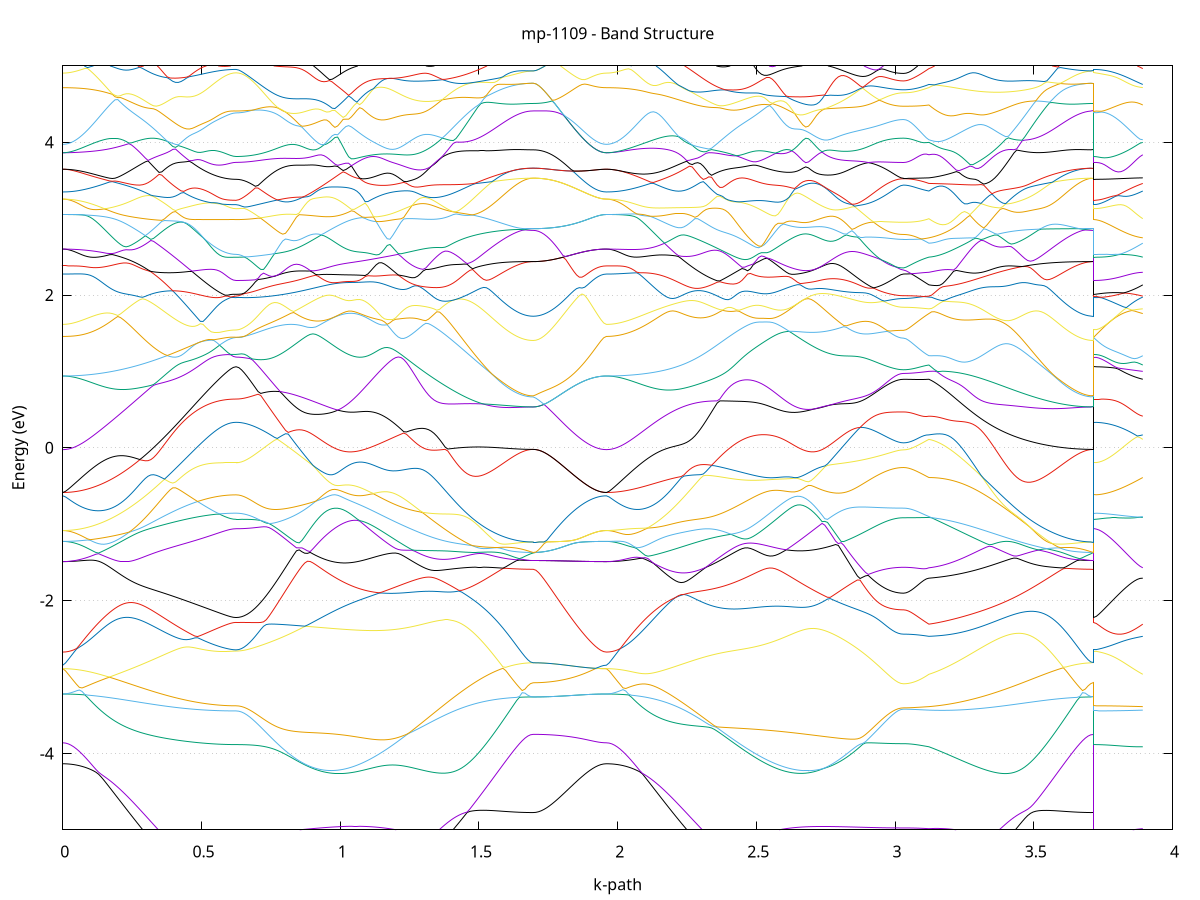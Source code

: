 set title 'mp-1109 - Band Structure'
set xlabel 'k-path'
set ylabel 'Energy (eV)'
set grid y
set yrange [-5:5]
set terminal png size 800,600
set output 'mp-1109_bands_gnuplot.png'
plot '-' using 1:2 with lines notitle, '-' using 1:2 with lines notitle, '-' using 1:2 with lines notitle, '-' using 1:2 with lines notitle, '-' using 1:2 with lines notitle, '-' using 1:2 with lines notitle, '-' using 1:2 with lines notitle, '-' using 1:2 with lines notitle, '-' using 1:2 with lines notitle, '-' using 1:2 with lines notitle, '-' using 1:2 with lines notitle, '-' using 1:2 with lines notitle, '-' using 1:2 with lines notitle, '-' using 1:2 with lines notitle, '-' using 1:2 with lines notitle, '-' using 1:2 with lines notitle, '-' using 1:2 with lines notitle, '-' using 1:2 with lines notitle, '-' using 1:2 with lines notitle, '-' using 1:2 with lines notitle, '-' using 1:2 with lines notitle, '-' using 1:2 with lines notitle, '-' using 1:2 with lines notitle, '-' using 1:2 with lines notitle, '-' using 1:2 with lines notitle, '-' using 1:2 with lines notitle, '-' using 1:2 with lines notitle, '-' using 1:2 with lines notitle, '-' using 1:2 with lines notitle, '-' using 1:2 with lines notitle, '-' using 1:2 with lines notitle, '-' using 1:2 with lines notitle, '-' using 1:2 with lines notitle, '-' using 1:2 with lines notitle, '-' using 1:2 with lines notitle, '-' using 1:2 with lines notitle, '-' using 1:2 with lines notitle, '-' using 1:2 with lines notitle, '-' using 1:2 with lines notitle, '-' using 1:2 with lines notitle, '-' using 1:2 with lines notitle, '-' using 1:2 with lines notitle, '-' using 1:2 with lines notitle, '-' using 1:2 with lines notitle, '-' using 1:2 with lines notitle, '-' using 1:2 with lines notitle, '-' using 1:2 with lines notitle, '-' using 1:2 with lines notitle, '-' using 1:2 with lines notitle, '-' using 1:2 with lines notitle, '-' using 1:2 with lines notitle, '-' using 1:2 with lines notitle, '-' using 1:2 with lines notitle, '-' using 1:2 with lines notitle, '-' using 1:2 with lines notitle, '-' using 1:2 with lines notitle, '-' using 1:2 with lines notitle, '-' using 1:2 with lines notitle, '-' using 1:2 with lines notitle, '-' using 1:2 with lines notitle, '-' using 1:2 with lines notitle, '-' using 1:2 with lines notitle, '-' using 1:2 with lines notitle, '-' using 1:2 with lines notitle, '-' using 1:2 with lines notitle, '-' using 1:2 with lines notitle, '-' using 1:2 with lines notitle, '-' using 1:2 with lines notitle, '-' using 1:2 with lines notitle, '-' using 1:2 with lines notitle, '-' using 1:2 with lines notitle, '-' using 1:2 with lines notitle, '-' using 1:2 with lines notitle, '-' using 1:2 with lines notitle, '-' using 1:2 with lines notitle, '-' using 1:2 with lines notitle, '-' using 1:2 with lines notitle, '-' using 1:2 with lines notitle, '-' using 1:2 with lines notitle, '-' using 1:2 with lines notitle, '-' using 1:2 with lines notitle, '-' using 1:2 with lines notitle, '-' using 1:2 with lines notitle, '-' using 1:2 with lines notitle, '-' using 1:2 with lines notitle, '-' using 1:2 with lines notitle, '-' using 1:2 with lines notitle, '-' using 1:2 with lines notitle, '-' using 1:2 with lines notitle, '-' using 1:2 with lines notitle, '-' using 1:2 with lines notitle, '-' using 1:2 with lines notitle, '-' using 1:2 with lines notitle, '-' using 1:2 with lines notitle, '-' using 1:2 with lines notitle, '-' using 1:2 with lines notitle
0.000000 -36.053069
0.009914 -36.053069
0.019829 -36.053069
0.029743 -36.053069
0.039658 -36.053069
0.049572 -36.053069
0.059486 -36.053069
0.069401 -36.053069
0.079315 -36.053069
0.089230 -36.053069
0.099144 -36.053069
0.109059 -36.053069
0.118973 -36.053069
0.128887 -36.053069
0.138802 -36.053069
0.148716 -36.052969
0.158631 -36.052969
0.168545 -36.052969
0.178459 -36.052969
0.188374 -36.052969
0.198288 -36.052969
0.208203 -36.052969
0.218117 -36.052969
0.228031 -36.052969
0.237946 -36.052869
0.247860 -36.052869
0.257775 -36.052869
0.267689 -36.052869
0.277604 -36.052869
0.287518 -36.052869
0.297432 -36.052869
0.307347 -36.052869
0.317261 -36.052769
0.327176 -36.052769
0.337090 -36.052769
0.347004 -36.052769
0.356919 -36.052769
0.366833 -36.052769
0.376748 -36.052769
0.386662 -36.052669
0.396577 -36.052669
0.406491 -36.052669
0.416405 -36.052669
0.426320 -36.052669
0.436234 -36.052669
0.446149 -36.052669
0.456063 -36.052669
0.465977 -36.052669
0.475892 -36.052669
0.485806 -36.052569
0.495721 -36.052569
0.505635 -36.052569
0.515549 -36.052569
0.525464 -36.052569
0.535378 -36.052569
0.545293 -36.052569
0.555207 -36.052569
0.565122 -36.052569
0.575036 -36.052569
0.584950 -36.052569
0.594865 -36.052569
0.604779 -36.052569
0.614694 -36.052569
0.624608 -36.052569
0.624608 -36.052569
0.634503 -36.052569
0.644397 -36.052569
0.654292 -36.052569
0.664187 -36.052569
0.674082 -36.052569
0.683976 -36.052569
0.693871 -36.052569
0.703766 -36.052569
0.713660 -36.052569
0.723555 -36.052569
0.733450 -36.052569
0.743345 -36.052569
0.753239 -36.052569
0.763134 -36.052569
0.773029 -36.052569
0.782923 -36.052569
0.792818 -36.052569
0.802713 -36.052469
0.812608 -36.052469
0.822502 -36.052469
0.832397 -36.052469
0.842292 -36.052469
0.852186 -36.052469
0.862081 -36.052469
0.871976 -36.052469
0.881871 -36.052469
0.891765 -36.052469
0.901660 -36.052469
0.911555 -36.052469
0.921449 -36.052469
0.931344 -36.052469
0.941239 -36.052469
0.951134 -36.052469
0.961028 -36.052469
0.970923 -36.052469
0.980818 -36.052469
0.990712 -36.052469
1.000607 -36.052469
1.010502 -36.052469
1.010502 -36.052469
1.020432 -36.052469
1.030362 -36.052469
1.040293 -36.052469
1.050223 -36.052469
1.060153 -36.052469
1.070083 -36.052469
1.080014 -36.052469
1.089944 -36.052469
1.099874 -36.052469
1.109805 -36.052469
1.119735 -36.052569
1.129665 -36.052569
1.139595 -36.052569
1.149526 -36.052569
1.159456 -36.052569
1.169386 -36.052569
1.179316 -36.052569
1.189247 -36.052569
1.199177 -36.052569
1.209107 -36.052569
1.219037 -36.052569
1.228968 -36.052569
1.238898 -36.052669
1.248828 -36.052669
1.258758 -36.052669
1.268689 -36.052669
1.278619 -36.052669
1.288549 -36.052669
1.298479 -36.052669
1.308410 -36.052669
1.318340 -36.052769
1.328270 -36.052769
1.338200 -36.052769
1.348131 -36.052769
1.358061 -36.052769
1.367991 -36.052769
1.377921 -36.052769
1.387852 -36.052769
1.397782 -36.052869
1.407712 -36.052869
1.417643 -36.052869
1.427573 -36.052869
1.437503 -36.052869
1.447433 -36.052869
1.457364 -36.052869
1.467294 -36.052969
1.477224 -36.052969
1.487154 -36.052969
1.497085 -36.052969
1.507015 -36.052969
1.516945 -36.052969
1.526875 -36.052969
1.536806 -36.052969
1.546736 -36.052969
1.556666 -36.053069
1.566596 -36.053069
1.576527 -36.053069
1.586457 -36.053069
1.596387 -36.053069
1.606317 -36.053069
1.616248 -36.053069
1.626178 -36.053069
1.636108 -36.053069
1.646038 -36.053069
1.655969 -36.053069
1.665899 -36.053069
1.675829 -36.053069
1.685760 -36.053069
1.695690 -36.053069
1.695690 -36.053069
1.705458 -36.053069
1.715227 -36.053069
1.724996 -36.053069
1.734765 -36.053069
1.744533 -36.053069
1.754302 -36.053069
1.764071 -36.053069
1.773839 -36.053069
1.783608 -36.053069
1.793377 -36.053069
1.803146 -36.053069
1.812914 -36.053069
1.822683 -36.053069
1.832452 -36.053069
1.842220 -36.053069
1.851989 -36.053069
1.861758 -36.053069
1.871527 -36.053069
1.881295 -36.053069
1.891064 -36.053069
1.900833 -36.053069
1.910601 -36.053069
1.920370 -36.053069
1.930139 -36.053069
1.939907 -36.053069
1.949676 -36.053069
1.959445 -36.053069
1.959445 -36.053069
1.969424 -36.053069
1.979403 -36.053069
1.989383 -36.053069
1.999362 -36.053069
2.009341 -36.053069
2.019321 -36.053069
2.029300 -36.053069
2.039279 -36.053069
2.049258 -36.053069
2.059238 -36.053069
2.069217 -36.053069
2.079196 -36.053069
2.089176 -36.053069
2.099155 -36.052969
2.109134 -36.052969
2.119113 -36.052969
2.129093 -36.052969
2.139072 -36.052969
2.149051 -36.052969
2.159031 -36.052969
2.169010 -36.052969
2.178989 -36.052969
2.188968 -36.052969
2.198948 -36.052869
2.208927 -36.052869
2.218906 -36.052869
2.228886 -36.052869
2.238865 -36.052869
2.248844 -36.052869
2.258823 -36.052869
2.268803 -36.052769
2.278782 -36.052769
2.288761 -36.052769
2.298741 -36.052769
2.308720 -36.052769
2.318699 -36.052769
2.328678 -36.052769
2.338658 -36.052769
2.348637 -36.052669
2.358616 -36.052669
2.368596 -36.052669
2.378575 -36.052669
2.388554 -36.052669
2.398533 -36.052669
2.408513 -36.052669
2.418492 -36.052669
2.428471 -36.052569
2.438451 -36.052569
2.448430 -36.052569
2.458409 -36.052569
2.468388 -36.052569
2.478368 -36.052569
2.488347 -36.052569
2.498326 -36.052569
2.508306 -36.052569
2.518285 -36.052569
2.528264 -36.052569
2.538243 -36.052569
2.548223 -36.052469
2.558202 -36.052469
2.568181 -36.052469
2.578161 -36.052469
2.588140 -36.052469
2.598119 -36.052469
2.608098 -36.052469
2.618078 -36.052469
2.628057 -36.052469
2.638036 -36.052469
2.648016 -36.052469
2.657995 -36.052469
2.667974 -36.052469
2.677953 -36.052469
2.687933 -36.052469
2.687933 -36.052469
2.697721 -36.052469
2.707510 -36.052469
2.717298 -36.052469
2.727086 -36.052469
2.736875 -36.052469
2.746663 -36.052469
2.756452 -36.052469
2.766240 -36.052469
2.776028 -36.052469
2.785817 -36.052469
2.795605 -36.052469
2.805394 -36.052469
2.815182 -36.052469
2.824970 -36.052469
2.834759 -36.052469
2.844547 -36.052469
2.854336 -36.052469
2.864124 -36.052569
2.873912 -36.052569
2.883701 -36.052569
2.893489 -36.052569
2.903278 -36.052569
2.913066 -36.052569
2.922854 -36.052569
2.932643 -36.052569
2.942431 -36.052569
2.952220 -36.052569
2.962008 -36.052569
2.971796 -36.052569
2.981585 -36.052569
2.991373 -36.052569
3.001162 -36.052569
3.010950 -36.052569
3.020738 -36.052569
3.030527 -36.052569
3.030527 -36.052569
3.039667 -36.052569
3.048807 -36.052569
3.057948 -36.052569
3.067088 -36.052569
3.076229 -36.052569
3.085369 -36.052569
3.094509 -36.052569
3.103650 -36.052569
3.112790 -36.052569
3.121930 -36.052569
3.121930 -36.052569
3.131820 -36.052569
3.141710 -36.052569
3.151600 -36.052569
3.161490 -36.052569
3.171379 -36.052569
3.181269 -36.052569
3.191159 -36.052569
3.201049 -36.052569
3.210939 -36.052569
3.220829 -36.052569
3.230718 -36.052569
3.240608 -36.052569
3.250498 -36.052669
3.260388 -36.052669
3.270278 -36.052669
3.280168 -36.052669
3.290057 -36.052669
3.299947 -36.052669
3.309837 -36.052669
3.319727 -36.052669
3.329617 -36.052669
3.339507 -36.052769
3.349396 -36.052769
3.359286 -36.052769
3.369176 -36.052769
3.379066 -36.052769
3.388956 -36.052769
3.398846 -36.052769
3.408735 -36.052869
3.418625 -36.052869
3.428515 -36.052869
3.438405 -36.052869
3.448295 -36.052869
3.458185 -36.052869
3.468074 -36.052869
3.477964 -36.052869
3.487854 -36.052969
3.497744 -36.052969
3.507634 -36.052969
3.517524 -36.052969
3.527413 -36.052969
3.537303 -36.052969
3.547193 -36.052969
3.557083 -36.052969
3.566973 -36.052969
3.576863 -36.053069
3.586752 -36.053069
3.596642 -36.053069
3.606532 -36.053069
3.616422 -36.053069
3.626312 -36.053069
3.636202 -36.053069
3.646091 -36.053069
3.655981 -36.053069
3.665871 -36.053069
3.675761 -36.053069
3.685651 -36.053069
3.695541 -36.053069
3.705430 -36.053069
3.715320 -36.053069
3.715320 -36.052569
3.725187 -36.052569
3.735054 -36.052569
3.744921 -36.052569
3.754788 -36.052569
3.764655 -36.052569
3.774522 -36.052569
3.784389 -36.052569
3.794256 -36.052569
3.804123 -36.052569
3.813990 -36.052569
3.823857 -36.052569
3.833724 -36.052569
3.843591 -36.052569
3.853458 -36.052569
3.863324 -36.052569
3.873191 -36.052569
3.883058 -36.052569
3.892925 -36.052569
e
0.000000 -35.256269
0.009914 -35.256269
0.019829 -35.256269
0.029743 -35.256269
0.039658 -35.256269
0.049572 -35.256269
0.059486 -35.256269
0.069401 -35.256269
0.079315 -35.256369
0.089230 -35.256369
0.099144 -35.256369
0.109059 -35.256369
0.118973 -35.256369
0.128887 -35.256369
0.138802 -35.256369
0.148716 -35.256369
0.158631 -35.256369
0.168545 -35.256369
0.178459 -35.256369
0.188374 -35.256369
0.198288 -35.256369
0.208203 -35.256369
0.218117 -35.256369
0.228031 -35.256369
0.237946 -35.256369
0.247860 -35.256369
0.257775 -35.256369
0.267689 -35.256369
0.277604 -35.256369
0.287518 -35.256369
0.297432 -35.256369
0.307347 -35.256369
0.317261 -35.256369
0.327176 -35.256369
0.337090 -35.256369
0.347004 -35.256369
0.356919 -35.256369
0.366833 -35.256369
0.376748 -35.256369
0.386662 -35.256369
0.396577 -35.256369
0.406491 -35.256369
0.416405 -35.256369
0.426320 -35.256369
0.436234 -35.256369
0.446149 -35.256369
0.456063 -35.256369
0.465977 -35.256369
0.475892 -35.256269
0.485806 -35.256269
0.495721 -35.256269
0.505635 -35.256269
0.515549 -35.256269
0.525464 -35.256269
0.535378 -35.256269
0.545293 -35.256269
0.555207 -35.256269
0.565122 -35.256269
0.575036 -35.256269
0.584950 -35.256269
0.594865 -35.256269
0.604779 -35.256269
0.614694 -35.256269
0.624608 -35.256269
0.624608 -35.256269
0.634503 -35.256269
0.644397 -35.256269
0.654292 -35.256269
0.664187 -35.256269
0.674082 -35.256269
0.683976 -35.256269
0.693871 -35.256269
0.703766 -35.256269
0.713660 -35.256269
0.723555 -35.256269
0.733450 -35.256269
0.743345 -35.256269
0.753239 -35.256269
0.763134 -35.256269
0.773029 -35.256269
0.782923 -35.256269
0.792818 -35.256269
0.802713 -35.256269
0.812608 -35.256269
0.822502 -35.256269
0.832397 -35.256269
0.842292 -35.256169
0.852186 -35.256169
0.862081 -35.256169
0.871976 -35.256169
0.881871 -35.256169
0.891765 -35.256169
0.901660 -35.256169
0.911555 -35.256169
0.921449 -35.256169
0.931344 -35.256169
0.941239 -35.256169
0.951134 -35.256169
0.961028 -35.256169
0.970923 -35.256069
0.980818 -35.256069
0.990712 -35.256069
1.000607 -35.256169
1.010502 -35.256169
1.010502 -35.256169
1.020432 -35.256169
1.030362 -35.256169
1.040293 -35.256169
1.050223 -35.256169
1.060153 -35.256169
1.070083 -35.256169
1.080014 -35.256169
1.089944 -35.256169
1.099874 -35.256169
1.109805 -35.256169
1.119735 -35.256169
1.129665 -35.256169
1.139595 -35.256169
1.149526 -35.256169
1.159456 -35.256269
1.169386 -35.256269
1.179316 -35.256269
1.189247 -35.256269
1.199177 -35.256269
1.209107 -35.256269
1.219037 -35.256269
1.228968 -35.256269
1.238898 -35.256269
1.248828 -35.256269
1.258758 -35.256269
1.268689 -35.256269
1.278619 -35.256269
1.288549 -35.256269
1.298479 -35.256269
1.308410 -35.256269
1.318340 -35.256269
1.328270 -35.256269
1.338200 -35.256269
1.348131 -35.256269
1.358061 -35.256169
1.367991 -35.256169
1.377921 -35.256169
1.387852 -35.256169
1.397782 -35.256169
1.407712 -35.256169
1.417643 -35.256169
1.427573 -35.256169
1.437503 -35.256169
1.447433 -35.256169
1.457364 -35.256169
1.467294 -35.256169
1.477224 -35.256169
1.487154 -35.256169
1.497085 -35.256169
1.507015 -35.256169
1.516945 -35.256169
1.526875 -35.256169
1.536806 -35.256169
1.546736 -35.256169
1.556666 -35.256169
1.566596 -35.256169
1.576527 -35.256169
1.586457 -35.256169
1.596387 -35.256169
1.606317 -35.256169
1.616248 -35.256169
1.626178 -35.256169
1.636108 -35.256169
1.646038 -35.256169
1.655969 -35.256069
1.665899 -35.256069
1.675829 -35.256069
1.685760 -35.256069
1.695690 -35.256069
1.695690 -35.256069
1.705458 -35.256069
1.715227 -35.256169
1.724996 -35.256169
1.734765 -35.256169
1.744533 -35.256169
1.754302 -35.256169
1.764071 -35.256169
1.773839 -35.256169
1.783608 -35.256169
1.793377 -35.256169
1.803146 -35.256169
1.812914 -35.256169
1.822683 -35.256269
1.832452 -35.256269
1.842220 -35.256269
1.851989 -35.256269
1.861758 -35.256269
1.871527 -35.256269
1.881295 -35.256269
1.891064 -35.256269
1.900833 -35.256269
1.910601 -35.256269
1.920370 -35.256269
1.930139 -35.256269
1.939907 -35.256269
1.949676 -35.256269
1.959445 -35.256269
1.959445 -35.256269
1.969424 -35.256269
1.979403 -35.256269
1.989383 -35.256269
1.999362 -35.256269
2.009341 -35.256269
2.019321 -35.256269
2.029300 -35.256269
2.039279 -35.256369
2.049258 -35.256369
2.059238 -35.256369
2.069217 -35.256369
2.079196 -35.256369
2.089176 -35.256369
2.099155 -35.256369
2.109134 -35.256369
2.119113 -35.256369
2.129093 -35.256369
2.139072 -35.256369
2.149051 -35.256369
2.159031 -35.256369
2.169010 -35.256369
2.178989 -35.256369
2.188968 -35.256369
2.198948 -35.256369
2.208927 -35.256369
2.218906 -35.256369
2.228886 -35.256369
2.238865 -35.256369
2.248844 -35.256369
2.258823 -35.256369
2.268803 -35.256369
2.278782 -35.256369
2.288761 -35.256369
2.298741 -35.256369
2.308720 -35.256369
2.318699 -35.256369
2.328678 -35.256369
2.338658 -35.256369
2.348637 -35.256369
2.358616 -35.256369
2.368596 -35.256369
2.378575 -35.256369
2.388554 -35.256369
2.398533 -35.256369
2.408513 -35.256369
2.418492 -35.256369
2.428471 -35.256369
2.438451 -35.256369
2.448430 -35.256269
2.458409 -35.256269
2.468388 -35.256269
2.478368 -35.256269
2.488347 -35.256269
2.498326 -35.256269
2.508306 -35.256269
2.518285 -35.256269
2.528264 -35.256269
2.538243 -35.256269
2.548223 -35.256269
2.558202 -35.256269
2.568181 -35.256269
2.578161 -35.256169
2.588140 -35.256169
2.598119 -35.256169
2.608098 -35.256169
2.618078 -35.256169
2.628057 -35.256169
2.638036 -35.256169
2.648016 -35.256169
2.657995 -35.256169
2.667974 -35.256069
2.677953 -35.256069
2.687933 -35.256169
2.687933 -35.256169
2.697721 -35.256169
2.707510 -35.256169
2.717298 -35.256169
2.727086 -35.256169
2.736875 -35.256169
2.746663 -35.256169
2.756452 -35.256169
2.766240 -35.256169
2.776028 -35.256269
2.785817 -35.256269
2.795605 -35.256269
2.805394 -35.256269
2.815182 -35.256269
2.824970 -35.256269
2.834759 -35.256269
2.844547 -35.256269
2.854336 -35.256269
2.864124 -35.256269
2.873912 -35.256269
2.883701 -35.256269
2.893489 -35.256269
2.903278 -35.256369
2.913066 -35.256369
2.922854 -35.256369
2.932643 -35.256369
2.942431 -35.256369
2.952220 -35.256369
2.962008 -35.256369
2.971796 -35.256369
2.981585 -35.256369
2.991373 -35.256369
3.001162 -35.256369
3.010950 -35.256369
3.020738 -35.256369
3.030527 -35.256369
3.030527 -35.256369
3.039667 -35.256369
3.048807 -35.256369
3.057948 -35.256369
3.067088 -35.256369
3.076229 -35.256369
3.085369 -35.256369
3.094509 -35.256369
3.103650 -35.256369
3.112790 -35.256369
3.121930 -35.256369
3.121930 -35.256369
3.131820 -35.256369
3.141710 -35.256369
3.151600 -35.256369
3.161490 -35.256369
3.171379 -35.256369
3.181269 -35.256269
3.191159 -35.256269
3.201049 -35.256269
3.210939 -35.256269
3.220829 -35.256269
3.230718 -35.256269
3.240608 -35.256269
3.250498 -35.256269
3.260388 -35.256269
3.270278 -35.256269
3.280168 -35.256269
3.290057 -35.256269
3.299947 -35.256269
3.309837 -35.256269
3.319727 -35.256269
3.329617 -35.256269
3.339507 -35.256269
3.349396 -35.256269
3.359286 -35.256269
3.369176 -35.256269
3.379066 -35.256269
3.388956 -35.256269
3.398846 -35.256269
3.408735 -35.256169
3.418625 -35.256169
3.428515 -35.256169
3.438405 -35.256169
3.448295 -35.256169
3.458185 -35.256169
3.468074 -35.256169
3.477964 -35.256169
3.487854 -35.256169
3.497744 -35.256169
3.507634 -35.256169
3.517524 -35.256169
3.527413 -35.256169
3.537303 -35.256169
3.547193 -35.256169
3.557083 -35.256169
3.566973 -35.256169
3.576863 -35.256169
3.586752 -35.256169
3.596642 -35.256169
3.606532 -35.256169
3.616422 -35.256169
3.626312 -35.256169
3.636202 -35.256169
3.646091 -35.256169
3.655981 -35.256169
3.665871 -35.256169
3.675761 -35.256069
3.685651 -35.256069
3.695541 -35.256069
3.705430 -35.256069
3.715320 -35.256069
3.715320 -35.256269
3.725187 -35.256269
3.735054 -35.256269
3.744921 -35.256269
3.754788 -35.256269
3.764655 -35.256269
3.774522 -35.256269
3.784389 -35.256269
3.794256 -35.256269
3.804123 -35.256269
3.813990 -35.256269
3.823857 -35.256269
3.833724 -35.256269
3.843591 -35.256269
3.853458 -35.256369
3.863324 -35.256369
3.873191 -35.256369
3.883058 -35.256369
3.892925 -35.256369
e
0.000000 -35.255569
0.009914 -35.255569
0.019829 -35.255569
0.029743 -35.255569
0.039658 -35.255569
0.049572 -35.255569
0.059486 -35.255569
0.069401 -35.255569
0.079315 -35.255569
0.089230 -35.255569
0.099144 -35.255569
0.109059 -35.255569
0.118973 -35.255569
0.128887 -35.255569
0.138802 -35.255569
0.148716 -35.255569
0.158631 -35.255569
0.168545 -35.255669
0.178459 -35.255669
0.188374 -35.255669
0.198288 -35.255669
0.208203 -35.255669
0.218117 -35.255669
0.228031 -35.255669
0.237946 -35.255669
0.247860 -35.255669
0.257775 -35.255669
0.267689 -35.255669
0.277604 -35.255669
0.287518 -35.255669
0.297432 -35.255669
0.307347 -35.255669
0.317261 -35.255669
0.327176 -35.255669
0.337090 -35.255769
0.347004 -35.255769
0.356919 -35.255769
0.366833 -35.255769
0.376748 -35.255769
0.386662 -35.255769
0.396577 -35.255769
0.406491 -35.255769
0.416405 -35.255769
0.426320 -35.255769
0.436234 -35.255769
0.446149 -35.255769
0.456063 -35.255769
0.465977 -35.255869
0.475892 -35.255869
0.485806 -35.255869
0.495721 -35.255869
0.505635 -35.255869
0.515549 -35.255869
0.525464 -35.255869
0.535378 -35.255869
0.545293 -35.255869
0.555207 -35.255869
0.565122 -35.255869
0.575036 -35.255869
0.584950 -35.255869
0.594865 -35.255869
0.604779 -35.255869
0.614694 -35.255869
0.624608 -35.255869
0.624608 -35.255869
0.634503 -35.255869
0.644397 -35.255869
0.654292 -35.255869
0.664187 -35.255869
0.674082 -35.255869
0.683976 -35.255869
0.693871 -35.255869
0.703766 -35.255869
0.713660 -35.255869
0.723555 -35.255869
0.733450 -35.255969
0.743345 -35.255969
0.753239 -35.255969
0.763134 -35.255969
0.773029 -35.255969
0.782923 -35.255969
0.792818 -35.255969
0.802713 -35.255969
0.812608 -35.255969
0.822502 -35.255969
0.832397 -35.255969
0.842292 -35.255969
0.852186 -35.255969
0.862081 -35.255969
0.871976 -35.255969
0.881871 -35.256069
0.891765 -35.256069
0.901660 -35.256069
0.911555 -35.256069
0.921449 -35.256069
0.931344 -35.256069
0.941239 -35.256069
0.951134 -35.256069
0.961028 -35.256069
0.970923 -35.256069
0.980818 -35.256069
0.990712 -35.256069
1.000607 -35.256069
1.010502 -35.256069
1.010502 -35.256069
1.020432 -35.256069
1.030362 -35.256069
1.040293 -35.256069
1.050223 -35.256069
1.060153 -35.256069
1.070083 -35.256069
1.080014 -35.256069
1.089944 -35.255969
1.099874 -35.255969
1.109805 -35.255969
1.119735 -35.255969
1.129665 -35.255969
1.139595 -35.255969
1.149526 -35.255969
1.159456 -35.255969
1.169386 -35.255969
1.179316 -35.255969
1.189247 -35.255969
1.199177 -35.255969
1.209107 -35.255969
1.219037 -35.255969
1.228968 -35.255869
1.238898 -35.255869
1.248828 -35.255869
1.258758 -35.255869
1.268689 -35.255869
1.278619 -35.255869
1.288549 -35.255869
1.298479 -35.255869
1.308410 -35.255869
1.318340 -35.255869
1.328270 -35.255869
1.338200 -35.255869
1.348131 -35.255869
1.358061 -35.255869
1.367991 -35.255869
1.377921 -35.255869
1.387852 -35.255869
1.397782 -35.255869
1.407712 -35.255869
1.417643 -35.255869
1.427573 -35.255869
1.437503 -35.255869
1.447433 -35.255869
1.457364 -35.255769
1.467294 -35.255769
1.477224 -35.255769
1.487154 -35.255769
1.497085 -35.255769
1.507015 -35.255769
1.516945 -35.255769
1.526875 -35.255769
1.536806 -35.255769
1.546736 -35.255769
1.556666 -35.255769
1.566596 -35.255769
1.576527 -35.255769
1.586457 -35.255769
1.596387 -35.255769
1.606317 -35.255769
1.616248 -35.255769
1.626178 -35.255769
1.636108 -35.255769
1.646038 -35.255769
1.655969 -35.255769
1.665899 -35.255769
1.675829 -35.255769
1.685760 -35.255769
1.695690 -35.255769
1.695690 -35.255769
1.705458 -35.255769
1.715227 -35.255769
1.724996 -35.255769
1.734765 -35.255769
1.744533 -35.255769
1.754302 -35.255769
1.764071 -35.255769
1.773839 -35.255769
1.783608 -35.255769
1.793377 -35.255669
1.803146 -35.255669
1.812914 -35.255669
1.822683 -35.255669
1.832452 -35.255669
1.842220 -35.255669
1.851989 -35.255669
1.861758 -35.255669
1.871527 -35.255669
1.881295 -35.255669
1.891064 -35.255569
1.900833 -35.255569
1.910601 -35.255569
1.920370 -35.255569
1.930139 -35.255569
1.939907 -35.255569
1.949676 -35.255569
1.959445 -35.255569
1.959445 -35.255569
1.969424 -35.255569
1.979403 -35.255569
1.989383 -35.255569
1.999362 -35.255569
2.009341 -35.255569
2.019321 -35.255569
2.029300 -35.255569
2.039279 -35.255569
2.049258 -35.255569
2.059238 -35.255569
2.069217 -35.255569
2.079196 -35.255569
2.089176 -35.255569
2.099155 -35.255569
2.109134 -35.255569
2.119113 -35.255569
2.129093 -35.255669
2.139072 -35.255669
2.149051 -35.255669
2.159031 -35.255669
2.169010 -35.255669
2.178989 -35.255669
2.188968 -35.255669
2.198948 -35.255669
2.208927 -35.255669
2.218906 -35.255669
2.228886 -35.255669
2.238865 -35.255669
2.248844 -35.255669
2.258823 -35.255669
2.268803 -35.255669
2.278782 -35.255669
2.288761 -35.255669
2.298741 -35.255669
2.308720 -35.255769
2.318699 -35.255769
2.328678 -35.255769
2.338658 -35.255769
2.348637 -35.255769
2.358616 -35.255769
2.368596 -35.255769
2.378575 -35.255769
2.388554 -35.255769
2.398533 -35.255769
2.408513 -35.255769
2.418492 -35.255769
2.428471 -35.255869
2.438451 -35.255869
2.448430 -35.255869
2.458409 -35.255869
2.468388 -35.255869
2.478368 -35.255869
2.488347 -35.255869
2.498326 -35.255869
2.508306 -35.255869
2.518285 -35.255969
2.528264 -35.255969
2.538243 -35.255969
2.548223 -35.255969
2.558202 -35.255969
2.568181 -35.255969
2.578161 -35.255969
2.588140 -35.255969
2.598119 -35.256069
2.608098 -35.256069
2.618078 -35.256069
2.628057 -35.256069
2.638036 -35.256069
2.648016 -35.256069
2.657995 -35.256069
2.667974 -35.256069
2.677953 -35.256069
2.687933 -35.256069
2.687933 -35.256069
2.697721 -35.256069
2.707510 -35.256069
2.717298 -35.256069
2.727086 -35.256069
2.736875 -35.256069
2.746663 -35.256069
2.756452 -35.255969
2.766240 -35.255969
2.776028 -35.255969
2.785817 -35.255969
2.795605 -35.255969
2.805394 -35.255969
2.815182 -35.255969
2.824970 -35.255969
2.834759 -35.255969
2.844547 -35.255969
2.854336 -35.255869
2.864124 -35.255869
2.873912 -35.255869
2.883701 -35.255869
2.893489 -35.255869
2.903278 -35.255869
2.913066 -35.255869
2.922854 -35.255869
2.932643 -35.255869
2.942431 -35.255869
2.952220 -35.255869
2.962008 -35.255869
2.971796 -35.255869
2.981585 -35.255869
2.991373 -35.255869
3.001162 -35.255869
3.010950 -35.255869
3.020738 -35.255869
3.030527 -35.255869
3.030527 -35.255869
3.039667 -35.255869
3.048807 -35.255869
3.057948 -35.255869
3.067088 -35.255869
3.076229 -35.255869
3.085369 -35.255869
3.094509 -35.255869
3.103650 -35.255869
3.112790 -35.255869
3.121930 -35.255869
3.121930 -35.255869
3.131820 -35.255869
3.141710 -35.255869
3.151600 -35.255869
3.161490 -35.255869
3.171379 -35.255869
3.181269 -35.255869
3.191159 -35.255869
3.201049 -35.255869
3.210939 -35.255869
3.220829 -35.255869
3.230718 -35.255869
3.240608 -35.255869
3.250498 -35.255869
3.260388 -35.255869
3.270278 -35.255869
3.280168 -35.255869
3.290057 -35.255869
3.299947 -35.255869
3.309837 -35.255869
3.319727 -35.255869
3.329617 -35.255869
3.339507 -35.255869
3.349396 -35.255869
3.359286 -35.255869
3.369176 -35.255869
3.379066 -35.255869
3.388956 -35.255869
3.398846 -35.255869
3.408735 -35.255869
3.418625 -35.255869
3.428515 -35.255869
3.438405 -35.255869
3.448295 -35.255869
3.458185 -35.255769
3.468074 -35.255769
3.477964 -35.255769
3.487854 -35.255769
3.497744 -35.255769
3.507634 -35.255769
3.517524 -35.255769
3.527413 -35.255769
3.537303 -35.255769
3.547193 -35.255769
3.557083 -35.255769
3.566973 -35.255769
3.576863 -35.255769
3.586752 -35.255769
3.596642 -35.255769
3.606532 -35.255769
3.616422 -35.255769
3.626312 -35.255769
3.636202 -35.255769
3.646091 -35.255769
3.655981 -35.255769
3.665871 -35.255769
3.675761 -35.255769
3.685651 -35.255769
3.695541 -35.255769
3.705430 -35.255769
3.715320 -35.255769
3.715320 -35.255869
3.725187 -35.255869
3.735054 -35.255869
3.744921 -35.255869
3.754788 -35.255869
3.764655 -35.255869
3.774522 -35.255869
3.784389 -35.255869
3.794256 -35.255869
3.804123 -35.255869
3.813990 -35.255869
3.823857 -35.255869
3.833724 -35.255869
3.843591 -35.255869
3.853458 -35.255869
3.863324 -35.255869
3.873191 -35.255869
3.883058 -35.255869
3.892925 -35.255869
e
0.000000 -35.069069
0.009914 -35.069069
0.019829 -35.068969
0.029743 -35.068969
0.039658 -35.068869
0.049572 -35.068769
0.059486 -35.068669
0.069401 -35.068569
0.079315 -35.068469
0.089230 -35.068269
0.099144 -35.068069
0.109059 -35.067869
0.118973 -35.067669
0.128887 -35.067469
0.138802 -35.067169
0.148716 -35.066969
0.158631 -35.066669
0.168545 -35.066369
0.178459 -35.066069
0.188374 -35.065669
0.198288 -35.065369
0.208203 -35.064969
0.218117 -35.064569
0.228031 -35.064169
0.237946 -35.063769
0.247860 -35.063369
0.257775 -35.062869
0.267689 -35.062469
0.277604 -35.061969
0.287518 -35.061569
0.297432 -35.061069
0.307347 -35.060569
0.317261 -35.060069
0.327176 -35.059469
0.337090 -35.058969
0.347004 -35.058469
0.356919 -35.057869
0.366833 -35.057369
0.376748 -35.056769
0.386662 -35.056169
0.396577 -35.055669
0.406491 -35.055069
0.416405 -35.054469
0.426320 -35.053969
0.436234 -35.053369
0.446149 -35.052769
0.456063 -35.052269
0.465977 -35.051669
0.475892 -35.051169
0.485806 -35.050569
0.495721 -35.050069
0.505635 -35.049569
0.515549 -35.049069
0.525464 -35.048569
0.535378 -35.048169
0.545293 -35.047769
0.555207 -35.047369
0.565122 -35.047069
0.575036 -35.046769
0.584950 -35.046569
0.594865 -35.046369
0.604779 -35.046169
0.614694 -35.046169
0.624608 -35.046069
0.624608 -35.046069
0.634503 -35.046069
0.644397 -35.046069
0.654292 -35.045969
0.664187 -35.045969
0.674082 -35.045869
0.683976 -35.045769
0.693871 -35.045669
0.703766 -35.045469
0.713660 -35.045269
0.723555 -35.045169
0.733450 -35.044969
0.743345 -35.044669
0.753239 -35.044469
0.763134 -35.044269
0.773029 -35.043969
0.782923 -35.043669
0.792818 -35.043369
0.802713 -35.043069
0.812608 -35.042669
0.822502 -35.042369
0.832397 -35.041969
0.842292 -35.041569
0.852186 -35.041169
0.862081 -35.040769
0.871976 -35.040269
0.881871 -35.039869
0.891765 -35.039369
0.901660 -35.038969
0.911555 -35.038469
0.921449 -35.037969
0.931344 -35.037369
0.941239 -35.036869
0.951134 -35.036369
0.961028 -35.035769
0.970923 -35.035269
0.980818 -35.034669
0.990712 -35.035169
1.000607 -35.035769
1.010502 -35.036369
1.010502 -35.036369
1.020432 -35.036969
1.030362 -35.037569
1.040293 -35.038169
1.050223 -35.038869
1.060153 -35.039469
1.070083 -35.040069
1.080014 -35.040769
1.089944 -35.041369
1.099874 -35.042069
1.109805 -35.042769
1.119735 -35.043369
1.129665 -35.044069
1.139595 -35.044669
1.149526 -35.045369
1.159456 -35.046069
1.169386 -35.046669
1.179316 -35.047369
1.189247 -35.048069
1.199177 -35.048669
1.209107 -35.049369
1.219037 -35.050069
1.228968 -35.050669
1.238898 -35.051369
1.248828 -35.051969
1.258758 -35.052669
1.268689 -35.053269
1.278619 -35.053869
1.288549 -35.054569
1.298479 -35.055169
1.308410 -35.055769
1.318340 -35.056369
1.328270 -35.056969
1.338200 -35.057569
1.348131 -35.058069
1.358061 -35.058669
1.367991 -35.059269
1.377921 -35.059769
1.387852 -35.060269
1.397782 -35.060869
1.407712 -35.061369
1.417643 -35.061869
1.427573 -35.062269
1.437503 -35.062769
1.447433 -35.063169
1.457364 -35.063669
1.467294 -35.064069
1.477224 -35.064469
1.487154 -35.064869
1.497085 -35.065269
1.507015 -35.065569
1.516945 -35.065969
1.526875 -35.066269
1.536806 -35.066569
1.546736 -35.066869
1.556666 -35.067169
1.566596 -35.067369
1.576527 -35.067669
1.586457 -35.067869
1.596387 -35.068069
1.606317 -35.068269
1.616248 -35.068369
1.626178 -35.068569
1.636108 -35.068669
1.646038 -35.068769
1.655969 -35.068869
1.665899 -35.068969
1.675829 -35.068969
1.685760 -35.069069
1.695690 -35.069069
1.695690 -35.069069
1.705458 -35.069069
1.715227 -35.069069
1.724996 -35.069069
1.734765 -35.069069
1.744533 -35.069069
1.754302 -35.069069
1.764071 -35.069069
1.773839 -35.069069
1.783608 -35.069069
1.793377 -35.069069
1.803146 -35.069069
1.812914 -35.069069
1.822683 -35.069069
1.832452 -35.069069
1.842220 -35.069069
1.851989 -35.069069
1.861758 -35.069069
1.871527 -35.069069
1.881295 -35.069069
1.891064 -35.069069
1.900833 -35.069069
1.910601 -35.069069
1.920370 -35.069069
1.930139 -35.069069
1.939907 -35.069069
1.949676 -35.069069
1.959445 -35.069069
1.959445 -35.069069
1.969424 -35.069069
1.979403 -35.068969
1.989383 -35.068969
1.999362 -35.068869
2.009341 -35.068769
2.019321 -35.068669
2.029300 -35.068569
2.039279 -35.068369
2.049258 -35.068269
2.059238 -35.068069
2.069217 -35.067869
2.079196 -35.067669
2.089176 -35.067369
2.099155 -35.067169
2.109134 -35.066869
2.119113 -35.066569
2.129093 -35.066269
2.139072 -35.065969
2.149051 -35.065569
2.159031 -35.065169
2.169010 -35.064869
2.178989 -35.064469
2.188968 -35.064069
2.198948 -35.063569
2.208927 -35.063169
2.218906 -35.062669
2.228886 -35.062269
2.238865 -35.061769
2.248844 -35.061269
2.258823 -35.060769
2.268803 -35.060269
2.278782 -35.059669
2.288761 -35.059169
2.298741 -35.058569
2.308720 -35.057969
2.318699 -35.057469
2.328678 -35.056869
2.338658 -35.056269
2.348637 -35.055669
2.358616 -35.055069
2.368596 -35.054369
2.378575 -35.053769
2.388554 -35.053169
2.398533 -35.052469
2.408513 -35.051869
2.418492 -35.051169
2.428471 -35.050569
2.438451 -35.049869
2.448430 -35.049269
2.458409 -35.048569
2.468388 -35.047869
2.478368 -35.047169
2.488347 -35.046569
2.498326 -35.045869
2.508306 -35.045169
2.518285 -35.044569
2.528264 -35.043869
2.538243 -35.043169
2.548223 -35.042569
2.558202 -35.041869
2.568181 -35.041169
2.578161 -35.040569
2.588140 -35.039869
2.598119 -35.039269
2.608098 -35.038669
2.618078 -35.037969
2.628057 -35.037369
2.638036 -35.036769
2.648016 -35.036169
2.657995 -35.035569
2.667974 -35.034969
2.677953 -35.034869
2.687933 -35.035469
2.687933 -35.035469
2.697721 -35.035969
2.707510 -35.036569
2.717298 -35.037069
2.727086 -35.037569
2.736875 -35.038069
2.746663 -35.038569
2.756452 -35.039069
2.766240 -35.039569
2.776028 -35.039969
2.785817 -35.040469
2.795605 -35.040869
2.805394 -35.041269
2.815182 -35.041669
2.824970 -35.042069
2.834759 -35.042369
2.844547 -35.042769
2.854336 -35.043069
2.864124 -35.043369
2.873912 -35.043669
2.883701 -35.043969
2.893489 -35.044269
2.903278 -35.044469
2.913066 -35.044769
2.922854 -35.044969
2.932643 -35.045169
2.942431 -35.045369
2.952220 -35.045469
2.962008 -35.045669
2.971796 -35.045769
2.981585 -35.045869
2.991373 -35.045969
3.001162 -35.045969
3.010950 -35.046069
3.020738 -35.046069
3.030527 -35.046069
3.030527 -35.046069
3.039667 -35.046069
3.048807 -35.046069
3.057948 -35.046069
3.067088 -35.046169
3.076229 -35.046169
3.085369 -35.046169
3.094509 -35.046169
3.103650 -35.046169
3.112790 -35.046269
3.121930 -35.046269
3.121930 -35.046269
3.131820 -35.046469
3.141710 -35.046669
3.151600 -35.046969
3.161490 -35.047269
3.171379 -35.047569
3.181269 -35.047969
3.191159 -35.048469
3.201049 -35.048869
3.210939 -35.049369
3.220829 -35.049869
3.230718 -35.050369
3.240608 -35.050969
3.250498 -35.051469
3.260388 -35.052069
3.270278 -35.052569
3.280168 -35.053169
3.290057 -35.053769
3.299947 -35.054269
3.309837 -35.054869
3.319727 -35.055469
3.329617 -35.056069
3.339507 -35.056569
3.349396 -35.057169
3.359286 -35.057769
3.369176 -35.058269
3.379066 -35.058869
3.388956 -35.059369
3.398846 -35.059869
3.408735 -35.060369
3.418625 -35.060869
3.428515 -35.061369
3.438405 -35.061869
3.448295 -35.062369
3.458185 -35.062869
3.468074 -35.063269
3.477964 -35.063669
3.487854 -35.064169
3.497744 -35.064569
3.507634 -35.064869
3.517524 -35.065269
3.527413 -35.065669
3.537303 -35.065969
3.547193 -35.066269
3.557083 -35.066569
3.566973 -35.066869
3.576863 -35.067169
3.586752 -35.067469
3.596642 -35.067669
3.606532 -35.067869
3.616422 -35.068069
3.626312 -35.068269
3.636202 -35.068469
3.646091 -35.068569
3.655981 -35.068669
3.665871 -35.068769
3.675761 -35.068869
3.685651 -35.068969
3.695541 -35.068969
3.705430 -35.069069
3.715320 -35.069069
3.715320 -35.046069
3.725187 -35.046069
3.735054 -35.046069
3.744921 -35.046069
3.754788 -35.046069
3.764655 -35.046069
3.774522 -35.046069
3.784389 -35.046169
3.794256 -35.046169
3.804123 -35.046169
3.813990 -35.046169
3.823857 -35.046169
3.833724 -35.046169
3.843591 -35.046169
3.853458 -35.046169
3.863324 -35.046269
3.873191 -35.046269
3.883058 -35.046269
3.892925 -35.046269
e
0.000000 -35.000169
0.009914 -35.000169
0.019829 -35.000169
0.029743 -35.000269
0.039658 -35.000269
0.049572 -35.000369
0.059486 -35.000469
0.069401 -35.000569
0.079315 -35.000769
0.089230 -35.000969
0.099144 -35.001069
0.109059 -35.001269
0.118973 -35.001469
0.128887 -35.001769
0.138802 -35.001969
0.148716 -35.002269
0.158631 -35.002569
0.168545 -35.002869
0.178459 -35.003169
0.188374 -35.003469
0.198288 -35.003869
0.208203 -35.004269
0.218117 -35.004569
0.228031 -35.004969
0.237946 -35.005469
0.247860 -35.005869
0.257775 -35.006269
0.267689 -35.006769
0.277604 -35.007169
0.287518 -35.007669
0.297432 -35.008169
0.307347 -35.008669
0.317261 -35.009169
0.327176 -35.009669
0.337090 -35.010269
0.347004 -35.010769
0.356919 -35.011369
0.366833 -35.011869
0.376748 -35.012469
0.386662 -35.012969
0.396577 -35.013569
0.406491 -35.014169
0.416405 -35.014769
0.426320 -35.015269
0.436234 -35.015869
0.446149 -35.016469
0.456063 -35.016969
0.465977 -35.017569
0.475892 -35.018069
0.485806 -35.018669
0.495721 -35.019169
0.505635 -35.019669
0.515549 -35.020169
0.525464 -35.020669
0.535378 -35.021069
0.545293 -35.021469
0.555207 -35.021869
0.565122 -35.022169
0.575036 -35.022469
0.584950 -35.022669
0.594865 -35.022869
0.604779 -35.023069
0.614694 -35.023069
0.624608 -35.023169
0.624608 -35.023169
0.634503 -35.023169
0.644397 -35.023169
0.654292 -35.023269
0.664187 -35.023269
0.674082 -35.023369
0.683976 -35.023469
0.693871 -35.023669
0.703766 -35.023769
0.713660 -35.023969
0.723555 -35.024069
0.733450 -35.024269
0.743345 -35.024569
0.753239 -35.024769
0.763134 -35.024969
0.773029 -35.025269
0.782923 -35.025569
0.792818 -35.025869
0.802713 -35.026169
0.812608 -35.026569
0.822502 -35.026869
0.832397 -35.027269
0.842292 -35.027669
0.852186 -35.028069
0.862081 -35.028469
0.871976 -35.028969
0.881871 -35.029369
0.891765 -35.029869
0.901660 -35.030269
0.911555 -35.030769
0.921449 -35.031269
0.931344 -35.031869
0.941239 -35.032369
0.951134 -35.032869
0.961028 -35.033469
0.970923 -35.033969
0.980818 -35.034569
0.990712 -35.034069
1.000607 -35.033469
1.010502 -35.032869
1.010502 -35.032869
1.020432 -35.032269
1.030362 -35.031669
1.040293 -35.031069
1.050223 -35.030469
1.060153 -35.029769
1.070083 -35.029169
1.080014 -35.028469
1.089944 -35.027869
1.099874 -35.027169
1.109805 -35.026569
1.119735 -35.025869
1.129665 -35.025169
1.139595 -35.024569
1.149526 -35.023869
1.159456 -35.023169
1.169386 -35.022569
1.179316 -35.021869
1.189247 -35.021169
1.199177 -35.020569
1.209107 -35.019869
1.219037 -35.019169
1.228968 -35.018569
1.238898 -35.017869
1.248828 -35.017269
1.258758 -35.016569
1.268689 -35.015969
1.278619 -35.015269
1.288549 -35.014669
1.298479 -35.014069
1.308410 -35.013469
1.318340 -35.012869
1.328270 -35.012269
1.338200 -35.011669
1.348131 -35.011069
1.358061 -35.010569
1.367991 -35.009969
1.377921 -35.009469
1.387852 -35.008869
1.397782 -35.008369
1.407712 -35.007869
1.417643 -35.007369
1.427573 -35.006869
1.437503 -35.006469
1.447433 -35.005969
1.457364 -35.005569
1.467294 -35.005169
1.477224 -35.004669
1.487154 -35.004369
1.497085 -35.003969
1.507015 -35.003569
1.516945 -35.003269
1.526875 -35.002869
1.536806 -35.002569
1.546736 -35.002269
1.556666 -35.002069
1.566596 -35.001769
1.576527 -35.001569
1.586457 -35.001369
1.596387 -35.001169
1.606317 -35.000969
1.616248 -35.000769
1.626178 -35.000669
1.636108 -35.000469
1.646038 -35.000369
1.655969 -35.000269
1.665899 -35.000269
1.675829 -35.000169
1.685760 -35.000169
1.695690 -35.000169
1.695690 -35.000169
1.705458 -35.000169
1.715227 -35.000169
1.724996 -35.000169
1.734765 -35.000169
1.744533 -35.000169
1.754302 -35.000169
1.764071 -35.000169
1.773839 -35.000169
1.783608 -35.000169
1.793377 -35.000169
1.803146 -35.000169
1.812914 -35.000169
1.822683 -35.000169
1.832452 -35.000169
1.842220 -35.000169
1.851989 -35.000169
1.861758 -35.000169
1.871527 -35.000169
1.881295 -35.000169
1.891064 -35.000169
1.900833 -35.000169
1.910601 -35.000169
1.920370 -35.000169
1.930139 -35.000169
1.939907 -35.000169
1.949676 -35.000169
1.959445 -35.000169
1.959445 -35.000169
1.969424 -35.000169
1.979403 -35.000169
1.989383 -35.000269
1.999362 -35.000269
2.009341 -35.000369
2.019321 -35.000469
2.029300 -35.000669
2.039279 -35.000769
2.049258 -35.000969
2.059238 -35.001169
2.069217 -35.001369
2.079196 -35.001569
2.089176 -35.001769
2.099155 -35.002069
2.109134 -35.002369
2.119113 -35.002669
2.129093 -35.002969
2.139072 -35.003269
2.149051 -35.003569
2.159031 -35.003969
2.169010 -35.004369
2.178989 -35.004769
2.188968 -35.005169
2.198948 -35.005569
2.208927 -35.006069
2.218906 -35.006469
2.228886 -35.006969
2.238865 -35.007469
2.248844 -35.007969
2.258823 -35.008469
2.268803 -35.008969
2.278782 -35.009569
2.288761 -35.010069
2.298741 -35.010669
2.308720 -35.011169
2.318699 -35.011769
2.328678 -35.012369
2.338658 -35.012969
2.348637 -35.013569
2.358616 -35.014169
2.368596 -35.014769
2.378575 -35.015469
2.388554 -35.016069
2.398533 -35.016769
2.408513 -35.017369
2.418492 -35.018069
2.428471 -35.018669
2.438451 -35.019369
2.448430 -35.019969
2.458409 -35.020669
2.468388 -35.021369
2.478368 -35.022069
2.488347 -35.022669
2.498326 -35.023369
2.508306 -35.024069
2.518285 -35.024669
2.528264 -35.025369
2.538243 -35.026069
2.548223 -35.026669
2.558202 -35.027369
2.568181 -35.028069
2.578161 -35.028669
2.588140 -35.029369
2.598119 -35.029969
2.608098 -35.030669
2.618078 -35.031269
2.628057 -35.031869
2.638036 -35.032469
2.648016 -35.033069
2.657995 -35.033669
2.667974 -35.034269
2.677953 -35.034369
2.687933 -35.033769
2.687933 -35.033769
2.697721 -35.033269
2.707510 -35.032669
2.717298 -35.032169
2.727086 -35.031669
2.736875 -35.031169
2.746663 -35.030669
2.756452 -35.030169
2.766240 -35.029669
2.776028 -35.029269
2.785817 -35.028769
2.795605 -35.028369
2.805394 -35.027969
2.815182 -35.027569
2.824970 -35.027169
2.834759 -35.026869
2.844547 -35.026469
2.854336 -35.026169
2.864124 -35.025869
2.873912 -35.025569
2.883701 -35.025269
2.893489 -35.024969
2.903278 -35.024769
2.913066 -35.024469
2.922854 -35.024269
2.932643 -35.024069
2.942431 -35.023869
2.952220 -35.023769
2.962008 -35.023569
2.971796 -35.023469
2.981585 -35.023369
2.991373 -35.023269
3.001162 -35.023269
3.010950 -35.023169
3.020738 -35.023169
3.030527 -35.023169
3.030527 -35.023169
3.039667 -35.023169
3.048807 -35.023169
3.057948 -35.023169
3.067088 -35.023069
3.076229 -35.023069
3.085369 -35.023069
3.094509 -35.023069
3.103650 -35.023069
3.112790 -35.022969
3.121930 -35.022969
3.121930 -35.022969
3.131820 -35.022769
3.141710 -35.022569
3.151600 -35.022269
3.161490 -35.021969
3.171379 -35.021669
3.181269 -35.021269
3.191159 -35.020769
3.201049 -35.020369
3.210939 -35.019869
3.220829 -35.019369
3.230718 -35.018869
3.240608 -35.018269
3.250498 -35.017769
3.260388 -35.017169
3.270278 -35.016669
3.280168 -35.016069
3.290057 -35.015469
3.299947 -35.014869
3.309837 -35.014369
3.319727 -35.013769
3.329617 -35.013169
3.339507 -35.012569
3.349396 -35.012069
3.359286 -35.011469
3.369176 -35.010969
3.379066 -35.010369
3.388956 -35.009869
3.398846 -35.009369
3.408735 -35.008769
3.418625 -35.008269
3.428515 -35.007769
3.438405 -35.007269
3.448295 -35.006869
3.458185 -35.006369
3.468074 -35.005969
3.477964 -35.005469
3.487854 -35.005069
3.497744 -35.004669
3.507634 -35.004269
3.517524 -35.003869
3.527413 -35.003569
3.537303 -35.003169
3.547193 -35.002869
3.557083 -35.002569
3.566973 -35.002269
3.576863 -35.002069
3.586752 -35.001769
3.596642 -35.001569
3.606532 -35.001269
3.616422 -35.001069
3.626312 -35.000969
3.636202 -35.000769
3.646091 -35.000669
3.655981 -35.000469
3.665871 -35.000369
3.675761 -35.000269
3.685651 -35.000269
3.695541 -35.000169
3.705430 -35.000169
3.715320 -35.000169
3.715320 -35.023169
3.725187 -35.023169
3.735054 -35.023169
3.744921 -35.023169
3.754788 -35.023169
3.764655 -35.023169
3.774522 -35.023169
3.784389 -35.023169
3.794256 -35.023069
3.804123 -35.023069
3.813990 -35.023069
3.823857 -35.023069
3.833724 -35.023069
3.843591 -35.023069
3.853458 -35.023069
3.863324 -35.023069
3.873191 -35.022969
3.883058 -35.022969
3.892925 -35.022969
e
0.000000 -18.159669
0.009914 -18.159669
0.019829 -18.159669
0.029743 -18.159669
0.039658 -18.159769
0.049572 -18.159769
0.059486 -18.159869
0.069401 -18.159969
0.079315 -18.160069
0.089230 -18.160169
0.099144 -18.160269
0.109059 -18.160469
0.118973 -18.160569
0.128887 -18.160769
0.138802 -18.160869
0.148716 -18.161069
0.158631 -18.161269
0.168545 -18.161469
0.178459 -18.161669
0.188374 -18.161869
0.198288 -18.162169
0.208203 -18.162369
0.218117 -18.162669
0.228031 -18.162869
0.237946 -18.163169
0.247860 -18.163369
0.257775 -18.163669
0.267689 -18.163969
0.277604 -18.164269
0.287518 -18.164469
0.297432 -18.164769
0.307347 -18.165069
0.317261 -18.165369
0.327176 -18.165669
0.337090 -18.165969
0.347004 -18.166269
0.356919 -18.166569
0.366833 -18.166869
0.376748 -18.167069
0.386662 -18.167369
0.396577 -18.167669
0.406491 -18.167969
0.416405 -18.168169
0.426320 -18.168469
0.436234 -18.168769
0.446149 -18.168969
0.456063 -18.169169
0.465977 -18.169469
0.475892 -18.169669
0.485806 -18.169869
0.495721 -18.170069
0.505635 -18.170269
0.515549 -18.170369
0.525464 -18.170569
0.535378 -18.170669
0.545293 -18.170769
0.555207 -18.170969
0.565122 -18.171069
0.575036 -18.171069
0.584950 -18.171169
0.594865 -18.171269
0.604779 -18.171269
0.614694 -18.171269
0.624608 -18.171269
0.624608 -18.171269
0.634503 -18.171269
0.644397 -18.171269
0.654292 -18.171269
0.664187 -18.171269
0.674082 -18.171269
0.683976 -18.171269
0.693871 -18.171269
0.703766 -18.171269
0.713660 -18.171269
0.723555 -18.171269
0.733450 -18.171269
0.743345 -18.171269
0.753239 -18.171269
0.763134 -18.171269
0.773029 -18.171269
0.782923 -18.171269
0.792818 -18.171269
0.802713 -18.171269
0.812608 -18.171269
0.822502 -18.171269
0.832397 -18.171269
0.842292 -18.171269
0.852186 -18.171269
0.862081 -18.171269
0.871976 -18.171169
0.881871 -18.171169
0.891765 -18.171169
0.901660 -18.171169
0.911555 -18.171169
0.921449 -18.171169
0.931344 -18.171169
0.941239 -18.171169
0.951134 -18.171069
0.961028 -18.171069
0.970923 -18.171069
0.980818 -18.170969
0.990712 -18.171069
1.000607 -18.171069
1.010502 -18.171069
1.010502 -18.171069
1.020432 -18.171069
1.030362 -18.171069
1.040293 -18.171069
1.050223 -18.171069
1.060153 -18.170969
1.070083 -18.170969
1.080014 -18.170869
1.089944 -18.170869
1.099874 -18.170769
1.109805 -18.170669
1.119735 -18.170569
1.129665 -18.170469
1.139595 -18.170369
1.149526 -18.170269
1.159456 -18.170069
1.169386 -18.169969
1.179316 -18.169769
1.189247 -18.169669
1.199177 -18.169469
1.209107 -18.169269
1.219037 -18.169069
1.228968 -18.168869
1.238898 -18.168669
1.248828 -18.168469
1.258758 -18.168269
1.268689 -18.168069
1.278619 -18.167769
1.288549 -18.167569
1.298479 -18.167269
1.308410 -18.167069
1.318340 -18.166769
1.328270 -18.166569
1.338200 -18.166269
1.348131 -18.165969
1.358061 -18.165769
1.367991 -18.165469
1.377921 -18.165169
1.387852 -18.164969
1.397782 -18.164669
1.407712 -18.164369
1.417643 -18.164169
1.427573 -18.163869
1.437503 -18.163569
1.447433 -18.163369
1.457364 -18.163069
1.467294 -18.162869
1.477224 -18.162569
1.487154 -18.162369
1.497085 -18.162169
1.507015 -18.161969
1.516945 -18.161669
1.526875 -18.161469
1.536806 -18.161269
1.546736 -18.161069
1.556666 -18.160969
1.566596 -18.160769
1.576527 -18.160569
1.586457 -18.160469
1.596387 -18.160269
1.606317 -18.160169
1.616248 -18.160069
1.626178 -18.159969
1.636108 -18.159869
1.646038 -18.159769
1.655969 -18.159769
1.665899 -18.159669
1.675829 -18.159669
1.685760 -18.159669
1.695690 -18.159669
1.695690 -18.159669
1.705458 -18.159669
1.715227 -18.159669
1.724996 -18.159669
1.734765 -18.159669
1.744533 -18.159669
1.754302 -18.159669
1.764071 -18.159669
1.773839 -18.159669
1.783608 -18.159669
1.793377 -18.159669
1.803146 -18.159669
1.812914 -18.159669
1.822683 -18.159669
1.832452 -18.159669
1.842220 -18.159669
1.851989 -18.159669
1.861758 -18.159669
1.871527 -18.159669
1.881295 -18.159669
1.891064 -18.159669
1.900833 -18.159669
1.910601 -18.159669
1.920370 -18.159669
1.930139 -18.159669
1.939907 -18.159669
1.949676 -18.159669
1.959445 -18.159669
1.959445 -18.159669
1.969424 -18.159669
1.979403 -18.159669
1.989383 -18.159669
1.999362 -18.159769
2.009341 -18.159769
2.019321 -18.159869
2.029300 -18.159969
2.039279 -18.160069
2.049258 -18.160169
2.059238 -18.160269
2.069217 -18.160469
2.079196 -18.160569
2.089176 -18.160769
2.099155 -18.160969
2.109134 -18.161069
2.119113 -18.161269
2.129093 -18.161469
2.139072 -18.161669
2.149051 -18.161969
2.159031 -18.162169
2.169010 -18.162369
2.178989 -18.162569
2.188968 -18.162869
2.198948 -18.163069
2.208927 -18.163369
2.218906 -18.163669
2.228886 -18.163869
2.238865 -18.164169
2.248844 -18.164469
2.258823 -18.164669
2.268803 -18.164969
2.278782 -18.165269
2.288761 -18.165469
2.298741 -18.165769
2.308720 -18.166069
2.318699 -18.166269
2.328678 -18.166569
2.338658 -18.166869
2.348637 -18.167069
2.358616 -18.167369
2.368596 -18.167569
2.378575 -18.167769
2.388554 -18.168069
2.398533 -18.168269
2.408513 -18.168469
2.418492 -18.168669
2.428471 -18.168869
2.438451 -18.169069
2.448430 -18.169269
2.458409 -18.169469
2.468388 -18.169669
2.478368 -18.169869
2.488347 -18.169969
2.498326 -18.170169
2.508306 -18.170269
2.518285 -18.170369
2.528264 -18.170469
2.538243 -18.170569
2.548223 -18.170669
2.558202 -18.170769
2.568181 -18.170869
2.578161 -18.170869
2.588140 -18.170969
2.598119 -18.170969
2.608098 -18.171069
2.618078 -18.171069
2.628057 -18.171069
2.638036 -18.171069
2.648016 -18.171069
2.657995 -18.171069
2.667974 -18.171069
2.677953 -18.171069
2.687933 -18.171069
2.687933 -18.171069
2.697721 -18.171069
2.707510 -18.171069
2.717298 -18.171069
2.727086 -18.171169
2.736875 -18.171169
2.746663 -18.171169
2.756452 -18.171169
2.766240 -18.171169
2.776028 -18.171169
2.785817 -18.171169
2.795605 -18.171169
2.805394 -18.171169
2.815182 -18.171169
2.824970 -18.171169
2.834759 -18.171169
2.844547 -18.171169
2.854336 -18.171169
2.864124 -18.171269
2.873912 -18.171269
2.883701 -18.171269
2.893489 -18.171269
2.903278 -18.171269
2.913066 -18.171269
2.922854 -18.171269
2.932643 -18.171269
2.942431 -18.171269
2.952220 -18.171269
2.962008 -18.171269
2.971796 -18.171269
2.981585 -18.171269
2.991373 -18.171269
3.001162 -18.171269
3.010950 -18.171269
3.020738 -18.171269
3.030527 -18.171269
3.030527 -18.171269
3.039667 -18.171269
3.048807 -18.171269
3.057948 -18.171269
3.067088 -18.171269
3.076229 -18.171269
3.085369 -18.171269
3.094509 -18.171269
3.103650 -18.171269
3.112790 -18.171269
3.121930 -18.171169
3.121930 -18.171169
3.131820 -18.171169
3.141710 -18.171069
3.151600 -18.171069
3.161490 -18.170969
3.171379 -18.170869
3.181269 -18.170669
3.191159 -18.170569
3.201049 -18.170469
3.210939 -18.170269
3.220829 -18.170069
3.230718 -18.169869
3.240608 -18.169669
3.250498 -18.169469
3.260388 -18.169269
3.270278 -18.169069
3.280168 -18.168769
3.290057 -18.168569
3.299947 -18.168269
3.309837 -18.168069
3.319727 -18.167769
3.329617 -18.167469
3.339507 -18.167169
3.349396 -18.166969
3.359286 -18.166669
3.369176 -18.166369
3.379066 -18.166069
3.388956 -18.165769
3.398846 -18.165469
3.408735 -18.165169
3.418625 -18.164869
3.428515 -18.164569
3.438405 -18.164269
3.448295 -18.164069
3.458185 -18.163769
3.468074 -18.163469
3.477964 -18.163169
3.487854 -18.162969
3.497744 -18.162669
3.507634 -18.162469
3.517524 -18.162169
3.527413 -18.161969
3.537303 -18.161769
3.547193 -18.161469
3.557083 -18.161269
3.566973 -18.161069
3.576863 -18.160969
3.586752 -18.160769
3.596642 -18.160569
3.606532 -18.160469
3.616422 -18.160269
3.626312 -18.160169
3.636202 -18.160069
3.646091 -18.159969
3.655981 -18.159869
3.665871 -18.159769
3.675761 -18.159769
3.685651 -18.159669
3.695541 -18.159669
3.705430 -18.159669
3.715320 -18.159669
3.715320 -18.171269
3.725187 -18.171269
3.735054 -18.171269
3.744921 -18.171269
3.754788 -18.171269
3.764655 -18.171269
3.774522 -18.171269
3.784389 -18.171269
3.794256 -18.171269
3.804123 -18.171269
3.813990 -18.171269
3.823857 -18.171269
3.833724 -18.171269
3.843591 -18.171269
3.853458 -18.171269
3.863324 -18.171269
3.873191 -18.171269
3.883058 -18.171269
3.892925 -18.171269
e
0.000000 -18.159669
0.009914 -18.159669
0.019829 -18.159669
0.029743 -18.159669
0.039658 -18.159769
0.049572 -18.159769
0.059486 -18.159869
0.069401 -18.159869
0.079315 -18.159969
0.089230 -18.160069
0.099144 -18.160169
0.109059 -18.160269
0.118973 -18.160469
0.128887 -18.160569
0.138802 -18.160669
0.148716 -18.160869
0.158631 -18.160969
0.168545 -18.161169
0.178459 -18.161369
0.188374 -18.161469
0.198288 -18.161669
0.208203 -18.161869
0.218117 -18.162069
0.228031 -18.162269
0.237946 -18.162469
0.247860 -18.162669
0.257775 -18.162869
0.267689 -18.163169
0.277604 -18.163369
0.287518 -18.163569
0.297432 -18.163769
0.307347 -18.163969
0.317261 -18.164269
0.327176 -18.164469
0.337090 -18.164669
0.347004 -18.164869
0.356919 -18.165169
0.366833 -18.165369
0.376748 -18.165569
0.386662 -18.165769
0.396577 -18.165969
0.406491 -18.166169
0.416405 -18.166369
0.426320 -18.166569
0.436234 -18.166769
0.446149 -18.166869
0.456063 -18.167069
0.465977 -18.167269
0.475892 -18.167369
0.485806 -18.167569
0.495721 -18.167669
0.505635 -18.167769
0.515549 -18.167969
0.525464 -18.168069
0.535378 -18.168169
0.545293 -18.168269
0.555207 -18.168269
0.565122 -18.168369
0.575036 -18.168469
0.584950 -18.168469
0.594865 -18.168569
0.604779 -18.168569
0.614694 -18.168569
0.624608 -18.168569
0.624608 -18.168569
0.634503 -18.168569
0.644397 -18.168569
0.654292 -18.168569
0.664187 -18.168669
0.674082 -18.168669
0.683976 -18.168669
0.693871 -18.168769
0.703766 -18.168769
0.713660 -18.168869
0.723555 -18.168969
0.733450 -18.168969
0.743345 -18.169069
0.753239 -18.169169
0.763134 -18.169269
0.773029 -18.169269
0.782923 -18.169369
0.792818 -18.169469
0.802713 -18.169569
0.812608 -18.169669
0.822502 -18.169769
0.832397 -18.169869
0.842292 -18.169969
0.852186 -18.170069
0.862081 -18.170169
0.871976 -18.170269
0.881871 -18.170369
0.891765 -18.170469
0.901660 -18.170569
0.911555 -18.170569
0.921449 -18.170669
0.931344 -18.170769
0.941239 -18.170769
0.951134 -18.170869
0.961028 -18.170969
0.970923 -18.170969
0.980818 -18.170969
0.990712 -18.170969
1.000607 -18.170969
1.010502 -18.170869
1.010502 -18.170869
1.020432 -18.170869
1.030362 -18.170769
1.040293 -18.170769
1.050223 -18.170669
1.060153 -18.170569
1.070083 -18.170569
1.080014 -18.170469
1.089944 -18.170369
1.099874 -18.170269
1.109805 -18.170169
1.119735 -18.170069
1.129665 -18.169869
1.139595 -18.169769
1.149526 -18.169669
1.159456 -18.169469
1.169386 -18.169369
1.179316 -18.169169
1.189247 -18.168969
1.199177 -18.168769
1.209107 -18.168669
1.219037 -18.168469
1.228968 -18.168269
1.238898 -18.168069
1.248828 -18.167769
1.258758 -18.167569
1.268689 -18.167369
1.278619 -18.167169
1.288549 -18.166869
1.298479 -18.166669
1.308410 -18.166369
1.318340 -18.166169
1.328270 -18.165869
1.338200 -18.165669
1.348131 -18.165369
1.358061 -18.165169
1.367991 -18.164869
1.377921 -18.164669
1.387852 -18.164369
1.397782 -18.164169
1.407712 -18.163869
1.417643 -18.163669
1.427573 -18.163369
1.437503 -18.163169
1.447433 -18.162869
1.457364 -18.162669
1.467294 -18.162469
1.477224 -18.162269
1.487154 -18.161969
1.497085 -18.161769
1.507015 -18.161569
1.516945 -18.161369
1.526875 -18.161269
1.536806 -18.161069
1.546736 -18.160869
1.556666 -18.160769
1.566596 -18.160569
1.576527 -18.160469
1.586457 -18.160369
1.596387 -18.160169
1.606317 -18.160069
1.616248 -18.159969
1.626178 -18.159969
1.636108 -18.159869
1.646038 -18.159769
1.655969 -18.159769
1.665899 -18.159669
1.675829 -18.159669
1.685760 -18.159669
1.695690 -18.159669
1.695690 -18.159669
1.705458 -18.159669
1.715227 -18.159669
1.724996 -18.159669
1.734765 -18.159669
1.744533 -18.159669
1.754302 -18.159669
1.764071 -18.159669
1.773839 -18.159669
1.783608 -18.159669
1.793377 -18.159669
1.803146 -18.159669
1.812914 -18.159669
1.822683 -18.159669
1.832452 -18.159669
1.842220 -18.159669
1.851989 -18.159669
1.861758 -18.159669
1.871527 -18.159669
1.881295 -18.159669
1.891064 -18.159669
1.900833 -18.159669
1.910601 -18.159669
1.920370 -18.159669
1.930139 -18.159669
1.939907 -18.159669
1.949676 -18.159669
1.959445 -18.159669
1.959445 -18.159669
1.969424 -18.159669
1.979403 -18.159669
1.989383 -18.159669
1.999362 -18.159769
2.009341 -18.159769
2.019321 -18.159869
2.029300 -18.159969
2.039279 -18.159969
2.049258 -18.160069
2.059238 -18.160169
2.069217 -18.160369
2.079196 -18.160469
2.089176 -18.160569
2.099155 -18.160769
2.109134 -18.160869
2.119113 -18.161069
2.129093 -18.161269
2.139072 -18.161469
2.149051 -18.161669
2.159031 -18.161869
2.169010 -18.162069
2.178989 -18.162269
2.188968 -18.162469
2.198948 -18.162669
2.208927 -18.162969
2.218906 -18.163169
2.228886 -18.163369
2.238865 -18.163669
2.248844 -18.163869
2.258823 -18.164169
2.268803 -18.164469
2.278782 -18.164669
2.288761 -18.164969
2.298741 -18.165169
2.308720 -18.165469
2.318699 -18.165669
2.328678 -18.165969
2.338658 -18.166169
2.348637 -18.166469
2.358616 -18.166669
2.368596 -18.166969
2.378575 -18.167169
2.388554 -18.167369
2.398533 -18.167669
2.408513 -18.167869
2.418492 -18.168069
2.428471 -18.168269
2.438451 -18.168469
2.448430 -18.168669
2.458409 -18.168869
2.468388 -18.169069
2.478368 -18.169169
2.488347 -18.169369
2.498326 -18.169569
2.508306 -18.169669
2.518285 -18.169769
2.528264 -18.169969
2.538243 -18.170069
2.548223 -18.170169
2.558202 -18.170269
2.568181 -18.170369
2.578161 -18.170469
2.588140 -18.170569
2.598119 -18.170669
2.608098 -18.170669
2.618078 -18.170769
2.628057 -18.170769
2.638036 -18.170869
2.648016 -18.170869
2.657995 -18.170969
2.667974 -18.170969
2.677953 -18.170969
2.687933 -18.170969
2.687933 -18.170969
2.697721 -18.170869
2.707510 -18.170869
2.717298 -18.170769
2.727086 -18.170769
2.736875 -18.170669
2.746663 -18.170569
2.756452 -18.170469
2.766240 -18.170469
2.776028 -18.170369
2.785817 -18.170269
2.795605 -18.170169
2.805394 -18.170069
2.815182 -18.169969
2.824970 -18.169869
2.834759 -18.169769
2.844547 -18.169669
2.854336 -18.169569
2.864124 -18.169469
2.873912 -18.169369
2.883701 -18.169269
2.893489 -18.169269
2.903278 -18.169169
2.913066 -18.169069
2.922854 -18.168969
2.932643 -18.168969
2.942431 -18.168869
2.952220 -18.168769
2.962008 -18.168769
2.971796 -18.168669
2.981585 -18.168669
2.991373 -18.168669
3.001162 -18.168669
3.010950 -18.168569
3.020738 -18.168569
3.030527 -18.168569
3.030527 -18.168569
3.039667 -18.168569
3.048807 -18.168569
3.057948 -18.168569
3.067088 -18.168569
3.076229 -18.168569
3.085369 -18.168569
3.094509 -18.168569
3.103650 -18.168569
3.112790 -18.168569
3.121930 -18.168569
3.121930 -18.168569
3.131820 -18.168469
3.141710 -18.168469
3.151600 -18.168369
3.161490 -18.168369
3.171379 -18.168269
3.181269 -18.168169
3.191159 -18.168069
3.201049 -18.167969
3.210939 -18.167869
3.220829 -18.167769
3.230718 -18.167569
3.240608 -18.167469
3.250498 -18.167269
3.260388 -18.167169
3.270278 -18.166969
3.280168 -18.166769
3.290057 -18.166569
3.299947 -18.166469
3.309837 -18.166269
3.319727 -18.166069
3.329617 -18.165869
3.339507 -18.165569
3.349396 -18.165369
3.359286 -18.165169
3.369176 -18.164969
3.379066 -18.164769
3.388956 -18.164569
3.398846 -18.164269
3.408735 -18.164069
3.418625 -18.163869
3.428515 -18.163669
3.438405 -18.163369
3.448295 -18.163169
3.458185 -18.162969
3.468074 -18.162769
3.477964 -18.162569
3.487854 -18.162369
3.497744 -18.162169
3.507634 -18.161969
3.517524 -18.161769
3.527413 -18.161569
3.537303 -18.161369
3.547193 -18.161169
3.557083 -18.161069
3.566973 -18.160869
3.576863 -18.160669
3.586752 -18.160569
3.596642 -18.160469
3.606532 -18.160269
3.616422 -18.160169
3.626312 -18.160069
3.636202 -18.159969
3.646091 -18.159869
3.655981 -18.159869
3.665871 -18.159769
3.675761 -18.159769
3.685651 -18.159669
3.695541 -18.159669
3.705430 -18.159669
3.715320 -18.159669
3.715320 -18.168569
3.725187 -18.168569
3.735054 -18.168569
3.744921 -18.168569
3.754788 -18.168569
3.764655 -18.168569
3.774522 -18.168569
3.784389 -18.168569
3.794256 -18.168569
3.804123 -18.168569
3.813990 -18.168569
3.823857 -18.168569
3.833724 -18.168569
3.843591 -18.168569
3.853458 -18.168569
3.863324 -18.168569
3.873191 -18.168569
3.883058 -18.168569
3.892925 -18.168569
e
0.000000 -18.105969
0.009914 -18.105969
0.019829 -18.105969
0.029743 -18.105969
0.039658 -18.106069
0.049572 -18.106069
0.059486 -18.106169
0.069401 -18.106269
0.079315 -18.106369
0.089230 -18.106469
0.099144 -18.106569
0.109059 -18.106769
0.118973 -18.106869
0.128887 -18.107069
0.138802 -18.107169
0.148716 -18.107369
0.158631 -18.107569
0.168545 -18.107769
0.178459 -18.107969
0.188374 -18.108169
0.198288 -18.108369
0.208203 -18.108569
0.218117 -18.108869
0.228031 -18.109069
0.237946 -18.109269
0.247860 -18.109569
0.257775 -18.109769
0.267689 -18.110069
0.277604 -18.110269
0.287518 -18.110569
0.297432 -18.110769
0.307347 -18.111069
0.317261 -18.111269
0.327176 -18.111569
0.337090 -18.111769
0.347004 -18.112069
0.356919 -18.112269
0.366833 -18.112469
0.376748 -18.112769
0.386662 -18.112969
0.396577 -18.113169
0.406491 -18.113369
0.416405 -18.113569
0.426320 -18.113769
0.436234 -18.113969
0.446149 -18.114169
0.456063 -18.114369
0.465977 -18.114569
0.475892 -18.114669
0.485806 -18.114869
0.495721 -18.114969
0.505635 -18.115169
0.515549 -18.115269
0.525464 -18.115369
0.535378 -18.115469
0.545293 -18.115569
0.555207 -18.115669
0.565122 -18.115669
0.575036 -18.115769
0.584950 -18.115869
0.594865 -18.115869
0.604779 -18.115869
0.614694 -18.115869
0.624608 -18.115969
0.624608 -18.115969
0.634503 -18.115969
0.644397 -18.115969
0.654292 -18.115969
0.664187 -18.115969
0.674082 -18.115969
0.683976 -18.116069
0.693871 -18.116069
0.703766 -18.116169
0.713660 -18.116169
0.723555 -18.116269
0.733450 -18.116369
0.743345 -18.116369
0.753239 -18.116469
0.763134 -18.116569
0.773029 -18.116669
0.782923 -18.116669
0.792818 -18.116769
0.802713 -18.116869
0.812608 -18.116969
0.822502 -18.117069
0.832397 -18.117169
0.842292 -18.117169
0.852186 -18.117269
0.862081 -18.117369
0.871976 -18.117469
0.881871 -18.117469
0.891765 -18.117569
0.901660 -18.117669
0.911555 -18.117669
0.921449 -18.117769
0.931344 -18.117769
0.941239 -18.117869
0.951134 -18.117869
0.961028 -18.117869
0.970923 -18.117869
0.980818 -18.117869
0.990712 -18.117869
1.000607 -18.117869
1.010502 -18.117869
1.010502 -18.117869
1.020432 -18.117869
1.030362 -18.117769
1.040293 -18.117769
1.050223 -18.117669
1.060153 -18.117669
1.070083 -18.117569
1.080014 -18.117469
1.089944 -18.117369
1.099874 -18.117269
1.109805 -18.117169
1.119735 -18.117069
1.129665 -18.116869
1.139595 -18.116769
1.149526 -18.116569
1.159456 -18.116469
1.169386 -18.116269
1.179316 -18.116069
1.189247 -18.115969
1.199177 -18.115769
1.209107 -18.115569
1.219037 -18.115369
1.228968 -18.115169
1.238898 -18.114969
1.248828 -18.114669
1.258758 -18.114469
1.268689 -18.114269
1.278619 -18.113969
1.288549 -18.113769
1.298479 -18.113569
1.308410 -18.113269
1.318340 -18.113069
1.328270 -18.112769
1.338200 -18.112569
1.348131 -18.112269
1.358061 -18.111969
1.367991 -18.111769
1.377921 -18.111469
1.387852 -18.111169
1.397782 -18.110969
1.407712 -18.110669
1.417643 -18.110469
1.427573 -18.110169
1.437503 -18.109869
1.447433 -18.109669
1.457364 -18.109369
1.467294 -18.109169
1.477224 -18.108969
1.487154 -18.108669
1.497085 -18.108469
1.507015 -18.108269
1.516945 -18.108069
1.526875 -18.107769
1.536806 -18.107569
1.546736 -18.107469
1.556666 -18.107269
1.566596 -18.107069
1.576527 -18.106869
1.586457 -18.106769
1.596387 -18.106669
1.606317 -18.106469
1.616248 -18.106369
1.626178 -18.106269
1.636108 -18.106169
1.646038 -18.106169
1.655969 -18.106069
1.665899 -18.105969
1.675829 -18.105969
1.685760 -18.105969
1.695690 -18.105969
1.695690 -18.105969
1.705458 -18.105969
1.715227 -18.105969
1.724996 -18.105969
1.734765 -18.105969
1.744533 -18.105969
1.754302 -18.105969
1.764071 -18.105969
1.773839 -18.105969
1.783608 -18.105969
1.793377 -18.105969
1.803146 -18.105969
1.812914 -18.105969
1.822683 -18.105969
1.832452 -18.105969
1.842220 -18.105969
1.851989 -18.105969
1.861758 -18.105969
1.871527 -18.105969
1.881295 -18.105969
1.891064 -18.105969
1.900833 -18.105969
1.910601 -18.105969
1.920370 -18.105969
1.930139 -18.105969
1.939907 -18.105969
1.949676 -18.105969
1.959445 -18.105969
1.959445 -18.105969
1.969424 -18.105969
1.979403 -18.105969
1.989383 -18.105969
1.999362 -18.106069
2.009341 -18.106069
2.019321 -18.106169
2.029300 -18.106269
2.039279 -18.106369
2.049258 -18.106469
2.059238 -18.106569
2.069217 -18.106769
2.079196 -18.106869
2.089176 -18.107069
2.099155 -18.107269
2.109134 -18.107469
2.119113 -18.107569
2.129093 -18.107769
2.139072 -18.108069
2.149051 -18.108269
2.159031 -18.108469
2.169010 -18.108669
2.178989 -18.108969
2.188968 -18.109169
2.198948 -18.109469
2.208927 -18.109669
2.218906 -18.109969
2.228886 -18.110169
2.238865 -18.110469
2.248844 -18.110669
2.258823 -18.110969
2.268803 -18.111269
2.278782 -18.111469
2.288761 -18.111769
2.298741 -18.112069
2.308720 -18.112269
2.318699 -18.112569
2.328678 -18.112769
2.338658 -18.113069
2.348637 -18.113269
2.358616 -18.113569
2.368596 -18.113769
2.378575 -18.114069
2.388554 -18.114269
2.398533 -18.114469
2.408513 -18.114769
2.418492 -18.114969
2.428471 -18.115169
2.438451 -18.115369
2.448430 -18.115569
2.458409 -18.115769
2.468388 -18.115969
2.478368 -18.116169
2.488347 -18.116269
2.498326 -18.116469
2.508306 -18.116669
2.518285 -18.116769
2.528264 -18.116869
2.538243 -18.117069
2.548223 -18.117169
2.558202 -18.117269
2.568181 -18.117369
2.578161 -18.117469
2.588140 -18.117569
2.598119 -18.117669
2.608098 -18.117669
2.618078 -18.117769
2.628057 -18.117769
2.638036 -18.117869
2.648016 -18.117869
2.657995 -18.117869
2.667974 -18.117869
2.677953 -18.117869
2.687933 -18.117869
2.687933 -18.117869
2.697721 -18.117869
2.707510 -18.117869
2.717298 -18.117869
2.727086 -18.117769
2.736875 -18.117769
2.746663 -18.117669
2.756452 -18.117669
2.766240 -18.117569
2.776028 -18.117469
2.785817 -18.117469
2.795605 -18.117369
2.805394 -18.117269
2.815182 -18.117169
2.824970 -18.117169
2.834759 -18.117069
2.844547 -18.116969
2.854336 -18.116869
2.864124 -18.116769
2.873912 -18.116669
2.883701 -18.116669
2.893489 -18.116569
2.903278 -18.116469
2.913066 -18.116369
2.922854 -18.116369
2.932643 -18.116269
2.942431 -18.116169
2.952220 -18.116169
2.962008 -18.116069
2.971796 -18.116069
2.981585 -18.116069
2.991373 -18.115969
3.001162 -18.115969
3.010950 -18.115969
3.020738 -18.115969
3.030527 -18.115969
3.030527 -18.115969
3.039667 -18.115969
3.048807 -18.115969
3.057948 -18.115969
3.067088 -18.115969
3.076229 -18.115969
3.085369 -18.115969
3.094509 -18.115969
3.103650 -18.115869
3.112790 -18.115869
3.121930 -18.115869
3.121930 -18.115869
3.131820 -18.115869
3.141710 -18.115869
3.151600 -18.115769
3.161490 -18.115669
3.171379 -18.115669
3.181269 -18.115569
3.191159 -18.115469
3.201049 -18.115369
3.210939 -18.115169
3.220829 -18.115069
3.230718 -18.114969
3.240608 -18.114769
3.250498 -18.114569
3.260388 -18.114469
3.270278 -18.114269
3.280168 -18.114069
3.290057 -18.113869
3.299947 -18.113669
3.309837 -18.113469
3.319727 -18.113269
3.329617 -18.113069
3.339507 -18.112869
3.349396 -18.112569
3.359286 -18.112369
3.369176 -18.112069
3.379066 -18.111869
3.388956 -18.111669
3.398846 -18.111369
3.408735 -18.111169
3.418625 -18.110869
3.428515 -18.110569
3.438405 -18.110369
3.448295 -18.110069
3.458185 -18.109869
3.468074 -18.109569
3.477964 -18.109369
3.487854 -18.109169
3.497744 -18.108869
3.507634 -18.108669
3.517524 -18.108469
3.527413 -18.108269
3.537303 -18.107969
3.547193 -18.107769
3.557083 -18.107569
3.566973 -18.107369
3.576863 -18.107269
3.586752 -18.107069
3.596642 -18.106869
3.606532 -18.106769
3.616422 -18.106669
3.626312 -18.106469
3.636202 -18.106369
3.646091 -18.106269
3.655981 -18.106169
3.665871 -18.106169
3.675761 -18.106069
3.685651 -18.105969
3.695541 -18.105969
3.705430 -18.105969
3.715320 -18.105969
3.715320 -18.115969
3.725187 -18.115969
3.735054 -18.115969
3.744921 -18.115969
3.754788 -18.115969
3.764655 -18.115969
3.774522 -18.115969
3.784389 -18.115969
3.794256 -18.115969
3.804123 -18.115869
3.813990 -18.115869
3.823857 -18.115869
3.833724 -18.115869
3.843591 -18.115869
3.853458 -18.115869
3.863324 -18.115869
3.873191 -18.115869
3.883058 -18.115869
3.892925 -18.115869
e
0.000000 -17.526269
0.009914 -17.526269
0.019829 -17.526269
0.029743 -17.526269
0.039658 -17.526169
0.049572 -17.526169
0.059486 -17.526069
0.069401 -17.526069
0.079315 -17.525969
0.089230 -17.525869
0.099144 -17.525869
0.109059 -17.525769
0.118973 -17.525669
0.128887 -17.525569
0.138802 -17.525469
0.148716 -17.525369
0.158631 -17.525369
0.168545 -17.525269
0.178459 -17.525169
0.188374 -17.525169
0.198288 -17.525069
0.208203 -17.525069
0.218117 -17.525069
0.228031 -17.525169
0.237946 -17.525169
0.247860 -17.525269
0.257775 -17.525369
0.267689 -17.525469
0.277604 -17.525569
0.287518 -17.525769
0.297432 -17.525869
0.307347 -17.525969
0.317261 -17.526169
0.327176 -17.526269
0.337090 -17.526369
0.347004 -17.526469
0.356919 -17.526569
0.366833 -17.526569
0.376748 -17.526669
0.386662 -17.526669
0.396577 -17.526769
0.406491 -17.526769
0.416405 -17.526769
0.426320 -17.526669
0.436234 -17.526669
0.446149 -17.526569
0.456063 -17.526569
0.465977 -17.526469
0.475892 -17.526369
0.485806 -17.526169
0.495721 -17.526069
0.505635 -17.525969
0.515549 -17.525769
0.525464 -17.525669
0.535378 -17.525469
0.545293 -17.525369
0.555207 -17.525169
0.565122 -17.525069
0.575036 -17.524869
0.584950 -17.524769
0.594865 -17.524669
0.604779 -17.524569
0.614694 -17.524469
0.624608 -17.524469
0.624608 -17.524469
0.634503 -17.524469
0.644397 -17.524469
0.654292 -17.524469
0.664187 -17.524369
0.674082 -17.524369
0.683976 -17.524369
0.693871 -17.524369
0.703766 -17.524269
0.713660 -17.524269
0.723555 -17.524169
0.733450 -17.524069
0.743345 -17.524069
0.753239 -17.523969
0.763134 -17.523869
0.773029 -17.523869
0.782923 -17.523769
0.792818 -17.523669
0.802713 -17.523569
0.812608 -17.523469
0.822502 -17.523369
0.832397 -17.523269
0.842292 -17.523169
0.852186 -17.523069
0.862081 -17.522969
0.871976 -17.522869
0.881871 -17.522769
0.891765 -17.522669
0.901660 -17.522569
0.911555 -17.522369
0.921449 -17.522269
0.931344 -17.522169
0.941239 -17.522069
0.951134 -17.521869
0.961028 -17.521769
0.970923 -17.521669
0.980818 -17.521569
0.990712 -17.521669
1.000607 -17.521769
1.010502 -17.521869
1.010502 -17.521869
1.020432 -17.521969
1.030362 -17.522169
1.040293 -17.522369
1.050223 -17.522469
1.060153 -17.522669
1.070083 -17.522969
1.080014 -17.523169
1.089944 -17.523369
1.099874 -17.523569
1.109805 -17.523869
1.119735 -17.524169
1.129665 -17.524369
1.139595 -17.524669
1.149526 -17.524969
1.159456 -17.525269
1.169386 -17.525569
1.179316 -17.525869
1.189247 -17.526169
1.199177 -17.526469
1.209107 -17.526869
1.219037 -17.527169
1.228968 -17.527469
1.238898 -17.527769
1.248828 -17.528169
1.258758 -17.528469
1.268689 -17.528769
1.278619 -17.529069
1.288549 -17.529369
1.298479 -17.529769
1.308410 -17.530069
1.318340 -17.530369
1.328270 -17.530669
1.338200 -17.530969
1.348131 -17.531169
1.358061 -17.531469
1.367991 -17.531769
1.377921 -17.532069
1.387852 -17.532269
1.397782 -17.532569
1.407712 -17.532769
1.417643 -17.533069
1.427573 -17.533269
1.437503 -17.533469
1.447433 -17.533669
1.457364 -17.533869
1.467294 -17.534069
1.477224 -17.534269
1.487154 -17.534469
1.497085 -17.534669
1.507015 -17.534769
1.516945 -17.534969
1.526875 -17.535169
1.536806 -17.535269
1.546736 -17.535369
1.556666 -17.535469
1.566596 -17.535669
1.576527 -17.535769
1.586457 -17.535869
1.596387 -17.535869
1.606317 -17.535969
1.616248 -17.536069
1.626178 -17.536069
1.636108 -17.536169
1.646038 -17.536169
1.655969 -17.536269
1.665899 -17.536269
1.675829 -17.536269
1.685760 -17.536369
1.695690 -17.536369
1.695690 -17.536369
1.705458 -17.536269
1.715227 -17.536269
1.724996 -17.536169
1.734765 -17.535969
1.744533 -17.535769
1.754302 -17.535569
1.764071 -17.535269
1.773839 -17.534969
1.783608 -17.534569
1.793377 -17.534269
1.803146 -17.533769
1.812914 -17.533369
1.822683 -17.532869
1.832452 -17.532369
1.842220 -17.531869
1.851989 -17.531269
1.861758 -17.530669
1.871527 -17.530069
1.881295 -17.529469
1.891064 -17.528969
1.900833 -17.528369
1.910601 -17.527869
1.920370 -17.527369
1.930139 -17.526869
1.939907 -17.526569
1.949676 -17.526369
1.959445 -17.526269
1.959445 -17.526269
1.969424 -17.526269
1.979403 -17.526269
1.989383 -17.526169
1.999362 -17.526169
2.009341 -17.526069
2.019321 -17.526069
2.029300 -17.525969
2.039279 -17.525869
2.049258 -17.525769
2.059238 -17.525669
2.069217 -17.525469
2.079196 -17.525369
2.089176 -17.525269
2.099155 -17.525069
2.109134 -17.524869
2.119113 -17.524769
2.129093 -17.524569
2.139072 -17.524369
2.149051 -17.524169
2.159031 -17.523969
2.169010 -17.523769
2.178989 -17.523569
2.188968 -17.523369
2.198948 -17.523469
2.208927 -17.523869
2.218906 -17.524169
2.228886 -17.524469
2.238865 -17.524769
2.248844 -17.525069
2.258823 -17.525369
2.268803 -17.525669
2.278782 -17.525869
2.288761 -17.526169
2.298741 -17.526369
2.308720 -17.526569
2.318699 -17.526769
2.328678 -17.526869
2.338658 -17.526969
2.348637 -17.527069
2.358616 -17.527169
2.368596 -17.527269
2.378575 -17.527269
2.388554 -17.527369
2.398533 -17.527369
2.408513 -17.527269
2.418492 -17.527269
2.428471 -17.527169
2.438451 -17.527169
2.448430 -17.527069
2.458409 -17.526869
2.468388 -17.526769
2.478368 -17.526669
2.488347 -17.526469
2.498326 -17.526269
2.508306 -17.526069
2.518285 -17.525869
2.528264 -17.525669
2.538243 -17.525369
2.548223 -17.525169
2.558202 -17.524869
2.568181 -17.524669
2.578161 -17.524369
2.588140 -17.524069
2.598119 -17.523769
2.608098 -17.523469
2.618078 -17.523169
2.628057 -17.522869
2.638036 -17.522569
2.648016 -17.522269
2.657995 -17.521969
2.667974 -17.521669
2.677953 -17.521669
2.687933 -17.521969
2.687933 -17.521969
2.697721 -17.522169
2.707510 -17.522469
2.717298 -17.522769
2.727086 -17.523069
2.736875 -17.523469
2.746663 -17.523769
2.756452 -17.524069
2.766240 -17.524369
2.776028 -17.524769
2.785817 -17.525069
2.795605 -17.525369
2.805394 -17.525669
2.815182 -17.526069
2.824970 -17.526369
2.834759 -17.526669
2.844547 -17.526969
2.854336 -17.527269
2.864124 -17.527569
2.873912 -17.527869
2.883701 -17.528069
2.893489 -17.528369
2.903278 -17.528569
2.913066 -17.528869
2.922854 -17.529069
2.932643 -17.529269
2.942431 -17.529469
2.952220 -17.529569
2.962008 -17.529769
2.971796 -17.529869
2.981585 -17.529969
2.991373 -17.530069
3.001162 -17.530169
3.010950 -17.530169
3.020738 -17.530269
3.030527 -17.530269
3.030527 -17.530269
3.039667 -17.530269
3.048807 -17.530169
3.057948 -17.530169
3.067088 -17.530069
3.076229 -17.529969
3.085369 -17.529869
3.094509 -17.529769
3.103650 -17.529569
3.112790 -17.529469
3.121930 -17.529269
3.121930 -17.529269
3.131820 -17.529169
3.141710 -17.529169
3.151600 -17.529169
3.161490 -17.529169
3.171379 -17.529069
3.181269 -17.529069
3.191159 -17.529169
3.201049 -17.529169
3.210939 -17.529169
3.220829 -17.529269
3.230718 -17.529369
3.240608 -17.529469
3.250498 -17.529569
3.260388 -17.529669
3.270278 -17.529869
3.280168 -17.529969
3.290057 -17.530169
3.299947 -17.530269
3.309837 -17.530469
3.319727 -17.530669
3.329617 -17.530869
3.339507 -17.531069
3.349396 -17.531269
3.359286 -17.531469
3.369176 -17.531669
3.379066 -17.531969
3.388956 -17.532169
3.398846 -17.532369
3.408735 -17.532569
3.418625 -17.532769
3.428515 -17.532969
3.438405 -17.533169
3.448295 -17.533369
3.458185 -17.533569
3.468074 -17.533769
3.477964 -17.533969
3.487854 -17.534169
3.497744 -17.534369
3.507634 -17.534569
3.517524 -17.534669
3.527413 -17.534869
3.537303 -17.534969
3.547193 -17.535169
3.557083 -17.535269
3.566973 -17.535369
3.576863 -17.535469
3.586752 -17.535669
3.596642 -17.535769
3.606532 -17.535869
3.616422 -17.535869
3.626312 -17.535969
3.636202 -17.536069
3.646091 -17.536169
3.655981 -17.536169
3.665871 -17.536269
3.675761 -17.536269
3.685651 -17.536269
3.695541 -17.536269
3.705430 -17.536269
3.715320 -17.536369
3.715320 -17.524469
3.725187 -17.524569
3.735054 -17.524769
3.744921 -17.525069
3.754788 -17.525369
3.764655 -17.525669
3.774522 -17.526069
3.784389 -17.526369
3.794256 -17.526669
3.804123 -17.526969
3.813990 -17.527269
3.823857 -17.527569
3.833724 -17.527869
3.843591 -17.528169
3.853458 -17.528369
3.863324 -17.528669
3.873191 -17.528869
3.883058 -17.529069
3.892925 -17.529269
e
0.000000 -17.517169
0.009914 -17.517169
0.019829 -17.517169
0.029743 -17.517269
0.039658 -17.517369
0.049572 -17.517469
0.059486 -17.517669
0.069401 -17.517769
0.079315 -17.517969
0.089230 -17.518169
0.099144 -17.518369
0.109059 -17.518569
0.118973 -17.518869
0.128887 -17.519069
0.138802 -17.519369
0.148716 -17.519569
0.158631 -17.519869
0.168545 -17.520069
0.178459 -17.520369
0.188374 -17.520569
0.198288 -17.520769
0.208203 -17.520969
0.218117 -17.521069
0.228031 -17.521269
0.237946 -17.521269
0.247860 -17.521369
0.257775 -17.521369
0.267689 -17.521369
0.277604 -17.521369
0.287518 -17.521369
0.297432 -17.521269
0.307347 -17.521269
0.317261 -17.521169
0.327176 -17.521169
0.337090 -17.521069
0.347004 -17.520969
0.356919 -17.520969
0.366833 -17.520869
0.376748 -17.520869
0.386662 -17.520769
0.396577 -17.520769
0.406491 -17.520769
0.416405 -17.520769
0.426320 -17.520769
0.436234 -17.520769
0.446149 -17.520769
0.456063 -17.520869
0.465977 -17.520869
0.475892 -17.520969
0.485806 -17.520969
0.495721 -17.521069
0.505635 -17.521169
0.515549 -17.521269
0.525464 -17.521369
0.535378 -17.521469
0.545293 -17.521669
0.555207 -17.521769
0.565122 -17.521869
0.575036 -17.521969
0.584950 -17.522069
0.594865 -17.522169
0.604779 -17.522269
0.614694 -17.522369
0.624608 -17.522369
0.624608 -17.522369
0.634503 -17.522369
0.644397 -17.522369
0.654292 -17.522369
0.664187 -17.522269
0.674082 -17.522269
0.683976 -17.522269
0.693871 -17.522169
0.703766 -17.522169
0.713660 -17.522069
0.723555 -17.522069
0.733450 -17.521969
0.743345 -17.521969
0.753239 -17.521869
0.763134 -17.521769
0.773029 -17.521769
0.782923 -17.521669
0.792818 -17.521569
0.802713 -17.521569
0.812608 -17.521469
0.822502 -17.521469
0.832397 -17.521369
0.842292 -17.521369
0.852186 -17.521269
0.862081 -17.521269
0.871976 -17.521169
0.881871 -17.521169
0.891765 -17.521169
0.901660 -17.521169
0.911555 -17.521169
0.921449 -17.521169
0.931344 -17.521169
0.941239 -17.521269
0.951134 -17.521269
0.961028 -17.521369
0.970923 -17.521469
0.980818 -17.521469
0.990712 -17.521369
1.000607 -17.521169
1.010502 -17.521069
1.010502 -17.521069
1.020432 -17.520869
1.030362 -17.520669
1.040293 -17.520569
1.050223 -17.520369
1.060153 -17.520169
1.070083 -17.519969
1.080014 -17.519769
1.089944 -17.519569
1.099874 -17.519369
1.109805 -17.519169
1.119735 -17.518969
1.129665 -17.518769
1.139595 -17.518469
1.149526 -17.518269
1.159456 -17.518069
1.169386 -17.517769
1.179316 -17.517569
1.189247 -17.517269
1.199177 -17.517069
1.209107 -17.516769
1.219037 -17.516469
1.228968 -17.516269
1.238898 -17.515969
1.248828 -17.515669
1.258758 -17.515369
1.268689 -17.515169
1.278619 -17.514869
1.288549 -17.514569
1.298479 -17.514269
1.308410 -17.513969
1.318340 -17.513669
1.328270 -17.513369
1.338200 -17.513069
1.348131 -17.512869
1.358061 -17.512569
1.367991 -17.512269
1.377921 -17.511969
1.387852 -17.511669
1.397782 -17.511369
1.407712 -17.511069
1.417643 -17.510769
1.427573 -17.510569
1.437503 -17.510269
1.447433 -17.509969
1.457364 -17.509769
1.467294 -17.509469
1.477224 -17.509169
1.487154 -17.508969
1.497085 -17.508669
1.507015 -17.508469
1.516945 -17.508269
1.526875 -17.508069
1.536806 -17.507769
1.546736 -17.507569
1.556666 -17.507369
1.566596 -17.507269
1.576527 -17.507069
1.586457 -17.506869
1.596387 -17.506769
1.606317 -17.506569
1.616248 -17.506469
1.626178 -17.506369
1.636108 -17.506269
1.646038 -17.506169
1.655969 -17.506169
1.665899 -17.506069
1.675829 -17.506069
1.685760 -17.506069
1.695690 -17.505969
1.695690 -17.505969
1.705458 -17.506069
1.715227 -17.506069
1.724996 -17.506269
1.734765 -17.506369
1.744533 -17.506669
1.754302 -17.506869
1.764071 -17.507269
1.773839 -17.507569
1.783608 -17.507969
1.793377 -17.508469
1.803146 -17.508869
1.812914 -17.509469
1.822683 -17.509969
1.832452 -17.510569
1.842220 -17.511169
1.851989 -17.511769
1.861758 -17.512369
1.871527 -17.513069
1.881295 -17.513669
1.891064 -17.514369
1.900833 -17.514969
1.910601 -17.515469
1.920370 -17.516069
1.930139 -17.516469
1.939907 -17.516869
1.949676 -17.517069
1.959445 -17.517169
1.959445 -17.517169
1.969424 -17.517169
1.979403 -17.517169
1.989383 -17.517269
1.999362 -17.517369
2.009341 -17.517569
2.019321 -17.517669
2.029300 -17.517869
2.039279 -17.518069
2.049258 -17.518369
2.059238 -17.518569
2.069217 -17.518869
2.079196 -17.519169
2.089176 -17.519469
2.099155 -17.519869
2.109134 -17.520169
2.119113 -17.520569
2.129093 -17.520869
2.139072 -17.521269
2.149051 -17.521669
2.159031 -17.522069
2.169010 -17.522369
2.178989 -17.522769
2.188968 -17.523169
2.198948 -17.523169
2.208927 -17.522969
2.218906 -17.522669
2.228886 -17.522469
2.238865 -17.522269
2.248844 -17.522069
2.258823 -17.521869
2.268803 -17.521669
2.278782 -17.521469
2.288761 -17.521269
2.298741 -17.521069
2.308720 -17.520869
2.318699 -17.520669
2.328678 -17.520469
2.338658 -17.520269
2.348637 -17.520069
2.358616 -17.519969
2.368596 -17.519769
2.378575 -17.519669
2.388554 -17.519569
2.398533 -17.519469
2.408513 -17.519369
2.418492 -17.519269
2.428471 -17.519169
2.438451 -17.519069
2.448430 -17.518969
2.458409 -17.518969
2.468388 -17.518969
2.478368 -17.518969
2.488347 -17.518969
2.498326 -17.518969
2.508306 -17.518969
2.518285 -17.518969
2.528264 -17.519069
2.538243 -17.519169
2.548223 -17.519169
2.558202 -17.519269
2.568181 -17.519469
2.578161 -17.519569
2.588140 -17.519669
2.598119 -17.519869
2.608098 -17.520069
2.618078 -17.520269
2.628057 -17.520469
2.638036 -17.520669
2.648016 -17.520869
2.657995 -17.521169
2.667974 -17.521369
2.677953 -17.521369
2.687933 -17.520969
2.687933 -17.520969
2.697721 -17.520669
2.707510 -17.520369
2.717298 -17.520069
2.727086 -17.519769
2.736875 -17.519469
2.746663 -17.519169
2.756452 -17.518869
2.766240 -17.518569
2.776028 -17.518269
2.785817 -17.518069
2.795605 -17.517769
2.805394 -17.517469
2.815182 -17.517269
2.824970 -17.516969
2.834759 -17.516769
2.844547 -17.516469
2.854336 -17.516269
2.864124 -17.516069
2.873912 -17.515869
2.883701 -17.515669
2.893489 -17.515469
2.903278 -17.515269
2.913066 -17.515169
2.922854 -17.514969
2.932643 -17.514869
2.942431 -17.514669
2.952220 -17.514569
2.962008 -17.514469
2.971796 -17.514369
2.981585 -17.514369
2.991373 -17.514269
3.001162 -17.514169
3.010950 -17.514169
3.020738 -17.514169
3.030527 -17.514169
3.030527 -17.514169
3.039667 -17.514169
3.048807 -17.514169
3.057948 -17.514269
3.067088 -17.514369
3.076229 -17.514569
3.085369 -17.514669
3.094509 -17.514869
3.103650 -17.515069
3.112790 -17.515369
3.121930 -17.515569
3.121930 -17.515569
3.131820 -17.515569
3.141710 -17.515569
3.151600 -17.515569
3.161490 -17.515569
3.171379 -17.515569
3.181269 -17.515469
3.191159 -17.515469
3.201049 -17.515369
3.210939 -17.515269
3.220829 -17.515269
3.230718 -17.515169
3.240608 -17.514969
3.250498 -17.514869
3.260388 -17.514769
3.270278 -17.514569
3.280168 -17.514469
3.290057 -17.514269
3.299947 -17.514069
3.309837 -17.513869
3.319727 -17.513669
3.329617 -17.513469
3.339507 -17.513269
3.349396 -17.512969
3.359286 -17.512769
3.369176 -17.512469
3.379066 -17.512269
3.388956 -17.511969
3.398846 -17.511769
3.408735 -17.511469
3.418625 -17.511269
3.428515 -17.510969
3.438405 -17.510669
3.448295 -17.510469
3.458185 -17.510169
3.468074 -17.509969
3.477964 -17.509669
3.487854 -17.509369
3.497744 -17.509169
3.507634 -17.508969
3.517524 -17.508669
3.527413 -17.508469
3.537303 -17.508269
3.547193 -17.507969
3.557083 -17.507769
3.566973 -17.507569
3.576863 -17.507369
3.586752 -17.507269
3.596642 -17.507069
3.606532 -17.506869
3.616422 -17.506769
3.626312 -17.506569
3.636202 -17.506469
3.646091 -17.506369
3.655981 -17.506269
3.665871 -17.506169
3.675761 -17.506169
3.685651 -17.506069
3.695541 -17.506069
3.705430 -17.506069
3.715320 -17.505969
3.715320 -17.522369
3.725187 -17.522269
3.735054 -17.522069
3.744921 -17.521669
3.754788 -17.521369
3.764655 -17.520869
3.774522 -17.520469
3.784389 -17.520069
3.794256 -17.519569
3.804123 -17.519169
3.813990 -17.518669
3.823857 -17.518269
3.833724 -17.517869
3.843591 -17.517469
3.853458 -17.517069
3.863324 -17.516669
3.873191 -17.516269
3.883058 -17.515969
3.892925 -17.515569
e
0.000000 -17.413969
0.009914 -17.413969
0.019829 -17.413969
0.029743 -17.413969
0.039658 -17.413969
0.049572 -17.413969
0.059486 -17.414069
0.069401 -17.414069
0.079315 -17.414169
0.089230 -17.414169
0.099144 -17.414269
0.109059 -17.414369
0.118973 -17.414469
0.128887 -17.414569
0.138802 -17.414669
0.148716 -17.414769
0.158631 -17.414969
0.168545 -17.415069
0.178459 -17.415269
0.188374 -17.415469
0.198288 -17.415669
0.208203 -17.415869
0.218117 -17.416069
0.228031 -17.416369
0.237946 -17.416669
0.247860 -17.416969
0.257775 -17.417269
0.267689 -17.417569
0.277604 -17.417969
0.287518 -17.418269
0.297432 -17.418669
0.307347 -17.419069
0.317261 -17.419569
0.327176 -17.419969
0.337090 -17.420469
0.347004 -17.420869
0.356919 -17.421369
0.366833 -17.421869
0.376748 -17.422369
0.386662 -17.422869
0.396577 -17.423369
0.406491 -17.423869
0.416405 -17.424369
0.426320 -17.424869
0.436234 -17.425369
0.446149 -17.425769
0.456063 -17.426269
0.465977 -17.426669
0.475892 -17.427169
0.485806 -17.427569
0.495721 -17.427969
0.505635 -17.428269
0.515549 -17.428669
0.525464 -17.428969
0.535378 -17.429269
0.545293 -17.429569
0.555207 -17.429769
0.565122 -17.429969
0.575036 -17.430169
0.584950 -17.430269
0.594865 -17.430469
0.604779 -17.430469
0.614694 -17.430569
0.624608 -17.430569
0.624608 -17.430569
0.634503 -17.430669
0.644397 -17.430869
0.654292 -17.431169
0.664187 -17.431569
0.674082 -17.432069
0.683976 -17.432769
0.693871 -17.433469
0.703766 -17.434269
0.713660 -17.435069
0.723555 -17.436069
0.733450 -17.436969
0.743345 -17.437969
0.753239 -17.438969
0.763134 -17.439969
0.773029 -17.441069
0.782923 -17.442069
0.792818 -17.443069
0.802713 -17.444069
0.812608 -17.444969
0.822502 -17.445969
0.832397 -17.446869
0.842292 -17.447669
0.852186 -17.448569
0.862081 -17.449269
0.871976 -17.449969
0.881871 -17.450669
0.891765 -17.451269
0.901660 -17.451769
0.911555 -17.452269
0.921449 -17.452669
0.931344 -17.453069
0.941239 -17.453269
0.951134 -17.453469
0.961028 -17.453669
0.970923 -17.453769
0.980818 -17.453769
0.990712 -17.453669
1.000607 -17.453569
1.010502 -17.453369
1.010502 -17.453369
1.020432 -17.453069
1.030362 -17.452769
1.040293 -17.452369
1.050223 -17.451869
1.060153 -17.451369
1.070083 -17.450769
1.080014 -17.450069
1.089944 -17.449369
1.099874 -17.448669
1.109805 -17.447869
1.119735 -17.446969
1.129665 -17.446069
1.139595 -17.445069
1.149526 -17.444069
1.159456 -17.443069
1.169386 -17.441969
1.179316 -17.440869
1.189247 -17.439769
1.199177 -17.438569
1.209107 -17.437369
1.219037 -17.436169
1.228968 -17.434869
1.238898 -17.433569
1.248828 -17.432369
1.258758 -17.431069
1.268689 -17.429769
1.278619 -17.428469
1.288549 -17.427169
1.298479 -17.425869
1.308410 -17.424569
1.318340 -17.423269
1.328270 -17.421969
1.338200 -17.420669
1.348131 -17.419469
1.358061 -17.418269
1.367991 -17.417069
1.377921 -17.415869
1.387852 -17.414769
1.397782 -17.413669
1.407712 -17.412569
1.417643 -17.411569
1.427573 -17.410569
1.437503 -17.409569
1.447433 -17.408669
1.457364 -17.407769
1.467294 -17.406869
1.477224 -17.406069
1.487154 -17.405369
1.497085 -17.404669
1.507015 -17.403969
1.516945 -17.403369
1.526875 -17.403069
1.536806 -17.403269
1.546736 -17.403369
1.556666 -17.403469
1.566596 -17.403569
1.576527 -17.403669
1.586457 -17.403769
1.596387 -17.403869
1.606317 -17.403969
1.616248 -17.403969
1.626178 -17.404069
1.636108 -17.404069
1.646038 -17.404169
1.655969 -17.404169
1.665899 -17.404269
1.675829 -17.404269
1.685760 -17.404269
1.695690 -17.404269
1.695690 -17.404269
1.705458 -17.404369
1.715227 -17.404669
1.724996 -17.405069
1.734765 -17.405569
1.744533 -17.406069
1.754302 -17.406669
1.764071 -17.407269
1.773839 -17.407869
1.783608 -17.408369
1.793377 -17.408969
1.803146 -17.409469
1.812914 -17.409969
1.822683 -17.410469
1.832452 -17.410969
1.842220 -17.411369
1.851989 -17.411769
1.861758 -17.412169
1.871527 -17.412469
1.881295 -17.412769
1.891064 -17.413069
1.900833 -17.413269
1.910601 -17.413469
1.920370 -17.413669
1.930139 -17.413769
1.939907 -17.413869
1.949676 -17.413969
1.959445 -17.413969
1.959445 -17.413969
1.969424 -17.413969
1.979403 -17.413969
1.989383 -17.413969
1.999362 -17.413969
2.009341 -17.414069
2.019321 -17.414069
2.029300 -17.414169
2.039279 -17.414169
2.049258 -17.414269
2.059238 -17.414369
2.069217 -17.414469
2.079196 -17.414569
2.089176 -17.414669
2.099155 -17.414869
2.109134 -17.415069
2.119113 -17.415269
2.129093 -17.415469
2.139072 -17.415669
2.149051 -17.415969
2.159031 -17.416269
2.169010 -17.416569
2.178989 -17.416969
2.188968 -17.417369
2.198948 -17.417769
2.208927 -17.418269
2.218906 -17.418769
2.228886 -17.419269
2.238865 -17.419869
2.248844 -17.420469
2.258823 -17.421169
2.268803 -17.421869
2.278782 -17.422669
2.288761 -17.423469
2.298741 -17.424369
2.308720 -17.425269
2.318699 -17.426169
2.328678 -17.427069
2.338658 -17.428069
2.348637 -17.429069
2.358616 -17.430169
2.368596 -17.431169
2.378575 -17.432269
2.388554 -17.433369
2.398533 -17.434369
2.408513 -17.435469
2.418492 -17.436569
2.428471 -17.437669
2.438451 -17.438769
2.448430 -17.439869
2.458409 -17.440869
2.468388 -17.441969
2.478368 -17.442969
2.488347 -17.443969
2.498326 -17.444869
2.508306 -17.445769
2.518285 -17.446669
2.528264 -17.447569
2.538243 -17.448369
2.548223 -17.449069
2.558202 -17.449769
2.568181 -17.450469
2.578161 -17.451069
2.588140 -17.451569
2.598119 -17.452069
2.608098 -17.452569
2.618078 -17.452869
2.628057 -17.453169
2.638036 -17.453469
2.648016 -17.453569
2.657995 -17.453669
2.667974 -17.453769
2.677953 -17.453669
2.687933 -17.453569
2.687933 -17.453569
2.697721 -17.453469
2.707510 -17.453169
2.717298 -17.452869
2.727086 -17.452569
2.736875 -17.452169
2.746663 -17.451669
2.756452 -17.451069
2.766240 -17.450469
2.776028 -17.449869
2.785817 -17.449069
2.795605 -17.448369
2.805394 -17.447569
2.815182 -17.446669
2.824970 -17.445769
2.834759 -17.444869
2.844547 -17.443869
2.854336 -17.442869
2.864124 -17.441869
2.873912 -17.440769
2.883701 -17.439769
2.893489 -17.438669
2.903278 -17.437569
2.913066 -17.436469
2.922854 -17.435469
2.932643 -17.434369
2.942431 -17.433369
2.952220 -17.432369
2.962008 -17.431469
2.971796 -17.430569
2.981585 -17.429769
2.991373 -17.428969
3.001162 -17.428369
3.010950 -17.427869
3.020738 -17.427469
3.030527 -17.427369
3.030527 -17.427369
3.039667 -17.427369
3.048807 -17.427369
3.057948 -17.427469
3.067088 -17.427469
3.076229 -17.427569
3.085369 -17.427669
3.094509 -17.427669
3.103650 -17.427769
3.112790 -17.427869
3.121930 -17.427969
3.121930 -17.427969
3.131820 -17.427869
3.141710 -17.427669
3.151600 -17.427369
3.161490 -17.427169
3.171379 -17.426769
3.181269 -17.426469
3.191159 -17.426069
3.201049 -17.425669
3.210939 -17.425169
3.220829 -17.424669
3.230718 -17.424169
3.240608 -17.423669
3.250498 -17.423069
3.260388 -17.422469
3.270278 -17.421869
3.280168 -17.421169
3.290057 -17.420569
3.299947 -17.419869
3.309837 -17.419169
3.319727 -17.418469
3.329617 -17.417669
3.339507 -17.416969
3.349396 -17.416169
3.359286 -17.415369
3.369176 -17.414669
3.379066 -17.413869
3.388956 -17.413069
3.398846 -17.412269
3.408735 -17.411569
3.418625 -17.410769
3.428515 -17.410069
3.438405 -17.409269
3.448295 -17.408569
3.458185 -17.407869
3.468074 -17.407169
3.477964 -17.406469
3.487854 -17.405769
3.497744 -17.405169
3.507634 -17.404569
3.517524 -17.403969
3.527413 -17.403369
3.537303 -17.402969
3.547193 -17.403069
3.557083 -17.403169
3.566973 -17.403369
3.576863 -17.403469
3.586752 -17.403569
3.596642 -17.403669
3.606532 -17.403769
3.616422 -17.403869
3.626312 -17.403969
3.636202 -17.403969
3.646091 -17.404069
3.655981 -17.404169
3.665871 -17.404169
3.675761 -17.404169
3.685651 -17.404269
3.695541 -17.404269
3.705430 -17.404269
3.715320 -17.404269
3.715320 -17.430569
3.725187 -17.430569
3.735054 -17.430569
3.744921 -17.430469
3.754788 -17.430369
3.764655 -17.430369
3.774522 -17.430169
3.784389 -17.430069
3.794256 -17.429969
3.804123 -17.429769
3.813990 -17.429569
3.823857 -17.429369
3.833724 -17.429269
3.843591 -17.429069
3.853458 -17.428769
3.863324 -17.428569
3.873191 -17.428369
3.883058 -17.428169
3.892925 -17.427969
e
0.000000 -17.413969
0.009914 -17.413969
0.019829 -17.413869
0.029743 -17.413769
0.039658 -17.413669
0.049572 -17.413469
0.059486 -17.413269
0.069401 -17.413069
0.079315 -17.412769
0.089230 -17.412469
0.099144 -17.412069
0.109059 -17.411769
0.118973 -17.411369
0.128887 -17.410969
0.138802 -17.410569
0.148716 -17.410069
0.158631 -17.409669
0.168545 -17.409169
0.178459 -17.408669
0.188374 -17.408169
0.198288 -17.407669
0.208203 -17.407169
0.218117 -17.406669
0.228031 -17.406069
0.237946 -17.405569
0.247860 -17.405069
0.257775 -17.404569
0.267689 -17.404069
0.277604 -17.403569
0.287518 -17.403069
0.297432 -17.402569
0.307347 -17.402069
0.317261 -17.401569
0.327176 -17.401169
0.337090 -17.400669
0.347004 -17.400269
0.356919 -17.399969
0.366833 -17.400769
0.376748 -17.401469
0.386662 -17.402269
0.396577 -17.402969
0.406491 -17.403669
0.416405 -17.404369
0.426320 -17.405069
0.436234 -17.405669
0.446149 -17.406369
0.456063 -17.406969
0.465977 -17.407569
0.475892 -17.408069
0.485806 -17.408669
0.495721 -17.409169
0.505635 -17.409669
0.515549 -17.410069
0.525464 -17.410469
0.535378 -17.410869
0.545293 -17.411169
0.555207 -17.411469
0.565122 -17.411769
0.575036 -17.411969
0.584950 -17.412169
0.594865 -17.412269
0.604779 -17.412369
0.614694 -17.412469
0.624608 -17.412469
0.624608 -17.412469
0.634503 -17.412469
0.644397 -17.412469
0.654292 -17.412469
0.664187 -17.412469
0.674082 -17.412469
0.683976 -17.412469
0.693871 -17.412469
0.703766 -17.412469
0.713660 -17.412469
0.723555 -17.412469
0.733450 -17.412369
0.743345 -17.412369
0.753239 -17.412369
0.763134 -17.412369
0.773029 -17.412369
0.782923 -17.412469
0.792818 -17.412469
0.802713 -17.412469
0.812608 -17.412469
0.822502 -17.412469
0.832397 -17.412469
0.842292 -17.412569
0.852186 -17.412569
0.862081 -17.412669
0.871976 -17.412669
0.881871 -17.412769
0.891765 -17.412869
0.901660 -17.412969
0.911555 -17.413069
0.921449 -17.413169
0.931344 -17.413269
0.941239 -17.413369
0.951134 -17.413469
0.961028 -17.413669
0.970923 -17.413769
0.980818 -17.413869
0.990712 -17.414069
1.000607 -17.414169
1.010502 -17.414369
1.010502 -17.414369
1.020432 -17.414469
1.030362 -17.414669
1.040293 -17.414769
1.050223 -17.414869
1.060153 -17.414969
1.070083 -17.415069
1.080014 -17.415169
1.089944 -17.415269
1.099874 -17.415369
1.109805 -17.415369
1.119735 -17.415469
1.129665 -17.415469
1.139595 -17.415469
1.149526 -17.415369
1.159456 -17.415369
1.169386 -17.415269
1.179316 -17.415169
1.189247 -17.415069
1.199177 -17.414869
1.209107 -17.414769
1.219037 -17.414569
1.228968 -17.414369
1.238898 -17.414069
1.248828 -17.413869
1.258758 -17.413569
1.268689 -17.413269
1.278619 -17.412969
1.288549 -17.412569
1.298479 -17.412269
1.308410 -17.411869
1.318340 -17.411469
1.328270 -17.411069
1.338200 -17.410669
1.348131 -17.410269
1.358061 -17.409769
1.367991 -17.409369
1.377921 -17.408869
1.387852 -17.408369
1.397782 -17.407869
1.407712 -17.407469
1.417643 -17.406969
1.427573 -17.406469
1.437503 -17.405969
1.447433 -17.405469
1.457364 -17.405069
1.467294 -17.404569
1.477224 -17.404069
1.487154 -17.403669
1.497085 -17.403269
1.507015 -17.403069
1.516945 -17.403069
1.526875 -17.402769
1.536806 -17.402369
1.546736 -17.402169
1.556666 -17.402269
1.566596 -17.402569
1.576527 -17.402769
1.586457 -17.402969
1.596387 -17.403169
1.606317 -17.403369
1.616248 -17.403569
1.626178 -17.403769
1.636108 -17.403869
1.646038 -17.403969
1.655969 -17.404069
1.665899 -17.404169
1.675829 -17.404269
1.685760 -17.404269
1.695690 -17.404269
1.695690 -17.404269
1.705458 -17.404369
1.715227 -17.404669
1.724996 -17.405069
1.734765 -17.405569
1.744533 -17.406069
1.754302 -17.406669
1.764071 -17.407269
1.773839 -17.407869
1.783608 -17.408369
1.793377 -17.408969
1.803146 -17.409469
1.812914 -17.409969
1.822683 -17.410469
1.832452 -17.410969
1.842220 -17.411369
1.851989 -17.411769
1.861758 -17.412169
1.871527 -17.412469
1.881295 -17.412769
1.891064 -17.413069
1.900833 -17.413269
1.910601 -17.413469
1.920370 -17.413669
1.930139 -17.413769
1.939907 -17.413869
1.949676 -17.413969
1.959445 -17.413969
1.959445 -17.413969
1.969424 -17.413969
1.979403 -17.413869
1.989383 -17.413769
1.999362 -17.413669
2.009341 -17.413469
2.019321 -17.413269
2.029300 -17.412969
2.039279 -17.412669
2.049258 -17.412369
2.059238 -17.412069
2.069217 -17.411669
2.079196 -17.411269
2.089176 -17.410869
2.099155 -17.410369
2.109134 -17.409869
2.119113 -17.409369
2.129093 -17.408869
2.139072 -17.408369
2.149051 -17.407769
2.159031 -17.407269
2.169010 -17.406669
2.178989 -17.406069
2.188968 -17.405469
2.198948 -17.404869
2.208927 -17.404269
2.218906 -17.403669
2.228886 -17.402969
2.238865 -17.402369
2.248844 -17.401769
2.258823 -17.401169
2.268803 -17.400569
2.278782 -17.399869
2.288761 -17.399269
2.298741 -17.398669
2.308720 -17.398169
2.318699 -17.398869
2.328678 -17.399569
2.338658 -17.400269
2.348637 -17.400969
2.358616 -17.401669
2.368596 -17.402369
2.378575 -17.403069
2.388554 -17.403669
2.398533 -17.404269
2.408513 -17.404869
2.418492 -17.405469
2.428471 -17.406069
2.438451 -17.406669
2.448430 -17.407169
2.458409 -17.407669
2.468388 -17.408169
2.478368 -17.408669
2.488347 -17.409069
2.498326 -17.409469
2.508306 -17.409869
2.518285 -17.410269
2.528264 -17.410669
2.538243 -17.410969
2.548223 -17.411269
2.558202 -17.411569
2.568181 -17.411869
2.578161 -17.412169
2.588140 -17.412369
2.598119 -17.412569
2.608098 -17.412769
2.618078 -17.412969
2.628057 -17.413169
2.638036 -17.413369
2.648016 -17.413569
2.657995 -17.413669
2.667974 -17.413869
2.677953 -17.413969
2.687933 -17.414169
2.687933 -17.414169
2.697721 -17.414269
2.707510 -17.414369
2.717298 -17.414569
2.727086 -17.414669
2.736875 -17.414769
2.746663 -17.414969
2.756452 -17.415069
2.766240 -17.415269
2.776028 -17.415369
2.785817 -17.415569
2.795605 -17.415669
2.805394 -17.415869
2.815182 -17.416069
2.824970 -17.416169
2.834759 -17.416369
2.844547 -17.416569
2.854336 -17.416769
2.864124 -17.416969
2.873912 -17.417269
2.883701 -17.417469
2.893489 -17.417669
2.903278 -17.417969
2.913066 -17.418269
2.922854 -17.418469
2.932643 -17.418769
2.942431 -17.419169
2.952220 -17.419469
2.962008 -17.419769
2.971796 -17.420169
2.981585 -17.420569
2.991373 -17.420869
3.001162 -17.421169
3.010950 -17.421469
3.020738 -17.421669
3.030527 -17.421769
3.030527 -17.421769
3.039667 -17.421769
3.048807 -17.421669
3.057948 -17.421569
3.067088 -17.421469
3.076229 -17.421269
3.085369 -17.421069
3.094509 -17.420869
3.103650 -17.420569
3.112790 -17.420269
3.121930 -17.419969
3.121930 -17.419969
3.131820 -17.419969
3.141710 -17.419969
3.151600 -17.419969
3.161490 -17.419869
3.171379 -17.419769
3.181269 -17.419669
3.191159 -17.419469
3.201049 -17.419269
3.210939 -17.419069
3.220829 -17.418769
3.230718 -17.418469
3.240608 -17.418169
3.250498 -17.417869
3.260388 -17.417469
3.270278 -17.417069
3.280168 -17.416669
3.290057 -17.416169
3.299947 -17.415669
3.309837 -17.415269
3.319727 -17.414769
3.329617 -17.414169
3.339507 -17.413669
3.349396 -17.413069
3.359286 -17.412569
3.369176 -17.411969
3.379066 -17.411369
3.388956 -17.410769
3.398846 -17.410269
3.408735 -17.409669
3.418625 -17.409069
3.428515 -17.408469
3.438405 -17.407869
3.448295 -17.407269
3.458185 -17.406669
3.468074 -17.406169
3.477964 -17.405569
3.487854 -17.404969
3.497744 -17.404469
3.507634 -17.403969
3.517524 -17.403469
3.527413 -17.402969
3.537303 -17.402769
3.547193 -17.402269
3.557083 -17.401869
3.566973 -17.402069
3.576863 -17.402269
3.586752 -17.402569
3.596642 -17.402769
3.606532 -17.402969
3.616422 -17.403169
3.626312 -17.403369
3.636202 -17.403569
3.646091 -17.403769
3.655981 -17.403869
3.665871 -17.403969
3.675761 -17.404069
3.685651 -17.404169
3.695541 -17.404269
3.705430 -17.404269
3.715320 -17.404269
3.715320 -17.412469
3.725187 -17.412469
3.735054 -17.412669
3.744921 -17.412869
3.754788 -17.413169
3.764655 -17.413469
3.774522 -17.413869
3.784389 -17.414369
3.794256 -17.414869
3.804123 -17.415369
3.813990 -17.415969
3.823857 -17.416469
3.833724 -17.417069
3.843591 -17.417569
3.853458 -17.418069
3.863324 -17.418669
3.873191 -17.419069
3.883058 -17.419569
3.892925 -17.419969
e
0.000000 -17.381069
0.009914 -17.381069
0.019829 -17.381169
0.029743 -17.381269
0.039658 -17.381369
0.049572 -17.381569
0.059486 -17.381769
0.069401 -17.381969
0.079315 -17.382269
0.089230 -17.382569
0.099144 -17.382969
0.109059 -17.383369
0.118973 -17.383769
0.128887 -17.384169
0.138802 -17.384669
0.148716 -17.385169
0.158631 -17.385669
0.168545 -17.386269
0.178459 -17.386869
0.188374 -17.387469
0.198288 -17.388069
0.208203 -17.388769
0.218117 -17.389369
0.228031 -17.390069
0.237946 -17.390769
0.247860 -17.391569
0.257775 -17.392269
0.267689 -17.392969
0.277604 -17.393769
0.287518 -17.394569
0.297432 -17.395269
0.307347 -17.396069
0.317261 -17.396869
0.327176 -17.397669
0.337090 -17.398369
0.347004 -17.399169
0.356919 -17.399869
0.366833 -17.399469
0.376748 -17.399069
0.386662 -17.398669
0.396577 -17.398369
0.406491 -17.398069
0.416405 -17.397669
0.426320 -17.397369
0.436234 -17.397069
0.446149 -17.396869
0.456063 -17.396569
0.465977 -17.396369
0.475892 -17.396069
0.485806 -17.395869
0.495721 -17.395669
0.505635 -17.395569
0.515549 -17.395369
0.525464 -17.395169
0.535378 -17.395069
0.545293 -17.394969
0.555207 -17.394869
0.565122 -17.394769
0.575036 -17.394669
0.584950 -17.394669
0.594865 -17.394569
0.604779 -17.394569
0.614694 -17.394569
0.624608 -17.394469
0.624608 -17.394469
0.634503 -17.394469
0.644397 -17.394369
0.654292 -17.394269
0.664187 -17.394069
0.674082 -17.393869
0.683976 -17.393569
0.693871 -17.393269
0.703766 -17.392969
0.713660 -17.392569
0.723555 -17.392269
0.733450 -17.391869
0.743345 -17.391469
0.753239 -17.391069
0.763134 -17.390669
0.773029 -17.390369
0.782923 -17.389969
0.792818 -17.389569
0.802713 -17.389269
0.812608 -17.388869
0.822502 -17.388769
0.832397 -17.389069
0.842292 -17.389469
0.852186 -17.389869
0.862081 -17.390169
0.871976 -17.390569
0.881871 -17.390969
0.891765 -17.391269
0.901660 -17.391569
0.911555 -17.391969
0.921449 -17.392269
0.931344 -17.392569
0.941239 -17.392869
0.951134 -17.393169
0.961028 -17.393469
0.970923 -17.393769
0.980818 -17.393969
0.990712 -17.394169
1.000607 -17.394469
1.010502 -17.394669
1.010502 -17.394669
1.020432 -17.394869
1.030362 -17.395069
1.040293 -17.395169
1.050223 -17.395369
1.060153 -17.395569
1.070083 -17.395669
1.080014 -17.395869
1.089944 -17.395969
1.099874 -17.396169
1.109805 -17.396269
1.119735 -17.396469
1.129665 -17.396569
1.139595 -17.396669
1.149526 -17.396869
1.159456 -17.396969
1.169386 -17.397069
1.179316 -17.397269
1.189247 -17.397369
1.199177 -17.397569
1.209107 -17.397669
1.219037 -17.397869
1.228968 -17.397969
1.238898 -17.398169
1.248828 -17.398269
1.258758 -17.398469
1.268689 -17.398669
1.278619 -17.398769
1.288549 -17.398969
1.298479 -17.399169
1.308410 -17.399269
1.318340 -17.399469
1.328270 -17.399669
1.338200 -17.399869
1.348131 -17.400069
1.358061 -17.400169
1.367991 -17.400369
1.377921 -17.400569
1.387852 -17.400769
1.397782 -17.400969
1.407712 -17.401069
1.417643 -17.401269
1.427573 -17.401469
1.437503 -17.401669
1.447433 -17.401769
1.457364 -17.401969
1.467294 -17.402169
1.477224 -17.402269
1.487154 -17.402369
1.497085 -17.402469
1.507015 -17.402469
1.516945 -17.402169
1.526875 -17.401769
1.536806 -17.401369
1.546736 -17.401369
1.556666 -17.400969
1.566596 -17.400569
1.576527 -17.400169
1.586457 -17.399869
1.596387 -17.399569
1.606317 -17.399269
1.616248 -17.398969
1.626178 -17.398769
1.636108 -17.398569
1.646038 -17.398369
1.655969 -17.398269
1.665899 -17.398169
1.675829 -17.398069
1.685760 -17.397969
1.695690 -17.397969
1.695690 -17.397969
1.705458 -17.397869
1.715227 -17.397569
1.724996 -17.397069
1.734765 -17.396469
1.744533 -17.395769
1.754302 -17.394969
1.764071 -17.394169
1.773839 -17.393369
1.783608 -17.392469
1.793377 -17.391669
1.803146 -17.390769
1.812914 -17.389869
1.822683 -17.389069
1.832452 -17.388169
1.842220 -17.387369
1.851989 -17.386569
1.861758 -17.385769
1.871527 -17.384969
1.881295 -17.384269
1.891064 -17.383569
1.900833 -17.382969
1.910601 -17.382469
1.920370 -17.381969
1.930139 -17.381569
1.939907 -17.381369
1.949676 -17.381169
1.959445 -17.381069
1.959445 -17.381069
1.969424 -17.381069
1.979403 -17.381169
1.989383 -17.381269
1.999362 -17.381369
2.009341 -17.381569
2.019321 -17.381769
2.029300 -17.381969
2.039279 -17.382269
2.049258 -17.382569
2.059238 -17.382969
2.069217 -17.383269
2.079196 -17.383669
2.089176 -17.384169
2.099155 -17.384569
2.109134 -17.385069
2.119113 -17.385569
2.129093 -17.386169
2.139072 -17.386669
2.149051 -17.387269
2.159031 -17.387869
2.169010 -17.388469
2.178989 -17.389169
2.188968 -17.389769
2.198948 -17.390469
2.208927 -17.391169
2.218906 -17.391769
2.228886 -17.392469
2.238865 -17.393169
2.248844 -17.393869
2.258823 -17.394569
2.268803 -17.395369
2.278782 -17.396069
2.288761 -17.396769
2.298741 -17.397469
2.308720 -17.398069
2.318699 -17.397469
2.328678 -17.396969
2.338658 -17.396369
2.348637 -17.395769
2.358616 -17.395269
2.368596 -17.394669
2.378575 -17.394169
2.388554 -17.393669
2.398533 -17.393069
2.408513 -17.392569
2.418492 -17.392169
2.428471 -17.391669
2.438451 -17.391169
2.448430 -17.390769
2.458409 -17.390369
2.468388 -17.389969
2.478368 -17.389569
2.488347 -17.389169
2.498326 -17.388969
2.508306 -17.389269
2.518285 -17.389569
2.528264 -17.389869
2.538243 -17.390169
2.548223 -17.390469
2.558202 -17.390769
2.568181 -17.391069
2.578161 -17.391369
2.588140 -17.391669
2.598119 -17.391969
2.608098 -17.392269
2.618078 -17.392569
2.628057 -17.392769
2.638036 -17.393069
2.648016 -17.393369
2.657995 -17.393569
2.667974 -17.393869
2.677953 -17.394069
2.687933 -17.394369
2.687933 -17.394369
2.697721 -17.394569
2.707510 -17.394769
2.717298 -17.394969
2.727086 -17.395169
2.736875 -17.395369
2.746663 -17.395569
2.756452 -17.395669
2.766240 -17.395869
2.776028 -17.395969
2.785817 -17.396169
2.795605 -17.396269
2.805394 -17.396369
2.815182 -17.396469
2.824970 -17.396569
2.834759 -17.396669
2.844547 -17.396769
2.854336 -17.396869
2.864124 -17.396869
2.873912 -17.396969
2.883701 -17.396969
2.893489 -17.397069
2.903278 -17.397069
2.913066 -17.397069
2.922854 -17.397069
2.932643 -17.397069
2.942431 -17.397069
2.952220 -17.397069
2.962008 -17.397069
2.971796 -17.397069
2.981585 -17.397069
2.991373 -17.397069
3.001162 -17.397069
3.010950 -17.397069
3.020738 -17.397069
3.030527 -17.397069
3.030527 -17.397069
3.039667 -17.397069
3.048807 -17.396969
3.057948 -17.396969
3.067088 -17.396769
3.076229 -17.396669
3.085369 -17.396469
3.094509 -17.396169
3.103650 -17.395969
3.112790 -17.395669
3.121930 -17.395269
3.121930 -17.395269
3.131820 -17.395469
3.141710 -17.395669
3.151600 -17.395769
3.161490 -17.395969
3.171379 -17.396169
3.181269 -17.396369
3.191159 -17.396469
3.201049 -17.396669
3.210939 -17.396869
3.220829 -17.397069
3.230718 -17.397269
3.240608 -17.397369
3.250498 -17.397569
3.260388 -17.397769
3.270278 -17.397969
3.280168 -17.398169
3.290057 -17.398369
3.299947 -17.398569
3.309837 -17.398769
3.319727 -17.398969
3.329617 -17.399169
3.339507 -17.399369
3.349396 -17.399569
3.359286 -17.399769
3.369176 -17.399969
3.379066 -17.400169
3.388956 -17.400369
3.398846 -17.400569
3.408735 -17.400769
3.418625 -17.400869
3.428515 -17.401069
3.438405 -17.401269
3.448295 -17.401469
3.458185 -17.401669
3.468074 -17.401869
3.477964 -17.401969
3.487854 -17.402169
3.497744 -17.402369
3.507634 -17.402469
3.517524 -17.402669
3.527413 -17.402769
3.537303 -17.402469
3.547193 -17.402069
3.557083 -17.401769
3.566973 -17.401369
3.576863 -17.400969
3.586752 -17.400469
3.596642 -17.400169
3.606532 -17.399769
3.616422 -17.399469
3.626312 -17.399169
3.636202 -17.398969
3.646091 -17.398769
3.655981 -17.398569
3.665871 -17.398369
3.675761 -17.398269
3.685651 -17.398169
3.695541 -17.398069
3.705430 -17.397969
3.715320 -17.397969
3.715320 -17.394469
3.725187 -17.394469
3.735054 -17.394369
3.744921 -17.394269
3.754788 -17.394069
3.764655 -17.393769
3.774522 -17.393569
3.784389 -17.393269
3.794256 -17.392869
3.804123 -17.392569
3.813990 -17.392169
3.823857 -17.391869
3.833724 -17.391969
3.843591 -17.392669
3.853458 -17.393269
3.863324 -17.393769
3.873191 -17.394369
3.883058 -17.394869
3.892925 -17.395269
e
0.000000 -17.381069
0.009914 -17.381069
0.019829 -17.381069
0.029743 -17.381169
0.039658 -17.381169
0.049572 -17.381169
0.059486 -17.381269
0.069401 -17.381269
0.079315 -17.381269
0.089230 -17.381369
0.099144 -17.381469
0.109059 -17.381469
0.118973 -17.381569
0.128887 -17.381669
0.138802 -17.381769
0.148716 -17.381869
0.158631 -17.381969
0.168545 -17.382069
0.178459 -17.382169
0.188374 -17.382369
0.198288 -17.382469
0.208203 -17.382569
0.218117 -17.382769
0.228031 -17.382869
0.237946 -17.383069
0.247860 -17.383169
0.257775 -17.383369
0.267689 -17.383469
0.277604 -17.383569
0.287518 -17.383769
0.297432 -17.383869
0.307347 -17.384069
0.317261 -17.384169
0.327176 -17.384269
0.337090 -17.384469
0.347004 -17.384569
0.356919 -17.384669
0.366833 -17.384769
0.376748 -17.384869
0.386662 -17.384869
0.396577 -17.384969
0.406491 -17.384969
0.416405 -17.385069
0.426320 -17.385069
0.436234 -17.385069
0.446149 -17.385069
0.456063 -17.385069
0.465977 -17.385069
0.475892 -17.385069
0.485806 -17.385069
0.495721 -17.384969
0.505635 -17.384969
0.515549 -17.384869
0.525464 -17.384869
0.535378 -17.384769
0.545293 -17.384669
0.555207 -17.384669
0.565122 -17.384569
0.575036 -17.384469
0.584950 -17.384469
0.594865 -17.384369
0.604779 -17.384369
0.614694 -17.384369
0.624608 -17.384269
0.624608 -17.384269
0.634503 -17.384369
0.644397 -17.384369
0.654292 -17.384469
0.664187 -17.384569
0.674082 -17.384669
0.683976 -17.384769
0.693871 -17.384969
0.703766 -17.385169
0.713660 -17.385369
0.723555 -17.385569
0.733450 -17.385769
0.743345 -17.386069
0.753239 -17.386369
0.763134 -17.386669
0.773029 -17.386969
0.782923 -17.387269
0.792818 -17.387669
0.802713 -17.387969
0.812608 -17.388369
0.822502 -17.388569
0.832397 -17.388169
0.842292 -17.387869
0.852186 -17.387569
0.862081 -17.387369
0.871976 -17.387069
0.881871 -17.386769
0.891765 -17.386569
0.901660 -17.386369
0.911555 -17.386169
0.921449 -17.385969
0.931344 -17.385769
0.941239 -17.385669
0.951134 -17.385569
0.961028 -17.385469
0.970923 -17.385369
0.980818 -17.385269
0.990712 -17.385269
1.000607 -17.385269
1.010502 -17.385269
1.010502 -17.385269
1.020432 -17.385269
1.030362 -17.385269
1.040293 -17.385369
1.050223 -17.385469
1.060153 -17.385569
1.070083 -17.385669
1.080014 -17.385769
1.089944 -17.385969
1.099874 -17.386069
1.109805 -17.386269
1.119735 -17.386469
1.129665 -17.386669
1.139595 -17.386869
1.149526 -17.387169
1.159456 -17.387369
1.169386 -17.387669
1.179316 -17.387969
1.189247 -17.388269
1.199177 -17.388569
1.209107 -17.388869
1.219037 -17.389169
1.228968 -17.389569
1.238898 -17.389869
1.248828 -17.390269
1.258758 -17.390669
1.268689 -17.390969
1.278619 -17.391369
1.288549 -17.391769
1.298479 -17.392169
1.308410 -17.392569
1.318340 -17.392969
1.328270 -17.393369
1.338200 -17.393869
1.348131 -17.394269
1.358061 -17.394669
1.367991 -17.395069
1.377921 -17.395469
1.387852 -17.395869
1.397782 -17.396369
1.407712 -17.396769
1.417643 -17.397169
1.427573 -17.397569
1.437503 -17.397969
1.447433 -17.398369
1.457364 -17.398769
1.467294 -17.399169
1.477224 -17.399469
1.487154 -17.399869
1.497085 -17.400269
1.507015 -17.400569
1.516945 -17.400869
1.526875 -17.401169
1.536806 -17.401369
1.546736 -17.401069
1.556666 -17.400669
1.566596 -17.400269
1.576527 -17.399969
1.586457 -17.399669
1.596387 -17.399369
1.606317 -17.399169
1.616248 -17.398869
1.626178 -17.398669
1.636108 -17.398469
1.646038 -17.398369
1.655969 -17.398269
1.665899 -17.398169
1.675829 -17.398069
1.685760 -17.397969
1.695690 -17.397969
1.695690 -17.397969
1.705458 -17.397869
1.715227 -17.397569
1.724996 -17.397069
1.734765 -17.396469
1.744533 -17.395769
1.754302 -17.394969
1.764071 -17.394169
1.773839 -17.393369
1.783608 -17.392469
1.793377 -17.391669
1.803146 -17.390769
1.812914 -17.389869
1.822683 -17.389069
1.832452 -17.388169
1.842220 -17.387369
1.851989 -17.386569
1.861758 -17.385769
1.871527 -17.384969
1.881295 -17.384269
1.891064 -17.383569
1.900833 -17.382969
1.910601 -17.382469
1.920370 -17.381969
1.930139 -17.381569
1.939907 -17.381369
1.949676 -17.381169
1.959445 -17.381069
1.959445 -17.381069
1.969424 -17.381069
1.979403 -17.381069
1.989383 -17.381069
1.999362 -17.381169
2.009341 -17.381169
2.019321 -17.381169
2.029300 -17.381169
2.039279 -17.381269
2.049258 -17.381269
2.059238 -17.381269
2.069217 -17.381369
2.079196 -17.381369
2.089176 -17.381469
2.099155 -17.381469
2.109134 -17.381569
2.119113 -17.381669
2.129093 -17.381669
2.139072 -17.381769
2.149051 -17.381869
2.159031 -17.381969
2.169010 -17.382069
2.178989 -17.382169
2.188968 -17.382269
2.198948 -17.382369
2.208927 -17.382469
2.218906 -17.382569
2.228886 -17.382769
2.238865 -17.382869
2.248844 -17.383069
2.258823 -17.383169
2.268803 -17.383369
2.278782 -17.383569
2.288761 -17.383669
2.298741 -17.383869
2.308720 -17.384069
2.318699 -17.384269
2.328678 -17.384469
2.338658 -17.384769
2.348637 -17.384969
2.358616 -17.385169
2.368596 -17.385369
2.378575 -17.385669
2.388554 -17.385869
2.398533 -17.386169
2.408513 -17.386469
2.418492 -17.386669
2.428471 -17.386969
2.438451 -17.387269
2.448430 -17.387569
2.458409 -17.387769
2.468388 -17.388069
2.478368 -17.388369
2.488347 -17.388669
2.498326 -17.388769
2.508306 -17.388469
2.518285 -17.388169
2.528264 -17.387869
2.538243 -17.387569
2.548223 -17.387269
2.558202 -17.386969
2.568181 -17.386769
2.578161 -17.386569
2.588140 -17.386369
2.598119 -17.386169
2.608098 -17.385969
2.618078 -17.385869
2.628057 -17.385669
2.638036 -17.385569
2.648016 -17.385469
2.657995 -17.385369
2.667974 -17.385369
2.677953 -17.385269
2.687933 -17.385269
2.687933 -17.385269
2.697721 -17.385269
2.707510 -17.385269
2.717298 -17.385269
2.727086 -17.385269
2.736875 -17.385269
2.746663 -17.385369
2.756452 -17.385469
2.766240 -17.385469
2.776028 -17.385569
2.785817 -17.385669
2.795605 -17.385769
2.805394 -17.385869
2.815182 -17.386069
2.824970 -17.386169
2.834759 -17.386269
2.844547 -17.386469
2.854336 -17.386569
2.864124 -17.386769
2.873912 -17.386869
2.883701 -17.387069
2.893489 -17.387169
2.903278 -17.387369
2.913066 -17.387469
2.922854 -17.387669
2.932643 -17.387769
2.942431 -17.387869
2.952220 -17.387969
2.962008 -17.388069
2.971796 -17.388169
2.981585 -17.388269
2.991373 -17.388369
3.001162 -17.388369
3.010950 -17.388469
3.020738 -17.388469
3.030527 -17.388469
3.030527 -17.388469
3.039667 -17.388469
3.048807 -17.388469
3.057948 -17.388569
3.067088 -17.388669
3.076229 -17.388769
3.085369 -17.388969
3.094509 -17.389069
3.103650 -17.389269
3.112790 -17.389469
3.121930 -17.389769
3.121930 -17.389769
3.131820 -17.389769
3.141710 -17.389869
3.151600 -17.389969
3.161490 -17.390069
3.171379 -17.390169
3.181269 -17.390369
3.191159 -17.390469
3.201049 -17.390669
3.210939 -17.390769
3.220829 -17.390969
3.230718 -17.391169
3.240608 -17.391469
3.250498 -17.391669
3.260388 -17.391869
3.270278 -17.392169
3.280168 -17.392369
3.290057 -17.392669
3.299947 -17.392969
3.309837 -17.393269
3.319727 -17.393569
3.329617 -17.393869
3.339507 -17.394169
3.349396 -17.394469
3.359286 -17.394769
3.369176 -17.395169
3.379066 -17.395469
3.388956 -17.395869
3.398846 -17.396169
3.408735 -17.396569
3.418625 -17.396869
3.428515 -17.397269
3.438405 -17.397569
3.448295 -17.397969
3.458185 -17.398369
3.468074 -17.398669
3.477964 -17.399069
3.487854 -17.399369
3.497744 -17.399769
3.507634 -17.400069
3.517524 -17.400469
3.527413 -17.400769
3.537303 -17.401069
3.547193 -17.401369
3.557083 -17.401469
3.566973 -17.401069
3.576863 -17.400769
3.586752 -17.400369
3.596642 -17.400069
3.606532 -17.399669
3.616422 -17.399469
3.626312 -17.399169
3.636202 -17.398869
3.646091 -17.398669
3.655981 -17.398469
3.665871 -17.398369
3.675761 -17.398269
3.685651 -17.398169
3.695541 -17.398069
3.705430 -17.397969
3.715320 -17.397969
3.715320 -17.384269
3.725187 -17.384569
3.735054 -17.385169
3.744921 -17.385769
3.754788 -17.386469
3.764655 -17.387169
3.774522 -17.387869
3.784389 -17.388569
3.794256 -17.389269
3.804123 -17.389969
3.813990 -17.390669
3.823857 -17.391369
3.833724 -17.391569
3.843591 -17.391169
3.853458 -17.390869
3.863324 -17.390569
3.873191 -17.390269
3.883058 -17.389969
3.892925 -17.389769
e
0.000000 -17.364169
0.009914 -17.364169
0.019829 -17.364269
0.029743 -17.364369
0.039658 -17.364469
0.049572 -17.364669
0.059486 -17.364869
0.069401 -17.365169
0.079315 -17.365369
0.089230 -17.365769
0.099144 -17.366069
0.109059 -17.366469
0.118973 -17.366869
0.128887 -17.367269
0.138802 -17.367769
0.148716 -17.368269
0.158631 -17.368769
0.168545 -17.369169
0.178459 -17.369769
0.188374 -17.370269
0.198288 -17.370769
0.208203 -17.371269
0.218117 -17.371769
0.228031 -17.372269
0.237946 -17.372769
0.247860 -17.373269
0.257775 -17.373769
0.267689 -17.374169
0.277604 -17.374669
0.287518 -17.375069
0.297432 -17.375569
0.307347 -17.375969
0.317261 -17.376269
0.327176 -17.376669
0.337090 -17.377069
0.347004 -17.377369
0.356919 -17.377669
0.366833 -17.378069
0.376748 -17.378369
0.386662 -17.378569
0.396577 -17.378869
0.406491 -17.379169
0.416405 -17.379369
0.426320 -17.379669
0.436234 -17.379869
0.446149 -17.380069
0.456063 -17.380369
0.465977 -17.380569
0.475892 -17.380769
0.485806 -17.380969
0.495721 -17.381169
0.505635 -17.381269
0.515549 -17.381469
0.525464 -17.381669
0.535378 -17.381869
0.545293 -17.381969
0.555207 -17.382069
0.565122 -17.382269
0.575036 -17.382369
0.584950 -17.382469
0.594865 -17.382569
0.604779 -17.382669
0.614694 -17.382669
0.624608 -17.382669
0.624608 -17.382669
0.634503 -17.382669
0.644397 -17.382769
0.654292 -17.382869
0.664187 -17.382969
0.674082 -17.383069
0.683976 -17.383269
0.693871 -17.383469
0.703766 -17.383669
0.713660 -17.383869
0.723555 -17.384069
0.733450 -17.384269
0.743345 -17.384469
0.753239 -17.384669
0.763134 -17.384869
0.773029 -17.384969
0.782923 -17.385169
0.792818 -17.385269
0.802713 -17.385369
0.812608 -17.385469
0.822502 -17.385569
0.832397 -17.385669
0.842292 -17.385669
0.852186 -17.385769
0.862081 -17.385769
0.871976 -17.385769
0.881871 -17.385669
0.891765 -17.385669
0.901660 -17.385569
0.911555 -17.385569
0.921449 -17.385469
0.931344 -17.385369
0.941239 -17.385169
0.951134 -17.385069
0.961028 -17.384869
0.970923 -17.384669
0.980818 -17.384469
0.990712 -17.384269
1.000607 -17.384069
1.010502 -17.383769
1.010502 -17.383769
1.020432 -17.383569
1.030362 -17.383269
1.040293 -17.382969
1.050223 -17.382669
1.060153 -17.382369
1.070083 -17.382069
1.080014 -17.381769
1.089944 -17.381469
1.099874 -17.381069
1.109805 -17.380769
1.119735 -17.380369
1.129665 -17.380069
1.139595 -17.379669
1.149526 -17.379269
1.159456 -17.378869
1.169386 -17.378469
1.179316 -17.378169
1.189247 -17.377669
1.199177 -17.377269
1.209107 -17.376869
1.219037 -17.376469
1.228968 -17.376069
1.238898 -17.375669
1.248828 -17.375169
1.258758 -17.374769
1.268689 -17.374269
1.278619 -17.373869
1.288549 -17.373369
1.298479 -17.372969
1.308410 -17.372469
1.318340 -17.371969
1.328270 -17.371469
1.338200 -17.371069
1.348131 -17.370569
1.358061 -17.370069
1.367991 -17.369569
1.377921 -17.369069
1.387852 -17.368469
1.397782 -17.367969
1.407712 -17.367469
1.417643 -17.366969
1.427573 -17.366469
1.437503 -17.365869
1.447433 -17.365369
1.457364 -17.364869
1.467294 -17.364269
1.477224 -17.363769
1.487154 -17.363269
1.497085 -17.362769
1.507015 -17.362269
1.516945 -17.361769
1.526875 -17.361269
1.536806 -17.360869
1.546736 -17.360369
1.556666 -17.359969
1.566596 -17.359569
1.576527 -17.359169
1.586457 -17.358869
1.596387 -17.358469
1.606317 -17.358169
1.616248 -17.357869
1.626178 -17.357669
1.636108 -17.357469
1.646038 -17.357269
1.655969 -17.357069
1.665899 -17.356969
1.675829 -17.356869
1.685760 -17.356869
1.695690 -17.356769
1.695690 -17.356769
1.705458 -17.356869
1.715227 -17.356869
1.724996 -17.356969
1.734765 -17.357069
1.744533 -17.357269
1.754302 -17.357469
1.764071 -17.357669
1.773839 -17.357869
1.783608 -17.358169
1.793377 -17.358469
1.803146 -17.358869
1.812914 -17.359169
1.822683 -17.359569
1.832452 -17.359969
1.842220 -17.360369
1.851989 -17.360769
1.861758 -17.361269
1.871527 -17.361669
1.881295 -17.362069
1.891064 -17.362469
1.900833 -17.362869
1.910601 -17.363269
1.920370 -17.363569
1.930139 -17.363769
1.939907 -17.363969
1.949676 -17.364069
1.959445 -17.364169
1.959445 -17.364169
1.969424 -17.364169
1.979403 -17.364269
1.989383 -17.364369
1.999362 -17.364469
2.009341 -17.364669
2.019321 -17.364969
2.029300 -17.365269
2.039279 -17.365569
2.049258 -17.365969
2.059238 -17.366369
2.069217 -17.366769
2.079196 -17.367269
2.089176 -17.367769
2.099155 -17.368269
2.109134 -17.368869
2.119113 -17.369469
2.129093 -17.370069
2.139072 -17.370769
2.149051 -17.371369
2.159031 -17.372069
2.169010 -17.372769
2.178989 -17.373469
2.188968 -17.374169
2.198948 -17.374869
2.208927 -17.375469
2.218906 -17.376169
2.228886 -17.376869
2.238865 -17.377569
2.248844 -17.378169
2.258823 -17.378769
2.268803 -17.379369
2.278782 -17.379969
2.288761 -17.380469
2.298741 -17.381069
2.308720 -17.381469
2.318699 -17.381969
2.328678 -17.382369
2.338658 -17.382769
2.348637 -17.383169
2.358616 -17.383469
2.368596 -17.383769
2.378575 -17.384069
2.388554 -17.384369
2.398533 -17.384569
2.408513 -17.384769
2.418492 -17.384969
2.428471 -17.385169
2.438451 -17.385269
2.448430 -17.385469
2.458409 -17.385569
2.468388 -17.385669
2.478368 -17.385769
2.488347 -17.385769
2.498326 -17.385869
2.508306 -17.385869
2.518285 -17.385969
2.528264 -17.385969
2.538243 -17.385969
2.548223 -17.385869
2.558202 -17.385869
2.568181 -17.385869
2.578161 -17.385769
2.588140 -17.385669
2.598119 -17.385669
2.608098 -17.385569
2.618078 -17.385369
2.628057 -17.385269
2.638036 -17.385169
2.648016 -17.384969
2.657995 -17.384769
2.667974 -17.384569
2.677953 -17.384369
2.687933 -17.384169
2.687933 -17.384169
2.697721 -17.383969
2.707510 -17.383669
2.717298 -17.383369
2.727086 -17.383169
2.736875 -17.382869
2.746663 -17.382569
2.756452 -17.382169
2.766240 -17.381869
2.776028 -17.381569
2.785817 -17.381169
2.795605 -17.380869
2.805394 -17.380469
2.815182 -17.380069
2.824970 -17.379669
2.834759 -17.379269
2.844547 -17.378869
2.854336 -17.378569
2.864124 -17.378169
2.873912 -17.377769
2.883701 -17.377369
2.893489 -17.376969
2.903278 -17.376569
2.913066 -17.376169
2.922854 -17.375769
2.932643 -17.375369
2.942431 -17.374969
2.952220 -17.374669
2.962008 -17.374369
2.971796 -17.374069
2.981585 -17.373769
2.991373 -17.373569
3.001162 -17.373369
3.010950 -17.373169
3.020738 -17.373069
3.030527 -17.373069
3.030527 -17.373069
3.039667 -17.373069
3.048807 -17.373169
3.057948 -17.373169
3.067088 -17.373269
3.076229 -17.373369
3.085369 -17.373469
3.094509 -17.373569
3.103650 -17.373769
3.112790 -17.373869
3.121930 -17.374069
3.121930 -17.374069
3.131820 -17.373969
3.141710 -17.373869
3.151600 -17.373669
3.161490 -17.373569
3.171379 -17.373369
3.181269 -17.373269
3.191159 -17.373069
3.201049 -17.372869
3.210939 -17.372669
3.220829 -17.372469
3.230718 -17.372269
3.240608 -17.372069
3.250498 -17.371869
3.260388 -17.371669
3.270278 -17.371369
3.280168 -17.371169
3.290057 -17.370869
3.299947 -17.370569
3.309837 -17.370369
3.319727 -17.370069
3.329617 -17.369769
3.339507 -17.369469
3.349396 -17.369169
3.359286 -17.368769
3.369176 -17.368469
3.379066 -17.368069
3.388956 -17.367769
3.398846 -17.367369
3.408735 -17.366969
3.418625 -17.366569
3.428515 -17.366169
3.438405 -17.365769
3.448295 -17.365369
3.458185 -17.364969
3.468074 -17.364569
3.477964 -17.364069
3.487854 -17.363669
3.497744 -17.363169
3.507634 -17.362769
3.517524 -17.362369
3.527413 -17.361869
3.537303 -17.361469
3.547193 -17.361069
3.557083 -17.360669
3.566973 -17.360269
3.576863 -17.359869
3.586752 -17.359469
3.596642 -17.359069
3.606532 -17.358769
3.616422 -17.358469
3.626312 -17.358169
3.636202 -17.357869
3.646091 -17.357669
3.655981 -17.357469
3.665871 -17.357269
3.675761 -17.357069
3.685651 -17.356969
3.695541 -17.356869
3.705430 -17.356869
3.715320 -17.356769
3.715320 -17.382669
3.725187 -17.382469
3.735054 -17.381869
3.744921 -17.381269
3.754788 -17.380669
3.764655 -17.380069
3.774522 -17.379469
3.784389 -17.378869
3.794256 -17.378269
3.804123 -17.377769
3.813990 -17.377269
3.823857 -17.376769
3.833724 -17.376269
3.843591 -17.375869
3.853458 -17.375469
3.863324 -17.375069
3.873191 -17.374669
3.883058 -17.374369
3.892925 -17.374069
e
0.000000 -17.364169
0.009914 -17.364169
0.019829 -17.364069
0.029743 -17.364069
0.039658 -17.363969
0.049572 -17.363969
0.059486 -17.363869
0.069401 -17.363769
0.079315 -17.363669
0.089230 -17.363469
0.099144 -17.363369
0.109059 -17.363169
0.118973 -17.362969
0.128887 -17.362769
0.138802 -17.362569
0.148716 -17.362369
0.158631 -17.362169
0.168545 -17.361869
0.178459 -17.361569
0.188374 -17.361369
0.198288 -17.361069
0.208203 -17.360769
0.218117 -17.360369
0.228031 -17.360069
0.237946 -17.359769
0.247860 -17.359369
0.257775 -17.358969
0.267689 -17.358569
0.277604 -17.358169
0.287518 -17.357769
0.297432 -17.357369
0.307347 -17.356969
0.317261 -17.356569
0.327176 -17.356069
0.337090 -17.355669
0.347004 -17.355169
0.356919 -17.354769
0.366833 -17.354269
0.376748 -17.353769
0.386662 -17.353369
0.396577 -17.352869
0.406491 -17.352369
0.416405 -17.351869
0.426320 -17.351469
0.436234 -17.350969
0.446149 -17.350569
0.456063 -17.350069
0.465977 -17.349669
0.475892 -17.349269
0.485806 -17.348769
0.495721 -17.348469
0.505635 -17.348069
0.515549 -17.347669
0.525464 -17.347369
0.535378 -17.347069
0.545293 -17.346769
0.555207 -17.346569
0.565122 -17.346269
0.575036 -17.346169
0.584950 -17.345969
0.594865 -17.345869
0.604779 -17.345769
0.614694 -17.345669
0.624608 -17.345669
0.624608 -17.345669
0.634503 -17.345569
0.644397 -17.345369
0.654292 -17.344869
0.664187 -17.344369
0.674082 -17.343569
0.683976 -17.342669
0.693871 -17.341669
0.703766 -17.340569
0.713660 -17.339269
0.723555 -17.337869
0.733450 -17.336469
0.743345 -17.334969
0.753239 -17.333269
0.763134 -17.331569
0.773029 -17.329869
0.782923 -17.328069
0.792818 -17.326269
0.802713 -17.324369
0.812608 -17.322469
0.822502 -17.320469
0.832397 -17.318469
0.842292 -17.316469
0.852186 -17.314469
0.862081 -17.312469
0.871976 -17.310369
0.881871 -17.308369
0.891765 -17.306269
0.901660 -17.304169
0.911555 -17.302169
0.921449 -17.300069
0.931344 -17.297969
0.941239 -17.295869
0.951134 -17.293769
0.961028 -17.291669
0.970923 -17.289669
0.980818 -17.287869
0.990712 -17.289969
1.000607 -17.291969
1.010502 -17.293969
1.010502 -17.293969
1.020432 -17.295969
1.030362 -17.297969
1.040293 -17.299969
1.050223 -17.301969
1.060153 -17.303969
1.070083 -17.305869
1.080014 -17.307869
1.089944 -17.309769
1.099874 -17.311669
1.109805 -17.313469
1.119735 -17.315269
1.129665 -17.317069
1.139595 -17.318869
1.149526 -17.320569
1.159456 -17.322269
1.169386 -17.323969
1.179316 -17.325569
1.189247 -17.327169
1.199177 -17.328669
1.209107 -17.330169
1.219037 -17.331569
1.228968 -17.333069
1.238898 -17.334369
1.248828 -17.335769
1.258758 -17.336969
1.268689 -17.338269
1.278619 -17.339469
1.288549 -17.340569
1.298479 -17.341669
1.308410 -17.342769
1.318340 -17.343769
1.328270 -17.344669
1.338200 -17.345669
1.348131 -17.346469
1.358061 -17.347369
1.367991 -17.348069
1.377921 -17.348869
1.387852 -17.349569
1.397782 -17.350169
1.407712 -17.350869
1.417643 -17.351369
1.427573 -17.351969
1.437503 -17.352469
1.447433 -17.352869
1.457364 -17.353369
1.467294 -17.353769
1.477224 -17.354069
1.487154 -17.354469
1.497085 -17.354769
1.507015 -17.354969
1.516945 -17.355269
1.526875 -17.355469
1.536806 -17.355669
1.546736 -17.355869
1.556666 -17.355969
1.566596 -17.356169
1.576527 -17.356269
1.586457 -17.356369
1.596387 -17.356469
1.606317 -17.356569
1.616248 -17.356569
1.626178 -17.356669
1.636108 -17.356669
1.646038 -17.356769
1.655969 -17.356769
1.665899 -17.356769
1.675829 -17.356769
1.685760 -17.356769
1.695690 -17.356769
1.695690 -17.356769
1.705458 -17.356869
1.715227 -17.356869
1.724996 -17.356969
1.734765 -17.357069
1.744533 -17.357269
1.754302 -17.357469
1.764071 -17.357669
1.773839 -17.357869
1.783608 -17.358169
1.793377 -17.358469
1.803146 -17.358869
1.812914 -17.359169
1.822683 -17.359569
1.832452 -17.359969
1.842220 -17.360369
1.851989 -17.360769
1.861758 -17.361269
1.871527 -17.361669
1.881295 -17.362069
1.891064 -17.362469
1.900833 -17.362869
1.910601 -17.363269
1.920370 -17.363569
1.930139 -17.363769
1.939907 -17.363969
1.949676 -17.364069
1.959445 -17.364169
1.959445 -17.364169
1.969424 -17.364169
1.979403 -17.364069
1.989383 -17.364069
1.999362 -17.363969
2.009341 -17.363969
2.019321 -17.363869
2.029300 -17.363769
2.039279 -17.363569
2.049258 -17.363469
2.059238 -17.363269
2.069217 -17.363169
2.079196 -17.362969
2.089176 -17.362669
2.099155 -17.362469
2.109134 -17.362169
2.119113 -17.361869
2.129093 -17.361569
2.139072 -17.361169
2.149051 -17.360769
2.159031 -17.360369
2.169010 -17.359969
2.178989 -17.359469
2.188968 -17.358969
2.198948 -17.358369
2.208927 -17.357769
2.218906 -17.357169
2.228886 -17.356469
2.238865 -17.355769
2.248844 -17.355069
2.258823 -17.354269
2.268803 -17.353469
2.278782 -17.352669
2.288761 -17.351769
2.298741 -17.350769
2.308720 -17.349769
2.318699 -17.348769
2.328678 -17.347669
2.338658 -17.346569
2.348637 -17.345369
2.358616 -17.344169
2.368596 -17.342969
2.378575 -17.341669
2.388554 -17.340369
2.398533 -17.338969
2.408513 -17.337469
2.418492 -17.336069
2.428471 -17.334569
2.438451 -17.332969
2.448430 -17.331369
2.458409 -17.329769
2.468388 -17.328069
2.478368 -17.326369
2.488347 -17.324569
2.498326 -17.322869
2.508306 -17.320969
2.518285 -17.319169
2.528264 -17.317269
2.538243 -17.315369
2.548223 -17.313369
2.558202 -17.311469
2.568181 -17.309469
2.578161 -17.307369
2.588140 -17.305369
2.598119 -17.303269
2.608098 -17.301169
2.618078 -17.299169
2.628057 -17.297069
2.638036 -17.294869
2.648016 -17.292769
2.657995 -17.290669
2.667974 -17.288569
2.677953 -17.288969
2.687933 -17.291069
2.687933 -17.291069
2.697721 -17.293069
2.707510 -17.295069
2.717298 -17.297069
2.727086 -17.299169
2.736875 -17.301169
2.746663 -17.303169
2.756452 -17.305169
2.766240 -17.307269
2.776028 -17.309269
2.785817 -17.311269
2.795605 -17.313269
2.805394 -17.315169
2.815182 -17.317169
2.824970 -17.319169
2.834759 -17.321069
2.844547 -17.322969
2.854336 -17.324869
2.864124 -17.326669
2.873912 -17.328569
2.883701 -17.330269
2.893489 -17.331969
2.903278 -17.333669
2.913066 -17.335269
2.922854 -17.336769
2.932643 -17.338269
2.942431 -17.339669
2.952220 -17.340869
2.962008 -17.342069
2.971796 -17.343069
2.981585 -17.343969
2.991373 -17.344769
3.001162 -17.345369
3.010950 -17.345769
3.020738 -17.346069
3.030527 -17.346169
3.030527 -17.346169
3.039667 -17.346169
3.048807 -17.346169
3.057948 -17.346169
3.067088 -17.346169
3.076229 -17.346069
3.085369 -17.346069
3.094509 -17.346069
3.103650 -17.346069
3.112790 -17.345969
3.121930 -17.345969
3.121930 -17.345969
3.131820 -17.345969
3.141710 -17.346069
3.151600 -17.346069
3.161490 -17.346169
3.171379 -17.346269
3.181269 -17.346469
3.191159 -17.346569
3.201049 -17.346769
3.210939 -17.346969
3.220829 -17.347169
3.230718 -17.347469
3.240608 -17.347669
3.250498 -17.347969
3.260388 -17.348169
3.270278 -17.348469
3.280168 -17.348769
3.290057 -17.349069
3.299947 -17.349369
3.309837 -17.349669
3.319727 -17.349969
3.329617 -17.350369
3.339507 -17.350669
3.349396 -17.350969
3.359286 -17.351269
3.369176 -17.351569
3.379066 -17.351869
3.388956 -17.352169
3.398846 -17.352469
3.408735 -17.352769
3.418625 -17.353069
3.428515 -17.353369
3.438405 -17.353569
3.448295 -17.353869
3.458185 -17.354069
3.468074 -17.354269
3.477964 -17.354569
3.487854 -17.354769
3.497744 -17.354969
3.507634 -17.355169
3.517524 -17.355369
3.527413 -17.355469
3.537303 -17.355669
3.547193 -17.355769
3.557083 -17.355869
3.566973 -17.356069
3.576863 -17.356169
3.586752 -17.356269
3.596642 -17.356369
3.606532 -17.356469
3.616422 -17.356469
3.626312 -17.356569
3.636202 -17.356569
3.646091 -17.356669
3.655981 -17.356669
3.665871 -17.356769
3.675761 -17.356769
3.685651 -17.356769
3.695541 -17.356769
3.705430 -17.356769
3.715320 -17.356769
3.715320 -17.345669
3.725187 -17.345669
3.735054 -17.345669
3.744921 -17.345669
3.754788 -17.345669
3.764655 -17.345669
3.774522 -17.345669
3.784389 -17.345769
3.794256 -17.345769
3.804123 -17.345769
3.813990 -17.345769
3.823857 -17.345769
3.833724 -17.345769
3.843591 -17.345869
3.853458 -17.345869
3.863324 -17.345869
3.873191 -17.345869
3.883058 -17.345969
3.892925 -17.345969
e
0.000000 -17.176169
0.009914 -17.176169
0.019829 -17.176069
0.029743 -17.175969
0.039658 -17.175769
0.049572 -17.175469
0.059486 -17.175269
0.069401 -17.174869
0.079315 -17.174469
0.089230 -17.174069
0.099144 -17.174069
0.109059 -17.174969
0.118973 -17.175969
0.128887 -17.177069
0.138802 -17.178269
0.148716 -17.179469
0.158631 -17.180769
0.168545 -17.182169
0.178459 -17.183569
0.188374 -17.184969
0.198288 -17.186469
0.208203 -17.188069
0.218117 -17.189669
0.228031 -17.191269
0.237946 -17.192869
0.247860 -17.194569
0.257775 -17.196269
0.267689 -17.197969
0.277604 -17.199769
0.287518 -17.201469
0.297432 -17.203269
0.307347 -17.204969
0.317261 -17.206669
0.327176 -17.208469
0.337090 -17.210169
0.347004 -17.211969
0.356919 -17.213669
0.366833 -17.215269
0.376748 -17.216969
0.386662 -17.218569
0.396577 -17.220269
0.406491 -17.221769
0.416405 -17.223369
0.426320 -17.224869
0.436234 -17.226269
0.446149 -17.227669
0.456063 -17.229069
0.465977 -17.230369
0.475892 -17.231569
0.485806 -17.232769
0.495721 -17.233869
0.505635 -17.234869
0.515549 -17.235869
0.525464 -17.236769
0.535378 -17.237569
0.545293 -17.238369
0.555207 -17.239069
0.565122 -17.239569
0.575036 -17.240069
0.584950 -17.240469
0.594865 -17.240869
0.604779 -17.241069
0.614694 -17.241169
0.624608 -17.241269
0.624608 -17.241269
0.634503 -17.241269
0.644397 -17.241469
0.654292 -17.241669
0.664187 -17.241969
0.674082 -17.242369
0.683976 -17.242869
0.693871 -17.243469
0.703766 -17.244069
0.713660 -17.244869
0.723555 -17.245669
0.733450 -17.246569
0.743345 -17.247569
0.753239 -17.248669
0.763134 -17.249769
0.773029 -17.251069
0.782923 -17.252369
0.792818 -17.253669
0.802713 -17.255069
0.812608 -17.256569
0.822502 -17.258069
0.832397 -17.259669
0.842292 -17.261369
0.852186 -17.263069
0.862081 -17.264769
0.871976 -17.266569
0.881871 -17.268369
0.891765 -17.270169
0.901660 -17.272069
0.911555 -17.273969
0.921449 -17.275969
0.931344 -17.277869
0.941239 -17.279869
0.951134 -17.281869
0.961028 -17.283869
0.970923 -17.285869
0.980818 -17.287569
0.990712 -17.285469
1.000607 -17.283369
1.010502 -17.281269
1.010502 -17.281269
1.020432 -17.279169
1.030362 -17.277169
1.040293 -17.275069
1.050223 -17.272969
1.060153 -17.270869
1.070083 -17.268769
1.080014 -17.266669
1.089944 -17.264669
1.099874 -17.262569
1.109805 -17.260469
1.119735 -17.258369
1.129665 -17.256269
1.139595 -17.254269
1.149526 -17.252169
1.159456 -17.250069
1.169386 -17.247969
1.179316 -17.245869
1.189247 -17.243869
1.199177 -17.241769
1.209107 -17.239669
1.219037 -17.237569
1.228968 -17.235469
1.238898 -17.233369
1.248828 -17.231269
1.258758 -17.229269
1.268689 -17.227169
1.278619 -17.225069
1.288549 -17.222969
1.298479 -17.220969
1.308410 -17.218869
1.318340 -17.216769
1.328270 -17.214769
1.338200 -17.212669
1.348131 -17.210669
1.358061 -17.208569
1.367991 -17.206569
1.377921 -17.204569
1.387852 -17.202569
1.397782 -17.200569
1.407712 -17.198669
1.417643 -17.196669
1.427573 -17.194769
1.437503 -17.192869
1.447433 -17.191069
1.457364 -17.189169
1.467294 -17.187369
1.477224 -17.185669
1.487154 -17.183969
1.497085 -17.182269
1.507015 -17.180669
1.516945 -17.179069
1.526875 -17.177569
1.536806 -17.176069
1.546736 -17.175969
1.556666 -17.176769
1.566596 -17.177669
1.576527 -17.178369
1.586457 -17.179069
1.596387 -17.179769
1.606317 -17.180369
1.616248 -17.180869
1.626178 -17.181369
1.636108 -17.181869
1.646038 -17.182169
1.655969 -17.182469
1.665899 -17.182669
1.675829 -17.182869
1.685760 -17.182969
1.695690 -17.182969
1.695690 -17.182969
1.705458 -17.182969
1.715227 -17.182969
1.724996 -17.182869
1.734765 -17.182769
1.744533 -17.182569
1.754302 -17.182469
1.764071 -17.182269
1.773839 -17.181969
1.783608 -17.181769
1.793377 -17.181469
1.803146 -17.181169
1.812914 -17.180769
1.822683 -17.180469
1.832452 -17.180069
1.842220 -17.179769
1.851989 -17.179369
1.861758 -17.178969
1.871527 -17.178569
1.881295 -17.178169
1.891064 -17.177769
1.900833 -17.177369
1.910601 -17.177069
1.920370 -17.176769
1.930139 -17.176469
1.939907 -17.176369
1.949676 -17.176169
1.959445 -17.176169
1.959445 -17.176169
1.969424 -17.176169
1.979403 -17.176069
1.989383 -17.175869
1.999362 -17.175669
2.009341 -17.175469
2.019321 -17.175169
2.029300 -17.174769
2.039279 -17.174369
2.049258 -17.173969
2.059238 -17.174169
2.069217 -17.175169
2.079196 -17.176269
2.089176 -17.177369
2.099155 -17.178669
2.109134 -17.179869
2.119113 -17.181269
2.129093 -17.182669
2.139072 -17.184169
2.149051 -17.185669
2.159031 -17.187169
2.169010 -17.188769
2.178989 -17.190469
2.188968 -17.192169
2.198948 -17.193869
2.208927 -17.195669
2.218906 -17.197469
2.228886 -17.199269
2.238865 -17.201069
2.248844 -17.202969
2.258823 -17.204869
2.268803 -17.206769
2.278782 -17.208669
2.288761 -17.210569
2.298741 -17.212469
2.308720 -17.214469
2.318699 -17.216469
2.328678 -17.218369
2.338658 -17.220369
2.348637 -17.222369
2.358616 -17.224369
2.368596 -17.226369
2.378575 -17.228369
2.388554 -17.230369
2.398533 -17.232369
2.408513 -17.234369
2.418492 -17.236369
2.428471 -17.238369
2.438451 -17.240369
2.448430 -17.242369
2.458409 -17.244369
2.468388 -17.246369
2.478368 -17.248369
2.488347 -17.250369
2.498326 -17.252369
2.508306 -17.254469
2.518285 -17.256469
2.528264 -17.258469
2.538243 -17.260469
2.548223 -17.262469
2.558202 -17.264469
2.568181 -17.266569
2.578161 -17.268569
2.588140 -17.270569
2.598119 -17.272669
2.608098 -17.274669
2.618078 -17.276669
2.628057 -17.278769
2.638036 -17.280769
2.648016 -17.282869
2.657995 -17.284869
2.667974 -17.286969
2.677953 -17.286469
2.687933 -17.284369
2.687933 -17.284369
2.697721 -17.282269
2.707510 -17.280169
2.717298 -17.278169
2.727086 -17.276169
2.736875 -17.274169
2.746663 -17.272169
2.756452 -17.270269
2.766240 -17.268269
2.776028 -17.266469
2.785817 -17.264569
2.795605 -17.262769
2.805394 -17.260969
2.815182 -17.259269
2.824970 -17.257669
2.834759 -17.255969
2.844547 -17.254469
2.854336 -17.252969
2.864124 -17.251569
2.873912 -17.250169
2.883701 -17.248869
2.893489 -17.247669
2.903278 -17.246469
2.913066 -17.245369
2.922854 -17.244369
2.932643 -17.243469
2.942431 -17.242669
2.952220 -17.241869
2.962008 -17.241169
2.971796 -17.240569
2.981585 -17.240069
2.991373 -17.239669
3.001162 -17.239369
3.010950 -17.239169
3.020738 -17.238969
3.030527 -17.238969
3.030527 -17.238969
3.039667 -17.238969
3.048807 -17.238969
3.057948 -17.238969
3.067088 -17.238969
3.076229 -17.238969
3.085369 -17.239069
3.094509 -17.239069
3.103650 -17.239069
3.112790 -17.239069
3.121930 -17.239069
3.121930 -17.239069
3.131820 -17.238769
3.141710 -17.238369
3.151600 -17.237869
3.161490 -17.237269
3.171379 -17.236569
3.181269 -17.235869
3.191159 -17.234969
3.201049 -17.234069
3.210939 -17.233069
3.220829 -17.231969
3.230718 -17.230869
3.240608 -17.229669
3.250498 -17.228369
3.260388 -17.227069
3.270278 -17.225669
3.280168 -17.224169
3.290057 -17.222669
3.299947 -17.221169
3.309837 -17.219569
3.319727 -17.217869
3.329617 -17.216269
3.339507 -17.214469
3.349396 -17.212769
3.359286 -17.210969
3.369176 -17.209169
3.379066 -17.207369
3.388956 -17.205569
3.398846 -17.203769
3.408735 -17.201869
3.418625 -17.200069
3.428515 -17.198169
3.438405 -17.196369
3.448295 -17.194469
3.458185 -17.192669
3.468074 -17.190869
3.477964 -17.189069
3.487854 -17.187369
3.497744 -17.185669
3.507634 -17.183969
3.517524 -17.182269
3.527413 -17.180669
3.537303 -17.179169
3.547193 -17.177769
3.557083 -17.176569
3.566973 -17.176369
3.576863 -17.176969
3.586752 -17.177769
3.596642 -17.178469
3.606532 -17.179169
3.616422 -17.179769
3.626312 -17.180369
3.636202 -17.180969
3.646091 -17.181369
3.655981 -17.181869
3.665871 -17.182169
3.675761 -17.182469
3.685651 -17.182669
3.695541 -17.182869
3.705430 -17.182969
3.715320 -17.182969
3.715320 -17.241269
3.725187 -17.241269
3.735054 -17.241169
3.744921 -17.241169
3.754788 -17.241069
3.764655 -17.240969
3.774522 -17.240869
3.784389 -17.240769
3.794256 -17.240669
3.804123 -17.240569
3.813990 -17.240369
3.823857 -17.240269
3.833724 -17.240069
3.843591 -17.239869
3.853458 -17.239769
3.863324 -17.239569
3.873191 -17.239369
3.883058 -17.239269
3.892925 -17.239069
e
0.000000 -17.169269
0.009914 -17.169369
0.019829 -17.169469
0.029743 -17.169669
0.039658 -17.170069
0.049572 -17.170469
0.059486 -17.170969
0.069401 -17.171669
0.079315 -17.172269
0.089230 -17.173069
0.099144 -17.173469
0.109059 -17.172969
0.118973 -17.172469
0.128887 -17.171769
0.138802 -17.171169
0.148716 -17.170469
0.158631 -17.169669
0.168545 -17.168869
0.178459 -17.168069
0.188374 -17.167169
0.198288 -17.166269
0.208203 -17.165269
0.218117 -17.164369
0.228031 -17.163369
0.237946 -17.162269
0.247860 -17.161269
0.257775 -17.160169
0.267689 -17.159069
0.277604 -17.157969
0.287518 -17.156769
0.297432 -17.155669
0.307347 -17.154469
0.317261 -17.153369
0.327176 -17.152169
0.337090 -17.150969
0.347004 -17.149769
0.356919 -17.148669
0.366833 -17.147469
0.376748 -17.146269
0.386662 -17.145169
0.396577 -17.144069
0.406491 -17.142969
0.416405 -17.141869
0.426320 -17.140769
0.436234 -17.139769
0.446149 -17.138769
0.456063 -17.137769
0.465977 -17.136769
0.475892 -17.135869
0.485806 -17.135069
0.495721 -17.134269
0.505635 -17.133469
0.515549 -17.132769
0.525464 -17.132069
0.535378 -17.131469
0.545293 -17.130869
0.555207 -17.130469
0.565122 -17.129969
0.575036 -17.129669
0.584950 -17.129369
0.594865 -17.129069
0.604779 -17.128969
0.614694 -17.128769
0.624608 -17.128769
0.624608 -17.128769
0.634503 -17.128769
0.644397 -17.128669
0.654292 -17.128469
0.664187 -17.128269
0.674082 -17.127969
0.683976 -17.127569
0.693871 -17.127169
0.703766 -17.126669
0.713660 -17.126069
0.723555 -17.125469
0.733450 -17.124869
0.743345 -17.124069
0.753239 -17.123269
0.763134 -17.122469
0.773029 -17.121569
0.782923 -17.120569
0.792818 -17.119569
0.802713 -17.118569
0.812608 -17.117469
0.822502 -17.116269
0.832397 -17.115069
0.842292 -17.113869
0.852186 -17.112669
0.862081 -17.111369
0.871976 -17.109969
0.881871 -17.108669
0.891765 -17.107269
0.901660 -17.105869
0.911555 -17.104469
0.921449 -17.102969
0.931344 -17.101569
0.941239 -17.100069
0.951134 -17.098569
0.961028 -17.097069
0.970923 -17.095569
0.980818 -17.094069
0.990712 -17.095369
1.000607 -17.096869
1.010502 -17.098469
1.010502 -17.098469
1.020432 -17.099969
1.030362 -17.101469
1.040293 -17.103069
1.050223 -17.104569
1.060153 -17.106169
1.070083 -17.107669
1.080014 -17.109269
1.089944 -17.110769
1.099874 -17.112369
1.109805 -17.113969
1.119735 -17.115469
1.129665 -17.117069
1.139595 -17.118669
1.149526 -17.120169
1.159456 -17.121769
1.169386 -17.123369
1.179316 -17.124969
1.189247 -17.126469
1.199177 -17.128069
1.209107 -17.129669
1.219037 -17.131169
1.228968 -17.132769
1.238898 -17.134369
1.248828 -17.135869
1.258758 -17.137469
1.268689 -17.138969
1.278619 -17.140569
1.288549 -17.142069
1.298479 -17.143569
1.308410 -17.145169
1.318340 -17.146669
1.328270 -17.148169
1.338200 -17.149669
1.348131 -17.151069
1.358061 -17.152569
1.367991 -17.154069
1.377921 -17.155469
1.387852 -17.156869
1.397782 -17.158269
1.407712 -17.159669
1.417643 -17.160969
1.427573 -17.162369
1.437503 -17.163669
1.447433 -17.164969
1.457364 -17.166169
1.467294 -17.167469
1.477224 -17.168669
1.487154 -17.169769
1.497085 -17.170869
1.507015 -17.171969
1.516945 -17.173069
1.526875 -17.174069
1.536806 -17.174969
1.546736 -17.174669
1.556666 -17.173269
1.566596 -17.172069
1.576527 -17.170869
1.586457 -17.169769
1.596387 -17.168669
1.606317 -17.167769
1.616248 -17.166869
1.626178 -17.166069
1.636108 -17.165469
1.646038 -17.164869
1.655969 -17.164369
1.665899 -17.163969
1.675829 -17.163769
1.685760 -17.163569
1.695690 -17.163569
1.695690 -17.163569
1.705458 -17.163569
1.715227 -17.163569
1.724996 -17.163669
1.734765 -17.163769
1.744533 -17.163869
1.754302 -17.163969
1.764071 -17.164169
1.773839 -17.164369
1.783608 -17.164569
1.793377 -17.164769
1.803146 -17.164969
1.812914 -17.165269
1.822683 -17.165569
1.832452 -17.165869
1.842220 -17.166169
1.851989 -17.166469
1.861758 -17.166869
1.871527 -17.167169
1.881295 -17.167469
1.891064 -17.167869
1.900833 -17.168169
1.910601 -17.168469
1.920370 -17.168769
1.930139 -17.168969
1.939907 -17.169169
1.949676 -17.169269
1.959445 -17.169269
1.959445 -17.169269
1.969424 -17.169369
1.979403 -17.169469
1.989383 -17.169769
1.999362 -17.170069
2.009341 -17.170569
2.019321 -17.171069
2.029300 -17.171769
2.039279 -17.172469
2.049258 -17.173269
2.059238 -17.173369
2.069217 -17.172869
2.079196 -17.172269
2.089176 -17.171569
2.099155 -17.170869
2.109134 -17.170169
2.119113 -17.169369
2.129093 -17.168569
2.139072 -17.167669
2.149051 -17.166769
2.159031 -17.165769
2.169010 -17.164869
2.178989 -17.163769
2.188968 -17.162769
2.198948 -17.161669
2.208927 -17.160569
2.218906 -17.159469
2.228886 -17.158269
2.238865 -17.157069
2.248844 -17.155869
2.258823 -17.154669
2.268803 -17.153369
2.278782 -17.152169
2.288761 -17.150869
2.298741 -17.149569
2.308720 -17.148169
2.318699 -17.146869
2.328678 -17.145469
2.338658 -17.144069
2.348637 -17.142769
2.358616 -17.141269
2.368596 -17.139869
2.378575 -17.138469
2.388554 -17.137069
2.398533 -17.135569
2.408513 -17.134169
2.418492 -17.132669
2.428471 -17.131169
2.438451 -17.129669
2.448430 -17.128169
2.458409 -17.126669
2.468388 -17.125169
2.478368 -17.123669
2.488347 -17.122169
2.498326 -17.120669
2.508306 -17.119169
2.518285 -17.117669
2.528264 -17.116169
2.538243 -17.114569
2.548223 -17.113069
2.558202 -17.111569
2.568181 -17.109969
2.578161 -17.108469
2.588140 -17.106969
2.598119 -17.105469
2.608098 -17.103869
2.618078 -17.102369
2.628057 -17.100869
2.638036 -17.099369
2.648016 -17.097869
2.657995 -17.096269
2.667974 -17.094769
2.677953 -17.094669
2.687933 -17.096169
2.687933 -17.096169
2.697721 -17.097669
2.707510 -17.099169
2.717298 -17.100669
2.727086 -17.102169
2.736875 -17.103569
2.746663 -17.105069
2.756452 -17.106469
2.766240 -17.107869
2.776028 -17.109269
2.785817 -17.110669
2.795605 -17.111969
2.805394 -17.113269
2.815182 -17.114569
2.824970 -17.115769
2.834759 -17.116969
2.844547 -17.118169
2.854336 -17.119269
2.864124 -17.120269
2.873912 -17.121369
2.883701 -17.122269
2.893489 -17.123169
2.903278 -17.124069
2.913066 -17.124869
2.922854 -17.125569
2.932643 -17.126269
2.942431 -17.126969
2.952220 -17.127469
2.962008 -17.127969
2.971796 -17.128369
2.981585 -17.128769
2.991373 -17.129069
3.001162 -17.129369
3.010950 -17.129469
3.020738 -17.129569
3.030527 -17.129669
3.030527 -17.129669
3.039667 -17.129669
3.048807 -17.129669
3.057948 -17.129669
3.067088 -17.129669
3.076229 -17.129669
3.085369 -17.129669
3.094509 -17.129669
3.103650 -17.129669
3.112790 -17.129669
3.121930 -17.129669
3.121930 -17.129669
3.131820 -17.129969
3.141710 -17.130269
3.151600 -17.130669
3.161490 -17.131069
3.171379 -17.131569
3.181269 -17.132169
3.191159 -17.132769
3.201049 -17.133469
3.210939 -17.134269
3.220829 -17.135069
3.230718 -17.135869
3.240608 -17.136769
3.250498 -17.137769
3.260388 -17.138769
3.270278 -17.139769
3.280168 -17.140869
3.290057 -17.141969
3.299947 -17.143169
3.309837 -17.144369
3.319727 -17.145569
3.329617 -17.146769
3.339507 -17.148069
3.349396 -17.149369
3.359286 -17.150569
3.369176 -17.151869
3.379066 -17.153269
3.388956 -17.154569
3.398846 -17.155869
3.408735 -17.157169
3.418625 -17.158469
3.428515 -17.159769
3.438405 -17.161069
3.448295 -17.162369
3.458185 -17.163669
3.468074 -17.164969
3.477964 -17.166169
3.487854 -17.167369
3.497744 -17.168569
3.507634 -17.169669
3.517524 -17.170769
3.527413 -17.171869
3.537303 -17.172869
3.547193 -17.173769
3.557083 -17.174469
3.566973 -17.174169
3.576863 -17.173069
3.586752 -17.171869
3.596642 -17.170769
3.606532 -17.169669
3.616422 -17.168669
3.626312 -17.167669
3.636202 -17.166869
3.646091 -17.166069
3.655981 -17.165469
3.665871 -17.164869
3.675761 -17.164369
3.685651 -17.163969
3.695541 -17.163769
3.705430 -17.163569
3.715320 -17.163569
3.715320 -17.128769
3.725187 -17.128769
3.735054 -17.128769
3.744921 -17.128869
3.754788 -17.128869
3.764655 -17.128869
3.774522 -17.128969
3.784389 -17.128969
3.794256 -17.129069
3.804123 -17.129069
3.813990 -17.129169
3.823857 -17.129169
3.833724 -17.129269
3.843591 -17.129369
3.853458 -17.129469
3.863324 -17.129469
3.873191 -17.129569
3.883058 -17.129669
3.892925 -17.129669
e
0.000000 -17.059369
0.009914 -17.059269
0.019829 -17.059269
0.029743 -17.059169
0.039658 -17.059169
0.049572 -17.058969
0.059486 -17.058869
0.069401 -17.058669
0.079315 -17.058569
0.089230 -17.058369
0.099144 -17.058069
0.109059 -17.057869
0.118973 -17.057669
0.128887 -17.057369
0.138802 -17.057069
0.148716 -17.056869
0.158631 -17.056569
0.168545 -17.056269
0.178459 -17.055969
0.188374 -17.055669
0.198288 -17.055369
0.208203 -17.055169
0.218117 -17.054869
0.228031 -17.054569
0.237946 -17.054369
0.247860 -17.054069
0.257775 -17.053869
0.267689 -17.053669
0.277604 -17.053369
0.287518 -17.053169
0.297432 -17.052969
0.307347 -17.052869
0.317261 -17.052669
0.327176 -17.052569
0.337090 -17.052369
0.347004 -17.052269
0.356919 -17.052169
0.366833 -17.052069
0.376748 -17.052069
0.386662 -17.051969
0.396577 -17.051969
0.406491 -17.051869
0.416405 -17.051869
0.426320 -17.051869
0.436234 -17.051869
0.446149 -17.051869
0.456063 -17.051869
0.465977 -17.051969
0.475892 -17.051969
0.485806 -17.051969
0.495721 -17.052069
0.505635 -17.052069
0.515549 -17.052169
0.525464 -17.052169
0.535378 -17.052269
0.545293 -17.052269
0.555207 -17.052369
0.565122 -17.052369
0.575036 -17.052469
0.584950 -17.052469
0.594865 -17.052469
0.604779 -17.052469
0.614694 -17.052469
0.624608 -17.052469
0.624608 -17.052469
0.634503 -17.052569
0.644397 -17.052769
0.654292 -17.053069
0.664187 -17.053569
0.674082 -17.054169
0.683976 -17.054769
0.693871 -17.055569
0.703766 -17.056469
0.713660 -17.057369
0.723555 -17.058369
0.733450 -17.059369
0.743345 -17.060569
0.753239 -17.061669
0.763134 -17.062869
0.773029 -17.064069
0.782923 -17.065369
0.792818 -17.066669
0.802713 -17.067969
0.812608 -17.069269
0.822502 -17.070669
0.832397 -17.072069
0.842292 -17.073369
0.852186 -17.074769
0.862081 -17.076269
0.871976 -17.077669
0.881871 -17.079069
0.891765 -17.080569
0.901660 -17.081969
0.911555 -17.083469
0.921449 -17.084969
0.931344 -17.086369
0.941239 -17.087869
0.951134 -17.089369
0.961028 -17.090869
0.970923 -17.092369
0.980818 -17.093869
0.990712 -17.092569
1.000607 -17.091069
1.010502 -17.089669
1.010502 -17.089669
1.020432 -17.088169
1.030362 -17.086669
1.040293 -17.085169
1.050223 -17.083769
1.060153 -17.082369
1.070083 -17.080969
1.080014 -17.079569
1.089944 -17.078269
1.099874 -17.076869
1.109805 -17.075569
1.119735 -17.074369
1.129665 -17.073069
1.139595 -17.071869
1.149526 -17.070769
1.159456 -17.069569
1.169386 -17.068569
1.179316 -17.067469
1.189247 -17.066469
1.199177 -17.065469
1.209107 -17.064569
1.219037 -17.063669
1.228968 -17.062769
1.238898 -17.061969
1.248828 -17.061269
1.258758 -17.060569
1.268689 -17.059869
1.278619 -17.059269
1.288549 -17.058669
1.298479 -17.058169
1.308410 -17.057669
1.318340 -17.057169
1.328270 -17.056769
1.338200 -17.056369
1.348131 -17.056069
1.358061 -17.055869
1.367991 -17.055569
1.377921 -17.055369
1.387852 -17.055269
1.397782 -17.055169
1.407712 -17.055069
1.417643 -17.054969
1.427573 -17.054969
1.437503 -17.054969
1.447433 -17.055069
1.457364 -17.055169
1.467294 -17.055269
1.477224 -17.055369
1.487154 -17.055569
1.497085 -17.055769
1.507015 -17.055969
1.516945 -17.056169
1.526875 -17.056369
1.536806 -17.056669
1.546736 -17.056869
1.556666 -17.057169
1.566596 -17.057369
1.576527 -17.057669
1.586457 -17.057869
1.596387 -17.058069
1.606317 -17.058369
1.616248 -17.058569
1.626178 -17.058769
1.636108 -17.058869
1.646038 -17.059069
1.655969 -17.059169
1.665899 -17.059269
1.675829 -17.059369
1.685760 -17.059369
1.695690 -17.059369
1.695690 -17.059369
1.705458 -17.059369
1.715227 -17.059369
1.724996 -17.059369
1.734765 -17.059369
1.744533 -17.059369
1.754302 -17.059369
1.764071 -17.059369
1.773839 -17.059369
1.783608 -17.059369
1.793377 -17.059369
1.803146 -17.059369
1.812914 -17.059369
1.822683 -17.059369
1.832452 -17.059369
1.842220 -17.059369
1.851989 -17.059369
1.861758 -17.059369
1.871527 -17.059369
1.881295 -17.059369
1.891064 -17.059369
1.900833 -17.059369
1.910601 -17.059369
1.920370 -17.059369
1.930139 -17.059369
1.939907 -17.059369
1.949676 -17.059369
1.959445 -17.059369
1.959445 -17.059369
1.969424 -17.059269
1.979403 -17.059269
1.989383 -17.059169
1.999362 -17.059069
2.009341 -17.058969
2.019321 -17.058869
2.029300 -17.058669
2.039279 -17.058469
2.049258 -17.058269
2.059238 -17.058069
2.069217 -17.057869
2.079196 -17.057669
2.089176 -17.057469
2.099155 -17.057169
2.109134 -17.056969
2.119113 -17.056669
2.129093 -17.056469
2.139072 -17.056269
2.149051 -17.056069
2.159031 -17.055869
2.169010 -17.055669
2.178989 -17.055569
2.188968 -17.055369
2.198948 -17.055269
2.208927 -17.055269
2.218906 -17.055169
2.228886 -17.055169
2.238865 -17.055169
2.248844 -17.055269
2.258823 -17.055269
2.268803 -17.055469
2.278782 -17.055569
2.288761 -17.055769
2.298741 -17.055969
2.308720 -17.056269
2.318699 -17.056569
2.328678 -17.056969
2.338658 -17.057369
2.348637 -17.057869
2.358616 -17.058269
2.368596 -17.058869
2.378575 -17.059469
2.388554 -17.060069
2.398533 -17.060769
2.408513 -17.061469
2.418492 -17.062269
2.428471 -17.063069
2.438451 -17.063869
2.448430 -17.064769
2.458409 -17.065669
2.468388 -17.066669
2.478368 -17.067669
2.488347 -17.068769
2.498326 -17.069869
2.508306 -17.070969
2.518285 -17.072169
2.528264 -17.073369
2.538243 -17.074669
2.548223 -17.075969
2.558202 -17.077269
2.568181 -17.078569
2.578161 -17.079969
2.588140 -17.081369
2.598119 -17.082769
2.608098 -17.084169
2.618078 -17.085669
2.628057 -17.087169
2.638036 -17.088669
2.648016 -17.090169
2.657995 -17.091669
2.667974 -17.093169
2.677953 -17.093269
2.687933 -17.091769
2.687933 -17.091769
2.697721 -17.090269
2.707510 -17.088869
2.717298 -17.087369
2.727086 -17.085969
2.736875 -17.084469
2.746663 -17.083069
2.756452 -17.081569
2.766240 -17.080169
2.776028 -17.078769
2.785817 -17.077369
2.795605 -17.075969
2.805394 -17.074569
2.815182 -17.073169
2.824970 -17.071769
2.834759 -17.070469
2.844547 -17.069169
2.854336 -17.067769
2.864124 -17.066569
2.873912 -17.065269
2.883701 -17.063969
2.893489 -17.062769
2.903278 -17.061669
2.913066 -17.060469
2.922854 -17.059369
2.932643 -17.058369
2.942431 -17.057369
2.952220 -17.056469
2.962008 -17.055669
2.971796 -17.054869
2.981585 -17.054269
2.991373 -17.053669
3.001162 -17.053269
3.010950 -17.052969
3.020738 -17.052769
3.030527 -17.052669
3.030527 -17.052669
3.039667 -17.052669
3.048807 -17.052669
3.057948 -17.052669
3.067088 -17.052669
3.076229 -17.052669
3.085369 -17.052669
3.094509 -17.052669
3.103650 -17.052669
3.112790 -17.052669
3.121930 -17.052569
3.121930 -17.052569
3.131820 -17.052569
3.141710 -17.052569
3.151600 -17.052469
3.161490 -17.052469
3.171379 -17.052469
3.181269 -17.052369
3.191159 -17.052369
3.201049 -17.052269
3.210939 -17.052169
3.220829 -17.052169
3.230718 -17.052069
3.240608 -17.052069
3.250498 -17.051969
3.260388 -17.051969
3.270278 -17.051969
3.280168 -17.051869
3.290057 -17.051869
3.299947 -17.051869
3.309837 -17.051869
3.319727 -17.051869
3.329617 -17.051969
3.339507 -17.051969
3.349396 -17.052069
3.359286 -17.052069
3.369176 -17.052169
3.379066 -17.052269
3.388956 -17.052369
3.398846 -17.052569
3.408735 -17.052669
3.418625 -17.052869
3.428515 -17.053069
3.438405 -17.053269
3.448295 -17.053469
3.458185 -17.053669
3.468074 -17.053869
3.477964 -17.054169
3.487854 -17.054369
3.497744 -17.054669
3.507634 -17.054969
3.517524 -17.055269
3.527413 -17.055569
3.537303 -17.055869
3.547193 -17.056169
3.557083 -17.056469
3.566973 -17.056669
3.576863 -17.056969
3.586752 -17.057269
3.596642 -17.057569
3.606532 -17.057869
3.616422 -17.058069
3.626312 -17.058269
3.636202 -17.058569
3.646091 -17.058769
3.655981 -17.058869
3.665871 -17.059069
3.675761 -17.059169
3.685651 -17.059269
3.695541 -17.059369
3.705430 -17.059369
3.715320 -17.059369
3.715320 -17.052469
3.725187 -17.052469
3.735054 -17.052569
3.744921 -17.052569
3.754788 -17.052569
3.764655 -17.052569
3.774522 -17.052569
3.784389 -17.052569
3.794256 -17.052569
3.804123 -17.052569
3.813990 -17.052569
3.823857 -17.052569
3.833724 -17.052569
3.843591 -17.052569
3.853458 -17.052569
3.863324 -17.052569
3.873191 -17.052569
3.883058 -17.052569
3.892925 -17.052569
e
0.000000 -17.059369
0.009914 -17.059269
0.019829 -17.059169
0.029743 -17.059069
0.039658 -17.058869
0.049572 -17.058669
0.059486 -17.058269
0.069401 -17.057969
0.079315 -17.057569
0.089230 -17.057069
0.099144 -17.056569
0.109059 -17.055969
0.118973 -17.055369
0.128887 -17.054769
0.138802 -17.054069
0.148716 -17.053269
0.158631 -17.052569
0.168545 -17.051769
0.178459 -17.050869
0.188374 -17.050069
0.198288 -17.049169
0.208203 -17.048269
0.218117 -17.047269
0.228031 -17.046369
0.237946 -17.045369
0.247860 -17.044369
0.257775 -17.043369
0.267689 -17.042369
0.277604 -17.041369
0.287518 -17.040369
0.297432 -17.039369
0.307347 -17.038369
0.317261 -17.037369
0.327176 -17.036369
0.337090 -17.035369
0.347004 -17.034369
0.356919 -17.033369
0.366833 -17.032469
0.376748 -17.031569
0.386662 -17.030669
0.396577 -17.029769
0.406491 -17.028869
0.416405 -17.028069
0.426320 -17.027269
0.436234 -17.026469
0.446149 -17.025669
0.456063 -17.024969
0.465977 -17.024269
0.475892 -17.023669
0.485806 -17.023069
0.495721 -17.022469
0.505635 -17.021969
0.515549 -17.021469
0.525464 -17.020969
0.535378 -17.020569
0.545293 -17.020169
0.555207 -17.019869
0.565122 -17.019569
0.575036 -17.019269
0.584950 -17.019069
0.594865 -17.018969
0.604779 -17.018869
0.614694 -17.018769
0.624608 -17.018769
0.624608 -17.018769
0.634503 -17.018669
0.644397 -17.018569
0.654292 -17.018269
0.664187 -17.017969
0.674082 -17.017469
0.683976 -17.016969
0.693871 -17.016469
0.703766 -17.015869
0.713660 -17.015169
0.723555 -17.014469
0.733450 -17.013769
0.743345 -17.013069
0.753239 -17.012269
0.763134 -17.011569
0.773029 -17.010769
0.782923 -17.010069
0.792818 -17.009369
0.802713 -17.008569
0.812608 -17.007969
0.822502 -17.007269
0.832397 -17.006569
0.842292 -17.005969
0.852186 -17.005469
0.862081 -17.004869
0.871976 -17.004369
0.881871 -17.003869
0.891765 -17.003469
0.901660 -17.003069
0.911555 -17.002769
0.921449 -17.002369
0.931344 -17.002169
0.941239 -17.001969
0.951134 -17.001769
0.961028 -17.001669
0.970923 -17.001569
0.980818 -17.001569
0.990712 -17.001569
1.000607 -17.001669
1.010502 -17.001769
1.010502 -17.001769
1.020432 -17.001969
1.030362 -17.002169
1.040293 -17.002369
1.050223 -17.002769
1.060153 -17.003069
1.070083 -17.003469
1.080014 -17.003969
1.089944 -17.004469
1.099874 -17.005069
1.109805 -17.005669
1.119735 -17.006269
1.129665 -17.006969
1.139595 -17.007669
1.149526 -17.008469
1.159456 -17.009269
1.169386 -17.010169
1.179316 -17.011069
1.189247 -17.011969
1.199177 -17.012969
1.209107 -17.013969
1.219037 -17.015069
1.228968 -17.016069
1.238898 -17.017169
1.248828 -17.018369
1.258758 -17.019469
1.268689 -17.020669
1.278619 -17.021869
1.288549 -17.023069
1.298479 -17.024269
1.308410 -17.025569
1.318340 -17.026769
1.328270 -17.028069
1.338200 -17.029269
1.348131 -17.030569
1.358061 -17.031869
1.367991 -17.033169
1.377921 -17.034369
1.387852 -17.035669
1.397782 -17.036969
1.407712 -17.038169
1.417643 -17.039369
1.427573 -17.040669
1.437503 -17.041769
1.447433 -17.042969
1.457364 -17.044169
1.467294 -17.045269
1.477224 -17.046369
1.487154 -17.047469
1.497085 -17.048469
1.507015 -17.049469
1.516945 -17.050469
1.526875 -17.051369
1.536806 -17.052269
1.546736 -17.053069
1.556666 -17.053869
1.566596 -17.054569
1.576527 -17.055269
1.586457 -17.055969
1.596387 -17.056569
1.606317 -17.057069
1.616248 -17.057569
1.626178 -17.057969
1.636108 -17.058369
1.646038 -17.058669
1.655969 -17.058969
1.665899 -17.059169
1.675829 -17.059269
1.685760 -17.059369
1.695690 -17.059369
1.695690 -17.059369
1.705458 -17.059369
1.715227 -17.059369
1.724996 -17.059369
1.734765 -17.059369
1.744533 -17.059369
1.754302 -17.059369
1.764071 -17.059369
1.773839 -17.059369
1.783608 -17.059369
1.793377 -17.059369
1.803146 -17.059369
1.812914 -17.059369
1.822683 -17.059369
1.832452 -17.059369
1.842220 -17.059369
1.851989 -17.059369
1.861758 -17.059369
1.871527 -17.059369
1.881295 -17.059369
1.891064 -17.059369
1.900833 -17.059369
1.910601 -17.059369
1.920370 -17.059369
1.930139 -17.059369
1.939907 -17.059369
1.949676 -17.059369
1.959445 -17.059369
1.959445 -17.059369
1.969424 -17.059269
1.979403 -17.059169
1.989383 -17.059069
1.999362 -17.058869
2.009341 -17.058569
2.019321 -17.058269
2.029300 -17.057869
2.039279 -17.057469
2.049258 -17.056969
2.059238 -17.056469
2.069217 -17.055869
2.079196 -17.055169
2.089176 -17.054469
2.099155 -17.053769
2.109134 -17.052969
2.119113 -17.052069
2.129093 -17.051169
2.139072 -17.050269
2.149051 -17.049269
2.159031 -17.048269
2.169010 -17.047269
2.178989 -17.046169
2.188968 -17.045069
2.198948 -17.043969
2.208927 -17.042769
2.218906 -17.041569
2.228886 -17.040369
2.238865 -17.039169
2.248844 -17.037969
2.258823 -17.036669
2.268803 -17.035469
2.278782 -17.034169
2.288761 -17.032869
2.298741 -17.031569
2.308720 -17.030269
2.318699 -17.029069
2.328678 -17.027769
2.338658 -17.026469
2.348637 -17.025269
2.358616 -17.023969
2.368596 -17.022769
2.378575 -17.021569
2.388554 -17.020369
2.398533 -17.019169
2.408513 -17.018069
2.418492 -17.016869
2.428471 -17.015769
2.438451 -17.014769
2.448430 -17.013669
2.458409 -17.012669
2.468388 -17.011769
2.478368 -17.010769
2.488347 -17.009869
2.498326 -17.009069
2.508306 -17.008269
2.518285 -17.007469
2.528264 -17.006769
2.538243 -17.006069
2.548223 -17.005469
2.558202 -17.004869
2.568181 -17.004269
2.578161 -17.003769
2.588140 -17.003369
2.598119 -17.002969
2.608098 -17.002569
2.618078 -17.002269
2.628057 -17.002069
2.638036 -17.001869
2.648016 -17.001669
2.657995 -17.001569
2.667974 -17.001569
2.677953 -17.001569
2.687933 -17.001569
2.687933 -17.001569
2.697721 -17.001669
2.707510 -17.001869
2.717298 -17.001969
2.727086 -17.002269
2.736875 -17.002569
2.746663 -17.002869
2.756452 -17.003169
2.766240 -17.003569
2.776028 -17.004069
2.785817 -17.004569
2.795605 -17.005069
2.805394 -17.005569
2.815182 -17.006169
2.824970 -17.006769
2.834759 -17.007469
2.844547 -17.008069
2.854336 -17.008769
2.864124 -17.009469
2.873912 -17.010169
2.883701 -17.010969
2.893489 -17.011669
2.903278 -17.012369
2.913066 -17.013169
2.922854 -17.013869
2.932643 -17.014569
2.942431 -17.015269
2.952220 -17.015869
2.962008 -17.016569
2.971796 -17.017069
2.981585 -17.017569
2.991373 -17.017969
3.001162 -17.018269
3.010950 -17.018569
3.020738 -17.018669
3.030527 -17.018769
3.030527 -17.018769
3.039667 -17.018769
3.048807 -17.018769
3.057948 -17.018769
3.067088 -17.018769
3.076229 -17.018769
3.085369 -17.018769
3.094509 -17.018869
3.103650 -17.018869
3.112790 -17.018869
3.121930 -17.018869
3.121930 -17.018869
3.131820 -17.019069
3.141710 -17.019269
3.151600 -17.019469
3.161490 -17.019769
3.171379 -17.020069
3.181269 -17.020369
3.191159 -17.020769
3.201049 -17.021269
3.210939 -17.021769
3.220829 -17.022269
3.230718 -17.022869
3.240608 -17.023469
3.250498 -17.024069
3.260388 -17.024769
3.270278 -17.025469
3.280168 -17.026269
3.290057 -17.026969
3.299947 -17.027769
3.309837 -17.028669
3.319727 -17.029469
3.329617 -17.030369
3.339507 -17.031269
3.349396 -17.032269
3.359286 -17.033169
3.369176 -17.034169
3.379066 -17.035169
3.388956 -17.036169
3.398846 -17.037169
3.408735 -17.038169
3.418625 -17.039169
3.428515 -17.040169
3.438405 -17.041169
3.448295 -17.042269
3.458185 -17.043269
3.468074 -17.044269
3.477964 -17.045269
3.487854 -17.046269
3.497744 -17.047169
3.507634 -17.048169
3.517524 -17.049069
3.527413 -17.049969
3.537303 -17.050869
3.547193 -17.051669
3.557083 -17.052469
3.566973 -17.053269
3.576863 -17.054069
3.586752 -17.054769
3.596642 -17.055369
3.606532 -17.055969
3.616422 -17.056569
3.626312 -17.057069
3.636202 -17.057569
3.646091 -17.057969
3.655981 -17.058369
3.665871 -17.058669
3.675761 -17.058969
3.685651 -17.059169
3.695541 -17.059269
3.705430 -17.059369
3.715320 -17.059369
3.715320 -17.018769
3.725187 -17.018769
3.735054 -17.018769
3.744921 -17.018769
3.754788 -17.018769
3.764655 -17.018769
3.774522 -17.018769
3.784389 -17.018769
3.794256 -17.018769
3.804123 -17.018769
3.813990 -17.018769
3.823857 -17.018769
3.833724 -17.018869
3.843591 -17.018869
3.853458 -17.018869
3.863324 -17.018869
3.873191 -17.018869
3.883058 -17.018869
3.892925 -17.018869
e
0.000000 -8.175469
0.009914 -8.175169
0.019829 -8.174069
0.029743 -8.172269
0.039658 -8.169769
0.049572 -8.166569
0.059486 -8.162569
0.069401 -8.157969
0.079315 -8.152669
0.089230 -8.146569
0.099144 -8.139869
0.109059 -8.132469
0.118973 -8.124369
0.128887 -8.115569
0.138802 -8.106069
0.148716 -8.095969
0.158631 -8.085169
0.168545 -8.073669
0.178459 -8.061669
0.188374 -8.048969
0.198288 -8.035569
0.208203 -8.021669
0.218117 -8.007169
0.228031 -7.991969
0.237946 -7.976269
0.247860 -7.960069
0.257775 -7.943269
0.267689 -7.925969
0.277604 -7.908169
0.287518 -7.889769
0.297432 -7.870969
0.307347 -7.851769
0.317261 -7.832069
0.327176 -7.812069
0.337090 -7.791569
0.347004 -7.770769
0.356919 -7.749669
0.366833 -7.728269
0.376748 -7.706669
0.386662 -7.684769
0.396577 -7.662769
0.406491 -7.640569
0.416405 -7.618369
0.426320 -7.596169
0.436234 -7.573869
0.446149 -7.551769
0.456063 -7.529869
0.465977 -7.508269
0.475892 -7.486869
0.485806 -7.466069
0.495721 -7.445669
0.505635 -7.425969
0.515549 -7.407169
0.525464 -7.389169
0.535378 -7.372169
0.545293 -7.356469
0.555207 -7.342169
0.565122 -7.329269
0.575036 -7.318069
0.584950 -7.308669
0.594865 -7.301269
0.604779 -7.295769
0.614694 -7.292569
0.624608 -7.291469
0.624608 -7.291469
0.634503 -7.291269
0.644397 -7.290669
0.654292 -7.289769
0.664187 -7.288569
0.674082 -7.286869
0.683976 -7.284969
0.693871 -7.282669
0.703766 -7.279969
0.713660 -7.276969
0.723555 -7.273669
0.733450 -7.270069
0.743345 -7.266169
0.753239 -7.261969
0.763134 -7.257569
0.773029 -7.252869
0.782923 -7.247969
0.792818 -7.242769
0.802713 -7.237469
0.812608 -7.231969
0.822502 -7.226469
0.832397 -7.220769
0.842292 -7.214969
0.852186 -7.209269
0.862081 -7.203469
0.871976 -7.197769
0.881871 -7.192269
0.891765 -7.186869
0.901660 -7.181669
0.911555 -7.176769
0.921449 -7.172169
0.931344 -7.168069
0.941239 -7.164369
0.951134 -7.161269
0.961028 -7.158769
0.970923 -7.156969
0.980818 -7.155869
0.990712 -7.155669
1.000607 -7.156469
1.010502 -7.158169
1.010502 -7.158169
1.020432 -7.160869
1.030362 -7.164769
1.040293 -7.169669
1.050223 -7.175869
1.060153 -7.183169
1.070083 -7.191669
1.080014 -7.201269
1.089944 -7.212169
1.099874 -7.224069
1.109805 -7.237169
1.119735 -7.251269
1.129665 -7.266369
1.139595 -7.282369
1.149526 -7.299169
1.159456 -7.316769
1.169386 -7.335169
1.179316 -7.354069
1.189247 -7.373569
1.199177 -7.393569
1.209107 -7.414069
1.219037 -7.434769
1.228968 -7.455869
1.238898 -7.477169
1.248828 -7.498569
1.258758 -7.520169
1.268689 -7.541769
1.278619 -7.563369
1.288549 -7.584869
1.298479 -7.606369
1.308410 -7.627669
1.318340 -7.648869
1.328270 -7.669769
1.338200 -7.690469
1.348131 -7.710969
1.358061 -7.731069
1.367991 -7.750869
1.377921 -7.770369
1.387852 -7.789369
1.397782 -7.808069
1.407712 -7.826269
1.417643 -7.844069
1.427573 -7.861369
1.437503 -7.878169
1.447433 -7.894469
1.457364 -7.910269
1.467294 -7.925469
1.477224 -7.940169
1.487154 -7.954269
1.497085 -7.967869
1.507015 -7.980769
1.516945 -7.993169
1.526875 -8.004869
1.536806 -8.016069
1.546736 -8.026569
1.556666 -8.036369
1.566596 -8.045569
1.576527 -8.054169
1.586457 -8.062069
1.596387 -8.069269
1.606317 -8.075869
1.616248 -8.081669
1.626178 -8.086869
1.636108 -8.091369
1.646038 -8.095269
1.655969 -8.098369
1.665899 -8.100769
1.675829 -8.102569
1.685760 -8.103569
1.695690 -8.103969
1.695690 -8.103969
1.705458 -8.104269
1.715227 -8.105169
1.724996 -8.106669
1.734765 -8.108769
1.744533 -8.111269
1.754302 -8.114269
1.764071 -8.117569
1.773839 -8.121269
1.783608 -8.125169
1.793377 -8.129169
1.803146 -8.133369
1.812914 -8.137569
1.822683 -8.141669
1.832452 -8.145769
1.842220 -8.149669
1.851989 -8.153469
1.861758 -8.157069
1.871527 -8.160369
1.881295 -8.163369
1.891064 -8.166169
1.900833 -8.168569
1.910601 -8.170669
1.920370 -8.172369
1.930139 -8.173769
1.939907 -8.174669
1.949676 -8.175269
1.959445 -8.175469
1.959445 -8.175469
1.969424 -8.175169
1.979403 -8.174069
1.989383 -8.172169
1.999362 -8.169669
2.009341 -8.166369
2.019321 -8.162369
2.029300 -8.157569
2.039279 -8.152169
2.049258 -8.145969
2.059238 -8.139069
2.069217 -8.131469
2.079196 -8.123169
2.089176 -8.114269
2.099155 -8.104569
2.109134 -8.094169
2.119113 -8.083169
2.129093 -8.071469
2.139072 -8.059169
2.149051 -8.046169
2.159031 -8.032569
2.169010 -8.018369
2.178989 -8.003469
2.188968 -7.988069
2.198948 -7.971969
2.208927 -7.955369
2.218906 -7.938269
2.228886 -7.920569
2.238865 -7.902369
2.248844 -7.883669
2.258823 -7.864469
2.268803 -7.844869
2.278782 -7.824769
2.288761 -7.804269
2.298741 -7.783469
2.308720 -7.762169
2.318699 -7.740569
2.328678 -7.718769
2.338658 -7.696569
2.348637 -7.674169
2.358616 -7.651569
2.368596 -7.628869
2.378575 -7.605969
2.388554 -7.583069
2.398533 -7.560069
2.408513 -7.537169
2.418492 -7.514269
2.428471 -7.491569
2.438451 -7.468969
2.448430 -7.446669
2.458409 -7.424669
2.468388 -7.403169
2.478368 -7.381969
2.488347 -7.361369
2.498326 -7.341469
2.508306 -7.322169
2.518285 -7.303669
2.528264 -7.285969
2.538243 -7.269269
2.548223 -7.253469
2.558202 -7.238869
2.568181 -7.225269
2.578161 -7.212869
2.588140 -7.201669
2.598119 -7.191769
2.608098 -7.183069
2.618078 -7.175569
2.628057 -7.169369
2.638036 -7.164369
2.648016 -7.160569
2.657995 -7.157869
2.667974 -7.156269
2.677953 -7.155669
2.687933 -7.155969
2.687933 -7.155969
2.697721 -7.157169
2.707510 -7.159069
2.717298 -7.161569
2.727086 -7.164769
2.736875 -7.168369
2.746663 -7.172469
2.756452 -7.176969
2.766240 -7.181769
2.776028 -7.186769
2.785817 -7.192069
2.795605 -7.197469
2.805394 -7.202869
2.815182 -7.208369
2.824970 -7.213869
2.834759 -7.219369
2.844547 -7.224769
2.854336 -7.229969
2.864124 -7.235169
2.873912 -7.240069
2.883701 -7.244869
2.893489 -7.249369
2.903278 -7.253769
2.913066 -7.257769
2.922854 -7.261569
2.932643 -7.265069
2.942431 -7.268269
2.952220 -7.271169
2.962008 -7.273769
2.971796 -7.276069
2.981585 -7.277969
2.991373 -7.279569
3.001162 -7.280769
3.010950 -7.281669
3.020738 -7.282169
3.030527 -7.282369
3.030527 -7.282369
3.039667 -7.282469
3.048807 -7.282569
3.057948 -7.282869
3.067088 -7.283169
3.076229 -7.283669
3.085369 -7.284269
3.094509 -7.284969
3.103650 -7.285869
3.112790 -7.286869
3.121930 -7.288069
3.121930 -7.288069
3.131820 -7.292869
3.141710 -7.299669
3.151600 -7.308269
3.161490 -7.318669
3.171379 -7.330569
3.181269 -7.343869
3.191159 -7.358569
3.201049 -7.374369
3.210939 -7.391169
3.220829 -7.408869
3.230718 -7.427369
3.240608 -7.446469
3.250498 -7.466169
3.260388 -7.486269
3.270278 -7.506669
3.280168 -7.527369
3.290057 -7.548269
3.299947 -7.569269
3.309837 -7.590269
3.319727 -7.611269
3.329617 -7.632169
3.339507 -7.653069
3.349396 -7.673669
3.359286 -7.694069
3.369176 -7.714269
3.379066 -7.734269
3.388956 -7.753769
3.398846 -7.773069
3.408735 -7.791969
3.418625 -7.810469
3.428515 -7.828469
3.438405 -7.846169
3.448295 -7.863269
3.458185 -7.879969
3.468074 -7.896169
3.477964 -7.911769
3.487854 -7.926869
3.497744 -7.941469
3.507634 -7.955469
3.517524 -7.968969
3.527413 -7.981769
3.537303 -7.994069
3.547193 -8.005669
3.557083 -8.016769
3.566973 -8.027169
3.576863 -8.036969
3.586752 -8.046069
3.596642 -8.054569
3.606532 -8.062369
3.616422 -8.069569
3.626312 -8.076069
3.636202 -8.081869
3.646091 -8.087069
3.655981 -8.091469
3.665871 -8.095269
3.675761 -8.098369
3.685651 -8.100869
3.695541 -8.102569
3.705430 -8.103569
3.715320 -8.103969
3.715320 -7.291469
3.725187 -7.291369
3.735054 -7.291269
3.744921 -7.291169
3.754788 -7.290969
3.764655 -7.290669
3.774522 -7.290369
3.784389 -7.290069
3.794256 -7.289769
3.804123 -7.289369
3.813990 -7.288969
3.823857 -7.288669
3.833724 -7.288369
3.843591 -7.288069
3.853458 -7.287869
3.863324 -7.287769
3.873191 -7.287769
3.883058 -7.287769
3.892925 -7.288069
e
0.000000 -7.577869
0.009914 -7.577669
0.019829 -7.576869
0.029743 -7.575569
0.039658 -7.573669
0.049572 -7.571369
0.059486 -7.568469
0.069401 -7.565069
0.079315 -7.561169
0.089230 -7.556669
0.099144 -7.551769
0.109059 -7.546269
0.118973 -7.540269
0.128887 -7.533769
0.138802 -7.526769
0.148716 -7.519369
0.158631 -7.511369
0.168545 -7.502869
0.178459 -7.493869
0.188374 -7.484469
0.198288 -7.474569
0.208203 -7.464169
0.218117 -7.453369
0.228031 -7.442069
0.237946 -7.430269
0.247860 -7.418169
0.257775 -7.405569
0.267689 -7.392569
0.277604 -7.379169
0.287518 -7.365369
0.297432 -7.351269
0.307347 -7.336769
0.317261 -7.321969
0.327176 -7.306769
0.337090 -7.291369
0.347004 -7.275669
0.356919 -7.259769
0.366833 -7.243569
0.376748 -7.227269
0.386662 -7.210769
0.396577 -7.194269
0.406491 -7.177569
0.416405 -7.160869
0.426320 -7.144269
0.436234 -7.127669
0.446149 -7.111269
0.456063 -7.095069
0.465977 -7.079069
0.475892 -7.063469
0.485806 -7.048369
0.495721 -7.033669
0.505635 -7.019669
0.515549 -7.006269
0.525464 -6.993669
0.535378 -6.981969
0.545293 -6.971269
0.555207 -6.961569
0.565122 -6.952969
0.575036 -6.945669
0.584950 -6.939569
0.594865 -6.934769
0.604779 -6.931269
0.614694 -6.929169
0.624608 -6.928469
0.624608 -6.928469
0.634503 -6.928269
0.644397 -6.927669
0.654292 -6.926669
0.664187 -6.925169
0.674082 -6.923369
0.683976 -6.921069
0.693871 -6.918469
0.703766 -6.915369
0.713660 -6.911969
0.723555 -6.908269
0.733450 -6.904069
0.743345 -6.899669
0.753239 -6.894869
0.763134 -6.889869
0.773029 -6.884469
0.782923 -6.878869
0.792818 -6.873069
0.802713 -6.867069
0.812608 -6.860869
0.822502 -6.854569
0.832397 -6.848169
0.842292 -6.841769
0.852186 -6.835369
0.862081 -6.829069
0.871976 -6.822869
0.881871 -6.816869
0.891765 -6.811069
0.901660 -6.805669
0.911555 -6.800669
0.921449 -6.796169
0.931344 -6.792269
0.941239 -6.788969
0.951134 -6.786469
0.961028 -6.784769
0.970923 -6.784069
0.980818 -6.784269
0.990712 -6.785569
1.000607 -6.787969
1.010502 -6.791469
1.010502 -6.791469
1.020432 -6.796269
1.030362 -6.802269
1.040293 -6.809569
1.050223 -6.817969
1.060153 -6.827569
1.070083 -6.838369
1.080014 -6.850269
1.089944 -6.863169
1.099874 -6.877069
1.109805 -6.891969
1.119735 -6.907569
1.129665 -6.924069
1.139595 -6.941169
1.149526 -6.958969
1.159456 -6.977269
1.169386 -6.996169
1.179316 -7.015369
1.189247 -7.034969
1.199177 -7.054769
1.209107 -7.074969
1.219037 -7.095169
1.228968 -7.115569
1.238898 -7.136069
1.248828 -7.156569
1.258758 -7.177069
1.268689 -7.197569
1.278619 -7.217869
1.288549 -7.238069
1.298479 -7.258169
1.308410 -7.278069
1.318340 -7.297669
1.328270 -7.317069
1.338200 -7.336169
1.348131 -7.354969
1.358061 -7.373469
1.367991 -7.391669
1.377921 -7.409469
1.387852 -7.426869
1.397782 -7.443869
1.407712 -7.460469
1.417643 -7.476569
1.427573 -7.492269
1.437503 -7.507569
1.447433 -7.522369
1.457364 -7.536569
1.467294 -7.550369
1.477224 -7.563669
1.487154 -7.576369
1.497085 -7.588569
1.507015 -7.600269
1.516945 -7.611369
1.526875 -7.621969
1.536806 -7.631969
1.546736 -7.641369
1.556666 -7.650269
1.566596 -7.658569
1.576527 -7.666169
1.586457 -7.673269
1.596387 -7.679769
1.606317 -7.685669
1.616248 -7.690869
1.626178 -7.695569
1.636108 -7.699569
1.646038 -7.703069
1.655969 -7.705869
1.665899 -7.707969
1.675829 -7.709569
1.685760 -7.710469
1.695690 -7.710869
1.695690 -7.710869
1.705458 -7.710369
1.715227 -7.708869
1.724996 -7.706369
1.734765 -7.702969
1.744533 -7.698769
1.754302 -7.693769
1.764071 -7.688069
1.773839 -7.681869
1.783608 -7.675069
1.793377 -7.667969
1.803146 -7.660569
1.812914 -7.652969
1.822683 -7.645369
1.832452 -7.637669
1.842220 -7.630169
1.851989 -7.622869
1.861758 -7.615869
1.871527 -7.609269
1.881295 -7.603169
1.891064 -7.597569
1.900833 -7.592469
1.910601 -7.588169
1.920370 -7.584569
1.930139 -7.581669
1.939907 -7.579569
1.949676 -7.578369
1.959445 -7.577869
1.959445 -7.577869
1.969424 -7.577669
1.979403 -7.576769
1.989383 -7.575369
1.999362 -7.573469
2.009341 -7.570869
2.019321 -7.567869
2.029300 -7.564169
2.039279 -7.559969
2.049258 -7.555269
2.059238 -7.549969
2.069217 -7.544169
2.079196 -7.537769
2.089176 -7.530869
2.099155 -7.523469
2.109134 -7.515469
2.119113 -7.506969
2.129093 -7.497969
2.139072 -7.488469
2.149051 -7.478469
2.159031 -7.467969
2.169010 -7.456869
2.178989 -7.445469
2.188968 -7.433469
2.198948 -7.421069
2.208927 -7.408169
2.218906 -7.394769
2.228886 -7.381069
2.238865 -7.366869
2.248844 -7.352269
2.258823 -7.337369
2.268803 -7.321969
2.278782 -7.306269
2.288761 -7.290269
2.298741 -7.273869
2.308720 -7.257269
2.318699 -7.240269
2.328678 -7.223069
2.338658 -7.205669
2.348637 -7.188069
2.358616 -7.170269
2.368596 -7.152269
2.378575 -7.134269
2.388554 -7.116069
2.398533 -7.097969
2.408513 -7.079769
2.418492 -7.061669
2.428471 -7.043569
2.438451 -7.025669
2.448430 -7.007969
2.458409 -6.990569
2.468388 -6.973369
2.478368 -6.956669
2.488347 -6.940269
2.498326 -6.924369
2.508306 -6.909069
2.518285 -6.894369
2.528264 -6.880369
2.538243 -6.867069
2.548223 -6.854669
2.558202 -6.843069
2.568181 -6.832469
2.578161 -6.822769
2.588140 -6.814169
2.598119 -6.806669
2.608098 -6.800169
2.618078 -6.794769
2.628057 -6.790569
2.638036 -6.787369
2.648016 -6.785169
2.657995 -6.784069
2.667974 -6.783969
2.677953 -6.784769
2.687933 -6.786469
2.687933 -6.786469
2.697721 -6.788869
2.707510 -6.791969
2.717298 -6.795669
2.727086 -6.799969
2.736875 -6.804769
2.746663 -6.809869
2.756452 -6.815369
2.766240 -6.821169
2.776028 -6.827269
2.785817 -6.833369
2.795605 -6.839669
2.805394 -6.845969
2.815182 -6.852369
2.824970 -6.858669
2.834759 -6.864869
2.844547 -6.870969
2.854336 -6.876969
2.864124 -6.882769
2.873912 -6.888369
2.883701 -6.893769
2.893489 -6.898869
2.903278 -6.903669
2.913066 -6.908269
2.922854 -6.912469
2.932643 -6.916369
2.942431 -6.919969
2.952220 -6.923169
2.962008 -6.926069
2.971796 -6.928569
2.981585 -6.930669
2.991373 -6.932469
3.001162 -6.933869
3.010950 -6.934769
3.020738 -6.935369
3.030527 -6.935569
3.030527 -6.935569
3.039667 -6.935669
3.048807 -6.935969
3.057948 -6.936469
3.067088 -6.937169
3.076229 -6.938069
3.085369 -6.939069
3.094509 -6.940169
3.103650 -6.941469
3.112790 -6.942869
3.121930 -6.944369
3.121930 -6.944369
3.131820 -6.951569
3.141710 -6.960369
3.151600 -6.970469
3.161490 -6.982069
3.171379 -6.994869
3.181269 -7.008769
3.191159 -7.023669
3.201049 -7.039469
3.210939 -7.056069
3.220829 -7.073369
3.230718 -7.091169
3.240608 -7.109569
3.250498 -7.128269
3.260388 -7.147269
3.270278 -7.166469
3.280168 -7.185869
3.290057 -7.205369
3.299947 -7.224869
3.309837 -7.244369
3.319727 -7.263869
3.329617 -7.283169
3.339507 -7.302369
3.349396 -7.321369
3.359286 -7.340069
3.369176 -7.358569
3.379066 -7.376769
3.388956 -7.394669
3.398846 -7.412169
3.408735 -7.429369
3.418625 -7.446169
3.428515 -7.462669
3.438405 -7.478569
3.448295 -7.494169
3.458185 -7.509269
3.468074 -7.523869
3.477964 -7.538069
3.487854 -7.551669
3.497744 -7.564869
3.507634 -7.577469
3.517524 -7.589569
3.527413 -7.601169
3.537303 -7.612169
3.547193 -7.622669
3.557083 -7.632569
3.566973 -7.641969
3.576863 -7.650769
3.586752 -7.658969
3.596642 -7.666569
3.606532 -7.673569
3.616422 -7.679969
3.626312 -7.685869
3.636202 -7.691069
3.646091 -7.695669
3.655981 -7.699669
3.665871 -7.703069
3.675761 -7.705869
3.685651 -7.708069
3.695541 -7.709569
3.705430 -7.710469
3.715320 -7.710869
3.715320 -6.928469
3.725187 -6.928569
3.735054 -6.928769
3.744921 -6.929169
3.754788 -6.929669
3.764655 -6.930269
3.774522 -6.931069
3.784389 -6.931969
3.794256 -6.932869
3.804123 -6.933969
3.813990 -6.935069
3.823857 -6.936269
3.833724 -6.937469
3.843591 -6.938669
3.853458 -6.939869
3.863324 -6.941069
3.873191 -6.942269
3.883058 -6.943369
3.892925 -6.944369
e
0.000000 -5.738869
0.009914 -5.738569
0.019829 -5.737569
0.029743 -5.735769
0.039658 -5.733369
0.049572 -5.730269
0.059486 -5.726569
0.069401 -5.722069
0.079315 -5.716969
0.089230 -5.711169
0.099144 -5.704769
0.109059 -5.697669
0.118973 -5.689969
0.128887 -5.681669
0.138802 -5.672669
0.148716 -5.663169
0.158631 -5.652969
0.168545 -5.642269
0.178459 -5.631069
0.188374 -5.619269
0.198288 -5.606869
0.208203 -5.594069
0.218117 -5.580769
0.228031 -5.566969
0.237946 -5.552769
0.247860 -5.538169
0.257775 -5.523169
0.267689 -5.507769
0.277604 -5.492069
0.287518 -5.476069
0.297432 -5.459769
0.307347 -5.443269
0.317261 -5.426669
0.327176 -5.409769
0.337090 -5.392869
0.347004 -5.376169
0.356919 -5.360069
0.366833 -5.352269
0.376748 -5.382869
0.386662 -5.421469
0.396577 -5.460169
0.406491 -5.498269
0.416405 -5.535669
0.426320 -5.572269
0.436234 -5.607969
0.446149 -5.642669
0.456063 -5.676469
0.465977 -5.708969
0.475892 -5.740369
0.485806 -5.770469
0.495721 -5.799169
0.505635 -5.826369
0.515549 -5.851969
0.525464 -5.875769
0.535378 -5.897869
0.545293 -5.917869
0.555207 -5.935969
0.565122 -5.951769
0.575036 -5.965369
0.584950 -5.976569
0.594865 -5.985469
0.604779 -5.991769
0.614694 -5.995569
0.624608 -5.996869
0.624608 -5.996869
0.634503 -5.996769
0.644397 -5.996469
0.654292 -5.995969
0.664187 -5.995369
0.674082 -5.994569
0.683976 -5.993569
0.693871 -5.992369
0.703766 -5.991069
0.713660 -5.989669
0.723555 -5.988169
0.733450 -5.986469
0.743345 -5.984769
0.753239 -5.982969
0.763134 -5.981169
0.773029 -5.979269
0.782923 -5.977469
0.792818 -5.975569
0.802713 -5.973769
0.812608 -5.971869
0.822502 -5.970169
0.832397 -5.968469
0.842292 -5.966769
0.852186 -5.965169
0.862081 -5.963569
0.871976 -5.961969
0.881871 -5.960269
0.891765 -5.958669
0.901660 -5.956869
0.911555 -5.954969
0.921449 -5.952769
0.931344 -5.950269
0.941239 -5.947469
0.951134 -5.944169
0.961028 -5.940269
0.970923 -5.935769
0.980818 -5.930469
0.990712 -5.924369
1.000607 -5.917269
1.010502 -5.909169
1.010502 -5.909169
1.020432 -5.906969
1.030362 -5.908969
1.040293 -5.909769
1.050223 -5.909169
1.060153 -5.907169
1.070083 -5.903669
1.080014 -5.898569
1.089944 -5.891969
1.099874 -5.883769
1.109805 -5.873869
1.119735 -5.862469
1.129665 -5.849469
1.139595 -5.834869
1.149526 -5.818769
1.159456 -5.801169
1.169386 -5.782069
1.179316 -5.761669
1.189247 -5.739869
1.199177 -5.716669
1.209107 -5.692369
1.219037 -5.666669
1.228968 -5.639869
1.238898 -5.611969
1.248828 -5.582969
1.258758 -5.552869
1.268689 -5.521669
1.278619 -5.489569
1.288549 -5.456569
1.298479 -5.422569
1.308410 -5.387669
1.318340 -5.351969
1.328270 -5.315369
1.338200 -5.277969
1.348131 -5.239769
1.358061 -5.200969
1.367991 -5.161769
1.377921 -5.156669
1.387852 -5.166569
1.397782 -5.176569
1.407712 -5.186469
1.417643 -5.196369
1.427573 -5.206069
1.437503 -5.215669
1.447433 -5.225069
1.457364 -5.234369
1.467294 -5.243369
1.477224 -5.252169
1.487154 -5.260769
1.497085 -5.269069
1.507015 -5.277069
1.516945 -5.284769
1.526875 -5.292069
1.536806 -5.299169
1.546736 -5.305869
1.556666 -5.312169
1.566596 -5.318069
1.576527 -5.323569
1.586457 -5.328769
1.596387 -5.333469
1.606317 -5.337769
1.616248 -5.341669
1.626178 -5.345069
1.636108 -5.348069
1.646038 -5.350569
1.655969 -5.352669
1.665899 -5.354369
1.675829 -5.355469
1.685760 -5.356169
1.695690 -5.356469
1.695690 -5.356469
1.705458 -5.358669
1.715227 -5.365169
1.724996 -5.375669
1.734765 -5.389469
1.744533 -5.406069
1.754302 -5.424769
1.764071 -5.444969
1.773839 -5.466269
1.783608 -5.488069
1.793377 -5.510169
1.803146 -5.532269
1.812914 -5.553969
1.822683 -5.575069
1.832452 -5.595569
1.842220 -5.615069
1.851989 -5.633569
1.861758 -5.650869
1.871527 -5.666869
1.881295 -5.681469
1.891064 -5.694569
1.900833 -5.706169
1.910601 -5.716069
1.920370 -5.724169
1.930139 -5.730569
1.939907 -5.735169
1.949676 -5.737969
1.959445 -5.738869
1.959445 -5.738869
1.969424 -5.738569
1.979403 -5.737569
1.989383 -5.735869
1.999362 -5.733569
2.009341 -5.730469
2.019321 -5.726869
2.029300 -5.722469
2.039279 -5.717469
2.049258 -5.711869
2.059238 -5.705569
2.069217 -5.698669
2.079196 -5.691069
2.089176 -5.682969
2.099155 -5.674169
2.109134 -5.664869
2.119113 -5.654969
2.129093 -5.644469
2.139072 -5.633469
2.149051 -5.621869
2.159031 -5.609869
2.169010 -5.597269
2.178989 -5.584269
2.188968 -5.570869
2.198948 -5.556969
2.208927 -5.542669
2.218906 -5.527969
2.228886 -5.512969
2.238865 -5.497569
2.248844 -5.481969
2.258823 -5.466169
2.268803 -5.450169
2.278782 -5.434069
2.288761 -5.417969
2.298741 -5.402069
2.308720 -5.386869
2.318699 -5.373569
2.328678 -5.366869
2.338658 -5.378269
2.348637 -5.405769
2.358616 -5.438069
2.368596 -5.471169
2.378575 -5.504169
2.388554 -5.536469
2.398533 -5.568069
2.408513 -5.598769
2.418492 -5.628569
2.428471 -5.657269
2.438451 -5.684969
2.448430 -5.711569
2.458409 -5.736869
2.468388 -5.761069
2.478368 -5.783869
2.488347 -5.805469
2.498326 -5.825569
2.508306 -5.844269
2.518285 -5.861469
2.528264 -5.877269
2.538243 -5.891369
2.548223 -5.903969
2.558202 -5.914869
2.568181 -5.924169
2.578161 -5.931769
2.588140 -5.937869
2.598119 -5.942269
2.608098 -5.945069
2.618078 -5.946369
2.628057 -5.946269
2.638036 -5.944769
2.648016 -5.942069
2.657995 -5.938069
2.667974 -5.933169
2.677953 -5.927269
2.687933 -5.920669
2.687933 -5.920669
2.697721 -5.913469
2.707510 -5.907669
2.717298 -5.912269
2.727086 -5.916569
2.736875 -5.920769
2.746663 -5.924669
2.756452 -5.928569
2.766240 -5.932369
2.776028 -5.936169
2.785817 -5.939869
2.795605 -5.943669
2.805394 -5.947369
2.815182 -5.951069
2.824970 -5.954869
2.834759 -5.958569
2.844547 -5.962269
2.854336 -5.965869
2.864124 -5.969469
2.873912 -5.973069
2.883701 -5.976469
2.893489 -5.979769
2.903278 -5.982969
2.913066 -5.986069
2.922854 -5.988869
2.932643 -5.991569
2.942431 -5.994069
2.952220 -5.996369
2.962008 -5.998369
2.971796 -6.000169
2.981585 -6.001669
2.991373 -6.002969
3.001162 -6.003969
3.010950 -6.004669
3.020738 -6.005169
3.030527 -6.005269
3.030527 -6.005269
3.039667 -6.005169
3.048807 -6.004969
3.057948 -6.004569
3.067088 -6.004069
3.076229 -6.003369
3.085369 -6.002469
3.094509 -6.001469
3.103650 -6.000269
3.112790 -5.998869
3.121930 -5.997269
3.121930 -5.997269
3.131820 -5.989669
3.141710 -5.979569
3.151600 -5.967069
3.161490 -5.952069
3.171379 -5.934869
3.181269 -5.915469
3.191159 -5.894069
3.201049 -5.870669
3.210939 -5.845569
3.220829 -5.818869
3.230718 -5.790569
3.240608 -5.760769
3.250498 -5.729769
3.260388 -5.697469
3.270278 -5.663969
3.280168 -5.629469
3.290057 -5.593969
3.299947 -5.557569
3.309837 -5.520269
3.319727 -5.482169
3.329617 -5.443369
3.339507 -5.403769
3.349396 -5.363569
3.359286 -5.322769
3.369176 -5.281369
3.379066 -5.239469
3.388956 -5.197169
3.398846 -5.162669
3.408735 -5.170469
3.418625 -5.179669
3.428515 -5.189069
3.438405 -5.198569
3.448295 -5.207969
3.458185 -5.217269
3.468074 -5.226469
3.477964 -5.235569
3.487854 -5.244469
3.497744 -5.253169
3.507634 -5.261569
3.517524 -5.269769
3.527413 -5.277769
3.537303 -5.285369
3.547193 -5.292669
3.557083 -5.299569
3.566973 -5.306269
3.576863 -5.312469
3.586752 -5.318369
3.596642 -5.323869
3.606532 -5.328969
3.616422 -5.333669
3.626312 -5.337969
3.636202 -5.341769
3.646091 -5.345169
3.655981 -5.348169
3.665871 -5.350669
3.675761 -5.352769
3.685651 -5.354369
3.695541 -5.355469
3.705430 -5.356169
3.715320 -5.356469
3.715320 -5.996869
3.725187 -5.996869
3.735054 -5.996969
3.744921 -5.997169
3.754788 -5.997369
3.764655 -5.997669
3.774522 -5.997969
3.784389 -5.998269
3.794256 -5.998569
3.804123 -5.998769
3.813990 -5.999069
3.823857 -5.999169
3.833724 -5.999269
3.843591 -5.999169
3.853458 -5.999069
3.863324 -5.998769
3.873191 -5.998369
3.883058 -5.997869
3.892925 -5.997269
e
0.000000 -4.135769
0.009914 -4.136469
0.019829 -4.138569
0.029743 -4.141969
0.039658 -4.146769
0.049572 -4.153069
0.059486 -4.160769
0.069401 -4.170169
0.079315 -4.181069
0.089230 -4.193769
0.099144 -4.208369
0.109059 -4.225169
0.118973 -4.245269
0.128887 -4.272269
0.138802 -4.310269
0.148716 -4.353669
0.158631 -4.398869
0.168545 -4.444869
0.178459 -4.491169
0.188374 -4.537669
0.198288 -4.584169
0.208203 -4.630769
0.218117 -4.677269
0.228031 -4.723669
0.237946 -4.769869
0.247860 -4.815869
0.257775 -4.861569
0.267689 -4.907069
0.277604 -4.952169
0.287518 -4.996969
0.297432 -5.041369
0.307347 -5.085369
0.317261 -5.128869
0.327176 -5.171869
0.337090 -5.214369
0.347004 -5.256169
0.356919 -5.296569
0.366833 -5.328069
0.376748 -5.320669
0.386662 -5.304769
0.396577 -5.288169
0.406491 -5.271969
0.416405 -5.277569
0.426320 -5.312369
0.436234 -5.347069
0.446149 -5.380969
0.456063 -5.414069
0.465977 -5.446069
0.475892 -5.477069
0.485806 -5.506769
0.495721 -5.535269
0.505635 -5.562369
0.515549 -5.587969
0.525464 -5.611969
0.535378 -5.634269
0.545293 -5.654669
0.555207 -5.673069
0.565122 -5.689369
0.575036 -5.703469
0.584950 -5.715169
0.594865 -5.724369
0.604779 -5.730969
0.614694 -5.734969
0.624608 -5.736369
0.624608 -5.736369
0.634503 -5.736369
0.644397 -5.736569
0.654292 -5.736769
0.664187 -5.737069
0.674082 -5.737569
0.683976 -5.738169
0.693871 -5.738869
0.703766 -5.739769
0.713660 -5.740869
0.723555 -5.742169
0.733450 -5.743669
0.743345 -5.745369
0.753239 -5.747469
0.763134 -5.749869
0.773029 -5.752569
0.782923 -5.755569
0.792818 -5.759069
0.802713 -5.762969
0.812608 -5.767269
0.822502 -5.771969
0.832397 -5.777169
0.842292 -5.782869
0.852186 -5.788969
0.862081 -5.795569
0.871976 -5.802569
0.881871 -5.809869
0.891765 -5.817569
0.901660 -5.825469
0.911555 -5.833669
0.921449 -5.841869
0.931344 -5.850169
0.941239 -5.858369
0.951134 -5.866469
0.961028 -5.874169
0.970923 -5.881469
0.980818 -5.888169
0.990712 -5.894169
1.000607 -5.899369
1.010502 -5.903669
1.010502 -5.903669
1.020432 -5.899969
1.030362 -5.889569
1.040293 -5.878069
1.050223 -5.865269
1.060153 -5.851169
1.070083 -5.835869
1.080014 -5.819369
1.089944 -5.801469
1.099874 -5.782469
1.109805 -5.762169
1.119735 -5.740769
1.129665 -5.718169
1.139595 -5.694469
1.149526 -5.669669
1.159456 -5.643869
1.169386 -5.617169
1.179316 -5.589469
1.189247 -5.560869
1.199177 -5.531469
1.209107 -5.501169
1.219037 -5.470169
1.228968 -5.438569
1.238898 -5.406169
1.248828 -5.373269
1.258758 -5.339769
1.268689 -5.305869
1.278619 -5.271569
1.288549 -5.236869
1.298479 -5.202069
1.308410 -5.167069
1.318340 -5.132169
1.328270 -5.106269
1.338200 -5.116169
1.348131 -5.126069
1.358061 -5.136069
1.367991 -5.145569
1.377921 -5.120369
1.387852 -5.079469
1.397782 -5.037769
1.407712 -4.995369
1.417643 -4.952269
1.427573 -4.908669
1.437503 -4.864369
1.447433 -4.819569
1.457364 -4.774269
1.467294 -4.759469
1.477224 -4.753169
1.487154 -4.748769
1.497085 -4.746069
1.507015 -4.744769
1.516945 -4.744569
1.526875 -4.745169
1.536806 -4.746469
1.546736 -4.748269
1.556666 -4.750369
1.566596 -4.752769
1.576527 -4.755269
1.586457 -4.757869
1.596387 -4.760369
1.606317 -4.762769
1.616248 -4.765069
1.626178 -4.767169
1.636108 -4.769069
1.646038 -4.770769
1.655969 -4.772069
1.665899 -4.773169
1.675829 -4.773969
1.685760 -4.774469
1.695690 -4.774569
1.695690 -4.774569
1.705458 -4.771869
1.715227 -4.763669
1.724996 -4.750469
1.734765 -4.732769
1.744533 -4.711369
1.754302 -4.686669
1.764071 -4.659469
1.773839 -4.630269
1.783608 -4.599369
1.793377 -4.567369
1.803146 -4.534469
1.812914 -4.501069
1.822683 -4.467369
1.832452 -4.433669
1.842220 -4.400269
1.851989 -4.367369
1.861758 -4.335169
1.871527 -4.304169
1.881295 -4.274369
1.891064 -4.246369
1.900833 -4.220369
1.910601 -4.196769
1.920370 -4.176269
1.930139 -4.159269
1.939907 -4.146469
1.949676 -4.138569
1.959445 -4.135769
1.959445 -4.135769
1.969424 -4.136469
1.979403 -4.138369
1.989383 -4.141669
1.999362 -4.146269
2.009341 -4.152269
2.019321 -4.159769
2.029300 -4.168869
2.039279 -4.179569
2.049258 -4.191969
2.059238 -4.206169
2.069217 -4.222269
2.079196 -4.240269
2.089176 -4.267469
2.099155 -4.313269
2.109134 -4.359469
2.119113 -4.405969
2.129093 -4.452569
2.139072 -4.499269
2.149051 -4.545869
2.159031 -4.592369
2.169010 -4.638669
2.178989 -4.684769
2.188968 -4.730469
2.198948 -4.775969
2.208927 -4.820969
2.218906 -4.865569
2.228886 -4.909669
2.238865 -4.953269
2.248844 -4.996269
2.258823 -5.038669
2.268803 -5.080469
2.278782 -5.121469
2.288761 -5.161669
2.298741 -5.200869
2.308720 -5.238569
2.318699 -5.273469
2.328678 -5.301069
2.338658 -5.309669
2.348637 -5.301369
2.358616 -5.287569
2.368596 -5.272169
2.378575 -5.267969
2.388554 -5.302169
2.398533 -5.335669
2.408513 -5.368469
2.418492 -5.400469
2.428471 -5.431769
2.438451 -5.462269
2.448430 -5.491969
2.458409 -5.520769
2.468388 -5.548669
2.478368 -5.575669
2.488347 -5.601669
2.498326 -5.626669
2.508306 -5.650669
2.518285 -5.673569
2.528264 -5.695469
2.538243 -5.716169
2.548223 -5.735769
2.558202 -5.754169
2.568181 -5.771469
2.578161 -5.787569
2.588140 -5.802569
2.598119 -5.816369
2.608098 -5.829169
2.618078 -5.840769
2.628057 -5.851469
2.638036 -5.861069
2.648016 -5.869869
2.657995 -5.877769
2.667974 -5.884969
2.677953 -5.891469
2.687933 -5.897369
2.687933 -5.897369
2.697721 -5.902769
2.707510 -5.905869
2.717298 -5.897869
2.727086 -5.889569
2.736875 -5.881169
2.746663 -5.872769
2.756452 -5.864369
2.766240 -5.856169
2.776028 -5.848169
2.785817 -5.840469
2.795605 -5.833069
2.805394 -5.826169
2.815182 -5.819569
2.824970 -5.813469
2.834759 -5.807769
2.844547 -5.802469
2.854336 -5.797669
2.864124 -5.793369
2.873912 -5.789369
2.883701 -5.785869
2.893489 -5.782769
2.903278 -5.779969
2.913066 -5.777469
2.922854 -5.775269
2.932643 -5.773469
2.942431 -5.771869
2.952220 -5.770469
2.962008 -5.769269
2.971796 -5.768369
2.981585 -5.767569
2.991373 -5.766969
3.001162 -5.766469
3.010950 -5.766169
3.020738 -5.765969
3.030527 -5.765869
3.030527 -5.765869
3.039667 -5.765669
3.048807 -5.764969
3.057948 -5.763969
3.067088 -5.762469
3.076229 -5.760569
3.085369 -5.758269
3.094509 -5.755669
3.103650 -5.752669
3.112790 -5.749469
3.121930 -5.745969
3.121930 -5.745969
3.131820 -5.736869
3.141710 -5.725069
3.151600 -5.710969
3.161490 -5.694469
3.171379 -5.675869
3.181269 -5.655169
3.191159 -5.632669
3.201049 -5.608269
3.210939 -5.582369
3.220829 -5.554869
3.230718 -5.526069
3.240608 -5.496069
3.250498 -5.464869
3.260388 -5.432669
3.270278 -5.399669
3.280168 -5.365969
3.290057 -5.331669
3.299947 -5.296969
3.309837 -5.262269
3.319727 -5.227969
3.329617 -5.194969
3.339507 -5.165769
3.349396 -5.145169
3.359286 -5.137369
3.369176 -5.138969
3.379066 -5.144769
3.388956 -5.152369
3.398846 -5.152469
3.408735 -5.110369
3.418625 -5.066869
3.428515 -5.022969
3.438405 -4.979069
3.448295 -4.935269
3.458185 -4.892169
3.468074 -4.850969
3.477964 -4.814069
3.487854 -4.785569
3.497744 -4.767469
3.507634 -4.756869
3.517524 -4.750969
3.527413 -4.747769
3.537303 -4.746469
3.547193 -4.746369
3.557083 -4.747269
3.566973 -4.748869
3.576863 -4.750769
3.586752 -4.753069
3.596642 -4.755469
3.606532 -4.757969
3.616422 -4.760469
3.626312 -4.762869
3.636202 -4.765169
3.646091 -4.767269
3.655981 -4.769169
3.665871 -4.770769
3.675761 -4.772069
3.685651 -4.773169
3.695541 -4.773969
3.705430 -4.774469
3.715320 -4.774569
3.715320 -5.736369
3.725187 -5.736369
3.735054 -5.736469
3.744921 -5.736669
3.754788 -5.736869
3.764655 -5.737169
3.774522 -5.737469
3.784389 -5.737969
3.794256 -5.738469
3.804123 -5.739069
3.813990 -5.739669
3.823857 -5.740369
3.833724 -5.741169
3.843591 -5.741969
3.853458 -5.742769
3.863324 -5.743669
3.873191 -5.744469
3.883058 -5.745269
3.892925 -5.745969
e
0.000000 -3.861469
0.009914 -3.865069
0.019829 -3.875469
0.029743 -3.892369
0.039658 -3.914869
0.049572 -3.942269
0.059486 -3.973669
0.069401 -4.008269
0.079315 -4.045469
0.089230 -4.084769
0.099144 -4.125569
0.109059 -4.167269
0.118973 -4.208569
0.128887 -4.245569
0.138802 -4.274169
0.148716 -4.299669
0.158631 -4.325469
0.168545 -4.352669
0.178459 -4.381269
0.188374 -4.411469
0.198288 -4.443069
0.208203 -4.475969
0.218117 -4.510169
0.228031 -4.545469
0.237946 -4.581669
0.247860 -4.618769
0.257775 -4.656569
0.267689 -4.694969
0.277604 -4.733869
0.287518 -4.773069
0.297432 -4.812569
0.307347 -4.852269
0.317261 -4.891969
0.327176 -4.931669
0.337090 -4.971269
0.347004 -5.010769
0.356919 -5.049969
0.366833 -5.088769
0.376748 -5.127269
0.386662 -5.165269
0.396577 -5.202769
0.406491 -5.239169
0.416405 -5.253369
0.426320 -5.237769
0.436234 -5.221869
0.446149 -5.206169
0.456063 -5.190869
0.465977 -5.176069
0.475892 -5.161769
0.485806 -5.147969
0.495721 -5.134869
0.505635 -5.122469
0.515549 -5.110769
0.525464 -5.099969
0.535378 -5.089969
0.545293 -5.080869
0.555207 -5.072669
0.565122 -5.065569
0.575036 -5.059469
0.584950 -5.054369
0.594865 -5.050469
0.604779 -5.047569
0.614694 -5.045869
0.624608 -5.045269
0.624608 -5.045269
0.634503 -5.045169
0.644397 -5.044869
0.654292 -5.044369
0.664187 -5.043669
0.674082 -5.042869
0.683976 -5.041769
0.693871 -5.040469
0.703766 -5.039069
0.713660 -5.037469
0.723555 -5.035669
0.733450 -5.033669
0.743345 -5.031569
0.753239 -5.029369
0.763134 -5.026869
0.773029 -5.024369
0.782923 -5.021669
0.792818 -5.018969
0.802713 -5.016069
0.812608 -5.013069
0.822502 -5.010069
0.832397 -5.006869
0.842292 -5.003769
0.852186 -5.000569
0.862081 -4.997269
0.871976 -4.994069
0.881871 -4.990769
0.891765 -4.987569
0.901660 -4.984369
0.911555 -4.981269
0.921449 -4.978169
0.931344 -4.975169
0.941239 -4.972369
0.951134 -4.969569
0.961028 -4.966969
0.970923 -4.964569
0.980818 -4.962369
0.990712 -4.960369
1.000607 -4.958569
1.010502 -4.957069
1.010502 -4.957069
1.020432 -4.955769
1.030362 -4.954869
1.040293 -4.954269
1.050223 -4.953969
1.060153 -4.953969
1.070083 -4.954369
1.080014 -4.955269
1.089944 -4.956469
1.099874 -4.958069
1.109805 -4.960169
1.119735 -4.962569
1.129665 -4.965569
1.139595 -4.968869
1.149526 -4.972669
1.159456 -4.976969
1.169386 -4.981669
1.179316 -4.986769
1.189247 -4.992269
1.199177 -4.998269
1.209107 -5.004669
1.219037 -5.011369
1.228968 -5.018569
1.238898 -5.026069
1.248828 -5.033969
1.258758 -5.042069
1.268689 -5.050569
1.278619 -5.059269
1.288549 -5.068269
1.298479 -5.077569
1.308410 -5.086969
1.318340 -5.096569
1.328270 -5.097369
1.338200 -5.062869
1.348131 -5.028969
1.358061 -4.995869
1.367991 -4.963669
1.377921 -4.932869
1.387852 -4.903669
1.397782 -4.876469
1.407712 -4.851569
1.417643 -4.829269
1.427573 -4.809669
1.437503 -4.792969
1.447433 -4.779169
1.457364 -4.768069
1.467294 -4.728369
1.477224 -4.681969
1.487154 -4.635169
1.497085 -4.587869
1.507015 -4.540169
1.516945 -4.492169
1.526875 -4.443769
1.536806 -4.395169
1.546736 -4.346269
1.556666 -4.297269
1.566596 -4.248169
1.576527 -4.199169
1.586457 -4.150169
1.596387 -4.101569
1.606317 -4.053469
1.616248 -4.006069
1.626178 -3.959869
1.636108 -3.915369
1.646038 -3.873269
1.655969 -3.834569
1.665899 -3.800969
1.675829 -3.774269
1.685760 -3.756869
1.695690 -3.750769
1.695690 -3.750769
1.705458 -3.750869
1.715227 -3.751369
1.724996 -3.752169
1.734765 -3.753169
1.744533 -3.754569
1.754302 -3.756369
1.764071 -3.758369
1.773839 -3.760869
1.783608 -3.763569
1.793377 -3.766769
1.803146 -3.770369
1.812914 -3.774369
1.822683 -3.778869
1.832452 -3.783769
1.842220 -3.789169
1.851989 -3.794969
1.861758 -3.801369
1.871527 -3.808169
1.881295 -3.815369
1.891064 -3.822869
1.900833 -3.830569
1.910601 -3.838169
1.920370 -3.845369
1.930139 -3.851869
1.939907 -3.856969
1.949676 -3.860269
1.959445 -3.861469
1.959445 -3.861469
1.969424 -3.865169
1.979403 -3.876069
1.989383 -3.893569
1.999362 -3.916969
2.009341 -3.945169
2.019321 -3.977569
2.029300 -4.013269
2.039279 -4.051669
2.049258 -4.092169
2.059238 -4.134269
2.069217 -4.177769
2.079196 -4.222169
2.089176 -4.260269
2.099155 -4.282169
2.109134 -4.306069
2.119113 -4.331869
2.129093 -4.359469
2.139072 -4.388869
2.149051 -4.419769
2.159031 -4.452069
2.169010 -4.485769
2.178989 -4.520469
2.188968 -4.556169
2.198948 -4.592669
2.208927 -4.629869
2.218906 -4.667669
2.228886 -4.705769
2.238865 -4.744169
2.248844 -4.782769
2.258823 -4.821569
2.268803 -4.860269
2.278782 -4.898869
2.288761 -4.937369
2.298741 -4.975669
2.308720 -5.013669
2.318699 -5.051369
2.328678 -5.088669
2.338658 -5.125569
2.348637 -5.161969
2.358616 -5.197869
2.368596 -5.233269
2.378575 -5.256169
2.388554 -5.240069
2.398533 -5.223869
2.408513 -5.207869
2.418492 -5.192169
2.428471 -5.176569
2.438451 -5.161469
2.448430 -5.146569
2.458409 -5.132169
2.468388 -5.118269
2.478368 -5.104869
2.488347 -5.091869
2.498326 -5.079569
2.508306 -5.067769
2.518285 -5.056569
2.528264 -5.045969
2.538243 -5.036069
2.548223 -5.026769
2.558202 -5.018069
2.568181 -5.010069
2.578161 -5.002769
2.588140 -4.996069
2.598119 -4.989969
2.608098 -4.984469
2.618078 -4.979669
2.628057 -4.975369
2.638036 -4.971569
2.648016 -4.968369
2.657995 -4.965669
2.667974 -4.963269
2.677953 -4.961469
2.687933 -4.959969
2.687933 -4.959969
2.697721 -4.958769
2.707510 -4.957969
2.717298 -4.957369
2.727086 -4.956969
2.736875 -4.956869
2.746663 -4.956869
2.756452 -4.957169
2.766240 -4.957469
2.776028 -4.957969
2.785817 -4.958569
2.795605 -4.959169
2.805394 -4.959969
2.815182 -4.960769
2.824970 -4.961569
2.834759 -4.962469
2.844547 -4.963469
2.854336 -4.964369
2.864124 -4.965369
2.873912 -4.966269
2.883701 -4.967269
2.893489 -4.968269
2.903278 -4.969169
2.913066 -4.970069
2.922854 -4.970969
2.932643 -4.971769
2.942431 -4.972569
2.952220 -4.973269
2.962008 -4.973869
2.971796 -4.974469
2.981585 -4.974969
2.991373 -4.975369
3.001162 -4.975669
3.010950 -4.975869
3.020738 -4.975969
3.030527 -4.976069
3.030527 -4.976069
3.039667 -4.976169
3.048807 -4.976369
3.057948 -4.976869
3.067088 -4.977469
3.076229 -4.978269
3.085369 -4.979269
3.094509 -4.980569
3.103650 -4.981969
3.112790 -4.983669
3.121930 -4.985669
3.121930 -4.985669
3.131820 -4.983869
3.141710 -4.982769
3.151600 -4.982569
3.161490 -4.982969
3.171379 -4.984169
3.181269 -4.986069
3.191159 -4.988669
3.201049 -4.991969
3.210939 -4.995769
3.220829 -5.000269
3.230718 -5.005269
3.240608 -5.010869
3.250498 -5.016869
3.260388 -5.023269
3.270278 -5.030169
3.280168 -5.037269
3.290057 -5.044569
3.299947 -5.052069
3.309837 -5.059369
3.319727 -5.066069
3.329617 -5.071469
3.339507 -5.073269
3.349396 -5.066669
3.359286 -5.047569
3.369176 -5.019669
3.379066 -4.988469
3.388956 -4.956369
3.398846 -4.924669
3.408735 -4.894169
3.418625 -4.865369
3.428515 -4.838569
3.438405 -4.814169
3.448295 -4.792069
3.458185 -4.771869
3.468074 -4.752569
3.477964 -4.731469
3.487854 -4.704269
3.497744 -4.668769
3.507634 -4.627369
3.517524 -4.582769
3.527413 -4.536469
3.537303 -4.489169
3.547193 -4.441169
3.557083 -4.392769
3.566973 -4.344069
3.576863 -4.295169
3.586752 -4.246169
3.596642 -4.197169
3.606532 -4.148269
3.616422 -4.099769
3.626312 -4.051869
3.636202 -4.004669
3.646091 -3.958669
3.655981 -3.914269
3.665871 -3.872469
3.675761 -3.833969
3.685651 -3.800569
3.695541 -3.774069
3.705430 -3.756769
3.715320 -3.750769
3.715320 -5.045269
3.725187 -5.044969
3.735054 -5.044169
3.744921 -5.042669
3.754788 -5.040769
3.764655 -5.038269
3.774522 -5.035269
3.784389 -5.031969
3.794256 -5.028169
3.804123 -5.024069
3.813990 -5.019769
3.823857 -5.015269
3.833724 -5.010669
3.843591 -5.006069
3.853458 -5.001469
3.863324 -4.997069
3.873191 -4.992869
3.883058 -4.989069
3.892925 -4.985669
e
0.000000 -3.222769
0.009914 -3.222969
0.019829 -3.223469
0.029743 -3.224369
0.039658 -3.225669
0.049572 -3.227269
0.059486 -3.229269
0.069401 -3.231569
0.079315 -3.234169
0.089230 -3.267269
0.099144 -3.305569
0.109059 -3.342569
0.118973 -3.378069
0.128887 -3.411969
0.138802 -3.444069
0.148716 -3.474369
0.158631 -3.502869
0.168545 -3.529569
0.178459 -3.554469
0.188374 -3.577669
0.198288 -3.599169
0.208203 -3.619169
0.218117 -3.637569
0.228031 -3.654669
0.237946 -3.670469
0.247860 -3.685069
0.257775 -3.698669
0.267689 -3.711269
0.277604 -3.722969
0.287518 -3.733769
0.297432 -3.743969
0.307347 -3.753469
0.317261 -3.762369
0.327176 -3.770769
0.337090 -3.778669
0.347004 -3.786069
0.356919 -3.793169
0.366833 -3.799869
0.376748 -3.806169
0.386662 -3.812169
0.396577 -3.817869
0.406491 -3.823369
0.416405 -3.828569
0.426320 -3.833569
0.436234 -3.838269
0.446149 -3.842769
0.456063 -3.847069
0.465977 -3.851069
0.475892 -3.854969
0.485806 -3.858669
0.495721 -3.862069
0.505635 -3.865269
0.515549 -3.868269
0.525464 -3.871069
0.535378 -3.873569
0.545293 -3.875869
0.555207 -3.877969
0.565122 -3.879769
0.575036 -3.881269
0.584950 -3.882469
0.594865 -3.883469
0.604779 -3.884169
0.614694 -3.884669
0.624608 -3.884769
0.624608 -3.884769
0.634503 -3.884969
0.644397 -3.885469
0.654292 -3.886269
0.664187 -3.887469
0.674082 -3.889169
0.683976 -3.891369
0.693871 -3.894269
0.703766 -3.897969
0.713660 -3.902569
0.723555 -3.908369
0.733450 -3.915469
0.743345 -3.924169
0.753239 -3.934469
0.763134 -3.946669
0.773029 -3.960769
0.782923 -3.976469
0.792818 -3.993869
0.802713 -4.012469
0.812608 -4.031869
0.822502 -4.051969
0.832397 -4.072169
0.842292 -4.092269
0.852186 -4.111969
0.862081 -4.131069
0.871976 -4.149269
0.881871 -4.166469
0.891765 -4.182469
0.901660 -4.197269
0.911555 -4.210669
0.921449 -4.222669
0.931344 -4.233269
0.941239 -4.242269
0.951134 -4.249669
0.961028 -4.255669
0.970923 -4.260069
0.980818 -4.262969
0.990712 -4.264369
1.000607 -4.264369
1.010502 -4.263069
1.010502 -4.263069
1.020432 -4.260469
1.030362 -4.256569
1.040293 -4.251569
1.050223 -4.245669
1.060153 -4.238769
1.070083 -4.231069
1.080014 -4.222769
1.089944 -4.214069
1.099874 -4.205069
1.109805 -4.196069
1.119735 -4.187269
1.129665 -4.178769
1.139595 -4.171069
1.149526 -4.164369
1.159456 -4.158869
1.169386 -4.154869
1.179316 -4.152469
1.189247 -4.151769
1.199177 -4.152769
1.209107 -4.155469
1.219037 -4.159569
1.228968 -4.164969
1.238898 -4.171369
1.248828 -4.178769
1.258758 -4.186769
1.268689 -4.195169
1.278619 -4.203869
1.288549 -4.212569
1.298479 -4.221069
1.308410 -4.229269
1.318340 -4.236969
1.328270 -4.243869
1.338200 -4.249869
1.348131 -4.254569
1.358061 -4.257769
1.367991 -4.259269
1.377921 -4.258669
1.387852 -4.255569
1.397782 -4.249669
1.407712 -4.240569
1.417643 -4.228069
1.427573 -4.211869
1.437503 -4.191969
1.447433 -4.168269
1.457364 -4.140969
1.467294 -4.110169
1.477224 -4.076169
1.487154 -4.039369
1.497085 -3.999969
1.507015 -3.958369
1.516945 -3.914769
1.526875 -3.869369
1.536806 -3.822469
1.546736 -3.774269
1.556666 -3.724869
1.566596 -3.674569
1.576527 -3.623369
1.586457 -3.571469
1.596387 -3.519069
1.606317 -3.466269
1.616248 -3.413269
1.626178 -3.360369
1.636108 -3.307869
1.646038 -3.265869
1.655969 -3.263769
1.665899 -3.262569
1.675829 -3.261769
1.685760 -3.261269
1.695690 -3.261169
1.695690 -3.261169
1.705458 -3.261069
1.715227 -3.260669
1.724996 -3.260169
1.734765 -3.259369
1.744533 -3.258369
1.754302 -3.257269
1.764071 -3.255869
1.773839 -3.254369
1.783608 -3.252669
1.793377 -3.250769
1.803146 -3.248869
1.812914 -3.246769
1.822683 -3.244569
1.832452 -3.242369
1.842220 -3.240169
1.851989 -3.237969
1.861758 -3.235769
1.871527 -3.233569
1.881295 -3.231569
1.891064 -3.229669
1.900833 -3.227969
1.910601 -3.226469
1.920370 -3.225169
1.930139 -3.224069
1.939907 -3.223369
1.949676 -3.222869
1.959445 -3.222769
1.959445 -3.222769
1.969424 -3.222969
1.979403 -3.223469
1.989383 -3.224369
1.999362 -3.225669
2.009341 -3.227369
2.019321 -3.229369
2.029300 -3.231869
2.039279 -3.234869
2.049258 -3.262069
2.059238 -3.298469
2.069217 -3.332969
2.079196 -3.365369
2.089176 -3.395569
2.099155 -3.423569
2.109134 -3.449369
2.119113 -3.472869
2.129093 -3.494269
2.139072 -3.513669
2.149051 -3.530969
2.159031 -3.546569
2.169010 -3.560369
2.178989 -3.572669
2.188968 -3.583569
2.198948 -3.593169
2.208927 -3.601669
2.218906 -3.609169
2.228886 -3.615769
2.238865 -3.621669
2.248844 -3.626869
2.258823 -3.631469
2.268803 -3.635669
2.278782 -3.639369
2.288761 -3.642869
2.298741 -3.646169
2.308720 -3.649369
2.318699 -3.653069
2.328678 -3.657969
2.338658 -3.667669
2.348637 -3.685669
2.358616 -3.708669
2.368596 -3.733469
2.378575 -3.758869
2.388554 -3.784769
2.398533 -3.810769
2.408513 -3.836869
2.418492 -3.862869
2.428471 -3.888669
2.438451 -3.914269
2.448430 -3.939569
2.458409 -3.964369
2.468388 -3.988769
2.478368 -4.012669
2.488347 -4.035869
2.498326 -4.058269
2.508306 -4.080069
2.518285 -4.100869
2.528264 -4.120769
2.538243 -4.139769
2.548223 -4.157569
2.558202 -4.174269
2.568181 -4.189669
2.578161 -4.203869
2.588140 -4.216669
2.598119 -4.227969
2.608098 -4.237769
2.618078 -4.245969
2.628057 -4.252569
2.638036 -4.257469
2.648016 -4.260569
2.657995 -4.261869
2.667974 -4.261369
2.677953 -4.258969
2.687933 -4.254569
2.687933 -4.254569
2.697721 -4.248469
2.707510 -4.240469
2.717298 -4.230669
2.727086 -4.218869
2.736875 -4.205369
2.746663 -4.192869
2.756452 -4.181369
2.766240 -4.168069
2.776028 -4.153069
2.785817 -4.136369
2.795605 -4.117869
2.805394 -4.097769
2.815182 -4.075869
2.824970 -4.052369
2.834759 -4.027269
2.844547 -4.000669
2.854336 -3.972569
2.864124 -3.943069
2.873912 -3.912269
2.883701 -3.880169
2.893489 -3.863469
2.903278 -3.861769
2.913066 -3.861869
2.922854 -3.862669
2.932643 -3.863969
2.942431 -3.865369
2.952220 -3.866769
2.962008 -3.868069
2.971796 -3.869369
2.981585 -3.870369
2.991373 -3.871369
3.001162 -3.872069
3.010950 -3.872569
3.020738 -3.872869
3.030527 -3.872969
3.030527 -3.872969
3.039667 -3.873569
3.048807 -3.875169
3.057948 -3.877769
3.067088 -3.881269
3.076229 -3.885669
3.085369 -3.890569
3.094509 -3.895969
3.103650 -3.901669
3.112790 -3.907469
3.121930 -3.913269
3.121930 -3.913269
3.131820 -3.926869
3.141710 -3.940969
3.151600 -3.955369
3.161490 -3.970069
3.171379 -3.985069
3.181269 -4.000369
3.191159 -4.015769
3.201049 -4.031269
3.210939 -4.046869
3.220829 -4.062569
3.230718 -4.078169
3.240608 -4.093769
3.250498 -4.109169
3.260388 -4.124369
3.270278 -4.139369
3.280168 -4.153969
3.290057 -4.168269
3.299947 -4.181969
3.309837 -4.195169
3.319727 -4.207669
3.329617 -4.219369
3.339507 -4.230169
3.349396 -4.239869
3.359286 -4.248269
3.369176 -4.255169
3.379066 -4.260469
3.388956 -4.263569
3.398846 -4.264469
3.408735 -4.262569
3.418625 -4.257669
3.428515 -4.249369
3.438405 -4.237269
3.448295 -4.221169
3.458185 -4.201069
3.468074 -4.176869
3.477964 -4.148869
3.487854 -4.117169
3.497744 -4.082269
3.507634 -4.044469
3.517524 -4.004069
3.527413 -3.961469
3.537303 -3.916869
3.547193 -3.870769
3.557083 -3.823169
3.566973 -3.774269
3.576863 -3.724469
3.586752 -3.673669
3.596642 -3.622169
3.606532 -3.570069
3.616422 -3.517569
3.626312 -3.464769
3.636202 -3.411769
3.646091 -3.358969
3.655981 -3.306469
3.665871 -3.265069
3.675761 -3.263669
3.685651 -3.262569
3.695541 -3.261769
3.705430 -3.261269
3.715320 -3.261169
3.715320 -3.884769
3.725187 -3.884969
3.735054 -3.885669
3.744921 -3.886869
3.754788 -3.888369
3.764655 -3.890269
3.774522 -3.892469
3.784389 -3.894869
3.794256 -3.897469
3.804123 -3.900069
3.813990 -3.902669
3.823857 -3.905269
3.833724 -3.907569
3.843591 -3.909669
3.853458 -3.911469
3.863324 -3.912669
3.873191 -3.913469
3.883058 -3.913669
3.892925 -3.913269
e
0.000000 -3.222769
0.009914 -3.220769
0.019829 -3.214869
0.029743 -3.205769
0.039658 -3.194069
0.049572 -3.181069
0.059486 -3.170369
0.069401 -3.189169
0.079315 -3.227869
0.089230 -3.237169
0.099144 -3.240369
0.109059 -3.243869
0.118973 -3.247669
0.128887 -3.251769
0.138802 -3.256069
0.148716 -3.260569
0.158631 -3.265269
0.168545 -3.270169
0.178459 -3.275269
0.188374 -3.280469
0.198288 -3.285769
0.208203 -3.291269
0.218117 -3.296769
0.228031 -3.302369
0.237946 -3.308069
0.247860 -3.313769
0.257775 -3.319469
0.267689 -3.325169
0.277604 -3.330969
0.287518 -3.336669
0.297432 -3.342269
0.307347 -3.347869
0.317261 -3.353369
0.327176 -3.358869
0.337090 -3.364169
0.347004 -3.369369
0.356919 -3.374569
0.366833 -3.379469
0.376748 -3.384369
0.386662 -3.389069
0.396577 -3.393569
0.406491 -3.397969
0.416405 -3.402069
0.426320 -3.406169
0.436234 -3.409969
0.446149 -3.413569
0.456063 -3.416969
0.465977 -3.420169
0.475892 -3.423169
0.485806 -3.425969
0.495721 -3.428569
0.505635 -3.430969
0.515549 -3.433169
0.525464 -3.435169
0.535378 -3.436869
0.545293 -3.438469
0.555207 -3.439869
0.565122 -3.440969
0.575036 -3.441969
0.584950 -3.442769
0.594865 -3.443369
0.604779 -3.443869
0.614694 -3.444069
0.624608 -3.444169
0.624608 -3.444169
0.634503 -3.447769
0.644397 -3.458369
0.654292 -3.475169
0.664187 -3.497469
0.674082 -3.524069
0.683976 -3.553969
0.693871 -3.586469
0.703766 -3.620669
0.713660 -3.656069
0.723555 -3.692069
0.733450 -3.728369
0.743345 -3.764569
0.753239 -3.800269
0.763134 -3.835469
0.773029 -3.869769
0.782923 -3.903069
0.792818 -3.935269
0.802713 -3.966169
0.812608 -3.995669
0.822502 -4.023569
0.832397 -4.049969
0.842292 -4.074669
0.852186 -4.097569
0.862081 -4.118569
0.871976 -4.137869
0.881871 -4.155169
0.891765 -4.170569
0.901660 -4.183969
0.911555 -4.195469
0.921449 -4.205069
0.931344 -4.212669
0.941239 -4.218469
0.951134 -4.222269
0.961028 -4.224369
0.970923 -4.224569
0.980818 -4.223069
0.990712 -4.219969
1.000607 -4.215169
1.010502 -4.208769
1.010502 -4.208769
1.020432 -4.200869
1.030362 -4.191569
1.040293 -4.180769
1.050223 -4.168669
1.060153 -4.155369
1.070083 -4.140769
1.080014 -4.125069
1.089944 -4.108169
1.099874 -4.090269
1.109805 -4.071469
1.119735 -4.051669
1.129665 -4.030969
1.139595 -4.009369
1.149526 -3.987069
1.159456 -3.963969
1.169386 -3.940169
1.179316 -3.915769
1.189247 -3.890769
1.199177 -3.865169
1.209107 -3.838969
1.219037 -3.812369
1.228968 -3.785369
1.238898 -3.757969
1.248828 -3.734869
1.258758 -3.718069
1.268689 -3.700569
1.278619 -3.682469
1.288549 -3.663969
1.298479 -3.645169
1.308410 -3.626269
1.318340 -3.607369
1.328270 -3.588469
1.338200 -3.569869
1.348131 -3.551369
1.358061 -3.533369
1.367991 -3.515669
1.377921 -3.498369
1.387852 -3.481669
1.397782 -3.465469
1.407712 -3.449869
1.417643 -3.434969
1.427573 -3.420669
1.437503 -3.406969
1.447433 -3.394069
1.457364 -3.381769
1.467294 -3.370269
1.477224 -3.359369
1.487154 -3.349169
1.497085 -3.339669
1.507015 -3.330869
1.516945 -3.322669
1.526875 -3.315169
1.536806 -3.308169
1.546736 -3.301869
1.556666 -3.296069
1.566596 -3.290769
1.576527 -3.285969
1.586457 -3.281769
1.596387 -3.277969
1.606317 -3.274569
1.616248 -3.271569
1.626178 -3.269069
1.636108 -3.266769
1.646038 -3.255269
1.655969 -3.205769
1.665899 -3.211069
1.675829 -3.237669
1.685760 -3.255069
1.695690 -3.261169
1.695690 -3.261169
1.705458 -3.261069
1.715227 -3.260669
1.724996 -3.260169
1.734765 -3.259369
1.744533 -3.258369
1.754302 -3.257269
1.764071 -3.255869
1.773839 -3.254369
1.783608 -3.252669
1.793377 -3.250769
1.803146 -3.248769
1.812914 -3.246769
1.822683 -3.244569
1.832452 -3.242369
1.842220 -3.240169
1.851989 -3.237969
1.861758 -3.235769
1.871527 -3.233569
1.881295 -3.231569
1.891064 -3.229669
1.900833 -3.227969
1.910601 -3.226469
1.920370 -3.225169
1.930139 -3.224069
1.939907 -3.223369
1.949676 -3.222869
1.959445 -3.222769
1.959445 -3.222769
1.969424 -3.220669
1.979403 -3.214669
1.989383 -3.205269
1.999362 -3.193269
2.009341 -3.179569
2.019321 -3.165069
2.029300 -3.183769
2.039279 -3.223669
2.049258 -3.238169
2.059238 -3.242069
2.069217 -3.246469
2.079196 -3.251369
2.089176 -3.256869
2.099155 -3.262969
2.109134 -3.269769
2.119113 -3.277269
2.129093 -3.285369
2.139072 -3.294369
2.149051 -3.304069
2.159031 -3.314569
2.169010 -3.325969
2.178989 -3.338169
2.188968 -3.351369
2.198948 -3.365369
2.208927 -3.380369
2.218906 -3.396269
2.228886 -3.413169
2.238865 -3.430869
2.248844 -3.449469
2.258823 -3.468969
2.268803 -3.489269
2.278782 -3.510369
2.288761 -3.532069
2.298741 -3.554369
2.308720 -3.577169
2.318699 -3.599869
2.328678 -3.621669
2.338658 -3.639069
2.348637 -3.648369
2.358616 -3.664569
2.368596 -3.691069
2.378575 -3.717369
2.388554 -3.743569
2.398533 -3.769469
2.408513 -3.795069
2.418492 -3.820369
2.428471 -3.845369
2.438451 -3.869969
2.448430 -3.894069
2.458409 -3.917769
2.468388 -3.940869
2.478368 -3.963469
2.488347 -3.985469
2.498326 -4.006769
2.508306 -4.027369
2.518285 -4.047369
2.528264 -4.066469
2.538243 -4.084769
2.548223 -4.102169
2.558202 -4.118669
2.568181 -4.134169
2.578161 -4.148669
2.588140 -4.162069
2.598119 -4.174369
2.608098 -4.185469
2.618078 -4.195469
2.628057 -4.204069
2.638036 -4.211369
2.648016 -4.217369
2.657995 -4.221869
2.667974 -4.224969
2.677953 -4.226569
2.687933 -4.226569
2.687933 -4.226569
2.697721 -4.224969
2.707510 -4.221869
2.717298 -4.217069
2.727086 -4.210669
2.736875 -4.202669
2.746663 -4.189969
2.756452 -4.172869
2.766240 -4.153969
2.776028 -4.133469
2.785817 -4.111369
2.795605 -4.087669
2.805394 -4.062669
2.815182 -4.036469
2.824970 -4.009169
2.834759 -3.981169
2.844547 -3.952869
2.854336 -3.925169
2.864124 -3.899969
2.873912 -3.880369
2.883701 -3.868669
2.893489 -3.847069
2.903278 -3.812869
2.913066 -3.777869
2.922854 -3.742069
2.932643 -3.705769
2.942431 -3.669169
2.952220 -3.632469
2.962008 -3.595969
2.971796 -3.560269
2.981585 -3.525869
2.991373 -3.493669
3.001162 -3.465069
3.010950 -3.441869
3.020738 -3.426369
3.030527 -3.420869
3.030527 -3.420869
3.039667 -3.421169
3.048807 -3.421969
3.057948 -3.423069
3.067088 -3.424469
3.076229 -3.425969
3.085369 -3.427569
3.094509 -3.429169
3.103650 -3.430769
3.112790 -3.432269
3.121930 -3.433769
3.121930 -3.433769
3.131820 -3.434769
3.141710 -3.435669
3.151600 -3.436269
3.161490 -3.436569
3.171379 -3.436669
3.181269 -3.436469
3.191159 -3.435969
3.201049 -3.435269
3.210939 -3.434269
3.220829 -3.433069
3.230718 -3.431569
3.240608 -3.429869
3.250498 -3.427869
3.260388 -3.425669
3.270278 -3.423169
3.280168 -3.420469
3.290057 -3.417569
3.299947 -3.414569
3.309837 -3.411269
3.319727 -3.407769
3.329617 -3.404069
3.339507 -3.400269
3.349396 -3.396269
3.359286 -3.392069
3.369176 -3.387769
3.379066 -3.383369
3.388956 -3.378869
3.398846 -3.374269
3.408735 -3.369469
3.418625 -3.364669
3.428515 -3.359869
3.438405 -3.354969
3.448295 -3.349969
3.458185 -3.345069
3.468074 -3.340069
3.477964 -3.335169
3.487854 -3.330269
3.497744 -3.325369
3.507634 -3.320569
3.517524 -3.315869
3.527413 -3.311169
3.537303 -3.306669
3.547193 -3.302269
3.557083 -3.297969
3.566973 -3.293969
3.576863 -3.289969
3.586752 -3.286269
3.596642 -3.282769
3.606532 -3.279469
3.616422 -3.276369
3.626312 -3.273569
3.636202 -3.271069
3.646091 -3.268769
3.655981 -3.266769
3.665871 -3.254969
3.675761 -3.205169
3.685651 -3.211469
3.695541 -3.237869
3.705430 -3.255069
3.715320 -3.261169
3.715320 -3.444169
3.725187 -3.444169
3.735054 -3.444069
3.744921 -3.443869
3.754788 -3.443669
3.764655 -3.443369
3.774522 -3.442969
3.784389 -3.442569
3.794256 -3.442069
3.804123 -3.441469
3.813990 -3.440869
3.823857 -3.440169
3.833724 -3.439469
3.843591 -3.438669
3.853458 -3.437769
3.863324 -3.436869
3.873191 -3.435869
3.883058 -3.434869
3.892925 -3.433769
e
0.000000 -2.891069
0.009914 -2.920169
0.019829 -2.963969
0.029743 -3.008669
0.039658 -3.053169
0.049572 -3.096369
0.059486 -3.135369
0.069401 -3.143269
0.079315 -3.129869
0.089230 -3.114769
0.099144 -3.099569
0.109059 -3.084569
0.118973 -3.069869
0.128887 -3.055469
0.138802 -3.041469
0.148716 -3.027669
0.158631 -3.013969
0.168545 -3.003069
0.178459 -3.014269
0.188374 -3.025769
0.198288 -3.037469
0.208203 -3.049369
0.218117 -3.061269
0.228031 -3.073269
0.237946 -3.085369
0.247860 -3.097369
0.257775 -3.109369
0.267689 -3.121369
0.277604 -3.133269
0.287518 -3.144969
0.297432 -3.156669
0.307347 -3.168169
0.317261 -3.179469
0.327176 -3.190569
0.337090 -3.201569
0.347004 -3.212269
0.356919 -3.222769
0.366833 -3.232969
0.376748 -3.242969
0.386662 -3.252669
0.396577 -3.262069
0.406491 -3.271169
0.416405 -3.279969
0.426320 -3.288369
0.436234 -3.296569
0.446149 -3.304369
0.456063 -3.311869
0.465977 -3.318969
0.475892 -3.325669
0.485806 -3.332069
0.495721 -3.338069
0.505635 -3.343669
0.515549 -3.348869
0.525464 -3.353569
0.535378 -3.357969
0.545293 -3.361969
0.555207 -3.365469
0.565122 -3.368469
0.575036 -3.371069
0.584950 -3.373269
0.594865 -3.374969
0.604779 -3.376169
0.614694 -3.376869
0.624608 -3.377069
0.624608 -3.377069
0.634503 -3.379569
0.644397 -3.386769
0.654292 -3.398369
0.664187 -3.413869
0.674082 -3.432669
0.683976 -3.453869
0.693871 -3.476969
0.703766 -3.501169
0.713660 -3.525869
0.723555 -3.550369
0.733450 -3.574169
0.743345 -3.596769
0.753239 -3.617769
0.763134 -3.636669
0.773029 -3.653369
0.782923 -3.667669
0.792818 -3.679869
0.802713 -3.689969
0.812608 -3.698169
0.822502 -3.704869
0.832397 -3.710269
0.842292 -3.714569
0.852186 -3.718069
0.862081 -3.720969
0.871976 -3.723269
0.881871 -3.725369
0.891765 -3.727169
0.901660 -3.728969
0.911555 -3.730669
0.921449 -3.732469
0.931344 -3.734369
0.941239 -3.736369
0.951134 -3.738769
0.961028 -3.741269
0.970923 -3.744169
0.980818 -3.747369
0.990712 -3.750969
1.000607 -3.754869
1.010502 -3.759069
1.010502 -3.759069
1.020432 -3.763669
1.030362 -3.768569
1.040293 -3.773769
1.050223 -3.779269
1.060153 -3.784869
1.070083 -3.790569
1.080014 -3.796269
1.089944 -3.801869
1.099874 -3.807169
1.109805 -3.812069
1.119735 -3.816269
1.129665 -3.819669
1.139595 -3.821969
1.149526 -3.822969
1.159456 -3.822369
1.169386 -3.819969
1.179316 -3.815669
1.189247 -3.809369
1.199177 -3.801069
1.209107 -3.790869
1.219037 -3.778969
1.228968 -3.765569
1.238898 -3.750769
1.248828 -3.730169
1.258758 -3.701969
1.268689 -3.673669
1.278619 -3.644969
1.288549 -3.616169
1.298479 -3.587269
1.308410 -3.558169
1.318340 -3.529069
1.328270 -3.499869
1.338200 -3.470769
1.348131 -3.441669
1.358061 -3.412669
1.367991 -3.383869
1.377921 -3.355269
1.387852 -3.326969
1.397782 -3.298869
1.407712 -3.271169
1.417643 -3.243869
1.427573 -3.216969
1.437503 -3.190569
1.447433 -3.164669
1.457364 -3.139469
1.467294 -3.114869
1.477224 -3.090969
1.487154 -3.067769
1.497085 -3.045369
1.507015 -3.023769
1.516945 -3.003069
1.526875 -2.983369
1.536806 -2.964569
1.546736 -2.946669
1.556666 -2.929969
1.566596 -2.914169
1.576527 -2.899569
1.586457 -2.886269
1.596387 -2.914669
1.606317 -2.961469
1.616248 -3.007869
1.626178 -3.053369
1.636108 -3.097369
1.646038 -3.139169
1.655969 -3.177569
1.665899 -3.158769
1.675829 -3.117369
1.685760 -3.086969
1.695690 -3.075269
1.695690 -3.075269
1.705458 -3.074969
1.715227 -3.073969
1.724996 -3.072469
1.734765 -3.070269
1.744533 -3.067469
1.754302 -3.064069
1.764071 -3.059969
1.773839 -3.055269
1.783608 -3.049869
1.793377 -3.043769
1.803146 -3.036969
1.812914 -3.029369
1.822683 -3.021069
1.832452 -3.011869
1.842220 -3.001869
1.851989 -2.991069
1.861758 -2.979269
1.871527 -2.966469
1.881295 -2.952769
1.891064 -2.938169
1.900833 -2.922669
1.910601 -2.906569
1.920370 -2.890169
1.930139 -2.888569
1.939907 -2.889969
1.949676 -2.890769
1.959445 -2.891069
1.959445 -2.891069
1.969424 -2.920869
1.979403 -2.965269
1.989383 -3.010569
1.999362 -3.055369
2.009341 -3.099369
2.019321 -3.142269
2.029300 -3.150469
2.039279 -3.136269
2.049258 -3.123069
2.059238 -3.111469
2.069217 -3.101769
2.079196 -3.094769
2.089176 -3.091169
2.099155 -3.091569
2.109134 -3.096269
2.119113 -3.104869
2.129093 -3.116969
2.139072 -3.131569
2.149051 -3.148369
2.159031 -3.166869
2.169010 -3.186669
2.178989 -3.207569
2.188968 -3.229369
2.198948 -3.251969
2.208927 -3.275269
2.218906 -3.299169
2.228886 -3.323569
2.238865 -3.348469
2.248844 -3.373769
2.258823 -3.399369
2.268803 -3.425269
2.278782 -3.451469
2.288761 -3.477869
2.298741 -3.504369
2.308720 -3.530969
2.318699 -3.557669
2.328678 -3.584469
2.338658 -3.611169
2.348637 -3.637869
2.358616 -3.652969
2.368596 -3.656069
2.378575 -3.658469
2.388554 -3.660669
2.398533 -3.662769
2.408513 -3.664769
2.418492 -3.666769
2.428471 -3.668869
2.438451 -3.670869
2.448430 -3.673069
2.458409 -3.675269
2.468388 -3.677469
2.478368 -3.679869
2.488347 -3.682369
2.498326 -3.684869
2.508306 -3.687569
2.518285 -3.690369
2.528264 -3.693169
2.538243 -3.696169
2.548223 -3.699269
2.558202 -3.702569
2.568181 -3.705869
2.578161 -3.709269
2.588140 -3.712869
2.598119 -3.716569
2.608098 -3.720269
2.618078 -3.724169
2.628057 -3.728169
2.638036 -3.732169
2.648016 -3.736269
2.657995 -3.740569
2.667974 -3.744769
2.677953 -3.749169
2.687933 -3.753569
2.687933 -3.753569
2.697721 -3.757869
2.707510 -3.762269
2.717298 -3.766669
2.727086 -3.771069
2.736875 -3.775469
2.746663 -3.779869
2.756452 -3.784169
2.766240 -3.788469
2.776028 -3.792669
2.785817 -3.796769
2.795605 -3.800669
2.805394 -3.804369
2.815182 -3.807769
2.824970 -3.810669
2.834759 -3.813069
2.844547 -3.814369
2.854336 -3.813869
2.864124 -3.809769
2.873912 -3.799069
2.883701 -3.779669
2.893489 -3.753169
2.903278 -3.722569
2.913066 -3.689869
2.922854 -3.656369
2.932643 -3.622769
2.942431 -3.589469
2.952220 -3.557069
2.962008 -3.526169
2.971796 -3.497369
2.981585 -3.471169
2.991373 -3.448369
3.001162 -3.429669
3.010950 -3.415669
3.020738 -3.407069
3.030527 -3.404069
3.030527 -3.404069
3.039667 -3.403769
3.048807 -3.402869
3.057948 -3.401569
3.067088 -3.399969
3.076229 -3.398169
3.085369 -3.396169
3.094509 -3.394169
3.103650 -3.392069
3.112790 -3.390069
3.121930 -3.387969
3.121930 -3.387969
3.131820 -3.384769
3.141710 -3.381169
3.151600 -3.377169
3.161490 -3.372769
3.171379 -3.367869
3.181269 -3.362669
3.191159 -3.357069
3.201049 -3.351069
3.210939 -3.344669
3.220829 -3.337969
3.230718 -3.330869
3.240608 -3.323369
3.250498 -3.315469
3.260388 -3.307269
3.270278 -3.298669
3.280168 -3.289769
3.290057 -3.280569
3.299947 -3.270869
3.309837 -3.260969
3.319727 -3.250669
3.329617 -3.240069
3.339507 -3.229169
3.349396 -3.217869
3.359286 -3.206369
3.369176 -3.194569
3.379066 -3.182469
3.388956 -3.170069
3.398846 -3.157469
3.408735 -3.144669
3.418625 -3.131569
3.428515 -3.118269
3.438405 -3.104869
3.448295 -3.091169
3.458185 -3.077469
3.468074 -3.063569
3.477964 -3.049669
3.487854 -3.035669
3.497744 -3.021669
3.507634 -3.007669
3.517524 -2.993669
3.527413 -2.979869
3.537303 -2.966169
3.547193 -2.952669
3.557083 -2.939469
3.566973 -2.926469
3.576863 -2.913969
3.586752 -2.901769
3.596642 -2.890169
3.606532 -2.879069
3.616422 -2.918169
3.626312 -2.964169
3.636202 -3.009969
3.646091 -3.054969
3.655981 -3.098569
3.665871 -3.139969
3.675761 -3.178069
3.685651 -3.158169
3.695541 -3.117069
3.705430 -3.086869
3.715320 -3.075269
3.715320 -3.377069
3.725187 -3.377169
3.735054 -3.377269
3.744921 -3.377469
3.754788 -3.377669
3.764655 -3.378069
3.774522 -3.378469
3.784389 -3.378869
3.794256 -3.379469
3.804123 -3.380069
3.813990 -3.380669
3.823857 -3.381469
3.833724 -3.382269
3.843591 -3.383069
3.853458 -3.383969
3.863324 -3.384869
3.873191 -3.385869
3.883058 -3.386869
3.892925 -3.387969
e
0.000000 -2.891069
0.009914 -2.891569
0.019829 -2.892869
0.029743 -2.895169
0.039658 -2.898369
0.049572 -2.902369
0.059486 -2.907269
0.069401 -2.912869
0.079315 -2.919269
0.089230 -2.926469
0.099144 -2.934169
0.109059 -2.942569
0.118973 -2.951569
0.128887 -2.961069
0.138802 -2.970969
0.148716 -2.981269
0.158631 -2.991969
0.168545 -3.000469
0.178459 -2.986969
0.188374 -2.973469
0.198288 -2.959869
0.208203 -2.946269
0.218117 -2.932469
0.228031 -2.918569
0.237946 -2.904469
0.247860 -2.890269
0.257775 -2.875869
0.267689 -2.861169
0.277604 -2.846369
0.287518 -2.831369
0.297432 -2.816169
0.307347 -2.800769
0.317261 -2.785169
0.327176 -2.769469
0.337090 -2.753669
0.347004 -2.737769
0.356919 -2.721869
0.366833 -2.705869
0.376748 -2.690069
0.386662 -2.674369
0.396577 -2.659169
0.406491 -2.644469
0.416405 -2.631069
0.426320 -2.619469
0.436234 -2.610969
0.446149 -2.606769
0.456063 -2.607369
0.465977 -2.611669
0.475892 -2.618169
0.485806 -2.625469
0.495721 -2.632969
0.505635 -2.640069
0.515549 -2.646569
0.525464 -2.652269
0.535378 -2.657169
0.545293 -2.661069
0.555207 -2.663969
0.565122 -2.665869
0.575036 -2.666669
0.584950 -2.666569
0.594865 -2.665469
0.604779 -2.663669
0.614694 -2.661569
0.624608 -2.660469
0.624608 -2.660469
0.634503 -2.659169
0.644397 -2.655469
0.654292 -2.649569
0.664187 -2.641869
0.674082 -2.632669
0.683976 -2.622369
0.693871 -2.611269
0.703766 -2.599669
0.713660 -2.587469
0.723555 -2.574969
0.733450 -2.562069
0.743345 -2.548869
0.753239 -2.535169
0.763134 -2.521169
0.773029 -2.506769
0.782923 -2.491869
0.792818 -2.476569
0.802713 -2.460869
0.812608 -2.444669
0.822502 -2.428069
0.832397 -2.411069
0.842292 -2.393569
0.852186 -2.375769
0.862081 -2.357669
0.871976 -2.339169
0.881871 -2.337669
0.891765 -2.340569
0.901660 -2.343569
0.911555 -2.346569
0.921449 -2.349569
0.931344 -2.352469
0.941239 -2.355469
0.951134 -2.358369
0.961028 -2.361269
0.970923 -2.364169
0.980818 -2.366969
0.990712 -2.369769
1.000607 -2.372369
1.010502 -2.374969
1.010502 -2.374969
1.020432 -2.377569
1.030362 -2.379969
1.040293 -2.382169
1.050223 -2.384269
1.060153 -2.386169
1.070083 -2.387969
1.080014 -2.389369
1.089944 -2.390569
1.099874 -2.391569
1.109805 -2.392069
1.119735 -2.392269
1.129665 -2.392069
1.139595 -2.391469
1.149526 -2.390369
1.159456 -2.388769
1.169386 -2.386569
1.179316 -2.383869
1.189247 -2.380669
1.199177 -2.376769
1.209107 -2.372269
1.219037 -2.367269
1.228968 -2.361569
1.238898 -2.355369
1.248828 -2.348569
1.258758 -2.341269
1.268689 -2.333469
1.278619 -2.325269
1.288549 -2.316669
1.298479 -2.307969
1.308410 -2.299069
1.318340 -2.290169
1.328270 -2.281569
1.338200 -2.273469
1.348131 -2.266069
1.358061 -2.259869
1.367991 -2.255269
1.377921 -2.252669
1.387852 -2.252669
1.397782 -2.255769
1.407712 -2.262269
1.417643 -2.272469
1.427573 -2.286569
1.437503 -2.304469
1.447433 -2.325969
1.457364 -2.350969
1.467294 -2.378969
1.477224 -2.409869
1.487154 -2.443269
1.497085 -2.478869
1.507015 -2.516669
1.516945 -2.556169
1.526875 -2.597369
1.536806 -2.639969
1.546736 -2.683869
1.556666 -2.728669
1.566596 -2.774369
1.576527 -2.820769
1.586457 -2.867369
1.596387 -2.873469
1.606317 -2.862269
1.616248 -2.852169
1.626178 -2.843269
1.636108 -2.835469
1.646038 -2.828969
1.655969 -2.823569
1.665899 -2.819369
1.675829 -2.816369
1.685760 -2.814569
1.695690 -2.813969
1.695690 -2.813969
1.705458 -2.814269
1.715227 -2.814969
1.724996 -2.816269
1.734765 -2.817969
1.744533 -2.820169
1.754302 -2.822669
1.764071 -2.825669
1.773839 -2.829069
1.783608 -2.832669
1.793377 -2.836569
1.803146 -2.840669
1.812914 -2.844969
1.822683 -2.849369
1.832452 -2.853869
1.842220 -2.858269
1.851989 -2.862669
1.861758 -2.866969
1.871527 -2.870969
1.881295 -2.874869
1.891064 -2.878369
1.900833 -2.881569
1.910601 -2.884369
1.920370 -2.886769
1.930139 -2.888569
1.939907 -2.889969
1.949676 -2.890769
1.959445 -2.891069
1.959445 -2.891069
1.969424 -2.891569
1.979403 -2.893069
1.989383 -2.895569
1.999362 -2.899069
2.009341 -2.903569
2.019321 -2.909069
2.029300 -2.915369
2.039279 -2.922469
2.049258 -2.930069
2.059238 -2.937669
2.069217 -2.944969
2.079196 -2.951269
2.089176 -2.955669
2.099155 -2.957469
2.109134 -2.956269
2.119113 -2.952269
2.129093 -2.945969
2.139072 -2.937869
2.149051 -2.928569
2.159031 -2.918469
2.169010 -2.907669
2.178989 -2.896369
2.188968 -2.884769
2.198948 -2.872869
2.208927 -2.860769
2.218906 -2.848669
2.228886 -2.836369
2.238865 -2.824169
2.248844 -2.812069
2.258823 -2.799969
2.268803 -2.788069
2.278782 -2.776369
2.288761 -2.764969
2.298741 -2.753869
2.308720 -2.743169
2.318699 -2.732769
2.328678 -2.722969
2.338658 -2.713569
2.348637 -2.704669
2.358616 -2.696369
2.368596 -2.688469
2.378575 -2.681069
2.388554 -2.674069
2.398533 -2.667469
2.408513 -2.661169
2.418492 -2.655069
2.428471 -2.649069
2.438451 -2.643169
2.448430 -2.637069
2.458409 -2.630769
2.468388 -2.624269
2.478368 -2.617369
2.488347 -2.609869
2.498326 -2.601969
2.508306 -2.593369
2.518285 -2.584069
2.528264 -2.574169
2.538243 -2.563469
2.548223 -2.551969
2.558202 -2.539869
2.568181 -2.526869
2.578161 -2.513369
2.588140 -2.499169
2.598119 -2.484469
2.608098 -2.469369
2.618078 -2.453969
2.628057 -2.438669
2.638036 -2.423669
2.648016 -2.409369
2.657995 -2.396169
2.667974 -2.384569
2.677953 -2.375069
2.687933 -2.368469
2.687933 -2.368469
2.697721 -2.364969
2.707510 -2.364669
2.717298 -2.367569
2.727086 -2.373469
2.736875 -2.382069
2.746663 -2.392969
2.756452 -2.405869
2.766240 -2.420469
2.776028 -2.436569
2.785817 -2.453869
2.795605 -2.472269
2.805394 -2.491669
2.815182 -2.512069
2.824970 -2.533369
2.834759 -2.555669
2.844547 -2.578769
2.854336 -2.602769
2.864124 -2.627669
2.873912 -2.653569
2.883701 -2.680369
2.893489 -2.708169
2.903278 -2.736869
2.913066 -2.766669
2.922854 -2.797269
2.932643 -2.828669
2.942431 -2.860669
2.952220 -2.893269
2.962008 -2.925969
2.971796 -2.958469
2.981585 -2.990069
2.991373 -3.019969
3.001162 -3.046869
3.010950 -3.068869
3.020738 -3.083569
3.030527 -3.088869
3.030527 -3.088869
3.039667 -3.087469
3.048807 -3.083269
3.057948 -3.076369
3.067088 -3.066969
3.076229 -3.054969
3.085369 -3.040769
3.094509 -3.024469
3.103650 -3.006169
3.112790 -2.986269
3.121930 -2.964869
3.121930 -2.964869
3.131820 -2.952669
3.141710 -2.939569
3.151600 -2.925569
3.161490 -2.910569
3.171379 -2.894869
3.181269 -2.878269
3.191159 -2.861069
3.201049 -2.843069
3.210939 -2.824569
3.220829 -2.805469
3.230718 -2.785869
3.240608 -2.765869
3.250498 -2.745469
3.260388 -2.724769
3.270278 -2.703869
3.280168 -2.682769
3.290057 -2.661769
3.299947 -2.640669
3.309837 -2.619769
3.319727 -2.599069
3.329617 -2.578769
3.339507 -2.558969
3.349396 -2.539769
3.359286 -2.521369
3.369176 -2.503969
3.379066 -2.487769
3.388956 -2.472969
3.398846 -2.459769
3.408735 -2.448469
3.418625 -2.439269
3.428515 -2.432669
3.438405 -2.428769
3.448295 -2.427869
3.458185 -2.430369
3.468074 -2.436369
3.477964 -2.446169
3.487854 -2.459869
3.497744 -2.477569
3.507634 -2.499069
3.517524 -2.524369
3.527413 -2.553169
3.537303 -2.585169
3.547193 -2.620169
3.557083 -2.657769
3.566973 -2.697569
3.576863 -2.739269
3.586752 -2.782569
3.596642 -2.826969
3.606532 -2.872269
3.616422 -2.868669
3.626312 -2.858969
3.636202 -2.849969
3.646091 -2.841869
3.655981 -2.834669
3.665871 -2.828569
3.675761 -2.823369
3.685651 -2.819269
3.695541 -2.816369
3.705430 -2.814569
3.715320 -2.813969
3.715320 -2.660469
3.725187 -2.664069
3.735054 -2.671169
3.744921 -2.679669
3.754788 -2.689469
3.764655 -2.700769
3.774522 -2.714069
3.784389 -2.729469
3.794256 -2.746969
3.804123 -2.766369
3.813990 -2.787369
3.823857 -2.809469
3.833724 -2.832369
3.843591 -2.855469
3.853458 -2.878569
3.863324 -2.901269
3.873191 -2.923369
3.883058 -2.944669
3.892925 -2.964869
e
0.000000 -2.845469
0.009914 -2.816069
0.019829 -2.771569
0.029743 -2.725369
0.039658 -2.679069
0.049572 -2.633869
0.059486 -2.609969
0.069401 -2.587669
0.079315 -2.562669
0.089230 -2.535569
0.099144 -2.506469
0.109059 -2.476069
0.118973 -2.444869
0.128887 -2.413369
0.138802 -2.382369
0.148716 -2.352469
0.158631 -2.324269
0.168545 -2.298469
0.178459 -2.275669
0.188374 -2.256469
0.198288 -2.241069
0.208203 -2.229769
0.218117 -2.222569
0.228031 -2.219269
0.237946 -2.219869
0.247860 -2.223969
0.257775 -2.231169
0.267689 -2.241069
0.277604 -2.253369
0.287518 -2.267569
0.297432 -2.283369
0.307347 -2.300369
0.317261 -2.318269
0.327176 -2.336769
0.337090 -2.355569
0.347004 -2.374569
0.356919 -2.393469
0.366833 -2.412069
0.376748 -2.430169
0.386662 -2.447569
0.396577 -2.464069
0.406491 -2.479169
0.416405 -2.492469
0.426320 -2.503169
0.436234 -2.509969
0.446149 -2.511469
0.456063 -2.507569
0.465977 -2.499069
0.475892 -2.488169
0.485806 -2.486169
0.495721 -2.501769
0.505635 -2.518169
0.515549 -2.534069
0.525464 -2.549169
0.535378 -2.563569
0.545293 -2.577069
0.555207 -2.589669
0.565122 -2.601369
0.575036 -2.612069
0.584950 -2.621669
0.594865 -2.630269
0.604779 -2.637369
0.614694 -2.642769
0.624608 -2.644869
0.624608 -2.644869
0.634503 -2.640569
0.644397 -2.627769
0.654292 -2.607169
0.664187 -2.579769
0.674082 -2.546669
0.683976 -2.508769
0.693871 -2.467069
0.703766 -2.422869
0.713660 -2.377569
0.723555 -2.336469
0.733450 -2.313469
0.743345 -2.307669
0.753239 -2.306969
0.763134 -2.307769
0.773029 -2.309269
0.782923 -2.311169
0.792818 -2.313269
0.802713 -2.315669
0.812608 -2.318069
0.822502 -2.320669
0.832397 -2.323369
0.842292 -2.326069
0.852186 -2.328869
0.862081 -2.331769
0.871976 -2.334669
0.881871 -2.320469
0.891765 -2.301469
0.901660 -2.282369
0.911555 -2.263169
0.921449 -2.243869
0.931344 -2.224669
0.941239 -2.205569
0.951134 -2.186569
0.961028 -2.167869
0.970923 -2.149469
0.980818 -2.131569
0.990712 -2.113969
1.000607 -2.096969
1.010502 -2.080469
1.010502 -2.080469
1.020432 -2.064469
1.030362 -2.049069
1.040293 -2.034169
1.050223 -2.019769
1.060153 -2.005869
1.070083 -1.992369
1.080014 -1.979169
1.089944 -1.966269
1.099874 -1.953469
1.109805 -1.940769
1.119735 -1.928069
1.129665 -1.915269
1.139595 -1.902469
1.149526 -1.900469
1.159456 -1.902869
1.169386 -1.904269
1.179316 -1.904969
1.189247 -1.904869
1.199177 -1.903969
1.209107 -1.902569
1.219037 -1.900669
1.228968 -1.898269
1.238898 -1.895569
1.248828 -1.892669
1.258758 -1.889669
1.268689 -1.886669
1.278619 -1.883969
1.288549 -1.881569
1.298479 -1.879569
1.308410 -1.878269
1.318340 -1.877669
1.328270 -1.877869
1.338200 -1.878869
1.348131 -1.880569
1.358061 -1.882669
1.367991 -1.884869
1.377921 -1.886769
1.387852 -1.887769
1.397782 -1.887569
1.407712 -1.885469
1.417643 -1.881269
1.427573 -1.874669
1.437503 -1.887869
1.447433 -1.910469
1.457364 -1.933869
1.467294 -1.958169
1.477224 -1.983469
1.487154 -2.009869
1.497085 -2.037469
1.507015 -2.066469
1.516945 -2.096969
1.526875 -2.129069
1.536806 -2.162869
1.546736 -2.198469
1.556666 -2.235869
1.566596 -2.275169
1.576527 -2.316169
1.586457 -2.358969
1.596387 -2.403369
1.606317 -2.449069
1.616248 -2.496069
1.626178 -2.543869
1.636108 -2.592269
1.646038 -2.640569
1.655969 -2.687969
1.665899 -2.732969
1.675829 -2.772969
1.685760 -2.802569
1.695690 -2.813969
1.695690 -2.813969
1.705458 -2.814269
1.715227 -2.814969
1.724996 -2.816269
1.734765 -2.817969
1.744533 -2.820169
1.754302 -2.822669
1.764071 -2.825669
1.773839 -2.829069
1.783608 -2.832669
1.793377 -2.836569
1.803146 -2.840669
1.812914 -2.844969
1.822683 -2.849369
1.832452 -2.853869
1.842220 -2.858269
1.851989 -2.862669
1.861758 -2.866969
1.871527 -2.870969
1.881295 -2.874869
1.891064 -2.878369
1.900833 -2.881569
1.910601 -2.884369
1.920370 -2.886769
1.930139 -2.874069
1.939907 -2.859769
1.949676 -2.849369
1.959445 -2.845469
1.959445 -2.845469
1.969424 -2.815269
1.979403 -2.769769
1.989383 -2.722669
1.999362 -2.675269
2.009341 -2.629369
2.019321 -2.609969
2.029300 -2.587169
2.039279 -2.561369
2.049258 -2.532669
2.059238 -2.501369
2.069217 -2.468069
2.079196 -2.432869
2.089176 -2.396269
2.099155 -2.358569
2.109134 -2.320069
2.119113 -2.281169
2.129093 -2.242069
2.139072 -2.203069
2.149051 -2.164369
2.159031 -2.126369
2.169010 -2.089169
2.178989 -2.053269
2.188968 -2.018869
2.198948 -1.986969
2.208927 -1.958469
2.218906 -1.943469
2.228886 -1.930269
2.238865 -1.919569
2.248844 -1.927269
2.258823 -1.941169
2.268803 -1.957769
2.278782 -1.975469
2.288761 -1.993069
2.298741 -2.009969
2.308720 -2.025969
2.318699 -2.040869
2.328678 -2.054269
2.338658 -2.066369
2.348637 -2.076969
2.358616 -2.085969
2.368596 -2.093569
2.378575 -2.099569
2.388554 -2.104169
2.398533 -2.107369
2.408513 -2.109269
2.418492 -2.110069
2.428471 -2.109769
2.438451 -2.108469
2.448430 -2.106469
2.458409 -2.103869
2.468388 -2.100769
2.478368 -2.097269
2.488347 -2.093669
2.498326 -2.089969
2.508306 -2.086369
2.518285 -2.082969
2.528264 -2.079969
2.538243 -2.077269
2.548223 -2.075269
2.558202 -2.073769
2.568181 -2.072969
2.578161 -2.072869
2.588140 -2.073569
2.598119 -2.074869
2.608098 -2.076769
2.618078 -2.079069
2.628057 -2.081769
2.638036 -2.084369
2.648016 -2.086669
2.657995 -2.088169
2.667974 -2.088369
2.677953 -2.086769
2.687933 -2.082569
2.687933 -2.082569
2.697721 -2.075769
2.707510 -2.066069
2.717298 -2.053469
2.727086 -2.038069
2.736875 -2.020469
2.746663 -2.000969
2.756452 -1.979969
2.766240 -1.973369
2.776028 -1.989569
2.785817 -2.005269
2.795605 -2.020469
2.805394 -2.035269
2.815182 -2.049669
2.824970 -2.063569
2.834759 -2.077269
2.844547 -2.090569
2.854336 -2.103769
2.864124 -2.116869
2.873912 -2.130069
2.883701 -2.143669
2.893489 -2.157869
2.903278 -2.173169
2.913066 -2.190069
2.922854 -2.209269
2.932643 -2.231169
2.942431 -2.255869
2.952220 -2.282969
2.962008 -2.311369
2.971796 -2.339769
2.981585 -2.366769
2.991373 -2.390969
3.001162 -2.411269
3.010950 -2.426469
3.020738 -2.435969
3.030527 -2.439169
3.030527 -2.439169
3.039667 -2.439469
3.048807 -2.440469
3.057948 -2.441969
3.067088 -2.444169
3.076229 -2.446869
3.085369 -2.450069
3.094509 -2.453869
3.103650 -2.458069
3.112790 -2.462669
3.121930 -2.467669
3.121930 -2.467669
3.131820 -2.465869
3.141710 -2.463769
3.151600 -2.461269
3.161490 -2.458369
3.171379 -2.454969
3.181269 -2.450969
3.191159 -2.446369
3.201049 -2.441169
3.210939 -2.435269
3.220829 -2.428669
3.230718 -2.421469
3.240608 -2.413569
3.250498 -2.404969
3.260388 -2.395769
3.270278 -2.385769
3.280168 -2.375269
3.290057 -2.364169
3.299947 -2.352469
3.309837 -2.340269
3.319727 -2.327669
3.329617 -2.314569
3.339507 -2.301169
3.349396 -2.287469
3.359286 -2.273669
3.369176 -2.259769
3.379066 -2.245769
3.388956 -2.232069
3.398846 -2.218569
3.408735 -2.205469
3.418625 -2.192969
3.428515 -2.181269
3.438405 -2.170569
3.448295 -2.160969
3.458185 -2.152969
3.468074 -2.146569
3.477964 -2.142169
3.487854 -2.139969
3.497744 -2.140269
3.507634 -2.143469
3.517524 -2.149669
3.527413 -2.159269
3.537303 -2.172469
3.547193 -2.189469
3.557083 -2.210169
3.566973 -2.234869
3.576863 -2.263369
3.586752 -2.295469
3.596642 -2.330969
3.606532 -2.369569
3.616422 -2.410769
3.626312 -2.454269
3.636202 -2.499669
3.646091 -2.546469
3.655981 -2.594069
3.665871 -2.641769
3.675761 -2.688869
3.685651 -2.733569
3.695541 -2.773269
3.705430 -2.802669
3.715320 -2.813969
3.715320 -2.644869
3.725187 -2.641169
3.735054 -2.633669
3.744921 -2.624769
3.754788 -2.614769
3.764655 -2.603969
3.774522 -2.592269
3.784389 -2.579969
3.794256 -2.566969
3.804123 -2.553869
3.813990 -2.540869
3.823857 -2.528569
3.833724 -2.517269
3.843591 -2.507169
3.853458 -2.497969
3.863324 -2.489669
3.873191 -2.481869
3.883058 -2.474569
3.892925 -2.467669
e
0.000000 -2.673669
0.009914 -2.671869
0.019829 -2.666369
0.029743 -2.657369
0.039658 -2.644669
0.049572 -2.627569
0.059486 -2.586369
0.069401 -2.541169
0.079315 -2.496669
0.089230 -2.452969
0.099144 -2.410469
0.109059 -2.369169
0.118973 -2.329369
0.128887 -2.291069
0.138802 -2.254569
0.148716 -2.219769
0.158631 -2.186869
0.168545 -2.156069
0.178459 -2.127469
0.188374 -2.101469
0.198288 -2.078469
0.208203 -2.058969
0.218117 -2.043469
0.228031 -2.032569
0.237946 -2.026369
0.247860 -2.025069
0.257775 -2.028469
0.267689 -2.036169
0.277604 -2.047569
0.287518 -2.062169
0.297432 -2.079269
0.307347 -2.098369
0.317261 -2.118869
0.327176 -2.140369
0.337090 -2.162669
0.347004 -2.185369
0.356919 -2.208269
0.366833 -2.231269
0.376748 -2.254269
0.386662 -2.277069
0.396577 -2.299669
0.406491 -2.321969
0.416405 -2.343869
0.426320 -2.365369
0.436234 -2.386369
0.446149 -2.406869
0.456063 -2.426669
0.465977 -2.445869
0.475892 -2.463869
0.485806 -2.470469
0.495721 -2.457769
0.505635 -2.442969
0.515549 -2.427669
0.525464 -2.412169
0.535378 -2.396569
0.545293 -2.381069
0.555207 -2.365769
0.565122 -2.350769
0.575036 -2.336069
0.584950 -2.322069
0.594865 -2.308869
0.604779 -2.297369
0.614694 -2.288769
0.624608 -2.285469
0.624608 -2.285469
0.634503 -2.285469
0.644397 -2.285669
0.654292 -2.286069
0.664187 -2.286469
0.674082 -2.286969
0.683976 -2.287369
0.693871 -2.287769
0.703766 -2.287569
0.713660 -2.285869
0.723555 -2.278069
0.733450 -2.250369
0.743345 -2.204269
0.753239 -2.152069
0.763134 -2.097669
0.773029 -2.041969
0.782923 -1.985669
0.792818 -1.929069
0.802713 -1.872269
0.812608 -1.815769
0.822502 -1.759769
0.832397 -1.704569
0.842292 -1.650569
0.852186 -1.598569
0.862081 -1.549869
0.871976 -1.508369
0.881871 -1.484769
0.891765 -1.488169
0.901660 -1.506569
0.911555 -1.529569
0.921449 -1.554069
0.931344 -1.578769
0.941239 -1.603269
0.951134 -1.627369
0.961028 -1.650669
0.970923 -1.673269
0.980818 -1.695069
0.990712 -1.715869
1.000607 -1.735669
1.010502 -1.754569
1.010502 -1.754569
1.020432 -1.772369
1.030362 -1.789069
1.040293 -1.804669
1.050223 -1.819069
1.060153 -1.832369
1.070083 -1.844469
1.080014 -1.855369
1.089944 -1.865169
1.099874 -1.873769
1.109805 -1.881269
1.119735 -1.887669
1.129665 -1.892969
1.139595 -1.897269
1.149526 -1.889469
1.159456 -1.876369
1.169386 -1.863169
1.179316 -1.849769
1.189247 -1.836169
1.199177 -1.822569
1.209107 -1.808869
1.219037 -1.795169
1.228968 -1.781569
1.238898 -1.768169
1.248828 -1.755069
1.258758 -1.742469
1.268689 -1.730369
1.278619 -1.719169
1.288549 -1.709069
1.298479 -1.700569
1.308410 -1.694569
1.318340 -1.691969
1.328270 -1.694069
1.338200 -1.701569
1.348131 -1.713569
1.358061 -1.728769
1.367991 -1.745869
1.377921 -1.764269
1.387852 -1.783469
1.397782 -1.803269
1.407712 -1.823569
1.417643 -1.844469
1.427573 -1.865869
1.437503 -1.865769
1.447433 -1.854669
1.457364 -1.841469
1.467294 -1.826569
1.477224 -1.810069
1.487154 -1.792269
1.497085 -1.773369
1.507015 -1.753569
1.516945 -1.733069
1.526875 -1.711869
1.536806 -1.690369
1.546736 -1.668469
1.556666 -1.646369
1.566596 -1.624269
1.576527 -1.602169
1.586457 -1.580169
1.596387 -1.577169
1.606317 -1.579369
1.616248 -1.581469
1.626178 -1.583269
1.636108 -1.584969
1.646038 -1.586469
1.655969 -1.587669
1.665899 -1.588669
1.675829 -1.589369
1.685760 -1.589869
1.695690 -1.589969
1.695690 -1.589969
1.705458 -1.602369
1.715227 -1.633569
1.724996 -1.674769
1.734765 -1.721069
1.744533 -1.769869
1.754302 -1.820169
1.764071 -1.871169
1.773839 -1.922569
1.783608 -1.973969
1.793377 -2.025269
1.803146 -2.076069
1.812914 -2.126469
1.822683 -2.176169
1.832452 -2.224969
1.842220 -2.272869
1.851989 -2.319669
1.861758 -2.365169
1.871527 -2.409169
1.881295 -2.451569
1.891064 -2.492069
1.900833 -2.530469
1.910601 -2.566369
1.920370 -2.599269
1.930139 -2.628169
1.939907 -2.651769
1.949676 -2.667869
1.959445 -2.673669
1.959445 -2.673669
1.969424 -2.671969
1.979403 -2.666669
1.989383 -2.657769
1.999362 -2.645369
2.009341 -2.628069
2.019321 -2.581269
2.029300 -2.535069
2.039279 -2.489669
2.049258 -2.445369
2.059238 -2.402269
2.069217 -2.360369
2.079196 -2.320069
2.089176 -2.281369
2.099155 -2.244369
2.109134 -2.209169
2.119113 -2.175769
2.129093 -2.144269
2.139072 -2.114569
2.149051 -2.086769
2.159031 -2.060769
2.169010 -2.036669
2.178989 -2.014369
2.188968 -1.993869
2.198948 -1.975269
2.208927 -1.958469
2.218906 -1.935669
2.228886 -1.921969
2.238865 -1.918869
2.248844 -1.908969
2.258823 -1.900569
2.268803 -1.893269
2.278782 -1.886869
2.288761 -1.880869
2.298741 -1.875169
2.308720 -1.869469
2.318699 -1.863369
2.328678 -1.856869
2.338658 -1.849869
2.348637 -1.842069
2.358616 -1.833569
2.368596 -1.824269
2.378575 -1.814169
2.388554 -1.803169
2.398533 -1.791369
2.408513 -1.778769
2.418492 -1.765369
2.428471 -1.751169
2.438451 -1.736269
2.448430 -1.720769
2.458409 -1.704569
2.468388 -1.687869
2.478368 -1.670769
2.488347 -1.653469
2.498326 -1.636169
2.508306 -1.619269
2.518285 -1.603169
2.528264 -1.589069
2.538243 -1.578369
2.548223 -1.573069
2.558202 -1.574669
2.568181 -1.583169
2.578161 -1.597069
2.588140 -1.614369
2.598119 -1.633869
2.608098 -1.654669
2.618078 -1.676069
2.628057 -1.697769
2.638036 -1.719669
2.648016 -1.741469
2.657995 -1.763169
2.667974 -1.784569
2.677953 -1.805669
2.687933 -1.826369
2.687933 -1.826369
2.697721 -1.846369
2.707510 -1.865869
2.717298 -1.884969
2.727086 -1.903669
2.736875 -1.921769
2.746663 -1.939469
2.756452 -1.956669
2.766240 -1.957769
2.776028 -1.934769
2.785817 -1.911269
2.795605 -1.887469
2.805394 -1.863669
2.815182 -1.840069
2.824970 -1.816769
2.834759 -1.793969
2.844547 -1.771869
2.854336 -1.750669
2.864124 -1.730269
2.873912 -1.732169
2.883701 -1.785169
2.893489 -1.835969
2.903278 -1.884069
2.913066 -1.928469
2.922854 -1.968569
2.932643 -2.003469
2.942431 -2.032569
2.952220 -2.056169
2.962008 -2.074669
2.971796 -2.088969
2.981585 -2.099869
2.991373 -2.107969
3.001162 -2.113869
3.010950 -2.117869
3.020738 -2.120169
3.030527 -2.120969
3.030527 -2.120969
3.039667 -2.125269
3.048807 -2.136969
3.057948 -2.154069
3.067088 -2.174369
3.076229 -2.196469
3.085369 -2.219369
3.094509 -2.242269
3.103650 -2.264969
3.112790 -2.287069
3.121930 -2.308169
3.121930 -2.308169
3.131820 -2.302969
3.141710 -2.296969
3.151600 -2.290469
3.161490 -2.283369
3.171379 -2.275869
3.181269 -2.267969
3.191159 -2.259669
3.201049 -2.250969
3.210939 -2.242069
3.220829 -2.232869
3.230718 -2.223369
3.240608 -2.213569
3.250498 -2.203469
3.260388 -2.193169
3.270278 -2.182569
3.280168 -2.171669
3.290057 -2.160369
3.299947 -2.148869
3.309837 -2.136969
3.319727 -2.124769
3.329617 -2.112169
3.339507 -2.099169
3.349396 -2.085769
3.359286 -2.071969
3.369176 -2.057669
3.379066 -2.042869
3.388956 -2.027669
3.398846 -2.011969
3.408735 -1.995669
3.418625 -1.978869
3.428515 -1.961469
3.438405 -1.943569
3.448295 -1.925069
3.458185 -1.905969
3.468074 -1.886469
3.477964 -1.866369
3.487854 -1.845869
3.497744 -1.824869
3.507634 -1.803569
3.517524 -1.781869
3.527413 -1.759869
3.537303 -1.737669
3.547193 -1.715169
3.557083 -1.692669
3.566973 -1.670069
3.576863 -1.647569
3.586752 -1.625069
3.596642 -1.603069
3.606532 -1.582869
3.616422 -1.578069
3.626312 -1.579669
3.636202 -1.581569
3.646091 -1.583369
3.655981 -1.585069
3.665871 -1.586469
3.675761 -1.587769
3.685651 -1.588669
3.695541 -1.589369
3.705430 -1.589869
3.715320 -1.589969
3.715320 -2.285469
3.725187 -2.298969
3.735054 -2.324069
3.744921 -2.350169
3.754788 -2.374269
3.764655 -2.395469
3.774522 -2.412969
3.784389 -2.426369
3.794256 -2.435269
3.804123 -2.439669
3.813990 -2.439569
3.823857 -2.434869
3.833724 -2.425769
3.843591 -2.412769
3.853458 -2.396269
3.863324 -2.376969
3.873191 -2.355569
3.883058 -2.332569
3.892925 -2.308169
e
0.000000 -1.489469
0.009914 -1.489169
0.019829 -1.488269
0.029743 -1.486869
0.039658 -1.484969
0.049572 -1.482569
0.059486 -1.479769
0.069401 -1.476869
0.079315 -1.473969
0.089230 -1.471569
0.099144 -1.470369
0.109059 -1.471269
0.118973 -1.475469
0.128887 -1.484269
0.138802 -1.498069
0.148716 -1.516169
0.158631 -1.537369
0.168545 -1.560569
0.178459 -1.584769
0.188374 -1.609469
0.198288 -1.634169
0.208203 -1.658469
0.218117 -1.681969
0.228031 -1.704469
0.237946 -1.725769
0.247860 -1.745469
0.257775 -1.763669
0.267689 -1.780269
0.277604 -1.795469
0.287518 -1.809469
0.297432 -1.822569
0.307347 -1.834969
0.317261 -1.846869
0.327176 -1.858569
0.337090 -1.870169
0.347004 -1.881769
0.356919 -1.893369
0.366833 -1.905169
0.376748 -1.917069
0.386662 -1.929069
0.396577 -1.941269
0.406491 -1.953669
0.416405 -1.966169
0.426320 -1.978869
0.436234 -1.991569
0.446149 -2.004469
0.456063 -2.017369
0.465977 -2.030369
0.475892 -2.043469
0.485806 -2.056569
0.495721 -2.069769
0.505635 -2.082869
0.515549 -2.096069
0.525464 -2.109269
0.535378 -2.122569
0.545293 -2.135769
0.555207 -2.148969
0.565122 -2.162069
0.575036 -2.174969
0.584950 -2.187569
0.594865 -2.199569
0.604779 -2.210269
0.614694 -2.218369
0.624608 -2.221569
0.624608 -2.221569
0.634503 -2.218869
0.644397 -2.210969
0.654292 -2.197769
0.664187 -2.179569
0.674082 -2.156469
0.683976 -2.128869
0.693871 -2.096969
0.703766 -2.061169
0.713660 -2.021869
0.723555 -1.979469
0.733450 -1.934269
0.743345 -1.886669
0.753239 -1.837069
0.763134 -1.785669
0.773029 -1.732769
0.782923 -1.678769
0.792818 -1.623669
0.802713 -1.568069
0.812608 -1.511969
0.822502 -1.455869
0.832397 -1.400569
0.842292 -1.348069
0.852186 -1.335969
0.862081 -1.360669
0.871976 -1.379469
0.881871 -1.381669
0.891765 -1.368969
0.901660 -1.388669
0.911555 -1.407369
0.921449 -1.424669
0.931344 -1.440569
0.941239 -1.454969
0.951134 -1.467769
0.961028 -1.478869
0.970923 -1.488169
0.980818 -1.495669
0.990712 -1.501269
1.000607 -1.505069
1.010502 -1.506969
1.010502 -1.506969
1.020432 -1.507069
1.030362 -1.505369
1.040293 -1.502069
1.050223 -1.497169
1.060153 -1.490869
1.070083 -1.483269
1.080014 -1.474769
1.089944 -1.465369
1.099874 -1.455369
1.109805 -1.445069
1.119735 -1.434569
1.129665 -1.424169
1.139595 -1.414169
1.149526 -1.404669
1.159456 -1.395869
1.169386 -1.388169
1.179316 -1.381969
1.189247 -1.377969
1.199177 -1.377569
1.209107 -1.383769
1.219037 -1.397969
1.228968 -1.417169
1.238898 -1.438369
1.248828 -1.460069
1.258758 -1.481769
1.268689 -1.503069
1.278619 -1.523769
1.288549 -1.543569
1.298479 -1.561969
1.308410 -1.578469
1.318340 -1.591969
1.328270 -1.601169
1.338200 -1.605569
1.348131 -1.606069
1.358061 -1.604069
1.367991 -1.600669
1.377921 -1.596569
1.387852 -1.592369
1.397782 -1.588169
1.407712 -1.583969
1.417643 -1.580069
1.427573 -1.576369
1.437503 -1.572869
1.447433 -1.569869
1.457364 -1.567169
1.467294 -1.564969
1.477224 -1.563269
1.487154 -1.562169
1.497085 -1.561569
1.507015 -1.561569
1.516945 -1.562069
1.526875 -1.563169
1.536806 -1.564569
1.546736 -1.566269
1.556666 -1.568269
1.566596 -1.570469
1.576527 -1.572669
1.586457 -1.574969
1.596387 -1.558369
1.606317 -1.536969
1.616248 -1.515969
1.626178 -1.495569
1.636108 -1.476269
1.646038 -1.469769
1.655969 -1.471669
1.665899 -1.473169
1.675829 -1.474269
1.685760 -1.474969
1.695690 -1.475169
1.695690 -1.475169
1.705458 -1.475269
1.715227 -1.475369
1.724996 -1.475669
1.734765 -1.475969
1.744533 -1.476469
1.754302 -1.476969
1.764071 -1.477569
1.773839 -1.478169
1.783608 -1.478969
1.793377 -1.479669
1.803146 -1.480469
1.812914 -1.481269
1.822683 -1.482069
1.832452 -1.482969
1.842220 -1.483769
1.851989 -1.484569
1.861758 -1.485269
1.871527 -1.486069
1.881295 -1.486669
1.891064 -1.487269
1.900833 -1.487869
1.910601 -1.488369
1.920370 -1.488769
1.930139 -1.489069
1.939907 -1.489269
1.949676 -1.489369
1.959445 -1.489469
1.959445 -1.489469
1.969424 -1.489169
1.979403 -1.488269
1.989383 -1.486769
1.999362 -1.484669
2.009341 -1.481969
2.019321 -1.478769
2.029300 -1.474969
2.039279 -1.470569
2.049258 -1.465669
2.059238 -1.460269
2.069217 -1.454369
2.079196 -1.448169
2.089176 -1.445569
2.099155 -1.459169
2.109134 -1.475469
2.119113 -1.493169
2.129093 -1.511469
2.139072 -1.542269
2.149051 -1.574069
2.159031 -1.605369
2.169010 -1.635869
2.178989 -1.665269
2.188968 -1.693169
2.198948 -1.718669
2.208927 -1.740769
2.218906 -1.756969
2.228886 -1.764069
2.238865 -1.759569
2.248844 -1.744569
2.258823 -1.723069
2.268803 -1.698169
2.278782 -1.671669
2.288761 -1.644369
2.298741 -1.616869
2.308720 -1.589369
2.318699 -1.564169
2.328678 -1.548069
2.338658 -1.531069
2.348637 -1.513269
2.358616 -1.494769
2.368596 -1.475569
2.378575 -1.455969
2.388554 -1.435869
2.398533 -1.415469
2.408513 -1.394869
2.418492 -1.374369
2.428471 -1.354469
2.438451 -1.335869
2.448430 -1.320269
2.458409 -1.310469
2.468388 -1.309369
2.478368 -1.316969
2.488347 -1.330469
2.498326 -1.346969
2.508306 -1.364569
2.518285 -1.381869
2.528264 -1.397569
2.538243 -1.409769
2.548223 -1.416369
2.558202 -1.415769
2.568181 -1.407769
2.578161 -1.393869
2.588140 -1.375969
2.598119 -1.355469
2.608098 -1.335269
2.618078 -1.340169
2.628057 -1.343969
2.638036 -1.346769
2.648016 -1.348369
2.657995 -1.348769
2.667974 -1.348169
2.677953 -1.346369
2.687933 -1.343569
2.687933 -1.343569
2.697721 -1.339669
2.707510 -1.334969
2.717298 -1.329269
2.727086 -1.322669
2.736875 -1.315169
2.746663 -1.306869
2.756452 -1.297769
2.766240 -1.287969
2.776028 -1.277269
2.785817 -1.265869
2.795605 -1.277969
2.805394 -1.334869
2.815182 -1.392269
2.824970 -1.449969
2.834759 -1.507569
2.844547 -1.564869
2.854336 -1.621669
2.864124 -1.677469
2.873912 -1.710969
2.883701 -1.692869
2.893489 -1.676169
2.903278 -1.670269
2.913066 -1.702269
2.922854 -1.733669
2.932643 -1.762769
2.942431 -1.789169
2.952220 -1.812969
2.962008 -1.833969
2.971796 -1.852269
2.981585 -1.867669
2.991373 -1.880369
3.001162 -1.890169
3.010950 -1.897169
3.020738 -1.901369
3.030527 -1.902769
3.030527 -1.902769
3.039667 -1.897969
3.048807 -1.884569
3.057948 -1.864669
3.067088 -1.840669
3.076229 -1.814269
3.085369 -1.786769
3.094509 -1.759569
3.103650 -1.734969
3.112790 -1.715869
3.121930 -1.706369
3.121930 -1.706369
3.131820 -1.703269
3.141710 -1.699769
3.151600 -1.695869
3.161490 -1.691669
3.171379 -1.687069
3.181269 -1.682069
3.191159 -1.676669
3.201049 -1.670869
3.210939 -1.664769
3.220829 -1.658169
3.230718 -1.651169
3.240608 -1.643769
3.250498 -1.635969
3.260388 -1.627769
3.270278 -1.619169
3.280168 -1.610069
3.290057 -1.600669
3.299947 -1.590769
3.309837 -1.580469
3.319727 -1.569869
3.329617 -1.558869
3.339507 -1.547569
3.349396 -1.535969
3.359286 -1.524169
3.369176 -1.512169
3.379066 -1.499869
3.388956 -1.487669
3.398846 -1.475369
3.408735 -1.463269
3.418625 -1.451869
3.428515 -1.443269
3.438405 -1.445569
3.448295 -1.457669
3.458185 -1.471569
3.468074 -1.485369
3.477964 -1.498369
3.487854 -1.510269
3.497744 -1.520869
3.507634 -1.530169
3.517524 -1.538069
3.527413 -1.544769
3.537303 -1.550369
3.547193 -1.555169
3.557083 -1.559169
3.566973 -1.562669
3.576863 -1.565869
3.586752 -1.568669
3.596642 -1.571069
3.606532 -1.571569
3.616422 -1.556969
3.626312 -1.536169
3.636202 -1.515369
3.646091 -1.495069
3.655981 -1.475869
3.665871 -1.469469
3.675761 -1.471469
3.685651 -1.473169
3.695541 -1.474269
3.705430 -1.474969
3.715320 -1.475169
3.715320 -2.221569
3.725187 -2.206469
3.735054 -2.176669
3.744921 -2.142669
3.754788 -2.106969
3.764655 -2.070469
3.774522 -2.033669
3.784389 -1.996869
3.794256 -1.960369
3.804123 -1.924569
3.813990 -1.889569
3.823857 -1.855869
3.833724 -1.823669
3.843591 -1.793569
3.853458 -1.766069
3.863324 -1.741869
3.873191 -1.722169
3.883058 -1.709269
3.892925 -1.706369
e
0.000000 -1.489469
0.009914 -1.488669
0.019829 -1.486569
0.029743 -1.482969
0.039658 -1.477969
0.049572 -1.471669
0.059486 -1.463969
0.069401 -1.455069
0.079315 -1.444869
0.089230 -1.433469
0.099144 -1.421069
0.109059 -1.407469
0.118973 -1.393069
0.128887 -1.385769
0.138802 -1.401069
0.148716 -1.415869
0.158631 -1.430669
0.168545 -1.445269
0.178459 -1.458969
0.188374 -1.471169
0.198288 -1.481069
0.208203 -1.488069
0.218117 -1.491669
0.228031 -1.491669
0.237946 -1.488069
0.247860 -1.481469
0.257775 -1.472069
0.267689 -1.460669
0.277604 -1.447969
0.287518 -1.434469
0.297432 -1.420569
0.307347 -1.406769
0.317261 -1.393169
0.327176 -1.379969
0.337090 -1.367169
0.347004 -1.354869
0.356919 -1.342969
0.366833 -1.331469
0.376748 -1.320369
0.386662 -1.309369
0.396577 -1.298669
0.406491 -1.288169
0.416405 -1.277669
0.426320 -1.267269
0.436234 -1.256869
0.446149 -1.246369
0.456063 -1.235869
0.465977 -1.225169
0.475892 -1.214469
0.485806 -1.203469
0.495721 -1.192369
0.505635 -1.181069
0.515549 -1.169469
0.525464 -1.157769
0.535378 -1.145869
0.545293 -1.133869
0.555207 -1.121669
0.565122 -1.109569
0.575036 -1.097769
0.584950 -1.086369
0.594865 -1.075969
0.604779 -1.067269
0.614694 -1.061369
0.624608 -1.059169
0.624608 -1.059169
0.634503 -1.058869
0.644397 -1.057969
0.654292 -1.056469
0.664187 -1.054269
0.674082 -1.051569
0.683976 -1.048369
0.693871 -1.044569
0.703766 -1.040569
0.713660 -1.036569
0.723555 -1.033469
0.733450 -1.034369
0.743345 -1.044169
0.753239 -1.062869
0.763134 -1.086269
0.773029 -1.111869
0.782923 -1.138869
0.792818 -1.166569
0.802713 -1.194869
0.812608 -1.223469
0.822502 -1.252169
0.832397 -1.280769
0.842292 -1.308869
0.852186 -1.309669
0.862081 -1.309869
0.871976 -1.327869
0.881871 -1.348469
0.891765 -1.358469
0.901660 -1.321969
0.911555 -1.282569
0.921449 -1.243569
0.931344 -1.206069
0.941239 -1.170669
0.951134 -1.137569
0.961028 -1.106769
0.970923 -1.078369
0.980818 -1.052269
0.990712 -1.028569
1.000607 -1.007369
1.010502 -0.988869
1.010502 -0.988869
1.020432 -0.973369
1.030362 -0.961069
1.040293 -0.952669
1.050223 -0.948369
1.060153 -0.948569
1.070083 -0.958469
1.080014 -0.988269
1.089944 -1.018169
1.099874 -1.047969
1.109805 -1.077669
1.119735 -1.107069
1.129665 -1.136069
1.139595 -1.164569
1.149526 -1.192569
1.159456 -1.219869
1.169386 -1.246469
1.179316 -1.271869
1.189247 -1.295569
1.199177 -1.316069
1.209107 -1.330469
1.219037 -1.337469
1.228968 -1.339769
1.238898 -1.340369
1.248828 -1.340669
1.258758 -1.340969
1.268689 -1.353369
1.278619 -1.371469
1.288549 -1.388269
1.298479 -1.403769
1.308410 -1.417669
1.318340 -1.429769
1.328270 -1.439969
1.338200 -1.448169
1.348131 -1.454269
1.358061 -1.458269
1.367991 -1.460069
1.377921 -1.459969
1.387852 -1.458069
1.397782 -1.454369
1.407712 -1.449369
1.417643 -1.443169
1.427573 -1.435969
1.437503 -1.428069
1.447433 -1.419669
1.457364 -1.411169
1.467294 -1.402769
1.477224 -1.395069
1.487154 -1.388469
1.497085 -1.384169
1.507015 -1.383169
1.516945 -1.386269
1.526875 -1.392869
1.536806 -1.401169
1.546736 -1.410169
1.556666 -1.419069
1.566596 -1.427569
1.576527 -1.435369
1.586457 -1.442369
1.596387 -1.448669
1.606317 -1.454169
1.616248 -1.458869
1.626178 -1.462769
1.636108 -1.465569
1.646038 -1.455569
1.655969 -1.459569
1.665899 -1.466369
1.675829 -1.471269
1.685760 -1.474269
1.695690 -1.475169
1.695690 -1.475169
1.705458 -1.475269
1.715227 -1.475369
1.724996 -1.475669
1.734765 -1.475969
1.744533 -1.476469
1.754302 -1.476969
1.764071 -1.477569
1.773839 -1.478169
1.783608 -1.478969
1.793377 -1.479669
1.803146 -1.480469
1.812914 -1.481269
1.822683 -1.482069
1.832452 -1.482969
1.842220 -1.483769
1.851989 -1.484569
1.861758 -1.485269
1.871527 -1.486069
1.881295 -1.486669
1.891064 -1.487269
1.900833 -1.487869
1.910601 -1.488369
1.920370 -1.488769
1.930139 -1.489069
1.939907 -1.489269
1.949676 -1.489369
1.959445 -1.489469
1.959445 -1.489469
1.969424 -1.488669
1.979403 -1.486469
1.989383 -1.482769
1.999362 -1.477769
2.009341 -1.471369
2.019321 -1.463969
2.029300 -1.455669
2.039279 -1.447169
2.049258 -1.439369
2.059238 -1.433669
2.069217 -1.432069
2.079196 -1.436069
2.089176 -1.441869
2.099155 -1.437569
2.109134 -1.449669
2.119113 -1.478769
2.129093 -1.510369
2.139072 -1.529669
2.149051 -1.547569
2.159031 -1.564569
2.169010 -1.580469
2.178989 -1.594869
2.188968 -1.607669
2.198948 -1.618369
2.208927 -1.626969
2.218906 -1.633169
2.228886 -1.636769
2.238865 -1.637669
2.248844 -1.635969
2.258823 -1.631669
2.268803 -1.625069
2.278782 -1.616269
2.288761 -1.605469
2.298741 -1.593069
2.308720 -1.579269
2.318699 -1.561869
2.328678 -1.534669
2.338658 -1.507669
2.348637 -1.480969
2.358616 -1.454569
2.368596 -1.428669
2.378575 -1.403169
2.388554 -1.378269
2.398533 -1.354269
2.408513 -1.331369
2.418492 -1.310069
2.428471 -1.290869
2.438451 -1.274569
2.448430 -1.261869
2.458409 -1.252969
2.468388 -1.248069
2.478368 -1.246669
2.488347 -1.248169
2.498326 -1.252069
2.508306 -1.257669
2.518285 -1.264669
2.528264 -1.272569
2.538243 -1.281069
2.548223 -1.289769
2.558202 -1.298569
2.568181 -1.307069
2.578161 -1.315169
2.588140 -1.322669
2.598119 -1.329369
2.608098 -1.333069
2.618078 -1.309269
2.628057 -1.284569
2.638036 -1.259069
2.648016 -1.232969
2.657995 -1.206469
2.667974 -1.179469
2.677953 -1.152169
2.687933 -1.124669
2.687933 -1.124669
2.697721 -1.097569
2.707510 -1.070369
2.717298 -1.043169
2.727086 -1.016069
2.736875 -0.989269
2.746663 -1.012569
2.756452 -1.061869
2.766240 -1.113469
2.776028 -1.166969
2.785817 -1.221869
2.795605 -1.253869
2.805394 -1.241569
2.815182 -1.275669
2.824970 -1.324569
2.834759 -1.372569
2.844547 -1.419569
2.854336 -1.465269
2.864124 -1.509369
2.873912 -1.551869
2.883701 -1.592369
2.893489 -1.630569
2.903278 -1.657069
2.913066 -1.644669
2.922854 -1.631569
2.932643 -1.619469
2.942431 -1.608769
2.952220 -1.599169
2.962008 -1.590769
2.971796 -1.583569
2.981585 -1.577569
2.991373 -1.572569
3.001162 -1.568869
3.010950 -1.566169
3.020738 -1.564469
3.030527 -1.563969
3.030527 -1.563969
3.039667 -1.564369
3.048807 -1.565669
3.057948 -1.567669
3.067088 -1.570569
3.076229 -1.574069
3.085369 -1.578069
3.094509 -1.581769
3.103650 -1.583669
3.112790 -1.581069
3.121930 -1.570569
3.121930 -1.570569
3.131820 -1.565869
3.141710 -1.560169
3.151600 -1.553469
3.161490 -1.545769
3.171379 -1.536969
3.181269 -1.527169
3.191159 -1.516369
3.201049 -1.504569
3.210939 -1.491969
3.220829 -1.478369
3.230718 -1.464069
3.240608 -1.449069
3.250498 -1.433369
3.260388 -1.417069
3.270278 -1.400469
3.280168 -1.383469
3.290057 -1.366269
3.299947 -1.349069
3.309837 -1.331969
3.319727 -1.315369
3.329617 -1.299669
3.339507 -1.287669
3.349396 -1.293369
3.359286 -1.308269
3.369176 -1.324169
3.379066 -1.340369
3.388956 -1.356469
3.398846 -1.372469
3.408735 -1.388269
3.418625 -1.403369
3.428515 -1.415569
3.438405 -1.416769
3.448295 -1.408069
3.458185 -1.397269
3.468074 -1.386169
3.477964 -1.375369
3.487854 -1.364869
3.497744 -1.354969
3.507634 -1.345869
3.517524 -1.339069
3.527413 -1.345869
3.537303 -1.353769
3.547193 -1.362369
3.557083 -1.372269
3.566973 -1.383769
3.576863 -1.396369
3.586752 -1.409069
3.596642 -1.421069
3.606532 -1.431969
3.616422 -1.441369
3.626312 -1.449369
3.636202 -1.455869
3.646091 -1.461069
3.655981 -1.464569
3.665871 -1.455169
3.675761 -1.459869
3.685651 -1.466469
3.695541 -1.471369
3.705430 -1.474269
3.715320 -1.475169
3.715320 -1.059169
3.725187 -1.063569
3.735054 -1.075769
3.744921 -1.094169
3.754788 -1.117369
3.764655 -1.144169
3.774522 -1.173769
3.784389 -1.205469
3.794256 -1.238869
3.804123 -1.273569
3.813990 -1.309269
3.823857 -1.345569
3.833724 -1.382169
3.843591 -1.418669
3.853458 -1.454669
3.863324 -1.489569
3.873191 -1.522069
3.883058 -1.550269
3.892925 -1.570569
e
0.000000 -1.225069
0.009914 -1.226269
0.019829 -1.229669
0.029743 -1.235469
0.039658 -1.243469
0.049572 -1.253769
0.059486 -1.266269
0.069401 -1.280769
0.079315 -1.296969
0.089230 -1.314569
0.099144 -1.332969
0.109059 -1.351469
0.118973 -1.369269
0.128887 -1.377669
0.138802 -1.361469
0.148716 -1.344469
0.158631 -1.326869
0.168545 -1.308669
0.178459 -1.289969
0.188374 -1.270769
0.198288 -1.251369
0.208203 -1.231669
0.218117 -1.211969
0.228031 -1.192269
0.237946 -1.172869
0.247860 -1.153869
0.257775 -1.135769
0.267689 -1.118769
0.277604 -1.103269
0.287518 -1.089369
0.297432 -1.076669
0.307347 -1.065069
0.317261 -1.054069
0.327176 -1.043469
0.337090 -1.033269
0.347004 -1.023269
0.356919 -1.013469
0.366833 -1.003869
0.376748 -0.994369
0.386662 -0.985069
0.396577 -0.975969
0.406491 -0.966969
0.416405 -0.958269
0.426320 -0.949769
0.436234 -0.941469
0.446149 -0.933469
0.456063 -0.925669
0.465977 -0.918269
0.475892 -0.911169
0.485806 -0.904369
0.495721 -0.897969
0.505635 -0.891969
0.515549 -0.886369
0.525464 -0.881169
0.535378 -0.876369
0.545293 -0.872069
0.555207 -0.868269
0.565122 -0.868069
0.575036 -0.885269
0.584950 -0.900969
0.594865 -0.914769
0.604779 -0.925969
0.614694 -0.933369
0.624608 -0.935969
0.624608 -0.935969
0.634503 -0.935969
0.644397 -0.936069
0.654292 -0.936169
0.664187 -0.936569
0.674082 -0.937369
0.683976 -0.938869
0.693871 -0.941369
0.703766 -0.945469
0.713660 -0.951869
0.723555 -0.969969
0.733450 -0.984769
0.743345 -0.991269
0.753239 -1.010769
0.763134 -1.033469
0.773029 -1.058069
0.782923 -1.083969
0.792818 -1.110469
0.802713 -1.137369
0.812608 -1.164069
0.822502 -1.190169
0.832397 -1.215069
0.842292 -1.236669
0.852186 -1.243869
0.862081 -1.212169
0.871976 -1.162769
0.881871 -1.111069
0.891765 -1.060069
0.901660 -1.010969
0.911555 -0.964569
0.921449 -0.921869
0.931344 -0.883869
0.941239 -0.851669
0.951134 -0.826069
0.961028 -0.807469
0.970923 -0.795669
0.980818 -0.790369
0.990712 -0.791069
1.000607 -0.797769
1.010502 -0.810069
1.010502 -0.810069
1.020432 -0.827469
1.030362 -0.849069
1.040293 -0.873769
1.050223 -0.900769
1.060153 -0.929269
1.070083 -0.953069
1.080014 -0.961669
1.089944 -0.973869
1.099874 -0.988969
1.109805 -1.006469
1.119735 -1.025669
1.129665 -1.046269
1.139595 -1.067769
1.149526 -1.089969
1.159456 -1.112669
1.169386 -1.135669
1.179316 -1.158669
1.189247 -1.181769
1.199177 -1.204769
1.209107 -1.227469
1.219037 -1.249869
1.228968 -1.271869
1.238898 -1.293369
1.248828 -1.314169
1.258758 -1.334269
1.268689 -1.341469
1.278619 -1.342169
1.288549 -1.342869
1.298479 -1.343769
1.308410 -1.344469
1.318340 -1.345169
1.328270 -1.345869
1.338200 -1.346369
1.348131 -1.347069
1.358061 -1.347769
1.367991 -1.348669
1.377921 -1.349869
1.387852 -1.351369
1.397782 -1.353269
1.407712 -1.355569
1.417643 -1.357969
1.427573 -1.360469
1.437503 -1.362869
1.447433 -1.365069
1.457364 -1.366769
1.467294 -1.368069
1.477224 -1.368669
1.487154 -1.368669
1.497085 -1.368069
1.507015 -1.367069
1.516945 -1.365769
1.526875 -1.364669
1.536806 -1.364069
1.546736 -1.364369
1.556666 -1.365969
1.566596 -1.369069
1.576527 -1.374069
1.586457 -1.381269
1.596387 -1.390969
1.606317 -1.402869
1.616248 -1.415769
1.626178 -1.428669
1.636108 -1.440469
1.646038 -1.450869
1.655969 -1.437569
1.665899 -1.420069
1.675829 -1.403569
1.685760 -1.388169
1.695690 -1.376469
1.695690 -1.376469
1.705458 -1.369369
1.715227 -1.367369
1.724996 -1.364069
1.734765 -1.359469
1.744533 -1.353669
1.754302 -1.346669
1.764071 -1.338469
1.773839 -1.329169
1.783608 -1.318869
1.793377 -1.307769
1.803146 -1.295969
1.812914 -1.283769
1.822683 -1.271469
1.832452 -1.259869
1.842220 -1.249869
1.851989 -1.242269
1.861758 -1.237169
1.871527 -1.233669
1.881295 -1.231269
1.891064 -1.229469
1.900833 -1.228169
1.910601 -1.227169
1.920370 -1.226369
1.930139 -1.225769
1.939907 -1.225369
1.949676 -1.225169
1.959445 -1.225069
1.959445 -1.225069
1.969424 -1.226269
1.979403 -1.229869
1.989383 -1.235569
1.999362 -1.243269
2.009341 -1.252569
2.019321 -1.263069
2.029300 -1.274369
2.039279 -1.285769
2.049258 -1.296269
2.059238 -1.304269
2.069217 -1.320069
2.079196 -1.348769
2.089176 -1.378369
2.099155 -1.406469
2.109134 -1.418269
2.119113 -1.412969
2.129093 -1.404869
2.139072 -1.395969
2.149051 -1.386369
2.159031 -1.376469
2.169010 -1.366169
2.178989 -1.355569
2.188968 -1.344669
2.198948 -1.333569
2.208927 -1.322369
2.218906 -1.310969
2.228886 -1.299469
2.238865 -1.287969
2.248844 -1.276569
2.258823 -1.265069
2.268803 -1.253769
2.278782 -1.242569
2.288761 -1.231669
2.298741 -1.220969
2.308720 -1.210569
2.318699 -1.200569
2.328678 -1.190969
2.338658 -1.181869
2.348637 -1.173269
2.358616 -1.165169
2.368596 -1.157669
2.378575 -1.150569
2.388554 -1.143869
2.398533 -1.137469
2.408513 -1.132169
2.418492 -1.147269
2.428471 -1.162369
2.438451 -1.176469
2.448430 -1.187869
2.458409 -1.193569
2.468388 -1.190569
2.478368 -1.178569
2.488347 -1.160269
2.498326 -1.138169
2.508306 -1.113669
2.518285 -1.087769
2.528264 -1.060669
2.538243 -1.032769
2.548223 -1.004169
2.558202 -0.975069
2.568181 -0.945669
2.578161 -0.915969
2.588140 -0.886269
2.598119 -0.856869
2.608098 -0.828369
2.618078 -0.801569
2.628057 -0.777869
2.638036 -0.759269
2.648016 -0.748369
2.657995 -0.746669
2.667974 -0.753969
2.677953 -0.768969
2.687933 -0.790269
2.687933 -0.790269
2.697721 -0.816469
2.707510 -0.847569
2.717298 -0.883069
2.727086 -0.922769
2.736875 -0.966069
2.746663 -0.962869
2.756452 -0.975869
2.766240 -1.025069
2.776028 -1.074969
2.785817 -1.125169
2.795605 -1.175469
2.805394 -1.224969
2.815182 -1.226869
2.824970 -1.212569
2.834759 -1.197569
2.844547 -1.181769
2.854336 -1.165369
2.864124 -1.148369
2.873912 -1.130769
2.883701 -1.112769
2.893489 -1.094469
2.903278 -1.075969
2.913066 -1.057369
2.922854 -1.039069
2.932643 -1.021069
2.942431 -1.003669
2.952220 -0.987169
2.962008 -0.971769
2.971796 -0.957769
2.981585 -0.945369
2.991373 -0.934869
3.001162 -0.926469
3.010950 -0.920269
3.020738 -0.916469
3.030527 -0.915269
3.030527 -0.915269
3.039667 -0.915169
3.048807 -0.915069
3.057948 -0.914969
3.067088 -0.914669
3.076229 -0.914269
3.085369 -0.913869
3.094509 -0.913369
3.103650 -0.912769
3.112790 -0.912069
3.121930 -0.911269
3.121930 -0.911269
3.131820 -0.916069
3.141710 -0.932869
3.151600 -0.949669
3.161490 -0.966569
3.171379 -0.983569
3.181269 -1.000669
3.191159 -1.017769
3.201049 -1.034969
3.210939 -1.052169
3.220829 -1.069369
3.230718 -1.086569
3.240608 -1.103869
3.250498 -1.121069
3.260388 -1.138269
3.270278 -1.155369
3.280168 -1.172469
3.290057 -1.189369
3.299947 -1.206269
3.309837 -1.222969
3.319727 -1.239469
3.329617 -1.255469
3.339507 -1.268369
3.349396 -1.264769
3.359286 -1.253169
3.369176 -1.242269
3.379066 -1.233569
3.388956 -1.227469
3.398846 -1.224569
3.408735 -1.225169
3.418625 -1.229169
3.428515 -1.236469
3.438405 -1.246269
3.448295 -1.257969
3.458185 -1.270769
3.468074 -1.283669
3.477964 -1.296269
3.487854 -1.308169
3.497744 -1.318969
3.507634 -1.328669
3.517524 -1.335969
3.527413 -1.329869
3.537303 -1.323869
3.547193 -1.321269
3.557083 -1.329369
3.566973 -1.337469
3.576863 -1.345869
3.586752 -1.354969
3.596642 -1.365169
3.606532 -1.376869
3.616422 -1.389969
3.626312 -1.403669
3.636202 -1.417169
3.646091 -1.429869
3.655981 -1.441369
3.665871 -1.451469
3.675761 -1.437269
3.685651 -1.419869
3.695541 -1.403369
3.705430 -1.388069
3.715320 -1.376469
3.715320 -0.935969
3.725187 -0.934569
3.735054 -0.930869
3.744921 -0.926369
3.754788 -0.922169
3.764655 -0.918969
3.774522 -0.916869
3.784389 -0.915869
3.794256 -0.915869
3.804123 -0.916469
3.813990 -0.917469
3.823857 -0.918469
3.833724 -0.919169
3.843591 -0.919269
3.853458 -0.918269
3.863324 -0.915969
3.873191 -0.912169
3.883058 -0.908769
3.892925 -0.911269
e
0.000000 -1.225069
0.009914 -1.224869
0.019829 -1.224169
0.029743 -1.222969
0.039658 -1.221369
0.049572 -1.219269
0.059486 -1.216669
0.069401 -1.213669
0.079315 -1.210269
0.089230 -1.206469
0.099144 -1.210669
0.109059 -1.227969
0.118973 -1.242969
0.128887 -1.254369
0.138802 -1.260969
0.148716 -1.262069
0.158631 -1.257769
0.168545 -1.248769
0.178459 -1.235969
0.188374 -1.219969
0.198288 -1.201569
0.208203 -1.180969
0.218117 -1.158569
0.228031 -1.134369
0.237946 -1.108469
0.247860 -1.094069
0.257775 -1.082569
0.267689 -1.069669
0.277604 -1.055169
0.287518 -1.039069
0.297432 -1.021769
0.307347 -1.003569
0.317261 -0.984769
0.327176 -0.965869
0.337090 -0.946769
0.347004 -0.927769
0.356919 -0.908969
0.366833 -0.890369
0.376748 -0.872169
0.386662 -0.854269
0.396577 -0.836669
0.406491 -0.819669
0.416405 -0.803069
0.426320 -0.786969
0.436234 -0.771469
0.446149 -0.756469
0.456063 -0.742169
0.465977 -0.728469
0.475892 -0.715469
0.485806 -0.703069
0.495721 -0.724869
0.505635 -0.746969
0.515549 -0.768769
0.525464 -0.789969
0.535378 -0.810569
0.545293 -0.830569
0.555207 -0.849769
0.565122 -0.864969
0.575036 -0.862069
0.584950 -0.859769
0.594865 -0.857869
0.604779 -0.856569
0.614694 -0.855769
0.624608 -0.855469
0.624608 -0.855469
0.634503 -0.856869
0.644397 -0.860769
0.654292 -0.867369
0.664187 -0.876369
0.674082 -0.887669
0.683976 -0.901269
0.693871 -0.916669
0.703766 -0.933769
0.713660 -0.951869
0.723555 -0.961269
0.733450 -0.974169
0.743345 -0.990869
0.753239 -0.989069
0.763134 -0.982369
0.773029 -0.973369
0.782923 -0.962769
0.792818 -0.950869
0.802713 -0.937669
0.812608 -0.923369
0.822502 -0.907669
0.832397 -0.890769
0.842292 -0.872469
0.852186 -0.852669
0.862081 -0.831269
0.871976 -0.808269
0.881871 -0.783569
0.891765 -0.757269
0.901660 -0.729369
0.911555 -0.700069
0.921449 -0.686169
0.931344 -0.672669
0.941239 -0.658069
0.951134 -0.642669
0.961028 -0.628069
0.970923 -0.617169
0.980818 -0.614169
0.990712 -0.620869
1.000607 -0.634769
1.010502 -0.651369
1.010502 -0.651369
1.020432 -0.668069
1.030362 -0.684069
1.040293 -0.699469
1.050223 -0.714569
1.060153 -0.729669
1.070083 -0.745169
1.080014 -0.761069
1.089944 -0.777369
1.099874 -0.794169
1.109805 -0.811369
1.119735 -0.828869
1.129665 -0.846469
1.139595 -0.864269
1.149526 -0.882169
1.159456 -0.899869
1.169386 -0.917569
1.179316 -0.935169
1.189247 -0.952469
1.199177 -0.969669
1.209107 -0.986569
1.219037 -1.003269
1.228968 -1.019669
1.238898 -1.035869
1.248828 -1.051769
1.258758 -1.067469
1.268689 -1.082769
1.278619 -1.097869
1.288549 -1.112569
1.298479 -1.126869
1.308410 -1.140669
1.318340 -1.153969
1.328270 -1.166769
1.338200 -1.178869
1.348131 -1.190269
1.358061 -1.200969
1.367991 -1.210769
1.377921 -1.219869
1.387852 -1.228169
1.397782 -1.235769
1.407712 -1.242569
1.417643 -1.248969
1.427573 -1.254769
1.437503 -1.260369
1.447433 -1.265569
1.457364 -1.270669
1.467294 -1.275669
1.477224 -1.282169
1.487154 -1.296869
1.497085 -1.308569
1.507015 -1.316269
1.516945 -1.319369
1.526875 -1.318669
1.536806 -1.315869
1.546736 -1.312169
1.556666 -1.308469
1.566596 -1.307269
1.576527 -1.313469
1.586457 -1.323569
1.596387 -1.334569
1.606317 -1.343869
1.616248 -1.350869
1.626178 -1.356169
1.636108 -1.360269
1.646038 -1.363469
1.655969 -1.365869
1.665899 -1.367769
1.675829 -1.369069
1.685760 -1.369769
1.695690 -1.370069
1.695690 -1.370069
1.705458 -1.369369
1.715227 -1.367369
1.724996 -1.364069
1.734765 -1.359469
1.744533 -1.353669
1.754302 -1.346669
1.764071 -1.338469
1.773839 -1.329169
1.783608 -1.318869
1.793377 -1.307769
1.803146 -1.295969
1.812914 -1.283769
1.822683 -1.271469
1.832452 -1.259869
1.842220 -1.249869
1.851989 -1.242269
1.861758 -1.237069
1.871527 -1.233669
1.881295 -1.231269
1.891064 -1.229469
1.900833 -1.228169
1.910601 -1.227169
1.920370 -1.226369
1.930139 -1.225769
1.939907 -1.225369
1.949676 -1.225169
1.959445 -1.225069
1.959445 -1.225069
1.969424 -1.224869
1.979403 -1.224069
1.989383 -1.223069
1.999362 -1.222469
2.009341 -1.223069
2.019321 -1.226469
2.029300 -1.234869
2.039279 -1.249269
2.049258 -1.269169
2.059238 -1.293169
2.069217 -1.307669
2.079196 -1.304969
2.089176 -1.296369
2.099155 -1.283069
2.109134 -1.266969
2.119113 -1.249369
2.129093 -1.231269
2.139072 -1.213569
2.149051 -1.196869
2.159031 -1.181669
2.169010 -1.168069
2.178989 -1.155969
2.188968 -1.145369
2.198948 -1.135869
2.208927 -1.127069
2.218906 -1.118969
2.228886 -1.111169
2.238865 -1.103669
2.248844 -1.096369
2.258823 -1.089269
2.268803 -1.082469
2.278782 -1.076069
2.288761 -1.070369
2.298741 -1.065469
2.308720 -1.061969
2.318699 -1.060069
2.328678 -1.060169
2.338658 -1.062369
2.348637 -1.066769
2.358616 -1.073269
2.368596 -1.081869
2.378575 -1.092369
2.388554 -1.104369
2.398533 -1.117769
2.408513 -1.130969
2.418492 -1.123969
2.428471 -1.116069
2.438451 -1.106269
2.448430 -1.094169
2.458409 -1.079169
2.468388 -1.061169
2.478368 -1.040469
2.488347 -1.017569
2.498326 -0.992969
2.508306 -0.967069
2.518285 -0.940169
2.528264 -0.912569
2.538243 -0.884369
2.548223 -0.855969
2.558202 -0.827469
2.568181 -0.798969
2.578161 -0.770869
2.588140 -0.743469
2.598119 -0.717169
2.608098 -0.692669
2.618078 -0.670669
2.628057 -0.652669
2.638036 -0.639769
2.648016 -0.633769
2.657995 -0.635769
2.667974 -0.645969
2.677953 -0.664169
2.687933 -0.689269
2.687933 -0.689269
2.697721 -0.719669
2.707510 -0.754769
2.717298 -0.793869
2.727086 -0.836169
2.736875 -0.880969
2.746663 -0.927669
2.756452 -0.936969
2.766240 -0.911969
2.776028 -0.887969
2.785817 -0.865469
2.795605 -0.844869
2.805394 -0.826569
2.815182 -0.811069
2.824970 -0.798569
2.834759 -0.789169
2.844547 -0.782569
2.854336 -0.778269
2.864124 -0.775869
2.873912 -0.774769
2.883701 -0.774669
2.893489 -0.775269
2.903278 -0.776369
2.913066 -0.777669
2.922854 -0.779069
2.932643 -0.780569
2.942431 -0.782069
2.952220 -0.783569
2.962008 -0.784869
2.971796 -0.786069
2.981585 -0.787069
2.991373 -0.787969
3.001162 -0.788669
3.010950 -0.789169
3.020738 -0.789369
3.030527 -0.789469
3.030527 -0.789469
3.039667 -0.791169
3.048807 -0.796169
3.057948 -0.804069
3.067088 -0.814569
3.076229 -0.827069
3.085369 -0.840869
3.094509 -0.855569
3.103650 -0.870569
3.112790 -0.885269
3.121930 -0.899369
3.121930 -0.899369
3.131820 -0.914869
3.141710 -0.919169
3.151600 -0.924069
3.161490 -0.929669
3.171379 -0.935769
3.181269 -0.942469
3.191159 -0.949669
3.201049 -0.957369
3.210939 -0.965569
3.220829 -0.974269
3.230718 -0.983369
3.240608 -0.992869
3.250498 -1.002669
3.260388 -1.012869
3.270278 -1.023369
3.280168 -1.034169
3.290057 -1.045069
3.299947 -1.056269
3.309837 -1.067669
3.319727 -1.079169
3.329617 -1.090769
3.339507 -1.102469
3.349396 -1.114169
3.359286 -1.125869
3.369176 -1.137569
3.379066 -1.149269
3.388956 -1.160969
3.398846 -1.172469
3.408735 -1.183869
3.418625 -1.195169
3.428515 -1.206269
3.438405 -1.217169
3.448295 -1.227969
3.458185 -1.238469
3.468074 -1.248669
3.477964 -1.258669
3.487854 -1.268469
3.497744 -1.277869
3.507634 -1.287069
3.517524 -1.295969
3.527413 -1.304669
3.537303 -1.313069
3.547193 -1.319069
3.557083 -1.315569
3.566973 -1.313169
3.576863 -1.311169
3.586752 -1.309169
3.596642 -1.313569
3.606532 -1.327169
3.616422 -1.337669
3.626312 -1.345569
3.636202 -1.351769
3.646091 -1.356569
3.655981 -1.360469
3.665871 -1.363469
3.675761 -1.365969
3.685651 -1.367769
3.695541 -1.369069
3.705430 -1.369769
3.715320 -1.370069
3.715320 -0.855469
3.725187 -0.855969
3.735054 -0.857169
3.744921 -0.859069
3.754788 -0.861669
3.764655 -0.864869
3.774522 -0.868369
3.784389 -0.872169
3.794256 -0.876169
3.804123 -0.880269
3.813990 -0.884369
3.823857 -0.888369
3.833724 -0.892269
3.843591 -0.895969
3.853458 -0.899569
3.863324 -0.902869
3.873191 -0.905969
3.883058 -0.906669
3.892925 -0.899369
e
0.000000 -1.082769
0.009914 -1.084469
0.019829 -1.089469
0.029743 -1.097669
0.039658 -1.108769
0.049572 -1.122269
0.059486 -1.137969
0.069401 -1.155169
0.079315 -1.173469
0.089230 -1.192169
0.099144 -1.202269
0.109059 -1.197669
0.118973 -1.192769
0.128887 -1.187369
0.138802 -1.181669
0.148716 -1.175669
0.158631 -1.169269
0.168545 -1.162569
0.178459 -1.155469
0.188374 -1.148069
0.198288 -1.140269
0.208203 -1.132069
0.218117 -1.123469
0.228031 -1.114369
0.237946 -1.104669
0.247860 -1.080769
0.257775 -1.051269
0.267689 -1.019969
0.277604 -0.986769
0.287518 -0.951669
0.297432 -0.914769
0.307347 -0.876369
0.317261 -0.836569
0.327176 -0.795669
0.337090 -0.753969
0.347004 -0.711769
0.356919 -0.669669
0.366833 -0.628069
0.376748 -0.587769
0.386662 -0.550569
0.396577 -0.523769
0.406491 -0.523469
0.416405 -0.540869
0.426320 -0.562669
0.436234 -0.585669
0.446149 -0.609169
0.456063 -0.632669
0.465977 -0.656069
0.475892 -0.679269
0.485806 -0.702269
0.495721 -0.691469
0.505635 -0.680569
0.515549 -0.670469
0.525464 -0.661169
0.535378 -0.652669
0.545293 -0.644969
0.555207 -0.638169
0.565122 -0.632269
0.575036 -0.627269
0.584950 -0.623069
0.594865 -0.619869
0.604779 -0.617569
0.614694 -0.616169
0.624608 -0.615669
0.624608 -0.615669
0.634503 -0.618569
0.644397 -0.627069
0.654292 -0.640269
0.664187 -0.657269
0.674082 -0.676969
0.683976 -0.698069
0.693871 -0.719769
0.703766 -0.740869
0.713660 -0.760269
0.723555 -0.776869
0.733450 -0.790069
0.743345 -0.799269
0.753239 -0.804869
0.763134 -0.807169
0.773029 -0.806969
0.782923 -0.804769
0.792818 -0.800969
0.802713 -0.795969
0.812608 -0.789969
0.822502 -0.783169
0.832397 -0.775669
0.842292 -0.767669
0.852186 -0.759069
0.862081 -0.750069
0.871976 -0.740669
0.881871 -0.730969
0.891765 -0.720669
0.901660 -0.709969
0.911555 -0.698469
0.921449 -0.669669
0.931344 -0.639069
0.941239 -0.609169
0.951134 -0.581969
0.961028 -0.560069
0.970923 -0.546769
0.980818 -0.543869
0.990712 -0.549669
1.000607 -0.560969
1.010502 -0.574669
1.010502 -0.574669
1.020432 -0.588769
1.030362 -0.601969
1.040293 -0.612969
1.050223 -0.621169
1.060153 -0.625969
1.070083 -0.627269
1.080014 -0.625369
1.089944 -0.620669
1.099874 -0.614069
1.109805 -0.606069
1.119735 -0.601669
1.129665 -0.620569
1.139595 -0.639469
1.149526 -0.658169
1.159456 -0.676569
1.169386 -0.694469
1.179316 -0.711769
1.189247 -0.728269
1.199177 -0.743869
1.209107 -0.758569
1.219037 -0.772269
1.228968 -0.784969
1.238898 -0.796569
1.248828 -0.807169
1.258758 -0.816669
1.268689 -0.825269
1.278619 -0.832869
1.288549 -0.839569
1.298479 -0.852369
1.308410 -0.880169
1.318340 -0.907869
1.328270 -0.935369
1.338200 -0.962469
1.348131 -0.989269
1.358061 -1.015669
1.367991 -1.041669
1.377921 -1.067069
1.387852 -1.091969
1.397782 -1.116369
1.407712 -1.140069
1.417643 -1.163169
1.427573 -1.185469
1.437503 -1.206969
1.447433 -1.227569
1.457364 -1.247169
1.467294 -1.265469
1.477224 -1.280469
1.487154 -1.285069
1.497085 -1.289469
1.507015 -1.293369
1.516945 -1.296869
1.526875 -1.299769
1.536806 -1.301869
1.546736 -1.303269
1.556666 -1.304669
1.566596 -1.305269
1.576527 -1.302869
1.586457 -1.301369
1.596387 -1.301069
1.606317 -1.302069
1.616248 -1.304369
1.626178 -1.307969
1.636108 -1.313069
1.646038 -1.319569
1.655969 -1.327569
1.665899 -1.336969
1.675829 -1.347669
1.685760 -1.359569
1.695690 -1.370069
1.695690 -1.370069
1.705458 -1.364769
1.715227 -1.335269
1.724996 -1.296869
1.734765 -1.254669
1.744533 -1.231469
1.754302 -1.230769
1.764071 -1.229869
1.773839 -1.228769
1.783608 -1.227569
1.793377 -1.226169
1.803146 -1.224369
1.812914 -1.222169
1.822683 -1.219169
1.832452 -1.214869
1.842220 -1.208469
1.851989 -1.199169
1.861758 -1.187269
1.871527 -1.173669
1.881295 -1.159369
1.891064 -1.144869
1.900833 -1.130769
1.910601 -1.117669
1.920370 -1.106069
1.930139 -1.096269
1.939907 -1.088969
1.949676 -1.084369
1.959445 -1.082769
1.959445 -1.082769
1.969424 -1.084469
1.979403 -1.089569
1.989383 -1.097469
1.999362 -1.107569
2.009341 -1.118469
2.019321 -1.128169
2.029300 -1.134269
2.039279 -1.135169
2.049258 -1.131169
2.059238 -1.123069
2.069217 -1.112069
2.079196 -1.098469
2.089176 -1.082769
2.099155 -1.065069
2.109134 -1.050069
2.119113 -1.047769
2.129093 -1.044569
2.139072 -1.040369
2.149051 -1.034869
2.159031 -1.028169
2.169010 -1.020469
2.178989 -1.011969
2.188968 -1.003069
2.198948 -0.994069
2.208927 -0.985269
2.218906 -0.976869
2.228886 -0.969069
2.238865 -0.961969
2.248844 -0.955469
2.258823 -0.949569
2.268803 -0.944269
2.278782 -0.939269
2.288761 -0.934369
2.298741 -0.929369
2.308720 -0.923969
2.318699 -0.917569
2.328678 -0.910169
2.338658 -0.901269
2.348637 -0.890969
2.358616 -0.879269
2.368596 -0.866069
2.378575 -0.851769
2.388554 -0.836269
2.398533 -0.819769
2.408513 -0.802469
2.418492 -0.784469
2.428471 -0.765869
2.438451 -0.746869
2.448430 -0.727469
2.458409 -0.707869
2.468388 -0.688269
2.478368 -0.668869
2.488347 -0.649769
2.498326 -0.631469
2.508306 -0.614069
2.518285 -0.598069
2.528264 -0.584069
2.538243 -0.572369
2.548223 -0.563669
2.558202 -0.558169
2.568181 -0.555869
2.578161 -0.556569
2.588140 -0.559569
2.598119 -0.564169
2.608098 -0.569369
2.618078 -0.574369
2.628057 -0.577369
2.638036 -0.576669
2.648016 -0.569669
2.657995 -0.555369
2.667974 -0.534669
2.677953 -0.510569
2.687933 -0.491769
2.687933 -0.491769
2.697721 -0.493769
2.707510 -0.507169
2.717298 -0.522569
2.727086 -0.537469
2.736875 -0.551069
2.746663 -0.563169
2.756452 -0.573469
2.766240 -0.581869
2.776028 -0.588169
2.785817 -0.592069
2.795605 -0.593269
2.805394 -0.591569
2.815182 -0.586469
2.824970 -0.577969
2.834759 -0.565969
2.844547 -0.551069
2.854336 -0.533669
2.864124 -0.514469
2.873912 -0.493969
2.883701 -0.472669
2.893489 -0.451069
2.903278 -0.429369
2.913066 -0.408069
2.922854 -0.387369
2.932643 -0.367469
2.942431 -0.348669
2.952220 -0.331069
2.962008 -0.314869
2.971796 -0.300469
2.981585 -0.287869
2.991373 -0.277269
3.001162 -0.268869
3.010950 -0.262769
3.020738 -0.259069
3.030527 -0.257769
3.030527 -0.257769
3.039667 -0.260069
3.048807 -0.266569
3.057948 -0.276569
3.067088 -0.289269
3.076229 -0.303869
3.085369 -0.319869
3.094509 -0.336569
3.103650 -0.353769
3.112790 -0.371269
3.121930 -0.388769
3.121930 -0.388769
3.131820 -0.389369
3.141710 -0.390969
3.151600 -0.393569
3.161490 -0.397169
3.171379 -0.401869
3.181269 -0.407669
3.191159 -0.414669
3.201049 -0.422669
3.210939 -0.431869
3.220829 -0.442269
3.230718 -0.453769
3.240608 -0.466469
3.250498 -0.480369
3.260388 -0.495369
3.270278 -0.511469
3.280168 -0.528669
3.290057 -0.546969
3.299947 -0.566269
3.309837 -0.586469
3.319727 -0.607569
3.329617 -0.629469
3.339507 -0.652069
3.349396 -0.675269
3.359286 -0.699069
3.369176 -0.723469
3.379066 -0.748269
3.388956 -0.773369
3.398846 -0.798969
3.408735 -0.824769
3.418625 -0.850969
3.428515 -0.877469
3.438405 -0.904269
3.448295 -0.931469
3.458185 -0.958969
3.468074 -0.986669
3.477964 -1.014669
3.487854 -1.043769
3.497744 -1.078669
3.507634 -1.113469
3.517524 -1.146869
3.527413 -1.177869
3.537303 -1.204969
3.547193 -1.226969
3.557083 -1.242969
3.566973 -1.255069
3.576863 -1.276969
3.586752 -1.296669
3.596642 -1.307169
3.606532 -1.305269
3.616422 -1.304169
3.626312 -1.304169
3.636202 -1.305569
3.646091 -1.308669
3.655981 -1.313469
3.665871 -1.319869
3.675761 -1.327769
3.685651 -1.337069
3.695541 -1.347769
3.705430 -1.359669
3.715320 -1.370069
3.715320 -0.615669
3.725187 -0.614669
3.735054 -0.611769
3.744921 -0.606969
3.754788 -0.600369
3.764655 -0.592169
3.774522 -0.582369
3.784389 -0.571269
3.794256 -0.558869
3.804123 -0.545369
3.813990 -0.530769
3.823857 -0.515369
3.833724 -0.499069
3.843591 -0.481969
3.853458 -0.464269
3.863324 -0.445969
3.873191 -0.427169
3.883058 -0.408069
3.892925 -0.388769
e
0.000000 -1.082769
0.009914 -1.082269
0.019829 -1.080669
0.029743 -1.078169
0.039658 -1.074569
0.049572 -1.069969
0.059486 -1.064269
0.069401 -1.057669
0.079315 -1.049969
0.089230 -1.041169
0.099144 -1.031469
0.109059 -1.020669
0.118973 -1.008769
0.128887 -0.995969
0.138802 -0.982069
0.148716 -0.967269
0.158631 -0.951369
0.168545 -0.934469
0.178459 -0.916669
0.188374 -0.897869
0.198288 -0.878069
0.208203 -0.857269
0.218117 -0.835569
0.228031 -0.812969
0.237946 -0.789469
0.247860 -0.764969
0.257775 -0.739669
0.267689 -0.713469
0.277604 -0.686469
0.287518 -0.658569
0.297432 -0.629869
0.307347 -0.600469
0.317261 -0.570269
0.327176 -0.539369
0.337090 -0.507769
0.347004 -0.475569
0.356919 -0.442769
0.366833 -0.411269
0.376748 -0.431669
0.386662 -0.450769
0.396577 -0.461469
0.406491 -0.447369
0.416405 -0.417969
0.426320 -0.386469
0.436234 -0.356269
0.446149 -0.328369
0.456063 -0.303269
0.465977 -0.281169
0.475892 -0.262069
0.485806 -0.245969
0.495721 -0.232769
0.505635 -0.222069
0.515549 -0.213769
0.525464 -0.207469
0.535378 -0.202869
0.545293 -0.199669
0.555207 -0.197569
0.565122 -0.196369
0.575036 -0.195669
0.584950 -0.195369
0.594865 -0.195369
0.604779 -0.195369
0.614694 -0.195469
0.624608 -0.195469
0.624608 -0.195469
0.634503 -0.192469
0.644397 -0.183769
0.654292 -0.170069
0.664187 -0.152169
0.674082 -0.131269
0.683976 -0.108069
0.693871 -0.083169
0.703766 -0.057369
0.713660 -0.030969
0.723555 -0.004269
0.733450 0.022231
0.743345 0.048431
0.753239 0.073931
0.763134 0.098731
0.773029 0.113831
0.782923 0.089531
0.792818 0.064631
0.802713 0.039031
0.812608 0.013031
0.822502 -0.013569
0.832397 -0.040369
0.842292 -0.067569
0.852186 -0.094969
0.862081 -0.122369
0.871976 -0.149869
0.881871 -0.177269
0.891765 -0.204369
0.901660 -0.230969
0.911555 -0.269869
0.921449 -0.309969
0.931344 -0.348569
0.941239 -0.385369
0.951134 -0.419669
0.961028 -0.450069
0.970923 -0.474369
0.980818 -0.489569
0.990712 -0.494469
1.000607 -0.492569
1.010502 -0.488569
1.010502 -0.488569
1.020432 -0.485969
1.030362 -0.486069
1.040293 -0.489369
1.050223 -0.496069
1.060153 -0.505769
1.070083 -0.517869
1.080014 -0.532169
1.089944 -0.548069
1.099874 -0.565169
1.109805 -0.583169
1.119735 -0.597669
1.129665 -0.589469
1.139595 -0.582369
1.149526 -0.577169
1.159456 -0.574669
1.169386 -0.575669
1.179316 -0.580869
1.189247 -0.590469
1.199177 -0.604169
1.209107 -0.621569
1.219037 -0.641969
1.228968 -0.664669
1.238898 -0.689169
1.248828 -0.714969
1.258758 -0.741669
1.268689 -0.768969
1.278619 -0.796569
1.288549 -0.824469
1.298479 -0.845369
1.308410 -0.850469
1.318340 -0.854669
1.328270 -0.858169
1.338200 -0.860969
1.348131 -0.863069
1.358061 -0.864569
1.367991 -0.865569
1.377921 -0.866169
1.387852 -0.866669
1.397782 -0.867369
1.407712 -0.868869
1.417643 -0.871569
1.427573 -0.876269
1.437503 -0.883869
1.447433 -0.895169
1.457364 -0.910869
1.467294 -0.931269
1.477224 -0.956269
1.487154 -0.985269
1.497085 -1.017269
1.507015 -1.051369
1.516945 -1.086269
1.526875 -1.121169
1.536806 -1.155069
1.546736 -1.186869
1.556666 -1.215369
1.566596 -1.238569
1.576527 -1.253969
1.586457 -1.260569
1.596387 -1.261169
1.606317 -1.258769
1.616248 -1.255069
1.626178 -1.250869
1.636108 -1.246769
1.646038 -1.242869
1.655969 -1.239569
1.665899 -1.236769
1.675829 -1.234769
1.685760 -1.233569
1.695690 -1.233069
1.695690 -1.233069
1.705458 -1.233069
1.715227 -1.232869
1.724996 -1.232469
1.734765 -1.232069
1.744533 -1.231469
1.754302 -1.230769
1.764071 -1.229869
1.773839 -1.228769
1.783608 -1.227569
1.793377 -1.226169
1.803146 -1.224369
1.812914 -1.222169
1.822683 -1.219169
1.832452 -1.214869
1.842220 -1.208369
1.851989 -1.199169
1.861758 -1.187269
1.871527 -1.173669
1.881295 -1.159369
1.891064 -1.144869
1.900833 -1.130769
1.910601 -1.117669
1.920370 -1.106069
1.930139 -1.096269
1.939907 -1.088969
1.949676 -1.084269
1.959445 -1.082769
1.959445 -1.082769
1.969424 -1.082169
1.979403 -1.080569
1.989383 -1.078069
1.999362 -1.074969
2.009341 -1.071469
2.019321 -1.067969
2.029300 -1.064569
2.039279 -1.061469
2.049258 -1.058869
2.059238 -1.056869
2.069217 -1.055269
2.079196 -1.053969
2.089176 -1.052869
2.099155 -1.051669
2.109134 -1.045569
2.119113 -1.024269
2.129093 -1.001269
2.139072 -0.976469
2.149051 -0.949969
2.159031 -0.921769
2.169010 -0.891969
2.178989 -0.860569
2.188968 -0.827669
2.198948 -0.793269
2.208927 -0.757469
2.218906 -0.720469
2.228886 -0.682269
2.238865 -0.643169
2.248844 -0.603169
2.258823 -0.562569
2.268803 -0.521369
2.278782 -0.480069
2.288761 -0.438769
2.298741 -0.398469
2.308720 -0.366369
2.318699 -0.360269
2.328678 -0.361769
2.338658 -0.364969
2.348637 -0.369069
2.358616 -0.373869
2.368596 -0.379169
2.378575 -0.384869
2.388554 -0.390569
2.398533 -0.396369
2.408513 -0.401869
2.418492 -0.407069
2.428471 -0.411769
2.438451 -0.415869
2.448430 -0.419269
2.458409 -0.421869
2.468388 -0.423769
2.478368 -0.424969
2.488347 -0.425269
2.498326 -0.424969
2.508306 -0.424069
2.518285 -0.422669
2.528264 -0.420869
2.538243 -0.418769
2.548223 -0.416569
2.558202 -0.414369
2.568181 -0.412269
2.578161 -0.410369
2.588140 -0.408769
2.598119 -0.407369
2.608098 -0.405969
2.618078 -0.404269
2.628057 -0.401569
2.638036 -0.396869
2.648016 -0.399669
2.657995 -0.411469
2.667974 -0.425169
2.677953 -0.438669
2.687933 -0.444469
2.687933 -0.444469
2.697721 -0.427569
2.707510 -0.397169
2.717298 -0.362669
2.727086 -0.326269
2.736875 -0.288669
2.746663 -0.250169
2.756452 -0.229669
2.766240 -0.223369
2.776028 -0.217969
2.785817 -0.213169
2.795605 -0.208469
2.805394 -0.203869
2.815182 -0.199169
2.824970 -0.194169
2.834759 -0.188969
2.844547 -0.183369
2.854336 -0.177369
2.864124 -0.171069
2.873912 -0.164269
2.883701 -0.157069
2.893489 -0.149569
2.903278 -0.141569
2.913066 -0.133169
2.922854 -0.124469
2.932643 -0.115369
2.942431 -0.105869
2.952220 -0.096069
2.962008 -0.085869
2.971796 -0.075469
2.981585 -0.064969
2.991373 -0.054469
3.001162 -0.044469
3.010950 -0.035569
3.020738 -0.029069
3.030527 -0.026669
3.030527 -0.026669
3.039667 -0.024269
3.048807 -0.017469
3.057948 -0.006869
3.067088 0.006631
3.076229 0.022131
3.085369 0.039031
3.094509 0.056731
3.103650 0.074831
3.112790 0.092931
3.121930 0.110831
3.121930 0.110831
3.131820 0.102431
3.141710 0.091231
3.151600 0.077131
3.161490 0.060531
3.171379 0.041531
3.181269 0.020331
3.191159 -0.002769
3.201049 -0.027569
3.210939 -0.053969
3.220829 -0.081569
3.230718 -0.110369
3.240608 -0.140169
3.250498 -0.170869
3.260388 -0.202169
3.270278 -0.234169
3.280168 -0.266669
3.290057 -0.299669
3.299947 -0.332969
3.309837 -0.366669
3.319727 -0.412469
3.329617 -0.464569
3.339507 -0.515569
3.349396 -0.564969
3.359286 -0.612369
3.369176 -0.657469
3.379066 -0.699769
3.388956 -0.738869
3.398846 -0.774669
3.408735 -0.807169
3.418625 -0.836769
3.428515 -0.864269
3.438405 -0.890869
3.448295 -0.917969
3.458185 -0.946369
3.468074 -0.976969
3.477964 -1.009569
3.487854 -1.042869
3.497744 -1.071069
3.507634 -1.099169
3.517524 -1.126869
3.527413 -1.154169
3.537303 -1.180869
3.547193 -1.206769
3.557083 -1.231569
3.566973 -1.253069
3.576863 -1.258269
3.586752 -1.260469
3.596642 -1.260669
3.606532 -1.259869
3.616422 -1.258169
3.626312 -1.255869
3.636202 -1.252869
3.646091 -1.249469
3.655981 -1.245969
3.665871 -1.242469
3.675761 -1.239369
3.685651 -1.236669
3.695541 -1.234769
3.705430 -1.233569
3.715320 -1.233069
3.715320 -0.195469
3.725187 -0.193169
3.735054 -0.186469
3.744921 -0.175569
3.754788 -0.160669
3.764655 -0.142269
3.774522 -0.120769
3.784389 -0.096869
3.794256 -0.070769
3.804123 -0.043169
3.813990 -0.014569
3.823857 0.014631
3.833724 0.043831
3.843591 0.072431
3.853458 0.099631
3.863324 0.124431
3.873191 0.145531
3.883058 0.133131
3.892925 0.110831
e
0.000000 -0.628469
0.009914 -0.642969
0.019829 -0.667569
0.029743 -0.692569
0.039658 -0.716369
0.049572 -0.738369
0.059486 -0.758169
0.069401 -0.775569
0.079315 -0.790469
0.089230 -0.802769
0.099144 -0.812269
0.109059 -0.819069
0.118973 -0.822969
0.128887 -0.824169
0.138802 -0.822469
0.148716 -0.817869
0.158631 -0.810269
0.168545 -0.799469
0.178459 -0.785569
0.188374 -0.768269
0.198288 -0.747669
0.208203 -0.723669
0.218117 -0.696269
0.228031 -0.665669
0.237946 -0.632069
0.247860 -0.595769
0.257775 -0.557269
0.267689 -0.517269
0.277604 -0.476569
0.287518 -0.436869
0.297432 -0.400569
0.307347 -0.371769
0.317261 -0.355069
0.327176 -0.352069
0.337090 -0.359669
0.347004 -0.373669
0.356919 -0.391469
0.366833 -0.409369
0.376748 -0.375569
0.386662 -0.341169
0.396577 -0.306369
0.406491 -0.271169
0.416405 -0.235769
0.426320 -0.200069
0.436234 -0.164169
0.446149 -0.128269
0.456063 -0.092269
0.465977 -0.056469
0.475892 -0.020869
0.485806 0.014431
0.495721 0.049131
0.505635 0.083131
0.515549 0.116331
0.525464 0.148331
0.535378 0.178931
0.545293 0.207831
0.555207 0.234731
0.565122 0.259231
0.575036 0.280931
0.584950 0.299331
0.594865 0.314231
0.604779 0.325031
0.614694 0.331731
0.624608 0.333931
0.624608 0.333931
0.634503 0.332631
0.644397 0.328531
0.654292 0.321931
0.664187 0.313031
0.674082 0.302031
0.683976 0.289131
0.693871 0.274631
0.703766 0.258531
0.713660 0.241131
0.723555 0.222531
0.733450 0.202731
0.743345 0.181831
0.753239 0.160031
0.763134 0.137331
0.773029 0.122331
0.782923 0.144731
0.792818 0.165431
0.802713 0.184331
0.812608 0.180231
0.822502 0.132331
0.832397 0.084931
0.842292 0.037931
0.852186 -0.008269
0.862081 -0.053869
0.871976 -0.098769
0.881871 -0.142869
0.891765 -0.186169
0.901660 -0.228569
0.911555 -0.256969
0.921449 -0.281769
0.931344 -0.305069
0.941239 -0.325669
0.951134 -0.342269
0.961028 -0.352169
0.970923 -0.352669
0.980818 -0.342569
0.990712 -0.323669
1.000607 -0.300069
1.010502 -0.274969
1.010502 -0.274969
1.020432 -0.250769
1.030362 -0.229169
1.040293 -0.211369
1.050223 -0.198169
1.060153 -0.189869
1.070083 -0.186369
1.080014 -0.187569
1.089944 -0.192869
1.099874 -0.201669
1.109805 -0.213169
1.119735 -0.226669
1.129665 -0.241169
1.139595 -0.255869
1.149526 -0.269969
1.159456 -0.282269
1.169386 -0.292069
1.179316 -0.298569
1.189247 -0.301669
1.199177 -0.301569
1.209107 -0.298669
1.219037 -0.293769
1.228968 -0.287669
1.238898 -0.281269
1.248828 -0.275269
1.258758 -0.270669
1.268689 -0.268469
1.278619 -0.269769
1.288549 -0.275969
1.298479 -0.288169
1.308410 -0.307069
1.318340 -0.332269
1.328270 -0.362869
1.338200 -0.397569
1.348131 -0.435069
1.358061 -0.474569
1.367991 -0.515069
1.377921 -0.556069
1.387852 -0.597069
1.397782 -0.637669
1.407712 -0.677669
1.417643 -0.716769
1.427573 -0.754669
1.437503 -0.791469
1.447433 -0.826769
1.457364 -0.860669
1.467294 -0.892969
1.477224 -0.923669
1.487154 -0.952769
1.497085 -0.980269
1.507015 -1.006069
1.516945 -1.030369
1.526875 -1.053169
1.536806 -1.074369
1.546736 -1.094069
1.556666 -1.112369
1.566596 -1.129369
1.576527 -1.144969
1.586457 -1.159169
1.596387 -1.172169
1.606317 -1.183969
1.616248 -1.194369
1.626178 -1.203569
1.636108 -1.211469
1.646038 -1.218169
1.655969 -1.223569
1.665899 -1.227769
1.675829 -1.230769
1.685760 -1.232569
1.695690 -1.233069
1.695690 -1.233069
1.705458 -1.233069
1.715227 -1.232869
1.724996 -1.232469
1.734765 -1.232069
1.744533 -1.211069
1.754302 -1.167169
1.764071 -1.123769
1.773839 -1.081269
1.783608 -1.039869
1.793377 -0.999869
1.803146 -0.961369
1.812914 -0.924569
1.822683 -0.889569
1.832452 -0.856469
1.842220 -0.825169
1.851989 -0.795969
1.861758 -0.768769
1.871527 -0.743669
1.881295 -0.720769
1.891064 -0.700169
1.900833 -0.681869
1.910601 -0.665969
1.920370 -0.652769
1.930139 -0.642269
1.939907 -0.634669
1.949676 -0.629969
1.959445 -0.628469
1.959445 -0.628469
1.969424 -0.643269
1.979403 -0.668369
1.989383 -0.693669
1.999362 -0.717569
2.009341 -0.739369
2.019321 -0.758669
2.029300 -0.775069
2.039279 -0.788369
2.049258 -0.798169
2.059238 -0.804469
2.069217 -0.807069
2.079196 -0.805969
2.089176 -0.801369
2.099155 -0.793169
2.109134 -0.781469
2.119113 -0.766269
2.129093 -0.747569
2.139072 -0.725369
2.149051 -0.699669
2.159031 -0.670469
2.169010 -0.637869
2.178989 -0.602169
2.188968 -0.563669
2.198948 -0.522969
2.208927 -0.480669
2.218906 -0.437769
2.228886 -0.395369
2.238865 -0.370169
2.248844 -0.364769
2.258823 -0.360469
2.268803 -0.356969
2.278782 -0.354569
2.288761 -0.352869
2.298741 -0.351269
2.308720 -0.342769
2.318699 -0.309669
2.328678 -0.270469
2.338658 -0.231169
2.348637 -0.234569
2.358616 -0.241869
2.368596 -0.249669
2.378575 -0.257969
2.388554 -0.266669
2.398533 -0.275469
2.408513 -0.284469
2.418492 -0.293669
2.428471 -0.302869
2.438451 -0.312169
2.448430 -0.321469
2.458409 -0.330769
2.468388 -0.339869
2.478368 -0.348869
2.488347 -0.357569
2.498326 -0.365769
2.508306 -0.373469
2.518285 -0.380169
2.528264 -0.385569
2.538243 -0.389569
2.548223 -0.391569
2.558202 -0.391669
2.568181 -0.390069
2.578161 -0.387269
2.588140 -0.384069
2.598119 -0.381469
2.608098 -0.380169
2.618078 -0.380869
2.628057 -0.384269
2.638036 -0.390469
2.648016 -0.389269
2.657995 -0.378069
2.667974 -0.363269
2.677953 -0.345869
2.687933 -0.326769
2.687933 -0.326769
2.697721 -0.307769
2.707510 -0.289469
2.717298 -0.272869
2.727086 -0.258569
2.736875 -0.246769
2.746663 -0.237269
2.756452 -0.211069
2.766240 -0.171469
2.776028 -0.131369
2.785817 -0.090869
2.795605 -0.050269
2.805394 -0.009469
2.815182 0.031331
2.824970 0.072031
2.834759 0.112431
2.844547 0.152431
2.854336 0.191631
2.864124 0.229731
2.873912 0.266431
2.883701 0.266831
2.893489 0.262031
2.903278 0.253331
2.913066 0.241531
2.922854 0.227231
2.932643 0.211231
2.942431 0.193931
2.952220 0.175931
2.962008 0.157631
2.971796 0.139431
2.981585 0.121731
2.991373 0.105031
3.001162 0.089831
3.010950 0.077231
3.020738 0.068431
3.030527 0.065231
3.030527 0.065231
3.039667 0.067431
3.048807 0.073731
3.057948 0.083931
3.067088 0.097331
3.076229 0.112831
3.085369 0.129431
3.094509 0.145431
3.103650 0.158831
3.112790 0.167431
3.121930 0.169431
3.121930 0.169431
3.131820 0.174931
3.141710 0.179431
3.151600 0.182331
3.161490 0.182831
3.171379 0.180131
3.181269 0.172931
3.191159 0.159931
3.201049 0.140231
3.210939 0.113531
3.220829 0.080431
3.230718 0.041831
3.240608 -0.001169
3.250498 -0.047669
3.260388 -0.096769
3.270278 -0.147669
3.280168 -0.199869
3.290057 -0.252869
3.299947 -0.306269
3.309837 -0.359569
3.319727 -0.400569
3.329617 -0.434569
3.339507 -0.468869
3.349396 -0.503169
3.359286 -0.537469
3.369176 -0.571769
3.379066 -0.605969
3.388956 -0.639869
3.398846 -0.673469
3.408735 -0.706669
3.418625 -0.739369
3.428515 -0.771369
3.438405 -0.802569
3.448295 -0.832869
3.458185 -0.862069
3.468074 -0.890169
3.477964 -0.917069
3.487854 -0.942769
3.497744 -0.967169
3.507634 -0.990469
3.517524 -1.012569
3.527413 -1.033569
3.537303 -1.053469
3.547193 -1.072369
3.557083 -1.090269
3.566973 -1.107069
3.576863 -1.122869
3.586752 -1.137669
3.596642 -1.151469
3.606532 -1.164269
3.616422 -1.175969
3.626312 -1.186669
3.636202 -1.196269
3.646091 -1.204869
3.655981 -1.212269
3.665871 -1.218569
3.675761 -1.223769
3.685651 -1.227869
3.695541 -1.230769
3.705430 -1.232569
3.715320 -1.233069
3.715320 0.333931
3.725187 0.333331
3.735054 0.331231
3.744921 0.327831
3.754788 0.323031
3.764655 0.316831
3.774522 0.309131
3.784389 0.300031
3.794256 0.289431
3.804123 0.277431
3.813990 0.263831
3.823857 0.248931
3.833724 0.232531
3.843591 0.214831
3.853458 0.195931
3.863324 0.175931
3.873191 0.154931
3.883058 0.161131
3.892925 0.169431
e
0.000000 -0.584669
0.009914 -0.584069
0.019829 -0.582469
0.029743 -0.579669
0.039658 -0.575669
0.049572 -0.570669
0.059486 -0.564569
0.069401 -0.557269
0.079315 -0.548869
0.089230 -0.539469
0.099144 -0.528869
0.109059 -0.517169
0.118973 -0.504369
0.128887 -0.490469
0.138802 -0.475469
0.148716 -0.459369
0.158631 -0.442169
0.168545 -0.423969
0.178459 -0.404669
0.188374 -0.384369
0.198288 -0.362969
0.208203 -0.340569
0.218117 -0.317069
0.228031 -0.292669
0.237946 -0.267269
0.247860 -0.240869
0.257775 -0.213469
0.267689 -0.185269
0.277604 -0.156069
0.287518 -0.163269
0.297432 -0.169569
0.307347 -0.168169
0.317261 -0.154569
0.327176 -0.127469
0.337090 -0.090169
0.347004 -0.046769
0.356919 -0.000169
0.366833 0.047631
0.376748 0.095531
0.386662 0.142731
0.396577 0.188531
0.406491 0.232531
0.416405 0.274231
0.426320 0.313431
0.436234 0.350031
0.446149 0.384031
0.456063 0.415331
0.465977 0.444131
0.475892 0.470531
0.485806 0.494731
0.495721 0.516831
0.505635 0.536731
0.515549 0.554731
0.525464 0.570631
0.535378 0.584631
0.545293 0.596831
0.555207 0.607231
0.565122 0.615931
0.575036 0.623031
0.584950 0.628731
0.594865 0.633031
0.604779 0.636031
0.614694 0.637831
0.624608 0.638431
0.624608 0.638431
0.634503 0.639831
0.644397 0.643731
0.654292 0.650131
0.664187 0.658431
0.674082 0.668331
0.683976 0.679131
0.693871 0.690431
0.703766 0.701631
0.713660 0.685231
0.723555 0.633631
0.733450 0.582031
0.743345 0.530631
0.753239 0.479531
0.763134 0.428631
0.773029 0.378131
0.782923 0.328131
0.792818 0.278431
0.802713 0.229431
0.812608 0.201631
0.822502 0.215531
0.832397 0.226531
0.842292 0.233731
0.852186 0.236331
0.862081 0.233731
0.871976 0.225631
0.881871 0.212131
0.891765 0.194231
0.901660 0.173131
0.911555 0.150031
0.921449 0.125831
0.931344 0.101431
0.941239 0.077431
0.951134 0.054331
0.961028 0.032531
0.970923 0.012431
0.980818 -0.005469
0.990712 -0.020969
1.000607 -0.033669
1.010502 -0.043269
1.010502 -0.043269
1.020432 -0.049769
1.030362 -0.053069
1.040293 -0.053169
1.050223 -0.050469
1.060153 -0.045269
1.070083 -0.037869
1.080014 -0.028669
1.089944 -0.017969
1.099874 -0.005969
1.109805 0.007131
1.119735 0.021131
1.129665 0.035731
1.139595 0.050931
1.149526 0.066631
1.159456 0.082531
1.169386 0.098731
1.179316 0.115031
1.189247 0.131231
1.199177 0.147431
1.209107 0.163231
1.219037 0.178731
1.228968 0.193631
1.238898 0.177031
1.248828 0.142731
1.258758 0.108931
1.268689 0.076531
1.278619 0.046731
1.288549 0.020731
1.298479 -0.000169
1.308410 -0.015369
1.318340 -0.024969
1.328270 -0.029969
1.338200 -0.031269
1.348131 -0.030269
1.358061 -0.027569
1.367991 -0.023969
1.377921 -0.019869
1.387852 -0.041469
1.397782 -0.093869
1.407712 -0.144869
1.417643 -0.193369
1.427573 -0.238169
1.437503 -0.277869
1.447433 -0.311569
1.457364 -0.338169
1.467294 -0.357369
1.477224 -0.369069
1.487154 -0.373569
1.497085 -0.371869
1.507015 -0.364869
1.516945 -0.353269
1.526875 -0.338169
1.536806 -0.320069
1.546736 -0.299769
1.556666 -0.277769
1.566596 -0.254369
1.576527 -0.230169
1.586457 -0.205569
1.596387 -0.180769
1.606317 -0.156269
1.616248 -0.132469
1.626178 -0.109669
1.636108 -0.088469
1.646038 -0.069369
1.655969 -0.052669
1.665899 -0.039069
1.675829 -0.028869
1.685760 -0.022669
1.695690 -0.020569
1.695690 -0.020569
1.705458 -0.023169
1.715227 -0.030769
1.724996 -0.042969
1.734765 -0.059169
1.744533 -0.078969
1.754302 -0.101469
1.764071 -0.126169
1.773839 -0.152669
1.783608 -0.180469
1.793377 -0.209269
1.803146 -0.238669
1.812914 -0.268469
1.822683 -0.298269
1.832452 -0.328069
1.842220 -0.357569
1.851989 -0.386469
1.861758 -0.414569
1.871527 -0.441669
1.881295 -0.467569
1.891064 -0.491769
1.900833 -0.514169
1.910601 -0.534169
1.920370 -0.551469
1.930139 -0.565569
1.939907 -0.576069
1.949676 -0.582469
1.959445 -0.584669
1.959445 -0.584669
1.969424 -0.584169
1.979403 -0.582669
1.989383 -0.580169
1.999362 -0.576669
2.009341 -0.572369
2.019321 -0.567169
2.029300 -0.561169
2.039279 -0.554369
2.049258 -0.546969
2.059238 -0.538869
2.069217 -0.530269
2.079196 -0.521069
2.089176 -0.511469
2.099155 -0.501569
2.109134 -0.491269
2.119113 -0.480769
2.129093 -0.470169
2.139072 -0.459569
2.149051 -0.448969
2.159031 -0.438469
2.169010 -0.428169
2.178989 -0.418269
2.188968 -0.408669
2.198948 -0.399669
2.208927 -0.391169
2.218906 -0.383369
2.228886 -0.376369
2.238865 -0.354769
2.248844 -0.317569
2.258823 -0.285369
2.268803 -0.259569
2.278782 -0.240669
2.288761 -0.228269
2.298741 -0.221369
2.308720 -0.218969
2.318699 -0.219869
2.328678 -0.223169
2.338658 -0.228269
2.348637 -0.192569
2.358616 -0.154969
2.368596 -0.118769
2.378575 -0.083969
2.388554 -0.050869
2.398533 -0.019669
2.408513 0.009531
2.418492 0.036531
2.428471 0.061231
2.438451 0.083531
2.448430 0.103231
2.458409 0.120331
2.468388 0.134931
2.478368 0.147031
2.488347 0.156631
2.498326 0.163931
2.508306 0.168831
2.518285 0.171631
2.528264 0.172131
2.538243 0.170531
2.548223 0.166631
2.558202 0.160331
2.568181 0.151631
2.578161 0.140331
2.588140 0.126431
2.598119 0.109931
2.608098 0.091431
2.618078 0.071131
2.628057 0.050031
2.638036 0.028831
2.648016 0.008431
2.657995 -0.010169
2.667974 -0.026269
2.677953 -0.039069
2.687933 -0.048069
2.687933 -0.048069
2.697721 -0.052669
2.707510 -0.052569
2.717298 -0.047669
2.727086 -0.037869
2.736875 -0.023369
2.746663 -0.004769
2.756452 0.017031
2.766240 0.041231
2.776028 0.067131
2.785817 0.093831
2.795605 0.120931
2.805394 0.147631
2.815182 0.173431
2.824970 0.197531
2.834759 0.219231
2.844547 0.237831
2.854336 0.252331
2.864124 0.262231
2.873912 0.267031
2.883701 0.301231
2.893489 0.333631
2.903278 0.362831
2.913066 0.388531
2.922854 0.410131
2.932643 0.427531
2.942431 0.441031
2.952220 0.451031
2.962008 0.458031
2.971796 0.462831
2.981585 0.465931
2.991373 0.467731
3.001162 0.468831
3.010950 0.469331
3.020738 0.469531
3.030527 0.469631
3.030527 0.469631
3.039667 0.468131
3.048807 0.463831
3.057948 0.456931
3.067088 0.448031
3.076229 0.437731
3.085369 0.427331
3.094509 0.417831
3.103650 0.411331
3.112790 0.409531
3.121930 0.414131
3.121930 0.414131
3.131820 0.413031
3.141710 0.409631
3.151600 0.403931
3.161490 0.396231
3.171379 0.386931
3.181269 0.376931
3.191159 0.367531
3.201049 0.359731
3.210939 0.353931
3.220829 0.349831
3.230718 0.346731
3.240608 0.343631
3.250498 0.339631
3.260388 0.333431
3.270278 0.323931
3.280168 0.309831
3.290057 0.289931
3.299947 0.263531
3.309837 0.230431
3.319727 0.191131
3.329617 0.146631
3.339507 0.098131
3.349396 0.046831
3.359286 -0.006169
3.369176 -0.059969
3.379066 -0.113769
3.388956 -0.166569
3.398846 -0.217569
3.408735 -0.265869
3.418625 -0.310569
3.428515 -0.350469
3.438405 -0.384569
3.448295 -0.411969
3.458185 -0.432069
3.468074 -0.444869
3.477964 -0.450569
3.487854 -0.449969
3.497744 -0.443869
3.507634 -0.433269
3.517524 -0.418869
3.527413 -0.401369
3.537303 -0.381569
3.547193 -0.359769
3.557083 -0.336469
3.566973 -0.311969
3.576863 -0.286669
3.586752 -0.260769
3.596642 -0.234569
3.606532 -0.208369
3.616422 -0.182569
3.626312 -0.157269
3.636202 -0.132869
3.646091 -0.109769
3.655981 -0.088369
3.665871 -0.069169
3.675761 -0.052469
3.685651 -0.038969
3.695541 -0.028869
3.705430 -0.022669
3.715320 -0.020569
3.715320 0.638431
3.725187 0.638431
3.735054 0.638431
3.744921 0.638231
3.754788 0.637331
3.764655 0.635331
3.774522 0.631631
3.784389 0.625431
3.794256 0.616231
3.804123 0.603531
3.813990 0.587031
3.823857 0.567131
3.833724 0.544231
3.843591 0.519331
3.853458 0.493631
3.863324 0.468431
3.873191 0.445431
3.883058 0.426631
3.892925 0.414131
e
0.000000 -0.584669
0.009914 -0.569069
0.019829 -0.541069
0.029743 -0.510469
0.039658 -0.478869
0.049572 -0.446869
0.059486 -0.414769
0.069401 -0.382769
0.079315 -0.351369
0.089230 -0.320569
0.099144 -0.290769
0.109059 -0.262169
0.118973 -0.235169
0.128887 -0.209869
0.138802 -0.186769
0.148716 -0.165969
0.158631 -0.147769
0.168545 -0.132569
0.178459 -0.120269
0.188374 -0.111269
0.198288 -0.105469
0.208203 -0.102869
0.218117 -0.103369
0.228031 -0.106769
0.237946 -0.112769
0.247860 -0.120969
0.257775 -0.130969
0.267689 -0.141969
0.277604 -0.153269
0.287518 -0.125969
0.297432 -0.095069
0.307347 -0.063369
0.317261 -0.030869
0.327176 0.002431
0.337090 0.036531
0.347004 0.071231
0.356919 0.106631
0.366833 0.142731
0.376748 0.179331
0.386662 0.216531
0.396577 0.254131
0.406491 0.292231
0.416405 0.330731
0.426320 0.369631
0.436234 0.408731
0.446149 0.448031
0.456063 0.487531
0.465977 0.527131
0.475892 0.566631
0.485806 0.606031
0.495721 0.645231
0.505635 0.684231
0.515549 0.722731
0.525464 0.760831
0.535378 0.798231
0.545293 0.835031
0.555207 0.870931
0.565122 0.906031
0.575036 0.940031
0.584950 0.972631
0.594865 1.003431
0.604779 1.031131
0.614694 1.052531
0.624608 1.061331
0.624608 1.061331
0.634503 1.049831
0.644397 1.020431
0.654292 0.980931
0.664187 0.936031
0.674082 0.888131
0.683976 0.838531
0.693871 0.787931
0.703766 0.736731
0.713660 0.712131
0.723555 0.721531
0.733450 0.729131
0.743345 0.734831
0.753239 0.738231
0.763134 0.739331
0.773029 0.738231
0.782923 0.735131
0.792818 0.699331
0.802713 0.660631
0.812608 0.623531
0.822502 0.588331
0.832397 0.555431
0.842292 0.525631
0.852186 0.499731
0.862081 0.478331
0.871976 0.461931
0.881871 0.450431
0.891765 0.443131
0.901660 0.439131
0.911555 0.437531
0.921449 0.437931
0.931344 0.439831
0.941239 0.443331
0.951134 0.448631
0.961028 0.455831
0.970923 0.465231
0.980818 0.477331
0.990712 0.492331
1.000607 0.484931
1.010502 0.477331
1.010502 0.477331
1.020432 0.471531
1.030362 0.467931
1.040293 0.466431
1.050223 0.467031
1.060153 0.469031
1.070083 0.471931
1.080014 0.474631
1.089944 0.476331
1.099874 0.476031
1.109805 0.473031
1.119735 0.466931
1.129665 0.457531
1.139595 0.444731
1.149526 0.428731
1.159456 0.409631
1.169386 0.387731
1.179316 0.363231
1.189247 0.336331
1.199177 0.307431
1.209107 0.276731
1.219037 0.244531
1.228968 0.211131
1.238898 0.207731
1.248828 0.220731
1.258758 0.232431
1.268689 0.242331
1.278619 0.249831
1.288549 0.254231
1.298479 0.254531
1.308410 0.249431
1.318340 0.237631
1.328270 0.217831
1.338200 0.189531
1.348131 0.153131
1.358061 0.110031
1.367991 0.062031
1.377921 0.011031
1.387852 -0.015569
1.397782 -0.011369
1.407712 -0.007269
1.417643 -0.003469
1.427573 -0.000069
1.437503 0.002831
1.447433 0.005431
1.457364 0.007431
1.467294 0.009031
1.477224 0.010231
1.487154 0.010831
1.497085 0.011131
1.507015 0.010931
1.516945 0.010231
1.526875 0.009231
1.536806 0.007931
1.546736 0.006231
1.556666 0.004331
1.566596 0.002131
1.576527 -0.000169
1.586457 -0.002569
1.596387 -0.005069
1.606317 -0.007469
1.616248 -0.009869
1.626178 -0.012169
1.636108 -0.014169
1.646038 -0.016069
1.655969 -0.017669
1.665899 -0.018869
1.675829 -0.019769
1.685760 -0.020369
1.695690 -0.020569
1.695690 -0.020569
1.705458 -0.023169
1.715227 -0.030769
1.724996 -0.042969
1.734765 -0.059169
1.744533 -0.078969
1.754302 -0.101469
1.764071 -0.126169
1.773839 -0.152669
1.783608 -0.180469
1.793377 -0.209269
1.803146 -0.238669
1.812914 -0.268469
1.822683 -0.298269
1.832452 -0.328069
1.842220 -0.357569
1.851989 -0.386469
1.861758 -0.414569
1.871527 -0.441669
1.881295 -0.467569
1.891064 -0.491769
1.900833 -0.514169
1.910601 -0.534169
1.920370 -0.551469
1.930139 -0.565569
1.939907 -0.575969
1.949676 -0.582469
1.959445 -0.584669
1.959445 -0.584669
1.969424 -0.568669
1.979403 -0.540169
1.989383 -0.508969
1.999362 -0.476669
2.009341 -0.443869
2.019321 -0.410869
2.029300 -0.377969
2.039279 -0.345169
2.049258 -0.312869
2.059238 -0.281169
2.069217 -0.250269
2.079196 -0.220369
2.089176 -0.191469
2.099155 -0.163969
2.109134 -0.137869
2.119113 -0.113469
2.129093 -0.090869
2.139072 -0.070069
2.149051 -0.051369
2.159031 -0.034569
2.169010 -0.019869
2.178989 -0.007069
2.188968 0.004131
2.198948 0.014031
2.208927 0.023231
2.218906 0.032431
2.228886 0.042531
2.238865 0.055031
2.248844 0.071231
2.258823 0.092931
2.268803 0.121231
2.278782 0.156631
2.288761 0.198831
2.298741 0.246731
2.308720 0.298931
2.318699 0.354331
2.328678 0.411631
2.338658 0.469831
2.348637 0.528031
2.358616 0.585231
2.368596 0.614531
2.378575 0.614231
2.388554 0.613631
2.398533 0.612831
2.408513 0.611931
2.418492 0.611031
2.428471 0.610031
2.438451 0.609031
2.448430 0.607831
2.458409 0.606331
2.468388 0.604231
2.478368 0.601331
2.488347 0.597431
2.498326 0.592131
2.508306 0.585331
2.518285 0.576831
2.528264 0.566631
2.538243 0.554931
2.548223 0.542031
2.558202 0.528531
2.568181 0.514831
2.578161 0.501731
2.588140 0.489931
2.598119 0.479931
2.608098 0.472231
2.618078 0.466931
2.628057 0.464131
2.638036 0.463631
2.648016 0.465431
2.657995 0.469231
2.667974 0.474731
2.677953 0.481631
2.687933 0.489731
2.687933 0.489731
2.697721 0.498531
2.707510 0.507831
2.717298 0.514331
2.727086 0.521931
2.736875 0.530731
2.746663 0.540331
2.756452 0.550431
2.766240 0.559931
2.776028 0.565631
2.785817 0.570131
2.795605 0.573431
2.805394 0.575631
2.815182 0.577031
2.824970 0.578231
2.834759 0.579931
2.844547 0.582931
2.854336 0.587931
2.864124 0.596031
2.873912 0.607431
2.883701 0.622231
2.893489 0.640231
2.903278 0.660731
2.913066 0.683131
2.922854 0.706731
2.932643 0.730931
2.942431 0.755231
2.952220 0.779031
2.962008 0.801931
2.971796 0.823531
2.981585 0.843331
2.991373 0.860931
3.001162 0.875731
3.010950 0.887131
3.020738 0.894431
3.030527 0.896931
3.030527 0.896931
3.039667 0.896831
3.048807 0.896431
3.057948 0.895831
3.067088 0.895231
3.076229 0.894631
3.085369 0.894331
3.094509 0.894331
3.103650 0.894831
3.112790 0.895931
3.121930 0.897631
3.121930 0.897631
3.131820 0.879831
3.141710 0.858831
3.151600 0.835531
3.161490 0.810331
3.171379 0.783631
3.181269 0.755731
3.191159 0.726931
3.201049 0.697431
3.210939 0.667431
3.220829 0.637231
3.230718 0.607031
3.240608 0.576931
3.250498 0.547131
3.260388 0.517731
3.270278 0.489031
3.280168 0.461031
3.290057 0.433731
3.299947 0.407431
3.309837 0.382031
3.319727 0.357531
3.329617 0.334131
3.339507 0.311731
3.349396 0.290431
3.359286 0.270031
3.369176 0.250731
3.379066 0.232331
3.388956 0.214931
3.398846 0.198431
3.408735 0.182731
3.418625 0.167931
3.428515 0.153831
3.438405 0.140631
3.448295 0.128031
3.458185 0.116131
3.468074 0.104831
3.477964 0.094231
3.487854 0.084231
3.497744 0.074731
3.507634 0.065731
3.517524 0.057331
3.527413 0.049431
3.537303 0.041931
3.547193 0.035031
3.557083 0.028431
3.566973 0.022431
3.576863 0.016731
3.586752 0.011531
3.596642 0.006731
3.606532 0.002331
3.616422 -0.001669
3.626312 -0.005269
3.636202 -0.008569
3.646091 -0.011369
3.655981 -0.013769
3.665871 -0.015869
3.675761 -0.017569
3.685651 -0.018869
3.695541 -0.019769
3.705430 -0.020369
3.715320 -0.020569
3.715320 1.061331
3.725187 1.061031
3.735054 1.060231
3.744921 1.058831
3.754788 1.056931
3.764655 1.054631
3.774522 1.051631
3.784389 1.048131
3.794256 1.043331
3.804123 1.031531
3.813990 1.012731
3.823857 0.993731
3.833724 0.975831
3.843591 0.959331
3.853458 0.944131
3.863324 0.930431
3.873191 0.918131
3.883058 0.907231
3.892925 0.897631
e
0.000000 -0.023569
0.009914 -0.021769
0.019829 -0.016169
0.029743 -0.006969
0.039658 0.005431
0.049572 0.020931
0.059486 0.039031
0.069401 0.059431
0.079315 0.081831
0.089230 0.105931
0.099144 0.131331
0.109059 0.157731
0.118973 0.185031
0.128887 0.213031
0.138802 0.241531
0.148716 0.270331
0.158631 0.299631
0.168545 0.329131
0.178459 0.358831
0.188374 0.388831
0.198288 0.419131
0.208203 0.449531
0.218117 0.480131
0.228031 0.510931
0.237946 0.541831
0.247860 0.572931
0.257775 0.604031
0.267689 0.635231
0.277604 0.666431
0.287518 0.697631
0.297432 0.728831
0.307347 0.759931
0.317261 0.790631
0.327176 0.817931
0.337090 0.830831
0.347004 0.840131
0.356919 0.849231
0.366833 0.858631
0.376748 0.868631
0.386662 0.879331
0.396577 0.891031
0.406491 0.903831
0.416405 0.918131
0.426320 0.933931
0.436234 0.951331
0.446149 0.970431
0.456063 0.991131
0.465977 1.013331
0.475892 1.036831
0.485806 1.061331
0.495721 1.086531
0.505635 1.111831
0.515549 1.136331
0.525464 1.158631
0.535378 1.177531
0.545293 1.192131
0.555207 1.202831
0.565122 1.210331
0.575036 1.215431
0.584950 1.218731
0.594865 1.220831
0.604779 1.218531
0.614694 1.196531
0.624608 1.187531
0.624608 1.187531
0.634503 1.186531
0.644397 1.183731
0.654292 1.179431
0.664187 1.174131
0.674082 1.168431
0.683976 1.149631
0.693871 1.112831
0.703766 1.073531
0.713660 1.032631
0.723555 0.990731
0.733450 0.948431
0.743345 0.905931
0.753239 0.863531
0.763134 0.821431
0.773029 0.779931
0.782923 0.739131
0.792818 0.730131
0.802713 0.723631
0.812608 0.715731
0.822502 0.706631
0.832397 0.696731
0.842292 0.685931
0.852186 0.674431
0.862081 0.662431
0.871976 0.650031
0.881871 0.637131
0.891765 0.623931
0.901660 0.610531
0.911555 0.596931
0.921449 0.583231
0.931344 0.569431
0.941239 0.555831
0.951134 0.542331
0.961028 0.529231
0.970923 0.516731
0.980818 0.504931
0.990712 0.494331
1.000607 0.510331
1.010502 0.531531
1.010502 0.531531
1.020432 0.555931
1.030362 0.583331
1.040293 0.613631
1.050223 0.646431
1.060153 0.681331
1.070083 0.717931
1.080014 0.755931
1.089944 0.794931
1.099874 0.834431
1.109805 0.874331
1.119735 0.914031
1.129665 0.953431
1.139595 0.992131
1.149526 1.029831
1.159456 1.066031
1.169386 1.100331
1.179316 1.131831
1.189247 1.159231
1.199177 1.179831
1.209107 1.189331
1.219037 1.182231
1.228968 1.156431
1.238898 1.115731
1.248828 1.066031
1.258758 1.011331
1.268689 0.954231
1.278619 0.896631
1.288549 0.840031
1.298479 0.785931
1.308410 0.735931
1.318340 0.691731
1.328270 0.654831
1.338200 0.626031
1.348131 0.605131
1.358061 0.590931
1.367991 0.582131
1.377921 0.577031
1.387852 0.574631
1.397782 0.573831
1.407712 0.574031
1.417643 0.574731
1.427573 0.575731
1.437503 0.576631
1.447433 0.577431
1.457364 0.577931
1.467294 0.578131
1.477224 0.578031
1.487154 0.577531
1.497085 0.576631
1.507015 0.575531
1.516945 0.572231
1.526875 0.562431
1.536806 0.553831
1.546736 0.546531
1.556666 0.540531
1.566596 0.535731
1.576527 0.532131
1.586457 0.529531
1.596387 0.528031
1.606317 0.527331
1.616248 0.527431
1.626178 0.528131
1.636108 0.529131
1.646038 0.530531
1.655969 0.531931
1.665899 0.533231
1.675829 0.534331
1.685760 0.535031
1.695690 0.535231
1.695690 0.535231
1.705458 0.537531
1.715227 0.544331
1.724996 0.555231
1.734765 0.567731
1.744533 0.535931
1.754302 0.502531
1.764071 0.468031
1.773839 0.432831
1.783608 0.397231
1.793377 0.361731
1.803146 0.326431
1.812914 0.291731
1.822683 0.257831
1.832452 0.224831
1.842220 0.193031
1.851989 0.162631
1.861758 0.133731
1.871527 0.106631
1.881295 0.081431
1.891064 0.058431
1.900833 0.037731
1.910601 0.019731
1.920370 0.004531
1.930139 -0.007569
1.939907 -0.016469
1.949676 -0.021769
1.959445 -0.023569
1.959445 -0.023569
1.969424 -0.021669
1.979403 -0.016069
1.989383 -0.006769
1.999362 0.005831
2.009341 0.021431
2.019321 0.039731
2.029300 0.060231
2.039279 0.082731
2.049258 0.106731
2.059238 0.131931
2.069217 0.158031
2.079196 0.184631
2.089176 0.211631
2.099155 0.238731
2.109134 0.265631
2.119113 0.292231
2.129093 0.318331
2.139072 0.343731
2.149051 0.368431
2.159031 0.392331
2.169010 0.415131
2.178989 0.436931
2.188968 0.457531
2.198948 0.476931
2.208927 0.495131
2.218906 0.512031
2.228886 0.527531
2.238865 0.541731
2.248844 0.554531
2.258823 0.565931
2.268803 0.576031
2.278782 0.584831
2.288761 0.592331
2.298741 0.598531
2.308720 0.603631
2.318699 0.607531
2.328678 0.610531
2.338658 0.612531
2.348637 0.613831
2.358616 0.614431
2.368596 0.640331
2.378575 0.691931
2.388554 0.738931
2.398533 0.779831
2.408513 0.813731
2.418492 0.840431
2.428471 0.860531
2.438451 0.874931
2.448430 0.884331
2.458409 0.889431
2.468388 0.890331
2.478368 0.887431
2.488347 0.880731
2.498326 0.870531
2.508306 0.856931
2.518285 0.840131
2.528264 0.820331
2.538243 0.798031
2.548223 0.773531
2.558202 0.747231
2.568181 0.719731
2.578161 0.691531
2.588140 0.663331
2.598119 0.635631
2.608098 0.609231
2.618078 0.584731
2.628057 0.562731
2.638036 0.543831
2.648016 0.528331
2.657995 0.516431
2.667974 0.508331
2.677953 0.503831
2.687933 0.502531
2.687933 0.502531
2.697721 0.504231
2.707510 0.508331
2.717298 0.517431
2.727086 0.526931
2.736875 0.536231
2.746663 0.545031
2.756452 0.552931
2.766240 0.560731
2.776028 0.571031
2.785817 0.581131
2.795605 0.590931
2.805394 0.600231
2.815182 0.609231
2.824970 0.617631
2.834759 0.625831
2.844547 0.633731
2.854336 0.641531
2.864124 0.649631
2.873912 0.658331
2.883701 0.668031
2.893489 0.679431
2.903278 0.692931
2.913066 0.709231
2.922854 0.728531
2.932643 0.750931
2.942431 0.776231
2.952220 0.803731
2.962008 0.832631
2.971796 0.861831
2.981585 0.890331
2.991373 0.916831
3.001162 0.940031
3.010950 0.958231
3.020738 0.970031
3.030527 0.974031
3.030527 0.974031
3.039667 0.974431
3.048807 0.975631
3.057948 0.977431
3.067088 0.979831
3.076229 0.982731
3.085369 0.985931
3.094509 0.989431
3.103650 0.993231
3.112790 0.997031
3.121930 1.001031
3.121930 1.001031
3.131820 1.002131
3.141710 1.003231
3.151600 0.994931
3.161490 0.967431
3.171379 0.942731
3.181269 0.921031
3.191159 0.902131
3.201049 0.885231
3.210939 0.869131
3.220829 0.852231
3.230718 0.833131
3.240608 0.810531
3.250498 0.784331
3.260388 0.755131
3.270278 0.724431
3.280168 0.694131
3.290057 0.666131
3.299947 0.641831
3.309837 0.621931
3.319727 0.606431
3.329617 0.594731
3.339507 0.586031
3.349396 0.579431
3.359286 0.574331
3.369176 0.570231
3.379066 0.566631
3.388956 0.563331
3.398846 0.560031
3.408735 0.556831
3.418625 0.553431
3.428515 0.549931
3.438405 0.546331
3.448295 0.542731
3.458185 0.538931
3.468074 0.535231
3.477964 0.531631
3.487854 0.528131
3.497744 0.524831
3.507634 0.521831
3.517524 0.519231
3.527413 0.516931
3.537303 0.515131
3.547193 0.513731
3.557083 0.512931
3.566973 0.512531
3.576863 0.512731
3.586752 0.513431
3.596642 0.514531
3.606532 0.516031
3.616422 0.517931
3.626312 0.520131
3.636202 0.522431
3.646091 0.524931
3.655981 0.527231
3.665871 0.529531
3.675761 0.531431
3.685651 0.533031
3.695541 0.534231
3.705430 0.535031
3.715320 0.535231
3.715320 1.187531
3.725187 1.184231
3.735054 1.174731
3.744921 1.160231
3.754788 1.142131
3.764655 1.121831
3.774522 1.100331
3.784389 1.078631
3.794256 1.057931
3.804123 1.044331
3.813990 1.038531
3.823857 1.033731
3.833724 1.029031
3.843591 1.024231
3.853458 1.019431
3.863324 1.014731
3.873191 1.010031
3.883058 1.005431
3.892925 1.001031
e
0.000000 0.940131
0.009914 0.939231
0.019829 0.936331
0.029743 0.931631
0.039658 0.925131
0.049572 0.917131
0.059486 0.907731
0.069401 0.897031
0.079315 0.885531
0.089230 0.873231
0.099144 0.860531
0.109059 0.847631
0.118973 0.834831
0.128887 0.822431
0.138802 0.810631
0.148716 0.799831
0.158631 0.790031
0.168545 0.781631
0.178459 0.774631
0.188374 0.769231
0.198288 0.765531
0.208203 0.763531
0.218117 0.763031
0.228031 0.764031
0.237946 0.766431
0.247860 0.770031
0.257775 0.774731
0.267689 0.780231
0.277604 0.786531
0.287518 0.793331
0.297432 0.800631
0.307347 0.808431
0.317261 0.816931
0.327176 0.828931
0.337090 0.855631
0.347004 0.886331
0.356919 0.917431
0.366833 0.948531
0.376748 0.979531
0.386662 1.010031
0.396577 1.039431
0.406491 1.066631
0.416405 1.089631
0.426320 1.107131
0.436234 1.119931
0.446149 1.130431
0.456063 1.140631
0.465977 1.151531
0.475892 1.163631
0.485806 1.176831
0.495721 1.191231
0.505635 1.206831
0.515549 1.223931
0.525464 1.243131
0.535378 1.265131
0.545293 1.289931
0.555207 1.316431
0.565122 1.343331
0.575036 1.312131
0.584950 1.278931
0.594865 1.247131
0.604779 1.222031
0.614694 1.222731
0.624608 1.222931
0.624608 1.222931
0.634503 1.226331
0.644397 1.230231
0.654292 1.225331
0.664187 1.208631
0.674082 1.182331
0.683976 1.162931
0.693871 1.158331
0.703766 1.154931
0.713660 1.153631
0.723555 1.154631
0.733450 1.158431
0.743345 1.165231
0.753239 1.175231
0.763134 1.188331
0.773029 1.204331
0.782923 1.223031
0.792818 1.243931
0.802713 1.266631
0.812608 1.290831
0.822502 1.316031
0.832397 1.342031
0.842292 1.368331
0.852186 1.394631
0.862081 1.420531
0.871976 1.445231
0.881871 1.467731
0.891765 1.485031
0.901660 1.491831
0.911555 1.485131
0.921449 1.469331
0.931344 1.448931
0.941239 1.426131
0.951134 1.401931
0.961028 1.377031
0.970923 1.352031
0.980818 1.327331
0.990712 1.303331
1.000607 1.280431
1.010502 1.259031
1.010502 1.259031
1.020432 1.239331
1.030362 1.222131
1.040293 1.207631
1.050223 1.196431
1.060153 1.189031
1.070083 1.185931
1.080014 1.187531
1.089944 1.193831
1.099874 1.205031
1.109805 1.220531
1.119735 1.239531
1.129665 1.260531
1.139595 1.281431
1.149526 1.299331
1.159456 1.310931
1.169386 1.313531
1.179316 1.306731
1.189247 1.292231
1.199177 1.272131
1.209107 1.248631
1.219037 1.222931
1.228968 1.196131
1.238898 1.168731
1.248828 1.141131
1.258758 1.113631
1.268689 1.086331
1.278619 1.059431
1.288549 1.032931
1.298479 1.006831
1.308410 0.981231
1.318340 0.956031
1.328270 0.931331
1.338200 0.907131
1.348131 0.883331
1.358061 0.859931
1.367991 0.837031
1.377921 0.814531
1.387852 0.792631
1.397782 0.771131
1.407712 0.750231
1.417643 0.729931
1.427573 0.710231
1.437503 0.691231
1.447433 0.673031
1.457364 0.655631
1.467294 0.639131
1.477224 0.623531
1.487154 0.609031
1.497085 0.595631
1.507015 0.583331
1.516945 0.574031
1.526875 0.572231
1.536806 0.570231
1.546736 0.568031
1.556666 0.565531
1.566596 0.563031
1.576527 0.560331
1.586457 0.557531
1.596387 0.554831
1.606317 0.552031
1.616248 0.549231
1.626178 0.546631
1.636108 0.544031
1.646038 0.541731
1.655969 0.539631
1.665899 0.537831
1.675829 0.536431
1.685760 0.535531
1.695690 0.535231
1.695690 0.535231
1.705458 0.537531
1.715227 0.544331
1.724996 0.555231
1.734765 0.569531
1.744533 0.586731
1.754302 0.606231
1.764071 0.627331
1.773839 0.649631
1.783608 0.672531
1.793377 0.695831
1.803146 0.719031
1.812914 0.742031
1.822683 0.764531
1.832452 0.786231
1.842220 0.807131
1.851989 0.826831
1.861758 0.845431
1.871527 0.862531
1.881295 0.878231
1.891064 0.892331
1.900833 0.904831
1.910601 0.915431
1.920370 0.924231
1.930139 0.931131
1.939907 0.936131
1.949676 0.939131
1.959445 0.940131
1.959445 0.940131
1.969424 0.939231
1.979403 0.936531
1.989383 0.932031
1.999362 0.925931
2.009341 0.918231
2.019321 0.909331
2.029300 0.899231
2.039279 0.888131
2.049258 0.876331
2.059238 0.864031
2.069217 0.851531
2.079196 0.838831
2.089176 0.826331
2.099155 0.814231
2.109134 0.802731
2.119113 0.792131
2.129093 0.782531
2.139072 0.774131
2.149051 0.767231
2.159031 0.761931
2.169010 0.758231
2.178989 0.756331
2.188968 0.756231
2.198948 0.757931
2.208927 0.761231
2.218906 0.766131
2.228886 0.772431
2.238865 0.780031
2.248844 0.788631
2.258823 0.798131
2.268803 0.808431
2.278782 0.819431
2.288761 0.830931
2.298741 0.842831
2.308720 0.855231
2.318699 0.868031
2.328678 0.881331
2.338658 0.895331
2.348637 0.910031
2.358616 0.925831
2.368596 0.943231
2.378575 0.962631
2.388554 0.984831
2.398533 1.010531
2.408513 1.039731
2.418492 1.071931
2.428471 1.105831
2.438451 1.140031
2.448430 1.173331
2.458409 1.205031
2.468388 1.234931
2.478368 1.263031
2.488347 1.289631
2.498326 1.315031
2.508306 1.339731
2.518285 1.363931
2.528264 1.387531
2.538243 1.410631
2.548223 1.433031
2.558202 1.454131
2.568181 1.473631
2.578161 1.490631
2.588140 1.504531
2.598119 1.514931
2.608098 1.521531
2.618078 1.524731
2.628057 1.502231
2.638036 1.478431
2.648016 1.454631
2.657995 1.431131
2.667974 1.407931
2.677953 1.385231
2.687933 1.363231
2.687933 1.363231
2.697721 1.342431
2.707510 1.322631
2.717298 1.303831
2.727086 1.286231
2.736875 1.270031
2.746663 1.255431
2.756452 1.242531
2.766240 1.231431
2.776028 1.222331
2.785817 1.215031
2.795605 1.209731
2.805394 1.206031
2.815182 1.203831
2.824970 1.202531
2.834759 1.201631
2.844547 1.200531
2.854336 1.198631
2.864124 1.195231
2.873912 1.189831
2.883701 1.182331
2.893489 1.172731
2.903278 1.161331
2.913066 1.148531
2.922854 1.134831
2.932643 1.120731
2.942431 1.106431
2.952220 1.092531
2.962008 1.079131
2.971796 1.066431
2.981585 1.054731
2.991373 1.044331
3.001162 1.035331
3.010950 1.028231
3.020738 1.023631
3.030527 1.022031
3.030527 1.022031
3.039667 1.023031
3.048807 1.026131
3.057948 1.031131
3.067088 1.037531
3.076229 1.045231
3.085369 1.053731
3.094509 1.062431
3.103650 1.070931
3.112790 1.078431
3.121930 1.084131
3.121930 1.084131
3.131820 1.055031
3.141710 1.024531
3.151600 1.003831
3.161490 1.003831
3.171379 1.003131
3.181269 1.001631
3.191159 0.999231
3.201049 0.996131
3.210939 0.992031
3.220829 0.987231
3.230718 0.981531
3.240608 0.974931
3.250498 0.967631
3.260388 0.959531
3.270278 0.950631
3.280168 0.941131
3.290057 0.931031
3.299947 0.920331
3.309837 0.909131
3.319727 0.897531
3.329617 0.885431
3.339507 0.873131
3.349396 0.860531
3.359286 0.847631
3.369176 0.834631
3.379066 0.821531
3.388956 0.808331
3.398846 0.795031
3.408735 0.781831
3.418625 0.768731
3.428515 0.755631
3.438405 0.742731
3.448295 0.730031
3.458185 0.717431
3.468074 0.705131
3.477964 0.693031
3.487854 0.681331
3.497744 0.669831
3.507634 0.658731
3.517524 0.647931
3.527413 0.637631
3.537303 0.627631
3.547193 0.618131
3.557083 0.609031
3.566973 0.600431
3.576863 0.592231
3.586752 0.584631
3.596642 0.577431
3.606532 0.570831
3.616422 0.564731
3.626312 0.559231
3.636202 0.554231
3.646091 0.549831
3.655981 0.545931
3.665871 0.542731
3.675761 0.540031
3.685651 0.537931
3.695541 0.536431
3.705430 0.535531
3.715320 0.535231
3.715320 1.222931
3.725187 1.220931
3.735054 1.214931
3.744921 1.204731
3.754788 1.190631
3.764655 1.173631
3.774522 1.155431
3.784389 1.137931
3.794256 1.122931
3.804123 1.111931
3.813990 1.105431
3.823857 1.103731
3.833724 1.106431
3.843591 1.112531
3.853458 1.119831
3.863324 1.122631
3.873191 1.114731
3.883058 1.100431
3.892925 1.084131
e
0.000000 0.940131
0.009914 0.940331
0.019829 0.940931
0.029743 0.941831
0.039658 0.943131
0.049572 0.944831
0.059486 0.946831
0.069401 0.949231
0.079315 0.952031
0.089230 0.955231
0.099144 0.958731
0.109059 0.962631
0.118973 0.966931
0.128887 0.971631
0.138802 0.976631
0.148716 0.982031
0.158631 0.987831
0.168545 0.993931
0.178459 1.000531
0.188374 1.007431
0.198288 1.014731
0.208203 1.022331
0.218117 1.030431
0.228031 1.038831
0.237946 1.047631
0.247860 1.056731
0.257775 1.066231
0.267689 1.076131
0.277604 1.086431
0.287518 1.097131
0.297432 1.108131
0.307347 1.119431
0.317261 1.131131
0.327176 1.143231
0.337090 1.155631
0.347004 1.168431
0.356919 1.181531
0.366833 1.194931
0.376748 1.207031
0.386662 1.195131
0.396577 1.187831
0.406491 1.186731
0.416405 1.193431
0.426320 1.209331
0.436234 1.233331
0.446149 1.262331
0.456063 1.293131
0.465977 1.323231
0.475892 1.350231
0.485806 1.371431
0.495721 1.385631
0.505635 1.396131
0.515549 1.402131
0.525464 1.406431
0.535378 1.410631
0.545293 1.403531
0.555207 1.377431
0.565122 1.345631
0.575036 1.369231
0.584950 1.392531
0.594865 1.412431
0.604779 1.428031
0.614694 1.439031
0.624608 1.444431
0.624608 1.444431
0.634503 1.444331
0.644397 1.447331
0.654292 1.458031
0.664187 1.468231
0.674082 1.478231
0.683976 1.489431
0.693871 1.501431
0.703766 1.513831
0.713660 1.526331
0.723555 1.538731
0.733450 1.550931
0.743345 1.562531
0.753239 1.573531
0.763134 1.583731
0.773029 1.592831
0.782923 1.600731
0.792818 1.607231
0.802713 1.612231
0.812608 1.615231
0.822502 1.616331
0.832397 1.615231
0.842292 1.611931
0.852186 1.606231
0.862081 1.598431
0.871976 1.589031
0.881871 1.579031
0.891765 1.571331
0.901660 1.571331
0.911555 1.582131
0.921449 1.599631
0.931344 1.619531
0.941239 1.639831
0.951134 1.659631
0.961028 1.678631
0.970923 1.696331
0.980818 1.712531
0.990712 1.726931
1.000607 1.739331
1.010502 1.749331
1.010502 1.749331
1.020432 1.756531
1.030362 1.760731
1.040293 1.761531
1.050223 1.758731
1.060153 1.752231
1.070083 1.742131
1.080014 1.728731
1.089944 1.712431
1.099874 1.693931
1.109805 1.674031
1.119735 1.653831
1.129665 1.634831
1.139595 1.618931
1.149526 1.608831
1.159456 1.607331
1.169386 1.610531
1.179316 1.566731
1.189247 1.522931
1.199177 1.482631
1.209107 1.450731
1.219037 1.432931
1.228968 1.432031
1.238898 1.444331
1.248828 1.464731
1.258758 1.489831
1.268689 1.517631
1.278619 1.547031
1.288549 1.577331
1.298479 1.607131
1.308410 1.629831
1.318340 1.625331
1.328270 1.607531
1.338200 1.585931
1.348131 1.562131
1.358061 1.536831
1.367991 1.510131
1.377921 1.482531
1.387852 1.453931
1.397782 1.424731
1.407712 1.394931
1.417643 1.364631
1.427573 1.333931
1.437503 1.303031
1.447433 1.271831
1.457364 1.240631
1.467294 1.209431
1.477224 1.178231
1.487154 1.147131
1.497085 1.116231
1.507015 1.085531
1.516945 1.055231
1.526875 1.025131
1.536806 0.995531
1.546736 0.966331
1.556666 0.931531
1.566596 0.897631
1.576527 0.865631
1.586457 0.835531
1.596387 0.807631
1.606317 0.781931
1.616248 0.758531
1.626178 0.737531
1.636108 0.719131
1.646038 0.703231
1.655969 0.690031
1.665899 0.679731
1.675829 0.672231
1.685760 0.667631
1.695690 0.666131
1.695690 0.666131
1.705458 0.649531
1.715227 0.625031
1.724996 0.597631
1.734765 0.569531
1.744533 0.586731
1.754302 0.606231
1.764071 0.627331
1.773839 0.649631
1.783608 0.672531
1.793377 0.695831
1.803146 0.719031
1.812914 0.742031
1.822683 0.764531
1.832452 0.786231
1.842220 0.807131
1.851989 0.826831
1.861758 0.845431
1.871527 0.862531
1.881295 0.878231
1.891064 0.892331
1.900833 0.904831
1.910601 0.915431
1.920370 0.924231
1.930139 0.931131
1.939907 0.936131
1.949676 0.939131
1.959445 0.940131
1.959445 0.940131
1.969424 0.940331
1.979403 0.940731
1.989383 0.941531
1.999362 0.942631
2.009341 0.944031
2.019321 0.945731
2.029300 0.947731
2.039279 0.950131
2.049258 0.952831
2.059238 0.955831
2.069217 0.959131
2.079196 0.962831
2.089176 0.966931
2.099155 0.971431
2.109134 0.976331
2.119113 0.981631
2.129093 0.987531
2.139072 0.993831
2.149051 1.000731
2.159031 1.008231
2.169010 1.016431
2.178989 1.025231
2.188968 1.034831
2.198948 1.045231
2.208927 1.056531
2.218906 1.068631
2.228886 1.081731
2.238865 1.095831
2.248844 1.111031
2.258823 1.127331
2.268803 1.144631
2.278782 1.163031
2.288761 1.182631
2.298741 1.203331
2.308720 1.225031
2.318699 1.247631
2.328678 1.271231
2.338658 1.295531
2.348637 1.320431
2.358616 1.345731
2.368596 1.371331
2.378575 1.397031
2.388554 1.422531
2.398533 1.447931
2.408513 1.472831
2.418492 1.497231
2.428471 1.520931
2.438451 1.543831
2.448430 1.565631
2.458409 1.586131
2.468388 1.604831
2.478368 1.621131
2.488347 1.634031
2.498326 1.642431
2.508306 1.646131
2.518285 1.647031
2.528264 1.647231
2.538243 1.647431
2.548223 1.646131
2.558202 1.640331
2.568181 1.628631
2.578161 1.612231
2.588140 1.592931
2.598119 1.571731
2.608098 1.549231
2.618078 1.525931
2.628057 1.525331
2.638036 1.524031
2.648016 1.521631
2.657995 1.518831
2.667974 1.516031
2.677953 1.513731
2.687933 1.512031
2.687933 1.512031
2.697721 1.511331
2.707510 1.511531
2.717298 1.512731
2.727086 1.515131
2.736875 1.518631
2.746663 1.523431
2.756452 1.529331
2.766240 1.536331
2.776028 1.544531
2.785817 1.553631
2.795605 1.563631
2.805394 1.574431
2.815182 1.585831
2.824970 1.576731
2.834759 1.554731
2.844547 1.535431
2.854336 1.519231
2.864124 1.506531
2.873912 1.497431
2.883701 1.492131
2.893489 1.490031
2.903278 1.490731
2.913066 1.493631
2.922854 1.498031
2.932643 1.503231
2.942431 1.508931
2.952220 1.514531
2.962008 1.519831
2.971796 1.524631
2.981585 1.509331
2.991373 1.486331
3.001162 1.466031
3.010950 1.449831
3.020738 1.439231
3.030527 1.435631
3.030527 1.435631
3.039667 1.427231
3.048807 1.407331
3.057948 1.382231
3.067088 1.355131
3.076229 1.327531
3.085369 1.300131
3.094509 1.273531
3.103650 1.248331
3.112790 1.225431
3.121930 1.205831
3.121930 1.205831
3.131820 1.205231
3.141710 1.206031
3.151600 1.206231
3.161490 1.204531
3.171379 1.200231
3.181269 1.192831
3.191159 1.182431
3.201049 1.169531
3.210939 1.155431
3.220829 1.141831
3.230718 1.130631
3.240608 1.123631
3.250498 1.121631
3.260388 1.125131
3.270278 1.133431
3.280168 1.145931
3.290057 1.161831
3.299947 1.180331
3.309837 1.200931
3.319727 1.222831
3.329617 1.245531
3.339507 1.268431
3.349396 1.290931
3.359286 1.312231
3.369176 1.331431
3.379066 1.347131
3.388956 1.358231
3.398846 1.363231
3.408735 1.361431
3.418625 1.352831
3.428515 1.338431
3.438405 1.319431
3.448295 1.297131
3.458185 1.272331
3.468074 1.245931
3.477964 1.218431
3.487854 1.190131
3.497744 1.161431
3.507634 1.132331
3.517524 1.103231
3.527413 1.074031
3.537303 1.044931
3.547193 1.015831
3.557083 0.986931
3.566973 0.957631
3.576863 0.926831
3.586752 0.894931
3.596642 0.863731
3.606532 0.834131
3.616422 0.806531
3.626312 0.781031
3.636202 0.757831
3.646091 0.736931
3.655981 0.718631
3.665871 0.702931
3.675761 0.689831
3.685651 0.679631
3.695541 0.672131
3.705430 0.667631
3.715320 0.666131
3.715320 1.444431
3.725187 1.412331
3.735054 1.380931
3.744921 1.352831
3.754788 1.328731
3.764655 1.308431
3.774522 1.291131
3.784389 1.275731
3.794256 1.261231
3.804123 1.246931
3.813990 1.232331
3.823857 1.217431
3.833724 1.202131
3.843591 1.187031
3.853458 1.173731
3.863324 1.167331
3.873191 1.173631
3.883058 1.188031
3.892925 1.205831
e
0.000000 1.458231
0.009914 1.458531
0.019829 1.459531
0.029743 1.461331
0.039658 1.464131
0.049572 1.468131
0.059486 1.473531
0.069401 1.480331
0.079315 1.488831
0.089230 1.499031
0.099144 1.511031
0.109059 1.524731
0.118973 1.540431
0.128887 1.557831
0.138802 1.577031
0.148716 1.597931
0.158631 1.620431
0.168545 1.644431
0.178459 1.669731
0.188374 1.695931
0.198288 1.719531
0.208203 1.704331
0.218117 1.678031
0.228031 1.648131
0.237946 1.615931
0.247860 1.582231
0.257775 1.547531
0.267689 1.512531
0.277604 1.477631
0.287518 1.443231
0.297432 1.409631
0.307347 1.377131
0.317261 1.346131
0.327176 1.316831
0.337090 1.289531
0.347004 1.264531
0.356919 1.242331
0.366833 1.222931
0.376748 1.208631
0.386662 1.222531
0.396577 1.236831
0.406491 1.251331
0.416405 1.266031
0.426320 1.281031
0.436234 1.296031
0.446149 1.311231
0.456063 1.326431
0.465977 1.341631
0.475892 1.356731
0.485806 1.371631
0.495721 1.386631
0.505635 1.398831
0.515549 1.410231
0.525464 1.417931
0.535378 1.417431
0.545293 1.415431
0.555207 1.420931
0.565122 1.427231
0.575036 1.433731
0.584950 1.439831
0.594865 1.444931
0.604779 1.448231
0.614694 1.449031
0.624608 1.447731
0.624608 1.447731
0.634503 1.449131
0.644397 1.453231
0.654292 1.459731
0.664187 1.476831
0.674082 1.499631
0.683976 1.522631
0.693871 1.543731
0.703766 1.562731
0.713660 1.579931
0.723555 1.596031
0.733450 1.611631
0.743345 1.627031
0.753239 1.642531
0.763134 1.658331
0.773029 1.674531
0.782923 1.691131
0.792818 1.708331
0.802713 1.725931
0.812608 1.744031
0.822502 1.762231
0.832397 1.771331
0.842292 1.750431
0.852186 1.729731
0.862081 1.711231
0.871976 1.695131
0.881871 1.681831
0.891765 1.671531
0.901660 1.664331
0.911555 1.660331
0.921449 1.659531
0.931344 1.661931
0.941239 1.667331
0.951134 1.675731
0.961028 1.686831
0.970923 1.700331
0.980818 1.715931
0.990712 1.732931
1.000607 1.750631
1.010502 1.767431
1.010502 1.767431
1.020432 1.781431
1.030362 1.789531
1.040293 1.789731
1.050223 1.782931
1.060153 1.771731
1.070083 1.758431
1.080014 1.744531
1.089944 1.730831
1.099874 1.718031
1.109805 1.706231
1.119735 1.695831
1.129665 1.686731
1.139595 1.678631
1.149526 1.669331
1.159456 1.648831
1.169386 1.616731
1.179316 1.636831
1.189247 1.665531
1.199177 1.682431
1.209107 1.686231
1.219037 1.690531
1.228968 1.694731
1.238898 1.698031
1.248828 1.699731
1.258758 1.699331
1.268689 1.696231
1.278619 1.690231
1.288549 1.681331
1.298479 1.670631
1.308410 1.664931
1.318340 1.684231
1.328270 1.715131
1.338200 1.747831
1.348131 1.780731
1.358061 1.777031
1.367991 1.745631
1.377921 1.708631
1.387852 1.667831
1.397782 1.624531
1.407712 1.579631
1.417643 1.533731
1.427573 1.487331
1.437503 1.440631
1.447433 1.393931
1.457364 1.347531
1.467294 1.301631
1.477224 1.256231
1.487154 1.211531
1.497085 1.167831
1.507015 1.125131
1.516945 1.083631
1.526875 1.043331
1.536806 1.004431
1.546736 0.967131
1.556666 0.937731
1.566596 0.909731
1.576527 0.882331
1.586457 0.855831
1.596387 0.830231
1.606317 0.805831
1.616248 0.782631
1.626178 0.761031
1.636108 0.741231
1.646038 0.723631
1.655969 0.708531
1.665899 0.696331
1.675829 0.687331
1.685760 0.681831
1.695690 0.680031
1.695690 0.680031
1.705458 0.694131
1.715227 0.711331
1.724996 0.727331
1.734765 0.742331
1.744533 0.756931
1.754302 0.771631
1.764071 0.787131
1.773839 0.803531
1.783608 0.821531
1.793377 0.841231
1.803146 0.862931
1.812914 0.886831
1.822683 0.913031
1.832452 0.941731
1.842220 0.972931
1.851989 1.006731
1.861758 1.042931
1.871527 1.081631
1.881295 1.122631
1.891064 1.165831
1.900833 1.210931
1.910601 1.257731
1.920370 1.305631
1.930139 1.353831
1.939907 1.400531
1.949676 1.440231
1.959445 1.458231
1.959445 1.458231
1.969424 1.458931
1.979403 1.461231
1.989383 1.465031
1.999362 1.470231
2.009341 1.477031
2.019321 1.485331
2.029300 1.495231
2.039279 1.506531
2.049258 1.519231
2.059238 1.533531
2.069217 1.549131
2.079196 1.566231
2.089176 1.584631
2.099155 1.604231
2.109134 1.625031
2.119113 1.646831
2.129093 1.669431
2.139072 1.692431
2.149051 1.715631
2.159031 1.738231
2.169010 1.759231
2.178989 1.776931
2.188968 1.788731
2.198948 1.792431
2.208927 1.787631
2.218906 1.776831
2.228886 1.763331
2.238865 1.749131
2.248844 1.735631
2.258823 1.723831
2.268803 1.714131
2.278782 1.706931
2.288761 1.702431
2.298741 1.701031
2.308720 1.702831
2.318699 1.707831
2.328678 1.716231
2.338658 1.728031
2.348637 1.743131
2.358616 1.761331
2.368596 1.782131
2.378575 1.799531
2.388554 1.791931
2.398533 1.787131
2.408513 1.785531
2.418492 1.787431
2.428471 1.792831
2.438451 1.786931
2.448430 1.767131
2.458409 1.748231
2.468388 1.730931
2.478368 1.716231
2.488347 1.704931
2.498326 1.698131
2.508306 1.695831
2.518285 1.695631
2.528264 1.695131
2.538243 1.693531
2.548223 1.692431
2.558202 1.695431
2.568181 1.704331
2.578161 1.718331
2.588140 1.736231
2.598119 1.757231
2.608098 1.780531
2.618078 1.805731
2.628057 1.832131
2.638036 1.859131
2.648016 1.885931
2.657995 1.910831
2.667974 1.933431
2.677953 1.948831
2.687933 1.952631
2.687933 1.952631
2.697721 1.942631
2.707510 1.922331
2.717298 1.896231
2.727086 1.867331
2.736875 1.837031
2.746663 1.806131
2.756452 1.775131
2.766240 1.744131
2.776028 1.713631
2.785817 1.683831
2.795605 1.654931
2.805394 1.627231
2.815182 1.601131
2.824970 1.597531
2.834759 1.609331
2.844547 1.620831
2.854336 1.631631
2.864124 1.641231
2.873912 1.649031
2.883701 1.654231
2.893489 1.656131
2.903278 1.654031
2.913066 1.647531
2.922854 1.636631
2.932643 1.621431
2.942431 1.602831
2.952220 1.581331
2.962008 1.557931
2.971796 1.533631
2.981585 1.528731
2.991373 1.532031
3.001162 1.534631
3.010950 1.536431
3.020738 1.537531
3.030527 1.537931
3.030527 1.537931
3.039667 1.545831
3.048807 1.564831
3.057948 1.588331
3.067088 1.613331
3.076229 1.638731
3.085369 1.663831
3.094509 1.688531
3.103650 1.712531
3.112790 1.735731
3.121930 1.757531
3.121930 1.757531
3.131820 1.780031
3.141710 1.781831
3.151600 1.772531
3.161490 1.759031
3.171379 1.743731
3.181269 1.728231
3.191159 1.713731
3.201049 1.701031
3.210939 1.690831
3.220829 1.683131
3.230718 1.677731
3.240608 1.674431
3.250498 1.672831
3.260388 1.672631
3.270278 1.673431
3.280168 1.675031
3.290057 1.677131
3.299947 1.679631
3.309837 1.682031
3.319727 1.684131
3.329617 1.685431
3.339507 1.685531
3.349396 1.683731
3.359286 1.679031
3.369176 1.670231
3.379066 1.656931
3.388956 1.639831
3.398846 1.619331
3.408735 1.594731
3.418625 1.565931
3.428515 1.533231
3.438405 1.497431
3.448295 1.459131
3.458185 1.418931
3.468074 1.377331
3.477964 1.334931
3.487854 1.292131
3.497744 1.249131
3.507634 1.206331
3.517524 1.164031
3.527413 1.122431
3.537303 1.081731
3.547193 1.042331
3.557083 1.004331
3.566973 0.968531
3.576863 0.936131
3.586752 0.907131
3.596642 0.879931
3.606532 0.853731
3.616422 0.828531
3.626312 0.804431
3.636202 0.781531
3.646091 0.760231
3.655981 0.740631
3.665871 0.723231
3.675761 0.708331
3.685651 0.696231
3.695541 0.687331
3.705430 0.681831
3.715320 0.680031
3.715320 1.447731
3.725187 1.481231
3.735054 1.516831
3.744921 1.552131
3.754788 1.586431
3.764655 1.619331
3.774522 1.650231
3.784389 1.678731
3.794256 1.704531
3.804123 1.727331
3.813990 1.747131
3.823857 1.763931
3.833724 1.777831
3.843591 1.789131
3.853458 1.797331
3.863324 1.790131
3.873191 1.778731
3.883058 1.767931
3.892925 1.757531
e
0.000000 1.615931
0.009914 1.617231
0.019829 1.621131
0.029743 1.627331
0.039658 1.635731
0.049572 1.645831
0.059486 1.657431
0.069401 1.670031
0.079315 1.683431
0.089230 1.697131
0.099144 1.710831
0.109059 1.724031
0.118973 1.736431
0.128887 1.747331
0.138802 1.756331
0.148716 1.762631
0.158631 1.765431
0.168545 1.764031
0.178459 1.757631
0.188374 1.745931
0.198288 1.732431
0.208203 1.753431
0.218117 1.781631
0.228031 1.810231
0.237946 1.838531
0.247860 1.866131
0.257775 1.892331
0.267689 1.916831
0.277604 1.938431
0.287518 1.951131
0.297432 1.942131
0.307347 1.925231
0.317261 1.905231
0.327176 1.882931
0.337090 1.858931
0.347004 1.833731
0.356919 1.807831
0.366833 1.781631
0.376748 1.755431
0.386662 1.729731
0.396577 1.704831
0.406491 1.681031
0.416405 1.658731
0.426320 1.638231
0.436234 1.620131
0.446149 1.605231
0.456063 1.594431
0.465977 1.589231
0.475892 1.591531
0.485806 1.603031
0.495721 1.624431
0.505635 1.616031
0.515549 1.578131
0.525464 1.544031
0.535378 1.518031
0.545293 1.505731
0.555207 1.505731
0.565122 1.511431
0.575036 1.519031
0.584950 1.526531
0.594865 1.533231
0.604779 1.538331
0.614694 1.541631
0.624608 1.542731
0.624608 1.542731
0.634503 1.547431
0.644397 1.560031
0.654292 1.577931
0.664187 1.599931
0.674082 1.626331
0.683976 1.657231
0.693871 1.692431
0.703766 1.730531
0.713660 1.769831
0.723555 1.808131
0.733450 1.843231
0.743345 1.872531
0.753239 1.892831
0.763134 1.901931
0.773029 1.899431
0.782923 1.887431
0.792818 1.868831
0.802713 1.846531
0.812608 1.822431
0.822502 1.798231
0.832397 1.784331
0.842292 1.802031
0.852186 1.821631
0.862081 1.841631
0.871976 1.861831
0.881871 1.882031
0.891765 1.902031
0.901660 1.921731
0.911555 1.940631
0.921449 1.958331
0.931344 1.974131
0.941239 1.987131
0.951134 1.995931
0.961028 1.998931
0.970923 1.995331
0.980818 1.985831
0.990712 1.972231
1.000607 1.957031
1.010502 1.942631
1.010502 1.942631
1.020432 1.931531
1.030362 1.926431
1.040293 1.928431
1.050223 1.934931
1.060153 1.940831
1.070083 1.941331
1.080014 1.933431
1.089944 1.916931
1.099874 1.893131
1.109805 1.863731
1.119735 1.829931
1.129665 1.792931
1.139595 1.753931
1.149526 1.715631
1.159456 1.688731
1.169386 1.680231
1.179316 1.678531
1.189247 1.679631
1.199177 1.699631
1.209107 1.736231
1.219037 1.772431
1.228968 1.805231
1.238898 1.831831
1.248828 1.850231
1.258758 1.860231
1.268689 1.863631
1.278619 1.862531
1.288549 1.858831
1.298479 1.853531
1.308410 1.847331
1.318340 1.839931
1.328270 1.830931
1.338200 1.818831
1.348131 1.801431
1.358061 1.812931
1.367991 1.843831
1.377921 1.872331
1.387852 1.897431
1.397782 1.918131
1.407712 1.933631
1.417643 1.943631
1.427573 1.948331
1.437503 1.947931
1.447433 1.942731
1.457364 1.932931
1.467294 1.918831
1.477224 1.900731
1.487154 1.879031
1.497085 1.854231
1.507015 1.827031
1.516945 1.797831
1.526875 1.767231
1.536806 1.735731
1.546736 1.703831
1.556666 1.672031
1.566596 1.640631
1.576527 1.610031
1.586457 1.580631
1.596387 1.552631
1.606317 1.526431
1.616248 1.502331
1.626178 1.480431
1.636108 1.461031
1.646038 1.444331
1.655969 1.430331
1.665899 1.419431
1.675829 1.411531
1.685760 1.406731
1.695690 1.405131
1.695690 1.405131
1.705458 1.409031
1.715227 1.420531
1.724996 1.439031
1.734765 1.463831
1.744533 1.493931
1.754302 1.528331
1.764071 1.566231
1.773839 1.606831
1.783608 1.649331
1.793377 1.693131
1.803146 1.737631
1.812914 1.782431
1.822683 1.826931
1.832452 1.870931
1.842220 1.913731
1.851989 1.954531
1.861758 1.991131
1.871527 2.013531
1.881295 1.996431
1.891064 1.951131
1.900833 1.897431
1.910601 1.841331
1.920370 1.784831
1.930139 1.729631
1.939907 1.677831
1.949676 1.634931
1.959445 1.615931
1.959445 1.615931
1.969424 1.616831
1.979403 1.619531
1.989383 1.624031
1.999362 1.630131
2.009341 1.637731
2.019321 1.646831
2.029300 1.657031
2.039279 1.668331
2.049258 1.680631
2.059238 1.693531
2.069217 1.707031
2.079196 1.720931
2.089176 1.735031
2.099155 1.749331
2.109134 1.763531
2.119113 1.777731
2.129093 1.791631
2.139072 1.805331
2.149051 1.818631
2.159031 1.831631
2.169010 1.844131
2.178989 1.856231
2.188968 1.867831
2.198948 1.879031
2.208927 1.889631
2.218906 1.899531
2.228886 1.908631
2.238865 1.916731
2.248844 1.923131
2.258823 1.927331
2.268803 1.928431
2.278782 1.925731
2.288761 1.918931
2.298741 1.908531
2.308720 1.895431
2.318699 1.880731
2.328678 1.865331
2.338658 1.850031
2.348637 1.835231
2.358616 1.821631
2.368596 1.809531
2.378575 1.804331
2.388554 1.825231
2.398533 1.838431
2.408513 1.837131
2.418492 1.824431
2.428471 1.806531
2.438451 1.801631
2.448430 1.813231
2.458409 1.826531
2.468388 1.840131
2.478368 1.852231
2.488347 1.861231
2.498326 1.865831
2.508306 1.865531
2.518285 1.860631
2.528264 1.852131
2.538243 1.841331
2.548223 1.829731
2.558202 1.818631
2.568181 1.809531
2.578161 1.803531
2.588140 1.801931
2.598119 1.805331
2.608098 1.813931
2.618078 1.827331
2.628057 1.844831
2.638036 1.865331
2.648016 1.887631
2.657995 1.911331
2.667974 1.933631
2.677953 1.955331
2.687933 1.974731
2.687933 1.974731
2.697721 1.990931
2.707510 2.003531
2.717298 2.012531
2.727086 2.017931
2.736875 2.020031
2.746663 2.019431
2.756452 2.016531
2.766240 2.011931
2.776028 2.005931
2.785817 1.998831
2.795605 1.991031
2.805394 1.982431
2.815182 1.973431
2.824970 1.964131
2.834759 1.954531
2.844547 1.944931
2.854336 1.935431
2.864124 1.926231
2.873912 1.917831
2.883701 1.910531
2.893489 1.904931
2.903278 1.901331
2.913066 1.900031
2.922854 1.901231
2.932643 1.904331
2.942431 1.909131
2.952220 1.915031
2.962008 1.912831
2.971796 1.895231
2.981585 1.879331
2.991373 1.865731
3.001162 1.854731
3.010950 1.846631
3.020738 1.841731
3.030527 1.840031
3.030527 1.840031
3.039667 1.839831
3.048807 1.839031
3.057948 1.837731
3.067088 1.836031
3.076229 1.833931
3.085369 1.831431
3.094509 1.828731
3.103650 1.825731
3.112790 1.822531
3.121930 1.819531
3.121930 1.819531
3.131820 1.825031
3.141710 1.845231
3.151600 1.870331
3.161490 1.894031
3.171379 1.914431
3.181269 1.918831
3.191159 1.915531
3.201049 1.913231
3.210939 1.911531
3.220829 1.910031
3.230718 1.907831
3.240608 1.904531
3.250498 1.899531
3.260388 1.892231
3.270278 1.882531
3.280168 1.870331
3.290057 1.855631
3.299947 1.838731
3.309837 1.819931
3.319727 1.799531
3.329617 1.778131
3.339507 1.756231
3.349396 1.734631
3.359286 1.714131
3.369176 1.696131
3.379066 1.681931
3.388956 1.671231
3.398846 1.664931
3.408735 1.664531
3.418625 1.670231
3.428515 1.681331
3.438405 1.696131
3.448295 1.713231
3.458185 1.731331
3.468074 1.749231
3.477964 1.765631
3.487854 1.779131
3.497744 1.788631
3.507634 1.792631
3.517524 1.790231
3.527413 1.781031
3.537303 1.765531
3.547193 1.744931
3.557083 1.720431
3.566973 1.693331
3.576863 1.664731
3.586752 1.635631
3.596642 1.606531
3.606532 1.578131
3.616422 1.550931
3.626312 1.525231
3.636202 1.501431
3.646091 1.479731
3.655981 1.460531
3.665871 1.443931
3.675761 1.430131
3.685651 1.419331
3.695541 1.411431
3.705430 1.406731
3.715320 1.405131
3.715320 1.542731
3.725187 1.546631
3.735054 1.558031
3.744921 1.575631
3.754788 1.598031
3.764655 1.623931
3.774522 1.652231
3.784389 1.682231
3.794256 1.713031
3.804123 1.744231
3.813990 1.775331
3.823857 1.805831
3.833724 1.830431
3.843591 1.816531
3.853458 1.804231
3.863324 1.806331
3.873191 1.811831
3.883058 1.816231
3.892925 1.819531
e
0.000000 2.274631
0.009914 2.274831
0.019829 2.275231
0.029743 2.275731
0.039658 2.276431
0.049572 2.276931
0.059486 2.277031
0.069401 2.276231
0.079315 2.273631
0.089230 2.268131
0.099144 2.258331
0.109059 2.243231
0.118973 2.223131
0.128887 2.199331
0.138802 2.173231
0.148716 2.146431
0.158631 2.120131
0.168545 2.095731
0.178459 2.074031
0.188374 2.055831
0.198288 2.041231
0.208203 2.029831
0.218117 2.020931
0.228031 2.013731
0.237946 2.007231
0.247860 2.000731
0.257775 1.993531
0.267689 1.985231
0.277604 1.975931
0.287518 1.970931
0.297432 1.982831
0.307347 1.997531
0.317261 2.010631
0.327176 2.021831
0.337090 2.031131
0.347004 2.038831
0.356919 2.044931
0.366833 2.049631
0.376748 2.052931
0.386662 2.054931
0.396577 2.054731
0.406491 2.017731
0.416405 1.979631
0.426320 1.940731
0.436234 1.901031
0.446149 1.860731
0.456063 1.819931
0.465977 1.778831
0.475892 1.737631
0.485806 1.696531
0.495721 1.655831
0.505635 1.654531
0.515549 1.690631
0.525464 1.730231
0.535378 1.771231
0.545293 1.811631
0.555207 1.849731
0.565122 1.883631
0.575036 1.911731
0.584950 1.933631
0.594865 1.951331
0.604779 1.967131
0.614694 1.967931
0.624608 1.965731
0.624608 1.965731
0.634503 1.965731
0.644397 1.965731
0.654292 1.965831
0.664187 1.966131
0.674082 1.966831
0.683976 1.967931
0.693871 1.969431
0.703766 1.971331
0.713660 1.973731
0.723555 1.976631
0.733450 1.979831
0.743345 1.983431
0.753239 1.987531
0.763134 1.991931
0.773029 1.996731
0.782923 2.001831
0.792818 2.007331
0.802713 2.013131
0.812608 2.019331
0.822502 2.025831
0.832397 2.032631
0.842292 2.039731
0.852186 2.047231
0.862081 2.054931
0.871976 2.062931
0.881871 2.071131
0.891765 2.079431
0.901660 2.087931
0.911555 2.096431
0.921449 2.104931
0.931344 2.113331
0.941239 2.121431
0.951134 2.129231
0.961028 2.136531
0.970923 2.143231
0.980818 2.149231
0.990712 2.154231
1.000607 2.158131
1.010502 2.161031
1.010502 2.161031
1.020432 2.162931
1.030362 2.164031
1.040293 2.164631
1.050223 2.165131
1.060153 2.165931
1.070083 2.167231
1.080014 2.168931
1.089944 2.170831
1.099874 2.172331
1.109805 2.172931
1.119735 2.171531
1.129665 2.167531
1.139595 2.160631
1.149526 2.151331
1.159456 2.140031
1.169386 2.127431
1.179316 2.114331
1.189247 2.101431
1.199177 2.089631
1.209107 2.079831
1.219037 2.073431
1.228968 2.072231
1.238898 2.077831
1.248828 2.090831
1.258758 2.108031
1.268689 2.120831
1.278619 2.119531
1.288549 2.104831
1.298479 2.082231
1.308410 2.055331
1.318340 2.026331
1.328270 1.997031
1.338200 1.969531
1.348131 1.946631
1.358061 1.930631
1.367991 1.921731
1.377921 1.918931
1.387852 1.920731
1.397782 1.925931
1.407712 1.933831
1.417643 1.944031
1.427573 1.956131
1.437503 1.969931
1.447433 1.985131
1.457364 2.001531
1.467294 2.018931
1.477224 2.037031
1.487154 2.055431
1.497085 2.073431
1.507015 2.089531
1.516945 2.099631
1.526875 2.095731
1.536806 2.074931
1.546736 2.045231
1.556666 2.012531
1.566596 1.979231
1.576527 1.946431
1.586457 1.914731
1.596387 1.884531
1.606317 1.856131
1.616248 1.829831
1.626178 1.805931
1.636108 1.784631
1.646038 1.766131
1.655969 1.750731
1.665899 1.738631
1.675829 1.729831
1.685760 1.724431
1.695690 1.722631
1.695690 1.722631
1.705458 1.724431
1.715227 1.729731
1.724996 1.738631
1.734765 1.750831
1.744533 1.766431
1.754302 1.785231
1.764071 1.807131
1.773839 1.831831
1.783608 1.859231
1.793377 1.889031
1.803146 1.920931
1.812914 1.954531
1.822683 1.989231
1.832452 2.023931
1.842220 2.056931
1.851989 2.084131
1.861758 2.096631
1.871527 2.091731
1.881295 2.102831
1.891064 2.131531
1.900833 2.163031
1.910601 2.193031
1.920370 2.220031
1.930139 2.242731
1.939907 2.260031
1.949676 2.270931
1.959445 2.274631
1.959445 2.274631
1.969424 2.274931
1.979403 2.275531
1.989383 2.276631
1.999362 2.278031
2.009341 2.279731
2.019321 2.281731
2.029300 2.283831
2.039279 2.285931
2.049258 2.287931
2.059238 2.289731
2.069217 2.291131
2.079196 2.270631
2.089176 2.239731
2.099155 2.207431
2.109134 2.174431
2.119113 2.141231
2.129093 2.108331
2.139072 2.076231
2.149051 2.045531
2.159031 2.016931
2.169010 1.991631
2.178989 1.971131
2.188968 1.957931
2.198948 1.954431
2.208927 1.960431
2.218906 1.973431
2.228886 1.989731
2.238865 2.006931
2.248844 2.023131
2.258823 2.037131
2.268803 2.047931
2.278782 2.055031
2.288761 2.058131
2.298741 2.057331
2.308720 2.052831
2.318699 2.044931
2.328678 2.034031
2.338658 2.020731
2.348637 2.005531
2.358616 1.988831
2.368596 1.971531
2.378575 1.954931
2.388554 1.942131
2.398533 1.939231
2.408513 1.952431
2.418492 1.977531
2.428471 2.005931
2.438451 2.030131
2.448430 2.045131
2.458409 2.050931
2.468388 2.050531
2.478368 2.046331
2.488347 2.039831
2.498326 2.032431
2.508306 2.025231
2.518285 2.019531
2.528264 2.016431
2.538243 2.016631
2.548223 2.020531
2.558202 2.027631
2.568181 2.037431
2.578161 2.049231
2.588140 2.062331
2.598119 2.076031
2.608098 2.089831
2.618078 2.103131
2.628057 2.115631
2.638036 2.126631
2.648016 2.135631
2.657995 2.134331
2.667974 2.111831
2.677953 2.091331
2.687933 2.079231
2.687933 2.079231
2.697721 2.077231
2.707510 2.080731
2.717298 2.084531
2.727086 2.086231
2.736875 2.085431
2.746663 2.082631
2.756452 2.078531
2.766240 2.073531
2.776028 2.068031
2.785817 2.062431
2.795605 2.056831
2.805394 2.051531
2.815182 2.046731
2.824970 2.042431
2.834759 2.038831
2.844547 2.035931
2.854336 2.033831
2.864124 2.032431
2.873912 2.031431
2.883701 2.030231
2.893489 2.027131
2.903278 2.019931
2.913066 2.007431
2.922854 1.990631
2.932643 1.971631
2.942431 1.951731
2.952220 1.931831
2.962008 1.921531
2.971796 1.928131
2.981585 1.934631
2.991373 1.940731
3.001162 1.946131
3.010950 1.950631
3.020738 1.953631
3.030527 1.954731
3.030527 1.954731
3.039667 1.955331
3.048807 1.957031
3.057948 1.959731
3.067088 1.963231
3.076229 1.967231
3.085369 1.971631
3.094509 1.975931
3.103650 1.979931
3.112790 1.977431
3.121930 1.973331
3.121930 1.973331
3.131820 1.970731
3.141710 1.956431
3.151600 1.943831
3.161490 1.933531
3.171379 1.926331
3.181269 1.934831
3.191159 1.950631
3.201049 1.964731
3.210939 1.977631
3.220829 1.989631
3.230718 2.001331
3.240608 2.013031
3.250498 2.024931
3.260388 2.037231
3.270278 2.049631
3.280168 2.061831
3.290057 2.073431
3.299947 2.083731
3.309837 2.092431
3.319727 2.099131
3.329617 2.103831
3.339507 2.106731
3.349396 2.108131
3.359286 2.108731
3.369176 2.109231
3.379066 2.110431
3.388956 2.113131
3.398846 2.117631
3.408735 2.124131
3.418625 2.132331
3.428515 2.141531
3.438405 2.150631
3.448295 2.158131
3.458185 2.162531
3.468074 2.162831
3.477964 2.158931
3.487854 2.152031
3.497744 2.144031
3.507634 2.136931
3.517524 2.132031
3.527413 2.128531
3.537303 2.121931
3.547193 2.104931
3.557083 2.077631
3.566973 2.045531
3.576863 2.011831
3.586752 1.978231
3.596642 1.945331
3.606532 1.913631
3.616422 1.883431
3.626312 1.855231
3.636202 1.829031
3.646091 1.805331
3.655981 1.784131
3.665871 1.765831
3.675761 1.750531
3.685651 1.738431
3.695541 1.729731
3.705430 1.724431
3.715320 1.722631
3.715320 1.965731
3.725187 1.966331
3.735054 1.967831
3.744921 1.963431
3.754788 1.950831
3.764655 1.937131
3.774522 1.922431
3.784389 1.907231
3.794256 1.891631
3.804123 1.875931
3.813990 1.860331
3.823857 1.845031
3.833724 1.835531
3.843591 1.863931
3.853458 1.890531
3.863324 1.915131
3.873191 1.937231
3.883058 1.956731
3.892925 1.973331
e
0.000000 2.381231
0.009914 2.381231
0.019829 2.381331
0.029743 2.381431
0.039658 2.381231
0.049572 2.380531
0.059486 2.379031
0.069401 2.376331
0.079315 2.372331
0.089230 2.367231
0.099144 2.362431
0.109059 2.359131
0.118973 2.358331
0.128887 2.359931
0.138802 2.363531
0.148716 2.368631
0.158631 2.375131
0.168545 2.382531
0.178459 2.390631
0.188374 2.399231
0.198288 2.407431
0.208203 2.414731
0.218117 2.419531
0.228031 2.420331
0.237946 2.415531
0.247860 2.405031
0.257775 2.390231
0.267689 2.373531
0.277604 2.356931
0.287518 2.341731
0.297432 2.328731
0.307347 2.318131
0.317261 2.304731
0.327176 2.278531
0.337090 2.250831
0.347004 2.221631
0.356919 2.190931
0.366833 2.158831
0.376748 2.125331
0.386662 2.090631
0.396577 2.055531
0.406491 2.054831
0.416405 2.052731
0.426320 2.049431
0.436234 2.044931
0.446149 2.039231
0.456063 2.032731
0.465977 2.025331
0.475892 2.017331
0.485806 2.008931
0.495721 2.000431
0.505635 1.991931
0.515549 1.983931
0.525464 1.976731
0.535378 1.970831
0.545293 1.966931
0.555207 1.965731
0.565122 1.968231
0.575036 1.975331
0.584950 1.986531
0.594865 1.984631
0.604779 1.974231
0.614694 1.980531
0.624608 1.986631
0.624608 1.986631
0.634503 1.991131
0.644397 2.004431
0.654292 2.018831
0.664187 2.025631
0.674082 2.033831
0.683976 2.043231
0.693871 2.053631
0.703766 2.064631
0.713660 2.076131
0.723555 2.087631
0.733450 2.098731
0.743345 2.109331
0.753239 2.119031
0.763134 2.127931
0.773029 2.136131
0.782923 2.143731
0.792818 2.151031
0.802713 2.158331
0.812608 2.165631
0.822502 2.173331
0.832397 2.181531
0.842292 2.190331
0.852186 2.199731
0.862081 2.209731
0.871976 2.220231
0.881871 2.231031
0.891765 2.241531
0.901660 2.251231
0.911555 2.259231
0.921449 2.244331
0.931344 2.220131
0.941239 2.198431
0.951134 2.180631
0.961028 2.168231
0.970923 2.162031
0.980818 2.161331
0.990712 2.164331
1.000607 2.168831
1.010502 2.173031
1.010502 2.173031
1.020432 2.176031
1.030362 2.177531
1.040293 2.178031
1.050223 2.179231
1.060153 2.183831
1.070083 2.195031
1.080014 2.214531
1.089944 2.242231
1.099874 2.253031
1.109805 2.250631
1.119735 2.249131
1.129665 2.249031
1.139595 2.250431
1.149526 2.253031
1.159456 2.256131
1.169386 2.259131
1.179316 2.261531
1.189247 2.262731
1.199177 2.262531
1.209107 2.260431
1.219037 2.234931
1.228968 2.208931
1.238898 2.185531
1.248828 2.165331
1.258758 2.148531
1.268689 2.135031
1.278619 2.124631
1.288549 2.116731
1.298479 2.110731
1.308410 2.105931
1.318340 2.102231
1.328270 2.099331
1.338200 2.097631
1.348131 2.097331
1.358061 2.098931
1.367991 2.103131
1.377921 2.110631
1.387852 2.121931
1.397782 2.137831
1.407712 2.158231
1.417643 2.182831
1.427573 2.210531
1.437503 2.239931
1.447433 2.269731
1.457364 2.298131
1.467294 2.323131
1.477224 2.334631
1.487154 2.299131
1.497085 2.264231
1.507015 2.231431
1.516945 2.205031
1.526875 2.193231
1.536806 2.198831
1.546736 2.214131
1.556666 2.233131
1.566596 2.253631
1.576527 2.274631
1.586457 2.295531
1.596387 2.316031
1.606317 2.335831
1.616248 2.354631
1.626178 2.372231
1.636108 2.388231
1.646038 2.402531
1.655969 2.414831
1.665899 2.424631
1.675829 2.431931
1.685760 2.436431
1.695690 2.437931
1.695690 2.437931
1.705458 2.438431
1.715227 2.440031
1.724996 2.442631
1.734765 2.446231
1.744533 2.450831
1.754302 2.456331
1.764071 2.462631
1.773839 2.469831
1.783608 2.477631
1.793377 2.486131
1.803146 2.495131
1.812914 2.465531
1.822683 2.412731
1.832452 2.359731
1.842220 2.308431
1.851989 2.263031
1.861758 2.234331
1.871527 2.234231
1.881295 2.253731
1.891064 2.279231
1.900833 2.304731
1.910601 2.327831
1.920370 2.347231
1.930139 2.362331
1.939907 2.373031
1.949676 2.379231
1.959445 2.381231
1.959445 2.381231
1.969424 2.381331
1.979403 2.381531
1.989383 2.381631
1.999362 2.381431
2.009341 2.380231
2.019321 2.377331
2.029300 2.371431
2.039279 2.361231
2.049258 2.345631
2.059238 2.324731
2.069217 2.299331
2.079196 2.291931
2.089176 2.291831
2.099155 2.290931
2.109134 2.288731
2.119113 2.285231
2.129093 2.280231
2.139072 2.273631
2.149051 2.265331
2.159031 2.255331
2.169010 2.243831
2.178989 2.230731
2.188968 2.216231
2.198948 2.200631
2.208927 2.184031
2.218906 2.167031
2.228886 2.149831
2.238865 2.133031
2.248844 2.117531
2.258823 2.104131
2.268803 2.093931
2.278782 2.088031
2.288761 2.086931
2.298741 2.090331
2.308720 2.097631
2.318699 2.107831
2.328678 2.120331
2.338658 2.134631
2.348637 2.150431
2.358616 2.167331
2.368596 2.174531
2.378575 2.164031
2.388554 2.155431
2.398533 2.148831
2.408513 2.144731
2.418492 2.144331
2.428471 2.149731
2.438451 2.164931
2.448430 2.193031
2.458409 2.232231
2.468388 2.275031
2.478368 2.282831
2.488347 2.268431
2.498326 2.255731
2.508306 2.246331
2.518285 2.239931
2.528264 2.236131
2.538243 2.234431
2.548223 2.234331
2.558202 2.235331
2.568181 2.237231
2.578161 2.239531
2.588140 2.242031
2.598119 2.244231
2.608098 2.244831
2.618078 2.239531
2.628057 2.221331
2.638036 2.195531
2.648016 2.168231
2.657995 2.149931
2.667974 2.153431
2.677953 2.158431
2.687933 2.163331
2.687933 2.163331
2.697721 2.168431
2.707510 2.174531
2.717298 2.182031
2.727086 2.190131
2.736875 2.198131
2.746663 2.204831
2.756452 2.209931
2.766240 2.213031
2.776028 2.214131
2.785817 2.213331
2.795605 2.210531
2.805394 2.205931
2.815182 2.199431
2.824970 2.191031
2.834759 2.180931
2.844547 2.169131
2.854336 2.155831
2.864124 2.141331
2.873912 2.126031
2.883701 2.111231
2.893489 2.098531
2.903278 2.090731
2.913066 2.089531
2.922854 2.090731
2.932643 2.074031
2.942431 2.059031
2.952220 2.045731
2.962008 2.034031
2.971796 2.023731
2.981585 2.014831
2.991373 2.007131
3.001162 2.000731
3.010950 1.995731
3.020738 1.992431
3.030527 1.991231
3.030527 1.991231
3.039667 1.991131
3.048807 1.990631
3.057948 1.989931
3.067088 1.988831
3.076229 1.987431
3.085369 1.985631
3.094509 1.983431
3.103650 1.980731
3.112790 1.983331
3.121930 1.985931
3.121930 1.985931
3.131820 1.999431
3.141710 2.028631
3.151600 2.059831
3.161490 2.089631
3.171379 2.107631
3.181269 2.114431
3.191159 2.119231
3.201049 2.124331
3.210939 2.130331
3.220829 2.137331
3.230718 2.145131
3.240608 2.153731
3.250498 2.163131
3.260388 2.173031
3.270278 2.183431
3.280168 2.194231
3.290057 2.205331
3.299947 2.216631
3.309837 2.227931
3.319727 2.239331
3.329617 2.250631
3.339507 2.261831
3.349396 2.272831
3.359286 2.283731
3.369176 2.294231
3.379066 2.304531
3.388956 2.314431
3.398846 2.323931
3.408735 2.333131
3.418625 2.341831
3.428515 2.350231
3.438405 2.358131
3.448295 2.365631
3.458185 2.372631
3.468074 2.373531
3.477964 2.370931
3.487854 2.356831
3.497744 2.329831
3.507634 2.297131
3.517524 2.263431
3.527413 2.232031
3.537303 2.208431
3.547193 2.199531
3.557083 2.204831
3.566973 2.218131
3.576863 2.235331
3.586752 2.254631
3.596642 2.274931
3.606532 2.295531
3.616422 2.315931
3.626312 2.335731
3.636202 2.354631
3.646091 2.372231
3.655981 2.388331
3.665871 2.402631
3.675761 2.414931
3.685651 2.424731
3.695541 2.432031
3.705430 2.436431
3.715320 2.437931
3.715320 1.986631
3.725187 1.983031
3.735054 1.974431
3.744921 1.970431
3.754788 1.974031
3.764655 1.978631
3.774522 1.984231
3.784389 1.990731
3.794256 1.998131
3.804123 2.006531
3.813990 2.015831
3.823857 2.026131
3.833724 2.024731
3.843591 2.020631
3.853458 2.015531
3.863324 2.009431
3.873191 2.002331
3.883058 1.994431
3.892925 1.985931
e
0.000000 2.601631
0.009914 2.599631
0.019829 2.593631
0.029743 2.584231
0.039658 2.571731
0.049572 2.557231
0.059486 2.541731
0.069401 2.526631
0.079315 2.513331
0.089230 2.503131
0.099144 2.496631
0.109059 2.493931
0.118973 2.494431
0.128887 2.497631
0.138802 2.502931
0.148716 2.509831
0.158631 2.518231
0.168545 2.527831
0.178459 2.530031
0.188374 2.520831
0.198288 2.510831
0.208203 2.500031
0.218117 2.488231
0.228031 2.475531
0.237946 2.461731
0.247860 2.446731
0.257775 2.430631
0.267689 2.413131
0.277604 2.394431
0.287518 2.374231
0.297432 2.352531
0.307347 2.329331
0.317261 2.310031
0.327176 2.303931
0.337090 2.299431
0.347004 2.296331
0.356919 2.294131
0.366833 2.292731
0.376748 2.292031
0.386662 2.291931
0.396577 2.292531
0.406491 2.293731
0.416405 2.295631
0.426320 2.298131
0.436234 2.301231
0.446149 2.304831
0.456063 2.308931
0.465977 2.308131
0.475892 2.278331
0.485806 2.248531
0.495721 2.219131
0.505635 2.190031
0.515549 2.161531
0.525464 2.133831
0.535378 2.107031
0.545293 2.081431
0.555207 2.057531
0.565122 2.035431
0.575036 2.015631
0.584950 1.998531
0.594865 1.998431
0.604779 2.007031
0.614694 2.010031
0.624608 2.009631
0.624608 2.009631
0.634503 2.010731
0.644397 2.013831
0.654292 2.025731
0.664187 2.054131
0.674082 2.088531
0.683976 2.127931
0.693871 2.171231
0.703766 2.203231
0.713660 2.207731
0.723555 2.213431
0.733450 2.220231
0.743345 2.228431
0.753239 2.237931
0.763134 2.245231
0.773029 2.258131
0.782923 2.270931
0.792818 2.281731
0.802713 2.291531
0.812608 2.299831
0.822502 2.306431
0.832397 2.311031
0.842292 2.313831
0.852186 2.315231
0.862081 2.315431
0.871976 2.315031
0.881871 2.314631
0.891765 2.314931
0.901660 2.295831
0.911555 2.269831
0.921449 2.264931
0.931344 2.268331
0.941239 2.269931
0.951134 2.270331
0.961028 2.270031
0.970923 2.269331
0.980818 2.268331
0.990712 2.267231
1.000607 2.266231
1.010502 2.265231
1.010502 2.265231
1.020432 2.264531
1.030362 2.263831
1.040293 2.263331
1.050223 2.262631
1.060153 2.261631
1.070083 2.260131
1.080014 2.258131
1.089944 2.255631
1.099874 2.276631
1.109805 2.315731
1.119735 2.356831
1.129665 2.395731
1.139595 2.421731
1.149526 2.422831
1.159456 2.406131
1.169386 2.381431
1.179316 2.353131
1.189247 2.323231
1.199177 2.292831
1.209107 2.263231
1.219037 2.256331
1.228968 2.250131
1.238898 2.242131
1.248828 2.233331
1.258758 2.226531
1.268689 2.228231
1.278619 2.245831
1.288549 2.276731
1.298479 2.314031
1.308410 2.334131
1.318340 2.335531
1.328270 2.340431
1.338200 2.347731
1.348131 2.356631
1.358061 2.366031
1.367991 2.375031
1.377921 2.383131
1.387852 2.389731
1.397782 2.394631
1.407712 2.397831
1.417643 2.399731
1.427573 2.401031
1.437503 2.402631
1.447433 2.405631
1.457364 2.404031
1.467294 2.369831
1.477224 2.343131
1.487154 2.358231
1.497085 2.369831
1.507015 2.379431
1.516945 2.387831
1.526875 2.395431
1.536806 2.402331
1.546736 2.408531
1.556666 2.414031
1.566596 2.418831
1.576527 2.422831
1.586457 2.426331
1.596387 2.429131
1.606317 2.431331
1.616248 2.433131
1.626178 2.434531
1.636108 2.435631
1.646038 2.436431
1.655969 2.437031
1.665899 2.437431
1.675829 2.437731
1.685760 2.437831
1.695690 2.437931
1.695690 2.437931
1.705458 2.438431
1.715227 2.440031
1.724996 2.442631
1.734765 2.446231
1.744533 2.450831
1.754302 2.456331
1.764071 2.462631
1.773839 2.469831
1.783608 2.477731
1.793377 2.486131
1.803146 2.495131
1.812914 2.504531
1.822683 2.514131
1.832452 2.523831
1.842220 2.533531
1.851989 2.543031
1.861758 2.552231
1.871527 2.560831
1.881295 2.568931
1.891064 2.576331
1.900833 2.582831
1.910601 2.588531
1.920370 2.593131
1.930139 2.596831
1.939907 2.599531
1.949676 2.601131
1.959445 2.601631
1.959445 2.601631
1.969424 2.599531
1.979403 2.593231
1.989383 2.583131
1.999362 2.570031
2.009341 2.554731
2.019321 2.538631
2.029300 2.523331
2.039279 2.510531
2.049258 2.501731
2.059238 2.497131
2.069217 2.496131
2.079196 2.497831
2.089176 2.501131
2.099155 2.505531
2.109134 2.510131
2.119113 2.514731
2.129093 2.518731
2.139072 2.522031
2.149051 2.524231
2.159031 2.525131
2.169010 2.524831
2.178989 2.523331
2.188968 2.520731
2.198948 2.517231
2.208927 2.512931
2.218906 2.504831
2.228886 2.478831
2.238865 2.449731
2.248844 2.421231
2.258823 2.393731
2.268803 2.367231
2.278782 2.341831
2.288761 2.317631
2.298741 2.294631
2.308720 2.272931
2.318699 2.252531
2.328678 2.233631
2.338658 2.216331
2.348637 2.200731
2.358616 2.186731
2.368596 2.185231
2.378575 2.204031
2.388554 2.223531
2.398533 2.243631
2.408513 2.264231
2.418492 2.285231
2.428471 2.306231
2.438451 2.327031
2.448430 2.347131
2.458409 2.336931
2.468388 2.317731
2.478368 2.341631
2.488347 2.393731
2.498326 2.420531
2.508306 2.437931
2.518285 2.457131
2.528264 2.474531
2.538243 2.482631
2.548223 2.460831
2.558202 2.435231
2.568181 2.408431
2.578161 2.380931
2.588140 2.353131
2.598119 2.325331
2.608098 2.299031
2.618078 2.278531
2.628057 2.271031
2.638036 2.271831
2.648016 2.275631
2.657995 2.281031
2.667974 2.287731
2.677953 2.295831
2.687933 2.305531
2.687933 2.305531
2.697721 2.316631
2.707510 2.329631
2.717298 2.344831
2.727086 2.359731
2.736875 2.375331
2.746663 2.390631
2.756452 2.403531
2.766240 2.411731
2.776028 2.413431
2.785817 2.407931
2.795605 2.395731
2.805394 2.378031
2.815182 2.356431
2.824970 2.332131
2.834759 2.306231
2.844547 2.279531
2.854336 2.252631
2.864124 2.225931
2.873912 2.200031
2.883701 2.175131
2.893489 2.151531
2.903278 2.129531
2.913066 2.109231
2.922854 2.094031
2.932643 2.102831
2.942431 2.114831
2.952220 2.129331
2.962008 2.146031
2.971796 2.164331
2.981585 2.184231
2.991373 2.205031
3.001162 2.226431
3.010950 2.247531
3.020738 2.266231
3.030527 2.275331
3.030527 2.275331
3.039667 2.275731
3.048807 2.276831
3.057948 2.278631
3.067088 2.259631
3.076229 2.238931
3.085369 2.218031
3.094509 2.196931
3.103650 2.175631
3.112790 2.154431
3.121930 2.133531
3.121930 2.133531
3.131820 2.128231
3.141710 2.124931
3.151600 2.124031
3.161490 2.128831
3.171379 2.149231
3.181269 2.184331
3.191159 2.224631
3.201049 2.267131
3.210939 2.311231
3.220829 2.322531
3.230718 2.315831
3.240608 2.308631
3.250498 2.301431
3.260388 2.295231
3.270278 2.290431
3.280168 2.287631
3.290057 2.287431
3.299947 2.290031
3.309837 2.295431
3.319727 2.303431
3.329617 2.313631
3.339507 2.325231
3.349396 2.337431
3.359286 2.349231
3.369176 2.359831
3.379066 2.368631
3.388956 2.375231
3.398846 2.379531
3.408735 2.381531
3.418625 2.381431
3.428515 2.379831
3.438405 2.377231
3.448295 2.374831
3.458185 2.373631
3.468074 2.379231
3.477964 2.385431
3.487854 2.391131
3.497744 2.396431
3.507634 2.401331
3.517524 2.405831
3.527413 2.409931
3.537303 2.413631
3.547193 2.417031
3.557083 2.420031
3.566973 2.422731
3.576863 2.425131
3.586752 2.427231
3.596642 2.429131
3.606532 2.430731
3.616422 2.432231
3.626312 2.433431
3.636202 2.434431
3.646091 2.435331
3.655981 2.436031
3.665871 2.436631
3.675761 2.437131
3.685651 2.437431
3.695541 2.437731
3.705430 2.437831
3.715320 2.437931
3.715320 2.009631
3.725187 2.011931
3.735054 2.016631
3.744921 2.021231
3.754788 2.025031
3.764655 2.028031
3.774522 2.030131
3.784389 2.031431
3.794256 2.031831
3.804123 2.031431
3.813990 2.030131
3.823857 2.027931
3.833724 2.037531
3.843591 2.049931
3.853458 2.063731
3.863324 2.078831
3.873191 2.095531
3.883058 2.113731
3.892925 2.133531
e
0.000000 2.601631
0.009914 2.601431
0.019829 2.600831
0.029743 2.599831
0.039658 2.598331
0.049572 2.596531
0.059486 2.594231
0.069401 2.591531
0.079315 2.588431
0.089230 2.584831
0.099144 2.580831
0.109059 2.576331
0.118973 2.571331
0.128887 2.565931
0.138802 2.559931
0.148716 2.553331
0.158631 2.546231
0.168545 2.538431
0.178459 2.538431
0.188374 2.550131
0.198288 2.562531
0.208203 2.575231
0.218117 2.587031
0.228031 2.592931
0.237946 2.591331
0.247860 2.591631
0.257775 2.597631
0.267689 2.608931
0.277604 2.624331
0.287518 2.643031
0.297432 2.664531
0.307347 2.688331
0.317261 2.714231
0.327176 2.703231
0.337090 2.677631
0.347004 2.651431
0.356919 2.624931
0.366833 2.597931
0.376748 2.570431
0.386662 2.542531
0.396577 2.514231
0.406491 2.485631
0.416405 2.456631
0.426320 2.427331
0.436234 2.397731
0.446149 2.367931
0.456063 2.338131
0.465977 2.313231
0.475892 2.317731
0.485806 2.322231
0.495721 2.326631
0.505635 2.330731
0.515549 2.334131
0.525464 2.336431
0.535378 2.336831
0.545293 2.334331
0.555207 2.327031
0.565122 2.313231
0.575036 2.292331
0.584950 2.266131
0.594865 2.238531
0.604779 2.213931
0.614694 2.196731
0.624608 2.190531
0.624608 2.190531
0.634503 2.190731
0.644397 2.191131
0.654292 2.191931
0.664187 2.193131
0.674082 2.194731
0.683976 2.196931
0.693871 2.199731
0.703766 2.217231
0.713660 2.263331
0.723555 2.286731
0.733450 2.269931
0.743345 2.252731
0.753239 2.243531
0.763134 2.248431
0.773029 2.259631
0.782923 2.279731
0.792818 2.306631
0.802713 2.335131
0.812608 2.361931
0.822502 2.384031
0.832397 2.398531
0.842292 2.403531
0.852186 2.399031
0.862081 2.386531
0.871976 2.368231
0.881871 2.346031
0.891765 2.321531
0.901660 2.316431
0.911555 2.320131
0.921449 2.326431
0.931344 2.335031
0.941239 2.345131
0.951134 2.355931
0.961028 2.366631
0.970923 2.376831
0.980818 2.386231
0.990712 2.394631
1.000607 2.402131
1.010502 2.408731
1.010502 2.408731
1.020432 2.414831
1.030362 2.420431
1.040293 2.425731
1.050223 2.431031
1.060153 2.436431
1.070083 2.441931
1.080014 2.447631
1.089944 2.453531
1.099874 2.459531
1.109805 2.465831
1.119735 2.472231
1.129665 2.478631
1.139595 2.485231
1.149526 2.491831
1.159456 2.498431
1.169386 2.505131
1.179316 2.511931
1.189247 2.518831
1.199177 2.525831
1.209107 2.533131
1.219037 2.506131
1.228968 2.472631
1.238898 2.442131
1.248828 2.414931
1.258758 2.391231
1.268689 2.371231
1.278619 2.355231
1.288549 2.343731
1.298479 2.336631
1.308410 2.353731
1.318340 2.393631
1.328270 2.432631
1.338200 2.469831
1.348131 2.504431
1.358061 2.535531
1.367991 2.561031
1.377921 2.575131
1.387852 2.573531
1.397782 2.561631
1.407712 2.543731
1.417643 2.521631
1.427573 2.496131
1.437503 2.467631
1.447433 2.436731
1.457364 2.411631
1.467294 2.422231
1.477224 2.438931
1.487154 2.461231
1.497085 2.487331
1.507015 2.515131
1.516945 2.543531
1.526875 2.571731
1.536806 2.599431
1.546736 2.626531
1.556666 2.652731
1.566596 2.678131
1.576527 2.702531
1.586457 2.725931
1.596387 2.748131
1.606317 2.769031
1.616248 2.788431
1.626178 2.806231
1.636108 2.822131
1.646038 2.835931
1.655969 2.847531
1.665899 2.853131
1.675829 2.849731
1.685760 2.847331
1.695690 2.846531
1.695690 2.846531
1.705458 2.843231
1.715227 2.833631
1.724996 2.817631
1.734765 2.795831
1.744533 2.768531
1.754302 2.736231
1.764071 2.699331
1.773839 2.658431
1.783608 2.614131
1.793377 2.566831
1.803146 2.517131
1.812914 2.504531
1.822683 2.514131
1.832452 2.523831
1.842220 2.533531
1.851989 2.543031
1.861758 2.552231
1.871527 2.560831
1.881295 2.568931
1.891064 2.576331
1.900833 2.582831
1.910601 2.588531
1.920370 2.593131
1.930139 2.596831
1.939907 2.599531
1.949676 2.601131
1.959445 2.601631
1.959445 2.601631
1.969424 2.601531
1.979403 2.601131
1.989383 2.600531
1.999362 2.599731
2.009341 2.598731
2.019321 2.597831
2.029300 2.596931
2.039279 2.596231
2.049258 2.595931
2.059238 2.596031
2.069217 2.596831
2.079196 2.598431
2.089176 2.601131
2.099155 2.605031
2.109134 2.610331
2.119113 2.617231
2.129093 2.625831
2.139072 2.636331
2.149051 2.648731
2.159031 2.662931
2.169010 2.677131
2.178989 2.642431
2.188968 2.608431
2.198948 2.575331
2.208927 2.543331
2.218906 2.516031
2.228886 2.508131
2.238865 2.505431
2.248844 2.504831
2.258823 2.506431
2.268803 2.510731
2.278782 2.517631
2.288761 2.527131
2.298741 2.538631
2.308720 2.551331
2.318699 2.563931
2.328678 2.575131
2.338658 2.583531
2.348637 2.587331
2.358616 2.585231
2.368596 2.576431
2.378575 2.560931
2.388554 2.539731
2.398533 2.513931
2.408513 2.485131
2.418492 2.454531
2.428471 2.423431
2.438451 2.392631
2.448430 2.363431
2.458409 2.365431
2.468388 2.380931
2.478368 2.393731
2.488347 2.406131
2.498326 2.446931
2.508306 2.491931
2.518285 2.511431
2.528264 2.503731
2.538243 2.484431
2.548223 2.476631
2.558202 2.462431
2.568181 2.445731
2.578161 2.428631
2.588140 2.411931
2.598119 2.395931
2.608098 2.380931
2.618078 2.367131
2.628057 2.354531
2.638036 2.343331
2.648016 2.333931
2.657995 2.326431
2.667974 2.321431
2.677953 2.319331
2.687933 2.320531
2.687933 2.320531
2.697721 2.325231
2.707510 2.333631
2.717298 2.345431
2.727086 2.362331
2.736875 2.381931
2.746663 2.403331
2.756452 2.426031
2.766240 2.449231
2.776028 2.472331
2.785817 2.494531
2.795605 2.515131
2.805394 2.533431
2.815182 2.548731
2.824970 2.560231
2.834759 2.567531
2.844547 2.570331
2.854336 2.568731
2.864124 2.563431
2.873912 2.555431
2.883701 2.545731
2.893489 2.534831
2.903278 2.523331
2.913066 2.511431
2.922854 2.499031
2.932643 2.486331
2.942431 2.472931
2.952220 2.455531
2.962008 2.432231
2.971796 2.411831
2.981585 2.394531
2.991373 2.380431
3.001162 2.369331
3.010950 2.353431
3.020738 2.335831
3.030527 2.327131
3.030527 2.327131
3.039667 2.317131
3.048807 2.299231
3.057948 2.279831
3.067088 2.281131
3.076229 2.284031
3.085369 2.287131
3.094509 2.290331
3.103650 2.293331
3.112790 2.295831
3.121930 2.297831
3.121930 2.297831
3.131820 2.304931
3.141710 2.312131
3.151600 2.319031
3.161490 2.325131
3.171379 2.329831
3.181269 2.332731
3.191159 2.333331
3.201049 2.331731
3.210939 2.328031
3.220829 2.356431
3.230718 2.402331
3.240608 2.448631
3.250498 2.494931
3.260388 2.540731
3.270278 2.585131
3.280168 2.626631
3.290057 2.663231
3.299947 2.692931
3.309837 2.716031
3.319727 2.710831
3.329617 2.692231
3.339507 2.673131
3.349396 2.655631
3.359286 2.641631
3.369176 2.632331
3.379066 2.628031
3.388956 2.628331
3.398846 2.632331
3.408735 2.637631
3.418625 2.633031
3.428515 2.607631
3.438405 2.575831
3.448295 2.542331
3.458185 2.508831
3.468074 2.477131
3.477964 2.452131
3.487854 2.442931
3.497744 2.450531
3.507634 2.467431
3.517524 2.488831
3.527413 2.512731
3.537303 2.538131
3.547193 2.564331
3.557083 2.590931
3.566973 2.617531
3.576863 2.643831
3.586752 2.669731
3.596642 2.694931
3.606532 2.719231
3.616422 2.742331
3.626312 2.764131
3.636202 2.784431
3.646091 2.802931
3.655981 2.819431
3.665871 2.833731
3.675761 2.845331
3.685651 2.851731
3.695541 2.849631
3.705430 2.847331
3.715320 2.846531
3.715320 2.190531
3.725187 2.191031
3.735054 2.192531
3.744921 2.194931
3.754788 2.198331
3.764655 2.202731
3.774522 2.208131
3.784389 2.214531
3.794256 2.221931
3.804123 2.230331
3.813990 2.239431
3.823857 2.249131
3.833724 2.258931
3.843591 2.268431
3.853458 2.277331
3.863324 2.285031
3.873191 2.291131
3.883058 2.295431
3.892925 2.297831
e
0.000000 3.054231
0.009914 3.054231
0.019829 3.053931
0.029743 3.053531
0.039658 3.052931
0.049572 3.052131
0.059486 3.051131
0.069401 3.049831
0.079315 3.044831
0.089230 3.034531
0.099144 3.017731
0.109059 2.994431
0.118973 2.966031
0.128887 2.934331
0.138802 2.900431
0.148716 2.865131
0.158631 2.829231
0.168545 2.793231
0.178459 2.757631
0.188374 2.723131
0.198288 2.690831
0.208203 2.662131
0.218117 2.639931
0.228031 2.631231
0.237946 2.639631
0.247860 2.656231
0.257775 2.676331
0.267689 2.698531
0.277604 2.722631
0.287518 2.748431
0.297432 2.775731
0.307347 2.753231
0.317261 2.728531
0.327176 2.741831
0.337090 2.770331
0.347004 2.799431
0.356919 2.828131
0.366833 2.855931
0.376748 2.882031
0.386662 2.905631
0.396577 2.925931
0.406491 2.941831
0.416405 2.952231
0.426320 2.956031
0.436234 2.951131
0.446149 2.933231
0.456063 2.907631
0.465977 2.877731
0.475892 2.846131
0.485806 2.813931
0.495721 2.781831
0.505635 2.750431
0.515549 2.711931
0.525464 2.668331
0.535378 2.625631
0.545293 2.585631
0.555207 2.550831
0.565122 2.523931
0.575036 2.506331
0.584950 2.497131
0.594865 2.493831
0.604779 2.493731
0.614694 2.494631
0.624608 2.495031
0.624608 2.495031
0.634503 2.495331
0.644397 2.496231
0.654292 2.497731
0.664187 2.479431
0.674082 2.453231
0.683976 2.424331
0.693871 2.393731
0.703766 2.363131
0.713660 2.335631
0.723555 2.335131
0.733450 2.380431
0.743345 2.433831
0.753239 2.489331
0.763134 2.540931
0.773029 2.546231
0.782923 2.552131
0.792818 2.558631
0.802713 2.566131
0.812608 2.575031
0.822502 2.585431
0.832397 2.597531
0.842292 2.611531
0.852186 2.627131
0.862081 2.644131
0.871976 2.662531
0.881871 2.681831
0.891765 2.701931
0.901660 2.722531
0.911555 2.743431
0.921449 2.764531
0.931344 2.785731
0.941239 2.776431
0.951134 2.758931
0.961028 2.738231
0.970923 2.715631
0.980818 2.691931
0.990712 2.668431
1.000607 2.645831
1.010502 2.625131
1.010502 2.625131
1.020432 2.607031
1.030362 2.592031
1.040293 2.580531
1.050223 2.572231
1.060153 2.566531
1.070083 2.562531
1.080014 2.559031
1.089944 2.554931
1.099874 2.549431
1.109805 2.541831
1.119735 2.532931
1.129665 2.525731
1.139595 2.530431
1.149526 2.558431
1.159456 2.602431
1.169386 2.649531
1.179316 2.661431
1.189247 2.623631
1.199177 2.582131
1.209107 2.542731
1.219037 2.540531
1.228968 2.548231
1.238898 2.556131
1.248828 2.564131
1.258758 2.572231
1.268689 2.580331
1.278619 2.588231
1.288549 2.595831
1.298479 2.602931
1.308410 2.609231
1.318340 2.614631
1.328270 2.618731
1.338200 2.621431
1.348131 2.622431
1.358061 2.621931
1.367991 2.621731
1.377921 2.626831
1.387852 2.641431
1.397782 2.660331
1.407712 2.679231
1.417643 2.696931
1.427573 2.713131
1.437503 2.727931
1.447433 2.741431
1.457364 2.753731
1.467294 2.764931
1.477224 2.775231
1.487154 2.784631
1.497085 2.793331
1.507015 2.801331
1.516945 2.808631
1.526875 2.815431
1.536806 2.821631
1.546736 2.827331
1.556666 2.832531
1.566596 2.837331
1.576527 2.841631
1.586457 2.845531
1.596387 2.848931
1.606317 2.851931
1.616248 2.854531
1.626178 2.856531
1.636108 2.857831
1.646038 2.858031
1.655969 2.856431
1.665899 2.856731
1.675829 2.863431
1.685760 2.867531
1.695690 2.868931
1.695690 2.868931
1.705458 2.869131
1.715227 2.869831
1.724996 2.871031
1.734765 2.872831
1.744533 2.875031
1.754302 2.877831
1.764071 2.881131
1.773839 2.885031
1.783608 2.889631
1.793377 2.894831
1.803146 2.900731
1.812914 2.907431
1.822683 2.914931
1.832452 2.923231
1.842220 2.932331
1.851989 2.942331
1.861758 2.953131
1.871527 2.964731
1.881295 2.976931
1.891064 2.989631
1.900833 3.002531
1.910601 3.015231
1.920370 3.027331
1.930139 3.038031
1.939907 3.046631
1.949676 3.052331
1.959445 3.054231
1.959445 3.054231
1.969424 3.054231
1.979403 3.054031
1.989383 3.053631
1.999362 3.052831
2.009341 3.051531
2.019321 3.049631
2.029300 3.046931
2.039279 3.043231
2.049258 3.037931
2.059238 3.029631
2.069217 3.014531
2.079196 2.990131
2.089176 2.959631
2.099155 2.926231
2.109134 2.891431
2.119113 2.855831
2.129093 2.819931
2.139072 2.783931
2.149051 2.747931
2.159031 2.712331
2.169010 2.679031
2.178989 2.696731
2.188968 2.715931
2.198948 2.735931
2.208927 2.755831
2.218906 2.773431
2.228886 2.785031
2.238865 2.787131
2.248844 2.781131
2.258823 2.770431
2.268803 2.757531
2.278782 2.743431
2.288761 2.728531
2.298741 2.713131
2.308720 2.697231
2.318699 2.681131
2.328678 2.664631
2.338658 2.647831
2.348637 2.630731
2.358616 2.613331
2.368596 2.595831
2.378575 2.578031
2.388554 2.560231
2.398533 2.542531
2.408513 2.525131
2.418492 2.508331
2.428471 2.492831
2.438451 2.479331
2.448430 2.469131
2.458409 2.464231
2.468388 2.466731
2.478368 2.477831
2.488347 2.495931
2.498326 2.518231
2.508306 2.540631
2.518285 2.554431
2.528264 2.553931
2.538243 2.554031
2.548223 2.566131
2.558202 2.586131
2.568181 2.608831
2.578161 2.632231
2.588140 2.655631
2.598119 2.678531
2.608098 2.700731
2.618078 2.722131
2.628057 2.742331
2.638036 2.760831
2.648016 2.777031
2.657995 2.789931
2.667974 2.798231
2.677953 2.800831
2.687933 2.797331
2.687933 2.797331
2.697721 2.788831
2.707510 2.776731
2.717298 2.762331
2.727086 2.747031
2.736875 2.731931
2.746663 2.718531
2.756452 2.708431
2.766240 2.703531
2.776028 2.705331
2.785817 2.714231
2.795605 2.729531
2.805394 2.749531
2.815182 2.772731
2.824970 2.786731
2.834759 2.775331
2.844547 2.767031
2.854336 2.761731
2.864124 2.759131
2.873912 2.730131
2.883701 2.689531
2.893489 2.650131
2.903278 2.612231
2.913066 2.576131
2.922854 2.542231
2.932643 2.510731
2.942431 2.481731
2.952220 2.458931
2.962008 2.443831
2.971796 2.427731
2.981585 2.410531
2.991373 2.392131
3.001162 2.372931
3.010950 2.361431
3.020738 2.356731
3.030527 2.355131
3.030527 2.355131
3.039667 2.364731
3.048807 2.381131
3.057948 2.398231
3.067088 2.415031
3.076229 2.431131
3.085369 2.446431
3.094509 2.460631
3.103650 2.473731
3.112790 2.485631
3.121930 2.496231
3.121930 2.496231
3.131820 2.500131
3.141710 2.506231
3.151600 2.514531
3.161490 2.524731
3.171379 2.536631
3.181269 2.550031
3.191159 2.564731
3.201049 2.580331
3.210939 2.596831
3.220829 2.613831
3.230718 2.631231
3.240608 2.649031
3.250498 2.667131
3.260388 2.685831
3.270278 2.705731
3.280168 2.728031
3.290057 2.744131
3.299947 2.737431
3.309837 2.726331
3.319727 2.734431
3.329617 2.749831
3.339507 2.763231
3.349396 2.775231
3.359286 2.786031
3.369176 2.784931
3.379066 2.761931
3.388956 2.736731
3.398846 2.709831
3.408735 2.683231
3.418625 2.667431
3.428515 2.673131
3.438405 2.686031
3.448295 2.701731
3.458185 2.719331
3.468074 2.738631
3.477964 2.759631
3.487854 2.781831
3.497744 2.805031
3.507634 2.828531
3.517524 2.851631
3.527413 2.863031
3.537303 2.864031
3.547193 2.864831
3.557083 2.865431
3.566973 2.866031
3.576863 2.866431
3.586752 2.866831
3.596642 2.867231
3.606532 2.867531
3.616422 2.867731
3.626312 2.868031
3.636202 2.868231
3.646091 2.868331
3.655981 2.868531
3.665871 2.867831
3.675761 2.861431
3.685651 2.858931
3.695541 2.863631
3.705430 2.867531
3.715320 2.868931
3.715320 2.495031
3.725187 2.495231
3.735054 2.495831
3.744921 2.497031
3.754788 2.499031
3.764655 2.501931
3.774522 2.506131
3.784389 2.511631
3.794256 2.518831
3.804123 2.527731
3.813990 2.532131
3.823857 2.531031
3.833724 2.529431
3.843591 2.526931
3.853458 2.523531
3.863324 2.518931
3.873191 2.512831
3.883058 2.505331
3.892925 2.496231
e
0.000000 3.054231
0.009914 3.054331
0.019829 3.054531
0.029743 3.054631
0.039658 3.054731
0.049572 3.054331
0.059486 3.053131
0.069401 3.050431
0.079315 3.048331
0.089230 3.046531
0.099144 3.044331
0.109059 3.041831
0.118973 3.038831
0.128887 3.035231
0.138802 3.031131
0.148716 3.026131
0.158631 3.020231
0.168545 3.013031
0.178459 3.004331
0.188374 2.993731
0.198288 2.981131
0.208203 2.966431
0.218117 2.949731
0.228031 2.931531
0.237946 2.911931
0.247860 2.891331
0.257775 2.869831
0.267689 2.847631
0.277604 2.824831
0.287518 2.801431
0.297432 2.777631
0.307347 2.804331
0.317261 2.834331
0.327176 2.865431
0.337090 2.897631
0.347004 2.930731
0.356919 2.964331
0.366833 2.975531
0.376748 2.973631
0.386662 2.971931
0.396577 2.970131
0.406491 2.968231
0.416405 2.965531
0.426320 2.960731
0.436234 2.952331
0.446149 2.941131
0.456063 2.922831
0.465977 2.898331
0.475892 2.868431
0.485806 2.833931
0.495721 2.795731
0.505635 2.754731
0.515549 2.719931
0.525464 2.690831
0.535378 2.663331
0.545293 2.637731
0.555207 2.614431
0.565122 2.593531
0.575036 2.575431
0.584950 2.560331
0.594865 2.548231
0.604779 2.539531
0.614694 2.534331
0.624608 2.532531
0.624608 2.532531
0.634503 2.528931
0.644397 2.518331
0.654292 2.501431
0.664187 2.499831
0.674082 2.502431
0.683976 2.505531
0.693871 2.509031
0.703766 2.512831
0.713660 2.517031
0.723555 2.521531
0.733450 2.526131
0.743345 2.530831
0.753239 2.535831
0.763134 2.545731
0.773029 2.602531
0.782923 2.658231
0.792818 2.708631
0.802713 2.733331
0.812608 2.726831
0.822502 2.716631
0.832397 2.711531
0.842292 2.714131
0.852186 2.724031
0.862081 2.739031
0.871976 2.756331
0.881871 2.773031
0.891765 2.786831
0.901660 2.796231
0.911555 2.800031
0.921449 2.797831
0.931344 2.789631
0.941239 2.806731
0.951134 2.827631
0.961028 2.848131
0.970923 2.868231
0.980818 2.887831
0.990712 2.906731
1.000607 2.924931
1.010502 2.942231
1.010502 2.942231
1.020432 2.958231
1.030362 2.972731
1.040293 2.985331
1.050223 2.995831
1.060153 3.003931
1.070083 3.009931
1.080014 3.013931
1.089944 3.001931
1.099874 2.985931
1.109805 2.973931
1.119735 2.965931
1.129665 2.960631
1.139595 2.900031
1.149526 2.840531
1.159456 2.785031
1.169386 2.737031
1.179316 2.731031
1.189247 2.779931
1.199177 2.836831
1.209107 2.895231
1.219037 2.953131
1.228968 2.995831
1.238898 2.999831
1.248828 3.000631
1.258758 3.000231
1.268689 2.999231
1.278619 2.997631
1.288549 2.995831
1.298479 2.994031
1.308410 2.992431
1.318340 2.991331
1.328270 2.991031
1.338200 2.991931
1.348131 2.994231
1.358061 2.998431
1.367991 3.004631
1.377921 3.013431
1.387852 3.024731
1.397782 3.038531
1.407712 3.053531
1.417643 3.061431
1.427573 3.055731
1.437503 3.048731
1.447433 3.044031
1.457364 3.042531
1.467294 3.044331
1.477224 3.046831
1.487154 3.039331
1.497085 3.031231
1.507015 3.022431
1.516945 3.013031
1.526875 3.003131
1.536806 2.992631
1.546736 2.981731
1.556666 2.970531
1.566596 2.959131
1.576527 2.947631
1.586457 2.936031
1.596387 2.924531
1.606317 2.913331
1.616248 2.902531
1.626178 2.892431
1.636108 2.883431
1.646038 2.876131
1.655969 2.871431
1.665899 2.869431
1.675829 2.868931
1.685760 2.868931
1.695690 2.868931
1.695690 2.868931
1.705458 2.869131
1.715227 2.869831
1.724996 2.871031
1.734765 2.872831
1.744533 2.875031
1.754302 2.877831
1.764071 2.881131
1.773839 2.885031
1.783608 2.889631
1.793377 2.894831
1.803146 2.900731
1.812914 2.907431
1.822683 2.914931
1.832452 2.923231
1.842220 2.932331
1.851989 2.942331
1.861758 2.953131
1.871527 2.964731
1.881295 2.976931
1.891064 2.989631
1.900833 3.002531
1.910601 3.015231
1.920370 3.027331
1.930139 3.038031
1.939907 3.046631
1.949676 3.052331
1.959445 3.054231
1.959445 3.054231
1.969424 3.054431
1.979403 3.054731
1.989383 3.055331
1.999362 3.056131
2.009341 3.057131
2.019321 3.058131
2.029300 3.059231
2.039279 3.060331
2.049258 3.061031
2.059238 3.061231
2.069217 3.060631
2.079196 3.048631
2.089176 3.041331
2.099155 3.036531
2.109134 3.033331
2.119113 3.027931
2.129093 3.014131
2.139072 2.998731
2.149051 2.982431
2.159031 2.965631
2.169010 2.948831
2.178989 2.932331
2.188968 2.916431
2.198948 2.901831
2.208927 2.889531
2.218906 2.881331
2.228886 2.881131
2.238865 2.892031
2.248844 2.912631
2.258823 2.939131
2.268803 2.969031
2.278782 3.000831
2.288761 2.999131
2.298741 2.978731
2.308720 2.957231
2.318699 2.935131
2.328678 2.913131
2.338658 2.892031
2.348637 2.872531
2.358616 2.855331
2.368596 2.840731
2.378575 2.828331
2.388554 2.816831
2.398533 2.805331
2.408513 2.792731
2.418492 2.778631
2.428471 2.762731
2.438451 2.745131
2.448430 2.726131
2.458409 2.706031
2.468388 2.685131
2.478368 2.664031
2.488347 2.643731
2.498326 2.626331
2.508306 2.619131
2.518285 2.637731
2.528264 2.657931
2.538243 2.693831
2.548223 2.736831
2.558202 2.782831
2.568181 2.829131
2.578161 2.872831
2.588140 2.910731
2.598119 2.930231
2.608098 2.919231
2.618078 2.908831
2.628057 2.899931
2.638036 2.893031
2.648016 2.888131
2.657995 2.885331
2.667974 2.884531
2.677953 2.885331
2.687933 2.887331
2.687933 2.887331
2.697721 2.889931
2.707510 2.892531
2.717298 2.894631
2.727086 2.895331
2.736875 2.894131
2.746663 2.890331
2.756452 2.883731
2.766240 2.874231
2.776028 2.862131
2.785817 2.847831
2.795605 2.832131
2.805394 2.816031
2.815182 2.800531
2.824970 2.797431
2.834759 2.822131
2.844547 2.842031
2.854336 2.812031
2.864124 2.771231
2.873912 2.758231
2.883701 2.758231
2.893489 2.758531
2.903278 2.758631
2.913066 2.758431
2.922854 2.757531
2.932643 2.756131
2.942431 2.754131
2.952220 2.751631
2.962008 2.748631
2.971796 2.745131
2.981585 2.741331
2.991373 2.737531
3.001162 2.733931
3.010950 2.730931
3.020738 2.729031
3.030527 2.728331
3.030527 2.728331
3.039667 2.728331
3.048807 2.728431
3.057948 2.728631
3.067088 2.729131
3.076229 2.730031
3.085369 2.731631
3.094509 2.731231
3.103650 2.714531
3.112790 2.696931
3.121930 2.678931
3.121930 2.678931
3.131820 2.681531
3.141710 2.687331
3.151600 2.696031
3.161490 2.706731
3.171379 2.717931
3.181269 2.727831
3.191159 2.735131
3.201049 2.739531
3.210939 2.741731
3.220829 2.742931
3.230718 2.743831
3.240608 2.744931
3.250498 2.746231
3.260388 2.747431
3.270278 2.748031
3.280168 2.747231
3.290057 2.754731
3.299947 2.787431
3.309837 2.825631
3.319727 2.867431
3.329617 2.858331
3.339507 2.841131
3.349396 2.824031
3.359286 2.805531
3.369176 2.795731
3.379066 2.804631
3.388956 2.812631
3.398846 2.819831
3.408735 2.826331
3.418625 2.832231
3.428515 2.837331
3.438405 2.841931
3.448295 2.845931
3.458185 2.849331
3.468074 2.852431
3.477964 2.854931
3.487854 2.857131
3.497744 2.859031
3.507634 2.860631
3.517524 2.861931
3.527413 2.873231
3.537303 2.892431
3.547193 2.907931
3.557083 2.919131
3.566973 2.925731
3.576863 2.928031
3.586752 2.926731
3.596642 2.922731
3.606532 2.916731
3.616422 2.909331
3.626312 2.901031
3.636202 2.892431
3.646091 2.883831
3.655981 2.875531
3.665871 2.868631
3.675761 2.868731
3.685651 2.868831
3.695541 2.868831
3.705430 2.868931
3.715320 2.868931
3.715320 2.532531
3.725187 2.532531
3.735054 2.532631
3.744921 2.532731
3.754788 2.532831
3.764655 2.533031
3.774522 2.533131
3.784389 2.533131
3.794256 2.533031
3.804123 2.532731
3.813990 2.538431
3.823857 2.550931
3.833724 2.565331
3.843591 2.581331
3.853458 2.598931
3.863324 2.617831
3.873191 2.637731
3.883058 2.658231
3.892925 2.678931
e
0.000000 3.255931
0.009914 3.254031
0.019829 3.248131
0.029743 3.238531
0.039658 3.225431
0.049572 3.209431
0.059486 3.191031
0.069401 3.171531
0.079315 3.152531
0.089230 3.136431
0.099144 3.125231
0.109059 3.119431
0.118973 3.117831
0.128887 3.119131
0.138802 3.122531
0.148716 3.127331
0.158631 3.117731
0.168545 3.103431
0.178459 3.089731
0.188374 3.076931
0.198288 3.065331
0.208203 3.055031
0.218117 3.046031
0.228031 3.038131
0.237946 3.030931
0.247860 3.024431
0.257775 3.018331
0.267689 3.012731
0.277604 3.007431
0.287518 3.002531
0.297432 2.997931
0.307347 2.993631
0.317261 2.989731
0.327176 2.986231
0.337090 2.983031
0.347004 2.980231
0.356919 2.977731
0.366833 2.997731
0.376748 3.030031
0.386662 3.059831
0.396577 3.085231
0.406491 3.093031
0.416405 3.064831
0.426320 3.037831
0.436234 3.015131
0.446149 3.000231
0.456063 2.992831
0.465977 2.989531
0.475892 2.988131
0.485806 2.987531
0.495721 2.987531
0.505635 2.987631
0.515549 2.987831
0.525464 2.988031
0.535378 2.988231
0.545293 2.988331
0.555207 2.988431
0.565122 2.988331
0.575036 2.988231
0.584950 2.988131
0.594865 2.988031
0.604779 2.987931
0.614694 2.987931
0.624608 2.987831
0.624608 2.987831
0.634503 2.988131
0.644397 2.989031
0.654292 2.990531
0.664187 2.992531
0.674082 2.995231
0.683976 2.998431
0.693871 3.002231
0.703766 3.006531
0.713660 3.005031
0.723555 2.978231
0.733450 2.950631
0.743345 2.922531
0.753239 2.894231
0.763134 2.866231
0.773029 2.839131
0.782923 2.814531
0.792818 2.797131
0.802713 2.808131
0.812608 2.853931
0.822502 2.908531
0.832397 2.964631
0.842292 3.020131
0.852186 3.052231
0.862081 3.049931
0.871976 3.047431
0.881871 3.044731
0.891765 3.041731
0.901660 3.038531
0.911555 3.035131
0.921449 3.031831
0.931344 3.028731
0.941239 3.026431
0.951134 3.025131
0.961028 3.025331
0.970923 3.027331
0.980818 3.031531
0.990712 3.037931
1.000607 3.046631
1.010502 3.057531
1.010502 3.057531
1.020432 3.070731
1.030362 3.085831
1.040293 3.102831
1.050223 3.094831
1.060153 3.068431
1.070083 3.043731
1.080014 3.021331
1.089944 3.016531
1.099874 3.018331
1.109805 3.019731
1.119735 3.021531
1.129665 2.963831
1.139595 2.961231
1.149526 2.963231
1.159456 2.967231
1.169386 2.972431
1.179316 2.978231
1.189247 2.984031
1.199177 2.989331
1.209107 2.994031
1.219037 2.998231
1.228968 3.015831
1.238898 3.069231
1.248828 3.122031
1.258758 3.170231
1.268689 3.181531
1.278619 3.190131
1.288549 3.195531
1.298479 3.197131
1.308410 3.194731
1.318340 3.188231
1.328270 3.178231
1.338200 3.165931
1.348131 3.152631
1.358061 3.139231
1.367991 3.126631
1.377921 3.115231
1.387852 3.105231
1.397782 3.096631
1.407712 3.089231
1.417643 3.082731
1.427573 3.076931
1.437503 3.071431
1.447433 3.065831
1.457364 3.060031
1.467294 3.053731
1.477224 3.049531
1.487154 3.058431
1.497085 3.070831
1.507015 3.086631
1.516945 3.105731
1.526875 3.127931
1.536806 3.152731
1.546736 3.179931
1.556666 3.208931
1.566596 3.239231
1.576527 3.270431
1.586457 3.301931
1.596387 3.333331
1.606317 3.364131
1.616248 3.393731
1.626178 3.421731
1.636108 3.447631
1.646038 3.470931
1.655969 3.491131
1.665899 3.507631
1.675829 3.519931
1.685760 3.527531
1.695690 3.530131
1.695690 3.530131
1.705458 3.529631
1.715227 3.528031
1.724996 3.525431
1.734765 3.521731
1.744533 3.516931
1.754302 3.510831
1.764071 3.503531
1.773839 3.494931
1.783608 3.485131
1.793377 3.474131
1.803146 3.462131
1.812914 3.449031
1.822683 3.435131
1.832452 3.420531
1.842220 3.405431
1.851989 3.389931
1.861758 3.374131
1.871527 3.358331
1.881295 3.342531
1.891064 3.326931
1.900833 3.311831
1.910601 3.297531
1.920370 3.284331
1.930139 3.272931
1.939907 3.263831
1.949676 3.258031
1.959445 3.255931
1.959445 3.255931
1.969424 3.253831
1.979403 3.247431
1.989383 3.236831
1.999362 3.222531
2.009341 3.204631
2.019321 3.183631
2.029300 3.160131
2.039279 3.134531
2.049258 3.107831
2.059238 3.082131
2.069217 3.061331
2.079196 3.058731
2.089176 3.054831
2.099155 3.048631
2.109134 3.039531
2.119113 3.031431
2.129093 3.030931
2.139072 3.031831
2.149051 3.034331
2.159031 3.038131
2.169010 3.043331
2.178989 3.049431
2.188968 3.056031
2.198948 3.062331
2.208927 3.067431
2.218906 3.070431
2.228886 3.070431
2.238865 3.066831
2.248844 3.059531
2.258823 3.048631
2.268803 3.034531
2.278782 3.017831
2.288761 3.033631
2.298741 3.066431
2.308720 3.096931
2.318699 3.119731
2.328678 3.131231
2.338658 3.135831
2.348637 3.137331
2.358616 3.136731
2.368596 3.133231
2.378575 3.124931
2.388554 3.108231
2.398533 3.080031
2.408513 3.041231
2.418492 2.996031
2.428471 2.948331
2.438451 2.900431
2.448430 2.853831
2.458409 2.809431
2.468388 2.767631
2.478368 2.729031
2.488347 2.694231
2.498326 2.664331
2.508306 2.642431
2.518285 2.638331
2.528264 2.685131
2.538243 2.743331
2.548223 2.804431
2.558202 2.863931
2.568181 2.913931
2.578161 2.939231
2.588140 2.939331
2.598119 2.939831
2.608098 2.958331
2.618078 2.966931
2.628057 2.967831
2.638036 2.964131
2.648016 2.958131
2.657995 2.952331
2.667974 2.948631
2.677953 2.948731
2.687933 2.953231
2.687933 2.953231
2.697721 2.961331
2.707510 2.971931
2.717298 2.983731
2.727086 2.995931
2.736875 3.007631
2.746663 3.018131
2.756452 3.026631
2.766240 3.031731
2.776028 3.031631
2.785817 3.024831
2.795605 3.010631
2.805394 2.989631
2.815182 2.962431
2.824970 2.930131
2.834759 2.894131
2.844547 2.859631
2.854336 2.871731
2.864124 2.891931
2.873912 2.909831
2.883701 2.924931
2.893489 2.937031
2.903278 2.946231
2.913066 2.952831
2.922854 2.953131
2.932643 2.926531
2.942431 2.901431
2.952220 2.878231
2.962008 2.857531
2.971796 2.839531
2.981585 2.824431
2.991373 2.812531
3.001162 2.803731
3.010950 2.797631
3.020738 2.794131
3.030527 2.793031
3.030527 2.793031
3.039667 2.791631
3.048807 2.787531
3.057948 2.780831
3.067088 2.771531
3.076229 2.760031
3.085369 2.746431
3.094509 2.734131
3.103650 2.737631
3.112790 2.742531
3.121930 2.748931
3.121930 2.748931
3.131820 2.756931
3.141710 2.766431
3.151600 2.777431
3.161490 2.789931
3.171379 2.804131
3.181269 2.820031
3.191159 2.837731
3.201049 2.857331
3.210939 2.879031
3.220829 2.902731
3.230718 2.928531
3.240608 2.956531
3.250498 2.986631
3.260388 3.018731
3.270278 3.042731
3.280168 3.003631
3.290057 2.965431
3.299947 2.930831
3.309837 2.901531
3.319727 2.877731
3.329617 2.910831
3.339507 2.954531
3.349396 2.997931
3.359286 3.040531
3.369176 3.082031
3.379066 3.122031
3.388956 3.133931
3.398846 3.122931
3.408735 3.109131
3.418625 3.096731
3.428515 3.087831
3.438405 3.083331
3.448295 3.083031
3.458185 3.086231
3.468074 3.091931
3.477964 3.098931
3.487854 3.106331
3.497744 3.113631
3.507634 3.120631
3.517524 3.127631
3.527413 3.135531
3.537303 3.145231
3.547193 3.158031
3.557083 3.174531
3.566973 3.195031
3.576863 3.219231
3.586752 3.246231
3.596642 3.275331
3.606532 3.305431
3.616422 3.335931
3.626312 3.366031
3.636202 3.395131
3.646091 3.422831
3.655981 3.448431
3.665871 3.471531
3.675761 3.491431
3.685651 3.507831
3.695541 3.520031
3.705430 3.527531
3.715320 3.530131
3.715320 2.987831
3.725187 2.985131
3.735054 2.977331
3.744921 2.965631
3.754788 2.951031
3.764655 2.934631
3.774522 2.917131
3.784389 2.899131
3.794256 2.880831
3.804123 2.862731
3.813990 2.845031
3.823857 2.828131
3.833724 2.812131
3.843591 2.797331
3.853458 2.784031
3.863324 2.772331
3.873191 2.762631
3.883058 2.754831
3.892925 2.748931
e
0.000000 3.255931
0.009914 3.255431
0.019829 3.253631
0.029743 3.250731
0.039658 3.246631
0.049572 3.241431
0.059486 3.235031
0.069401 3.227531
0.079315 3.218831
0.089230 3.209131
0.099144 3.198331
0.109059 3.186531
0.118973 3.173931
0.128887 3.160631
0.138802 3.146631
0.148716 3.132231
0.158631 3.133331
0.168545 3.140331
0.178459 3.148331
0.188374 3.157331
0.198288 3.167331
0.208203 3.178331
0.218117 3.190531
0.228031 3.203831
0.237946 3.218231
0.247860 3.233531
0.257775 3.249331
0.267689 3.264931
0.277604 3.279331
0.287518 3.291031
0.297432 3.298731
0.307347 3.302131
0.317261 3.301831
0.327176 3.288731
0.337090 3.268531
0.347004 3.247031
0.356919 3.224231
0.366833 3.200231
0.376748 3.174931
0.386662 3.148531
0.396577 3.121131
0.406491 3.105131
0.416405 3.119731
0.426320 3.130731
0.436234 3.140131
0.446149 3.149331
0.456063 3.158631
0.465977 3.167931
0.475892 3.176931
0.485806 3.185231
0.495721 3.192531
0.505635 3.198631
0.515549 3.203531
0.525464 3.206931
0.535378 3.207831
0.545293 3.201831
0.555207 3.196931
0.565122 3.192831
0.575036 3.187931
0.584950 3.172631
0.594865 3.156631
0.604779 3.142831
0.614694 3.133631
0.624608 3.130431
0.624608 3.130431
0.634503 3.131531
0.644397 3.134131
0.654292 3.133631
0.664187 3.120331
0.674082 3.100831
0.683976 3.079031
0.693871 3.055631
0.703766 3.030931
0.713660 3.011431
0.723555 3.016731
0.733450 3.022531
0.743345 3.028531
0.753239 3.034731
0.763134 3.040831
0.773029 3.046431
0.782923 3.051331
0.792818 3.055031
0.802713 3.057331
0.812608 3.058031
0.822502 3.057531
0.832397 3.056231
0.842292 3.054331
0.852186 3.074331
0.862081 3.126131
0.871976 3.174231
0.881871 3.216331
0.891765 3.246531
0.901660 3.261131
0.911555 3.268131
0.921449 3.273531
0.931344 3.278631
0.941239 3.282831
0.951134 3.284831
0.961028 3.283131
0.970923 3.276731
0.980818 3.264931
0.990712 3.248031
1.000607 3.227131
1.010502 3.203131
1.010502 3.203131
1.020432 3.177031
1.030362 3.149731
1.040293 3.122131
1.050223 3.121331
1.060153 3.141031
1.070083 3.161631
1.080014 3.182631
1.089944 3.203631
1.099874 3.158831
1.109805 3.093131
1.119735 3.027231
1.129665 3.024131
1.139595 3.027831
1.149526 3.033031
1.159456 3.039831
1.169386 3.048331
1.179316 3.058331
1.189247 3.069931
1.199177 3.082931
1.209107 3.097031
1.219037 3.111831
1.228968 3.127131
1.238898 3.142331
1.248828 3.156931
1.258758 3.170631
1.268689 3.212631
1.278619 3.245631
1.288549 3.267331
1.298479 3.277131
1.308410 3.276231
1.318340 3.267131
1.328270 3.252131
1.338200 3.233231
1.348131 3.211931
1.358061 3.189431
1.367991 3.166731
1.377921 3.144631
1.387852 3.124031
1.397782 3.105631
1.407712 3.091331
1.417643 3.089631
1.427573 3.107231
1.437503 3.131831
1.447433 3.159531
1.457364 3.189431
1.467294 3.220831
1.477224 3.253431
1.487154 3.286731
1.497085 3.320331
1.507015 3.353931
1.516945 3.386931
1.526875 3.419131
1.536806 3.450131
1.546736 3.479531
1.556666 3.489131
1.566596 3.493731
1.576527 3.498231
1.586457 3.502631
1.596387 3.506831
1.606317 3.510831
1.616248 3.514631
1.626178 3.518031
1.636108 3.521131
1.646038 3.523831
1.655969 3.526031
1.665899 3.527831
1.675829 3.529031
1.685760 3.529831
1.695690 3.530131
1.695690 3.530131
1.705458 3.529631
1.715227 3.528031
1.724996 3.525431
1.734765 3.521731
1.744533 3.516931
1.754302 3.510831
1.764071 3.503531
1.773839 3.494931
1.783608 3.485131
1.793377 3.474131
1.803146 3.462131
1.812914 3.449031
1.822683 3.435131
1.832452 3.420531
1.842220 3.405431
1.851989 3.389931
1.861758 3.374131
1.871527 3.358331
1.881295 3.342531
1.891064 3.326931
1.900833 3.311831
1.910601 3.297531
1.920370 3.284331
1.930139 3.272931
1.939907 3.263831
1.949676 3.258031
1.959445 3.255931
1.959445 3.255931
1.969424 3.255431
1.979403 3.253731
1.989383 3.250831
1.999362 3.246731
2.009341 3.241331
2.019321 3.234531
2.029300 3.226431
2.039279 3.217231
2.049258 3.206931
2.059238 3.195831
2.069217 3.184531
2.079196 3.173331
2.089176 3.163131
2.099155 3.154531
2.109134 3.148031
2.119113 3.143631
2.129093 3.141031
2.139072 3.139731
2.149051 3.139431
2.159031 3.139631
2.169010 3.140231
2.178989 3.140931
2.188968 3.141631
2.198948 3.142331
2.208927 3.142931
2.218906 3.143531
2.228886 3.144131
2.238865 3.144631
2.248844 3.145131
2.258823 3.145731
2.268803 3.146531
2.278782 3.147631
2.288761 3.149431
2.298741 3.152331
2.308720 3.158531
2.318699 3.172831
2.328678 3.198431
2.338658 3.230131
2.348637 3.262631
2.358616 3.291631
2.368596 3.294031
2.378575 3.273731
2.388554 3.257531
2.398533 3.239231
2.408513 3.226131
2.418492 3.220431
2.428471 3.218931
2.438451 3.215931
2.448430 3.209031
2.458409 3.200731
2.468388 3.190431
2.478368 3.178131
2.488347 3.163731
2.498326 3.147431
2.508306 3.129631
2.518285 3.110731
2.528264 3.091331
2.538243 3.072131
2.548223 3.054131
2.558202 3.040031
2.568181 3.036431
2.578161 3.058531
2.588140 3.106331
2.598119 3.163631
2.608098 3.222631
2.618078 3.276031
2.628057 3.303931
2.638036 3.327431
2.648016 3.335431
2.657995 3.326031
2.667974 3.308731
2.677953 3.288431
2.687933 3.266831
2.687933 3.266831
2.697721 3.245331
2.707510 3.224031
2.717298 3.203331
2.727086 3.183831
2.736875 3.165631
2.746663 3.149131
2.756452 3.134831
2.766240 3.123531
2.776028 3.116231
2.785817 3.113731
2.795605 3.115331
2.805394 3.119831
2.815182 3.126231
2.824970 3.134131
2.834759 3.143231
2.844547 3.153331
2.854336 3.157131
2.864124 3.128031
2.873912 3.098631
2.883701 3.068931
2.893489 3.039231
2.903278 3.009831
2.913066 2.981031
2.922854 2.957231
2.932643 2.959631
2.942431 2.960631
2.952220 2.960631
2.962008 2.959831
2.971796 2.958631
2.981585 2.957231
2.991373 2.955831
3.001162 2.954531
3.010950 2.953531
3.020738 2.952931
3.030527 2.952731
3.030527 2.952731
3.039667 2.953031
3.048807 2.953931
3.057948 2.955431
3.067088 2.957831
3.076229 2.961231
3.085369 2.965831
3.094509 2.971731
3.103650 2.979231
3.112790 2.988331
3.121930 2.999231
3.121930 2.999231
3.131820 2.975931
3.141710 2.955231
3.151600 2.938131
3.161490 2.925931
3.171379 2.920331
3.181269 2.922931
3.191159 2.934931
3.201049 2.955931
3.210939 2.983831
3.220829 3.016131
3.230718 3.049431
3.240608 3.078831
3.250498 3.092931
3.260388 3.077331
3.270278 3.052631
3.280168 3.088131
3.290057 3.124831
3.299947 3.162331
3.309837 3.197231
3.319727 3.184931
3.329617 3.172731
3.339507 3.162031
3.349396 3.153531
3.359286 3.147531
3.369176 3.143531
3.379066 3.139931
3.388956 3.160331
3.398846 3.194231
3.408735 3.194531
3.418625 3.200231
3.428515 3.208631
3.438405 3.218831
3.448295 3.230231
3.458185 3.242831
3.468074 3.256731
3.477964 3.272131
3.487854 3.289431
3.497744 3.308731
3.507634 3.329931
3.517524 3.352731
3.527413 3.376831
3.537303 3.401731
3.547193 3.426931
3.557083 3.452031
3.566973 3.476531
3.576863 3.483231
3.586752 3.489231
3.596642 3.494931
3.606532 3.500331
3.616422 3.505331
3.626312 3.509831
3.636202 3.514031
3.646091 3.517731
3.655981 3.520931
3.665871 3.523731
3.675761 3.526031
3.685651 3.527831
3.695541 3.529031
3.705430 3.529831
3.715320 3.530131
3.715320 3.130431
3.725187 3.131531
3.735054 3.134831
3.744921 3.139931
3.754788 3.146431
3.764655 3.153831
3.774522 3.161631
3.784389 3.169331
3.794256 3.176331
3.804123 3.181431
3.813990 3.182731
3.823857 3.177231
3.833724 3.162731
3.843591 3.139931
3.853458 3.111931
3.863324 3.082031
3.873191 3.052331
3.883058 3.024331
3.892925 2.999231
e
0.000000 3.349631
0.009914 3.350131
0.019829 3.351731
0.029743 3.354331
0.039658 3.358031
0.049572 3.362831
0.059486 3.368731
0.069401 3.375531
0.079315 3.383231
0.089230 3.391631
0.099144 3.400731
0.109059 3.410431
0.118973 3.420731
0.128887 3.431631
0.138802 3.443131
0.148716 3.455131
0.158631 3.467631
0.168545 3.479931
0.178459 3.484631
0.188374 3.475131
0.198288 3.465531
0.208203 3.455631
0.218117 3.445531
0.228031 3.434931
0.237946 3.423931
0.247860 3.412331
0.257775 3.400031
0.267689 3.386931
0.277604 3.373131
0.287518 3.358331
0.297432 3.342531
0.307347 3.325731
0.317261 3.307831
0.327176 3.298731
0.337090 3.294131
0.347004 3.288731
0.356919 3.283531
0.366833 3.279231
0.376748 3.277031
0.386662 3.278131
0.396577 3.284231
0.406491 3.296431
0.416405 3.314131
0.426320 3.335231
0.436234 3.341531
0.446149 3.321031
0.456063 3.302331
0.465977 3.285231
0.475892 3.269831
0.485806 3.256031
0.495721 3.243631
0.505635 3.232731
0.515549 3.223231
0.525464 3.214931
0.535378 3.208831
0.545293 3.208631
0.555207 3.205831
0.565122 3.199231
0.575036 3.189631
0.584950 3.187131
0.594865 3.185331
0.604779 3.184131
0.614694 3.183331
0.624608 3.183131
0.624608 3.183131
0.634503 3.177031
0.644397 3.164031
0.654292 3.152731
0.664187 3.153831
0.674082 3.160531
0.683976 3.168531
0.693871 3.176831
0.703766 3.185331
0.713660 3.193931
0.723555 3.202431
0.733450 3.210931
0.743345 3.219431
0.753239 3.227731
0.763134 3.235831
0.773029 3.243731
0.782923 3.232131
0.792818 3.223331
0.802713 3.219131
0.812608 3.219631
0.822502 3.224531
0.832397 3.233231
0.842292 3.244931
0.852186 3.259231
0.862081 3.275431
0.871976 3.283631
0.881871 3.287231
0.891765 3.298831
0.901660 3.322031
0.911555 3.348531
0.921449 3.371731
0.931344 3.389731
0.941239 3.402131
0.951134 3.409731
0.961028 3.413531
0.970923 3.414931
0.980818 3.415131
0.990712 3.414731
1.000607 3.413731
1.010502 3.411731
1.010502 3.411731
1.020432 3.408331
1.030362 3.402831
1.040293 3.394331
1.050223 3.380831
1.060153 3.359431
1.070083 3.326231
1.080014 3.279531
1.089944 3.222231
1.099874 3.224231
1.109805 3.243931
1.119735 3.262631
1.129665 3.279831
1.139595 3.295531
1.149526 3.309431
1.159456 3.321631
1.169386 3.332131
1.179316 3.340931
1.189247 3.348131
1.199177 3.353931
1.209107 3.358431
1.219037 3.361631
1.228968 3.363731
1.238898 3.364531
1.248828 3.363131
1.258758 3.358031
1.268689 3.347331
1.278619 3.332331
1.288549 3.316231
1.298479 3.301231
1.308410 3.289131
1.318340 3.280731
1.328270 3.276331
1.338200 3.275531
1.348131 3.277631
1.358061 3.282331
1.367991 3.289131
1.377921 3.297931
1.387852 3.308531
1.397782 3.320731
1.407712 3.334431
1.417643 3.349231
1.427573 3.364931
1.437503 3.381131
1.447433 3.397731
1.457364 3.414331
1.467294 3.430731
1.477224 3.446431
1.487154 3.458231
1.497085 3.463131
1.507015 3.467131
1.516945 3.471331
1.526875 3.475631
1.536806 3.480031
1.546736 3.484531
1.556666 3.507131
1.566596 3.532531
1.576527 3.555631
1.586457 3.576131
1.596387 3.594131
1.606317 3.609531
1.616248 3.622531
1.626178 3.631631
1.636108 3.638931
1.646038 3.645331
1.655969 3.650731
1.665899 3.655031
1.675829 3.658131
1.685760 3.660031
1.695690 3.660731
1.695690 3.660731
1.705458 3.660231
1.715227 3.658931
1.724996 3.656731
1.734765 3.653931
1.744533 3.650531
1.754302 3.646831
1.764071 3.643031
1.773839 3.639131
1.783608 3.635531
1.793377 3.632131
1.803146 3.629231
1.812914 3.626731
1.822683 3.624831
1.832452 3.623431
1.842220 3.610531
1.851989 3.577831
1.861758 3.545431
1.871527 3.513831
1.881295 3.483531
1.891064 3.455131
1.900833 3.429031
1.910601 3.405931
1.920370 3.386231
1.930139 3.370531
1.939907 3.359031
1.949676 3.352031
1.959445 3.349631
1.959445 3.349631
1.969424 3.350131
1.979403 3.351531
1.989383 3.353931
1.999362 3.357231
2.009341 3.361631
2.019321 3.366931
2.029300 3.373331
2.039279 3.380531
2.049258 3.388531
2.059238 3.397431
2.069217 3.406831
2.079196 3.416931
2.089176 3.427531
2.099155 3.438531
2.109134 3.450031
2.119113 3.461731
2.129093 3.462231
2.139072 3.446631
2.149051 3.431331
2.159031 3.416431
2.169010 3.402331
2.178989 3.389331
2.188968 3.378031
2.198948 3.368831
2.208927 3.362531
2.218906 3.359931
2.228886 3.361631
2.238865 3.367831
2.248844 3.378531
2.258823 3.393231
2.268803 3.411031
2.278782 3.431131
2.288761 3.452731
2.298741 3.474131
2.308720 3.484431
2.318699 3.452931
2.328678 3.415231
2.338658 3.379631
2.348637 3.347231
2.358616 3.318631
2.368596 3.306131
2.378575 3.290931
2.388554 3.262131
2.398533 3.245031
2.408513 3.235531
2.418492 3.228231
2.428471 3.222031
2.438451 3.219831
2.448430 3.222131
2.458409 3.225131
2.468388 3.228431
2.478368 3.231631
2.488347 3.234331
2.498326 3.236331
2.508306 3.237131
2.518285 3.236431
2.528264 3.234331
2.538243 3.230631
2.548223 3.225931
2.558202 3.220931
2.568181 3.216931
2.578161 3.215731
2.588140 3.219731
2.598119 3.231031
2.608098 3.250431
2.618078 3.280231
2.628057 3.334631
2.638036 3.383931
2.648016 3.399131
2.657995 3.415031
2.667974 3.432931
2.677953 3.447931
2.687933 3.458431
2.687933 3.458431
2.697721 3.463831
2.707510 3.463931
2.717298 3.458431
2.727086 3.447131
2.736875 3.429931
2.746663 3.407431
2.756452 3.380431
2.766240 3.350231
2.776028 3.318531
2.785817 3.287331
2.795605 3.258631
2.805394 3.233931
2.815182 3.214531
2.824970 3.200731
2.834759 3.192031
2.844547 3.185331
2.854336 3.162931
2.864124 3.170231
2.873912 3.175831
2.883701 3.182031
2.893489 3.189731
2.903278 3.199531
2.913066 3.211431
2.922854 3.225531
2.932643 3.241531
2.942431 3.259531
2.952220 3.279131
2.962008 3.300131
2.971796 3.322331
2.981585 3.345431
2.991373 3.368931
3.001162 3.392231
3.010950 3.414131
3.020738 3.431931
3.030527 3.439431
3.030527 3.439431
3.039667 3.437631
3.048807 3.432631
3.057948 3.425031
3.067088 3.415831
3.076229 3.405831
3.085369 3.395731
3.094509 3.386031
3.103650 3.376931
3.112790 3.368831
3.121930 3.361731
3.121930 3.361731
3.131820 3.383931
3.141710 3.403731
3.151600 3.418731
3.161490 3.426631
3.171379 3.425631
3.181269 3.415231
3.191159 3.395631
3.201049 3.368131
3.210939 3.334631
3.220829 3.296931
3.230718 3.257331
3.240608 3.219831
3.250498 3.194331
3.260388 3.193431
3.270278 3.204731
3.280168 3.212931
3.290057 3.213631
3.299947 3.207631
3.309837 3.199931
3.319727 3.236731
3.329617 3.271131
3.339507 3.301431
3.349396 3.322331
3.359286 3.285431
3.369176 3.251631
3.379066 3.223031
3.388956 3.203031
3.398846 3.196931
3.408735 3.231431
3.418625 3.264031
3.428515 3.294431
3.438405 3.322531
3.448295 3.348131
3.458185 3.370831
3.468074 3.389831
3.477964 3.404631
3.487854 3.416031
3.497744 3.425431
3.507634 3.433831
3.517524 3.441631
3.527413 3.449131
3.537303 3.456431
3.547193 3.463431
3.557083 3.470331
3.566973 3.476931
3.576863 3.500231
3.586752 3.522731
3.596642 3.543931
3.606532 3.563431
3.616422 3.581331
3.626312 3.597331
3.636202 3.611531
3.646091 3.623931
3.655981 3.634331
3.665871 3.642931
3.675761 3.649631
3.685651 3.654731
3.695541 3.658131
3.705430 3.660031
3.715320 3.660731
3.715320 3.183131
3.725187 3.185931
3.735054 3.193731
3.744921 3.205631
3.754788 3.220331
3.764655 3.237031
3.774522 3.254931
3.784389 3.273531
3.794256 3.292431
3.804123 3.301631
3.813990 3.297831
3.823857 3.292931
3.833724 3.291731
3.843591 3.295831
3.853458 3.304431
3.863324 3.316131
3.873191 3.329931
3.883058 3.345331
3.892925 3.361731
e
0.000000 3.647131
0.009914 3.645731
0.019829 3.641631
0.029743 3.635331
0.039658 3.627131
0.049572 3.617731
0.059486 3.607531
0.069401 3.596731
0.079315 3.585831
0.089230 3.574831
0.099144 3.564031
0.109059 3.553331
0.118973 3.542931
0.128887 3.532731
0.138802 3.522831
0.148716 3.513031
0.158631 3.503531
0.168545 3.494031
0.178459 3.489831
0.188374 3.492431
0.198288 3.487731
0.208203 3.480331
0.218117 3.472131
0.228031 3.463931
0.237946 3.456031
0.247860 3.449031
0.257775 3.443331
0.267689 3.439831
0.277604 3.439531
0.287518 3.444031
0.297432 3.454431
0.307347 3.471031
0.317261 3.493231
0.327176 3.519731
0.337090 3.549231
0.347004 3.580431
0.356919 3.569731
0.366833 3.535331
0.376748 3.502431
0.386662 3.471231
0.396577 3.441631
0.406491 3.413831
0.416405 3.387931
0.426320 3.363831
0.436234 3.356831
0.446149 3.375831
0.456063 3.390231
0.465977 3.398731
0.475892 3.401231
0.485806 3.398431
0.495721 3.391131
0.505635 3.380331
0.515549 3.366331
0.525464 3.349831
0.535378 3.331031
0.545293 3.310831
0.555207 3.290631
0.565122 3.272431
0.575036 3.258831
0.584950 3.250131
0.594865 3.245131
0.604779 3.242331
0.614694 3.240931
0.624608 3.240531
0.624608 3.240531
0.634503 3.247731
0.644397 3.264831
0.654292 3.286931
0.664187 3.312431
0.674082 3.340431
0.683976 3.370531
0.693871 3.402131
0.703766 3.400631
0.713660 3.376331
0.723555 3.351631
0.733450 3.327231
0.743345 3.303731
0.753239 3.281831
0.763134 3.262131
0.773029 3.245331
0.782923 3.251231
0.792818 3.258231
0.802713 3.264531
0.812608 3.270031
0.822502 3.274531
0.832397 3.278031
0.842292 3.280431
0.852186 3.281831
0.862081 3.282531
0.871976 3.293231
0.881871 3.312331
0.891765 3.332431
0.901660 3.353431
0.911555 3.375131
0.921449 3.397531
0.931344 3.420431
0.941239 3.443831
0.951134 3.467731
0.961028 3.491931
0.970923 3.516431
0.980818 3.541231
0.990712 3.566131
1.000607 3.590931
1.010502 3.612731
1.010502 3.612731
1.020432 3.598931
1.030362 3.577031
1.040293 3.557931
1.050223 3.542631
1.060153 3.531231
1.070083 3.524131
1.080014 3.497731
1.089944 3.475831
1.099874 3.461431
1.109805 3.451631
1.119735 3.444731
1.129665 3.439931
1.139595 3.436831
1.149526 3.435331
1.159456 3.435431
1.169386 3.437031
1.179316 3.440231
1.189247 3.444831
1.199177 3.450931
1.209107 3.458131
1.219037 3.466331
1.228968 3.475031
1.238898 3.462531
1.248828 3.439831
1.258758 3.423031
1.268689 3.414331
1.278619 3.413131
1.288549 3.416431
1.298479 3.421931
1.308410 3.427931
1.318340 3.433331
1.328270 3.437531
1.338200 3.440531
1.348131 3.442431
1.358061 3.443431
1.367991 3.444031
1.377921 3.444331
1.387852 3.444531
1.397782 3.444831
1.407712 3.445231
1.417643 3.446031
1.427573 3.447031
1.437503 3.448331
1.447433 3.450131
1.457364 3.452231
1.467294 3.454831
1.477224 3.458231
1.487154 3.465431
1.497085 3.479431
1.507015 3.493931
1.516945 3.508131
1.526875 3.521931
1.536806 3.535231
1.546736 3.548031
1.556666 3.560331
1.566596 3.572231
1.576527 3.583531
1.586457 3.594431
1.596387 3.604731
1.606317 3.614431
1.616248 3.623331
1.626178 3.633231
1.636108 3.641731
1.646038 3.648431
1.655969 3.653331
1.665899 3.656831
1.675829 3.659131
1.685760 3.660331
1.695690 3.660731
1.695690 3.660731
1.705458 3.660231
1.715227 3.658931
1.724996 3.656731
1.734765 3.653931
1.744533 3.650531
1.754302 3.646831
1.764071 3.643031
1.773839 3.639131
1.783608 3.635531
1.793377 3.632131
1.803146 3.629231
1.812914 3.626731
1.822683 3.624831
1.832452 3.623431
1.842220 3.622631
1.851989 3.622431
1.861758 3.622831
1.871527 3.623931
1.881295 3.625631
1.891064 3.627931
1.900833 3.630831
1.910601 3.634231
1.920370 3.637831
1.930139 3.641331
1.939907 3.644331
1.949676 3.646331
1.959445 3.647131
1.959445 3.647131
1.969424 3.646131
1.979403 3.643131
1.989383 3.638431
1.999362 3.632031
2.009341 3.624031
2.019321 3.614731
2.029300 3.604331
2.039279 3.592831
2.049258 3.580431
2.059238 3.567231
2.069217 3.553431
2.079196 3.539031
2.089176 3.524131
2.099155 3.508931
2.109134 3.493531
2.119113 3.477931
2.129093 3.473731
2.139072 3.486131
2.149051 3.498831
2.159031 3.512031
2.169010 3.525631
2.178989 3.540031
2.188968 3.555131
2.198948 3.571031
2.208927 3.588031
2.218906 3.605931
2.228886 3.624931
2.238865 3.644831
2.248844 3.665631
2.258823 3.686931
2.268803 3.676631
2.278782 3.631931
2.288761 3.587131
2.298741 3.544031
2.308720 3.513531
2.318699 3.526531
2.328678 3.547331
2.338658 3.541731
2.348637 3.489131
2.358616 3.440931
2.368596 3.408831
2.378575 3.410331
2.388554 3.432631
2.398533 3.459131
2.408513 3.484231
2.418492 3.505331
2.428471 3.521031
2.438451 3.530331
2.448430 3.533231
2.458409 3.530531
2.468388 3.523531
2.478368 3.513631
2.488347 3.502031
2.498326 3.489931
2.508306 3.478131
2.518285 3.467431
2.528264 3.458431
2.538243 3.451131
2.548223 3.445631
2.558202 3.441631
2.568181 3.438531
2.578161 3.435531
2.588140 3.431931
2.598119 3.427031
2.608098 3.420331
2.618078 3.411831
2.628057 3.402231
2.638036 3.395131
2.648016 3.426231
2.657995 3.459131
2.667974 3.481731
2.677953 3.494831
2.687933 3.500231
2.687933 3.500231
2.697721 3.498831
2.707510 3.490931
2.717298 3.476431
2.727086 3.456931
2.736875 3.434931
2.746663 3.412631
2.756452 3.391031
2.766240 3.370331
2.776028 3.350131
2.785817 3.329931
2.795605 3.309131
2.805394 3.287131
2.815182 3.263731
2.824970 3.238931
2.834759 3.212731
2.844547 3.188231
2.854336 3.190331
2.864124 3.199931
2.873912 3.216131
2.883701 3.236331
2.893489 3.259231
2.903278 3.283931
2.913066 3.309831
2.922854 3.336231
2.932643 3.362731
2.942431 3.388531
2.952220 3.413331
2.962008 3.436531
2.971796 3.457831
2.981585 3.476631
2.991373 3.492631
3.001162 3.505531
3.010950 3.514931
3.020738 3.520631
3.030527 3.522531
3.030527 3.522531
3.039667 3.521931
3.048807 3.520231
3.057948 3.517131
3.067088 3.512731
3.076229 3.507031
3.085369 3.500131
3.094509 3.492031
3.103650 3.482831
3.112790 3.472531
3.121930 3.461131
3.121930 3.461131
3.131820 3.460231
3.141710 3.459231
3.151600 3.458231
3.161490 3.457231
3.171379 3.456131
3.181269 3.454931
3.191159 3.453631
3.201049 3.452331
3.210939 3.450831
3.220829 3.449331
3.230718 3.447731
3.240608 3.446131
3.250498 3.444631
3.260388 3.443331
3.270278 3.442331
3.280168 3.441831
3.290057 3.442031
3.299947 3.443431
3.309837 3.446631
3.319727 3.438231
3.329617 3.400031
3.339507 3.360931
3.349396 3.325831
3.359286 3.343931
3.369176 3.356931
3.379066 3.366331
3.388956 3.373631
3.398846 3.379831
3.408735 3.385531
3.418625 3.391131
3.428515 3.397031
3.438405 3.403431
3.448295 3.410631
3.458185 3.419231
3.468074 3.430131
3.477964 3.443831
3.487854 3.459631
3.497744 3.476231
3.507634 3.492731
3.517524 3.508631
3.527413 3.523831
3.537303 3.538131
3.547193 3.551531
3.557083 3.564131
3.566973 3.575931
3.576863 3.586831
3.586752 3.597031
3.596642 3.606431
3.606532 3.615031
3.616422 3.622931
3.626312 3.630131
3.636202 3.636531
3.646091 3.642131
3.655981 3.647031
3.665871 3.651231
3.675761 3.654631
3.685651 3.657331
3.695541 3.659231
3.705430 3.660331
3.715320 3.660731
3.715320 3.240531
3.725187 3.241931
3.735054 3.246131
3.744921 3.253031
3.754788 3.262331
3.764655 3.273131
3.774522 3.284431
3.784389 3.294331
3.794256 3.300731
3.804123 3.311531
3.813990 3.330431
3.823857 3.349031
3.833724 3.367231
3.843591 3.384831
3.853458 3.401831
3.863324 3.418031
3.873191 3.433331
3.883058 3.447731
3.892925 3.461131
e
0.000000 3.647131
0.009914 3.646531
0.019829 3.644831
0.029743 3.642031
0.039658 3.638031
0.049572 3.632931
0.059486 3.626831
0.069401 3.619731
0.079315 3.611931
0.089230 3.603431
0.099144 3.594431
0.109059 3.585031
0.118973 3.575431
0.128887 3.565731
0.138802 3.556131
0.148716 3.546631
0.158631 3.537731
0.168545 3.529931
0.178459 3.525631
0.188374 3.529731
0.198288 3.542431
0.208203 3.559031
0.218117 3.577631
0.228031 3.597431
0.237946 3.618031
0.247860 3.639231
0.257775 3.660631
0.267689 3.682131
0.277604 3.703231
0.287518 3.723731
0.297432 3.743431
0.307347 3.755931
0.317261 3.717631
0.327176 3.679531
0.337090 3.642031
0.347004 3.605331
0.356919 3.612231
0.366833 3.643131
0.376748 3.671731
0.386662 3.696031
0.396577 3.714731
0.406491 3.727331
0.416405 3.734831
0.426320 3.738931
0.436234 3.741931
0.446149 3.745631
0.456063 3.751631
0.465977 3.731931
0.475892 3.706531
0.485806 3.682531
0.495721 3.660131
0.505635 3.639131
0.515549 3.619731
0.525464 3.601931
0.535378 3.585731
0.545293 3.571131
0.555207 3.558131
0.565122 3.546831
0.575036 3.537231
0.584950 3.529231
0.594865 3.523131
0.604779 3.518631
0.614694 3.515931
0.624608 3.515131
0.624608 3.515131
0.634503 3.512931
0.644397 3.506631
0.654292 3.496431
0.664187 3.482531
0.674082 3.465531
0.683976 3.445831
0.693871 3.424031
0.703766 3.434531
0.713660 3.467131
0.723555 3.499431
0.733450 3.530631
0.743345 3.560231
0.753239 3.587831
0.763134 3.612831
0.773029 3.634831
0.782923 3.653631
0.792818 3.669131
0.802713 3.681131
0.812608 3.689931
0.822502 3.695731
0.832397 3.698931
0.842292 3.700231
0.852186 3.700431
0.862081 3.700331
0.871976 3.700531
0.881871 3.701331
0.891765 3.702431
0.901660 3.702731
0.911555 3.700831
0.921449 3.696331
0.931344 3.690231
0.941239 3.684331
0.951134 3.680531
0.961028 3.680031
0.970923 3.683031
0.980818 3.689131
0.990712 3.683631
1.000607 3.654431
1.010502 3.629931
1.010502 3.629931
1.020432 3.643231
1.030362 3.667331
1.040293 3.691331
1.050223 3.634931
1.060153 3.578031
1.070083 3.531131
1.080014 3.521231
1.089944 3.522331
1.099874 3.527031
1.109805 3.534831
1.119735 3.545131
1.129665 3.557131
1.139595 3.569831
1.149526 3.581831
1.159456 3.591331
1.169386 3.596131
1.179316 3.593631
1.189247 3.582831
1.199177 3.564531
1.209107 3.541031
1.219037 3.514931
1.228968 3.488231
1.238898 3.484131
1.248828 3.493631
1.258758 3.503831
1.268689 3.516031
1.278619 3.532031
1.288549 3.553731
1.298479 3.581531
1.308410 3.614331
1.318340 3.649931
1.328270 3.684931
1.338200 3.710731
1.348131 3.741431
1.358061 3.776231
1.367991 3.806431
1.377921 3.827031
1.387852 3.843731
1.397782 3.856931
1.407712 3.867031
1.417643 3.874731
1.427573 3.880231
1.437503 3.884031
1.447433 3.886431
1.457364 3.887931
1.467294 3.888531
1.477224 3.888731
1.487154 3.888531
1.497085 3.888231
1.507015 3.888031
1.516945 3.888031
1.526875 3.888231
1.536806 3.888931
1.546736 3.889931
1.556666 3.891431
1.566596 3.893331
1.576527 3.895431
1.586457 3.897731
1.596387 3.899931
1.606317 3.901931
1.616248 3.903531
1.626178 3.904431
1.636108 3.904731
1.646038 3.904531
1.655969 3.903731
1.665899 3.902831
1.675829 3.901831
1.685760 3.901231
1.695690 3.900931
1.695690 3.900931
1.705458 3.899631
1.715227 3.895831
1.724996 3.889231
1.734765 3.879831
1.744533 3.867531
1.754302 3.852231
1.764071 3.834031
1.773839 3.813131
1.783608 3.789531
1.793377 3.763631
1.803146 3.735631
1.812914 3.706031
1.822683 3.675031
1.832452 3.643031
1.842220 3.622631
1.851989 3.622431
1.861758 3.622831
1.871527 3.623931
1.881295 3.625631
1.891064 3.627931
1.900833 3.630831
1.910601 3.634231
1.920370 3.637831
1.930139 3.641331
1.939907 3.644331
1.949676 3.646331
1.959445 3.647131
1.959445 3.647131
1.969424 3.646131
1.979403 3.643231
1.989383 3.638531
1.999362 3.632531
2.009341 3.625731
2.019321 3.618431
2.029300 3.611131
2.039279 3.604131
2.049258 3.597831
2.059238 3.592331
2.069217 3.588031
2.079196 3.585131
2.089176 3.583631
2.099155 3.583731
2.109134 3.585531
2.119113 3.589131
2.129093 3.594431
2.139072 3.601631
2.149051 3.610531
2.159031 3.621131
2.169010 3.633131
2.178989 3.646331
2.188968 3.660631
2.198948 3.675631
2.208927 3.691231
2.218906 3.706931
2.228886 3.722431
2.238865 3.737531
2.248844 3.751631
2.258823 3.720031
2.268803 3.707731
2.278782 3.725631
2.288761 3.733031
2.298741 3.720131
2.308720 3.688231
2.318699 3.644431
2.328678 3.594531
2.338658 3.567631
2.348637 3.586531
2.358616 3.603431
2.368596 3.618131
2.378575 3.630531
2.388554 3.640731
2.398533 3.648931
2.408513 3.655531
2.418492 3.660931
2.428471 3.665831
2.438451 3.670631
2.448430 3.675931
2.458409 3.681931
2.468388 3.688731
2.478368 3.695631
2.488347 3.700531
2.498326 3.699131
2.508306 3.690831
2.518285 3.679831
2.528264 3.668131
2.538243 3.656931
2.548223 3.646331
2.558202 3.636631
2.568181 3.628131
2.578161 3.620731
2.588140 3.614731
2.598119 3.610131
2.608098 3.607231
2.618078 3.606331
2.628057 3.608131
2.638036 3.613331
2.648016 3.623531
2.657995 3.639731
2.667974 3.661131
2.677953 3.677931
2.687933 3.664031
2.687933 3.664031
2.697721 3.636731
2.707510 3.612331
2.717298 3.594431
2.727086 3.582831
2.736875 3.575831
2.746663 3.571931
2.756452 3.570331
2.766240 3.570931
2.776028 3.573731
2.785817 3.579131
2.795605 3.587131
2.805394 3.597731
2.815182 3.610631
2.824970 3.625531
2.834759 3.641531
2.844547 3.658231
2.854336 3.674731
2.864124 3.690331
2.873912 3.704331
2.883701 3.716231
2.893489 3.725731
2.903278 3.732831
2.913066 3.726931
2.922854 3.717031
2.932643 3.705131
2.942431 3.691131
2.952220 3.675331
2.962008 3.657531
2.971796 3.638131
2.981585 3.617331
2.991373 3.595531
3.001162 3.573531
3.010950 3.552431
3.020738 3.535231
3.030527 3.527931
3.030527 3.527931
3.039667 3.527931
3.048807 3.528031
3.057948 3.528331
3.067088 3.528831
3.076229 3.529531
3.085369 3.530331
3.094509 3.531231
3.103650 3.532131
3.112790 3.533131
3.121930 3.534131
3.121930 3.534131
3.131820 3.538531
3.141710 3.543931
3.151600 3.550231
3.161490 3.557231
3.171379 3.565031
3.181269 3.573631
3.191159 3.582931
3.201049 3.593031
3.210939 3.604031
3.220829 3.615831
3.230718 3.603431
3.240608 3.575031
3.250498 3.551231
3.260388 3.533531
3.270278 3.523031
3.280168 3.518631
3.290057 3.514031
3.299947 3.499631
3.309837 3.472831
3.319727 3.452531
3.329617 3.462331
3.339507 3.478031
3.349396 3.501131
3.359286 3.531931
3.369176 3.569431
3.379066 3.611931
3.388956 3.657831
3.398846 3.706231
3.408735 3.756331
3.418625 3.807631
3.428515 3.859931
3.438405 3.897731
3.448295 3.891331
3.458185 3.884631
3.468074 3.878531
3.477964 3.873231
3.487854 3.869231
3.497744 3.866331
3.507634 3.864731
3.517524 3.864331
3.527413 3.864931
3.537303 3.866531
3.547193 3.868931
3.557083 3.872131
3.566973 3.875931
3.576863 3.880131
3.586752 3.884531
3.596642 3.889031
3.606532 3.893231
3.616422 3.897031
3.626312 3.900131
3.636202 3.902431
3.646091 3.903931
3.655981 3.904531
3.665871 3.904431
3.675761 3.903731
3.685651 3.902831
3.695541 3.901831
3.705430 3.901231
3.715320 3.900931
3.715320 3.515131
3.725187 3.515231
3.735054 3.515531
3.744921 3.516031
3.754788 3.516731
3.764655 3.517631
3.774522 3.518731
3.784389 3.519931
3.794256 3.521331
3.804123 3.522731
3.813990 3.524231
3.823857 3.525731
3.833724 3.527231
3.843591 3.528731
3.853458 3.530131
3.863324 3.531431
3.873191 3.532531
3.883058 3.533431
3.892925 3.534131
e
0.000000 3.862731
0.009914 3.862931
0.019829 3.863531
0.029743 3.864431
0.039658 3.865731
0.049572 3.867431
0.059486 3.869331
0.069401 3.871531
0.079315 3.873931
0.089230 3.876631
0.099144 3.879631
0.109059 3.883031
0.118973 3.886831
0.128887 3.891131
0.138802 3.896031
0.148716 3.901531
0.158631 3.907631
0.168545 3.914531
0.178459 3.922131
0.188374 3.930531
0.198288 3.939531
0.208203 3.949231
0.218117 3.959531
0.228031 3.970331
0.237946 3.981531
0.247860 3.964331
0.257775 3.935031
0.267689 3.902731
0.277604 3.868031
0.287518 3.831631
0.297432 3.794131
0.307347 3.762031
0.317261 3.779531
0.327176 3.795631
0.337090 3.810631
0.347004 3.824531
0.356919 3.837931
0.366833 3.851531
0.376748 3.866631
0.386662 3.884631
0.396577 3.906731
0.406491 3.911131
0.416405 3.878531
0.426320 3.846931
0.436234 3.816331
0.446149 3.786831
0.456063 3.758731
0.465977 3.759831
0.475892 3.768431
0.485806 3.773331
0.495721 3.770131
0.505635 3.758931
0.515549 3.744031
0.525464 3.729031
0.535378 3.716331
0.545293 3.707131
0.555207 3.701931
0.565122 3.700831
0.575036 3.703431
0.584950 3.709131
0.594865 3.717231
0.604779 3.726131
0.614694 3.733731
0.624608 3.736931
0.624608 3.736931
0.634503 3.737331
0.644397 3.738631
0.654292 3.740631
0.664187 3.743331
0.674082 3.746631
0.683976 3.750631
0.693871 3.754931
0.703766 3.759531
0.713660 3.764331
0.723555 3.769131
0.733450 3.773731
0.743345 3.777931
0.753239 3.781731
0.763134 3.784831
0.773029 3.787231
0.782923 3.788831
0.792818 3.789631
0.802713 3.789731
0.812608 3.789331
0.822502 3.788631
0.832397 3.788031
0.842292 3.787731
0.852186 3.788331
0.862081 3.790131
0.871976 3.793531
0.881871 3.798731
0.891765 3.805931
0.901660 3.814931
0.911555 3.824631
0.921449 3.833031
0.931344 3.835131
0.941239 3.825431
0.951134 3.804131
0.961028 3.776231
0.970923 3.745531
0.980818 3.714331
0.990712 3.697631
1.000607 3.707431
1.010502 3.717631
1.010502 3.717631
1.020432 3.725931
1.030362 3.725131
1.040293 3.692331
1.050223 3.714731
1.060153 3.736931
1.070083 3.757631
1.080014 3.776131
1.089944 3.791931
1.099874 3.804031
1.109805 3.811631
1.119735 3.814031
1.129665 3.811031
1.139595 3.803031
1.149526 3.791031
1.159456 3.776431
1.169386 3.761231
1.179316 3.747231
1.189247 3.734831
1.199177 3.723531
1.209107 3.711931
1.219037 3.699631
1.228968 3.686931
1.238898 3.674331
1.248828 3.662531
1.258758 3.652131
1.268689 3.644031
1.278619 3.638931
1.288549 3.637631
1.298479 3.641031
1.308410 3.649831
1.318340 3.664431
1.328270 3.686031
1.338200 3.720831
1.348131 3.753131
1.358061 3.781831
1.367991 3.814431
1.377921 3.855531
1.387852 3.898931
1.397782 3.943731
1.407712 3.986131
1.417643 4.002231
1.427573 4.001731
1.437503 4.001531
1.447433 4.003531
1.457364 4.008131
1.467294 4.015531
1.477224 4.025531
1.487154 4.038131
1.497085 4.053231
1.507015 4.070431
1.516945 4.089531
1.526875 4.110331
1.536806 4.132531
1.546736 4.155631
1.556666 4.179531
1.566596 4.203831
1.576527 4.228131
1.586457 4.252231
1.596387 4.275731
1.606317 4.298331
1.616248 4.319731
1.626178 4.339531
1.636108 4.357331
1.646038 4.372931
1.655969 4.386031
1.665899 4.396431
1.675829 4.404031
1.685760 4.408531
1.695690 4.410131
1.695690 4.410131
1.705458 4.410231
1.715227 4.410431
1.724996 4.410731
1.734765 4.410831
1.744533 4.410231
1.754302 4.408431
1.764071 4.404431
1.773839 4.397631
1.783608 4.387731
1.793377 4.374331
1.803146 4.357431
1.812914 4.321031
1.822683 4.275531
1.832452 4.230831
1.842220 4.187131
1.851989 4.144731
1.861758 4.103931
1.871527 4.064931
1.881295 4.028131
1.891064 3.993831
1.900833 3.962431
1.910601 3.934331
1.920370 3.910031
1.930139 3.890031
1.939907 3.875131
1.949676 3.865931
1.959445 3.862731
1.959445 3.862731
1.969424 3.863431
1.979403 3.865531
1.989383 3.868931
1.999362 3.873231
2.009341 3.878331
2.019321 3.883831
2.029300 3.889531
2.039279 3.895131
2.049258 3.900631
2.059238 3.905631
2.069217 3.910131
2.079196 3.914031
2.089176 3.917231
2.099155 3.919631
2.109134 3.921231
2.119113 3.921931
2.129093 3.921831
2.139072 3.920631
2.149051 3.918431
2.159031 3.915131
2.169010 3.910531
2.178989 3.904231
2.188968 3.896031
2.198948 3.885331
2.208927 3.871031
2.218906 3.852231
2.228886 3.827731
2.238865 3.797031
2.248844 3.760731
2.258823 3.764331
2.268803 3.775031
2.278782 3.783931
2.288761 3.794131
2.298741 3.811131
2.308720 3.833531
2.318699 3.855531
2.328678 3.863231
2.338658 3.862631
2.348637 3.859831
2.358616 3.855431
2.368596 3.849831
2.378575 3.843331
2.388554 3.836531
2.398533 3.830131
2.408513 3.825231
2.418492 3.822831
2.428471 3.822031
2.438451 3.808731
2.448430 3.794831
2.458409 3.780531
2.468388 3.766531
2.478368 3.753831
2.488347 3.744831
2.498326 3.744131
2.508306 3.752231
2.518285 3.765131
2.528264 3.780531
2.538243 3.797531
2.548223 3.815531
2.558202 3.833931
2.568181 3.852431
2.578161 3.852731
2.588140 3.850231
2.598119 3.851731
2.608098 3.858431
2.618078 3.871231
2.628057 3.888031
2.638036 3.863331
2.648016 3.831031
2.657995 3.794631
2.667974 3.758431
2.677953 3.732631
2.687933 3.742531
2.687933 3.742531
2.697721 3.770531
2.707510 3.800531
2.717298 3.829131
2.727086 3.854631
2.736875 3.870631
2.746663 3.844331
2.756452 3.822931
2.766240 3.805831
2.776028 3.792531
2.785817 3.782231
2.795605 3.774531
2.805394 3.768831
2.815182 3.764531
2.824970 3.761331
2.834759 3.758931
2.844547 3.756931
2.854336 3.755031
2.864124 3.752731
2.873912 3.749931
2.883701 3.746231
2.893489 3.741331
2.903278 3.734931
2.913066 3.737731
2.922854 3.740831
2.932643 3.742331
2.942431 3.742831
2.952220 3.742431
2.962008 3.741531
2.971796 3.740431
2.981585 3.739131
2.991373 3.737931
3.001162 3.736931
3.010950 3.736131
3.020738 3.735631
3.030527 3.735431
3.030527 3.735431
3.039667 3.738531
3.048807 3.747531
3.057948 3.761431
3.067088 3.778831
3.076229 3.798131
3.085369 3.817331
3.094509 3.833831
3.103650 3.844231
3.112790 3.845331
3.121930 3.836431
3.121930 3.836431
3.131820 3.841931
3.141710 3.842731
3.151600 3.836331
3.161490 3.821431
3.171379 3.798631
3.181269 3.769831
3.191159 3.737431
3.201049 3.703231
3.210939 3.668731
3.220829 3.635031
3.230718 3.628431
3.240608 3.642031
3.250498 3.656631
3.260388 3.672231
3.270278 3.688831
3.280168 3.678831
3.290057 3.659231
3.299947 3.657331
3.309837 3.673431
3.319727 3.700231
3.329617 3.731831
3.339507 3.764531
3.349396 3.796131
3.359286 3.825131
3.369176 3.850531
3.379066 3.871431
3.388956 3.887431
3.398846 3.898331
3.408735 3.904131
3.418625 3.905331
3.428515 3.902731
3.438405 3.912931
3.448295 3.966231
3.458185 4.019831
3.468074 4.028431
3.477964 4.031831
3.487854 4.037431
3.497744 4.045431
3.507634 4.055831
3.517524 4.068531
3.527413 4.083431
3.537303 4.100531
3.547193 4.119331
3.557083 4.139831
3.566973 4.161531
3.576863 4.184231
3.586752 4.207431
3.596642 4.231031
3.606532 4.254431
3.616422 4.277431
3.626312 4.299631
3.636202 4.320631
3.646091 4.340131
3.655981 4.357831
3.665871 4.373231
3.675761 4.386231
3.685651 4.396631
3.695541 4.404031
3.705430 4.408631
3.715320 4.410131
3.715320 3.736931
3.725187 3.735831
3.735054 3.731731
3.744921 3.722331
3.754788 3.705931
3.764655 3.683731
3.774522 3.659231
3.784389 3.636431
3.794256 3.619331
3.804123 3.611531
3.813990 3.615031
3.823857 3.629131
3.833724 3.651931
3.843591 3.680731
3.853458 3.713431
3.863324 3.747831
3.873191 3.781931
3.883058 3.812931
3.892925 3.836431
e
0.000000 3.862731
0.009914 3.864431
0.019829 3.869431
0.029743 3.877231
0.039658 3.887331
0.049572 3.899231
0.059486 3.912531
0.069401 3.926631
0.079315 3.941231
0.089230 3.956131
0.099144 3.970831
0.109059 3.985331
0.118973 3.999131
0.128887 4.012031
0.138802 4.023731
0.148716 4.033931
0.158631 4.042331
0.168545 4.048331
0.178459 4.051631
0.188374 4.051631
0.198288 4.048031
0.208203 4.040231
0.218117 4.028031
0.228031 4.011231
0.237946 3.989831
0.247860 3.992931
0.257775 4.004431
0.267689 4.015631
0.277604 4.026231
0.287518 4.035831
0.297432 4.043831
0.307347 4.049731
0.317261 4.052831
0.327176 4.053031
0.337090 4.049931
0.347004 4.043831
0.356919 4.035031
0.366833 4.024231
0.376748 4.011931
0.386662 3.978431
0.396577 3.944531
0.406491 3.933031
0.416405 3.956231
0.426320 3.945831
0.436234 3.933631
0.446149 3.920831
0.456063 3.907031
0.465977 3.892431
0.475892 3.878531
0.485806 3.868731
0.495721 3.867031
0.505635 3.872431
0.515549 3.880631
0.525464 3.887731
0.535378 3.891731
0.545293 3.891731
0.555207 3.887531
0.565122 3.879631
0.575036 3.868631
0.584950 3.855531
0.594865 3.841531
0.604779 3.828231
0.614694 3.817831
0.624608 3.813731
0.624608 3.813731
0.634503 3.814131
0.644397 3.815531
0.654292 3.817731
0.664187 3.820831
0.674082 3.824931
0.683976 3.830031
0.693871 3.836031
0.703766 3.843131
0.713660 3.851331
0.723555 3.860531
0.733450 3.870931
0.743345 3.882331
0.753239 3.894831
0.763134 3.907931
0.773029 3.921531
0.782923 3.935031
0.792818 3.947731
0.802713 3.958731
0.812608 3.966931
0.822502 3.971531
0.832397 3.971631
0.842292 3.966831
0.852186 3.957531
0.862081 3.944731
0.871976 3.930231
0.881871 3.916031
0.891765 3.904831
0.901660 3.899431
0.911555 3.902531
0.921449 3.915831
0.931344 3.938831
0.941239 3.966131
0.951134 3.978231
0.961028 4.000631
0.970923 4.029231
0.980818 4.062031
0.990712 4.068031
1.000607 4.006331
1.010502 3.938331
1.010502 3.938331
1.020432 3.869831
1.030362 3.809931
1.040293 3.783231
1.050223 3.784431
1.060153 3.791931
1.070083 3.800631
1.080014 3.809131
1.089944 3.817031
1.099874 3.824231
1.109805 3.830531
1.119735 3.835831
1.129665 3.840231
1.139595 3.843531
1.149526 3.845831
1.159456 3.847131
1.169386 3.847331
1.179316 3.846631
1.189247 3.845031
1.199177 3.842731
1.209107 3.840031
1.219037 3.837331
1.228968 3.835031
1.238898 3.833831
1.248828 3.834331
1.258758 3.837131
1.268689 3.842831
1.278619 3.851731
1.288549 3.863831
1.298479 3.878931
1.308410 3.896831
1.318340 3.917231
1.328270 3.940031
1.338200 3.965131
1.348131 3.992531
1.358061 4.022231
1.367991 4.054031
1.377921 4.044331
1.387852 4.033731
1.397782 4.025231
1.407712 4.022631
1.417643 4.049831
1.427573 4.097431
1.437503 4.148231
1.447433 4.200231
1.457364 4.253031
1.467294 4.306131
1.477224 4.359331
1.487154 4.412331
1.497085 4.464731
1.507015 4.505431
1.516945 4.518031
1.526875 4.523031
1.536806 4.522731
1.546736 4.519831
1.556666 4.515731
1.566596 4.511431
1.576527 4.507331
1.586457 4.503831
1.596387 4.501231
1.606317 4.499431
1.616248 4.498731
1.626178 4.498931
1.636108 4.499831
1.646038 4.501431
1.655969 4.503131
1.665899 4.504931
1.675829 4.506431
1.685760 4.507431
1.695690 4.507831
1.695690 4.507831
1.705458 4.508431
1.715227 4.510131
1.724996 4.513131
1.734765 4.517431
1.744533 4.523231
1.754302 4.530931
1.764071 4.540931
1.773839 4.504931
1.783608 4.459231
1.793377 4.413131
1.803146 4.367031
1.812914 4.321031
1.822683 4.275531
1.832452 4.230831
1.842220 4.187131
1.851989 4.144731
1.861758 4.103931
1.871527 4.064931
1.881295 4.028131
1.891064 3.993831
1.900833 3.962431
1.910601 3.934331
1.920370 3.910031
1.930139 3.890031
1.939907 3.875131
1.949676 3.865931
1.959445 3.862731
1.959445 3.862731
1.969424 3.863831
1.979403 3.867131
1.989383 3.872231
1.999362 3.879131
2.009341 3.887331
2.019321 3.896731
2.029300 3.906931
2.039279 3.917931
2.049258 3.929431
2.059238 3.941431
2.069217 3.953831
2.079196 3.966531
2.089176 3.979431
2.099155 3.992331
2.109134 4.005331
2.119113 4.018231
2.129093 4.030731
2.139072 4.042731
2.149051 4.053931
2.159031 4.064131
2.169010 4.072631
2.178989 4.079231
2.188968 4.083331
2.198948 4.084231
2.208927 4.081131
2.218906 4.073631
2.228886 4.045631
2.238865 4.017631
2.248844 3.995331
2.258823 3.977931
2.268803 3.960831
2.278782 3.929431
2.288761 3.902231
2.298741 3.884131
2.308720 3.875731
2.318699 3.876331
2.328678 3.894731
2.338658 3.904131
2.348637 3.897031
2.358616 3.889731
2.368596 3.882231
2.378575 3.874231
2.388554 3.865531
2.398533 3.856131
2.408513 3.845731
2.418492 3.834431
2.428471 3.823831
2.438451 3.828831
2.448430 3.837431
2.458409 3.848431
2.468388 3.860231
2.478368 3.871131
2.488347 3.880031
2.498326 3.886031
2.508306 3.888631
2.518285 3.888131
2.528264 3.884831
2.538243 3.879231
2.548223 3.872331
2.558202 3.864931
2.568181 3.858031
2.578161 3.870231
2.588140 3.886131
2.598119 3.898531
2.608098 3.904831
2.618078 3.902031
2.628057 3.890831
2.638036 3.917331
2.648016 3.950331
2.657995 3.988231
2.667974 4.026531
2.677953 4.052631
2.687933 4.045931
2.687933 4.045931
2.697721 4.014131
2.707510 3.975431
2.717298 3.937031
2.727086 3.901631
2.736875 3.875331
2.746663 3.889731
2.756452 3.896731
2.766240 3.897331
2.776028 3.894331
2.785817 3.890131
2.795605 3.886031
2.805394 3.883031
2.815182 3.881431
2.824970 3.881331
2.834759 3.882731
2.844547 3.885831
2.854336 3.890731
2.864124 3.897431
2.873912 3.906131
2.883701 3.916831
2.893489 3.929331
2.903278 3.943331
2.913066 3.958131
2.922854 3.973131
2.932643 3.987731
2.942431 4.001331
2.952220 4.013431
2.962008 4.023831
2.971796 4.032531
2.981585 4.039431
2.991373 4.044731
3.001162 4.048731
3.010950 4.051331
3.020738 4.052931
3.030527 4.053431
3.030527 4.053431
3.039667 4.051931
3.048807 4.047531
3.057948 4.040431
3.067088 4.031131
3.076229 4.020231
3.085369 4.009131
3.094509 3.999531
3.103650 3.994331
3.112790 3.995531
3.121930 3.998231
3.121930 3.998231
3.131820 3.981431
3.141710 3.962031
3.151600 3.943331
3.161490 3.927431
3.171379 3.915131
3.181269 3.905731
3.191159 3.897431
3.201049 3.887731
3.210939 3.874431
3.220829 3.856331
3.230718 3.833131
3.240608 3.805531
3.250498 3.774431
3.260388 3.741331
3.270278 3.708331
3.280168 3.706731
3.290057 3.725731
3.299947 3.746031
3.309837 3.767831
3.319727 3.791031
3.329617 3.815731
3.339507 3.842231
3.349396 3.870331
3.359286 3.900431
3.369176 3.932331
3.379066 3.966131
3.388956 4.001931
3.398846 4.039631
3.408735 4.058031
3.418625 4.046031
3.428515 4.037231
3.438405 4.031331
3.448295 4.028131
3.458185 4.027131
3.468074 4.073331
3.477964 4.126631
3.487854 4.179531
3.497744 4.231731
3.507634 4.283131
3.517524 4.333331
3.527413 4.382231
3.537303 4.429531
3.547193 4.474931
3.557083 4.518031
3.566973 4.519931
3.576863 4.515131
3.586752 4.510631
3.596642 4.506531
3.606532 4.503231
3.616422 4.500731
3.626312 4.499131
3.636202 4.498531
3.646091 4.498831
3.655981 4.499831
3.665871 4.501431
3.675761 4.503231
3.685651 4.504931
3.695541 4.506431
3.705430 4.507431
3.715320 4.507831
3.715320 3.813731
3.725187 3.811231
3.735054 3.805131
3.744921 3.798931
3.754788 3.796231
3.764655 3.798131
3.774522 3.803731
3.784389 3.812131
3.794256 3.822931
3.804123 3.835531
3.813990 3.849931
3.823857 3.865931
3.833724 3.883431
3.843591 3.902331
3.853458 3.922531
3.863324 3.943931
3.873191 3.966131
3.883058 3.987731
3.892925 3.998231
e
0.000000 3.972931
0.009914 3.975531
0.019829 3.983331
0.029743 3.996131
0.039658 4.013731
0.049572 4.035831
0.059486 4.061931
0.069401 4.091631
0.079315 4.124531
0.089230 4.160131
0.099144 4.198031
0.109059 4.237731
0.118973 4.278731
0.128887 4.320531
0.138802 4.362731
0.148716 4.404731
0.158631 4.445831
0.168545 4.485431
0.178459 4.522531
0.188374 4.556131
0.198288 4.558531
0.208203 4.523031
0.218117 4.489531
0.228031 4.458231
0.237946 4.428931
0.247860 4.401331
0.257775 4.374831
0.267689 4.348931
0.277604 4.322931
0.287518 4.296531
0.297432 4.269131
0.307347 4.240631
0.317261 4.210831
0.327176 4.179931
0.337090 4.147831
0.347004 4.114731
0.356919 4.081031
0.366833 4.046931
0.376748 4.012631
0.386662 3.998731
0.396577 3.985231
0.406491 3.972031
0.416405 3.966031
0.426320 3.996031
0.436234 4.027931
0.446149 4.057731
0.456063 4.083031
0.465977 4.102831
0.475892 4.119231
0.485806 4.136031
0.495721 4.155331
0.505635 4.177431
0.515549 4.201331
0.525464 4.225731
0.535378 4.248731
0.545293 4.269431
0.555207 4.288131
0.565122 4.306131
0.575036 4.323631
0.584950 4.340631
0.594865 4.356431
0.604779 4.370231
0.614694 4.380431
0.624608 4.384531
0.624608 4.384531
0.634503 4.385631
0.644397 4.389131
0.654292 4.394631
0.664187 4.401831
0.674082 4.410431
0.683976 4.419931
0.693871 4.421831
0.703766 4.422331
0.713660 4.421331
0.723555 4.418531
0.733450 4.413431
0.743345 4.405931
0.753239 4.395531
0.763134 4.381931
0.773029 4.364431
0.782923 4.342831
0.792818 4.318131
0.802713 4.292331
0.812608 4.267831
0.822502 4.246431
0.832397 4.229431
0.842292 4.217631
0.852186 4.211231
0.862081 4.198031
0.871976 4.160531
0.881871 4.123031
0.891765 4.085931
0.901660 4.050031
0.911555 4.016531
0.921449 3.988031
0.931344 3.969331
0.941239 3.969731
0.951134 4.006331
0.961028 4.046131
0.970923 4.084431
0.980818 4.103331
0.990712 4.097631
1.000607 4.135131
1.010502 4.172731
1.010502 4.172731
1.020432 4.205831
1.030362 4.217631
1.040293 4.201131
1.050223 4.175131
1.060153 4.147431
1.070083 4.120231
1.080014 4.094031
1.089944 4.069231
1.099874 4.046031
1.109805 4.024331
1.119735 4.003931
1.129665 3.984531
1.139595 3.965731
1.149526 3.947731
1.159456 3.931331
1.169386 3.917831
1.179316 3.909131
1.189247 3.906731
1.199177 3.911431
1.209107 3.922831
1.219037 3.939631
1.228968 3.960231
1.238898 3.983231
1.248828 4.007131
1.258758 4.030831
1.268689 4.053031
1.278619 4.072431
1.288549 4.087731
1.298479 4.098131
1.308410 4.102931
1.318340 4.102631
1.328270 4.097931
1.338200 4.089831
1.348131 4.079531
1.358061 4.068031
1.367991 4.056031
1.377921 4.087731
1.387852 4.122831
1.397782 4.158931
1.407712 4.195431
1.417643 4.232031
1.427573 4.268231
1.437503 4.303731
1.447433 4.338331
1.457364 4.371731
1.467294 4.403631
1.477224 4.433631
1.487154 4.461331
1.497085 4.485831
1.507015 4.516231
1.516945 4.566431
1.526875 4.602031
1.536806 4.618431
1.546736 4.636031
1.556666 4.653531
1.566596 4.670331
1.576527 4.685931
1.586457 4.700331
1.596387 4.713431
1.606317 4.725031
1.616248 4.735331
1.626178 4.744231
1.636108 4.751931
1.646038 4.758331
1.655969 4.763531
1.665899 4.767631
1.675829 4.770431
1.685760 4.772231
1.695690 4.772731
1.695690 4.772731
1.705458 4.764431
1.715227 4.742331
1.724996 4.711531
1.734765 4.675331
1.744533 4.635631
1.754302 4.593631
1.764071 4.549831
1.773839 4.504931
1.783608 4.459231
1.793377 4.413131
1.803146 4.367031
1.812914 4.337331
1.822683 4.314031
1.832452 4.288131
1.842220 4.259731
1.851989 4.229431
1.861758 4.197731
1.871527 4.165331
1.881295 4.132931
1.891064 4.101331
1.900833 4.071331
1.910601 4.043831
1.920370 4.019731
1.930139 3.999931
1.939907 3.985131
1.949676 3.976031
1.959445 3.972931
1.959445 3.972931
1.969424 3.975531
1.979403 3.983431
1.989383 3.996331
1.999362 4.014031
2.009341 4.036231
2.019321 4.062431
2.029300 4.092131
2.039279 4.124931
2.049258 4.160231
2.059238 4.197331
2.069217 4.235631
2.079196 4.274031
2.089176 4.311331
2.099155 4.345731
2.109134 4.374431
2.119113 4.393531
2.129093 4.399031
2.139072 4.388931
2.149051 4.365331
2.159031 4.332031
2.169010 4.292531
2.178989 4.249631
2.188968 4.205231
2.198948 4.160931
2.208927 4.118531
2.218906 4.079631
2.228886 4.061031
2.238865 4.043031
2.248844 4.019731
2.258823 3.991831
2.268803 3.963931
2.278782 3.952431
2.288761 3.942531
2.298741 3.933831
2.308720 3.925931
2.318699 3.918431
2.328678 3.911231
2.338658 3.922331
2.348637 3.951831
2.358616 3.982031
2.368596 4.012631
2.378575 4.043131
2.388554 4.073331
2.398533 4.103031
2.408513 4.131931
2.418492 4.159931
2.428471 4.186831
2.438451 4.212431
2.448430 4.237031
2.458409 4.260731
2.468388 4.284131
2.478368 4.307731
2.488347 4.331931
2.498326 4.357131
2.508306 4.383431
2.518285 4.410431
2.528264 4.437731
2.538243 4.464231
2.548223 4.480631
2.558202 4.446231
2.568181 4.399731
2.578161 4.350931
2.588140 4.303431
2.598119 4.260031
2.608098 4.223431
2.618078 4.196431
2.628057 4.180631
2.638036 4.174231
2.648016 4.172531
2.657995 4.169731
2.667974 4.161831
2.677953 4.147831
2.687933 4.129231
2.687933 4.129231
2.697721 4.108531
2.707510 4.087231
2.717298 4.066931
2.727086 4.049231
2.736875 4.035831
2.746663 4.028931
2.756452 4.029631
2.766240 4.037131
2.776028 4.048831
2.785817 4.062131
2.795605 4.075731
2.805394 4.088731
2.815182 4.100731
2.824970 4.111631
2.834759 4.121631
2.844547 4.130931
2.854336 4.139731
2.864124 4.148231
2.873912 4.156631
2.883701 4.164931
2.893489 4.173531
2.903278 4.182231
2.913066 4.191231
2.922854 4.200631
2.932643 4.210631
2.942431 4.221131
2.952220 4.232331
2.962008 4.243831
2.971796 4.255331
2.981585 4.266431
2.991373 4.276631
3.001162 4.285331
3.010950 4.291931
3.020738 4.296131
3.030527 4.297531
3.030527 4.297531
3.039667 4.292531
3.048807 4.278131
3.057948 4.255831
3.067088 4.227731
3.076229 4.195631
3.085369 4.161331
3.094509 4.126031
3.103650 4.091131
3.112790 4.058031
3.121930 4.032931
3.121930 4.032931
3.131820 4.021631
3.141710 4.013131
3.151600 4.008931
3.161490 4.010431
3.171379 4.017931
3.181269 4.030131
3.191159 4.045331
3.201049 4.062431
3.210939 4.080631
3.220829 4.099631
3.230718 4.118931
3.240608 4.138331
3.250498 4.157531
3.260388 4.176131
3.270278 4.193631
3.280168 4.209231
3.290057 4.221931
3.299947 4.230231
3.309837 4.232231
3.319727 4.226731
3.329617 4.214531
3.339507 4.197331
3.349396 4.177031
3.359286 4.155231
3.369176 4.133031
3.379066 4.111431
3.388956 4.091331
3.398846 4.073231
3.408735 4.079231
3.418625 4.120631
3.428515 4.163631
3.438405 4.208231
3.448295 4.254231
3.458185 4.301331
3.468074 4.349231
3.477964 4.397931
3.487854 4.446831
3.497744 4.495531
3.507634 4.539931
3.517524 4.538831
3.527413 4.536631
3.537303 4.533331
3.547193 4.529231
3.557083 4.524731
3.566973 4.558531
3.576863 4.595931
3.586752 4.629531
3.596642 4.658931
3.606532 4.683531
3.616422 4.703531
3.626312 4.719531
3.636202 4.732331
3.646091 4.742631
3.655981 4.751031
3.665871 4.757831
3.675761 4.763231
3.685651 4.767431
3.695541 4.770431
3.705430 4.772131
3.715320 4.772731
3.715320 4.384531
3.725187 4.386431
3.735054 4.391531
3.744921 4.395731
3.754788 4.390331
3.764655 4.379331
3.774522 4.364031
3.784389 4.344631
3.794256 4.321431
3.804123 4.295031
3.813990 4.265831
3.823857 4.234431
3.833724 4.201431
3.843591 4.167431
3.853458 4.133031
3.863324 4.099131
3.873191 4.067031
3.883058 4.040231
3.892925 4.032931
e
0.000000 4.714531
0.009914 4.714331
0.019829 4.713831
0.029743 4.712931
0.039658 4.711731
0.049572 4.710031
0.059486 4.707931
0.069401 4.705231
0.079315 4.702031
0.089230 4.698131
0.099144 4.693631
0.109059 4.688331
0.118973 4.682331
0.128887 4.675431
0.138802 4.667731
0.148716 4.659031
0.158631 4.649431
0.168545 4.638831
0.178459 4.627431
0.188374 4.595831
0.198288 4.584231
0.208203 4.585631
0.218117 4.571131
0.228031 4.555531
0.237946 4.539331
0.247860 4.523031
0.257775 4.506831
0.267689 4.491331
0.277604 4.476931
0.287518 4.464431
0.297432 4.454431
0.307347 4.447331
0.317261 4.442831
0.327176 4.437731
0.337090 4.424031
0.347004 4.401931
0.356919 4.376831
0.366833 4.350631
0.376748 4.324031
0.386662 4.297431
0.396577 4.271331
0.406491 4.246131
0.416405 4.222631
0.426320 4.201831
0.436234 4.185231
0.446149 4.174931
0.456063 4.173331
0.465977 4.181331
0.475892 4.196231
0.485806 4.213431
0.495721 4.230231
0.505635 4.245831
0.515549 4.260931
0.525464 4.276931
0.535378 4.295331
0.545293 4.316431
0.555207 4.338731
0.565122 4.360231
0.575036 4.378731
0.584950 4.393231
0.594865 4.403031
0.604779 4.408131
0.614694 4.409431
0.624608 4.409231
0.624608 4.409231
0.634503 4.409731
0.644397 4.411031
0.654292 4.413031
0.664187 4.415431
0.674082 4.418031
0.683976 4.420231
0.693871 4.429731
0.703766 4.439431
0.713660 4.448331
0.723555 4.455831
0.733450 4.461431
0.743345 4.464431
0.753239 4.464131
0.763134 4.460031
0.773029 4.451431
0.782923 4.432831
0.792818 4.412031
0.802713 4.396031
0.812608 4.368931
0.822502 4.338631
0.832397 4.305831
0.842292 4.271131
0.852186 4.235031
0.862081 4.209731
0.871976 4.212631
0.881871 4.219131
0.891765 4.228431
0.901660 4.240031
0.911555 4.253331
0.921449 4.267831
0.931344 4.282131
0.941239 4.292931
0.951134 4.291131
0.961028 4.266431
0.970923 4.225731
0.980818 4.195131
0.990712 4.213431
1.000607 4.254631
1.010502 4.300431
1.010502 4.300431
1.020432 4.302231
1.030362 4.302031
1.040293 4.332131
1.050223 4.373331
1.060153 4.417031
1.070083 4.452831
1.080014 4.437831
1.089944 4.406531
1.099874 4.375631
1.109805 4.347831
1.119735 4.324631
1.129665 4.307231
1.139595 4.296431
1.149526 4.292031
1.159456 4.293331
1.169386 4.298931
1.179316 4.307531
1.189247 4.317731
1.199177 4.328331
1.209107 4.338331
1.219037 4.347131
1.228968 4.354231
1.238898 4.359631
1.248828 4.363431
1.258758 4.366331
1.268689 4.369231
1.278619 4.373231
1.288549 4.379831
1.298479 4.390231
1.308410 4.404931
1.318340 4.423931
1.328270 4.446731
1.338200 4.472431
1.348131 4.500131
1.358061 4.528931
1.367991 4.555831
1.377921 4.562131
1.387852 4.568231
1.397782 4.574031
1.407712 4.579031
1.417643 4.583031
1.427573 4.585831
1.437503 4.587431
1.447433 4.587731
1.457364 4.587031
1.467294 4.585431
1.477224 4.583431
1.487154 4.581431
1.497085 4.580531
1.507015 4.582331
1.516945 4.589331
1.526875 4.614931
1.536806 4.661031
1.546736 4.703431
1.556666 4.738331
1.566596 4.755931
1.576527 4.759231
1.586457 4.759031
1.596387 4.758231
1.606317 4.757831
1.616248 4.757931
1.626178 4.758831
1.636108 4.760531
1.646038 4.762731
1.655969 4.765431
1.665899 4.768131
1.675829 4.770531
1.685760 4.772231
1.695690 4.772731
1.695690 4.772731
1.705458 4.764431
1.715227 4.742331
1.724996 4.711531
1.734765 4.675331
1.744533 4.635631
1.754302 4.593631
1.764071 4.549831
1.773839 4.553431
1.783608 4.568531
1.793377 4.586031
1.803146 4.605631
1.812914 4.626931
1.822683 4.649331
1.832452 4.672431
1.842220 4.695831
1.851989 4.718631
1.861758 4.739731
1.871527 4.756031
1.881295 4.761731
1.891064 4.756431
1.900833 4.747131
1.910601 4.737831
1.920370 4.729631
1.930139 4.723031
1.939907 4.718331
1.949676 4.715431
1.959445 4.714531
1.959445 4.714531
1.969424 4.714331
1.979403 4.713731
1.989383 4.712731
1.999362 4.711331
2.009341 4.709431
2.019321 4.707031
2.029300 4.704131
2.039279 4.700531
2.049258 4.696331
2.059238 4.691431
2.069217 4.685731
2.079196 4.679231
2.089176 4.671731
2.099155 4.663331
2.109134 4.654331
2.119113 4.645731
2.129093 4.638631
2.139072 4.632731
2.149051 4.626531
2.159031 4.618931
2.169010 4.610031
2.178989 4.600331
2.188968 4.590031
2.198948 4.579231
2.208927 4.568231
2.218906 4.557131
2.228886 4.545931
2.238865 4.534831
2.248844 4.523931
2.258823 4.513231
2.268803 4.503031
2.278782 4.493331
2.288761 4.484331
2.298741 4.476231
2.308720 4.469231
2.318699 4.463431
2.328678 4.459131
2.338658 4.456231
2.348637 4.454631
2.358616 4.453331
2.368596 4.449831
2.378575 4.442231
2.388554 4.433631
2.398533 4.426331
2.408513 4.421731
2.418492 4.420031
2.428471 4.421431
2.438451 4.425731
2.448430 4.432631
2.458409 4.441331
2.468388 4.451331
2.478368 4.461631
2.488347 4.471731
2.498326 4.480631
2.508306 4.487931
2.518285 4.493131
2.528264 4.495431
2.538243 4.493331
2.548223 4.488931
2.558202 4.504831
2.568181 4.492931
2.578161 4.480631
2.588140 4.466331
2.598119 4.449831
2.608098 4.431831
2.618078 4.412831
2.628057 4.394131
2.638036 4.376531
2.648016 4.322931
2.657995 4.271431
2.667974 4.226131
2.677953 4.199331
2.687933 4.210931
2.687933 4.210931
2.697721 4.251731
2.707510 4.302131
2.717298 4.351531
2.727086 4.391931
2.736875 4.419331
2.746663 4.436131
2.756452 4.439131
2.766240 4.441431
2.776028 4.443531
2.785817 4.445631
2.795605 4.447731
2.805394 4.449831
2.815182 4.451731
2.824970 4.453631
2.834759 4.455331
2.844547 4.457231
2.854336 4.459631
2.864124 4.462931
2.873912 4.467631
2.883701 4.474031
2.893489 4.482431
2.903278 4.492731
2.913066 4.505031
2.922854 4.519031
2.932643 4.534331
2.942431 4.550431
2.952220 4.538331
2.962008 4.522231
2.971796 4.508531
2.981585 4.497031
2.991373 4.487831
3.001162 4.480631
3.010950 4.475631
3.020738 4.472631
3.030527 4.471631
3.030527 4.471631
3.039667 4.471731
3.048807 4.472031
3.057948 4.472531
3.067088 4.473231
3.076229 4.474331
3.085369 4.475831
3.094509 4.477831
3.103650 4.480531
3.112790 4.483931
3.121930 4.488031
3.121930 4.488031
3.131820 4.459431
3.141710 4.433131
3.151600 4.409531
3.161490 4.388731
3.171379 4.371231
3.181269 4.357631
3.191159 4.348931
3.201049 4.345531
3.210939 4.347231
3.220829 4.353031
3.230718 4.360931
3.240608 4.368831
3.250498 4.374931
3.260388 4.377831
3.270278 4.377131
3.280168 4.373231
3.290057 4.367431
3.299947 4.361531
3.309837 4.358031
3.319727 4.358731
3.329617 4.363631
3.339507 4.371731
3.349396 4.381831
3.359286 4.393131
3.369176 4.405431
3.379066 4.418531
3.388956 4.432231
3.398846 4.446331
3.408735 4.460631
3.418625 4.474631
3.428515 4.488031
3.438405 4.500431
3.448295 4.511331
3.458185 4.520631
3.468074 4.528131
3.477964 4.533731
3.487854 4.537531
3.497744 4.539531
3.507634 4.543331
3.517524 4.589131
3.527413 4.630831
3.537303 4.665731
3.547193 4.692131
3.557083 4.711931
3.566973 4.728131
3.576863 4.743031
3.586752 4.758031
3.596642 4.768931
3.606532 4.765631
3.616422 4.763031
3.626312 4.761331
3.636202 4.760531
3.646091 4.760631
3.655981 4.761731
3.665871 4.763531
3.675761 4.765831
3.685651 4.768431
3.695541 4.770631
3.705430 4.772231
3.715320 4.772731
3.715320 4.409231
3.725187 4.408531
3.735054 4.406531
3.744921 4.406331
3.754788 4.415131
3.764655 4.427431
3.774522 4.441031
3.784389 4.455231
3.794256 4.469431
3.804123 4.483431
3.813990 4.496631
3.823857 4.508431
3.833724 4.518031
3.843591 4.524531
3.853458 4.527031
3.863324 4.524531
3.873191 4.516731
3.883058 4.504231
3.892925 4.488031
e
0.000000 4.905431
0.009914 4.906631
0.019829 4.910031
0.029743 4.915631
0.039658 4.923131
0.049572 4.932231
0.059486 4.942631
0.069401 4.953931
0.079315 4.965631
0.089230 4.967131
0.099144 4.936331
0.109059 4.903231
0.118973 4.868031
0.128887 4.831131
0.138802 4.792831
0.148716 4.753531
0.158631 4.713731
0.168545 4.673931
0.178459 4.634431
0.188374 4.615031
0.198288 4.602731
0.208203 4.610331
0.218117 4.626031
0.228031 4.634431
0.237946 4.635031
0.247860 4.628731
0.257775 4.616931
0.267689 4.600931
0.277604 4.582131
0.287518 4.561331
0.297432 4.539131
0.307347 4.516531
0.317261 4.494531
0.327176 4.477231
0.337090 4.472831
0.347004 4.480831
0.356919 4.495531
0.366833 4.514331
0.376748 4.535231
0.386662 4.556431
0.396577 4.575631
0.406491 4.589931
0.416405 4.597131
0.426320 4.597931
0.436234 4.595631
0.446149 4.593331
0.456063 4.593631
0.465977 4.597631
0.475892 4.606231
0.485806 4.619631
0.495721 4.637731
0.505635 4.659831
0.515549 4.685031
0.525464 4.712431
0.535378 4.740831
0.545293 4.769231
0.555207 4.796831
0.565122 4.822731
0.575036 4.846531
0.584950 4.867331
0.594865 4.884731
0.604779 4.897931
0.614694 4.906231
0.624608 4.909031
0.624608 4.909031
0.634503 4.905631
0.644397 4.895731
0.654292 4.879531
0.664187 4.857731
0.674082 4.831031
0.683976 4.800031
0.693871 4.765731
0.703766 4.728631
0.713660 4.689531
0.723555 4.649131
0.733450 4.608331
0.743345 4.567731
0.753239 4.528531
0.763134 4.492031
0.773029 4.459631
0.782923 4.437831
0.792818 4.419231
0.802713 4.396531
0.812608 4.385731
0.822502 4.379231
0.832397 4.376731
0.842292 4.378231
0.852186 4.383231
0.862081 4.391031
0.871976 4.400931
0.881871 4.411831
0.891765 4.422531
0.901660 4.431231
0.911555 4.435931
0.921449 4.434231
0.931344 4.424531
0.941239 4.408531
0.951134 4.395631
0.961028 4.398931
0.970923 4.416431
0.980818 4.416931
0.990712 4.386231
1.000607 4.355231
1.010502 4.325631
1.010502 4.325631
1.020432 4.347331
1.030362 4.393831
1.040293 4.439331
1.050223 4.483431
1.060153 4.516231
1.070083 4.492431
1.080014 4.520231
1.089944 4.565231
1.099874 4.611231
1.109805 4.656331
1.119735 4.699331
1.129665 4.713231
1.139595 4.719631
1.149526 4.720631
1.159456 4.716431
1.169386 4.707531
1.179316 4.694631
1.189247 4.678831
1.199177 4.661131
1.209107 4.642631
1.219037 4.624331
1.228968 4.606831
1.238898 4.590631
1.248828 4.576231
1.258758 4.563731
1.268689 4.553431
1.278619 4.545431
1.288549 4.539531
1.298479 4.535931
1.308410 4.534231
1.318340 4.534531
1.328270 4.536431
1.338200 4.539831
1.348131 4.544331
1.358061 4.549831
1.367991 4.558231
1.377921 4.587431
1.387852 4.615831
1.397782 4.643231
1.407712 4.668931
1.417643 4.692531
1.427573 4.713831
1.437503 4.732431
1.447433 4.748231
1.457364 4.761031
1.467294 4.770831
1.477224 4.777931
1.487154 4.782531
1.497085 4.785031
1.507015 4.785731
1.516945 4.785131
1.526875 4.783731
1.536806 4.782031
1.546736 4.781231
1.556666 4.784731
1.566596 4.802231
1.576527 4.830231
1.586457 4.851831
1.596387 4.859931
1.606317 4.868531
1.616248 4.877531
1.626178 4.886931
1.636108 4.896431
1.646038 4.905831
1.655969 4.914631
1.665899 4.922331
1.675829 4.928431
1.685760 4.932431
1.695690 4.933731
1.695690 4.933731
1.705458 4.939631
1.715227 4.954131
1.724996 4.972531
1.734765 4.991631
1.744533 5.009831
1.754302 5.026331
1.764071 5.040931
1.773839 5.050231
1.783608 5.026331
1.793377 5.001031
1.803146 4.974931
1.812914 4.948431
1.822683 4.922331
1.832452 4.897031
1.842220 4.873231
1.851989 4.851431
1.861758 4.833031
1.871527 4.820731
1.881295 4.820231
1.891064 4.831531
1.900833 4.847331
1.910601 4.863131
1.920370 4.877431
1.930139 4.889231
1.939907 4.898131
1.949676 4.903531
1.959445 4.905431
1.959445 4.905431
1.969424 4.906631
1.979403 4.910331
1.989383 4.916331
1.999362 4.924331
2.009341 4.934031
2.019321 4.944931
2.029300 4.955631
2.039279 4.961431
2.049258 4.949531
2.059238 4.923331
2.069217 4.892631
2.079196 4.860331
2.089176 4.828131
2.099155 4.797931
2.109134 4.771931
2.119113 4.752731
2.129093 4.742731
2.139072 4.743231
2.149051 4.752531
2.159031 4.765731
2.169010 4.777431
2.178989 4.783431
2.188968 4.782431
2.198948 4.775031
2.208927 4.763031
2.218906 4.747731
2.228886 4.723831
2.238865 4.702631
2.248844 4.685631
2.258823 4.671731
2.268803 4.651531
2.278782 4.631231
2.288761 4.611131
2.298741 4.591231
2.308720 4.571631
2.318699 4.552431
2.328678 4.533831
2.338658 4.515931
2.348637 4.499531
2.358616 4.485731
2.368596 4.477631
2.378575 4.477431
2.388554 4.482431
2.398533 4.490431
2.408513 4.500331
2.418492 4.511531
2.428471 4.523631
2.438451 4.536431
2.448430 4.549331
2.458409 4.562331
2.468388 4.574831
2.478368 4.586231
2.488347 4.595531
2.498326 4.601531
2.508306 4.603331
2.518285 4.599431
2.528264 4.584831
2.538243 4.556031
2.548223 4.523831
2.558202 4.510631
2.568181 4.527831
2.578161 4.539131
2.588140 4.543131
2.598119 4.537231
2.608098 4.516631
2.618078 4.478531
2.628057 4.429531
2.638036 4.377131
2.648016 4.364131
2.657995 4.357831
2.667974 4.359531
2.677953 4.368231
2.687933 4.381031
2.687933 4.381031
2.697721 4.394731
2.707510 4.407431
2.717298 4.417931
2.727086 4.426031
2.736875 4.431931
2.746663 4.437731
2.756452 4.452431
2.766240 4.466431
2.776028 4.481131
2.785817 4.496731
2.795605 4.513731
2.805394 4.531931
2.815182 4.551431
2.824970 4.572031
2.834759 4.593831
2.844547 4.616731
2.854336 4.640631
2.864124 4.665531
2.873912 4.691231
2.883701 4.706831
2.893489 4.678931
2.903278 4.651131
2.913066 4.624731
2.922854 4.600031
2.932643 4.577231
2.942431 4.556631
2.952220 4.566831
2.962008 4.582831
2.971796 4.598031
2.981585 4.611731
2.991373 4.623731
3.001162 4.633531
3.010950 4.641131
3.020738 4.645931
3.030527 4.647531
3.030527 4.647531
3.039667 4.648131
3.048807 4.650031
3.057948 4.653531
3.067088 4.658731
3.076229 4.665631
3.085369 4.673831
3.094509 4.683331
3.103650 4.693631
3.112790 4.704531
3.121930 4.715931
3.121930 4.715931
3.131820 4.734631
3.141710 4.749231
3.151600 4.747231
3.161490 4.743131
3.171379 4.738531
3.181269 4.733431
3.191159 4.728031
3.201049 4.722431
3.210939 4.716531
3.220829 4.710431
3.230718 4.704431
3.240608 4.698431
3.250498 4.692631
3.260388 4.686931
3.270278 4.681631
3.280168 4.676731
3.290057 4.672131
3.299947 4.668031
3.309837 4.664431
3.319727 4.661431
3.329617 4.658931
3.339507 4.656931
3.349396 4.655631
3.359286 4.654831
3.369176 4.654631
3.379066 4.655031
3.388956 4.656031
3.398846 4.657631
3.408735 4.659731
3.418625 4.662531
3.428515 4.665831
3.438405 4.669631
3.448295 4.674131
3.458185 4.679231
3.468074 4.684931
3.477964 4.691431
3.487854 4.698831
3.497744 4.707331
3.507634 4.717431
3.517524 4.730231
3.527413 4.747431
3.537303 4.771731
3.547193 4.790231
3.557083 4.785831
3.566973 4.781331
3.576863 4.776931
3.586752 4.772731
3.596642 4.774031
3.606532 4.791631
3.616422 4.810631
3.626312 4.830431
3.636202 4.850031
3.646091 4.868531
3.655981 4.885231
3.665871 4.899831
3.675761 4.911931
3.685651 4.921431
3.695541 4.928331
3.705430 4.932431
3.715320 4.933731
3.715320 4.909031
3.725187 4.906831
3.735054 4.901331
3.744921 4.894631
3.754788 4.888031
3.764655 4.881531
3.774522 4.874331
3.784389 4.865231
3.794256 4.853431
3.804123 4.838831
3.813990 4.821831
3.823857 4.803431
3.833724 4.784631
3.843591 4.766631
3.853458 4.750631
3.863324 4.737431
3.873191 4.727631
3.883058 4.720731
3.892925 4.715931
e
0.000000 5.105531
0.009914 5.103831
0.019829 5.098531
0.029743 5.089731
0.039658 5.077431
0.049572 5.061731
0.059486 5.042731
0.069401 5.020531
0.079315 4.995331
0.089230 4.977331
0.099144 4.988431
0.109059 4.998531
0.118973 5.006931
0.128887 5.013131
0.138802 5.016131
0.148716 5.015431
0.158631 5.010531
0.168545 5.001831
0.178459 4.990431
0.188374 4.977631
0.198288 4.965131
0.208203 4.954431
0.218117 4.947131
0.228031 4.944231
0.237946 4.945931
0.247860 4.951731
0.257775 4.960531
0.267689 4.971131
0.277604 4.982731
0.287518 4.966231
0.297432 4.946431
0.307347 4.927431
0.317261 4.909631
0.327176 4.893731
0.337090 4.879731
0.347004 4.867831
0.356919 4.858131
0.366833 4.850631
0.376748 4.845031
0.386662 4.822131
0.396577 4.797531
0.406491 4.784031
0.416405 4.783531
0.426320 4.795231
0.436234 4.815531
0.446149 4.840531
0.456063 4.858131
0.465977 4.864731
0.475892 4.871831
0.485806 4.879331
0.495721 4.887231
0.505635 4.895131
0.515549 4.902931
0.525464 4.910631
0.535378 4.918031
0.545293 4.924931
0.555207 4.931231
0.565122 4.936931
0.575036 4.941831
0.584950 4.946031
0.594865 4.949231
0.604779 4.951631
0.614694 4.953031
0.624608 4.953531
0.624608 4.953531
0.634503 4.945031
0.644397 4.926531
0.654292 4.904031
0.664187 4.879731
0.674082 4.854331
0.683976 4.828331
0.693871 4.802031
0.703766 4.775631
0.713660 4.749531
0.723555 4.724031
0.733450 4.699231
0.743345 4.675631
0.753239 4.653531
0.763134 4.633331
0.773029 4.615631
0.782923 4.600931
0.792818 4.589331
0.802713 4.580831
0.812608 4.575031
0.822502 4.571331
0.832397 4.569431
0.842292 4.568731
0.852186 4.568931
0.862081 4.569331
0.871976 4.569431
0.881871 4.568831
0.891765 4.566831
0.901660 4.562831
0.911555 4.556431
0.921449 4.546931
0.931344 4.533931
0.941239 4.517331
0.951134 4.496931
0.961028 4.473031
0.970923 4.446131
0.980818 4.441431
0.990712 4.470531
1.000607 4.502331
1.010502 4.536031
1.010502 4.536031
1.020432 4.571031
1.030362 4.606531
1.040293 4.581931
1.050223 4.548931
1.060153 4.525331
1.070083 4.564731
1.080014 4.600831
1.089944 4.633131
1.099874 4.660931
1.109805 4.683731
1.119735 4.701231
1.129665 4.739131
1.139595 4.774131
1.149526 4.802731
1.159456 4.823131
1.169386 4.833831
1.179316 4.834831
1.189247 4.835731
1.199177 4.830031
1.209107 4.823031
1.219037 4.816131
1.228968 4.810231
1.238898 4.805531
1.248828 4.802431
1.258758 4.800531
1.268689 4.799731
1.278619 4.799831
1.288549 4.800431
1.298479 4.801431
1.308410 4.802731
1.318340 4.804331
1.328270 4.806331
1.338200 4.808631
1.348131 4.811431
1.358061 4.814931
1.367991 4.819031
1.377921 4.808731
1.387852 4.796531
1.397782 4.786431
1.407712 4.778731
1.417643 4.773331
1.427573 4.770231
1.437503 4.769231
1.447433 4.770231
1.457364 4.772831
1.467294 4.776631
1.477224 4.781431
1.487154 4.786831
1.497085 4.792631
1.507015 4.798631
1.516945 4.804831
1.526875 4.811031
1.536806 4.817331
1.546736 4.823731
1.556666 4.830231
1.566596 4.837031
1.576527 4.844231
1.586457 4.857731
1.596387 4.881431
1.606317 4.900531
1.616248 4.915031
1.626178 4.925131
1.636108 4.931531
1.646038 4.934831
1.655969 4.935931
1.665899 4.935631
1.675829 4.934831
1.685760 4.934031
1.695690 4.933731
1.695690 4.933731
1.705458 4.939631
1.715227 4.954131
1.724996 4.972531
1.734765 4.991631
1.744533 5.009831
1.754302 5.026431
1.764071 5.040931
1.773839 5.053531
1.783608 5.064231
1.793377 5.073131
1.803146 5.080431
1.812914 5.086431
1.822683 5.091131
1.832452 5.094831
1.842220 5.097831
1.851989 5.100031
1.861758 5.101731
1.871527 5.102931
1.881295 5.103831
1.891064 5.104531
1.900833 5.104931
1.910601 5.105231
1.920370 5.105331
1.930139 5.105431
1.939907 5.105531
1.949676 5.105531
1.959445 5.105531
1.959445 5.105531
1.969424 5.103731
1.979403 5.098131
1.989383 5.089031
1.999362 5.076231
2.009341 5.060231
2.019321 5.041231
2.029300 5.020531
2.039279 5.002331
2.049258 4.999431
2.059238 5.008331
2.069217 5.019031
2.079196 5.028731
2.089176 5.036331
2.099155 5.041031
2.109134 5.042531
2.119113 5.041131
2.129093 5.021731
2.139072 4.997631
2.149051 4.970131
2.159031 4.939931
2.169010 4.907831
2.178989 4.874531
2.188968 4.841131
2.198948 4.808431
2.208927 4.777431
2.218906 4.748931
2.228886 4.730231
2.238865 4.711431
2.248844 4.691831
2.258823 4.673031
2.268803 4.664331
2.278782 4.659231
2.288761 4.657231
2.298741 4.657531
2.308720 4.659831
2.318699 4.663331
2.328678 4.667831
2.338658 4.672531
2.348637 4.677131
2.358616 4.681131
2.368596 4.684031
2.378575 4.685731
2.388554 4.685231
2.398533 4.675231
2.408513 4.666831
2.418492 4.660131
2.428471 4.654731
2.438451 4.650731
2.448430 4.647831
2.458409 4.645931
2.468388 4.645031
2.478368 4.644931
2.488347 4.645431
2.498326 4.645731
2.508306 4.643231
2.518285 4.635131
2.528264 4.624131
2.538243 4.616431
2.548223 4.611531
2.558202 4.607931
2.568181 4.605031
2.578161 4.602731
2.588140 4.600931
2.598119 4.599431
2.608098 4.598131
2.618078 4.578331
2.628057 4.559931
2.638036 4.544431
2.648016 4.530131
2.657995 4.517031
2.667974 4.505431
2.677953 4.496031
2.687933 4.489531
2.687933 4.489531
2.697721 4.486831
2.707510 4.489431
2.717298 4.500731
2.727086 4.525931
2.736875 4.567431
2.746663 4.617231
2.756452 4.617231
2.766240 4.616331
2.776028 4.614831
2.785817 4.613531
2.795605 4.613431
2.805394 4.615231
2.815182 4.619531
2.824970 4.626931
2.834759 4.637531
2.844547 4.651131
2.854336 4.667131
2.864124 4.684531
2.873912 4.701931
2.883701 4.717731
2.893489 4.729731
2.903278 4.736431
2.913066 4.737831
2.922854 4.735631
2.932643 4.731131
2.942431 4.725631
2.952220 4.719731
2.962008 4.713831
2.971796 4.708131
2.981585 4.702831
2.991373 4.697931
3.001162 4.693731
3.010950 4.690231
3.020738 4.687831
3.030527 4.686931
3.030527 4.686931
3.039667 4.687731
3.048807 4.689931
3.057948 4.693631
3.067088 4.698831
3.076229 4.705431
3.085369 4.713331
3.094509 4.722531
3.103650 4.732831
3.112790 4.744231
3.121930 4.756631
3.121930 4.756631
3.131820 4.754031
3.141710 4.750931
3.151600 4.760431
3.161490 4.769431
3.171379 4.777431
3.181269 4.785531
3.191159 4.794431
3.201049 4.804531
3.210939 4.816131
3.220829 4.829231
3.230718 4.843931
3.240608 4.859931
3.250498 4.876431
3.260388 4.891831
3.270278 4.903931
3.280168 4.909931
3.290057 4.908231
3.299947 4.900031
3.309837 4.887731
3.319727 4.873531
3.329617 4.859031
3.339507 4.845431
3.349396 4.833231
3.359286 4.822931
3.369176 4.814731
3.379066 4.808531
3.388956 4.804231
3.398846 4.801631
3.408735 4.800531
3.418625 4.800431
3.428515 4.801231
3.438405 4.802531
3.448295 4.803931
3.458185 4.805231
3.468074 4.806231
3.477964 4.806631
3.487854 4.806431
3.497744 4.805431
3.507634 4.803631
3.517524 4.801131
3.527413 4.798031
3.537303 4.794331
3.547193 4.804331
3.557083 4.843431
3.566973 4.885931
3.576863 4.929231
3.586752 4.972131
3.596642 4.978031
3.606532 4.971531
3.616422 4.965431
3.626312 4.959731
3.636202 4.954531
3.646091 4.949731
3.655981 4.945531
3.665871 4.941931
3.675761 4.939031
3.685651 4.936731
3.695541 4.935031
3.705430 4.934131
3.715320 4.933731
3.715320 4.953531
3.725187 4.952831
3.735054 4.950631
3.744921 4.947031
3.754788 4.942031
3.764655 4.935631
3.774522 4.927831
3.784389 4.918631
3.794256 4.908031
3.804123 4.896131
3.813990 4.883031
3.823857 4.868831
3.833724 4.853731
3.843591 4.837931
3.853458 4.821531
3.863324 4.804931
3.873191 4.788431
3.883058 4.772231
3.892925 4.756631
e
0.000000 5.105531
0.009914 5.105531
0.019829 5.105331
0.029743 5.105031
0.039658 5.104731
0.049572 5.104331
0.059486 5.103931
0.069401 5.103631
0.079315 5.103431
0.089230 5.103331
0.099144 5.103331
0.109059 5.103431
0.118973 5.103731
0.128887 5.104531
0.138802 5.106131
0.148716 5.109331
0.158631 5.114631
0.168545 5.122231
0.178459 5.132131
0.188374 5.127731
0.198288 5.112131
0.208203 5.097031
0.218117 5.082531
0.228031 5.068131
0.237946 5.053731
0.247860 5.038631
0.257775 5.022531
0.267689 5.004931
0.277604 4.985931
0.287518 4.994631
0.297432 5.006131
0.307347 5.016631
0.317261 5.024431
0.327176 5.025631
0.337090 5.011231
0.347004 4.977931
0.356919 4.936131
0.366833 4.894031
0.376748 4.855231
0.386662 4.841431
0.396577 4.839631
0.406491 4.839431
0.416405 4.840831
0.426320 4.843531
0.436234 4.847431
0.446149 4.852331
0.456063 4.867731
0.465977 4.895031
0.475892 4.921431
0.485806 4.945631
0.495721 4.967031
0.505635 4.984731
0.515549 4.997931
0.525464 5.006031
0.535378 5.008631
0.545293 5.006531
0.555207 5.002131
0.565122 4.997631
0.575036 4.994531
0.584950 4.993731
0.594865 4.995531
0.604779 4.999431
0.614694 5.004331
0.624608 5.006831
0.624608 5.006831
0.634503 5.013931
0.644397 5.028531
0.654292 5.035931
0.664187 5.034931
0.674082 5.033531
0.683976 5.031531
0.693871 5.028931
0.703766 5.025731
0.713660 5.021831
0.723555 5.017431
0.733450 5.012631
0.743345 5.007731
0.753239 5.003031
0.763134 4.998631
0.773029 4.994831
0.782923 4.991731
0.792818 4.989431
0.802713 4.987631
0.812608 4.986031
0.822502 4.984131
0.832397 4.981131
0.842292 4.975931
0.852186 4.967331
0.862081 4.954331
0.871976 4.936431
0.881871 4.914031
0.891765 4.888231
0.901660 4.860931
0.911555 4.834731
0.921449 4.812631
0.931344 4.797931
0.941239 4.792431
0.951134 4.796331
0.961028 4.807931
0.970923 4.790231
0.980818 4.761331
0.990712 4.732831
1.000607 4.704231
1.010502 4.675131
1.010502 4.675131
1.020432 4.645131
1.030362 4.614031
1.040293 4.641631
1.050223 4.675531
1.060153 4.707531
1.070083 4.736531
1.080014 4.761731
1.089944 4.782531
1.099874 4.798831
1.109805 4.810931
1.119735 4.819531
1.129665 4.825431
1.139595 4.829331
1.149526 4.831631
1.159456 4.832931
1.169386 4.834631
1.179316 4.838131
1.189247 4.836431
1.199177 4.838931
1.209107 4.842431
1.219037 4.846931
1.228968 4.852531
1.238898 4.858931
1.248828 4.866231
1.258758 4.874131
1.268689 4.882431
1.278619 4.890531
1.288549 4.897831
1.298479 4.902931
1.308410 4.903831
1.318340 4.898731
1.328270 4.887431
1.338200 4.872131
1.348131 4.855431
1.358061 4.838631
1.367991 4.822931
1.377921 4.823931
1.387852 4.829631
1.397782 4.836231
1.407712 4.843631
1.417643 4.851931
1.427573 4.861031
1.437503 4.871131
1.447433 4.881931
1.457364 4.893531
1.467294 4.905931
1.477224 4.919031
1.487154 4.932931
1.497085 4.947631
1.507015 4.962931
1.516945 4.978931
1.526875 4.995631
1.536806 5.013031
1.546736 5.031131
1.556666 5.049931
1.566596 5.069431
1.576527 5.089431
1.586457 5.109931
1.596387 5.130531
1.606317 5.150731
1.616248 5.169731
1.626178 5.185231
1.636108 5.183831
1.646038 5.175031
1.655969 5.166531
1.665899 5.159131
1.675829 5.153431
1.685760 5.149831
1.695690 5.148531
1.695690 5.148531
1.705458 5.146931
1.715227 5.142131
1.724996 5.134131
1.734765 5.123031
1.744533 5.108931
1.754302 5.091831
1.764071 5.072231
1.773839 5.053531
1.783608 5.064231
1.793377 5.073131
1.803146 5.080431
1.812914 5.086431
1.822683 5.091131
1.832452 5.094831
1.842220 5.097831
1.851989 5.100031
1.861758 5.101731
1.871527 5.102931
1.881295 5.103831
1.891064 5.104531
1.900833 5.104931
1.910601 5.105231
1.920370 5.105331
1.930139 5.105531
1.939907 5.105531
1.949676 5.105531
1.959445 5.105531
1.959445 5.105531
1.969424 5.105531
1.979403 5.105431
1.989383 5.105231
1.999362 5.104931
2.009341 5.104531
2.019321 5.103831
2.029300 5.102931
2.039279 5.101631
2.049258 5.099831
2.059238 5.097231
2.069217 5.093431
2.079196 5.088231
2.089176 5.081131
2.099155 5.071331
2.109134 5.058531
2.119113 5.042031
2.129093 5.037831
2.139072 5.033831
2.149051 5.031231
2.159031 5.032231
2.169010 5.038531
2.178989 5.049831
2.188968 5.061331
2.198948 5.065031
2.208927 5.058231
2.218906 5.044231
2.228886 5.025831
2.238865 5.004931
2.248844 4.982231
2.258823 4.958231
2.268803 4.933431
2.278782 4.908131
2.288761 4.882631
2.298741 4.857231
2.308720 4.832431
2.318699 4.808431
2.328678 4.785631
2.338658 4.764231
2.348637 4.744631
2.358616 4.726831
2.368596 4.711031
2.378575 4.697231
2.388554 4.686231
2.398533 4.685831
2.408513 4.685131
2.418492 4.684931
2.428471 4.685931
2.438451 4.689031
2.448430 4.694731
2.458409 4.703531
2.468388 4.715531
2.478368 4.730631
2.488347 4.748531
2.498326 4.768531
2.508306 4.789831
2.518285 4.811231
2.528264 4.830631
2.538243 4.844131
2.548223 4.844131
2.558202 4.823631
2.568181 4.786231
2.578161 4.740131
2.588140 4.691031
2.598119 4.643731
2.608098 4.604631
2.618078 4.597031
2.628057 4.596031
2.638036 4.595131
2.648016 4.594431
2.657995 4.594131
2.667974 4.594431
2.677953 4.595631
2.687933 4.597831
2.687933 4.597831
2.697721 4.601031
2.707510 4.604931
2.717298 4.609131
2.727086 4.612931
2.736875 4.615731
2.746663 4.619831
2.756452 4.676431
2.766240 4.732231
2.776028 4.783531
2.785817 4.826431
2.795605 4.856631
2.805394 4.871931
2.815182 4.872931
2.824970 4.862731
2.834759 4.844731
2.844547 4.821531
2.854336 4.795131
2.864124 4.766831
2.873912 4.737731
2.883701 4.719531
2.893489 4.746131
2.903278 4.774131
2.913066 4.801931
2.922854 4.828131
2.932643 4.849331
2.942431 4.860331
2.952220 4.860231
2.962008 4.853531
2.971796 4.844031
2.981585 4.833731
2.991373 4.823831
3.001162 4.815131
3.010950 4.808431
3.020738 4.804131
3.030527 4.802731
3.030527 4.802731
3.039667 4.805931
3.048807 4.814731
3.057948 4.827631
3.067088 4.843031
3.076229 4.860231
3.085369 4.878831
3.094509 4.898731
3.103650 4.919731
3.112790 4.941531
3.121930 4.963931
3.121930 4.963931
3.131820 4.978531
3.141710 4.997431
3.151600 5.019731
3.161490 5.043331
3.171379 5.066131
3.181269 5.085631
3.191159 5.098831
3.201049 5.103931
3.210939 5.102731
3.220829 5.098031
3.230718 5.091131
3.240608 5.082531
3.250498 5.072831
3.260388 5.063331
3.270278 5.056431
3.280168 5.054731
3.290057 5.059631
3.299947 5.070231
3.309837 5.084331
3.319727 5.099731
3.329617 5.114531
3.339507 5.127231
3.349396 5.136331
3.359286 5.141131
3.369176 5.141931
3.379066 5.139831
3.388956 5.135931
3.398846 5.130731
3.408735 5.124731
3.418625 5.118031
3.428515 5.111031
3.438405 5.103631
3.448295 5.096031
3.458185 5.088231
3.468074 5.080231
3.477964 5.072131
3.487854 5.063931
3.497744 5.055731
3.507634 5.047431
3.517524 5.039131
3.527413 5.030931
3.537303 5.022831
3.547193 5.014831
3.557083 5.007031
3.566973 4.999331
3.576863 4.991931
3.586752 4.984831
3.596642 5.013631
3.606532 5.052931
3.616422 5.089431
3.626312 5.122631
3.636202 5.152031
3.646091 5.177331
3.655981 5.185731
3.665871 5.175631
3.675761 5.166631
3.685651 5.159131
3.695541 5.153431
3.705430 5.149731
3.715320 5.148531
3.715320 5.006831
3.725187 5.010231
3.735054 5.018331
3.744921 5.022831
3.754788 5.020331
3.764655 5.016331
3.774522 5.013431
3.784389 5.012731
3.794256 5.014531
3.804123 5.018231
3.813990 5.022531
3.823857 5.026031
3.833724 5.027531
3.843591 5.026131
3.853458 5.021131
3.863324 5.012131
3.873191 4.999131
3.883058 4.982731
3.892925 4.963931
e
0.000000 5.377331
0.009914 5.376231
0.019829 5.372831
0.029743 5.367331
0.039658 5.359831
0.049572 5.350331
0.059486 5.339231
0.069401 5.326631
0.079315 5.312631
0.089230 5.297631
0.099144 5.281631
0.109059 5.265031
0.118973 5.247931
0.128887 5.230431
0.138802 5.212831
0.148716 5.195231
0.158631 5.177731
0.168545 5.160631
0.178459 5.143931
0.188374 5.144031
0.198288 5.157831
0.208203 5.173331
0.218117 5.190131
0.228031 5.207831
0.237946 5.225731
0.247860 5.213131
0.257775 5.189531
0.267689 5.170931
0.277604 5.157431
0.287518 5.148631
0.297432 5.143931
0.307347 5.142531
0.317261 5.143631
0.327176 5.142231
0.337090 5.114931
0.347004 5.108531
0.356919 5.113431
0.366833 5.122731
0.376748 5.133831
0.386662 5.145831
0.396577 5.158231
0.406491 5.170631
0.416405 5.182731
0.426320 5.193931
0.436234 5.203331
0.446149 5.209431
0.456063 5.209931
0.465977 5.203331
0.475892 5.189931
0.485806 5.171931
0.495721 5.151831
0.505635 5.131731
0.515549 5.113531
0.525464 5.098731
0.535378 5.088231
0.545293 5.081831
0.555207 5.077631
0.565122 5.073831
0.575036 5.069331
0.584950 5.063331
0.594865 5.056131
0.604779 5.048031
0.614694 5.040531
0.624608 5.037131
0.624608 5.037131
0.634503 5.036931
0.644397 5.036631
0.654292 5.044231
0.664187 5.059131
0.674082 5.072631
0.683976 5.084031
0.693871 5.092831
0.703766 5.098531
0.713660 5.100531
0.723555 5.098631
0.733450 5.093431
0.743345 5.086031
0.753239 5.078031
0.763134 5.070731
0.773029 5.064731
0.782923 5.060731
0.792818 5.058831
0.802713 5.058731
0.812608 5.060031
0.822502 5.062231
0.832397 5.064531
0.842292 5.066231
0.852186 5.066231
0.862081 5.063631
0.871976 5.057031
0.881871 5.045331
0.891765 5.027931
0.901660 5.004931
0.911555 4.977331
0.921449 4.946731
0.931344 4.914631
0.941239 4.882231
0.951134 4.850531
0.961028 4.819831
0.970923 4.825131
0.980818 4.845931
0.990712 4.868731
1.000607 4.892131
1.010502 4.914931
1.010502 4.914931
1.020432 4.936131
1.030362 4.954831
1.040293 4.970731
1.050223 4.984131
1.060153 4.995831
1.070083 5.007631
1.080014 5.021231
1.089944 5.037931
1.099874 5.058031
1.109805 5.079531
1.119735 5.083631
1.129665 5.072931
1.139595 5.063231
1.149526 5.056431
1.159456 5.045531
1.169386 5.037531
1.179316 5.033431
1.189247 5.032431
1.199177 5.033831
1.209107 5.036731
1.219037 5.040531
1.228968 5.044531
1.238898 5.047731
1.248828 5.049531
1.258758 5.048631
1.268689 5.044031
1.278619 5.035531
1.288549 5.023831
1.298479 5.010931
1.308410 5.000131
1.318340 4.994331
1.328270 4.994531
1.338200 4.999031
1.348131 5.005831
1.358061 5.013831
1.367991 5.022331
1.377921 5.030831
1.387852 5.039331
1.397782 5.047831
1.407712 5.056231
1.417643 5.064731
1.427573 5.073331
1.437503 5.082231
1.447433 5.091531
1.457364 5.101331
1.467294 5.111831
1.477224 5.123031
1.487154 5.134931
1.497085 5.147731
1.507015 5.161131
1.516945 5.175031
1.526875 5.189431
1.536806 5.203831
1.546736 5.218131
1.556666 5.231931
1.566596 5.244931
1.576527 5.249231
1.586457 5.238931
1.596387 5.228231
1.606317 5.217431
1.616248 5.207131
1.626178 5.198931
1.636108 5.205831
1.646038 5.218231
1.655969 5.228731
1.665899 5.236731
1.675829 5.242331
1.685760 5.245731
1.695690 5.246831
1.695690 5.246831
1.705458 5.247331
1.715227 5.249131
1.724996 5.251931
1.734765 5.255831
1.744533 5.260731
1.754302 5.266431
1.764071 5.272831
1.773839 5.279831
1.783608 5.287231
1.793377 5.294931
1.803146 5.302731
1.812914 5.310531
1.822683 5.318131
1.832452 5.325631
1.842220 5.332731
1.851989 5.339431
1.861758 5.345731
1.871527 5.351531
1.881295 5.356831
1.891064 5.361531
1.900833 5.365631
1.910601 5.369131
1.920370 5.372131
1.930139 5.374331
1.939907 5.376031
1.949676 5.377031
1.959445 5.377331
1.959445 5.377331
1.969424 5.376231
1.979403 5.372831
1.989383 5.367431
1.999362 5.359931
2.009341 5.350731
2.019321 5.340031
2.029300 5.327931
2.039279 5.314931
2.049258 5.301231
2.059238 5.287231
2.069217 5.273331
2.079196 5.260031
2.089176 5.247631
2.099155 5.236331
2.109134 5.226431
2.119113 5.217631
2.129093 5.209331
2.139072 5.201231
2.149051 5.192731
2.159031 5.184031
2.169010 5.175731
2.178989 5.169931
2.188968 5.171431
2.198948 5.186331
2.208927 5.215531
2.218906 5.253531
2.228886 5.278431
2.238865 5.261631
2.248844 5.239531
2.258823 5.214131
2.268803 5.187431
2.278782 5.160531
2.288761 5.134031
2.298741 5.108331
2.308720 5.084031
2.318699 5.061431
2.328678 5.040931
2.338658 5.022931
2.348637 5.007931
2.358616 4.996531
2.368596 4.989131
2.378575 4.986131
2.388554 4.987431
2.398533 4.992931
2.408513 5.002131
2.418492 5.014431
2.428471 5.029131
2.438451 5.045431
2.448430 5.062431
2.458409 5.079031
2.468388 5.094231
2.478368 5.069631
2.488347 5.013331
2.498326 4.962331
2.508306 4.920031
2.518285 4.890631
2.528264 4.876631
2.538243 4.876131
2.548223 4.884531
2.558202 4.897731
2.568181 4.912631
2.578161 4.927531
2.588140 4.941331
2.598119 4.953431
2.608098 4.963731
2.618078 4.972431
2.628057 4.979731
2.638036 4.986031
2.648016 4.991531
2.657995 4.996431
2.667974 5.001031
2.677953 5.005331
2.687933 5.009131
2.687933 5.009131
2.697721 5.012231
2.707510 5.014431
2.717298 5.015431
2.727086 5.014731
2.736875 5.012231
2.746663 5.007731
2.756452 5.001331
2.766240 4.993031
2.776028 4.983231
2.785817 4.971931
2.795605 4.959731
2.805394 4.946631
2.815182 4.933231
2.824970 4.919631
2.834759 4.906231
2.844547 4.893431
2.854336 4.881731
2.864124 4.871731
2.873912 4.864431
2.883701 4.861131
2.893489 4.863731
2.903278 4.873231
2.913066 4.889231
2.922854 4.909931
2.932643 4.933431
2.942431 4.952331
2.952220 4.960231
2.962008 4.953331
2.971796 4.940331
2.981585 4.928131
2.991373 4.918131
3.001162 4.910531
3.010950 4.905331
3.020738 4.902231
3.030527 4.901131
3.030527 4.901131
3.039667 4.904831
3.048807 4.915731
3.057948 4.933331
3.067088 4.956231
3.076229 4.982731
3.085369 5.010731
3.094509 5.038331
3.103650 5.064131
3.112790 5.087131
3.121930 5.107131
3.121930 5.107131
3.131820 5.111831
3.141710 5.117531
3.151600 5.122831
3.161490 5.126331
3.171379 5.127331
3.181269 5.131031
3.191159 5.134631
3.201049 5.139831
3.210939 5.145531
3.220829 5.149931
3.230718 5.153131
3.240608 5.156831
3.250498 5.162331
3.260388 5.169531
3.270278 5.177531
3.280168 5.184931
3.290057 5.190531
3.299947 5.194331
3.309837 5.196531
3.319727 5.198031
3.329617 5.199531
3.339507 5.202031
3.349396 5.206831
3.359286 5.214431
3.369176 5.224131
3.379066 5.234631
3.388956 5.244931
3.398846 5.254331
3.408735 5.262431
3.418625 5.269131
3.428515 5.274331
3.438405 5.278031
3.448295 5.280431
3.458185 5.281731
3.468074 5.281931
3.477964 5.281431
3.487854 5.280331
3.497744 5.278831
3.507634 5.277031
3.517524 5.275131
3.527413 5.273231
3.537303 5.271231
3.547193 5.269131
3.557083 5.266831
3.566973 5.264131
3.576863 5.260531
3.586752 5.255631
3.596642 5.248931
3.606532 5.240531
3.616422 5.230431
3.626312 5.219431
3.636202 5.208031
3.646091 5.196631
3.655981 5.198131
3.665871 5.214731
3.675761 5.227231
3.685651 5.236331
3.695541 5.242331
3.705430 5.245731
3.715320 5.246831
3.715320 5.037131
3.725187 5.036431
3.735054 5.035631
3.744921 5.040831
3.754788 5.054431
3.764655 5.070531
3.774522 5.087031
3.784389 5.103431
3.794256 5.119231
3.804123 5.134631
3.813990 5.149531
3.823857 5.164031
3.833724 5.177831
3.843591 5.189131
3.853458 5.187331
3.863324 5.167831
3.873191 5.146531
3.883058 5.126331
3.892925 5.107131
e
0.000000 5.377331
0.009914 5.377831
0.019829 5.379231
0.029743 5.381531
0.039658 5.384731
0.049572 5.388631
0.059486 5.393031
0.069401 5.397631
0.079315 5.401731
0.089230 5.404531
0.099144 5.404631
0.109059 5.401131
0.118973 5.393831
0.128887 5.384231
0.138802 5.374031
0.148716 5.365131
0.158631 5.358531
0.168545 5.355031
0.178459 5.354831
0.188374 5.357831
0.198288 5.364131
0.208203 5.341631
0.218117 5.306231
0.228031 5.272331
0.237946 5.241031
0.247860 5.243231
0.257775 5.260031
0.267689 5.275531
0.277604 5.289331
0.287518 5.299431
0.297432 5.284531
0.307347 5.236531
0.317261 5.186231
0.327176 5.146831
0.337090 5.151531
0.347004 5.157331
0.356919 5.163931
0.366833 5.171031
0.376748 5.178431
0.386662 5.186031
0.396577 5.193631
0.406491 5.201131
0.416405 5.208631
0.426320 5.215931
0.436234 5.223231
0.446149 5.230431
0.456063 5.237631
0.465977 5.244931
0.475892 5.252431
0.485806 5.260231
0.495721 5.268331
0.505635 5.276931
0.515549 5.286031
0.525464 5.295731
0.535378 5.306031
0.545293 5.317031
0.555207 5.328531
0.565122 5.340531
0.575036 5.352831
0.584950 5.364931
0.594865 5.376231
0.604779 5.385931
0.614694 5.392531
0.624608 5.395031
0.624608 5.395031
0.634503 5.391231
0.644397 5.380831
0.654292 5.365231
0.664187 5.346531
0.674082 5.326331
0.683976 5.306231
0.693871 5.287431
0.703766 5.271431
0.713660 5.259231
0.723555 5.251531
0.733450 5.248431
0.743345 5.249131
0.753239 5.252631
0.763134 5.257931
0.773029 5.264331
0.782923 5.271231
0.792818 5.278231
0.802713 5.284931
0.812608 5.290731
0.822502 5.295331
0.832397 5.298131
0.842292 5.285131
0.852186 5.271931
0.862081 5.263931
0.871976 5.261631
0.881871 5.264931
0.891765 5.261531
0.901660 5.254431
0.911555 5.250231
0.921449 5.248431
0.931344 5.248431
0.941239 5.249331
0.951134 5.250331
0.961028 5.250631
0.970923 5.249431
0.980818 5.246131
0.990712 5.240231
1.000607 5.231731
1.010502 5.220831
1.010502 5.220831
1.020432 5.207831
1.030362 5.193731
1.040293 5.178931
1.050223 5.164331
1.060153 5.150431
1.070083 5.137431
1.080014 5.125631
1.089944 5.114731
1.099874 5.104431
1.109805 5.094231
1.119735 5.093831
1.129665 5.088531
1.139595 5.072931
1.149526 5.057531
1.159456 5.054431
1.169386 5.058731
1.179316 5.069131
1.189247 5.084231
1.199177 5.102331
1.209107 5.122231
1.219037 5.143131
1.228968 5.164531
1.238898 5.186331
1.248828 5.208331
1.258758 5.230531
1.268689 5.252831
1.278619 5.273931
1.288549 5.277331
1.298479 5.287831
1.308410 5.304831
1.318340 5.327631
1.328270 5.355831
1.338200 5.370631
1.348131 5.368331
1.358061 5.361131
1.367991 5.351131
1.377921 5.339831
1.387852 5.328231
1.397782 5.317031
1.407712 5.306831
1.417643 5.298031
1.427573 5.291031
1.437503 5.285831
1.447433 5.282531
1.457364 5.281031
1.467294 5.280931
1.477224 5.282031
1.487154 5.283531
1.497085 5.285031
1.507015 5.285831
1.516945 5.285431
1.526875 5.283631
1.536806 5.279931
1.546736 5.274531
1.556666 5.267431
1.566596 5.258931
1.576527 5.256631
1.586457 5.266731
1.596387 5.274731
1.606317 5.280231
1.616248 5.282931
1.626178 5.282631
1.636108 5.279431
1.646038 5.273731
1.655969 5.266631
1.665899 5.259231
1.675829 5.252731
1.685760 5.248331
1.695690 5.246831
1.695690 5.246831
1.705458 5.247331
1.715227 5.249131
1.724996 5.251931
1.734765 5.255931
1.744533 5.260731
1.754302 5.266431
1.764071 5.272831
1.773839 5.279831
1.783608 5.287231
1.793377 5.294931
1.803146 5.302731
1.812914 5.310531
1.822683 5.318231
1.832452 5.325631
1.842220 5.332731
1.851989 5.339431
1.861758 5.345731
1.871527 5.351531
1.881295 5.356831
1.891064 5.361531
1.900833 5.365631
1.910601 5.369131
1.920370 5.372131
1.930139 5.374331
1.939907 5.376031
1.949676 5.377031
1.959445 5.377331
1.959445 5.377331
1.969424 5.377731
1.979403 5.379131
1.989383 5.381431
1.999362 5.384431
2.009341 5.388231
2.019321 5.392631
2.029300 5.397231
2.039279 5.401731
2.049258 5.405331
2.059238 5.406831
2.069217 5.404431
2.079196 5.396631
2.089176 5.383631
2.099155 5.367731
2.109134 5.351331
2.119113 5.336131
2.129093 5.323231
2.139072 5.313131
2.149051 5.305831
2.159031 5.300931
2.169010 5.298031
2.178989 5.296531
2.188968 5.295931
2.198948 5.295231
2.208927 5.293331
2.218906 5.288531
2.228886 5.295931
2.238865 5.339831
2.248844 5.360531
2.258823 5.358531
2.268803 5.358131
2.278782 5.358231
2.288761 5.358531
2.298741 5.358631
2.308720 5.358631
2.318699 5.358631
2.328678 5.358831
2.338658 5.359231
2.348637 5.360131
2.358616 5.361331
2.368596 5.362731
2.378575 5.364231
2.388554 5.365431
2.398533 5.365931
2.408513 5.365431
2.418492 5.363231
2.428471 5.358931
2.438451 5.310731
2.448430 5.250631
2.458409 5.189631
2.468388 5.128931
2.478368 5.106131
2.488347 5.112631
2.498326 5.110831
2.508306 5.098731
2.518285 5.076531
2.528264 5.047231
2.538243 5.016931
2.548223 4.994931
2.558202 4.989331
2.568181 4.997331
2.578161 5.011731
2.588140 5.028831
2.598119 5.047631
2.608098 5.068131
2.618078 5.090231
2.628057 5.113331
2.638036 5.136631
2.648016 5.159231
2.657995 5.180131
2.667974 5.198331
2.677953 5.213231
2.687933 5.223931
2.687933 5.223931
2.697721 5.230031
2.707510 5.231731
2.717298 5.229231
2.727086 5.223131
2.736875 5.214331
2.746663 5.203831
2.756452 5.192531
2.766240 5.182231
2.776028 5.174431
2.785817 5.171231
2.795605 5.172931
2.805394 5.174231
2.815182 5.165031
2.824970 5.145031
2.834759 5.120631
2.844547 5.095531
2.854336 5.071231
2.864124 5.048231
2.873912 5.026831
2.883701 5.007131
2.893489 4.989231
2.903278 4.973131
2.913066 4.959631
2.922854 4.949631
2.932643 4.946131
2.942431 4.958431
2.952220 4.983931
2.962008 5.009431
2.971796 5.034231
2.981585 5.057931
2.991373 5.079831
3.001162 5.099131
3.010950 5.114531
3.020738 5.124731
3.030527 5.128331
3.030527 5.128331
3.039667 5.128431
3.048807 5.128731
3.057948 5.129431
3.067088 5.130331
3.076229 5.131731
3.085369 5.133431
3.094509 5.135631
3.103650 5.138331
3.112790 5.141631
3.121930 5.145531
3.121930 5.145531
3.131820 5.137631
3.141710 5.131631
3.151600 5.127731
3.161490 5.126931
3.171379 5.129731
3.181269 5.131731
3.191159 5.137431
3.201049 5.146631
3.210939 5.158531
3.220829 5.173231
3.230718 5.190531
3.240608 5.210331
3.250498 5.232631
3.260388 5.257231
3.270278 5.283731
3.280168 5.305231
3.290057 5.332931
3.299947 5.365831
3.309837 5.402031
3.319727 5.438931
3.329617 5.471231
3.339507 5.484631
3.349396 5.477331
3.359286 5.465031
3.369176 5.452231
3.379066 5.440131
3.388956 5.428831
3.398846 5.418531
3.408735 5.409331
3.418625 5.401131
3.428515 5.393931
3.438405 5.387931
3.448295 5.382831
3.458185 5.378731
3.468074 5.375331
3.477964 5.372431
3.487854 5.369731
3.497744 5.367031
3.507634 5.364031
3.517524 5.360331
3.527413 5.355931
3.537303 5.350631
3.547193 5.344431
3.557083 5.337431
3.566973 5.330031
3.576863 5.322631
3.586752 5.315831
3.596642 5.310131
3.606532 5.305631
3.616422 5.302131
3.626312 5.298831
3.636202 5.295031
3.646091 5.290131
3.655981 5.283731
3.665871 5.276131
3.675761 5.267731
3.685651 5.259531
3.695541 5.252831
3.705430 5.248331
3.715320 5.246831
3.715320 5.395031
3.725187 5.392831
3.735054 5.386431
3.744921 5.376431
3.754788 5.363231
3.764655 5.347731
3.774522 5.330531
3.784389 5.312131
3.794256 5.293331
3.804123 5.274331
3.813990 5.255731
3.823857 5.237831
3.833724 5.220831
3.843591 5.204831
3.853458 5.190231
3.863324 5.176931
3.873191 5.164931
3.883058 5.154531
3.892925 5.145531
e
0.000000 5.802731
0.009914 5.778231
0.019829 5.752031
0.029743 5.725431
0.039658 5.698531
0.049572 5.671831
0.059486 5.645731
0.069401 5.620831
0.079315 5.598031
0.089230 5.578631
0.099144 5.564231
0.109059 5.556431
0.118973 5.555531
0.128887 5.560631
0.138802 5.569931
0.148716 5.555631
0.158631 5.522131
0.168545 5.487231
0.178459 5.451331
0.188374 5.414731
0.198288 5.378031
0.208203 5.373431
0.218117 5.386031
0.228031 5.401931
0.237946 5.421231
0.247860 5.443831
0.257775 5.468031
0.267689 5.449031
0.277604 5.401731
0.287518 5.353431
0.297432 5.327231
0.307347 5.333231
0.317261 5.342831
0.327176 5.352231
0.337090 5.361131
0.347004 5.369131
0.356919 5.376131
0.366833 5.381931
0.376748 5.386131
0.386662 5.388531
0.396577 5.388631
0.406491 5.386231
0.416405 5.381131
0.426320 5.373631
0.436234 5.364631
0.446149 5.356231
0.456063 5.351131
0.465977 5.352231
0.475892 5.360231
0.485806 5.374131
0.495721 5.392431
0.505635 5.414131
0.515549 5.438331
0.525464 5.464331
0.535378 5.491631
0.545293 5.519531
0.555207 5.547231
0.565122 5.573131
0.575036 5.588431
0.584950 5.586131
0.594865 5.572831
0.604779 5.559531
0.614694 5.550631
0.624608 5.547431
0.624608 5.547431
0.634503 5.547431
0.644397 5.547331
0.654292 5.547031
0.664187 5.546431
0.674082 5.545531
0.683976 5.544631
0.693871 5.543931
0.703766 5.543731
0.713660 5.543131
0.723555 5.538631
0.733450 5.526731
0.743345 5.508831
0.753239 5.487931
0.763134 5.465431
0.773029 5.441931
0.782923 5.417931
0.792818 5.393531
0.802713 5.369231
0.812608 5.345531
0.822502 5.323031
0.832397 5.302531
0.842292 5.298431
0.852186 5.295631
0.862081 5.289531
0.871976 5.280731
0.881871 5.270731
0.891765 5.273131
0.901660 5.285231
0.911555 5.300131
0.921449 5.316931
0.931344 5.334031
0.941239 5.349631
0.951134 5.359631
0.961028 5.357831
0.970923 5.342731
0.980818 5.321531
0.990712 5.300031
1.000607 5.281131
1.010502 5.266131
1.010502 5.266131
1.020432 5.256231
1.030362 5.252031
1.040293 5.253731
1.050223 5.260031
1.060153 5.266931
1.070083 5.265631
1.080014 5.250331
1.089944 5.225831
1.099874 5.199031
1.109805 5.174931
1.119735 5.163231
1.129665 5.176431
1.139595 5.204831
1.149526 5.237431
1.159456 5.269731
1.169386 5.299331
1.179316 5.324131
1.189247 5.342131
1.199177 5.352031
1.209107 5.353531
1.219037 5.347231
1.228968 5.335031
1.238898 5.319231
1.248828 5.302531
1.258758 5.287831
1.268689 5.277731
1.278619 5.275131
1.288549 5.297131
1.298479 5.318531
1.308410 5.338231
1.318340 5.354831
1.328270 5.366231
1.338200 5.388931
1.348131 5.426631
1.358061 5.468431
1.367991 5.513631
1.377921 5.561031
1.387852 5.608331
1.397782 5.638331
1.407712 5.662331
1.417643 5.684931
1.427573 5.695331
1.437503 5.690831
1.447433 5.683631
1.457364 5.675131
1.467294 5.666031
1.477224 5.656531
1.487154 5.647031
1.497085 5.637331
1.507015 5.627431
1.516945 5.617431
1.526875 5.607231
1.536806 5.596731
1.546736 5.585931
1.556666 5.574731
1.566596 5.563231
1.576527 5.551631
1.586457 5.539931
1.596387 5.528431
1.606317 5.511331
1.616248 5.497731
1.626178 5.488131
1.636108 5.482531
1.646038 5.480431
1.655969 5.481031
1.665899 5.483231
1.675829 5.485831
1.685760 5.487931
1.695690 5.488631
1.695690 5.488631
1.705458 5.489531
1.715227 5.492331
1.724996 5.496831
1.734765 5.503131
1.744533 5.511131
1.754302 5.520831
1.764071 5.532131
1.773839 5.545031
1.783608 5.559231
1.793377 5.574731
1.803146 5.591131
1.812914 5.608531
1.822683 5.626431
1.832452 5.644831
1.842220 5.663331
1.851989 5.681631
1.861758 5.699631
1.871527 5.717031
1.881295 5.733531
1.891064 5.748931
1.900833 5.762831
1.910601 5.775131
1.920370 5.785531
1.930139 5.793931
1.939907 5.800031
1.949676 5.803731
1.959445 5.802731
1.959445 5.802731
1.969424 5.777731
1.979403 5.751031
1.989383 5.723831
1.999362 5.696131
2.009341 5.668431
2.019321 5.640731
2.029300 5.613431
2.039279 5.587031
2.049258 5.562631
2.059238 5.541331
2.069217 5.525431
2.079196 5.516531
2.089176 5.514731
2.099155 5.518231
2.109134 5.524931
2.119113 5.532931
2.129093 5.540731
2.139072 5.546131
2.149051 5.546631
2.159031 5.539131
2.169010 5.522931
2.178989 5.500031
2.188968 5.473531
2.198948 5.445831
2.208927 5.419031
2.218906 5.395331
2.228886 5.377231
2.238865 5.366031
2.248844 5.383131
2.258823 5.424231
2.268803 5.461731
2.278782 5.494231
2.288761 5.520831
2.298741 5.540831
2.308720 5.554631
2.318699 5.562731
2.328678 5.566131
2.338658 5.566031
2.348637 5.563231
2.358616 5.558131
2.368596 5.550631
2.378575 5.539931
2.388554 5.524031
2.398533 5.500131
2.408513 5.465731
2.418492 5.420931
2.428471 5.368231
2.438451 5.352131
2.448430 5.342531
2.458409 5.329931
2.468388 5.314531
2.478368 5.296431
2.488347 5.276231
2.498326 5.254531
2.508306 5.232031
2.518285 5.209731
2.528264 5.188631
2.538243 5.169931
2.548223 5.155031
2.558202 5.145531
2.568181 5.142631
2.578161 5.147331
2.588140 5.159331
2.598119 5.177331
2.608098 5.199731
2.618078 5.224831
2.628057 5.251331
2.638036 5.278231
2.648016 5.304631
2.657995 5.329631
2.667974 5.352831
2.677953 5.373531
2.687933 5.375131
2.687933 5.375131
2.697721 5.375231
2.707510 5.382031
2.717298 5.396131
2.727086 5.418031
2.736875 5.439131
2.746663 5.430431
2.756452 5.409831
2.766240 5.382631
2.776028 5.352731
2.785817 5.322731
2.795605 5.296631
2.805394 5.281131
2.815182 5.281931
2.824970 5.287231
2.834759 5.282031
2.844547 5.267031
2.854336 5.246531
2.864124 5.222831
2.873912 5.197131
2.883701 5.170031
2.893489 5.142231
2.903278 5.114231
2.913066 5.086531
2.922854 5.059831
2.932643 5.035131
2.942431 5.014731
2.952220 5.007831
2.962008 5.026831
2.971796 5.059831
2.981585 5.098131
2.991373 5.139431
3.001162 5.182931
3.010950 5.228131
3.020738 5.274631
3.030527 5.313731
3.030527 5.313731
3.039667 5.312231
3.048807 5.308431
3.057948 5.303231
3.067088 5.297431
3.076229 5.291431
3.085369 5.285431
3.094509 5.279431
3.103650 5.273331
3.112790 5.266731
3.121930 5.259431
3.121930 5.259431
3.131820 5.261931
3.141710 5.262831
3.151600 5.262131
3.161490 5.259731
3.171379 5.256031
3.181269 5.251531
3.191159 5.246831
3.201049 5.243031
3.210939 5.240831
3.220829 5.241131
3.230718 5.243931
3.240608 5.249131
3.250498 5.256931
3.260388 5.268031
3.270278 5.284031
3.280168 5.312831
3.290057 5.343431
3.299947 5.375631
3.309837 5.409231
3.319727 5.443931
3.329617 5.479431
3.339507 5.515331
3.349396 5.551131
3.359286 5.585831
3.369176 5.618031
3.379066 5.638631
3.388956 5.654831
3.398846 5.667031
3.408735 5.675731
3.418625 5.681531
3.428515 5.684931
3.438405 5.686431
3.448295 5.686431
3.458185 5.685131
3.468074 5.682731
3.477964 5.679531
3.487854 5.675431
3.497744 5.665531
3.507634 5.650031
3.517524 5.633531
3.527413 5.616631
3.537303 5.599531
3.547193 5.582631
3.557083 5.566031
3.566973 5.550131
3.576863 5.535131
3.586752 5.521231
3.596642 5.508731
3.606532 5.497831
3.616422 5.488731
3.626312 5.481831
3.636202 5.477131
3.646091 5.474831
3.655981 5.474731
3.665871 5.476431
3.675761 5.479331
3.685651 5.482731
3.695541 5.485831
3.705430 5.487931
3.715320 5.488631
3.715320 5.547431
3.725187 5.547131
3.735054 5.545931
3.744921 5.543831
3.754788 5.524831
3.764655 5.492531
3.774522 5.457931
3.784389 5.422631
3.794256 5.387431
3.804123 5.352831
3.813990 5.319131
3.823857 5.286731
3.833724 5.256331
3.843591 5.229831
3.853458 5.218431
3.863324 5.226431
3.873191 5.237731
3.883058 5.248931
3.892925 5.259431
e
0.000000 5.804931
0.009914 5.803931
0.019829 5.800731
0.029743 5.795331
0.039658 5.787831
0.049572 5.778131
0.059486 5.766131
0.069401 5.751831
0.079315 5.735331
0.089230 5.716431
0.099144 5.695131
0.109059 5.671531
0.118973 5.645731
0.128887 5.617631
0.138802 5.587631
0.148716 5.581831
0.158631 5.594731
0.168545 5.607031
0.178459 5.617531
0.188374 5.624631
0.198288 5.627131
0.208203 5.623431
0.218117 5.612731
0.228031 5.594431
0.237946 5.568431
0.247860 5.535531
0.257775 5.498131
0.267689 5.501631
0.277604 5.531631
0.287518 5.563431
0.297432 5.595131
0.307347 5.625331
0.317261 5.653031
0.327176 5.676831
0.337090 5.696031
0.347004 5.710031
0.356919 5.718631
0.366833 5.722331
0.376748 5.721731
0.386662 5.717731
0.396577 5.711531
0.406491 5.704131
0.416405 5.696631
0.426320 5.689931
0.436234 5.684831
0.446149 5.681431
0.456063 5.679731
0.465977 5.679531
0.475892 5.679931
0.485806 5.680031
0.495721 5.678331
0.505635 5.672931
0.515549 5.663331
0.525464 5.651331
0.535378 5.638831
0.545293 5.627031
0.555207 5.616731
0.565122 5.608931
0.575036 5.607331
0.584950 5.589131
0.594865 5.581031
0.604779 5.576731
0.614694 5.574031
0.624608 5.573031
0.624608 5.573031
0.634503 5.573931
0.644397 5.576431
0.654292 5.580131
0.664187 5.584331
0.674082 5.588431
0.683976 5.591831
0.693871 5.593831
0.703766 5.593731
0.713660 5.591131
0.723555 5.586131
0.733450 5.579131
0.743345 5.570531
0.753239 5.561331
0.763134 5.552031
0.773029 5.543331
0.782923 5.535731
0.792818 5.529731
0.802713 5.525631
0.812608 5.523531
0.822502 5.523631
0.832397 5.525631
0.842292 5.529031
0.852186 5.531831
0.862081 5.530931
0.871976 5.525231
0.881871 5.518631
0.891765 5.514331
0.901660 5.512731
0.911555 5.513131
0.921449 5.514831
0.931344 5.517031
0.941239 5.503431
0.951134 5.476531
0.961028 5.464231
0.970923 5.467831
0.980818 5.479331
0.990712 5.491031
1.000607 5.494331
1.010502 5.478031
1.010502 5.478031
1.020432 5.458231
1.030362 5.436031
1.040293 5.412131
1.050223 5.387231
1.060153 5.362031
1.070083 5.337231
1.080014 5.313531
1.089944 5.292031
1.099874 5.273931
1.109805 5.260731
1.119735 5.253831
1.129665 5.254131
1.139595 5.262131
1.149526 5.277831
1.159456 5.300831
1.169386 5.330531
1.179316 5.366231
1.189247 5.407131
1.199177 5.452131
1.209107 5.500031
1.219037 5.548231
1.228968 5.577531
1.238898 5.569631
1.248828 5.556931
1.258758 5.544931
1.268689 5.533831
1.278619 5.523831
1.288549 5.514731
1.298479 5.506631
1.308410 5.500231
1.318340 5.496831
1.328270 5.498531
1.338200 5.506931
1.348131 5.521831
1.358061 5.541731
1.367991 5.564531
1.377921 5.588831
1.387852 5.613631
1.397782 5.650731
1.407712 5.680631
1.417643 5.693931
1.427573 5.705631
1.437503 5.723831
1.447433 5.738731
1.457364 5.749831
1.467294 5.756331
1.477224 5.757731
1.487154 5.753831
1.497085 5.744831
1.507015 5.731031
1.516945 5.713331
1.526875 5.692531
1.536806 5.669431
1.546736 5.644931
1.556666 5.619931
1.566596 5.595031
1.576527 5.570931
1.586457 5.548531
1.596387 5.528531
1.606317 5.517831
1.616248 5.508331
1.626178 5.500531
1.636108 5.494831
1.646038 5.491031
1.655969 5.489031
1.665899 5.488331
1.675829 5.488331
1.685760 5.488531
1.695690 5.488631
1.695690 5.488631
1.705458 5.489531
1.715227 5.492331
1.724996 5.496831
1.734765 5.503131
1.744533 5.511131
1.754302 5.520831
1.764071 5.532131
1.773839 5.545031
1.783608 5.559231
1.793377 5.574731
1.803146 5.591131
1.812914 5.608531
1.822683 5.626431
1.832452 5.644831
1.842220 5.663331
1.851989 5.681631
1.861758 5.699631
1.871527 5.717031
1.881295 5.733531
1.891064 5.748931
1.900833 5.762831
1.910601 5.775131
1.920370 5.785531
1.930139 5.793931
1.939907 5.800031
1.949676 5.803731
1.959445 5.804931
1.959445 5.804931
1.969424 5.803931
1.979403 5.801031
1.989383 5.796131
1.999362 5.789731
2.009341 5.781931
2.019321 5.772931
2.029300 5.763331
2.039279 5.753331
2.049258 5.743331
2.059238 5.733831
2.069217 5.725331
2.079196 5.718231
2.089176 5.713131
2.099155 5.710431
2.109134 5.710731
2.119113 5.714231
2.129093 5.721331
2.139072 5.718431
2.149051 5.697531
2.159031 5.684831
2.169010 5.681231
2.178989 5.684331
2.188968 5.691331
2.198948 5.699831
2.208927 5.708331
2.218906 5.715931
2.228886 5.722031
2.238865 5.726531
2.248844 5.729531
2.258823 5.731631
2.268803 5.733731
2.278782 5.736631
2.288761 5.741031
2.298741 5.747731
2.308720 5.756931
2.318699 5.768931
2.328678 5.783731
2.338658 5.801031
2.348637 5.820631
2.358616 5.842031
2.368596 5.864431
2.378575 5.821731
2.388554 5.771731
2.398533 5.730431
2.408513 5.700931
2.418492 5.683331
2.428471 5.675331
2.438451 5.652931
2.448430 5.608131
2.458409 5.563731
2.468388 5.520731
2.478368 5.480731
2.488347 5.445931
2.498326 5.419331
2.508306 5.403031
2.518285 5.397731
2.528264 5.401431
2.538243 5.411531
2.548223 5.425431
2.558202 5.441431
2.568181 5.458131
2.578161 5.474631
2.588140 5.490131
2.598119 5.503931
2.608098 5.514531
2.618078 5.491331
2.628057 5.468131
2.638036 5.445831
2.648016 5.425131
2.657995 5.406931
2.667974 5.391931
2.677953 5.381031
2.687933 5.391731
2.687933 5.391731
2.697721 5.407131
2.707510 5.420131
2.717298 5.430531
2.727086 5.437531
2.736875 5.447431
2.746663 5.457631
2.756452 5.448831
2.766240 5.439831
2.776028 5.429231
2.785817 5.417531
2.795605 5.405631
2.805394 5.395431
2.815182 5.391431
2.824970 5.402831
2.834759 5.435131
2.844547 5.481631
2.854336 5.534831
2.864124 5.590831
2.873912 5.647631
2.883701 5.656831
2.893489 5.637231
2.903278 5.614531
2.913066 5.590031
2.922854 5.564631
2.932643 5.538931
2.942431 5.513631
2.952220 5.489031
2.962008 5.465631
2.971796 5.443431
2.981585 5.422831
2.991373 5.404131
3.001162 5.387831
3.010950 5.374731
3.020738 5.366131
3.030527 5.334831
3.030527 5.334831
3.039667 5.335631
3.048807 5.338331
3.057948 5.342531
3.067088 5.348431
3.076229 5.355831
3.085369 5.364631
3.094509 5.374631
3.103650 5.385731
3.112790 5.397731
3.121930 5.410631
3.121930 5.410631
3.131820 5.421531
3.141710 5.432631
3.151600 5.443831
3.161490 5.454831
3.171379 5.465731
3.181269 5.476431
3.191159 5.486831
3.201049 5.497031
3.210939 5.506931
3.220829 5.516631
3.230718 5.526131
3.240608 5.535531
3.250498 5.544831
3.260388 5.554131
3.270278 5.563431
3.280168 5.572731
3.290057 5.582331
3.299947 5.584531
3.309837 5.563631
3.319727 5.545531
3.329617 5.533331
3.339507 5.539931
3.349396 5.565531
3.359286 5.593331
3.369176 5.618231
3.379066 5.645831
3.388956 5.666631
3.398846 5.681731
3.408735 5.693431
3.418625 5.702331
3.428515 5.708731
3.438405 5.712031
3.448295 5.712031
3.458185 5.708531
3.468074 5.701731
3.477964 5.691931
3.487854 5.679631
3.497744 5.670531
3.507634 5.664831
3.517524 5.658431
3.527413 5.651131
3.537303 5.643131
3.547193 5.634331
3.557083 5.624631
3.566973 5.614031
3.576863 5.602531
3.586752 5.590131
3.596642 5.576931
3.606532 5.563131
3.616422 5.548931
3.626312 5.534831
3.636202 5.521631
3.646091 5.510131
3.655981 5.500931
3.665871 5.494431
3.675761 5.490631
3.685651 5.488831
3.695541 5.488431
3.705430 5.488531
3.715320 5.488631
3.715320 5.573031
3.725187 5.571831
3.735054 5.566231
3.744921 5.551031
3.754788 5.540631
3.764655 5.536231
3.774522 5.530531
3.784389 5.523731
3.794256 5.515831
3.804123 5.507031
3.813990 5.497331
3.823857 5.487131
3.833724 5.476431
3.843591 5.465431
3.853458 5.454231
3.863324 5.443031
3.873191 5.432031
3.883058 5.421131
3.892925 5.410631
e
0.000000 5.804931
0.009914 5.828731
0.019829 5.852731
0.029743 5.875631
0.039658 5.897531
0.049572 5.918131
0.059486 5.937331
0.069401 5.955131
0.079315 5.971331
0.089230 5.986031
0.099144 5.999131
0.109059 6.010631
0.118973 6.020731
0.128887 6.029331
0.138802 6.036731
0.148716 6.028731
0.158631 6.011931
0.168545 5.995431
0.178459 5.979431
0.188374 5.963831
0.198288 5.948731
0.208203 5.934231
0.218117 5.920231
0.228031 5.906831
0.237946 5.894031
0.247860 5.881931
0.257775 5.870531
0.267689 5.859831
0.277604 5.849931
0.287518 5.840831
0.297432 5.832631
0.307347 5.825231
0.317261 5.818831
0.327176 5.813331
0.337090 5.808731
0.347004 5.805031
0.356919 5.802231
0.366833 5.800231
0.376748 5.798931
0.386662 5.798131
0.396577 5.797731
0.406491 5.797431
0.416405 5.797031
0.426320 5.796131
0.436234 5.794531
0.446149 5.791831
0.456063 5.787731
0.465977 5.781831
0.475892 5.774031
0.485806 5.764131
0.495721 5.752131
0.505635 5.738031
0.515549 5.722131
0.525464 5.704731
0.535378 5.686031
0.545293 5.666531
0.555207 5.646631
0.565122 5.626731
0.575036 5.611531
0.584950 5.630831
0.594865 5.651131
0.604779 5.668031
0.614694 5.679531
0.624608 5.683731
0.624608 5.683731
0.634503 5.682731
0.644397 5.679831
0.654292 5.674531
0.664187 5.666631
0.674082 5.655931
0.683976 5.642731
0.693871 5.627631
0.703766 5.611731
0.713660 5.597331
0.723555 5.588431
0.733450 5.589431
0.743345 5.599031
0.753239 5.614331
0.763134 5.633831
0.773029 5.656631
0.782923 5.681831
0.792818 5.708631
0.802713 5.736331
0.812608 5.745531
0.822502 5.705931
0.832397 5.668631
0.842292 5.635831
0.852186 5.610731
0.862081 5.598131
0.871976 5.599431
0.881871 5.610331
0.891765 5.626131
0.901660 5.644231
0.911555 5.616931
0.921449 5.577431
0.931344 5.538631
0.941239 5.519131
0.951134 5.520631
0.961028 5.520931
0.970923 5.519231
0.980818 5.514831
0.990712 5.506631
1.000607 5.496931
1.010502 5.492531
1.010502 5.492531
1.020432 5.477531
1.030362 5.455131
1.040293 5.429231
1.050223 5.403131
1.060153 5.381931
1.070083 5.374131
1.080014 5.385631
1.089944 5.411031
1.099874 5.444031
1.109805 5.481331
1.119735 5.520931
1.129665 5.561931
1.139595 5.603131
1.149526 5.644031
1.159456 5.683831
1.169386 5.717231
1.179316 5.693931
1.189247 5.671131
1.199177 5.649431
1.209107 5.629531
1.219037 5.613431
1.228968 5.619631
1.238898 5.665831
1.248828 5.718531
1.258758 5.771631
1.268689 5.823231
1.278619 5.871931
1.288549 5.916231
1.298479 5.910431
1.308410 5.900331
1.318340 5.889231
1.328270 5.877331
1.338200 5.865231
1.348131 5.852931
1.358061 5.841231
1.367991 5.830531
1.377921 5.821931
1.387852 5.817631
1.397782 5.822131
1.407712 5.842631
1.417643 5.882631
1.427573 5.936631
1.437503 5.997331
1.447433 6.058831
1.457364 6.112531
1.467294 6.134931
1.477224 6.127731
1.487154 6.122731
1.497085 6.111831
1.507015 6.091331
1.516945 6.070131
1.526875 6.048631
1.536806 6.026931
1.546736 6.005131
1.556666 5.983131
1.566596 5.960631
1.576527 5.937631
1.586457 5.913931
1.596387 5.889731
1.606317 5.865331
1.616248 5.841231
1.626178 5.818031
1.636108 5.796331
1.646038 5.776831
1.655969 5.759931
1.665899 5.746231
1.675829 5.736131
1.685760 5.729931
1.695690 5.727831
1.695690 5.727831
1.705458 5.727931
1.715227 5.728531
1.724996 5.729631
1.734765 5.731531
1.744533 5.734631
1.754302 5.739131
1.764071 5.745331
1.773839 5.753231
1.783608 5.762831
1.793377 5.773931
1.803146 5.786231
1.812914 5.799131
1.822683 5.811931
1.832452 5.824131
1.842220 5.834731
1.851989 5.843131
1.861758 5.848531
1.871527 5.850531
1.881295 5.849231
1.891064 5.844831
1.900833 5.838231
1.910601 5.830131
1.920370 5.821831
1.930139 5.814231
1.939907 5.808031
1.949676 5.804131
1.959445 5.804931
1.959445 5.804931
1.969424 5.829131
1.979403 5.853231
1.989383 5.875931
1.999362 5.896831
2.009341 5.915031
2.019321 5.929731
2.029300 5.939631
2.039279 5.943131
2.049258 5.939331
2.059238 5.928231
2.069217 5.910631
2.079196 5.888131
2.089176 5.862131
2.099155 5.833631
2.109134 5.803831
2.119113 5.773731
2.129093 5.744731
2.139072 5.731931
2.149051 5.746131
2.159031 5.763631
2.169010 5.784031
2.178989 5.806931
2.188968 5.831831
2.198948 5.858231
2.208927 5.885531
2.218906 5.913031
2.228886 5.939831
2.238865 5.964631
2.248844 5.985731
2.258823 6.001631
2.268803 6.012331
2.278782 6.020431
2.288761 6.028731
2.298741 6.038331
2.308720 6.048131
2.318699 6.055731
2.328678 6.056431
2.338658 6.032131
2.348637 5.990031
2.358616 5.933931
2.368596 5.876831
2.378575 5.882231
2.388554 5.861731
2.398533 5.824031
2.408513 5.783331
2.418492 5.741031
2.428471 5.697431
2.438451 5.673931
2.448430 5.676831
2.458409 5.682231
2.468388 5.688431
2.478368 5.693831
2.488347 5.696631
2.498326 5.695331
2.508306 5.688931
2.518285 5.677631
2.528264 5.662531
2.538243 5.645331
2.548223 5.627631
2.558202 5.610131
2.568181 5.593131
2.578161 5.575931
2.588140 5.557331
2.598119 5.536831
2.608098 5.515831
2.618078 5.525331
2.628057 5.532531
2.638036 5.537331
2.648016 5.540031
2.657995 5.540731
2.667974 5.539731
2.677953 5.536731
2.687933 5.531431
2.687933 5.531431
2.697721 5.523831
2.707510 5.513631
2.717298 5.501031
2.727086 5.486331
2.736875 5.470631
2.746663 5.483431
2.756452 5.523931
2.766240 5.563831
2.776028 5.594531
2.785817 5.614631
2.795605 5.630431
2.805394 5.644931
2.815182 5.658531
2.824970 5.670831
2.834759 5.680631
2.844547 5.686631
2.854336 5.687631
2.864124 5.682931
2.873912 5.672431
2.883701 5.703731
2.893489 5.758431
2.903278 5.810831
2.913066 5.860331
2.922854 5.898931
2.932643 5.851731
2.942431 5.799931
2.952220 5.746231
2.962008 5.691931
2.971796 5.637631
2.981585 5.583531
2.991373 5.530031
3.001162 5.477231
3.010950 5.425531
3.020738 5.375131
3.030527 5.363131
3.030527 5.363131
3.039667 5.364831
3.048807 5.369531
3.057948 5.376331
3.067088 5.384331
3.076229 5.393431
3.085369 5.403431
3.094509 5.414331
3.103650 5.426631
3.112790 5.440331
3.121930 5.455831
3.121930 5.455831
3.131820 5.455031
3.141710 5.456131
3.151600 5.460131
3.161490 5.468131
3.171379 5.480831
3.181269 5.498531
3.191159 5.521231
3.201049 5.548331
3.210939 5.578931
3.220829 5.611831
3.230718 5.646031
3.240608 5.679531
3.250498 5.701331
3.260388 5.683531
3.270278 5.657531
3.280168 5.631831
3.290057 5.607331
3.299947 5.592031
3.309837 5.602031
3.319727 5.612231
3.329617 5.622931
3.339507 5.634131
3.349396 5.645931
3.359286 5.658731
3.369176 5.673531
3.379066 5.691831
3.388956 5.715031
3.398846 5.741031
3.408735 5.766831
3.418625 5.790931
3.428515 5.812631
3.438405 5.832231
3.448295 5.850431
3.458185 5.867931
3.468074 5.885231
3.477964 5.902931
3.487854 5.921231
3.497744 5.940031
3.507634 5.959331
3.517524 5.979031
3.527413 5.999031
3.537303 6.019031
3.547193 6.038731
3.557083 6.057531
3.566973 6.074731
3.576863 6.056831
3.586752 6.020731
3.596642 5.983831
3.606532 5.947231
3.616422 5.912131
3.626312 5.879231
3.636202 5.848931
3.646091 5.821831
3.655981 5.797831
3.665871 5.777231
3.675761 5.759931
3.685651 5.746131
3.695541 5.736031
3.705430 5.729931
3.715320 5.727831
3.715320 5.683731
3.725187 5.669231
3.735054 5.645931
3.744921 5.630931
3.754788 5.627831
3.764655 5.632131
3.774522 5.639831
3.784389 5.647831
3.794256 5.652731
3.804123 5.650531
3.813990 5.639231
3.823857 5.620331
3.833724 5.597131
3.843591 5.571931
3.853458 5.546331
3.863324 5.521331
3.873191 5.497631
3.883058 5.475731
3.892925 5.455831
e
0.000000 6.212231
0.009914 6.211031
0.019829 6.207631
0.029743 6.202031
0.039658 6.194231
0.049572 6.184531
0.059486 6.173131
0.069401 6.160131
0.079315 6.145731
0.089230 6.130331
0.099144 6.114131
0.109059 6.097431
0.118973 6.080331
0.128887 6.063031
0.138802 6.045831
0.148716 6.042931
0.158631 6.048131
0.168545 6.052531
0.178459 6.056531
0.188374 6.060531
0.198288 6.064931
0.208203 6.070231
0.218117 6.076931
0.228031 6.084931
0.237946 6.094231
0.247860 6.104431
0.257775 6.115131
0.267689 6.125931
0.277604 6.136331
0.287518 6.146331
0.297432 6.155631
0.307347 6.164231
0.317261 6.172331
0.327176 6.179931
0.337090 6.186831
0.347004 6.192531
0.356919 6.195531
0.366833 6.192031
0.376748 6.174731
0.386662 6.144731
0.396577 6.108831
0.406491 6.069731
0.416405 6.029131
0.426320 5.988131
0.436234 5.947731
0.446149 5.908731
0.456063 5.872031
0.465977 5.838031
0.475892 5.807431
0.485806 5.781231
0.495721 5.760531
0.505635 5.747031
0.515549 5.740731
0.525464 5.739831
0.535378 5.741831
0.545293 5.745131
0.555207 5.748731
0.565122 5.752031
0.575036 5.754231
0.584950 5.754831
0.594865 5.753731
0.604779 5.751031
0.614694 5.748031
0.624608 5.746631
0.624608 5.746631
0.634503 5.750431
0.644397 5.760931
0.654292 5.776231
0.664187 5.793631
0.674082 5.810731
0.683976 5.825531
0.693871 5.837631
0.703766 5.841331
0.713660 5.837331
0.723555 5.833531
0.733450 5.829631
0.743345 5.825231
0.753239 5.820431
0.763134 5.815231
0.773029 5.809831
0.782923 5.804131
0.792818 5.798331
0.802713 5.785931
0.812608 5.763831
0.822502 5.780231
0.832397 5.773731
0.842292 5.766531
0.852186 5.758131
0.862081 5.747431
0.871976 5.733131
0.881871 5.713431
0.891765 5.687131
0.901660 5.654331
0.911555 5.662731
0.921449 5.679431
0.931344 5.692131
0.941239 5.698431
0.951134 5.697931
0.961028 5.691931
0.970923 5.683331
0.980818 5.675031
0.990712 5.669731
1.000607 5.667131
1.010502 5.671431
1.010502 5.671431
1.020432 5.682631
1.030362 5.695531
1.040293 5.711531
1.050223 5.729531
1.060153 5.748831
1.070083 5.768531
1.080014 5.787331
1.089944 5.803831
1.099874 5.815631
1.109805 5.819831
1.119735 5.815031
1.129665 5.802431
1.139595 5.784431
1.149526 5.763431
1.159456 5.740631
1.169386 5.722131
1.179316 5.758631
1.189247 5.793431
1.199177 5.826831
1.209107 5.858931
1.219037 5.889331
1.228968 5.914431
1.238898 5.928631
1.248828 5.933731
1.258758 5.934031
1.268689 5.931331
1.278619 5.926231
1.288549 5.919131
1.298479 5.955131
1.308410 5.988531
1.318340 6.017331
1.328270 6.042931
1.338200 6.066631
1.348131 6.089031
1.358061 6.110331
1.367991 6.129931
1.377921 6.147031
1.387852 6.160731
1.397782 6.170031
1.407712 6.174331
1.417643 6.173931
1.427573 6.169331
1.437503 6.161931
1.447433 6.152931
1.457364 6.143631
1.467294 6.142531
1.477224 6.143631
1.487154 6.130231
1.497085 6.120031
1.507015 6.119731
1.516945 6.122031
1.526875 6.126731
1.536806 6.133831
1.546736 6.143331
1.556666 6.155031
1.566596 6.168631
1.576527 6.183431
1.586457 6.188031
1.596387 6.159931
1.606317 6.136631
1.616248 6.117831
1.626178 6.102931
1.636108 6.091331
1.646038 6.082631
1.655969 6.076131
1.665899 6.071531
1.675829 6.068531
1.685760 6.066731
1.695690 6.066131
1.695690 6.066131
1.705458 6.068231
1.715227 6.074231
1.724996 6.083931
1.734765 6.096931
1.744533 6.112831
1.754302 6.130731
1.764071 6.149731
1.773839 6.168731
1.783608 6.186531
1.793377 6.201931
1.803146 6.214231
1.812914 6.223031
1.822683 6.228731
1.832452 6.231831
1.842220 6.233031
1.851989 6.232731
1.861758 6.231431
1.871527 6.229431
1.881295 6.227031
1.891064 6.224331
1.900833 6.221731
1.910601 6.219131
1.920370 6.216831
1.930139 6.214831
1.939907 6.213431
1.949676 6.212531
1.959445 6.212231
1.959445 6.212231
1.969424 6.210931
1.979403 6.207031
1.989383 6.200931
1.999362 6.193131
2.009341 6.184231
2.019321 6.175631
2.029300 6.168631
2.039279 6.164831
2.049258 6.165531
2.059238 6.170931
2.069217 6.180231
2.079196 6.192131
2.089176 6.205331
2.099155 6.218731
2.109134 6.216531
2.119113 6.210031
2.129093 6.203031
2.139072 6.195531
2.149051 6.187731
2.159031 6.179431
2.169010 6.170831
2.178989 6.161931
2.188968 6.152731
2.198948 6.143131
2.208927 6.133431
2.218906 6.123731
2.228886 6.114831
2.238865 6.107831
2.248844 6.104631
2.258823 6.106731
2.268803 6.113731
2.278782 6.122131
2.288761 6.115531
2.298741 6.106231
2.308720 6.093631
2.318699 6.077031
2.328678 6.057531
2.338658 6.038431
2.348637 6.004531
2.358616 5.974031
2.368596 5.941731
2.378575 5.912831
2.388554 5.920931
2.398533 5.944531
2.408513 5.968431
2.418492 5.990431
2.428471 6.008731
2.438451 6.013231
2.448430 6.003131
2.458409 5.992331
2.468388 5.980331
2.478368 5.960531
2.488347 5.929031
2.498326 5.896331
2.508306 5.864831
2.518285 5.834831
2.528264 5.805831
2.538243 5.777931
2.548223 5.751131
2.558202 5.725831
2.568181 5.703231
2.578161 5.684731
2.588140 5.671531
2.598119 5.664531
2.608098 5.662931
2.618078 5.665031
2.628057 5.669131
2.638036 5.673231
2.648016 5.675631
2.657995 5.675331
2.667974 5.671831
2.677953 5.665531
2.687933 5.657031
2.687933 5.657031
2.697721 5.647631
2.707510 5.638331
2.717298 5.630131
2.727086 5.623831
2.736875 5.620531
2.746663 5.620931
2.756452 5.626831
2.766240 5.642131
2.776028 5.663231
2.785817 5.670831
2.795605 5.682431
2.805394 5.696931
2.815182 5.714131
2.824970 5.733631
2.834759 5.755531
2.844547 5.779631
2.854336 5.805931
2.864124 5.834331
2.873912 5.864331
2.883701 5.895131
2.893489 5.923831
2.903278 5.942231
2.913066 5.934131
2.922854 5.906431
2.932643 5.948431
2.942431 5.938931
2.952220 5.924231
2.962008 5.909031
2.971796 5.893831
2.981585 5.879131
2.991373 5.865731
3.001162 5.854431
3.010950 5.845831
3.020738 5.840431
3.030527 5.838531
3.030527 5.838531
3.039667 5.836531
3.048807 5.830831
3.057948 5.822731
3.067088 5.813731
3.076229 5.805531
3.085369 5.799631
3.094509 5.797431
3.103650 5.799631
3.112790 5.806831
3.121930 5.818731
3.121930 5.818731
3.131820 5.837131
3.141710 5.852531
3.151600 5.864231
3.161490 5.871531
3.171379 5.873731
3.181269 5.870331
3.191159 5.861031
3.201049 5.845831
3.210939 5.825531
3.220829 5.801331
3.230718 5.774731
3.240608 5.747931
3.250498 5.732131
3.260388 5.755131
3.270278 5.785431
3.280168 5.814231
3.290057 5.840331
3.299947 5.863231
3.309837 5.882931
3.319727 5.899831
3.329617 5.914731
3.339507 5.928931
3.349396 5.943531
3.359286 5.959331
3.369176 5.977331
3.379066 5.997931
3.388956 6.021531
3.398846 6.048431
3.408735 6.078331
3.418625 6.111031
3.428515 6.145631
3.438405 6.180431
3.448295 6.207731
3.458185 6.214031
3.468074 6.211531
3.477964 6.207531
3.487854 6.203231
3.497744 6.198731
3.507634 6.193631
3.517524 6.187031
3.527413 6.177831
3.537303 6.164331
3.547193 6.145431
3.557083 6.120631
3.566973 6.090631
3.576863 6.089131
3.586752 6.099531
3.596642 6.104931
3.606532 6.105931
3.616422 6.103731
3.626312 6.099631
3.636202 6.094631
3.646091 6.089231
3.655981 6.083931
3.665871 6.079031
3.675761 6.074631
3.685651 6.071031
3.695541 6.068431
3.705430 6.066731
3.715320 6.066131
3.715320 5.746631
3.725187 5.762931
3.735054 5.793531
3.744921 5.826031
3.754788 5.857231
3.764655 5.883231
3.774522 5.862331
3.784389 5.837531
3.794256 5.819131
3.804123 5.810831
3.813990 5.814031
3.823857 5.825831
3.833724 5.841031
3.843591 5.853231
3.853458 5.856531
3.863324 5.850231
3.873191 5.839131
3.883058 5.827731
3.892925 5.818731
e
0.000000 6.212231
0.009914 6.212831
0.019829 6.214631
0.029743 6.217731
0.039658 6.221831
0.049572 6.226931
0.059486 6.232731
0.069401 6.238831
0.079315 6.244731
0.089230 6.249931
0.099144 6.254031
0.109059 6.257231
0.118973 6.259531
0.128887 6.261531
0.138802 6.263431
0.148716 6.265631
0.158631 6.268231
0.168545 6.271531
0.178459 6.275631
0.188374 6.280831
0.198288 6.287231
0.208203 6.294931
0.218117 6.303931
0.228031 6.313931
0.237946 6.323831
0.247860 6.326931
0.257775 6.314431
0.267689 6.298531
0.277604 6.284231
0.287518 6.272531
0.297432 6.263731
0.307347 6.258231
0.317261 6.256131
0.327176 6.257231
0.337090 6.260931
0.347004 6.263631
0.356919 6.255431
0.366833 6.237831
0.376748 6.226031
0.386662 6.221431
0.396577 6.218631
0.406491 6.215231
0.416405 6.210931
0.426320 6.205831
0.436234 6.200131
0.446149 6.194231
0.456063 6.187831
0.465977 6.180731
0.475892 6.160531
0.485806 6.140231
0.495721 6.120931
0.505635 6.102931
0.515549 6.086131
0.525464 6.070131
0.535378 6.041331
0.545293 6.013031
0.555207 5.986731
0.565122 5.963731
0.575036 5.945731
0.584950 5.933731
0.594865 5.928531
0.604779 5.929531
0.614694 5.933831
0.624608 5.936431
0.624608 5.936431
0.634503 5.928431
0.644397 5.911131
0.654292 5.892231
0.664187 5.875531
0.674082 5.862331
0.683976 5.852831
0.693871 5.846131
0.703766 5.847731
0.713660 5.857331
0.723555 5.867631
0.733450 5.879031
0.743345 5.891831
0.753239 5.905131
0.763134 5.916431
0.773029 5.900331
0.782923 5.864631
0.792818 5.825931
0.802713 5.792431
0.812608 5.786431
0.822502 5.790131
0.832397 5.813931
0.842292 5.833731
0.852186 5.847931
0.862081 5.855231
0.871976 5.855131
0.881871 5.848431
0.891765 5.837831
0.901660 5.825831
0.911555 5.813331
0.921449 5.800031
0.931344 5.785431
0.941239 5.768931
0.951134 5.750431
0.961028 5.730531
0.970923 5.710031
0.980818 5.690531
0.990712 5.674831
1.000607 5.669031
1.010502 5.673531
1.010502 5.673531
1.020432 5.688131
1.030362 5.714431
1.040293 5.747331
1.050223 5.784931
1.060153 5.826131
1.070083 5.870131
1.080014 5.916231
1.089944 5.963931
1.099874 5.976631
1.109805 5.974331
1.119735 5.980331
1.129665 5.993331
1.139595 6.011131
1.149526 6.031531
1.159456 6.053031
1.169386 6.036131
1.179316 6.007031
1.189247 5.984631
1.199177 5.969631
1.209107 5.962131
1.219037 5.961931
1.228968 5.971031
1.238898 5.993231
1.248828 6.025131
1.258758 6.061131
1.268689 6.098231
1.278619 6.135231
1.288549 6.171231
1.298479 6.205431
1.308410 6.232031
1.318340 6.259531
1.328270 6.287231
1.338200 6.311531
1.348131 6.330431
1.358061 6.343531
1.367991 6.351831
1.377921 6.356831
1.387852 6.359931
1.397782 6.354831
1.407712 6.339831
1.417643 6.322331
1.427573 6.303731
1.437503 6.285631
1.447433 6.270431
1.457364 6.264431
1.467294 6.281231
1.477224 6.322031
1.487154 6.332031
1.497085 6.328131
1.507015 6.326731
1.516945 6.327731
1.526875 6.330431
1.536806 6.333631
1.546736 6.335431
1.556666 6.299231
1.566596 6.258331
1.576527 6.221031
1.586457 6.198131
1.596387 6.209131
1.606317 6.207731
1.616248 6.191131
1.626178 6.168531
1.636108 6.145331
1.646038 6.123531
1.655969 6.104131
1.665899 6.088131
1.675829 6.076131
1.685760 6.068731
1.695690 6.066231
1.695690 6.066231
1.705458 6.068231
1.715227 6.074231
1.724996 6.083931
1.734765 6.096931
1.744533 6.112831
1.754302 6.130731
1.764071 6.149731
1.773839 6.168731
1.783608 6.186531
1.793377 6.201931
1.803146 6.214231
1.812914 6.223031
1.822683 6.228731
1.832452 6.231831
1.842220 6.233031
1.851989 6.232731
1.861758 6.231431
1.871527 6.229431
1.881295 6.227031
1.891064 6.224331
1.900833 6.221731
1.910601 6.219131
1.920370 6.216831
1.930139 6.214831
1.939907 6.213431
1.949676 6.212531
1.959445 6.212231
1.959445 6.212231
1.969424 6.212931
1.979403 6.215131
1.989383 6.218531
1.999362 6.222831
2.009341 6.227531
2.019321 6.232031
2.029300 6.235731
2.039279 6.238231
2.049258 6.239031
2.059238 6.238231
2.069217 6.235831
2.079196 6.232331
2.089176 6.227831
2.099155 6.222531
2.109134 6.231331
2.119113 6.242331
2.129093 6.250931
2.139072 6.256231
2.149051 6.257831
2.159031 6.255231
2.169010 6.248431
2.178989 6.237731
2.188968 6.223931
2.198948 6.208031
2.208927 6.191631
2.218906 6.175731
2.228886 6.161531
2.238865 6.149731
2.248844 6.140531
2.258823 6.133531
2.268803 6.127831
2.278782 6.122231
2.288761 6.128331
2.298741 6.131631
2.308720 6.132231
2.318699 6.125431
2.328678 6.101931
2.338658 6.077331
2.348637 6.070631
2.358616 6.066831
2.368596 6.062631
2.378575 6.057731
2.388554 6.052231
2.398533 6.045931
2.408513 6.038931
2.418492 6.031231
2.428471 6.022631
2.438451 6.021931
2.448430 6.030631
2.458409 6.037231
2.468388 6.006731
2.478368 5.981031
2.488347 5.970431
2.498326 5.966031
2.508306 5.966431
2.518285 5.971631
2.528264 5.980531
2.538243 5.991731
2.548223 6.003731
2.558202 6.015131
2.568181 6.024631
2.578161 6.031431
2.588140 6.035131
2.598119 6.003331
2.608098 5.971831
2.618078 5.941331
2.628057 5.912231
2.638036 5.885131
2.648016 5.860531
2.657995 5.839131
2.667974 5.821631
2.677953 5.808031
2.687933 5.797631
2.687933 5.797631
2.697721 5.787031
2.707510 5.771031
2.717298 5.747431
2.727086 5.720531
2.736875 5.695531
2.746663 5.676231
2.756452 5.664531
2.766240 5.660531
2.776028 5.674031
2.785817 5.722231
2.795605 5.778131
2.805394 5.835431
2.815182 5.888531
2.824970 5.930531
2.834759 5.957131
2.844547 5.972931
2.854336 5.984631
2.864124 5.995231
2.873912 6.002831
2.883701 6.002731
2.893489 5.996131
2.903278 5.987131
2.913066 5.976731
2.922854 5.965231
2.932643 5.952631
2.942431 5.985731
2.952220 6.018231
2.962008 6.045531
2.971796 6.067931
2.981585 6.085631
2.991373 6.099331
3.001162 6.109431
3.010950 6.116331
3.020738 6.120431
3.030527 6.121731
3.030527 6.121731
3.039667 6.122231
3.048807 6.123431
3.057948 6.124331
3.067088 6.124131
3.076229 6.121831
3.085369 6.117031
3.094509 6.109631
3.103650 6.099731
3.112790 6.087531
3.121930 6.073631
3.121930 6.073631
3.131820 6.093431
3.141710 6.113431
3.151600 6.127431
3.161490 6.127631
3.171379 6.115331
3.181269 6.098031
3.191159 6.080131
3.201049 6.063731
3.210939 6.049631
3.220829 6.037931
3.230718 6.028431
3.240608 6.020731
3.250498 6.014831
3.260388 6.010831
3.270278 6.008831
3.280168 6.009331
3.290057 6.012931
3.299947 6.020031
3.309837 6.031331
3.319727 6.046931
3.329617 6.066731
3.339507 6.090231
3.349396 6.117031
3.359286 6.145931
3.369176 6.175131
3.379066 6.201831
3.388956 6.222331
3.398846 6.234531
3.408735 6.239431
3.418625 6.239731
3.428515 6.237331
3.438405 6.236031
3.448295 6.239031
3.458185 6.241031
3.468074 6.242531
3.477964 6.242831
3.487854 6.241531
3.497744 6.238631
3.507634 6.234431
3.517524 6.229231
3.527413 6.223331
3.537303 6.217131
3.547193 6.211131
3.557083 6.205831
3.566973 6.202231
3.576863 6.201231
3.586752 6.204431
3.596642 6.212431
3.606532 6.224831
3.616422 6.240231
3.626312 6.241931
3.636202 6.209131
3.646091 6.178531
3.655981 6.150631
3.665871 6.126031
3.675761 6.105131
3.685651 6.088431
3.695541 6.076131
3.705430 6.068731
3.715320 6.066231
3.715320 5.936431
3.725187 5.938031
3.735054 5.942331
3.744921 5.942931
3.754788 5.920931
3.764655 5.894431
3.774522 5.912231
3.784389 5.934131
3.794256 5.953031
3.804123 5.968331
3.813990 5.978531
3.823857 5.982231
3.833724 5.980531
3.843591 5.978831
3.853458 5.984931
3.863324 6.001031
3.873191 6.023731
3.883058 6.048731
3.892925 6.073631
e
0.000000 6.361531
0.009914 6.360631
0.019829 6.358331
0.029743 6.354731
0.039658 6.350631
0.049572 6.346731
0.059486 6.343531
0.069401 6.342031
0.079315 6.343031
0.089230 6.347031
0.099144 6.354431
0.109059 6.365031
0.118973 6.378331
0.128887 6.393431
0.138802 6.409431
0.148716 6.425031
0.158631 6.438831
0.168545 6.449131
0.178459 6.454031
0.188374 6.451831
0.198288 6.442331
0.208203 6.426531
0.218117 6.406631
0.228031 6.385031
0.237946 6.364531
0.247860 6.352531
0.257775 6.357931
0.267689 6.367931
0.277604 6.376531
0.287518 6.381431
0.297432 6.380931
0.307347 6.374531
0.317261 6.362331
0.327176 6.345531
0.337090 6.325931
0.347004 6.308131
0.356919 6.303531
0.366833 6.313531
0.376748 6.328831
0.386662 6.342431
0.396577 6.323631
0.406491 6.304431
0.416405 6.285031
0.426320 6.265131
0.436234 6.244731
0.446149 6.223831
0.456063 6.202631
0.465977 6.181431
0.475892 6.171931
0.485806 6.160031
0.495721 6.143731
0.505635 6.122731
0.515549 6.097731
0.525464 6.070831
0.535378 6.057031
0.545293 6.044731
0.555207 6.033831
0.565122 6.024431
0.575036 6.016431
0.584950 6.009931
0.594865 6.004831
0.604779 6.001231
0.614694 5.999031
0.624608 5.998331
0.624608 5.998331
0.634503 6.002831
0.644397 6.011231
0.654292 6.019231
0.664187 6.026631
0.674082 6.034431
0.683976 6.043331
0.693871 6.053931
0.703766 6.064031
0.713660 6.061331
0.723555 6.048331
0.733450 6.027831
0.743345 6.002231
0.753239 5.973231
0.763134 5.943831
0.773029 5.939031
0.782923 5.951031
0.792818 5.963131
0.802713 5.973731
0.812608 5.982231
0.822502 5.988331
0.832397 5.991831
0.842292 5.992431
0.852186 5.990331
0.862081 5.985531
0.871976 5.978231
0.881871 5.969031
0.891765 5.958431
0.901660 5.947431
0.911555 5.937231
0.921449 5.929931
0.931344 5.927931
0.941239 5.933731
0.951134 5.948131
0.961028 5.970331
0.970923 5.997631
0.980818 6.026831
0.990712 6.053131
1.000607 6.070231
1.010502 6.075531
1.010502 6.075531
1.020432 6.072331
1.030362 6.064431
1.040293 6.053731
1.050223 6.041231
1.060153 6.027431
1.070083 6.012831
1.080014 5.998331
1.089944 5.985531
1.099874 6.012331
1.109805 6.060631
1.119735 6.106631
1.129665 6.142931
1.139595 6.140731
1.149526 6.107531
1.159456 6.070431
1.169386 6.074931
1.179316 6.096331
1.189247 6.116731
1.199177 6.135331
1.209107 6.151431
1.219037 6.164231
1.228968 6.172731
1.238898 6.176831
1.248828 6.177331
1.258758 6.176331
1.268689 6.176531
1.278619 6.180731
1.288549 6.191031
1.298479 6.208331
1.308410 6.237531
1.318340 6.267131
1.328270 6.293731
1.338200 6.317231
1.348131 6.337231
1.358061 6.353131
1.367991 6.364031
1.377921 6.368431
1.387852 6.365131
1.397782 6.362231
1.407712 6.364131
1.417643 6.365431
1.427573 6.365331
1.437503 6.363331
1.447433 6.358931
1.457364 6.352631
1.467294 6.345231
1.477224 6.338031
1.487154 6.363531
1.497085 6.387431
1.507015 6.395331
1.516945 6.395131
1.526875 6.389631
1.536806 6.374331
1.546736 6.340931
1.556666 6.333231
1.566596 6.325031
1.576527 6.310531
1.586457 6.292031
1.596387 6.274631
1.606317 6.268431
1.616248 6.277031
1.626178 6.291731
1.636108 6.307331
1.646038 6.322231
1.655969 6.335331
1.665899 6.346131
1.675829 6.354131
1.685760 6.359031
1.695690 6.360731
1.695690 6.360731
1.705458 6.360831
1.715227 6.361031
1.724996 6.361631
1.734765 6.362631
1.744533 6.364231
1.754302 6.367031
1.764071 6.371331
1.773839 6.377831
1.783608 6.387331
1.793377 6.400431
1.803146 6.417431
1.812914 6.437931
1.822683 6.461331
1.832452 6.466131
1.842220 6.435631
1.851989 6.409431
1.861758 6.388131
1.871527 6.372031
1.881295 6.361031
1.891064 6.354631
1.900833 6.352031
1.910601 6.352231
1.920370 6.354031
1.930139 6.356631
1.939907 6.359131
1.949676 6.360831
1.959445 6.361531
1.959445 6.361531
1.969424 6.360631
1.979403 6.358231
1.989383 6.354731
1.999362 6.350631
2.009341 6.346731
2.019321 6.343731
2.029300 6.342331
2.039279 6.343031
2.049258 6.346231
2.059238 6.351731
2.069217 6.359031
2.079196 6.367731
2.089176 6.377231
2.099155 6.387031
2.109134 6.396331
2.119113 6.404431
2.129093 6.410331
2.139072 6.412631
2.149051 6.410131
2.159031 6.401831
2.169010 6.387731
2.178989 6.368631
2.188968 6.346231
2.198948 6.322131
2.208927 6.297831
2.218906 6.274731
2.228886 6.253831
2.238865 6.236031
2.248844 6.221931
2.258823 6.212331
2.268803 6.208031
2.278782 6.210331
2.288761 6.218631
2.298741 6.228231
2.308720 6.228431
2.318699 6.214731
2.328678 6.206931
2.338658 6.212331
2.348637 6.222531
2.358616 6.231531
2.368596 6.236431
2.378575 6.235731
2.388554 6.229031
2.398533 6.207931
2.408513 6.185831
2.418492 6.169531
2.428471 6.143931
2.438451 6.111731
2.448430 6.077131
2.458409 6.041431
2.468388 6.044031
2.478368 6.052631
2.488347 6.063631
2.498326 6.076731
2.508306 6.091131
2.518285 6.105631
2.528264 6.118231
2.538243 6.127031
2.548223 6.129831
2.558202 6.123231
2.568181 6.099531
2.578161 6.068031
2.588140 6.035631
2.598119 6.035431
2.608098 6.032931
2.618078 6.028131
2.628057 6.022231
2.638036 6.016331
2.648016 6.011631
2.657995 6.008931
2.667974 6.008531
2.677953 5.983731
2.687933 5.946031
2.687933 5.946031
2.697721 5.916731
2.707510 5.900931
2.717298 5.901031
2.727086 5.913131
2.736875 5.932431
2.746663 5.955831
2.756452 5.981231
2.766240 6.007331
2.776028 6.020131
2.785817 6.019231
2.795605 6.019531
2.805394 6.021931
2.815182 6.028531
2.824970 6.041131
2.834759 6.054631
2.844547 6.058331
2.854336 6.052931
2.864124 6.045431
2.873912 6.042231
2.883701 6.049731
2.893489 6.066131
2.903278 6.085731
2.913066 6.083331
2.922854 6.108231
2.932643 6.146431
2.942431 6.180631
2.952220 6.203931
2.962008 6.226631
2.971796 6.248431
2.981585 6.269031
2.991373 6.288331
3.001162 6.305431
3.010950 6.319331
3.020738 6.328731
3.030527 6.332031
3.030527 6.332031
3.039667 6.332331
3.048807 6.333131
3.057948 6.333631
3.067088 6.332731
3.076229 6.329331
3.085369 6.322831
3.094509 6.312531
3.103650 6.298631
3.112790 6.281231
3.121930 6.260631
3.121930 6.260631
3.131820 6.242931
3.141710 6.227731
3.151600 6.220731
3.161490 6.229531
3.171379 6.251731
3.181269 6.279231
3.191159 6.307131
3.201049 6.332631
3.210939 6.354131
3.220829 6.370931
3.230718 6.383031
3.240608 6.390931
3.250498 6.395131
3.260388 6.396431
3.270278 6.395331
3.280168 6.392531
3.290057 6.388431
3.299947 6.383331
3.309837 6.377731
3.319727 6.371931
3.329617 6.366131
3.339507 6.360831
3.349396 6.341131
3.359286 6.320431
3.369176 6.300931
3.379066 6.283131
3.388956 6.267631
3.398846 6.255031
3.408735 6.245731
3.418625 6.239931
3.428515 6.237831
3.438405 6.237331
3.448295 6.241531
3.458185 6.266931
3.468074 6.298031
3.477964 6.325331
3.487854 6.345131
3.497744 6.355931
3.507634 6.358231
3.517524 6.354331
3.527413 6.347031
3.537303 6.339531
3.547193 6.334231
3.557083 6.332331
3.566973 6.333831
3.576863 6.338031
3.586752 6.343731
3.596642 6.347131
3.606532 6.311831
3.616422 6.276331
3.626312 6.257131
3.636202 6.274631
3.646091 6.291731
3.655981 6.307931
3.665871 6.322731
3.675761 6.335731
3.685651 6.346331
3.695541 6.354231
3.705430 6.359031
3.715320 6.360731
3.715320 5.998331
3.725187 6.000231
3.735054 5.989331
3.744921 5.968731
3.754788 5.973731
3.764655 5.990631
3.774522 6.012431
3.784389 6.036931
3.794256 6.062031
3.804123 6.086031
3.813990 6.107331
3.823857 6.125331
3.833724 6.141931
3.843591 6.159631
3.853458 6.179431
3.863324 6.200731
3.873191 6.222131
3.883058 6.242431
3.892925 6.260631
e
0.000000 6.686831
0.009914 6.686231
0.019829 6.684231
0.029743 6.681031
0.039658 6.676931
0.049572 6.671931
0.059486 6.666331
0.069401 6.660331
0.079315 6.654131
0.089230 6.647931
0.099144 6.641731
0.109059 6.635631
0.118973 6.629831
0.128887 6.624231
0.138802 6.618831
0.148716 6.613631
0.158631 6.608631
0.168545 6.603631
0.178459 6.598531
0.188374 6.593431
0.198288 6.588031
0.208203 6.582331
0.218117 6.576031
0.228031 6.569231
0.237946 6.561631
0.247860 6.553131
0.257775 6.543731
0.267689 6.533231
0.277604 6.521731
0.287518 6.509131
0.297432 6.495531
0.307347 6.480931
0.317261 6.465531
0.327176 6.449331
0.337090 6.432531
0.347004 6.415231
0.356919 6.397431
0.366833 6.379331
0.376748 6.361031
0.386662 6.344631
0.396577 6.357731
0.406491 6.364631
0.416405 6.362131
0.426320 6.352631
0.436234 6.340131
0.446149 6.326831
0.456063 6.313231
0.465977 6.299531
0.475892 6.286131
0.485806 6.274031
0.495721 6.264031
0.505635 6.256031
0.515549 6.248531
0.525464 6.239231
0.535378 6.226031
0.545293 6.207831
0.555207 6.184631
0.565122 6.158131
0.575036 6.130031
0.584950 6.101631
0.594865 6.074131
0.604779 6.049531
0.614694 6.030931
0.624608 6.023631
0.624608 6.023631
0.634503 6.023731
0.644397 6.024131
0.654292 6.025631
0.664187 6.029331
0.674082 6.036131
0.683976 6.046131
0.693871 6.057231
0.703766 6.066431
0.713660 6.080831
0.723555 6.097031
0.733450 6.114431
0.743345 6.132731
0.753239 6.151231
0.763134 6.169331
0.773029 6.186131
0.782923 6.200731
0.792818 6.212031
0.802713 6.218731
0.812608 6.219531
0.822502 6.213531
0.832397 6.200331
0.842292 6.180331
0.852186 6.154931
0.862081 6.126931
0.871976 6.099931
0.881871 6.076931
0.891765 6.059131
0.901660 6.046431
0.911555 6.038331
0.921449 6.034631
0.931344 6.035531
0.941239 6.041131
0.951134 6.051231
0.961028 6.065831
0.970923 6.084231
0.980818 6.106131
0.990712 6.131031
1.000607 6.158231
1.010502 6.187331
1.010502 6.187331
1.020432 6.217631
1.030362 6.248431
1.040293 6.278931
1.050223 6.308131
1.060153 6.334531
1.070083 6.355531
1.080014 6.364131
1.089944 6.353331
1.099874 6.327931
1.109805 6.294131
1.119735 6.256931
1.129665 6.225731
1.139595 6.230731
1.149526 6.265231
1.159456 6.303131
1.169386 6.338831
1.179316 6.371431
1.189247 6.401131
1.199177 6.428531
1.209107 6.453831
1.219037 6.427931
1.228968 6.408931
1.238898 6.397731
1.248828 6.394231
1.258758 6.397131
1.268689 6.404831
1.278619 6.415831
1.288549 6.429031
1.298479 6.444331
1.308410 6.461931
1.318340 6.482531
1.328270 6.500731
1.338200 6.489531
1.348131 6.477731
1.358061 6.465731
1.367991 6.454831
1.377921 6.446631
1.387852 6.442731
1.397782 6.442731
1.407712 6.444631
1.417643 6.447031
1.427573 6.449031
1.437503 6.450631
1.447433 6.451731
1.457364 6.453031
1.467294 6.455531
1.477224 6.462231
1.487154 6.479731
1.497085 6.512431
1.507015 6.535031
1.516945 6.507831
1.526875 6.462731
1.536806 6.423931
1.546736 6.404131
1.556666 6.395231
1.566596 6.389331
1.576527 6.384431
1.586457 6.380131
1.596387 6.376431
1.606317 6.373131
1.616248 6.370231
1.626178 6.367831
1.636108 6.365831
1.646038 6.364131
1.655969 6.362831
1.665899 6.361931
1.675829 6.361231
1.685760 6.360831
1.695690 6.360731
1.695690 6.360731
1.705458 6.360831
1.715227 6.361031
1.724996 6.361631
1.734765 6.362631
1.744533 6.364231
1.754302 6.367031
1.764071 6.371331
1.773839 6.377831
1.783608 6.387331
1.793377 6.400431
1.803146 6.417431
1.812914 6.437931
1.822683 6.461331
1.832452 6.486431
1.842220 6.512231
1.851989 6.537831
1.861758 6.562431
1.871527 6.585431
1.881295 6.606431
1.891064 6.625231
1.900833 6.641531
1.910601 6.655431
1.920370 6.666731
1.930139 6.675531
1.939907 6.681831
1.949676 6.685631
1.959445 6.686831
1.959445 6.686831
1.969424 6.686331
1.979403 6.684831
1.989383 6.682431
1.999362 6.679431
2.009341 6.675831
2.019321 6.672031
2.029300 6.668131
2.039279 6.664231
2.049258 6.660531
2.059238 6.656831
2.069217 6.653031
2.079196 6.648831
2.089176 6.644031
2.099155 6.638231
2.109134 6.631331
2.119113 6.623331
2.129093 6.614831
2.139072 6.606531
2.149051 6.599931
2.159031 6.595931
2.169010 6.594931
2.178989 6.596031
2.188968 6.598131
2.198948 6.599731
2.208927 6.599231
2.218906 6.595231
2.228886 6.586431
2.238865 6.571531
2.248844 6.549731
2.258823 6.521031
2.268803 6.486131
2.278782 6.446331
2.288761 6.404431
2.298741 6.365831
2.308720 6.342431
2.318699 6.345131
2.328678 6.366131
2.338658 6.378531
2.348637 6.351731
2.358616 6.322831
2.368596 6.292731
2.378575 6.262731
2.388554 6.234031
2.398533 6.216031
2.408513 6.197031
2.418492 6.172731
2.428471 6.160931
2.438451 6.161531
2.448430 6.170531
2.458409 6.185231
2.468388 6.202231
2.478368 6.218931
2.488347 6.233031
2.498326 6.242731
2.508306 6.246231
2.518285 6.241331
2.528264 6.226331
2.538243 6.202431
2.548223 6.173731
2.558202 6.146931
2.568181 6.132431
2.578161 6.123631
2.588140 6.116031
2.598119 6.110131
2.608098 6.106531
2.618078 6.105431
2.628057 6.105531
2.638036 6.103131
2.648016 6.090031
2.657995 6.061531
2.667974 6.023831
2.677953 6.010231
2.687933 6.013131
2.687933 6.013131
2.697721 6.016431
2.707510 6.019531
2.717298 6.022031
2.727086 6.023531
2.736875 6.024131
2.746663 6.023731
2.756452 6.022831
2.766240 6.021531
2.776028 6.033031
2.785817 6.057531
2.795605 6.080331
2.805394 6.100831
2.815182 6.118931
2.824970 6.134631
2.834759 6.147931
2.844547 6.159031
2.854336 6.167331
2.864124 6.171531
2.873912 6.166631
2.883701 6.145831
2.893489 6.113431
2.903278 6.086731
2.913066 6.109331
2.922854 6.132931
2.932643 6.156931
2.942431 6.190231
2.952220 6.237031
2.962008 6.285631
2.971796 6.335231
2.981585 6.384931
2.991373 6.433031
3.001162 6.427631
3.010950 6.424631
3.020738 6.424231
3.030527 6.424631
3.030527 6.424631
3.039667 6.423331
3.048807 6.419731
3.057948 6.413831
3.067088 6.405831
3.076229 6.396131
3.085369 6.384831
3.094509 6.372331
3.103650 6.358631
3.112790 6.344031
3.121930 6.328831
3.121930 6.328831
3.131820 6.338331
3.141710 6.348931
3.151600 6.360331
3.161490 6.372631
3.171379 6.385631
3.181269 6.399231
3.191159 6.413031
3.201049 6.426731
3.210939 6.440031
3.220829 6.452331
3.230718 6.463131
3.240608 6.471431
3.250498 6.476631
3.260388 6.478031
3.270278 6.475031
3.280168 6.467631
3.290057 6.456331
3.299947 6.441431
3.309837 6.423931
3.319727 6.404431
3.329617 6.383731
3.339507 6.362331
3.349396 6.356431
3.359286 6.353831
3.369176 6.354431
3.379066 6.360331
3.388956 6.374231
3.398846 6.397031
3.408735 6.426531
3.418625 6.458831
3.428515 6.490731
3.438405 6.519831
3.448295 6.542331
3.458185 6.553231
3.468074 6.567031
3.477964 6.582731
3.487854 6.599131
3.497744 6.607131
3.507634 6.601231
3.517524 6.587131
3.527413 6.566931
3.537303 6.542431
3.547193 6.514831
3.557083 6.484731
3.566973 6.452731
3.576863 6.418931
3.586752 6.383831
3.596642 6.350731
3.606532 6.355631
3.616422 6.359931
3.626312 6.362731
3.636202 6.364131
3.646091 6.364431
3.655981 6.364031
3.665871 6.363331
3.675761 6.362531
3.685651 6.361831
3.695541 6.361231
3.705430 6.360831
3.715320 6.360731
3.715320 6.023631
3.725187 6.012831
3.735054 6.005831
3.744921 6.015031
3.754788 6.027431
3.764655 6.042531
3.774522 6.059931
3.784389 6.079231
3.794256 6.099931
3.804123 6.121831
3.813990 6.144531
3.823857 6.167831
3.833724 6.191331
3.843591 6.215031
3.853458 6.238631
3.863324 6.261931
3.873191 6.284031
3.883058 6.305731
3.892925 6.328831
e
0.000000 6.686831
0.009914 6.687231
0.019829 6.688131
0.029743 6.689831
0.039658 6.692031
0.049572 6.694831
0.059486 6.698231
0.069401 6.702031
0.079315 6.706131
0.089230 6.710531
0.099144 6.714931
0.109059 6.719031
0.118973 6.722631
0.128887 6.725131
0.138802 6.726331
0.148716 6.725631
0.158631 6.723131
0.168545 6.719131
0.178459 6.715131
0.188374 6.712831
0.198288 6.713231
0.208203 6.715831
0.218117 6.719031
0.228031 6.720831
0.237946 6.720031
0.247860 6.716031
0.257775 6.709631
0.267689 6.702031
0.277604 6.694931
0.287518 6.690031
0.297432 6.688531
0.307347 6.690931
0.317261 6.696231
0.327176 6.702331
0.337090 6.704131
0.347004 6.676531
0.356919 6.628431
0.366833 6.580431
0.376748 6.536031
0.386662 6.497331
0.396577 6.466231
0.406491 6.444831
0.416405 6.434331
0.426320 6.427231
0.436234 6.402831
0.446149 6.381431
0.456063 6.363431
0.465977 6.348731
0.475892 6.337331
0.485806 6.328831
0.495721 6.323131
0.505635 6.318331
0.515549 6.294431
0.525464 6.270031
0.535378 6.245831
0.545293 6.222731
0.555207 6.201631
0.565122 6.182231
0.575036 6.164731
0.584950 6.149431
0.594865 6.136931
0.604779 6.127631
0.614694 6.121931
0.624608 6.120031
0.624608 6.120031
0.634503 6.126531
0.644397 6.144731
0.654292 6.171131
0.664187 6.202131
0.674082 6.234931
0.683976 6.239231
0.693871 6.226631
0.703766 6.224631
0.713660 6.237131
0.723555 6.262931
0.733450 6.297631
0.743345 6.337331
0.753239 6.379431
0.763134 6.417731
0.773029 6.421431
0.782923 6.423531
0.792818 6.425431
0.802713 6.428131
0.812608 6.432931
0.822502 6.440331
0.832397 6.450231
0.842292 6.459931
0.852186 6.451231
0.862081 6.429431
0.871976 6.413631
0.881871 6.404631
0.891765 6.379231
0.901660 6.351331
0.911555 6.324131
0.921449 6.298031
0.931344 6.273231
0.941239 6.250231
0.951134 6.229531
0.961028 6.211431
0.970923 6.196931
0.980818 6.187431
0.990712 6.186431
1.000607 6.198731
1.010502 6.226031
1.010502 6.226031
1.020432 6.264231
1.030362 6.308431
1.040293 6.356131
1.050223 6.405731
1.060153 6.412331
1.070083 6.409331
1.080014 6.409631
1.089944 6.418631
1.099874 6.431531
1.109805 6.445431
1.119735 6.460231
1.129665 6.476731
1.139595 6.495731
1.149526 6.518031
1.159456 6.543931
1.169386 6.573431
1.179316 6.559031
1.189247 6.520831
1.199177 6.485331
1.209107 6.454031
1.219037 6.477831
1.228968 6.499531
1.238898 6.518331
1.248828 6.532431
1.258758 6.540531
1.268689 6.542531
1.278619 6.540331
1.288549 6.535431
1.298479 6.528631
1.308410 6.520431
1.318340 6.511131
1.328270 6.507431
1.338200 6.537631
1.348131 6.572931
1.358061 6.611131
1.367991 6.648831
1.377921 6.681031
1.387852 6.703031
1.397782 6.712931
1.407712 6.713331
1.417643 6.708231
1.427573 6.701031
1.437503 6.693431
1.447433 6.686031
1.457364 6.678531
1.467294 6.669931
1.477224 6.659231
1.487154 6.645731
1.497085 6.629131
1.507015 6.609731
1.516945 6.588231
1.526875 6.565531
1.536806 6.543431
1.546736 6.523731
1.556666 6.509031
1.566596 6.501831
1.576527 6.502631
1.586457 6.510231
1.596387 6.522631
1.606317 6.538331
1.616248 6.556131
1.626178 6.575231
1.636108 6.595131
1.646038 6.615231
1.655969 6.635031
1.665899 6.653431
1.675829 6.669131
1.685760 6.680131
1.695690 6.684031
1.695690 6.684031
1.705458 6.684531
1.715227 6.685831
1.724996 6.688031
1.734765 6.691031
1.744533 6.694931
1.754302 6.699731
1.764071 6.705231
1.773839 6.697831
1.783608 6.657831
1.793377 6.617031
1.803146 6.576631
1.812914 6.537431
1.822683 6.500331
1.832452 6.486431
1.842220 6.512231
1.851989 6.537831
1.861758 6.562431
1.871527 6.585431
1.881295 6.606431
1.891064 6.625231
1.900833 6.641531
1.910601 6.655431
1.920370 6.666731
1.930139 6.675531
1.939907 6.681831
1.949676 6.685631
1.959445 6.686831
1.959445 6.686831
1.969424 6.687131
1.979403 6.687731
1.989383 6.688731
1.999362 6.690231
2.009341 6.691931
2.019321 6.693931
2.029300 6.696231
2.039279 6.698731
2.049258 6.701331
2.059238 6.704031
2.069217 6.706831
2.079196 6.709731
2.089176 6.712731
2.099155 6.716031
2.109134 6.719631
2.119113 6.723831
2.129093 6.728731
2.139072 6.734631
2.149051 6.741531
2.159031 6.749031
2.169010 6.754831
2.178989 6.750031
2.188968 6.726331
2.198948 6.695831
2.208927 6.665431
2.218906 6.636331
2.228886 6.608731
2.238865 6.582631
2.248844 6.557831
2.258823 6.534631
2.268803 6.513031
2.278782 6.493231
2.288761 6.474931
2.298741 6.457931
2.308720 6.441131
2.318699 6.423031
2.328678 6.402431
2.338658 6.396031
2.348637 6.431131
2.358616 6.469531
2.368596 6.508931
2.378575 6.545431
2.388554 6.570431
2.398533 6.573231
2.408513 6.558231
2.418492 6.536631
2.428471 6.514031
2.438451 6.492231
2.448430 6.472231
2.458409 6.454031
2.468388 6.437931
2.478368 6.423931
2.488347 6.412031
2.498326 6.402231
2.508306 6.394531
2.518285 6.367431
2.528264 6.350731
2.538243 6.346531
2.548223 6.353331
2.558202 6.368731
2.568181 6.377531
2.578161 6.375831
2.588140 6.373431
2.598119 6.370231
2.608098 6.342431
2.618078 6.301631
2.628057 6.261731
2.638036 6.227931
2.648016 6.208931
2.657995 6.209931
2.667974 6.225131
2.677953 6.248531
2.687933 6.277031
2.687933 6.277031
2.697721 6.308131
2.707510 6.341331
2.717298 6.350331
2.727086 6.347531
2.736875 6.342331
2.746663 6.334231
2.756452 6.322631
2.766240 6.307431
2.776028 6.288931
2.785817 6.267831
2.795605 6.245331
2.805394 6.223231
2.815182 6.204131
2.824970 6.193431
2.834759 6.200431
2.844547 6.231631
2.854336 6.279731
2.864124 6.304631
2.873912 6.271631
2.883701 6.255231
2.893489 6.254731
2.903278 6.262831
2.913066 6.275731
2.922854 6.292331
2.932643 6.312531
2.942431 6.336231
2.952220 6.363531
2.962008 6.393931
2.971796 6.426931
2.981585 6.442431
2.991373 6.433631
3.001162 6.476531
3.010950 6.485231
3.020738 6.473631
3.030527 6.469031
3.030527 6.469031
3.039667 6.466731
3.048807 6.460031
3.057948 6.449631
3.067088 6.436331
3.076229 6.420531
3.085369 6.403031
3.094509 6.384531
3.103650 6.365631
3.112790 6.347131
3.121930 6.329631
3.121930 6.329631
3.131820 6.346431
3.141710 6.365131
3.151600 6.385031
3.161490 6.406431
3.171379 6.429131
3.181269 6.453131
3.191159 6.477931
3.201049 6.501731
3.210939 6.522331
3.220829 6.539531
3.230718 6.554731
3.240608 6.568931
3.250498 6.582631
3.260388 6.595931
3.270278 6.600631
3.280168 6.598531
3.290057 6.595331
3.299947 6.591131
3.309837 6.585931
3.319727 6.580131
3.329617 6.573731
3.339507 6.567131
3.349396 6.560331
3.359286 6.553631
3.369176 6.547231
3.379066 6.541331
3.388956 6.536131
3.398846 6.531931
3.408735 6.529231
3.418625 6.528431
3.428515 6.530031
3.438405 6.534531
3.448295 6.544831
3.458185 6.565331
3.468074 6.581731
3.477964 6.594731
3.487854 6.604131
3.497744 6.615031
3.507634 6.629531
3.517524 6.642131
3.527413 6.652631
3.537303 6.661331
3.547193 6.662831
3.557083 6.631431
3.566973 6.604031
3.576863 6.581531
3.586752 6.564831
3.596642 6.554031
3.606532 6.549331
3.616422 6.550331
3.626312 6.556731
3.636202 6.567631
3.646091 6.582031
3.655981 6.598931
3.665871 6.617231
3.675761 6.635931
3.685651 6.653831
3.695541 6.669331
3.705430 6.680131
3.715320 6.684031
3.715320 6.120031
3.725187 6.130731
3.735054 6.154231
3.744921 6.181631
3.754788 6.208931
3.764655 6.233531
3.774522 6.252031
3.784389 6.258931
3.794256 6.251331
3.804123 6.235131
3.813990 6.220431
3.823857 6.214531
3.833724 6.219131
3.843591 6.231031
3.853458 6.246631
3.863324 6.264531
3.873191 6.284831
3.883058 6.307231
3.892925 6.329631
e
0.000000 6.880731
0.009914 6.881631
0.019829 6.884331
0.029743 6.888631
0.039658 6.894731
0.049572 6.902231
0.059486 6.911331
0.069401 6.921831
0.079315 6.933631
0.089230 6.946631
0.099144 6.960831
0.109059 6.975931
0.118973 6.991931
0.128887 7.008731
0.138802 7.026231
0.148716 7.014731
0.158631 6.992731
0.168545 6.973931
0.178459 6.959631
0.188374 6.950131
0.198288 6.945231
0.208203 6.944631
0.218117 6.947931
0.228031 6.954831
0.237946 6.964731
0.247860 6.963231
0.257775 6.935631
0.267689 6.908631
0.277604 6.881931
0.287518 6.855231
0.297432 6.828231
0.307347 6.800631
0.317261 6.772131
0.327176 6.742431
0.337090 6.711731
0.347004 6.679831
0.356919 6.647231
0.366833 6.613931
0.376748 6.580631
0.386662 6.547431
0.396577 6.515031
0.406491 6.483931
0.416405 6.454431
0.426320 6.430531
0.436234 6.427331
0.446149 6.421431
0.456063 6.411731
0.465977 6.398331
0.475892 6.381731
0.485806 6.362431
0.495721 6.341131
0.505635 6.319631
0.515549 6.318231
0.525464 6.318431
0.535378 6.319831
0.545293 6.322031
0.555207 6.324931
0.565122 6.328031
0.575036 6.331131
0.584950 6.333931
0.594865 6.336331
0.604779 6.338231
0.614694 6.339331
0.624608 6.339731
0.624608 6.339731
0.634503 6.334531
0.644397 6.320531
0.654292 6.301031
0.664187 6.279231
0.674082 6.257831
0.683976 6.267431
0.693871 6.298431
0.703766 6.326731
0.713660 6.351531
0.723555 6.372531
0.733450 6.389531
0.743345 6.402431
0.753239 6.411631
0.763134 6.422031
0.773029 6.463531
0.782923 6.502031
0.792818 6.534931
0.802713 6.557831
0.812608 6.565431
0.822502 6.557431
0.832397 6.534231
0.842292 6.497831
0.852186 6.488131
0.862081 6.463531
0.871976 6.435631
0.881871 6.407431
0.891765 6.401331
0.901660 6.401931
0.911555 6.404731
0.921449 6.408731
0.931344 6.412731
0.941239 6.416331
0.951134 6.419131
0.961028 6.420931
0.970923 6.421931
0.980818 6.422231
0.990712 6.421831
1.000607 6.421131
1.010502 6.420131
1.010502 6.420131
1.020432 6.419031
1.030362 6.417831
1.040293 6.416531
1.050223 6.414831
1.060153 6.456131
1.070083 6.506531
1.080014 6.555731
1.089944 6.602231
1.099874 6.643731
1.109805 6.677331
1.119735 6.694331
1.129665 6.704531
1.139595 6.696331
1.149526 6.670931
1.159456 6.636631
1.169386 6.598331
1.179316 6.604931
1.189247 6.633531
1.199177 6.647231
1.209107 6.645731
1.219037 6.639931
1.228968 6.634631
1.238898 6.631831
1.248828 6.633631
1.258758 6.641331
1.268689 6.654631
1.278619 6.671431
1.288549 6.689831
1.298479 6.708631
1.308410 6.726931
1.318340 6.744331
1.328270 6.760331
1.338200 6.774931
1.348131 6.787931
1.358061 6.799231
1.367991 6.808831
1.377921 6.816831
1.387852 6.823131
1.397782 6.828031
1.407712 6.831431
1.417643 6.833531
1.427573 6.834431
1.437503 6.834231
1.447433 6.832731
1.457364 6.828831
1.467294 6.811631
1.477224 6.763731
1.487154 6.707831
1.497085 6.655531
1.507015 6.625631
1.516945 6.644631
1.526875 6.673431
1.536806 6.692631
1.546736 6.702631
1.556666 6.706731
1.566596 6.707531
1.576527 6.706431
1.586457 6.704431
1.596387 6.701831
1.606317 6.699031
1.616248 6.696331
1.626178 6.693631
1.636108 6.691231
1.646038 6.689131
1.655969 6.687331
1.665899 6.685931
1.675829 6.684931
1.685760 6.684331
1.695690 6.684031
1.695690 6.684131
1.705458 6.684531
1.715227 6.685831
1.724996 6.688031
1.734765 6.691031
1.744533 6.694931
1.754302 6.699731
1.764071 6.705231
1.773839 6.711631
1.783608 6.718731
1.793377 6.726731
1.803146 6.735431
1.812914 6.744831
1.822683 6.754931
1.832452 6.765731
1.842220 6.777131
1.851989 6.789031
1.861758 6.801131
1.871527 6.813431
1.881295 6.825531
1.891064 6.837131
1.900833 6.847931
1.910601 6.857531
1.920370 6.865631
1.930139 6.872231
1.939907 6.876931
1.949676 6.879831
1.959445 6.880731
1.959445 6.880731
1.969424 6.881631
1.979403 6.884131
1.989383 6.888231
1.999362 6.893731
2.009341 6.900731
2.019321 6.908931
2.029300 6.918231
2.039279 6.928331
2.049258 6.939131
2.059238 6.950331
2.069217 6.961631
2.079196 6.972631
2.089176 6.983031
2.099155 6.992031
2.109134 6.998631
2.119113 7.000031
2.129093 6.989431
2.139072 6.957631
2.149051 6.913731
2.159031 6.869231
2.169010 6.830231
2.178989 6.806231
2.188968 6.805231
2.198948 6.813631
2.208927 6.822531
2.218906 6.828031
2.228886 6.827331
2.238865 6.819431
2.248844 6.805231
2.258823 6.786431
2.268803 6.764731
2.278782 6.741731
2.288761 6.719131
2.298741 6.698331
2.308720 6.681231
2.318699 6.669531
2.328678 6.664531
2.338658 6.666531
2.348637 6.674631
2.358616 6.686731
2.368596 6.698431
2.378575 6.701531
2.388554 6.693531
2.398533 6.680431
2.408513 6.665531
2.418492 6.649931
2.428471 6.633631
2.438451 6.616531
2.448430 6.597431
2.458409 6.574231
2.468388 6.544431
2.478368 6.508131
2.488347 6.468931
2.498326 6.430231
2.508306 6.395231
2.518285 6.388631
2.528264 6.384531
2.538243 6.381731
2.548223 6.380031
2.558202 6.378731
2.568181 6.389031
2.578161 6.407131
2.588140 6.406531
2.598119 6.380131
2.608098 6.366631
2.618078 6.362931
2.628057 6.359431
2.638036 6.356631
2.648016 6.354431
2.657995 6.352931
2.667974 6.352131
2.677953 6.351831
2.687933 6.351831
2.687933 6.351831
2.697721 6.351931
2.707510 6.351631
2.717298 6.375531
2.727086 6.409431
2.736875 6.441431
2.746663 6.469631
2.756452 6.491731
2.766240 6.506131
2.776028 6.512631
2.785817 6.512531
2.795605 6.507031
2.805394 6.496231
2.815182 6.479131
2.824970 6.454631
2.834759 6.422931
2.844547 6.385531
2.854336 6.344831
2.864124 6.333531
2.873912 6.386031
2.883701 6.432131
2.893489 6.468231
2.903278 6.492731
2.913066 6.506031
2.922854 6.509431
2.932643 6.504831
2.942431 6.494631
2.952220 6.481231
2.962008 6.467031
2.971796 6.453831
2.981585 6.461431
2.991373 6.496731
3.001162 6.500631
3.010950 6.510731
3.020738 6.531931
3.030527 6.539031
3.030527 6.539031
3.039667 6.541031
3.048807 6.546931
3.057948 6.556731
3.067088 6.570731
3.076229 6.588931
3.085369 6.603531
3.094509 6.597931
3.103650 6.590831
3.112790 6.582231
3.121930 6.572031
3.121930 6.572031
3.131820 6.576631
3.141710 6.580931
3.151600 6.584931
3.161490 6.584831
3.171379 6.571331
3.181269 6.564531
3.191159 6.565231
3.201049 6.574831
3.210939 6.594531
3.220829 6.601831
3.230718 6.602331
3.240608 6.602531
3.250498 6.602431
3.260388 6.601831
3.270278 6.609031
3.280168 6.621931
3.290057 6.634831
3.299947 6.647831
3.309837 6.660931
3.319727 6.674131
3.329617 6.687131
3.339507 6.700031
3.349396 6.712331
3.359286 6.723731
3.369176 6.734031
3.379066 6.742831
3.388956 6.749731
3.398846 6.754531
3.408735 6.756831
3.418625 6.756831
3.428515 6.754531
3.438405 6.750331
3.448295 6.744931
3.458185 6.738831
3.468074 6.733031
3.477964 6.728731
3.487854 6.728231
3.497744 6.734031
3.507634 6.743631
3.517524 6.744331
3.527413 6.726031
3.537303 6.695831
3.547193 6.668331
3.557083 6.674031
3.566973 6.678531
3.576863 6.682131
3.586752 6.684931
3.596642 6.687131
3.606532 6.688631
3.616422 6.689531
3.626312 6.690031
3.636202 6.690031
3.646091 6.689631
3.655981 6.688831
3.665871 6.687931
3.675761 6.686831
3.685651 6.685731
3.695541 6.684831
3.705430 6.684331
3.715320 6.684031
3.715320 6.339731
3.725187 6.340831
3.735054 6.344131
3.744921 6.349531
3.754788 6.356931
3.764655 6.366331
3.774522 6.377431
3.784389 6.390131
3.794256 6.404231
3.804123 6.419631
3.813990 6.435931
3.823857 6.453131
3.833724 6.470731
3.843591 6.488631
3.853458 6.506631
3.863324 6.524231
3.873191 6.541231
3.883058 6.557331
3.892925 6.572031
e
0.000000 6.880731
0.009914 6.883731
0.019829 6.892431
0.029743 6.906331
0.039658 6.924831
0.049572 6.947031
0.059486 6.971831
0.069401 6.998131
0.079315 7.024331
0.089230 7.048231
0.099144 7.066631
0.109059 7.075531
0.118973 7.072131
0.128887 7.058031
0.138802 7.037531
0.148716 7.044231
0.158631 7.062631
0.168545 7.081131
0.178459 7.099531
0.188374 7.115931
0.198288 7.107831
0.208203 7.079631
0.218117 7.049931
0.228031 7.020531
0.237946 6.991531
0.247860 6.976831
0.257775 6.989531
0.267689 7.000731
0.277604 6.981431
0.287518 6.951331
0.297432 6.917131
0.307347 6.878231
0.317261 6.834831
0.327176 6.788131
0.337090 6.742531
0.347004 6.723131
0.356919 6.721331
0.366833 6.718031
0.376748 6.711331
0.386662 6.701331
0.396577 6.688331
0.406491 6.672731
0.416405 6.654831
0.426320 6.634931
0.436234 6.613031
0.446149 6.589431
0.456063 6.564631
0.465977 6.539331
0.475892 6.514431
0.485806 6.490831
0.495721 6.469431
0.505635 6.451431
0.515549 6.438331
0.525464 6.431631
0.535378 6.432631
0.545293 6.441431
0.555207 6.457331
0.565122 6.478931
0.575036 6.504631
0.584950 6.533031
0.594865 6.562531
0.604779 6.591331
0.614694 6.617131
0.624608 6.631931
0.624608 6.631931
0.634503 6.632131
0.644397 6.632631
0.654292 6.633431
0.664187 6.634531
0.674082 6.636031
0.683976 6.637931
0.693871 6.640031
0.703766 6.642431
0.713660 6.645131
0.723555 6.647831
0.733450 6.650531
0.743345 6.652931
0.753239 6.654831
0.763134 6.655931
0.773029 6.655631
0.782923 6.653131
0.792818 6.646631
0.802713 6.633331
0.812608 6.609531
0.822502 6.574631
0.832397 6.539531
0.842292 6.516431
0.852186 6.490731
0.862081 6.501731
0.871976 6.519431
0.881871 6.538531
0.891765 6.558631
0.901660 6.579331
0.911555 6.600231
0.921449 6.621131
0.931344 6.641531
0.941239 6.661331
0.951134 6.680031
0.961028 6.697531
0.970923 6.713531
0.980818 6.727931
0.990712 6.740331
1.000607 6.731831
1.010502 6.717731
1.010502 6.717731
1.020432 6.706831
1.030362 6.699631
1.040293 6.696531
1.050223 6.697631
1.060153 6.703131
1.070083 6.698031
1.080014 6.682331
1.089944 6.674531
1.099874 6.675631
1.109805 6.683531
1.119735 6.699631
1.129665 6.706831
1.139595 6.710931
1.149526 6.712231
1.159456 6.709131
1.169386 6.703231
1.179316 6.697031
1.189247 6.695831
1.199177 6.711231
1.209107 6.743131
1.219037 6.780231
1.228968 6.817931
1.238898 6.854731
1.248828 6.889731
1.258758 6.922531
1.268689 6.953131
1.278619 6.976931
1.288549 6.969631
1.298479 6.961231
1.308410 6.951931
1.318340 6.942131
1.328270 6.932131
1.338200 6.922431
1.348131 6.913531
1.358061 6.906731
1.367991 6.903731
1.377921 6.907831
1.387852 6.922031
1.397782 6.946931
1.407712 6.978631
1.417643 7.011531
1.427573 7.041031
1.437503 7.010931
1.447433 6.954431
1.457364 6.897931
1.467294 6.854131
1.477224 6.841931
1.487154 6.841331
1.497085 6.845931
1.507015 6.857831
1.516945 6.881331
1.526875 6.920731
1.536806 6.976031
1.546736 7.042531
1.556666 7.115431
1.566596 7.107831
1.576527 7.094231
1.586457 7.077631
1.596387 7.058731
1.606317 7.037831
1.616248 7.015631
1.626178 6.992531
1.636108 6.968931
1.646038 6.945531
1.655969 6.922931
1.665899 6.902231
1.675829 6.884831
1.685760 6.872831
1.695690 6.868431
1.695690 6.868431
1.705458 6.866031
1.715227 6.858631
1.724996 6.845631
1.734765 6.826631
1.744533 6.801631
1.754302 6.771031
1.764071 6.736031
1.773839 6.711631
1.783608 6.718731
1.793377 6.726731
1.803146 6.735431
1.812914 6.744831
1.822683 6.754931
1.832452 6.765731
1.842220 6.777131
1.851989 6.789031
1.861758 6.801131
1.871527 6.813431
1.881295 6.825531
1.891064 6.837131
1.900833 6.847931
1.910601 6.857531
1.920370 6.865631
1.930139 6.872231
1.939907 6.876931
1.949676 6.879831
1.959445 6.880731
1.959445 6.880731
1.969424 6.883931
1.979403 6.893331
1.989383 6.908431
1.999362 6.928631
2.009341 6.953431
2.019321 6.981831
2.029300 7.013231
2.039279 7.046731
2.049258 7.081431
2.059238 7.115931
2.069217 7.147731
2.079196 7.171331
2.089176 7.180931
2.099155 7.179131
2.109134 7.168631
2.119113 7.113631
2.129093 7.070031
2.139072 7.047231
2.149051 7.037031
2.159031 7.028731
2.169010 7.019431
2.178989 7.008431
2.188968 6.996231
2.198948 6.983431
2.208927 6.970831
2.218906 6.959531
2.228886 6.949931
2.238865 6.941531
2.248844 6.932831
2.258823 6.922531
2.268803 6.910231
2.278782 6.896131
2.288761 6.880731
2.298741 6.864431
2.308720 6.847631
2.318699 6.830531
2.328678 6.813531
2.338658 6.796931
2.348637 6.781031
2.358616 6.766931
2.368596 6.740231
2.378575 6.714431
2.388554 6.701631
2.398533 6.711731
2.408513 6.739531
2.418492 6.772731
2.428471 6.804231
2.438451 6.758231
2.448430 6.711031
2.458409 6.670231
2.468388 6.639531
2.478368 6.619731
2.488347 6.608331
2.498326 6.603531
2.508306 6.604031
2.518285 6.608831
2.528264 6.615331
2.538243 6.616731
2.548223 6.601431
2.558202 6.572831
2.568181 6.540831
2.578161 6.513731
2.588140 6.507731
2.598119 6.529331
2.608098 6.564231
2.618078 6.604331
2.628057 6.647331
2.638036 6.691931
2.648016 6.737331
2.657995 6.737531
2.667974 6.731631
2.677953 6.722631
2.687933 6.710831
2.687933 6.710831
2.697721 6.697131
2.707510 6.681731
2.717298 6.665331
2.727086 6.648631
2.736875 6.632531
2.746663 6.617831
2.756452 6.605231
2.766240 6.595531
2.776028 6.588731
2.785817 6.584731
2.795605 6.583331
2.805394 6.584031
2.815182 6.586631
2.824970 6.590731
2.834759 6.596231
2.844547 6.603131
2.854336 6.611431
2.864124 6.621131
2.873912 6.632431
2.883701 6.644031
2.893489 6.652531
2.903278 6.652731
2.913066 6.643131
2.922854 6.628231
2.932643 6.612131
2.942431 6.596831
2.952220 6.582031
2.962008 6.567031
2.971796 6.551231
2.981585 6.534531
2.991373 6.517431
3.001162 6.532631
3.010950 6.568831
3.020738 6.600531
3.030527 6.614331
3.030527 6.614331
3.039667 6.614231
3.048807 6.613631
3.057948 6.612531
3.067088 6.610631
3.076229 6.607731
3.085369 6.610531
3.094509 6.634331
3.103650 6.657931
3.112790 6.677931
3.121930 6.690531
3.121930 6.690531
3.131820 6.658531
3.141710 6.629431
3.151600 6.604531
3.161490 6.588731
3.171379 6.592031
3.181269 6.594931
3.191159 6.597431
3.201049 6.599331
3.210939 6.600831
3.220829 6.623431
3.230718 6.658331
3.240608 6.696131
3.250498 6.734631
3.260388 6.772131
3.270278 6.783631
3.280168 6.777031
3.290057 6.773931
3.299947 6.773631
3.309837 6.775331
3.319727 6.778131
3.329617 6.781531
3.339507 6.784931
3.349396 6.788231
3.359286 6.791131
3.369176 6.793731
3.379066 6.796131
3.388956 6.798531
3.398846 6.800931
3.408735 6.803631
3.418625 6.807031
3.428515 6.811231
3.438405 6.816731
3.448295 6.823931
3.458185 6.833531
3.468074 6.846131
3.477964 6.862531
3.487854 6.883531
3.497744 6.909531
3.507634 6.906731
3.517524 6.897731
3.527413 6.916731
3.537303 6.954331
3.547193 6.999531
3.557083 7.044631
3.566973 7.080731
3.576863 7.098731
3.586752 7.099431
3.596642 7.090331
3.606532 7.075731
3.616422 7.057631
3.626312 7.037231
3.636202 7.015131
3.646091 6.992031
3.655981 6.968531
3.665871 6.945131
3.675761 6.922631
3.685651 6.901931
3.695541 6.884731
3.705430 6.872731
3.715320 6.868431
3.715320 6.631931
3.725187 6.616831
3.735054 6.588131
3.744921 6.553531
3.754788 6.516231
3.764655 6.479831
3.774522 6.449631
3.784389 6.433231
3.794256 6.435931
3.804123 6.455031
3.813990 6.484331
3.823857 6.519631
3.833724 6.558831
3.843591 6.600031
3.853458 6.641331
3.863324 6.678531
3.873191 6.703331
3.883058 6.706531
3.892925 6.690531
e
0.000000 7.252331
0.009914 7.253531
0.019829 7.257031
0.029743 7.262331
0.039658 7.268531
0.049572 7.273231
0.059486 7.272831
0.069401 7.266431
0.079315 7.256131
0.089230 7.244631
0.099144 7.234931
0.109059 7.230531
0.118973 7.233531
0.128887 7.241731
0.138802 7.250231
0.148716 7.235231
0.158631 7.216431
0.168545 7.194231
0.178459 7.169131
0.188374 7.143431
0.198288 7.140431
0.208203 7.154031
0.218117 7.129331
0.228031 7.105031
0.237946 7.081231
0.247860 7.057731
0.257775 7.033931
0.267689 7.009631
0.277604 7.011231
0.287518 7.016631
0.297432 7.017531
0.307347 7.013931
0.317261 7.006331
0.327176 6.995431
0.337090 6.981731
0.347004 6.965531
0.356919 6.946831
0.366833 6.926031
0.376748 6.903431
0.386662 6.879731
0.396577 6.855631
0.406491 6.831831
0.416405 6.809331
0.426320 6.788931
0.436234 6.771331
0.446149 6.756831
0.456063 6.745231
0.465977 6.736031
0.475892 6.728631
0.485806 6.722731
0.495721 6.717931
0.505635 6.714031
0.515549 6.710931
0.525464 6.708531
0.535378 6.706831
0.545293 6.705431
0.555207 6.704131
0.565122 6.702531
0.575036 6.700031
0.584950 6.696031
0.594865 6.689531
0.604779 6.679831
0.614694 6.666831
0.624608 6.656531
0.624608 6.656531
0.634503 6.663731
0.644397 6.683631
0.654292 6.712731
0.664187 6.747331
0.674082 6.783831
0.683976 6.818731
0.693871 6.847231
0.703766 6.864031
0.713660 6.866931
0.723555 6.858831
0.733450 6.843831
0.743345 6.824831
0.753239 6.803531
0.763134 6.781131
0.773029 6.758531
0.782923 6.737131
0.792818 6.719031
0.802713 6.708331
0.812608 6.710131
0.822502 6.724431
0.832397 6.745731
0.842292 6.761231
0.852186 6.760631
0.862081 6.763131
0.871976 6.767731
0.881871 6.774031
0.891765 6.781831
0.901660 6.790931
0.911555 6.801331
0.921449 6.812931
0.931344 6.825631
0.941239 6.839231
0.951134 6.832131
0.961028 6.810231
0.970923 6.788531
0.980818 6.767731
0.990712 6.748731
1.000607 6.750431
1.010502 6.757531
1.010502 6.757531
1.020432 6.760931
1.030362 6.759231
1.040293 6.751331
1.050223 6.736931
1.060153 6.717931
1.070083 6.713031
1.080014 6.727431
1.089944 6.746431
1.099874 6.769931
1.109805 6.796931
1.119735 6.824031
1.129665 6.846431
1.139595 6.864131
1.149526 6.881731
1.159456 6.900531
1.169386 6.919331
1.179316 6.936931
1.189247 6.952431
1.199177 6.965331
1.209107 6.975531
1.219037 6.982931
1.228968 6.987531
1.238898 6.989631
1.248828 6.989431
1.258758 6.987131
1.268689 6.982831
1.278619 6.981331
1.288549 7.007431
1.298479 7.031431
1.308410 7.053831
1.318340 7.074731
1.328270 7.094231
1.338200 7.112531
1.348131 7.129431
1.358061 7.144631
1.367991 7.157431
1.377921 7.166731
1.387852 7.170331
1.397782 7.164631
1.407712 7.145131
1.417643 7.110431
1.427573 7.064131
1.437503 7.064331
1.447433 7.080631
1.457364 7.090831
1.467294 7.097131
1.477224 7.101831
1.487154 7.106731
1.497085 7.112331
1.507015 7.118231
1.516945 7.123331
1.526875 7.126731
1.536806 7.127331
1.546736 7.124531
1.556666 7.118031
1.566596 7.191131
1.576527 7.266731
1.586457 7.338231
1.596387 7.387731
1.606317 7.398131
1.616248 7.397231
1.626178 7.394131
1.636108 7.390731
1.646038 7.387431
1.655969 7.384631
1.665899 7.382331
1.675829 7.380631
1.685760 7.379631
1.695690 7.379331
1.695690 7.379331
1.705458 7.354631
1.715227 7.319931
1.724996 7.290131
1.734765 7.267631
1.744533 7.253131
1.754302 7.246231
1.764071 7.245831
1.773839 7.250231
1.783608 7.258031
1.793377 7.267531
1.803146 7.277531
1.812914 7.286631
1.822683 7.294231
1.832452 7.299531
1.842220 7.302431
1.851989 7.302831
1.861758 7.300931
1.871527 7.297131
1.881295 7.291731
1.891064 7.285431
1.900833 7.278631
1.910601 7.271731
1.920370 7.265431
1.930139 7.259931
1.939907 7.255831
1.949676 7.253231
1.959445 7.252331
1.959445 7.252331
1.969424 7.253531
1.979403 7.257031
1.989383 7.262331
1.999362 7.268231
2.009341 7.272331
2.019321 7.272031
2.029300 7.267031
2.039279 7.258731
2.049258 7.248631
2.059238 7.237431
2.069217 7.225831
2.079196 7.213931
2.089176 7.202031
2.099155 7.190331
2.109134 7.173131
2.119113 7.166831
2.129093 7.160231
2.139072 7.152731
2.149051 7.146931
2.159031 7.142431
2.169010 7.138831
2.178989 7.135531
2.188968 7.132131
2.198948 7.128531
2.208927 7.125531
2.218906 7.111931
2.228886 7.079531
2.238865 7.048831
2.248844 7.021531
2.258823 6.997931
2.268803 6.977731
2.278782 6.959931
2.288761 6.942931
2.298741 6.925531
2.308720 6.906431
2.318699 6.884731
2.328678 6.859931
2.338658 6.832131
2.348637 6.801931
2.358616 6.770631
2.368596 6.757731
2.378575 6.760631
2.388554 6.776731
2.398533 6.798731
2.408513 6.821431
2.418492 6.836131
2.428471 6.807231
2.438451 6.831031
2.448430 6.851531
2.458409 6.865331
2.468388 6.872531
2.478368 6.851431
2.488347 6.825231
2.498326 6.796231
2.508306 6.765831
2.518285 6.735031
2.528264 6.705931
2.538243 6.684531
2.548223 6.681831
2.558202 6.693731
2.568181 6.711131
2.578161 6.730331
2.588140 6.727631
2.598119 6.726431
2.608098 6.728431
2.618078 6.732331
2.628057 6.736531
2.638036 6.739431
2.648016 6.740031
2.657995 6.781531
2.667974 6.810931
2.677953 6.809231
2.687933 6.798931
2.687933 6.798931
2.697721 6.785631
2.707510 6.770431
2.717298 6.754631
2.727086 6.739331
2.736875 6.726131
2.746663 6.716431
2.756452 6.711731
2.766240 6.712031
2.776028 6.715131
2.785817 6.717031
2.795605 6.714731
2.805394 6.709231
2.815182 6.704031
2.824970 6.703431
2.834759 6.709531
2.844547 6.722531
2.854336 6.741331
2.864124 6.764931
2.873912 6.791931
2.883701 6.821431
2.893489 6.847031
2.903278 6.853931
2.913066 6.879131
2.922854 6.916531
2.932643 6.959531
2.942431 7.004031
2.952220 7.029931
2.962008 7.036131
2.971796 7.011931
2.981585 6.976731
2.991373 6.937531
3.001162 6.896231
3.010950 6.855531
3.020738 6.821831
3.030527 6.807431
3.030527 6.807431
3.039667 6.807431
3.048807 6.807531
3.057948 6.807731
3.067088 6.807831
3.076229 6.808031
3.085369 6.808331
3.094509 6.809231
3.103650 6.811231
3.112790 6.815231
3.121930 6.821031
3.121930 6.821031
3.131820 6.828831
3.141710 6.831031
3.151600 6.828731
3.161490 6.824031
3.171379 6.818831
3.181269 6.814531
3.191159 6.812131
3.201049 6.812131
3.210939 6.815331
3.220829 6.822031
3.230718 6.832731
3.240608 6.823931
3.250498 6.807431
3.260388 6.793831
3.270278 6.807031
3.280168 6.838431
3.290057 6.866231
3.299947 6.890931
3.309837 6.913231
3.319727 6.933631
3.329617 6.952331
3.339507 6.969631
3.349396 6.985431
3.359286 6.999931
3.369176 7.013031
3.379066 7.024831
3.388956 7.035031
3.398846 7.043831
3.408735 7.051031
3.418625 7.056331
3.428515 7.059331
3.438405 7.059331
3.448295 7.055131
3.458185 7.045231
3.468074 7.027731
3.477964 7.002131
3.487854 6.969731
3.497744 6.935231
3.507634 6.940931
3.517524 6.977431
3.527413 7.018431
3.537303 7.063131
3.547193 7.110831
3.557083 7.160631
3.566973 7.195831
3.576863 7.222531
3.586752 7.261331
3.596642 7.303331
3.606532 7.342631
3.616422 7.375731
3.626312 7.399131
3.636202 7.397631
3.646091 7.394331
3.655981 7.390731
3.665871 7.387431
3.675761 7.384631
3.685651 7.382331
3.695541 7.380631
3.705430 7.379631
3.715320 7.379331
3.715320 6.656531
3.725187 6.665931
3.735054 6.678531
3.744921 6.690031
3.754788 6.701331
3.764655 6.712931
3.774522 6.725431
3.784389 6.738631
3.794256 6.752131
3.804123 6.765431
3.813990 6.777731
3.823857 6.788331
3.833724 6.796331
3.843591 6.801331
3.853458 6.803531
3.863324 6.804531
3.873191 6.808531
3.883058 6.817531
3.892925 6.821031
e
0.000000 7.334031
0.009914 7.333331
0.019829 7.331231
0.029743 7.328131
0.039658 7.324231
0.049572 7.319431
0.059486 7.314031
0.069401 7.308331
0.079315 7.302231
0.089230 7.295731
0.099144 7.288931
0.109059 7.281431
0.118973 7.272931
0.128887 7.262831
0.138802 7.250531
0.148716 7.254531
0.158631 7.251731
0.168545 7.241131
0.178459 7.224031
0.188374 7.202631
0.198288 7.178731
0.208203 7.156231
0.218117 7.171931
0.228031 7.185631
0.237946 7.196031
0.247860 7.201431
0.257775 7.200731
0.267689 7.193831
0.277604 7.181931
0.287518 7.166931
0.297432 7.150531
0.307347 7.134031
0.317261 7.118531
0.327176 7.104731
0.337090 7.092931
0.347004 7.083431
0.356919 7.076031
0.366833 7.070831
0.376748 7.067631
0.386662 7.066131
0.396577 7.066231
0.406491 7.067731
0.416405 7.070331
0.426320 7.073931
0.436234 7.078331
0.446149 7.083531
0.456063 7.089231
0.465977 7.095531
0.475892 7.102131
0.485806 7.109131
0.495721 7.116231
0.505635 7.123531
0.515549 7.130831
0.525464 7.127131
0.535378 7.107231
0.545293 7.088831
0.555207 7.072231
0.565122 7.058031
0.575036 7.046831
0.584950 7.039131
0.594865 7.036031
0.604779 7.038131
0.614694 7.045831
0.624608 7.053031
0.624608 7.053031
0.634503 7.051731
0.644397 7.048131
0.654292 7.042631
0.664187 7.035831
0.674082 7.028931
0.683976 7.024031
0.693871 7.024831
0.703766 7.035731
0.713660 7.057531
0.723555 7.083631
0.733450 7.094331
0.743345 7.084331
0.753239 7.069431
0.763134 7.054831
0.773029 7.038431
0.782923 6.972131
0.792818 6.907931
0.802713 6.851331
0.812608 6.808031
0.822502 6.780731
0.832397 6.766831
0.842292 6.769431
0.852186 6.793131
0.862081 6.815831
0.871976 6.836731
0.881871 6.855431
0.891765 6.871231
0.901660 6.882831
0.911555 6.888331
0.921449 6.884631
0.931344 6.871731
0.941239 6.853231
0.951134 6.853631
0.961028 6.868531
0.970923 6.883531
0.980818 6.898431
0.990712 6.912731
1.000607 6.926031
1.010502 6.937331
1.010502 6.937331
1.020432 6.945331
1.030362 6.947131
1.040293 6.940931
1.050223 6.929331
1.060153 6.917431
1.070083 6.907431
1.080014 6.899231
1.089944 6.892431
1.099874 6.886731
1.109805 6.882731
1.119735 6.881531
1.129665 6.884831
1.139595 6.894331
1.149526 6.910531
1.159456 6.932731
1.169386 6.959431
1.179316 6.989531
1.189247 7.022031
1.199177 7.056231
1.209107 7.091831
1.219037 7.128331
1.228968 7.165631
1.238898 7.203331
1.248828 7.240931
1.258758 7.278231
1.268689 7.301631
1.278619 7.308231
1.288549 7.312231
1.298479 7.313731
1.308410 7.312931
1.318340 7.310031
1.328270 7.305431
1.338200 7.299431
1.348131 7.292531
1.358061 7.285331
1.367991 7.278631
1.377921 7.273531
1.387852 7.271031
1.397782 7.272131
1.407712 7.259931
1.417643 7.239031
1.427573 7.221431
1.437503 7.208131
1.447433 7.199931
1.457364 7.197331
1.467294 7.199631
1.477224 7.205831
1.487154 7.214531
1.497085 7.225431
1.507015 7.238031
1.516945 7.252431
1.526875 7.268631
1.536806 7.286431
1.546736 7.305431
1.556666 7.325231
1.566596 7.344931
1.576527 7.364031
1.586457 7.381631
1.596387 7.396631
1.606317 7.407331
1.616248 7.413631
1.626178 7.417531
1.636108 7.420531
1.646038 7.423131
1.655969 7.425231
1.665899 7.427031
1.675829 7.428431
1.685760 7.429231
1.695690 7.429531
1.695690 7.429531
1.705458 7.458431
1.715227 7.466731
1.724996 7.465031
1.734765 7.462631
1.744533 7.459431
1.754302 7.455631
1.764071 7.451131
1.773839 7.445931
1.783608 7.440031
1.793377 7.433631
1.803146 7.426631
1.812914 7.419231
1.822683 7.411431
1.832452 7.403331
1.842220 7.395031
1.851989 7.386831
1.861758 7.378831
1.871527 7.371031
1.881295 7.363731
1.891064 7.357031
1.900833 7.351031
1.910601 7.345931
1.920370 7.341631
1.930139 7.338331
1.939907 7.335931
1.949676 7.334531
1.959445 7.334031
1.959445 7.334031
1.969424 7.333331
1.979403 7.331231
1.989383 7.327731
1.999362 7.322831
2.009341 7.316531
2.019321 7.308931
2.029300 7.300131
2.039279 7.290331
2.049258 7.280131
2.059238 7.270531
2.069217 7.263931
2.079196 7.265331
2.089176 7.280931
2.099155 7.227531
2.109134 7.179631
2.119113 7.169231
2.129093 7.162031
2.139072 7.159331
2.149051 7.159131
2.159031 7.160831
2.169010 7.163831
2.178989 7.166931
2.188968 7.167831
2.198948 7.161431
2.208927 7.141831
2.218906 7.124331
2.228886 7.126431
2.238865 7.133431
2.248844 7.146331
2.258823 7.164631
2.268803 7.187231
2.278782 7.180031
2.288761 7.169431
2.298741 7.157831
2.308720 7.145431
2.318699 7.133131
2.328678 7.121631
2.338658 7.111631
2.348637 7.104031
2.358616 7.099031
2.368596 7.097231
2.378575 7.098831
2.388554 7.049831
2.398533 6.989631
2.408513 6.932031
2.418492 6.883231
2.428471 6.877131
2.438451 6.888231
2.448430 6.893031
2.458409 6.887831
2.468388 6.873131
2.478368 6.873431
2.488347 6.868831
2.498326 6.859431
2.508306 6.846031
2.518285 6.829531
2.528264 6.811131
2.538243 6.792031
2.548223 6.773331
2.558202 6.756531
2.568181 6.742831
2.578161 6.733031
2.588140 6.749631
2.598119 6.768231
2.608098 6.785431
2.618078 6.800431
2.628057 6.812631
2.638036 6.821531
2.648016 6.826831
2.657995 6.829531
2.667974 6.842831
2.677953 6.882631
2.687933 6.926031
2.687933 6.926031
2.697721 6.966031
2.707510 7.000231
2.717298 7.024831
2.727086 7.037831
2.736875 7.040731
2.746663 7.036031
2.756452 7.026631
2.766240 7.015831
2.776028 7.007931
2.785817 7.007331
2.795605 7.017331
2.805394 7.037831
2.815182 7.066631
2.824970 7.039531
2.834759 7.008531
2.844547 6.976231
2.854336 6.943431
2.864124 6.911231
2.873912 6.881731
2.883701 6.858331
2.893489 6.852731
2.903278 6.884831
2.913066 6.917231
2.922854 6.949231
2.932643 6.979731
2.942431 7.007531
2.952220 7.047831
2.962008 7.070331
2.971796 7.068731
2.981585 7.062531
2.991373 7.045231
3.001162 7.022031
3.010950 6.999931
3.020738 6.984531
3.030527 6.978931
3.030527 6.978931
3.039667 6.979631
3.048807 6.981531
3.057948 6.984931
3.067088 6.989631
3.076229 6.995831
3.085369 7.003531
3.094509 7.012631
3.103650 7.023231
3.112790 6.997631
3.121930 6.967631
3.121930 6.967631
3.131820 6.964531
3.141710 6.970931
3.151600 6.985631
3.161490 6.985531
3.171379 6.966731
3.181269 6.946931
3.191159 6.926331
3.201049 6.905131
3.210939 6.883831
3.220829 6.862831
3.230718 6.842631
3.240608 6.847431
3.250498 6.866331
3.260388 6.889631
3.270278 6.917231
3.280168 6.948931
3.290057 6.983431
3.299947 7.019231
3.309837 7.054431
3.319727 7.087531
3.329617 7.117131
3.339507 7.142131
3.349396 7.162231
3.359286 7.178031
3.369176 7.190631
3.379066 7.201131
3.388956 7.209931
3.398846 7.217031
3.408735 7.222331
3.418625 7.225431
3.428515 7.226131
3.438405 7.224231
3.448295 7.219431
3.458185 7.211431
3.468074 7.201531
3.477964 7.192131
3.487854 7.185231
3.497744 7.181131
3.507634 7.179331
3.517524 7.178831
3.527413 7.178931
3.537303 7.179431
3.547193 7.180531
3.557083 7.184231
3.566973 7.211631
3.576863 7.263231
3.586752 7.314531
3.596642 7.364531
3.606532 7.398931
3.616422 7.400231
3.626312 7.401231
3.636202 7.413331
3.646091 7.417831
3.655981 7.420731
3.665871 7.423131
3.675761 7.425331
3.685651 7.427131
3.695541 7.428431
3.705430 7.429231
3.715320 7.429531
3.715320 7.053031
3.725187 7.049731
3.735054 7.045631
3.744921 7.044031
3.754788 7.044831
3.764655 7.047431
3.774522 7.051331
3.784389 7.056331
3.794256 7.062031
3.804123 7.068031
3.813990 7.073231
3.823857 7.074731
3.833724 7.067031
3.843591 7.047131
3.853458 7.019231
3.863324 6.989731
3.873191 6.965231
3.883058 6.954631
3.892925 6.967631
e
0.000000 7.334031
0.009914 7.333331
0.019829 7.331431
0.029743 7.328331
0.039658 7.325131
0.049572 7.324431
0.059486 7.329531
0.069401 7.341731
0.079315 7.359231
0.089230 7.380431
0.099144 7.404331
0.109059 7.429831
0.118973 7.455331
0.128887 7.477831
0.138802 7.471231
0.148716 7.447131
0.158631 7.426031
0.168545 7.408631
0.178459 7.394831
0.188374 7.383931
0.198288 7.375231
0.208203 7.367831
0.218117 7.361331
0.228031 7.355631
0.237946 7.351331
0.247860 7.349631
0.257775 7.351831
0.267689 7.328631
0.277604 7.303331
0.287518 7.279131
0.297432 7.255831
0.307347 7.233731
0.317261 7.213731
0.327176 7.197331
0.337090 7.185831
0.347004 7.180531
0.356919 7.182131
0.366833 7.190331
0.376748 7.204131
0.386662 7.221931
0.396577 7.241731
0.406491 7.261131
0.416405 7.277231
0.426320 7.287231
0.436234 7.289131
0.446149 7.283031
0.456063 7.270631
0.465977 7.253931
0.475892 7.234531
0.485806 7.213631
0.495721 7.191831
0.505635 7.169831
0.515549 7.148131
0.525464 7.138231
0.535378 7.145431
0.545293 7.152431
0.555207 7.159131
0.565122 7.165431
0.575036 7.171131
0.584950 7.176231
0.594865 7.176331
0.604779 7.134131
0.614694 7.101031
0.624608 7.085131
0.624608 7.085131
0.634503 7.086131
0.644397 7.089031
0.654292 7.093831
0.664187 7.100731
0.674082 7.109631
0.683976 7.120731
0.693871 7.133731
0.703766 7.148631
0.713660 7.148031
0.723555 7.139131
0.733450 7.148231
0.743345 7.178631
0.753239 7.157731
0.763134 7.102231
0.773029 7.042131
0.782923 7.032331
0.792818 7.025531
0.802713 7.021731
0.812608 7.020431
0.822502 7.020831
0.832397 7.021531
0.842292 7.021431
0.852186 7.019331
0.862081 7.014431
0.871976 7.006431
0.881871 6.995431
0.891765 6.982231
0.901660 6.968131
0.911555 6.955531
0.921449 6.947931
0.931344 6.946231
0.941239 6.947431
0.951134 6.949531
0.961028 6.951531
0.970923 6.953431
0.980818 6.955431
0.990712 6.957631
1.000607 6.960231
1.010502 6.963331
1.010502 6.963331
1.020432 6.966931
1.030362 6.971331
1.040293 6.976231
1.050223 6.981831
1.060153 6.987931
1.070083 6.994331
1.080014 7.000431
1.089944 7.005331
1.099874 7.005931
1.109805 6.998231
1.119735 6.988031
1.129665 6.990831
1.139595 7.012931
1.149526 7.047131
1.159456 7.083731
1.169386 7.115131
1.179316 7.140631
1.189247 7.163731
1.199177 7.186031
1.209107 7.207831
1.219037 7.228731
1.228968 7.248031
1.238898 7.265331
1.248828 7.280131
1.258758 7.292231
1.268689 7.314431
1.278619 7.348831
1.288549 7.380731
1.298479 7.409431
1.308410 7.434531
1.318340 7.456031
1.328270 7.473931
1.338200 7.488231
1.348131 7.455431
1.358061 7.414731
1.367991 7.377331
1.377921 7.343431
1.387852 7.312731
1.397782 7.285731
1.407712 7.280731
1.417643 7.294631
1.427573 7.316931
1.437503 7.322731
1.447433 7.326731
1.457364 7.332231
1.467294 7.338531
1.477224 7.345231
1.487154 7.352031
1.497085 7.359031
1.507015 7.366031
1.516945 7.372931
1.526875 7.379831
1.536806 7.386531
1.546736 7.393131
1.556666 7.399431
1.566596 7.405431
1.576527 7.411131
1.586457 7.417231
1.596387 7.425331
1.606317 7.430331
1.616248 7.438331
1.626178 7.446931
1.636108 7.451731
1.646038 7.456131
1.655969 7.460131
1.665899 7.463531
1.675829 7.466031
1.685760 7.467631
1.695690 7.468131
1.695690 7.468131
1.705458 7.467831
1.715227 7.466731
1.724996 7.465031
1.734765 7.462631
1.744533 7.459431
1.754302 7.455631
1.764071 7.451131
1.773839 7.445931
1.783608 7.440031
1.793377 7.433631
1.803146 7.426631
1.812914 7.419231
1.822683 7.411431
1.832452 7.403331
1.842220 7.395031
1.851989 7.386831
1.861758 7.378831
1.871527 7.371031
1.881295 7.363731
1.891064 7.357031
1.900833 7.351031
1.910601 7.345931
1.920370 7.341631
1.930139 7.338331
1.939907 7.335931
1.949676 7.334531
1.959445 7.334031
1.959445 7.334031
1.969424 7.333331
1.979403 7.331231
1.989383 7.328331
1.999362 7.326031
2.009341 7.326631
2.019321 7.332631
2.029300 7.344131
2.039279 7.358331
2.049258 7.371631
2.059238 7.377831
2.069217 7.367431
2.079196 7.334331
2.089176 7.284631
2.099155 7.307531
2.109134 7.337731
2.119113 7.366731
2.129093 7.390631
2.139072 7.403231
2.149051 7.394131
2.159031 7.367931
2.169010 7.334731
2.178989 7.298931
2.188968 7.263831
2.198948 7.234831
2.208927 7.218631
2.218906 7.212631
2.228886 7.209831
2.238865 7.206831
2.248844 7.202631
2.258823 7.196731
2.268803 7.189131
2.278782 7.212531
2.288761 7.238731
2.298741 7.263931
2.308720 7.285931
2.318699 7.302631
2.328678 7.312331
2.338658 7.313831
2.348637 7.297331
2.358616 7.237731
2.368596 7.174431
2.378575 7.111631
2.388554 7.104131
2.398533 7.113531
2.408513 7.127231
2.418492 7.145731
2.428471 7.144931
2.438451 7.127731
2.448430 7.117731
2.458409 7.116231
2.468388 7.121731
2.478368 7.131031
2.488347 7.140731
2.498326 7.148431
2.508306 7.152831
2.518285 7.153131
2.528264 7.149831
2.538243 7.143331
2.548223 7.134731
2.558202 7.124831
2.568181 7.114531
2.578161 7.104431
2.588140 7.094931
2.598119 7.086431
2.608098 7.079031
2.618078 7.073131
2.628057 7.068931
2.638036 7.066631
2.648016 7.066431
2.657995 7.068631
2.667974 7.073031
2.677953 7.079531
2.687933 7.088031
2.687933 7.088031
2.697721 7.098731
2.707510 7.113131
2.717298 7.133031
2.727086 7.158031
2.736875 7.184031
2.746663 7.189531
2.756452 7.183331
2.766240 7.172731
2.776028 7.158231
2.785817 7.140331
2.795605 7.119131
2.805394 7.095131
2.815182 7.068431
2.824970 7.100831
2.834759 7.137331
2.844547 7.173231
2.854336 7.204231
2.864124 7.223131
2.873912 7.228131
2.883701 7.224531
2.893489 7.215631
2.903278 7.202631
2.913066 7.185931
2.922854 7.165931
2.932643 7.142731
2.942431 7.116931
2.952220 7.090031
2.962008 7.089831
2.971796 7.129531
2.981585 7.166631
2.991373 7.200531
3.001162 7.230131
3.010950 7.253831
3.020738 7.269331
3.030527 7.274731
3.030527 7.274731
3.039667 7.267431
3.048807 7.247631
3.057948 7.219331
3.067088 7.185731
3.076229 7.149031
3.085369 7.110531
3.094509 7.071531
3.103650 7.033331
3.112790 7.035031
3.121930 7.048031
3.121930 7.048031
3.131820 7.034331
3.141710 7.019331
3.151600 7.003131
3.161490 7.006131
3.171379 7.030431
3.181269 7.057131
3.191159 7.085531
3.201049 7.114631
3.210939 7.113531
3.220829 7.106231
3.230718 7.100631
3.240608 7.096831
3.250498 7.094831
3.260388 7.095031
3.270278 7.097431
3.280168 7.102231
3.290057 7.109631
3.299947 7.119831
3.309837 7.132731
3.319727 7.148631
3.329617 7.167231
3.339507 7.188431
3.349396 7.212231
3.359286 7.238131
3.369176 7.266031
3.379066 7.289831
3.388956 7.291531
3.398846 7.291931
3.408735 7.292331
3.418625 7.294031
3.428515 7.297531
3.438405 7.302631
3.448295 7.309331
3.458185 7.317231
3.468074 7.326231
3.477964 7.336131
3.487854 7.346031
3.497744 7.355231
3.507634 7.363331
3.517524 7.370131
3.527413 7.375531
3.537303 7.380031
3.547193 7.383631
3.557083 7.386731
3.566973 7.389431
3.576863 7.392031
3.586752 7.394531
3.596642 7.396831
3.606532 7.412131
3.616422 7.429931
3.626312 7.427931
3.636202 7.434131
3.646091 7.444831
3.655981 7.453531
3.665871 7.456931
3.675761 7.460331
3.685651 7.463531
3.695541 7.466031
3.705430 7.467631
3.715320 7.468131
3.715320 7.085131
3.725187 7.095031
3.735054 7.117231
3.744921 7.144831
3.754788 7.173031
3.764655 7.182331
3.774522 7.180831
3.784389 7.179031
3.794256 7.176931
3.804123 7.174231
3.813990 7.170631
3.823857 7.165231
3.833724 7.157031
3.843591 7.145031
3.853458 7.129231
3.863324 7.110431
3.873191 7.089931
3.883058 7.068831
3.892925 7.048031
e
0.000000 7.539331
0.009914 7.540331
0.019829 7.543131
0.029743 7.547531
0.039658 7.553031
0.049572 7.559131
0.059486 7.564931
0.069401 7.569331
0.079315 7.570731
0.089230 7.567731
0.099144 7.558531
0.109059 7.542831
0.118973 7.521431
0.128887 7.496731
0.138802 7.491531
0.148716 7.493631
0.158631 7.490831
0.168545 7.489931
0.178459 7.491831
0.188374 7.494031
0.198288 7.492131
0.208203 7.481531
0.218117 7.462031
0.228031 7.437131
0.237946 7.409831
0.247860 7.382131
0.257775 7.354931
0.267689 7.358331
0.277604 7.368431
0.287518 7.381231
0.297432 7.395431
0.307347 7.410331
0.317261 7.425331
0.327176 7.440031
0.337090 7.453831
0.347004 7.466331
0.356919 7.476731
0.366833 7.484431
0.376748 7.488931
0.386662 7.490131
0.396577 7.488431
0.406491 7.481031
0.416405 7.473731
0.426320 7.471731
0.436234 7.463831
0.446149 7.455231
0.456063 7.446131
0.465977 7.436731
0.475892 7.427131
0.485806 7.417531
0.495721 7.407931
0.505635 7.398431
0.515549 7.389131
0.525464 7.380131
0.535378 7.371431
0.545293 7.363131
0.555207 7.355331
0.565122 7.338231
0.575036 7.280031
0.584950 7.225531
0.594865 7.180431
0.604779 7.183631
0.614694 7.185631
0.624608 7.186231
0.624608 7.186231
0.634503 7.186231
0.644397 7.185831
0.654292 7.185031
0.664187 7.183231
0.674082 7.180231
0.683976 7.175431
0.693871 7.168431
0.703766 7.159031
0.713660 7.164631
0.723555 7.180831
0.733450 7.194131
0.743345 7.192631
0.753239 7.213731
0.763134 7.247931
0.773029 7.274331
0.782923 7.284331
0.792818 7.293131
0.802713 7.300631
0.812608 7.307131
0.822502 7.312631
0.832397 7.317231
0.842292 7.321331
0.852186 7.324831
0.862081 7.328031
0.871976 7.331131
0.881871 7.334231
0.891765 7.337431
0.901660 7.340831
0.911555 7.344031
0.921449 7.346431
0.931344 7.346831
0.941239 7.343031
0.951134 7.332231
0.961028 7.312331
0.970923 7.283331
0.980818 7.247731
0.990712 7.208331
1.000607 7.167631
1.010502 7.128131
1.010502 7.128131
1.020432 7.093131
1.030362 7.067431
1.040293 7.054931
1.050223 7.054531
1.060153 7.061531
1.070083 7.072131
1.080014 7.084731
1.089944 7.098431
1.099874 7.093831
1.109805 7.076131
1.119735 7.074731
1.129665 7.082331
1.139595 7.094931
1.149526 7.111631
1.159456 7.134631
1.169386 7.167131
1.179316 7.207731
1.189247 7.251431
1.199177 7.274931
1.209107 7.293331
1.219037 7.312531
1.228968 7.332631
1.238898 7.353731
1.248828 7.376031
1.258758 7.399831
1.268689 7.425031
1.278619 7.452031
1.288549 7.480731
1.298479 7.510631
1.308410 7.540731
1.318340 7.568231
1.328270 7.546031
1.338200 7.499331
1.348131 7.498331
1.358061 7.500231
1.367991 7.482131
1.377921 7.445331
1.387852 7.404131
1.397782 7.367131
1.407712 7.340331
1.417643 7.326131
1.427573 7.321631
1.437503 7.347431
1.447433 7.384631
1.457364 7.425631
1.467294 7.466531
1.477224 7.501231
1.487154 7.519231
1.497085 7.516631
1.507015 7.503331
1.516945 7.487131
1.526875 7.471231
1.536806 7.456931
1.546736 7.445031
1.556666 7.435731
1.566596 7.429231
1.576527 7.425331
1.586457 7.423931
1.596387 7.428631
1.606317 7.436831
1.616248 7.442031
1.626178 7.446931
1.636108 7.454231
1.646038 7.459731
1.655969 7.463531
1.665899 7.465931
1.675829 7.467331
1.685760 7.467931
1.695690 7.468131
1.695690 7.468131
1.705458 7.467831
1.715227 7.505631
1.724996 7.556231
1.734765 7.558231
1.744533 7.557631
1.754302 7.556931
1.764071 7.556031
1.773839 7.555131
1.783608 7.554031
1.793377 7.552931
1.803146 7.551831
1.812914 7.550731
1.822683 7.549531
1.832452 7.548331
1.842220 7.547231
1.851989 7.546131
1.861758 7.545031
1.871527 7.544031
1.881295 7.543131
1.891064 7.542231
1.900833 7.541531
1.910601 7.540831
1.920370 7.540331
1.930139 7.539931
1.939907 7.539631
1.949676 7.539431
1.959445 7.539331
1.959445 7.539331
1.969424 7.540331
1.979403 7.543231
1.989383 7.547731
1.999362 7.553331
2.009341 7.559531
2.019321 7.565431
2.029300 7.570531
2.039279 7.573931
2.049258 7.575031
2.059238 7.573331
2.069217 7.568631
2.079196 7.560831
2.089176 7.550131
2.099155 7.536631
2.109134 7.520431
2.119113 7.501931
2.129093 7.482231
2.139072 7.466031
2.149051 7.462931
2.159031 7.469031
2.169010 7.475931
2.178989 7.481931
2.188968 7.487631
2.198948 7.493831
2.208927 7.501431
2.218906 7.510931
2.228886 7.522531
2.238865 7.536331
2.248844 7.540231
2.258823 7.540231
2.268803 7.540731
2.278782 7.541631
2.288761 7.542631
2.298741 7.515431
2.308720 7.489431
2.318699 7.468231
2.328678 7.432931
2.338658 7.369831
2.348637 7.316731
2.358616 7.300631
2.368596 7.284031
2.378575 7.263831
2.388554 7.241031
2.398533 7.216531
2.408513 7.191431
2.418492 7.167031
2.428471 7.169431
2.438451 7.198331
2.448430 7.232031
2.458409 7.269231
2.468388 7.308331
2.478368 7.347131
2.488347 7.382731
2.498326 7.412331
2.508306 7.430831
2.518285 7.422931
2.528264 7.397131
2.538243 7.366831
2.548223 7.335231
2.558202 7.303631
2.568181 7.272731
2.578161 7.243231
2.588140 7.215631
2.598119 7.190531
2.608098 7.168631
2.618078 7.150531
2.628057 7.136831
2.638036 7.128131
2.648016 7.124431
2.657995 7.125431
2.667974 7.130631
2.677953 7.139031
2.687933 7.149431
2.687933 7.149431
2.697721 7.160731
2.707510 7.171731
2.717298 7.181431
2.727086 7.188231
2.736875 7.191131
2.746663 7.206431
2.756452 7.222831
2.766240 7.233531
2.776028 7.240831
2.785817 7.246331
2.795605 7.250831
2.805394 7.254731
2.815182 7.258131
2.824970 7.261131
2.834759 7.264031
2.844547 7.267431
2.854336 7.273831
2.864124 7.288531
2.873912 7.311531
2.883701 7.335831
2.893489 7.356431
2.903278 7.371131
2.913066 7.379831
2.922854 7.382831
2.932643 7.380431
2.942431 7.371531
2.952220 7.354031
2.962008 7.328031
2.971796 7.300631
2.981585 7.280931
2.991373 7.273131
3.001162 7.273831
3.010950 7.278131
3.020738 7.282131
3.030527 7.283631
3.030527 7.283631
3.039667 7.282631
3.048807 7.279831
3.057948 7.275231
3.067088 7.269331
3.076229 7.262331
3.085369 7.254631
3.094509 7.246531
3.103650 7.238331
3.112790 7.230331
3.121930 7.222831
3.121930 7.222831
3.131820 7.209731
3.141710 7.196131
3.151600 7.182331
3.161490 7.168831
3.171379 7.155731
3.181269 7.143531
3.191159 7.132231
3.201049 7.122231
3.210939 7.143731
3.220829 7.171531
3.230718 7.196431
3.240608 7.216831
3.250498 7.231531
3.260388 7.241031
3.270278 7.246331
3.280168 7.248831
3.290057 7.249731
3.299947 7.250131
3.309837 7.251131
3.319727 7.253431
3.329617 7.257631
3.339507 7.263831
3.349396 7.271631
3.359286 7.279431
3.369176 7.285831
3.379066 7.295631
3.388956 7.326631
3.398846 7.358831
3.408735 7.391931
3.418625 7.425631
3.428515 7.459831
3.438405 7.494131
3.448295 7.528431
3.458185 7.498831
3.468074 7.478331
3.477964 7.467931
3.487854 7.465431
3.497744 7.468631
3.507634 7.475831
3.517524 7.485631
3.527413 7.497031
3.537303 7.498931
3.547193 7.488631
3.557083 7.479431
3.566973 7.471131
3.576863 7.464131
3.586752 7.458231
3.596642 7.447231
3.606532 7.436931
3.616422 7.446631
3.626312 7.447731
3.636202 7.448731
3.646091 7.450731
3.655981 7.453631
3.665871 7.459731
3.675761 7.463631
3.685651 7.466031
3.695541 7.467331
3.705430 7.467931
3.715320 7.468131
3.715320 7.186231
3.725187 7.186131
3.735054 7.185631
3.744921 7.184731
3.754788 7.183631
3.764655 7.197631
3.774522 7.214731
3.784389 7.222131
3.794256 7.219631
3.804123 7.208931
3.813990 7.193331
3.823857 7.177731
3.833724 7.169631
3.843591 7.173931
3.853458 7.188431
3.863324 7.209431
3.873191 7.219331
3.883058 7.220531
3.892925 7.222831
e
0.000000 7.895731
0.009914 7.895731
0.019829 7.895131
0.029743 7.892531
0.039658 7.885831
0.049572 7.873331
0.059486 7.854731
0.069401 7.831631
0.079315 7.806431
0.089230 7.782031
0.099144 7.743631
0.109059 7.697631
0.118973 7.657831
0.128887 7.628331
0.138802 7.615531
0.148716 7.621931
0.158631 7.637531
0.168545 7.646131
0.178459 7.637831
0.188374 7.619731
0.198288 7.602531
0.208203 7.593331
0.218117 7.593131
0.228031 7.585231
0.237946 7.573231
0.247860 7.563831
0.257775 7.557031
0.267689 7.552631
0.277604 7.550231
0.287518 7.549431
0.297432 7.549831
0.307347 7.550831
0.317261 7.551031
0.327176 7.548331
0.337090 7.546931
0.347004 7.544031
0.356919 7.537931
0.366833 7.528731
0.376748 7.517231
0.386662 7.504531
0.396577 7.492031
0.406491 7.484431
0.416405 7.478731
0.426320 7.472131
0.436234 7.477331
0.446149 7.488531
0.456063 7.503331
0.465977 7.519131
0.475892 7.534131
0.485806 7.546931
0.495721 7.557131
0.505635 7.564331
0.515549 7.568731
0.525464 7.569131
0.535378 7.521831
0.545293 7.460431
0.555207 7.398831
0.565122 7.348131
0.575036 7.341631
0.584950 7.335931
0.594865 7.331231
0.604779 7.327731
0.614694 7.325631
0.624608 7.324831
0.624608 7.324831
0.634503 7.324931
0.644397 7.325131
0.654292 7.325231
0.664187 7.325231
0.674082 7.324731
0.683976 7.323331
0.693871 7.320631
0.703766 7.315631
0.713660 7.306831
0.723555 7.292331
0.733450 7.271231
0.743345 7.252031
0.753239 7.252931
0.763134 7.263231
0.773029 7.279731
0.782923 7.308131
0.792818 7.332531
0.802713 7.352731
0.812608 7.368731
0.822502 7.381131
0.832397 7.390531
0.842292 7.397931
0.852186 7.403831
0.862081 7.408831
0.871976 7.413331
0.881871 7.417431
0.891765 7.421431
0.901660 7.425831
0.911555 7.430831
0.921449 7.436731
0.931344 7.443531
0.941239 7.450831
0.951134 7.457831
0.961028 7.463431
0.970923 7.466431
0.980818 7.465431
0.990712 7.459231
1.000607 7.447131
1.010502 7.428531
1.010502 7.428531
1.020432 7.403731
1.030362 7.373131
1.040293 7.337631
1.050223 7.298131
1.060153 7.255731
1.070083 7.211931
1.080014 7.168131
1.089944 7.127131
1.099874 7.112831
1.109805 7.127631
1.119735 7.142931
1.129665 7.158331
1.139595 7.174131
1.149526 7.190131
1.159456 7.206331
1.169386 7.222831
1.179316 7.239731
1.189247 7.257031
1.199177 7.295431
1.209107 7.338731
1.219037 7.380831
1.228968 7.421831
1.238898 7.461931
1.248828 7.501231
1.258758 7.539931
1.268689 7.577931
1.278619 7.615431
1.288549 7.652131
1.298479 7.687431
1.308410 7.646131
1.318340 7.595131
1.328270 7.588731
1.338200 7.595131
1.348131 7.583231
1.358061 7.560631
1.367991 7.547031
1.377921 7.547431
1.387852 7.552031
1.397782 7.557431
1.407712 7.562331
1.417643 7.566331
1.427573 7.568731
1.437503 7.569031
1.447433 7.566831
1.457364 7.562131
1.467294 7.555031
1.477224 7.546031
1.487154 7.535531
1.497085 7.524231
1.507015 7.512531
1.516945 7.500731
1.526875 7.489331
1.536806 7.478531
1.546736 7.468331
1.556666 7.459231
1.566596 7.451331
1.576527 7.445531
1.586457 7.443731
1.596387 7.457831
1.606317 7.512331
1.616248 7.578431
1.626178 7.575131
1.636108 7.570831
1.646038 7.567231
1.655969 7.564331
1.665899 7.562131
1.675829 7.560631
1.685760 7.559731
1.695690 7.559431
1.695690 7.559431
1.705458 7.559331
1.715227 7.559131
1.724996 7.558731
1.734765 7.607331
1.744533 7.656431
1.754302 7.701531
1.764071 7.740731
1.773839 7.773831
1.783608 7.802331
1.793377 7.828631
1.803146 7.855131
1.812914 7.876931
1.822683 7.878831
1.832452 7.880731
1.842220 7.882631
1.851989 7.884431
1.861758 7.886231
1.871527 7.887831
1.881295 7.889331
1.891064 7.890831
1.900833 7.892031
1.910601 7.893131
1.920370 7.894031
1.930139 7.894731
1.939907 7.895231
1.949676 7.895631
1.959445 7.895731
1.959445 7.895731
1.969424 7.895731
1.979403 7.895031
1.989383 7.891631
1.999362 7.881031
2.009341 7.857431
2.019321 7.818531
2.029300 7.768431
2.039279 7.712731
2.049258 7.657331
2.059238 7.609431
2.069217 7.579331
2.079196 7.573531
2.089176 7.585631
2.099155 7.606231
2.109134 7.628131
2.119113 7.645931
2.129093 7.654631
2.139072 7.652131
2.149051 7.640831
2.159031 7.624731
2.169010 7.607131
2.178989 7.590431
2.188968 7.575631
2.198948 7.563531
2.208927 7.554331
2.218906 7.547731
2.228886 7.543531
2.238865 7.541131
2.248844 7.551731
2.258823 7.567531
2.268803 7.579231
2.278782 7.571831
2.288761 7.544731
2.298741 7.542531
2.308720 7.532931
2.318699 7.492331
2.328678 7.452031
2.338658 7.440631
2.348637 7.433331
2.358616 7.429531
2.368596 7.428531
2.378575 7.429731
2.388554 7.432531
2.398533 7.436531
2.408513 7.441331
2.418492 7.446631
2.428471 7.452331
2.438451 7.458131
2.448430 7.463931
2.458409 7.469631
2.468388 7.474831
2.478368 7.478631
2.488347 7.479331
2.498326 7.473831
2.508306 7.463731
2.518285 7.466131
2.528264 7.477531
2.538243 7.488431
2.548223 7.498431
2.558202 7.507531
2.568181 7.516131
2.578161 7.524031
2.588140 7.531131
2.598119 7.537031
2.608098 7.541031
2.618078 7.542131
2.628057 7.539031
2.638036 7.530731
2.648016 7.517431
2.657995 7.500731
2.667974 7.482631
2.677953 7.465031
2.687933 7.449531
2.687933 7.449531
2.697721 7.437431
2.707510 7.429431
2.717298 7.426431
2.727086 7.417531
2.736875 7.406731
2.746663 7.407231
2.756452 7.419431
2.766240 7.440831
2.776028 7.467131
2.785817 7.494331
2.795605 7.519631
2.805394 7.540831
2.815182 7.556831
2.824970 7.567331
2.834759 7.572831
2.844547 7.574431
2.854336 7.573631
2.864124 7.571831
2.873912 7.566831
2.883701 7.540331
2.893489 7.518431
2.903278 7.502031
2.913066 7.491831
2.922854 7.488631
2.932643 7.492531
2.942431 7.503531
2.952220 7.487031
2.962008 7.461731
2.971796 7.446731
2.981585 7.438031
2.991373 7.432531
3.001162 7.428731
3.010950 7.426231
3.020738 7.424631
3.030527 7.424131
3.030527 7.424131
3.039667 7.426531
3.048807 7.431731
3.057948 7.435131
3.067088 7.433231
3.076229 7.423731
3.085369 7.406231
3.094509 7.382131
3.103650 7.353631
3.112790 7.323031
3.121930 7.292131
3.121930 7.292131
3.131820 7.283431
3.141710 7.276331
3.151600 7.271031
3.161490 7.267831
3.171379 7.266631
3.181269 7.267631
3.191159 7.271031
3.201049 7.276831
3.210939 7.285331
3.220829 7.296831
3.230718 7.312231
3.240608 7.332131
3.250498 7.356131
3.260388 7.382631
3.270278 7.409531
3.280168 7.435131
3.290057 7.458431
3.299947 7.479131
3.309837 7.497231
3.319727 7.512931
3.329617 7.526231
3.339507 7.537631
3.349396 7.547731
3.359286 7.557631
3.369176 7.568231
3.379066 7.580131
3.388956 7.593331
3.398846 7.606931
3.408735 7.618231
3.418625 7.620631
3.428515 7.602531
3.438405 7.566931
3.448295 7.529331
3.458185 7.562031
3.468074 7.584731
3.477964 7.573531
3.487854 7.560231
3.497744 7.547031
3.507634 7.534131
3.517524 7.521731
3.527413 7.509931
3.537303 7.509131
3.547193 7.520431
3.557083 7.514531
3.566973 7.494631
3.576863 7.476131
3.586752 7.460331
3.596642 7.453831
3.606532 7.450931
3.616422 7.458831
3.626312 7.495831
3.636202 7.526131
3.646091 7.546931
3.655981 7.558231
3.665871 7.562531
3.675761 7.563031
3.685651 7.561931
3.695541 7.560631
3.705430 7.559731
3.715320 7.559431
3.715320 7.324831
3.725187 7.324431
3.735054 7.323231
3.744921 7.321031
3.754788 7.317531
3.764655 7.312631
3.774522 7.305931
3.784389 7.297431
3.794256 7.286931
3.804123 7.274831
3.813990 7.261731
3.823857 7.248631
3.833724 7.236931
3.843591 7.228031
3.853458 7.222431
3.863324 7.219831
3.873191 7.234631
3.883058 7.262531
3.892925 7.292131
e
0.000000 8.135831
0.009914 8.129331
0.019829 8.110431
0.029743 8.080831
0.039658 8.042631
0.049572 7.998131
0.059486 7.949231
0.069401 7.897831
0.079315 7.845431
0.089230 7.793531
0.099144 7.760731
0.109059 7.744031
0.118973 7.731331
0.128887 7.721231
0.138802 7.711831
0.148716 7.701831
0.158631 7.690631
0.168545 7.677731
0.178459 7.663231
0.188374 7.647531
0.198288 7.631231
0.208203 7.614831
0.218117 7.599231
0.228031 7.598631
0.237946 7.606231
0.247860 7.613831
0.257775 7.619331
0.267689 7.619331
0.277604 7.609831
0.287518 7.591231
0.297432 7.572131
0.307347 7.558331
0.317261 7.552331
0.327176 7.554031
0.337090 7.555831
0.347004 7.558131
0.356919 7.561031
0.366833 7.565331
0.376748 7.571331
0.386662 7.579031
0.396577 7.588131
0.406491 7.598131
0.416405 7.608431
0.426320 7.618631
0.436234 7.628631
0.446149 7.638131
0.456063 7.647031
0.465977 7.655231
0.475892 7.662731
0.485806 7.669531
0.495721 7.675531
0.505635 7.680731
0.515549 7.640631
0.525464 7.585031
0.535378 7.572631
0.545293 7.571431
0.555207 7.569631
0.565122 7.567431
0.575036 7.565131
0.584950 7.562931
0.594865 7.561031
0.604779 7.559631
0.614694 7.558731
0.624608 7.558431
0.624608 7.558431
0.634503 7.558131
0.644397 7.557331
0.654292 7.555931
0.664187 7.554131
0.674082 7.551831
0.683976 7.548831
0.693871 7.533531
0.703766 7.508731
0.713660 7.488931
0.723555 7.474531
0.733450 7.465331
0.743345 7.461131
0.753239 7.461031
0.763134 7.464531
0.773029 7.471231
0.782923 7.480731
0.792818 7.492831
0.802713 7.507731
0.812608 7.525131
0.822502 7.545031
0.832397 7.567131
0.842292 7.590731
0.852186 7.615031
0.862081 7.638231
0.871976 7.657831
0.881871 7.671931
0.891765 7.668331
0.901660 7.645731
0.911555 7.618931
0.921449 7.589831
0.931344 7.560431
0.941239 7.533531
0.951134 7.512031
0.961028 7.498231
0.970923 7.491631
0.980818 7.490031
0.990712 7.490731
1.000607 7.491731
1.010502 7.492131
1.010502 7.492131
1.020432 7.491531
1.030362 7.490031
1.040293 7.488031
1.050223 7.486331
1.060153 7.485531
1.070083 7.486531
1.080014 7.489831
1.089944 7.496031
1.099874 7.505331
1.109805 7.518031
1.119735 7.534131
1.129665 7.553531
1.139595 7.576031
1.149526 7.601431
1.159456 7.629431
1.169386 7.659731
1.179316 7.692131
1.189247 7.726231
1.199177 7.761431
1.209107 7.797031
1.219037 7.829931
1.228968 7.847331
1.238898 7.841331
1.248828 7.828731
1.258758 7.815831
1.268689 7.803931
1.278619 7.793631
1.288549 7.751931
1.298479 7.699031
1.308410 7.722231
1.318340 7.754931
1.328270 7.770731
1.338200 7.765531
1.348131 7.763831
1.358061 7.768531
1.367991 7.776431
1.377921 7.782631
1.387852 7.769931
1.397782 7.756831
1.407712 7.743131
1.417643 7.728231
1.427573 7.711931
1.437503 7.693931
1.447433 7.674431
1.457364 7.654331
1.467294 7.635531
1.477224 7.622631
1.487154 7.623431
1.497085 7.637531
1.507015 7.648731
1.516945 7.650231
1.526875 7.645731
1.536806 7.638831
1.546736 7.631031
1.556666 7.622931
1.566596 7.614831
1.576527 7.607031
1.586457 7.599531
1.596387 7.592531
1.606317 7.586031
1.616248 7.580231
1.626178 7.643131
1.636108 7.703231
1.646038 7.756831
1.655969 7.801731
1.665899 7.834831
1.675829 7.853831
1.685760 7.861331
1.695690 7.863131
1.695690 7.863131
1.705458 7.863231
1.715227 7.863531
1.724996 7.864131
1.734765 7.864931
1.744533 7.865931
1.754302 7.867031
1.764071 7.868431
1.773839 7.869931
1.783608 7.871531
1.793377 7.873331
1.803146 7.875131
1.812914 7.883431
1.822683 7.893931
1.832452 7.897031
1.842220 7.902231
1.851989 7.909831
1.861758 7.919731
1.871527 7.932331
1.881295 7.947431
1.891064 7.965331
1.900833 7.985831
1.910601 8.008731
1.920370 8.033731
1.930139 8.060531
1.939907 8.088131
1.949676 8.115631
1.959445 8.135831
1.959445 8.135831
1.969424 8.128731
1.979403 8.109631
1.989383 8.082931
1.999362 8.055331
2.009341 8.034831
2.019321 8.025431
2.029300 8.024631
2.039279 8.016931
2.049258 7.989931
2.059238 7.962031
2.069217 7.933731
2.079196 7.905731
2.089176 7.878831
2.099155 7.853731
2.109134 7.831831
2.119113 7.814531
2.129093 7.803331
2.139072 7.799331
2.149051 7.803031
2.159031 7.813431
2.169010 7.828331
2.178989 7.844331
2.188968 7.856931
2.198948 7.861031
2.208927 7.852731
2.218906 7.831531
2.228886 7.800131
2.238865 7.762431
2.248844 7.721731
2.258823 7.681531
2.268803 7.647631
2.278782 7.636331
2.288761 7.648831
2.298741 7.653431
2.308720 7.604331
2.318699 7.590331
2.328678 7.600831
2.338658 7.621631
2.348637 7.649031
2.358616 7.681031
2.368596 7.715831
2.378575 7.752331
2.388554 7.789331
2.398533 7.825831
2.408513 7.852231
2.418492 7.846731
2.428471 7.832331
2.438451 7.809531
2.448430 7.780631
2.458409 7.748431
2.468388 7.715931
2.478368 7.686531
2.488347 7.664931
2.498326 7.656531
2.508306 7.664531
2.518285 7.686431
2.528264 7.716831
2.538243 7.750931
2.548223 7.785531
2.558202 7.818331
2.568181 7.846831
2.578161 7.862531
2.588140 7.847131
2.598119 7.817031
2.608098 7.786731
2.618078 7.760131
2.628057 7.739731
2.638036 7.707831
2.648016 7.671531
2.657995 7.634831
2.667974 7.598131
2.677953 7.561831
2.687933 7.526531
2.687933 7.526531
2.697721 7.493531
2.707510 7.463331
2.717298 7.437331
2.727086 7.429531
2.736875 7.439131
2.746663 7.455331
2.756452 7.477231
2.766240 7.503731
2.776028 7.533231
2.785817 7.564131
2.795605 7.594931
2.805394 7.624031
2.815182 7.649531
2.824970 7.668231
2.834759 7.673531
2.844547 7.657731
2.854336 7.628531
2.864124 7.596831
2.873912 7.570631
2.883701 7.571531
2.893489 7.575231
2.903278 7.581231
2.913066 7.586531
2.922854 7.583331
2.932643 7.560831
2.942431 7.523231
2.952220 7.520831
2.962008 7.543231
2.971796 7.568731
2.981585 7.595031
2.991373 7.619731
3.001162 7.640531
3.010950 7.656031
3.020738 7.665231
3.030527 7.668231
3.030527 7.668231
3.039667 7.668331
3.048807 7.668531
3.057948 7.668831
3.067088 7.669031
3.076229 7.669131
3.085369 7.669031
3.094509 7.668731
3.103650 7.668331
3.112790 7.667831
3.121930 7.667331
3.121930 7.667331
3.131820 7.672831
3.141710 7.679031
3.151600 7.674631
3.161490 7.659631
3.171379 7.644131
3.181269 7.628631
3.191159 7.613531
3.201049 7.599231
3.210939 7.586431
3.220829 7.576031
3.230718 7.568931
3.240608 7.566331
3.250498 7.569131
3.260388 7.578331
3.270278 7.594331
3.280168 7.616431
3.290057 7.643231
3.299947 7.672431
3.309837 7.701531
3.319727 7.728831
3.329617 7.736331
3.339507 7.731031
3.349396 7.724731
3.359286 7.717431
3.369176 7.709031
3.379066 7.699831
3.388956 7.689731
3.398846 7.678831
3.408735 7.667131
3.418625 7.654931
3.428515 7.642231
3.438405 7.629131
3.448295 7.615731
3.458185 7.602531
3.468074 7.599631
3.477964 7.630031
3.487854 7.661531
3.497744 7.686331
3.507634 7.656931
3.517524 7.626931
3.527413 7.597431
3.537303 7.569331
3.547193 7.544631
3.557083 7.540031
3.566973 7.552831
3.576863 7.568031
3.586752 7.585231
3.596642 7.605031
3.606532 7.628531
3.616422 7.656331
3.626312 7.688431
3.636202 7.723831
3.646091 7.760731
3.655981 7.781031
3.665871 7.801931
3.675761 7.823531
3.685651 7.842131
3.695541 7.854931
3.705430 7.861331
3.715320 7.863131
3.715320 7.558431
3.725187 7.558131
3.735054 7.557431
3.744921 7.557531
3.754788 7.560231
3.764655 7.567731
3.774522 7.582331
3.784389 7.605131
3.794256 7.635131
3.804123 7.656931
3.813990 7.654231
3.823857 7.652931
3.833724 7.652931
3.843591 7.654031
3.853458 7.656031
3.863324 7.658531
3.873191 7.661431
3.883058 7.664331
3.892925 7.667331
e
0.000000 8.135831
0.009914 8.132231
0.019829 8.124631
0.029743 8.116431
0.039658 8.109831
0.049572 8.098531
0.059486 8.076831
0.069401 8.052531
0.079315 8.025831
0.089230 7.997131
0.099144 7.966531
0.109059 7.934331
0.118973 7.900931
0.128887 7.867031
0.138802 7.833531
0.148716 7.802331
0.158631 7.777531
0.168545 7.767631
0.178459 7.778531
0.188374 7.800731
0.198288 7.821931
0.208203 7.834831
0.218117 7.837331
0.228031 7.830431
0.237946 7.814731
0.247860 7.789631
0.257775 7.757031
0.267689 7.723531
0.277604 7.699031
0.287518 7.687331
0.297432 7.683131
0.307347 7.681531
0.317261 7.680931
0.327176 7.682131
0.337090 7.686231
0.347004 7.694831
0.356919 7.708131
0.366833 7.725531
0.376748 7.745631
0.386662 7.767131
0.396577 7.789231
0.406491 7.811131
0.416405 7.832531
0.426320 7.853031
0.436234 7.871431
0.446149 7.882231
0.456063 7.874231
0.465977 7.851431
0.475892 7.821131
0.485806 7.784731
0.495721 7.742231
0.505635 7.693931
0.515549 7.685231
0.525464 7.689031
0.535378 7.692131
0.545293 7.694731
0.555207 7.696731
0.565122 7.698331
0.575036 7.699531
0.584950 7.700431
0.594865 7.701031
0.604779 7.701431
0.614694 7.701731
0.624608 7.701731
0.624608 7.701731
0.634503 7.695831
0.644397 7.679231
0.654292 7.654631
0.664187 7.625031
0.674082 7.593431
0.683976 7.562231
0.693871 7.545031
0.703766 7.539631
0.713660 7.532431
0.723555 7.523731
0.733450 7.515331
0.743345 7.510631
0.753239 7.512331
0.763134 7.520831
0.773029 7.534931
0.782923 7.552831
0.792818 7.573131
0.802713 7.594331
0.812608 7.615731
0.822502 7.636631
0.832397 7.656131
0.842292 7.673231
0.852186 7.686531
0.862081 7.693931
0.871976 7.693631
0.881871 7.684831
0.891765 7.680831
0.901660 7.687131
0.911555 7.692931
0.921449 7.699231
0.931344 7.706231
0.941239 7.713731
0.951134 7.721731
0.961028 7.729931
0.970923 7.738331
0.980818 7.747031
0.990712 7.755831
1.000607 7.764831
1.010502 7.773631
1.010502 7.773631
1.020432 7.781831
1.030362 7.788931
1.040293 7.794631
1.050223 7.798831
1.060153 7.801331
1.070083 7.802531
1.080014 7.802731
1.089944 7.802231
1.099874 7.801431
1.109805 7.800831
1.119735 7.800831
1.129665 7.801731
1.139595 7.804031
1.149526 7.808231
1.159456 7.814631
1.169386 7.823831
1.179316 7.836231
1.189247 7.852231
1.199177 7.871831
1.209107 7.894931
1.219037 7.895731
1.228968 7.899931
1.238898 7.928931
1.248828 7.944131
1.258758 7.905631
1.268689 7.857331
1.278619 7.805231
1.288549 7.785331
1.298479 7.779331
1.308410 7.775531
1.318340 7.773431
1.328270 7.785231
1.338200 7.811231
1.348131 7.818531
1.358061 7.807631
1.367991 7.795131
1.377921 7.785131
1.387852 7.793531
1.397782 7.800631
1.407712 7.806131
1.417643 7.809331
1.427573 7.810531
1.437503 7.794531
1.447433 7.776031
1.457364 7.759831
1.467294 7.746131
1.477224 7.735331
1.487154 7.728831
1.497085 7.730231
1.507015 7.745031
1.516945 7.772031
1.526875 7.804231
1.536806 7.836631
1.546736 7.867231
1.556666 7.874831
1.566596 7.881231
1.576527 7.886631
1.586457 7.890731
1.596387 7.893331
1.606317 7.894131
1.616248 7.893031
1.626178 7.890031
1.636108 7.885931
1.646038 7.881431
1.655969 7.877331
1.665899 7.874431
1.675829 7.872931
1.685760 7.872331
1.695690 7.872131
1.695690 7.872131
1.705458 7.873531
1.715227 7.878031
1.724996 7.885931
1.734765 7.898331
1.744533 7.916731
1.754302 7.914031
1.764071 7.908131
1.773839 7.902931
1.783608 7.898431
1.793377 7.895131
1.803146 7.893131
1.812914 7.892631
1.822683 7.893931
1.832452 7.897031
1.842220 7.902231
1.851989 7.909831
1.861758 7.919731
1.871527 7.932331
1.881295 7.947431
1.891064 7.965331
1.900833 7.985831
1.910601 8.008731
1.920370 8.033731
1.930139 8.060531
1.939907 8.088131
1.949676 8.115631
1.959445 8.135831
1.959445 8.135831
1.969424 8.133931
1.979403 8.128331
1.989383 8.118731
1.999362 8.105031
2.009341 8.087331
2.019321 8.066331
2.029300 8.042631
2.039279 8.027331
2.049258 8.028931
2.059238 8.024431
2.069217 8.009731
2.079196 7.985631
2.089176 7.957231
2.099155 7.928931
2.109134 7.904731
2.119113 7.888731
2.129093 7.885131
2.139072 7.895231
2.149051 7.916131
2.159031 7.942431
2.169010 7.968831
2.178989 7.990431
2.188968 8.004031
2.198948 8.009631
2.208927 8.008831
2.218906 8.002231
2.228886 7.989231
2.238865 7.967231
2.248844 7.933831
2.258823 7.888631
2.268803 7.834731
2.278782 7.775531
2.288761 7.713931
2.298741 7.668531
2.308720 7.690031
2.318699 7.712131
2.328678 7.734131
2.338658 7.755631
2.348637 7.776331
2.358616 7.795731
2.368596 7.813631
2.378575 7.829231
2.388554 7.841731
2.398533 7.849931
2.408513 7.860931
2.418492 7.893931
2.428471 7.923931
2.438451 7.946831
2.448430 7.921231
2.458409 7.890231
2.468388 7.863231
2.478368 7.841731
2.488347 7.826631
2.498326 7.819031
2.508306 7.819431
2.518285 7.827531
2.528264 7.842431
2.538243 7.862231
2.548223 7.883231
2.558202 7.898331
2.568181 7.899731
2.578161 7.887431
2.588140 7.866331
2.598119 7.839931
2.608098 7.810031
2.618078 7.777531
2.628057 7.743331
2.638036 7.726931
2.648016 7.722431
2.657995 7.725131
2.667974 7.733431
2.677953 7.745931
2.687933 7.761431
2.687933 7.761431
2.697721 7.778731
2.707510 7.797231
2.717298 7.816431
2.727086 7.835631
2.736875 7.854231
2.746663 7.871631
2.756452 7.887031
2.766240 7.899231
2.776028 7.905731
2.785817 7.902631
2.795605 7.886431
2.805394 7.857731
2.815182 7.822331
2.824970 7.787031
2.834759 7.761031
2.844547 7.753831
2.854336 7.758631
2.864124 7.766131
2.873912 7.773031
2.883701 7.778631
2.893489 7.782931
2.903278 7.786131
2.913066 7.774031
2.922854 7.723431
2.932643 7.697431
2.942431 7.693231
2.952220 7.697731
2.962008 7.703831
2.971796 7.709031
2.981585 7.712531
2.991373 7.714331
3.001162 7.714831
3.010950 7.714531
3.020738 7.714131
3.030527 7.714031
3.030527 7.714031
3.039667 7.711031
3.048807 7.703131
3.057948 7.692531
3.067088 7.682431
3.076229 7.676031
3.085369 7.675031
3.094509 7.679431
3.103650 7.688331
3.112790 7.700431
3.121930 7.714731
3.121930 7.714731
3.131820 7.702531
3.141710 7.689031
3.151600 7.685531
3.161490 7.692231
3.171379 7.699131
3.181269 7.705931
3.191159 7.712631
3.201049 7.718931
3.210939 7.724831
3.220829 7.730231
3.230718 7.735031
3.240608 7.739031
3.250498 7.742431
3.260388 7.744931
3.270278 7.746631
3.280168 7.747331
3.290057 7.747231
3.299947 7.746031
3.309837 7.743831
3.319727 7.740631
3.329617 7.753331
3.339507 7.775231
3.349396 7.795231
3.359286 7.813431
3.369176 7.827831
3.379066 7.832631
3.388956 7.823231
3.398846 7.801331
3.408735 7.768631
3.418625 7.734831
3.428515 7.718731
3.438405 7.722831
3.448295 7.734831
3.458185 7.745931
3.468074 7.747531
3.477964 7.735231
3.487854 7.713231
3.497744 7.691931
3.507634 7.720631
3.517524 7.747131
3.527413 7.770831
3.537303 7.790731
3.547193 7.805631
3.557083 7.814031
3.566973 7.815031
3.576863 7.809331
3.586752 7.798731
3.596642 7.785931
3.606532 7.773131
3.616422 7.762331
3.626312 7.755931
3.636202 7.756131
3.646091 7.764731
3.655981 7.796831
3.665871 7.829731
3.675761 7.855431
3.685651 7.868931
3.695541 7.872231
3.705430 7.872331
3.715320 7.872131
3.715320 7.701731
3.725187 7.700631
3.735054 7.697531
3.744921 7.692731
3.754788 7.686631
3.764655 7.679831
3.774522 7.672931
3.784389 7.666531
3.794256 7.661131
3.804123 7.669831
3.813990 7.706131
3.823857 7.740031
3.833724 7.767131
3.843591 7.782831
3.853458 7.784431
3.863324 7.774131
3.873191 7.756731
3.883058 7.736131
3.892925 7.714731
e
0.000000 8.152031
0.009914 8.149831
0.019829 8.143031
0.029743 8.132031
0.039658 8.117031
0.049572 8.106231
0.059486 8.105331
0.069401 8.105731
0.079315 8.106031
0.089230 8.105731
0.099144 8.104831
0.109059 8.103531
0.118973 8.087331
0.128887 8.060231
0.138802 8.036231
0.148716 8.015531
0.158631 7.998131
0.168545 7.984731
0.178459 7.975831
0.188374 7.973431
0.198288 7.980331
0.208203 7.998831
0.218117 8.027331
0.228031 8.056131
0.237946 8.033631
0.247860 7.990131
0.257775 7.958331
0.267689 7.938431
0.277604 7.927031
0.287518 7.921831
0.297432 7.921131
0.307347 7.924131
0.317261 7.930031
0.327176 7.938331
0.337090 7.948131
0.347004 7.958731
0.356919 7.969631
0.366833 7.980131
0.376748 7.989531
0.386662 7.997031
0.396577 8.000931
0.406491 7.998631
0.416405 7.987931
0.426320 7.970931
0.436234 7.952431
0.446149 7.940231
0.456063 7.945931
0.465977 7.965231
0.475892 7.989331
0.485806 8.015031
0.495721 8.040531
0.505635 8.064631
0.515549 8.086731
0.525464 8.106931
0.535378 8.125531
0.545293 8.142531
0.555207 8.157931
0.565122 8.171331
0.575036 8.182731
0.584950 8.191931
0.594865 8.198931
0.604779 8.203931
0.614694 8.206831
0.624608 8.207831
0.624608 8.207831
0.634503 8.213531
0.644397 8.229631
0.654292 8.235031
0.664187 8.173331
0.674082 8.108331
0.683976 8.041931
0.693871 7.976531
0.703766 7.914931
0.713660 7.860431
0.723555 7.816731
0.733450 7.786131
0.743345 7.768831
0.753239 7.763031
0.763134 7.766031
0.773029 7.775531
0.782923 7.789531
0.792818 7.806231
0.802713 7.824031
0.812608 7.841031
0.822502 7.855931
0.832397 7.867631
0.842292 7.855431
0.852186 7.831931
0.862081 7.817331
0.871976 7.813931
0.881871 7.823831
0.891765 7.845731
0.901660 7.876131
0.911555 7.911431
0.921449 7.949031
0.931344 7.986831
0.941239 8.023031
0.951134 8.055431
0.961028 8.081331
0.970923 8.097431
0.980818 8.103031
0.990712 8.100931
1.000607 8.095431
1.010502 8.089931
1.010502 8.089931
1.020432 8.086331
1.030362 8.085731
1.040293 8.088431
1.050223 8.094331
1.060153 8.103131
1.070083 8.114131
1.080014 8.126731
1.089944 8.122131
1.099874 8.107831
1.109805 8.092231
1.119735 8.075731
1.129665 8.058231
1.139595 8.040031
1.149526 8.021331
1.159456 8.002131
1.169386 7.982731
1.179316 7.963331
1.189247 7.944231
1.199177 7.925731
1.209107 7.908631
1.219037 7.920631
1.228968 7.945431
1.238898 7.958931
1.248828 7.965031
1.258758 7.995931
1.268689 7.970431
1.278619 7.947031
1.288549 7.925331
1.298479 7.905231
1.308410 7.886531
1.318340 7.863031
1.328270 7.837831
1.338200 7.832931
1.348131 7.843831
1.358061 7.861431
1.367991 7.875031
1.377921 7.881531
1.387852 7.879831
1.397782 7.870431
1.407712 7.854831
1.417643 7.835431
1.427573 7.814731
1.437503 7.810331
1.447433 7.809731
1.457364 7.810131
1.467294 7.812031
1.477224 7.815731
1.487154 7.821131
1.497085 7.827831
1.507015 7.835331
1.516945 7.843431
1.526875 7.851731
1.536806 7.859831
1.546736 7.867631
1.556666 7.894831
1.566596 7.919031
1.576527 7.939431
1.586457 7.955531
1.596387 7.956331
1.606317 7.948731
1.616248 7.941531
1.626178 7.935131
1.636108 7.929531
1.646038 7.925031
1.655969 7.922431
1.665899 7.923231
1.675829 7.929131
1.685760 7.936831
1.695690 7.940331
1.695690 7.940331
1.705458 7.939231
1.715227 7.936231
1.724996 7.931731
1.734765 7.926231
1.744533 7.920131
1.754302 7.914031
1.764071 7.908131
1.773839 7.902931
1.783608 7.898531
1.793377 7.895131
1.803146 7.893131
1.812914 7.892631
1.822683 7.914731
1.832452 7.949731
1.842220 7.988831
1.851989 8.031831
1.861758 8.078631
1.871527 8.128631
1.881295 8.181331
1.891064 8.232331
1.900833 8.231631
1.910601 8.227731
1.920370 8.219931
1.930139 8.207731
1.939907 8.190831
1.949676 8.170031
1.959445 8.152031
1.959445 8.152031
1.969424 8.150231
1.979403 8.145031
1.989383 8.137231
1.999362 8.127831
2.009341 8.117831
2.019321 8.108031
2.029300 8.099031
2.039279 8.091631
2.049258 8.086431
2.059238 8.084031
2.069217 8.084531
2.079196 8.087931
2.089176 8.093831
2.099155 8.101731
2.109134 8.105631
2.119113 8.103631
2.129093 8.101931
2.139072 8.100931
2.149051 8.101031
2.159031 8.103431
2.169010 8.109631
2.178989 8.121931
2.188968 8.138431
2.198948 8.135831
2.208927 8.140031
2.218906 8.152331
2.228886 8.170431
2.238865 8.146231
2.248844 8.120231
2.258823 8.101031
2.268803 8.088531
2.278782 8.081031
2.288761 8.077031
2.298741 8.075531
2.308720 8.076131
2.318699 8.078431
2.328678 8.082331
2.338658 8.087531
2.348637 8.093731
2.358616 8.100831
2.368596 8.108031
2.378575 8.113831
2.388554 8.113531
2.398533 8.097731
2.408513 8.067131
2.418492 8.031031
2.428471 7.994031
2.438451 7.961531
2.448430 7.975831
2.458409 7.994631
2.468388 8.009731
2.478368 8.020931
2.488347 8.028231
2.498326 8.031931
2.508306 8.032331
2.518285 8.029531
2.528264 8.024431
2.538243 8.017931
2.548223 8.013031
2.558202 7.978231
2.568181 7.942731
2.578161 7.917431
2.588140 7.921331
2.598119 7.938531
2.608098 7.955931
2.618078 7.971631
2.628057 7.985631
2.638036 7.998031
2.648016 8.009531
2.657995 8.020431
2.667974 8.031131
2.677953 8.041931
2.687933 8.053031
2.687933 8.053031
2.697721 8.064131
2.707510 8.075631
2.717298 8.087331
2.727086 8.076231
2.736875 8.055531
2.746663 8.037431
2.756452 8.022031
2.766240 8.010031
2.776028 8.002031
2.785817 7.998731
2.795605 8.001131
2.805394 8.009931
2.815182 8.025331
2.824970 8.047231
2.834759 8.074731
2.844547 8.106631
2.854336 8.141431
2.864124 8.137831
2.873912 8.060231
2.883701 7.983731
2.893489 7.909331
2.903278 7.838431
2.913066 7.788431
2.922854 7.790131
2.932643 7.791331
2.942431 7.792231
2.952220 7.793031
2.962008 7.793931
2.971796 7.794831
2.981585 7.795731
2.991373 7.795431
3.001162 7.791631
3.010950 7.781531
3.020738 7.770331
3.030527 7.765631
3.030527 7.765631
3.039667 7.768831
3.048807 7.778231
3.057948 7.792931
3.067088 7.811931
3.076229 7.834031
3.085369 7.857931
3.094509 7.882631
3.103650 7.907031
3.112790 7.930631
3.121930 7.952831
3.121930 7.952831
3.131820 7.983131
3.141710 8.009331
3.151600 8.031131
3.161490 8.048331
3.171379 8.060931
3.181269 8.069031
3.191159 8.072931
3.201049 8.072831
3.210939 8.069331
3.220829 8.063031
3.230718 8.054531
3.240608 8.044731
3.250498 8.034231
3.260388 8.023631
3.270278 8.012731
3.280168 8.001231
3.290057 7.988431
3.299947 7.974331
3.309837 7.959331
3.319727 7.944331
3.329617 7.929831
3.339507 7.916131
3.349396 7.903431
3.359286 7.892331
3.369176 7.884531
3.379066 7.884831
3.388956 7.893431
3.398846 7.896131
3.408735 7.880531
3.418625 7.862631
3.428515 7.848531
3.438405 7.836731
3.448295 7.826431
3.458185 7.818931
3.468074 7.819531
3.477964 7.831331
3.487854 7.849831
3.497744 7.870731
3.507634 7.891931
3.517524 7.912431
3.527413 7.931631
3.537303 7.949231
3.547193 7.965031
3.557083 7.976531
3.566973 7.974631
3.576863 7.974831
3.586752 7.970931
3.596642 7.965431
3.606532 7.958431
3.616422 7.950131
3.626312 7.941031
3.636202 7.931631
3.646091 7.922431
3.655981 7.914331
3.665871 7.908431
3.675761 7.907031
3.685651 7.914231
3.695541 7.926831
3.705430 7.936731
3.715320 7.940331
3.715320 8.207831
3.725187 8.210231
3.735054 8.217231
3.744921 8.228531
3.754788 8.243331
3.764655 8.258731
3.774522 8.226431
3.784389 8.178731
3.794256 8.132231
3.804123 8.088131
3.813990 8.047931
3.823857 8.013131
3.833724 7.985731
3.843591 7.968331
3.853458 7.961631
3.863324 7.961731
3.873191 7.962731
3.883058 7.960331
3.892925 7.952831
e
0.000000 8.152031
0.009914 8.154131
0.019829 8.158131
0.029743 8.162731
0.039658 8.168631
0.049572 8.177231
0.059486 8.190331
0.069401 8.209431
0.079315 8.221831
0.089230 8.185131
0.099144 8.150131
0.109059 8.117431
0.118973 8.102131
0.128887 8.100631
0.138802 8.099231
0.148716 8.097631
0.158631 8.095831
0.168545 8.093631
0.178459 8.090831
0.188374 8.087331
0.198288 8.083031
0.208203 8.078131
0.218117 8.072531
0.228031 8.066431
0.237946 8.059931
0.247860 8.053431
0.257775 8.046931
0.267689 8.040831
0.277604 8.035331
0.287518 8.030631
0.297432 8.026931
0.307347 8.024531
0.317261 8.023731
0.327176 8.024531
0.337090 8.027231
0.347004 8.031931
0.356919 8.038531
0.366833 8.047331
0.376748 8.057931
0.386662 8.070531
0.396577 8.084931
0.406491 8.094731
0.416405 8.086331
0.426320 8.086531
0.436234 8.091631
0.446149 8.098931
0.456063 8.107331
0.465977 8.116331
0.475892 8.126431
0.485806 8.138631
0.495721 8.154331
0.505635 8.174631
0.515549 8.199631
0.525464 8.228231
0.535378 8.258831
0.545293 8.290131
0.555207 8.320831
0.565122 8.350331
0.575036 8.362831
0.584950 8.360731
0.594865 8.358731
0.604779 8.357131
0.614694 8.356031
0.624608 8.355731
0.624608 8.355731
0.634503 8.335531
0.644397 8.290631
0.654292 8.253031
0.664187 8.280131
0.674082 8.306831
0.683976 8.329831
0.693871 8.345931
0.703766 8.352831
0.713660 8.349131
0.723555 8.334431
0.733450 8.309031
0.743345 8.274931
0.753239 8.234431
0.763134 8.189831
0.773029 8.143131
0.782923 8.095831
0.792818 8.048931
0.802713 8.003631
0.812608 7.960731
0.822502 7.921031
0.832397 7.885631
0.842292 7.876231
0.852186 7.882931
0.862081 7.890131
0.871976 7.900331
0.881871 7.915131
0.891765 7.934531
0.901660 7.957731
0.911555 7.983731
0.921449 8.011431
0.931344 8.040131
0.941239 8.069131
0.951134 8.097831
0.961028 8.125331
0.970923 8.150631
0.980818 8.171431
0.990712 8.184831
1.000607 8.189831
1.010502 8.188831
1.010502 8.188831
1.020432 8.184931
1.030362 8.179531
1.040293 8.173131
1.050223 8.165731
1.060153 8.156931
1.070083 8.146731
1.080014 8.135131
1.089944 8.140431
1.099874 8.154631
1.109805 8.168731
1.119735 8.182231
1.129665 8.194631
1.139595 8.205131
1.149526 8.212731
1.159456 8.215631
1.169386 8.211031
1.179316 8.196531
1.189247 8.174731
1.199177 8.149631
1.209107 8.123431
1.219037 8.097631
1.228968 8.074131
1.238898 8.054931
1.248828 8.024731
1.258758 8.000331
1.268689 8.025331
1.278619 8.016731
1.288549 7.981831
1.298479 7.940731
1.308410 7.899731
1.318340 7.869331
1.328270 7.853631
1.338200 7.840631
1.348131 7.847331
1.358061 7.874831
1.367991 7.911031
1.377921 7.952931
1.387852 7.998531
1.397782 8.024031
1.407712 8.000431
1.417643 7.981731
1.427573 7.968831
1.437503 7.961531
1.447433 7.958831
1.457364 7.959331
1.467294 7.962031
1.477224 7.965731
1.487154 7.969831
1.497085 7.973931
1.507015 7.977531
1.516945 7.980431
1.526875 7.982231
1.536806 7.982831
1.546736 7.982031
1.556666 7.979631
1.566596 7.975631
1.576527 7.970331
1.586457 7.963731
1.596387 7.966831
1.606317 7.972431
1.616248 7.972431
1.626178 7.968131
1.636108 7.961831
1.646038 7.955431
1.655969 7.949931
1.665899 7.945631
1.675829 7.942631
1.685760 7.940831
1.695690 7.940331
1.695690 7.940331
1.705458 7.939231
1.715227 7.936231
1.724996 7.931731
1.734765 7.926231
1.744533 7.920131
1.754302 7.943031
1.764071 7.979031
1.773839 8.025131
1.783608 8.080031
1.793377 8.141631
1.803146 8.165931
1.812914 8.176631
1.822683 8.186931
1.832452 8.196731
1.842220 8.205731
1.851989 8.213831
1.861758 8.220831
1.871527 8.226431
1.881295 8.230431
1.891064 8.232331
1.900833 8.231631
1.910601 8.227731
1.920370 8.219931
1.930139 8.207731
1.939907 8.190831
1.949676 8.170031
1.959445 8.152031
1.959445 8.152031
1.969424 8.152331
1.979403 8.152331
1.989383 8.152031
1.999362 8.151531
2.009341 8.150731
2.019321 8.149831
2.029300 8.148731
2.039279 8.146931
2.049258 8.142431
2.059238 8.132131
2.069217 8.120731
2.079196 8.113931
2.089176 8.110231
2.099155 8.107831
2.109134 8.110931
2.119113 8.120631
2.129093 8.130131
2.139072 8.138431
2.149051 8.144631
2.159031 8.147931
2.169010 8.147531
2.178989 8.143631
2.188968 8.140731
2.198948 8.163131
2.208927 8.182131
2.218906 8.187431
2.228886 8.172731
2.238865 8.191131
2.248844 8.211331
2.258823 8.229031
2.268803 8.243031
2.278782 8.253131
2.288761 8.259531
2.298741 8.262331
2.308720 8.261931
2.318699 8.258531
2.328678 8.251931
2.338658 8.242231
2.348637 8.229431
2.358616 8.213231
2.368596 8.194031
2.378575 8.172131
2.388554 8.148431
2.398533 8.124431
2.408513 8.102031
2.418492 8.083831
2.428471 8.071631
2.438451 8.065731
2.448430 8.064831
2.458409 8.067131
2.468388 8.071031
2.478368 8.075631
2.488347 8.080131
2.498326 8.084231
2.508306 8.087631
2.518285 8.090431
2.528264 8.088231
2.538243 8.053731
2.548223 8.015931
2.558202 8.015531
2.568181 8.032331
2.578161 8.062731
2.588140 8.100631
2.598119 8.115931
2.608098 8.121831
2.618078 8.128631
2.628057 8.136131
2.638036 8.144131
2.648016 8.152731
2.657995 8.161731
2.667974 8.171331
2.677953 8.181431
2.687933 8.177631
2.687933 8.177631
2.697721 8.150031
2.707510 8.123731
2.717298 8.099031
2.727086 8.099331
2.736875 8.111431
2.746663 8.123531
2.756452 8.135531
2.766240 8.146931
2.776028 8.137431
2.785817 8.110631
2.795605 8.097231
2.805394 8.099431
2.815182 8.113631
2.824970 8.135731
2.834759 8.162231
2.844547 8.189231
2.854336 8.212831
2.864124 8.178131
2.873912 8.214931
2.883701 8.247331
2.893489 8.245931
2.903278 8.236131
2.913066 8.216431
2.922854 8.187031
2.932643 8.149431
2.942431 8.106231
2.952220 8.059831
2.962008 8.012331
2.971796 7.965431
2.981585 7.921131
2.991373 7.882231
3.001162 7.852931
3.010950 7.837831
3.020738 7.833431
3.030527 7.832731
3.030527 7.832731
3.039667 7.835031
3.048807 7.842031
3.057948 7.853431
3.067088 7.869231
3.076229 7.888931
3.085369 7.912231
3.094509 7.938831
3.103650 7.968331
3.112790 8.000431
3.121930 8.034831
3.121930 8.034831
3.131820 8.057131
3.141710 8.081231
3.151600 8.106931
3.161490 8.134031
3.171379 8.162531
3.181269 8.192131
3.191159 8.222831
3.201049 8.201831
3.210939 8.176531
3.220829 8.153731
3.230718 8.132931
3.240608 8.113731
3.250498 8.096031
3.260388 8.079631
3.270278 8.065431
3.280168 8.054631
3.290057 8.049131
3.299947 8.050231
3.309837 8.058731
3.319727 8.074431
3.329617 8.096331
3.339507 8.121131
3.349396 8.141431
3.359286 8.140831
3.369176 8.105331
3.379066 8.051431
3.388956 7.998331
3.398846 7.964531
3.408735 7.965131
3.418625 7.981731
3.428515 8.001131
3.438405 8.018231
3.448295 8.025731
3.458185 8.018831
3.468074 8.005131
3.477964 7.992531
3.487854 7.983531
3.497744 7.978331
3.507634 7.976031
3.517524 7.975731
3.527413 7.976431
3.537303 7.977631
3.547193 7.978731
3.557083 7.978731
3.566973 7.976931
3.576863 7.975931
3.586752 7.981031
3.596642 7.987831
3.606532 7.994731
3.616422 8.000531
3.626312 8.004131
3.636202 8.004831
3.646091 8.001531
3.655981 7.993331
3.665871 7.980831
3.675761 7.966331
3.685651 7.953331
3.695541 7.944631
3.705430 7.941031
3.715320 7.940331
3.715320 8.355731
3.725187 8.356931
3.735054 8.360631
3.744921 8.366531
3.754788 8.324931
3.764655 8.279831
3.774522 8.283731
3.784389 8.305031
3.794256 8.327331
3.804123 8.349731
3.813990 8.320931
3.823857 8.282031
3.833724 8.243531
3.843591 8.205731
3.853458 8.168931
3.863324 8.133231
3.873191 8.098831
3.883058 8.066031
3.892925 8.034731
e
0.000000 8.510331
0.009914 8.483331
0.019829 8.448431
0.029743 8.412131
0.039658 8.374831
0.049572 8.336731
0.059486 8.298231
0.069401 8.259731
0.079315 8.234731
0.089230 8.265631
0.099144 8.301331
0.109059 8.340531
0.118973 8.382631
0.128887 8.426731
0.138802 8.472031
0.148716 8.517031
0.158631 8.541431
0.168545 8.557231
0.178459 8.484131
0.188374 8.404431
0.198288 8.324831
0.208203 8.247231
0.218117 8.173931
0.228031 8.113031
0.237946 8.115931
0.247860 8.153631
0.257775 8.193531
0.267689 8.231931
0.277604 8.267131
0.287518 8.297231
0.297432 8.319631
0.307347 8.331531
0.317261 8.331131
0.327176 8.318531
0.337090 8.296431
0.347004 8.268131
0.356919 8.236231
0.366833 8.203031
0.376748 8.170231
0.386662 8.139531
0.396577 8.113231
0.406491 8.100931
0.416405 8.118531
0.426320 8.137431
0.436234 8.157531
0.446149 8.178631
0.456063 8.200531
0.465977 8.223031
0.475892 8.245931
0.485806 8.268831
0.495721 8.291131
0.505635 8.312231
0.515549 8.330931
0.525464 8.346131
0.535378 8.356631
0.545293 8.362531
0.555207 8.364731
0.565122 8.364431
0.575036 8.377731
0.584950 8.402531
0.594865 8.423631
0.604779 8.440031
0.614694 8.450631
0.624608 8.454231
0.624608 8.454231
0.634503 8.466631
0.644397 8.488431
0.654292 8.506831
0.664187 8.519031
0.674082 8.525031
0.683976 8.525831
0.693871 8.522431
0.703766 8.516031
0.713660 8.507531
0.723555 8.497431
0.733450 8.486331
0.743345 8.474631
0.753239 8.462631
0.763134 8.450631
0.773029 8.439131
0.782923 8.428631
0.792818 8.419831
0.802713 8.413431
0.812608 8.410131
0.822502 8.410331
0.832397 8.414031
0.842292 8.420031
0.852186 8.426531
0.862081 8.431431
0.871976 8.433231
0.881871 8.430931
0.891765 8.424631
0.901660 8.414631
0.911555 8.391831
0.921449 8.367731
0.931344 8.343631
0.941239 8.321131
0.951134 8.302531
0.961028 8.290731
0.970923 8.289231
0.980818 8.291731
0.990712 8.293731
1.000607 8.306731
1.010502 8.328231
1.010502 8.328231
1.020432 8.354931
1.030362 8.384331
1.040293 8.414931
1.050223 8.442731
1.060153 8.447731
1.070083 8.446231
1.080014 8.439131
1.089944 8.427331
1.099874 8.411831
1.109805 8.393431
1.119735 8.372931
1.129665 8.350631
1.139595 8.327331
1.149526 8.303631
1.159456 8.280631
1.169386 8.260331
1.179316 8.243831
1.189247 8.227231
1.199177 8.205531
1.209107 8.176631
1.219037 8.141331
1.228968 8.102431
1.238898 8.070031
1.248828 8.077731
1.258758 8.108731
1.268689 8.113431
1.278619 8.116831
1.288549 8.144631
1.298479 8.175831
1.308410 8.202731
1.318340 8.220131
1.328270 8.223531
1.338200 8.211431
1.348131 8.187131
1.358061 8.155631
1.367991 8.121231
1.377921 8.086831
1.387852 8.054531
1.397782 8.048731
1.407712 8.098631
1.417643 8.150931
1.427573 8.204331
1.437503 8.252631
1.447433 8.267931
1.457364 8.280831
1.467294 8.289631
1.477224 8.292631
1.487154 8.289431
1.497085 8.280331
1.507015 8.266431
1.516945 8.248731
1.526875 8.228531
1.536806 8.206531
1.546736 8.183431
1.556666 8.160131
1.566596 8.137231
1.576527 8.115531
1.586457 8.096031
1.596387 8.079931
1.606317 8.068731
1.616248 8.062931
1.626178 8.061531
1.636108 8.062731
1.646038 8.064931
1.655969 8.067231
1.665899 8.069131
1.675829 8.070531
1.685760 8.071431
1.695690 8.071731
1.695690 8.071731
1.705458 8.073131
1.715227 8.077131
1.724996 8.083331
1.734765 8.091331
1.744533 8.100531
1.754302 8.110631
1.764071 8.121431
1.773839 8.132431
1.783608 8.143631
1.793377 8.154831
1.803146 8.165931
1.812914 8.176631
1.822683 8.186931
1.832452 8.196731
1.842220 8.205731
1.851989 8.213831
1.861758 8.220831
1.871527 8.226431
1.881295 8.230431
1.891064 8.235831
1.900833 8.291231
1.910601 8.346331
1.920370 8.399531
1.930139 8.448231
1.939907 8.489031
1.949676 8.514531
1.959445 8.510331
1.959445 8.510331
1.969424 8.482731
1.979403 8.447231
1.989383 8.410131
1.999362 8.371831
2.009341 8.332731
2.019321 8.293431
2.029300 8.254931
2.039279 8.219231
2.049258 8.190931
2.059238 8.177031
2.069217 8.176431
2.079196 8.182831
2.089176 8.193231
2.099155 8.206231
2.109134 8.220731
2.119113 8.236031
2.129093 8.251731
2.139072 8.267231
2.149051 8.282431
2.159031 8.296931
2.169010 8.310331
2.178989 8.321931
2.188968 8.330631
2.198948 8.334731
2.208927 8.332831
2.218906 8.329831
2.228886 8.335431
2.238865 8.349131
2.248844 8.364131
2.258823 8.376731
2.268803 8.385631
2.278782 8.390731
2.288761 8.391731
2.298741 8.388731
2.308720 8.381231
2.318699 8.369231
2.328678 8.352431
2.338658 8.331031
2.348637 8.305331
2.358616 8.276231
2.368596 8.244631
2.378575 8.212831
2.388554 8.186131
2.398533 8.174931
2.408513 8.178831
2.418492 8.189531
2.428471 8.203331
2.438451 8.218831
2.448430 8.235531
2.458409 8.252831
2.468388 8.270131
2.478368 8.259131
2.488347 8.229731
2.498326 8.197931
2.508306 8.164231
2.518285 8.129031
2.528264 8.097031
2.538243 8.096131
2.548223 8.098131
2.558202 8.100431
2.568181 8.103231
2.578161 8.106631
2.588140 8.110831
2.598119 8.141831
2.608098 8.183231
2.618078 8.222131
2.628057 8.255631
2.638036 8.277931
2.648016 8.279631
2.657995 8.261531
2.667974 8.235231
2.677953 8.206531
2.687933 8.192231
2.687933 8.192231
2.697721 8.203431
2.707510 8.215231
2.717298 8.226931
2.727086 8.237031
2.736875 8.241531
2.746663 8.233831
2.756452 8.210131
2.766240 8.176631
2.776028 8.163031
2.785817 8.174631
2.795605 8.187631
2.805394 8.201231
2.815182 8.215631
2.824970 8.231231
2.834759 8.249031
2.844547 8.270831
2.854336 8.216531
2.864124 8.230431
2.873912 8.241831
2.883701 8.251231
2.893489 8.286231
2.903278 8.319431
2.913066 8.350431
2.922854 8.379431
2.932643 8.406631
2.942431 8.432531
2.952220 8.439731
2.962008 8.443031
2.971796 8.446531
2.981585 8.449831
2.991373 8.452731
3.001162 8.455031
3.010950 8.456631
3.020738 8.457631
3.030527 8.457931
3.030527 8.457931
3.039667 8.460331
3.048807 8.465831
3.057948 8.470431
3.067088 8.470231
3.076229 8.465631
3.085369 8.458931
3.094509 8.452031
3.103650 8.445731
3.112790 8.439831
3.121930 8.433531
3.121930 8.433531
3.131820 8.417731
3.141710 8.391731
3.151600 8.359931
3.161490 8.326031
3.171379 8.292331
3.181269 8.259931
3.191159 8.229631
3.201049 8.254431
3.210939 8.286931
3.220829 8.320131
3.230718 8.353731
3.240608 8.387831
3.250498 8.421831
3.260388 8.454831
3.270278 8.481331
3.280168 8.481831
3.290057 8.467331
3.299947 8.450131
3.309837 8.432231
3.319727 8.414231
3.329617 8.396431
3.339507 8.376231
3.349396 8.319631
3.359286 8.281331
3.369176 8.272231
3.379066 8.272831
3.388956 8.265931
3.398846 8.247631
3.408735 8.220831
3.418625 8.189731
3.428515 8.158331
3.438405 8.131931
3.448295 8.119231
3.458185 8.127031
3.468074 8.147231
3.477964 8.126531
3.487854 8.105431
3.497744 8.084031
3.507634 8.062631
3.517524 8.041631
3.527413 8.021631
3.537303 8.003631
3.547193 7.988731
3.557083 7.981831
3.566973 7.993331
3.576863 8.004731
3.586752 8.015031
3.596642 8.024331
3.606532 8.032531
3.616422 8.039831
3.626312 8.046231
3.636202 8.051831
3.646091 8.056731
3.655981 8.060831
3.665871 8.064231
3.675761 8.067031
3.685651 8.069131
3.695541 8.070531
3.705430 8.071431
3.715320 8.071731
3.715320 8.454231
3.725187 8.441631
3.735054 8.410631
3.744921 8.370131
3.754788 8.374431
3.764655 8.383631
3.774522 8.393331
3.784389 8.400331
3.794256 8.390931
3.804123 8.358931
3.813990 8.371431
3.823857 8.391531
3.833724 8.408631
3.843591 8.420831
3.853458 8.426831
3.863324 8.428531
3.873191 8.429231
3.883058 8.430731
3.892925 8.433531
e
0.000000 8.510331
0.009914 8.510131
0.019829 8.509531
0.029743 8.508731
0.039658 8.507631
0.049572 8.506431
0.059486 8.505131
0.069401 8.504031
0.079315 8.503331
0.089230 8.503131
0.099144 8.503731
0.109059 8.505531
0.118973 8.508731
0.128887 8.513731
0.138802 8.521131
0.148716 8.532231
0.158631 8.567031
0.168545 8.562131
0.178459 8.575431
0.188374 8.596531
0.198288 8.620331
0.208203 8.646531
0.218117 8.674831
0.228031 8.704731
0.237946 8.735631
0.247860 8.725431
0.257775 8.709331
0.267689 8.690531
0.277604 8.670231
0.287518 8.650531
0.297432 8.634131
0.307347 8.624531
0.317261 8.623931
0.327176 8.632731
0.337090 8.648831
0.347004 8.669531
0.356919 8.692631
0.366833 8.716531
0.376748 8.720131
0.386662 8.701031
0.396577 8.681731
0.406491 8.662631
0.416405 8.643631
0.426320 8.625031
0.436234 8.606831
0.446149 8.589331
0.456063 8.572531
0.465977 8.556931
0.475892 8.542531
0.485806 8.515931
0.495721 8.497831
0.505635 8.488231
0.515549 8.485931
0.525464 8.489731
0.535378 8.498331
0.545293 8.510731
0.555207 8.525431
0.565122 8.541331
0.575036 8.556831
0.584950 8.570731
0.594865 8.581931
0.604779 8.589931
0.614694 8.594531
0.624608 8.596031
0.624608 8.596031
0.634503 8.597031
0.644397 8.599831
0.654292 8.604931
0.664187 8.612731
0.674082 8.623731
0.683976 8.636931
0.693871 8.640031
0.703766 8.617431
0.713660 8.589031
0.723555 8.562731
0.733450 8.540831
0.743345 8.523631
0.753239 8.510331
0.763134 8.500331
0.773029 8.492931
0.782923 8.487931
0.792818 8.485031
0.802713 8.484131
0.812608 8.484631
0.822502 8.486031
0.832397 8.487231
0.842292 8.487031
0.852186 8.484331
0.862081 8.478231
0.871976 8.468131
0.881871 8.453831
0.891765 8.435931
0.901660 8.414931
0.911555 8.401431
0.921449 8.385631
0.931344 8.367931
0.941239 8.349131
0.951134 8.330431
0.961028 8.313231
0.970923 8.299331
0.980818 8.299231
0.990712 8.318231
1.000607 8.342331
1.010502 8.367831
1.010502 8.367831
1.020432 8.392431
1.030362 8.414131
1.040293 8.431331
1.050223 8.445131
1.060153 8.472931
1.070083 8.496031
1.080014 8.512431
1.089944 8.521631
1.099874 8.524931
1.109805 8.523631
1.119735 8.518831
1.129665 8.510931
1.139595 8.500231
1.149526 8.486531
1.159456 8.469831
1.169386 8.449731
1.179316 8.426231
1.189247 8.399231
1.199177 8.368831
1.209107 8.335431
1.219037 8.299431
1.228968 8.261231
1.238898 8.221531
1.248828 8.181231
1.258758 8.142431
1.268689 8.147731
1.278619 8.189431
1.288549 8.231231
1.298479 8.270931
1.308410 8.305131
1.318340 8.327431
1.328270 8.327931
1.338200 8.308631
1.348131 8.281731
1.358061 8.254531
1.367991 8.231031
1.377921 8.213931
1.387852 8.204931
1.397782 8.204231
1.407712 8.210631
1.417643 8.222131
1.427573 8.236731
1.437503 8.258631
1.447433 8.313131
1.457364 8.366931
1.467294 8.417631
1.477224 8.457231
1.487154 8.469331
1.497085 8.457231
1.507015 8.436031
1.516945 8.411431
1.526875 8.385231
1.536806 8.358431
1.546736 8.331231
1.556666 8.304131
1.566596 8.277331
1.576527 8.251131
1.586457 8.225831
1.596387 8.201531
1.606317 8.178731
1.616248 8.157431
1.626178 8.138231
1.636108 8.121231
1.646038 8.106631
1.655969 8.094531
1.665899 8.084931
1.675829 8.077831
1.685760 8.073331
1.695690 8.071731
1.695690 8.071731
1.705458 8.073131
1.715227 8.077131
1.724996 8.083331
1.734765 8.091331
1.744533 8.100531
1.754302 8.110631
1.764071 8.121431
1.773839 8.132431
1.783608 8.143731
1.793377 8.154831
1.803146 8.208031
1.812914 8.277631
1.822683 8.349431
1.832452 8.422431
1.842220 8.495831
1.851989 8.568931
1.861758 8.640831
1.871527 8.710331
1.881295 8.745531
1.891064 8.697531
1.900833 8.652731
1.910601 8.612131
1.920370 8.576931
1.930139 8.548331
1.939907 8.527331
1.949676 8.514531
1.959445 8.510331
1.959445 8.510331
1.969424 8.510031
1.979403 8.509231
1.989383 8.507931
1.999362 8.506031
2.009341 8.503731
2.019321 8.500931
2.029300 8.497731
2.039279 8.494231
2.049258 8.490531
2.059238 8.486531
2.069217 8.482331
2.079196 8.477931
2.089176 8.473231
2.099155 8.468031
2.109134 8.462431
2.119113 8.456031
2.129093 8.448631
2.139072 8.439831
2.149051 8.429631
2.159031 8.417931
2.169010 8.405631
2.178989 8.394631
2.188968 8.386631
2.198948 8.382931
2.208927 8.383831
2.218906 8.388831
2.228886 8.397531
2.238865 8.409531
2.248844 8.424031
2.258823 8.438631
2.268803 8.448331
2.278782 8.450531
2.288761 8.447931
2.298741 8.443131
2.308720 8.437131
2.318699 8.430531
2.328678 8.423631
2.338658 8.416631
2.348637 8.409631
2.358616 8.402731
2.368596 8.396131
2.378575 8.389831
2.388554 8.383631
2.398533 8.377431
2.408513 8.371031
2.418492 8.363731
2.428471 8.354731
2.438451 8.343131
2.448430 8.328031
2.458409 8.308731
2.468388 8.285631
2.478368 8.286831
2.488347 8.302631
2.498326 8.316931
2.508306 8.329831
2.518285 8.341131
2.528264 8.350931
2.538243 8.359431
2.548223 8.366931
2.558202 8.373631
2.568181 8.379631
2.578161 8.385131
2.588140 8.389731
2.598119 8.392731
2.608098 8.392431
2.618078 8.386831
2.628057 8.375231
2.638036 8.363031
2.648016 8.362031
2.657995 8.374431
2.667974 8.391431
2.677953 8.409431
2.687933 8.427531
2.687933 8.427531
2.697721 8.445731
2.707510 8.464231
2.717298 8.483131
2.727086 8.470631
2.736875 8.433431
2.746663 8.410031
2.756452 8.405831
2.766240 8.417231
2.776028 8.437531
2.785817 8.462031
2.795605 8.488331
2.805394 8.514531
2.815182 8.521431
2.824970 8.449331
2.834759 8.373031
2.844547 8.294931
2.854336 8.298831
2.864124 8.333131
2.873912 8.370731
2.883701 8.405631
2.893489 8.430131
2.903278 8.439631
2.913066 8.439231
2.922854 8.436931
2.932643 8.436031
2.942431 8.437231
2.952220 8.457531
2.962008 8.482231
2.971796 8.507031
2.981585 8.532031
2.991373 8.557331
3.001162 8.582531
3.010950 8.606431
3.020738 8.597231
3.030527 8.594031
3.030527 8.594031
3.039667 8.590331
3.048807 8.584631
3.057948 8.585731
3.067088 8.597931
3.076229 8.619531
3.085369 8.618831
3.094509 8.611631
3.103650 8.603731
3.112790 8.595131
3.121930 8.586131
3.121930 8.586131
3.131820 8.594831
3.141710 8.602331
3.151600 8.608231
3.161490 8.612331
3.171379 8.614231
3.181269 8.613731
3.191159 8.610631
3.201049 8.604931
3.210939 8.596831
3.220829 8.586331
3.230718 8.574031
3.240608 8.560131
3.250498 8.545231
3.260388 8.530631
3.270278 8.522031
3.280168 8.538831
3.290057 8.570431
3.299947 8.598131
3.309837 8.550431
3.319727 8.496231
3.329617 8.437231
3.339507 8.378731
3.349396 8.361231
3.359286 8.344031
3.369176 8.327031
3.379066 8.310131
3.388956 8.293331
3.398846 8.276431
3.408735 8.259231
3.418625 8.241831
3.428515 8.224031
3.438405 8.205731
3.448295 8.186831
3.458185 8.167331
3.468074 8.149431
3.477964 8.179731
3.487854 8.215631
3.497744 8.256631
3.507634 8.302731
3.517524 8.354031
3.527413 8.410231
3.537303 8.470831
3.547193 8.535331
3.557083 8.602231
3.566973 8.550031
3.576863 8.495031
3.586752 8.440331
3.596642 8.386531
3.606532 8.334531
3.616422 8.284931
3.626312 8.238531
3.636202 8.196731
3.646091 8.160631
3.655981 8.131731
3.665871 8.110331
3.675761 8.095431
3.685651 8.085031
3.695541 8.077731
3.705430 8.073231
3.715320 8.071731
3.715320 8.596031
3.725187 8.604531
3.735054 8.622931
3.744921 8.627131
3.754788 8.583731
3.764655 8.540931
3.774522 8.499631
3.784389 8.462931
3.794256 8.444231
3.804123 8.449431
3.813990 8.462031
3.823857 8.476731
3.833724 8.492331
3.843591 8.508231
3.853458 8.520531
3.863324 8.540031
3.873191 8.556231
3.883058 8.571631
3.892925 8.586131
e
0.000000 8.527231
0.009914 8.552931
0.019829 8.583931
0.029743 8.612731
0.039658 8.638631
0.049572 8.660831
0.059486 8.679131
0.069401 8.693731
0.079315 8.705031
0.089230 8.713731
0.099144 8.720131
0.109059 8.724631
0.118973 8.727031
0.128887 8.726531
0.138802 8.719131
0.148716 8.691831
0.158631 8.634731
0.168545 8.613131
0.178459 8.659131
0.188374 8.704031
0.198288 8.747031
0.208203 8.757431
0.218117 8.753531
0.228031 8.747331
0.237946 8.738131
0.247860 8.766631
0.257775 8.796331
0.267689 8.821831
0.277604 8.839431
0.287518 8.846331
0.297432 8.844031
0.307347 8.835731
0.317261 8.823631
0.327176 8.809131
0.337090 8.793031
0.347004 8.775731
0.356919 8.757731
0.366833 8.739131
0.376748 8.740031
0.386662 8.761831
0.396577 8.780331
0.406491 8.791431
0.416405 8.787431
0.426320 8.761031
0.436234 8.718031
0.446149 8.669231
0.456063 8.621531
0.465977 8.578531
0.475892 8.542931
0.485806 8.529831
0.495721 8.519331
0.505635 8.511731
0.515549 8.508231
0.525464 8.510031
0.535378 8.518031
0.545293 8.532531
0.555207 8.552331
0.565122 8.576331
0.575036 8.603231
0.584950 8.632031
0.594865 8.662131
0.604779 8.692631
0.614694 8.721231
0.624608 8.737131
0.624608 8.737131
0.634503 8.736631
0.644397 8.735131
0.654292 8.732931
0.664187 8.730031
0.674082 8.720731
0.683976 8.695031
0.693871 8.682431
0.703766 8.700431
0.713660 8.701831
0.723555 8.693031
0.733450 8.683331
0.743345 8.673331
0.753239 8.663131
0.763134 8.653331
0.773029 8.644031
0.782923 8.635831
0.792818 8.628931
0.802713 8.623631
0.812608 8.620331
0.822502 8.619531
0.832397 8.622031
0.842292 8.628731
0.852186 8.640631
0.862081 8.658331
0.871976 8.681231
0.881871 8.707131
0.891765 8.732831
0.901660 8.753431
0.911555 8.764731
0.921449 8.764631
0.931344 8.755231
0.941239 8.740131
0.951134 8.722731
0.961028 8.705131
0.970923 8.688431
0.980818 8.673431
0.990712 8.660231
1.000607 8.649031
1.010502 8.640031
1.010502 8.640031
1.020432 8.633131
1.030362 8.628431
1.040293 8.626131
1.050223 8.626731
1.060153 8.631031
1.070083 8.640131
1.080014 8.654631
1.089944 8.673331
1.099874 8.693231
1.109805 8.711531
1.119735 8.725731
1.129665 8.734331
1.139595 8.737331
1.149526 8.735331
1.159456 8.722731
1.169386 8.674331
1.179316 8.630931
1.189247 8.594431
1.199177 8.566131
1.209107 8.546631
1.219037 8.535031
1.228968 8.529331
1.238898 8.527631
1.248828 8.527731
1.258758 8.527431
1.268689 8.524731
1.278619 8.517231
1.288549 8.503631
1.298479 8.484231
1.308410 8.462331
1.318340 8.445631
1.328270 8.444831
1.338200 8.459231
1.348131 8.478131
1.358061 8.495631
1.367991 8.509931
1.377921 8.520431
1.387852 8.527231
1.397782 8.530831
1.407712 8.531731
1.417643 8.530531
1.427573 8.528131
1.437503 8.525331
1.447433 8.523631
1.457364 8.524731
1.467294 8.530331
1.477224 8.542431
1.487154 8.561631
1.497085 8.588031
1.507015 8.620931
1.516945 8.659531
1.526875 8.703131
1.536806 8.743431
1.546736 8.693131
1.556666 8.643631
1.566596 8.598131
1.576527 8.556831
1.586457 8.519731
1.596387 8.487531
1.606317 8.459731
1.616248 8.436031
1.626178 8.416131
1.636108 8.399431
1.646038 8.385531
1.655969 8.374331
1.665899 8.365331
1.675829 8.358831
1.685760 8.354731
1.695690 8.353431
1.695690 8.353331
1.705458 8.356531
1.715227 8.365931
1.724996 8.381431
1.734765 8.402731
1.744533 8.429631
1.754302 8.461131
1.764071 8.497031
1.773839 8.536631
1.783608 8.579131
1.793377 8.623931
1.803146 8.670131
1.812914 8.717131
1.822683 8.764131
1.832452 8.810431
1.842220 8.855231
1.851989 8.897731
1.861758 8.847531
1.871527 8.795831
1.881295 8.745531
1.891064 8.697531
1.900833 8.652731
1.910601 8.612131
1.920370 8.576931
1.930139 8.548331
1.939907 8.527331
1.949676 8.517131
1.959445 8.527231
1.959445 8.527231
1.969424 8.553631
1.979403 8.585431
1.989383 8.615831
1.999362 8.644131
2.009341 8.670131
2.019321 8.693931
2.029300 8.715731
2.039279 8.735731
2.049258 8.754131
2.059238 8.771231
2.069217 8.787231
2.079196 8.802231
2.089176 8.816331
2.099155 8.829731
2.109134 8.842331
2.119113 8.818931
2.129093 8.764331
2.139072 8.712731
2.149051 8.665931
2.159031 8.625531
2.169010 8.592431
2.178989 8.566631
2.188968 8.547131
2.198948 8.523631
2.208927 8.489631
2.218906 8.474631
2.228886 8.475631
2.238865 8.487431
2.248844 8.496431
2.258823 8.497231
2.268803 8.506431
2.278782 8.525531
2.288761 8.550431
2.298741 8.576831
2.308720 8.602131
2.318699 8.624231
2.328678 8.641031
2.338658 8.651131
2.348637 8.653231
2.358616 8.647331
2.368596 8.634131
2.378575 8.615331
2.388554 8.592931
2.398533 8.568931
2.408513 8.544931
2.418492 8.522331
2.428471 8.502431
2.438451 8.486531
2.448430 8.475631
2.458409 8.470231
2.468388 8.470031
2.478368 8.474531
2.488347 8.483131
2.498326 8.495031
2.508306 8.509631
2.518285 8.526331
2.528264 8.544331
2.538243 8.562831
2.548223 8.581331
2.558202 8.599531
2.568181 8.617331
2.578161 8.634731
2.588140 8.642831
2.598119 8.610831
2.608098 8.586431
2.618078 8.573631
2.628057 8.575831
2.638036 8.593131
2.648016 8.622931
2.657995 8.662131
2.667974 8.686931
2.677953 8.664431
2.687933 8.634331
2.687933 8.634331
2.697721 8.598331
2.707510 8.557431
2.717298 8.513831
2.727086 8.502431
2.736875 8.521931
2.746663 8.541431
2.756452 8.560531
2.766240 8.578631
2.776028 8.594831
2.785817 8.606831
2.795605 8.608031
2.805394 8.580431
2.815182 8.539331
2.824970 8.561231
2.834759 8.579131
2.844547 8.591831
2.854336 8.598431
2.864124 8.598931
2.873912 8.595131
2.883701 8.592131
2.893489 8.599031
2.903278 8.623331
2.913066 8.662131
2.922854 8.707131
2.932643 8.744531
2.942431 8.745931
2.952220 8.728231
2.962008 8.706431
2.971796 8.683531
2.981585 8.660731
2.991373 8.639531
3.001162 8.620931
3.010950 8.607231
3.020738 8.629331
3.030527 8.640931
3.030527 8.640931
3.039667 8.640231
3.048807 8.638331
3.057948 8.635131
3.067088 8.630731
3.076229 8.625231
3.085369 8.645031
3.094509 8.666231
3.103650 8.670531
3.112790 8.653931
3.121930 8.627531
3.121930 8.627531
3.131820 8.628331
3.141710 8.640031
3.151600 8.658831
3.161490 8.681331
3.171379 8.705231
3.181269 8.728431
3.191159 8.749131
3.201049 8.765431
3.210939 8.775431
3.220829 8.777931
3.230718 8.773031
3.240608 8.762031
3.250498 8.746231
3.260388 8.726131
3.270278 8.701831
3.280168 8.673031
3.290057 8.638831
3.299947 8.604331
3.309837 8.638431
3.319727 8.672231
3.329617 8.699931
3.339507 8.667731
3.349396 8.638231
3.359286 8.613331
3.369176 8.596631
3.379066 8.592431
3.388956 8.603731
3.398846 8.629131
3.408735 8.664431
3.418625 8.705531
3.428515 8.749431
3.438405 8.794231
3.448295 8.838731
3.458185 8.874731
3.468074 8.869831
3.477964 8.863431
3.487854 8.854331
3.497744 8.840531
3.507634 8.819831
3.517524 8.790431
3.527413 8.752431
3.537303 8.707431
3.547193 8.657531
3.557083 8.604531
3.566973 8.656931
3.576863 8.625631
3.586752 8.583431
3.596642 8.544831
3.606532 8.510531
3.616422 8.480531
3.626312 8.454731
3.636202 8.432731
3.646091 8.414031
3.655981 8.398231
3.665871 8.384931
3.675761 8.374031
3.685651 8.365231
3.695541 8.358731
3.705430 8.354731
3.715320 8.353331
3.715320 8.737131
3.725187 8.711931
3.735054 8.670431
3.744921 8.641131
3.754788 8.652431
3.764655 8.652231
3.774522 8.639731
3.784389 8.618531
3.794256 8.593431
3.804123 8.568131
3.813990 8.545031
3.823857 8.526231
3.833724 8.513931
3.843591 8.511331
3.853458 8.524431
3.863324 8.540431
3.873191 8.566531
3.883058 8.597031
3.892925 8.627531
e
0.000000 8.928631
0.009914 8.930131
0.019829 8.934731
0.029743 8.943331
0.039658 8.956131
0.049572 8.973731
0.059486 8.996031
0.069401 9.021931
0.079315 9.049231
0.089230 9.064831
0.099144 9.044031
0.109059 9.002831
0.118973 8.950831
0.128887 8.892231
0.138802 8.833231
0.148716 8.788531
0.158631 8.769931
0.168545 8.764131
0.178459 8.762131
0.188374 8.761031
0.198288 8.759631
0.208203 8.787531
0.218117 8.824531
0.228031 8.856831
0.237946 8.883431
0.247860 8.903931
0.257775 8.919231
0.267689 8.932431
0.277604 8.948631
0.287518 8.971631
0.297432 9.000731
0.307347 9.033531
0.317261 9.058731
0.327176 9.066731
0.337090 9.073431
0.347004 9.078131
0.356919 9.079331
0.366833 9.075031
0.376748 9.062331
0.386662 9.038531
0.396577 9.004531
0.406491 8.966831
0.416405 8.936931
0.426320 8.925431
0.436234 8.928631
0.446149 8.938031
0.456063 8.948831
0.465977 8.958931
0.475892 8.967731
0.485806 8.974831
0.495721 8.980431
0.505635 8.984731
0.515549 8.988031
0.525464 8.990531
0.535378 8.992631
0.545293 8.994431
0.555207 8.996231
0.565122 8.984031
0.575036 8.947231
0.584950 8.911031
0.594865 8.875531
0.604779 8.841431
0.614694 8.810631
0.624608 8.794131
0.624608 8.794131
0.634503 8.790931
0.644397 8.781431
0.654292 8.766031
0.664187 8.745431
0.674082 8.726531
0.683976 8.722031
0.693871 8.716531
0.703766 8.709731
0.713660 8.729831
0.723555 8.762931
0.733450 8.796731
0.743345 8.829031
0.753239 8.857931
0.763134 8.882031
0.773029 8.900431
0.782923 8.912431
0.792818 8.918331
0.802713 8.918531
0.812608 8.914431
0.822502 8.907631
0.832397 8.900131
0.842292 8.893331
0.852186 8.888831
0.862081 8.887331
0.871976 8.889031
0.881871 8.893431
0.891765 8.899431
0.901660 8.905631
0.911555 8.910731
0.921449 8.913231
0.931344 8.912331
0.941239 8.907431
0.951134 8.898631
0.961028 8.886431
0.970923 8.871531
0.980818 8.855131
0.990712 8.838131
1.000607 8.821631
1.010502 8.806731
1.010502 8.806731
1.020432 8.794231
1.030362 8.785631
1.040293 8.781831
1.050223 8.783731
1.060153 8.791731
1.070083 8.805231
1.080014 8.823131
1.089944 8.843931
1.099874 8.866131
1.109805 8.888431
1.119735 8.909531
1.129665 8.883931
1.139595 8.828731
1.149526 8.774631
1.159456 8.729631
1.169386 8.721731
1.179316 8.713131
1.189247 8.705131
1.199177 8.698431
1.209107 8.693631
1.219037 8.690831
1.228968 8.690131
1.238898 8.691331
1.248828 8.693931
1.258758 8.697431
1.268689 8.699931
1.278619 8.697131
1.288549 8.679431
1.298479 8.645731
1.308410 8.610231
1.318340 8.584231
1.328270 8.574231
1.338200 8.582431
1.348131 8.606131
1.358061 8.640431
1.367991 8.680631
1.377921 8.717831
1.387852 8.721231
1.397782 8.708331
1.407712 8.691831
1.417643 8.673531
1.427573 8.653831
1.437503 8.633331
1.447433 8.612431
1.457364 8.592031
1.467294 8.574631
1.477224 8.568031
1.487154 8.588431
1.497085 8.632531
1.507015 8.684731
1.516945 8.737231
1.526875 8.772731
1.536806 8.751031
1.546736 8.802831
1.556666 8.857731
1.566596 8.915331
1.576527 8.974631
1.586457 9.034731
1.596387 9.094031
1.606317 9.150431
1.616248 9.199931
1.626178 9.237831
1.636108 9.262231
1.646038 9.275931
1.655969 9.283431
1.665899 9.287531
1.675829 9.289631
1.685760 9.290731
1.695690 9.291031
1.695690 9.291031
1.705458 9.290131
1.715227 9.287331
1.724996 9.282631
1.734765 9.276131
1.744533 9.267531
1.754302 9.256731
1.764071 9.243231
1.773839 9.226331
1.783608 9.204731
1.793377 9.177031
1.803146 9.142131
1.812914 9.100731
1.822683 9.054131
1.832452 9.004331
1.842220 8.952631
1.851989 8.900031
1.861758 8.847531
1.871527 8.795831
1.881295 8.776131
1.891064 8.836531
1.900833 8.888631
1.910601 8.928331
1.920370 8.950431
1.930139 8.953631
1.939907 8.944531
1.949676 8.933431
1.959445 8.928631
1.959445 8.928631
1.969424 8.930031
1.979403 8.934431
1.989383 8.942031
1.999362 8.953231
2.009341 8.968431
2.019321 8.987231
2.029300 9.010031
2.039279 9.036131
2.049258 9.064331
2.059238 9.088631
2.069217 9.076531
2.079196 9.035131
2.089176 8.985131
2.099155 8.931131
2.109134 8.875131
2.119113 8.854431
2.129093 8.866131
2.139072 8.877331
2.149051 8.820031
2.159031 8.755531
2.169010 8.691631
2.178989 8.629731
2.188968 8.572331
2.198948 8.532431
2.208927 8.521231
2.218906 8.512331
2.228886 8.505231
2.238865 8.499731
2.248844 8.506431
2.258823 8.530431
2.268803 8.557431
2.278782 8.586031
2.288761 8.614831
2.298741 8.642931
2.308720 8.669531
2.318699 8.694431
2.328678 8.717131
2.338658 8.737931
2.348637 8.757031
2.358616 8.775031
2.368596 8.792431
2.378575 8.809631
2.388554 8.826831
2.398533 8.844131
2.408513 8.861431
2.418492 8.878231
2.428471 8.894131
2.438451 8.870331
2.448430 8.839431
2.458409 8.810831
2.468388 8.785231
2.478368 8.763331
2.488347 8.745431
2.498326 8.732431
2.508306 8.724531
2.518285 8.722531
2.528264 8.726931
2.538243 8.738231
2.548223 8.756731
2.558202 8.755931
2.568181 8.717231
2.578161 8.678931
2.588140 8.651631
2.598119 8.667731
2.608098 8.682431
2.618078 8.695031
2.628057 8.704331
2.638036 8.709231
2.648016 8.708731
2.657995 8.701531
2.667974 8.707531
2.677953 8.756931
2.687933 8.808131
2.687933 8.808131
2.697721 8.858431
2.707510 8.906931
2.717298 8.951431
2.727086 8.988331
2.736875 9.010931
2.746663 9.008031
2.756452 8.975231
2.766240 8.922431
2.776028 8.859931
2.785817 8.794831
2.795605 8.736131
2.805394 8.702831
2.815182 8.698631
2.824970 8.705431
2.834759 8.715131
2.844547 8.725531
2.854336 8.736031
2.864124 8.746431
2.873912 8.756731
2.883701 8.767031
2.893489 8.777031
2.903278 8.786531
2.913066 8.794831
2.922854 8.801431
2.932643 8.803231
2.942431 8.805631
2.952220 8.802231
2.962008 8.795031
2.971796 8.784231
2.981585 8.770331
2.991373 8.753931
3.001162 8.735331
3.010950 8.715431
3.020738 8.696131
3.030527 8.685531
3.030527 8.685531
3.039667 8.695231
3.048807 8.719631
3.057948 8.752131
3.067088 8.787131
3.076229 8.811131
3.085369 8.805931
3.094509 8.792231
3.103650 8.792931
3.112790 8.814531
3.121930 8.847531
3.121930 8.847531
3.131820 8.869131
3.141710 8.888131
3.151600 8.902531
3.161490 8.911931
3.171379 8.916631
3.181269 8.917531
3.191159 8.916431
3.201049 8.914931
3.210939 8.914831
3.220829 8.916731
3.230718 8.919531
3.240608 8.920931
3.250498 8.918331
3.260388 8.909431
3.270278 8.892931
3.280168 8.868931
3.290057 8.838631
3.299947 8.804431
3.309837 8.769031
3.319727 8.733831
3.329617 8.705231
3.339507 8.737131
3.349396 8.767231
3.359286 8.795231
3.369176 8.820231
3.379066 8.841631
3.388956 8.858631
3.398846 8.870931
3.408735 8.878631
3.418625 8.882231
3.428515 8.882931
3.438405 8.881431
3.448295 8.878531
3.458185 8.882031
3.468074 8.923431
3.477964 8.962131
3.487854 8.996331
3.497744 9.019331
3.507634 9.008831
3.517524 8.960931
3.527413 8.902531
3.537303 8.843131
3.547193 8.785531
3.557083 8.731731
3.566973 8.696231
3.576863 8.752831
3.586752 8.825831
3.596642 8.900331
3.606532 8.974731
3.616422 9.047431
3.626312 9.116331
3.636202 9.177531
3.646091 9.225431
3.655981 9.256331
3.665871 9.273431
3.675761 9.282531
3.685651 9.287231
3.695541 9.289631
3.705430 9.290731
3.715320 9.291031
3.715320 8.794131
3.725187 8.819631
3.735054 8.861631
3.744921 8.906031
3.754788 8.879431
3.764655 8.862831
3.774522 8.859731
3.784389 8.866831
3.794256 8.879431
3.804123 8.894431
3.813990 8.909931
3.823857 8.924431
3.833724 8.936431
3.843591 8.943831
3.853458 8.943331
3.863324 8.932231
3.873191 8.909831
3.883058 8.879631
3.892925 8.847531
e
0.000000 9.118031
0.009914 9.121331
0.019829 9.129431
0.029743 9.137831
0.039658 9.143031
0.049572 9.144331
0.059486 9.141331
0.069401 9.133231
0.079315 9.120431
0.089230 9.113331
0.099144 9.134531
0.109059 9.166131
0.118973 9.194431
0.128887 9.207331
0.138802 9.201531
0.148716 9.187331
0.158631 9.170231
0.168545 9.151731
0.178459 9.132831
0.188374 9.113931
0.198288 9.095331
0.208203 9.077631
0.218117 9.061431
0.228031 9.047531
0.237946 9.036631
0.247860 9.029231
0.257775 9.025631
0.267689 9.025731
0.277604 9.028931
0.287518 9.034631
0.297432 9.041931
0.307347 9.050231
0.317261 9.068031
0.327176 9.102831
0.337090 9.137131
0.347004 9.170431
0.356919 9.202031
0.366833 9.231731
0.376748 9.259231
0.386662 9.255931
0.396577 9.241731
0.406491 9.236631
0.416405 9.238531
0.426320 9.245331
0.436234 9.255831
0.446149 9.269231
0.456063 9.285231
0.465977 9.303331
0.475892 9.315431
0.485806 9.282831
0.495721 9.247231
0.505635 9.210231
0.515549 9.172631
0.525464 9.134631
0.535378 9.096731
0.545293 9.058831
0.555207 9.021331
0.565122 8.998131
0.575036 9.000231
0.584950 9.002631
0.594865 9.005231
0.604779 9.007731
0.614694 9.009631
0.624608 9.010331
0.624608 9.010331
0.634503 9.014031
0.644397 9.024731
0.654292 9.041831
0.664187 9.064231
0.674082 9.090731
0.683976 9.095931
0.693871 9.093531
0.703766 9.090931
0.713660 9.088131
0.723555 9.085131
0.733450 9.081831
0.743345 9.078031
0.753239 9.073531
0.763134 9.068331
0.773029 9.062531
0.782923 9.056331
0.792818 9.050431
0.802713 9.045431
0.812608 9.041531
0.822502 9.038931
0.832397 9.037231
0.842292 9.036331
0.852186 9.036331
0.862081 9.037131
0.871976 9.038931
0.881871 9.041831
0.891765 9.046231
0.901660 9.052231
0.911555 9.060131
0.921449 9.070231
0.931344 9.082631
0.941239 9.097531
0.951134 9.114931
0.961028 9.134631
0.970923 9.156331
0.980818 9.179431
0.990712 9.202931
1.000607 9.225531
1.010502 9.245331
1.010502 9.245331
1.020432 9.260531
1.030362 9.268631
1.040293 9.267231
1.050223 9.254231
1.060153 9.229231
1.070083 9.193731
1.080014 9.150331
1.089944 9.101631
1.099874 9.049531
1.109805 8.995331
1.119735 8.940231
1.129665 8.929531
1.139595 8.946031
1.149526 8.959231
1.159456 8.968631
1.169386 8.973731
1.179316 8.974131
1.189247 8.969831
1.199177 8.960631
1.209107 8.946431
1.219037 8.927631
1.228968 8.904531
1.238898 8.878431
1.248828 8.850631
1.258758 8.823231
1.268689 8.798631
1.278619 8.779531
1.288549 8.768331
1.298479 8.762231
1.308410 8.762931
1.318340 8.765831
1.328270 8.767931
1.338200 8.768131
1.348131 8.765831
1.358061 8.761031
1.367991 8.754431
1.377921 8.752331
1.387852 8.784431
1.397782 8.832331
1.407712 8.882731
1.417643 8.933631
1.427573 8.984331
1.437503 9.034231
1.447433 9.082531
1.457364 9.128031
1.467294 9.165731
1.477224 9.152731
1.487154 9.087831
1.497085 9.017231
1.507015 8.949531
1.516945 8.887131
1.526875 8.846331
1.536806 8.874531
1.546736 8.927831
1.556666 8.984231
1.566596 9.041131
1.576527 9.097231
1.586457 9.151931
1.596387 9.204131
1.606317 9.251531
1.616248 9.290431
1.626178 9.315331
1.636108 9.324231
1.646038 9.322031
1.655969 9.314631
1.665899 9.305831
1.675829 9.298031
1.685760 9.292831
1.695690 9.291031
1.695690 9.291031
1.705458 9.290131
1.715227 9.287331
1.724996 9.282631
1.734765 9.276131
1.744533 9.267531
1.754302 9.256731
1.764071 9.243231
1.773839 9.226331
1.783608 9.204731
1.793377 9.177031
1.803146 9.142231
1.812914 9.100731
1.822683 9.054131
1.832452 9.004331
1.842220 8.952631
1.851989 8.900031
1.861758 8.937031
1.871527 8.972331
1.881295 9.002431
1.891064 9.026931
1.900833 9.045231
1.910601 9.059231
1.920370 9.072931
1.930139 9.088831
1.939907 9.103931
1.949676 9.114431
1.959445 9.118031
1.959445 9.118031
1.969424 9.121531
1.979403 9.130131
1.989383 9.141131
1.999362 9.152831
2.009341 9.164731
2.019321 9.176031
2.029300 9.186031
2.039279 9.179131
2.049258 9.160731
2.059238 9.139831
2.069217 9.149431
2.079196 9.176031
2.089176 9.148931
2.099155 9.109931
2.109134 9.061331
2.119113 9.006031
2.129093 8.946431
2.139072 8.884031
2.149051 8.888431
2.159031 8.899531
2.169010 8.910731
2.178989 8.922231
2.188968 8.933931
2.198948 8.945831
2.208927 8.957431
2.218906 8.968331
2.228886 8.977531
2.238865 8.984231
2.248844 8.987531
2.258823 8.987331
2.268803 8.983631
2.278782 8.977631
2.288761 8.970331
2.298741 8.963331
2.308720 8.957931
2.318699 8.955431
2.328678 8.956531
2.338658 8.961331
2.348637 8.969431
2.358616 8.979831
2.368596 8.991231
2.378575 9.002631
2.388554 9.013031
2.398533 9.003131
2.408513 8.969931
2.418492 8.936331
2.428471 8.902831
2.438451 8.908231
2.448430 8.919831
2.458409 8.928131
2.468388 8.932731
2.478368 8.933331
2.488347 8.929431
2.498326 8.920731
2.508306 8.906431
2.518285 8.886131
2.528264 8.859931
2.538243 8.828631
2.548223 8.793531
2.558202 8.782231
2.568181 8.814431
2.578161 8.852631
2.588140 8.896031
2.598119 8.943931
2.608098 8.995731
2.618078 9.050931
2.628057 9.108731
2.638036 9.168231
2.648016 9.228431
2.657995 9.287031
2.667974 9.339431
2.677953 9.328231
2.687933 9.313831
2.687933 9.313831
2.697721 9.298931
2.707510 9.281731
2.717298 9.260531
2.727086 9.234931
2.736875 9.209631
2.746663 9.196231
2.756452 9.201231
2.766240 9.217831
2.776028 9.238931
2.785817 9.261531
2.795605 9.262631
2.805394 9.218831
2.815182 9.171431
2.824970 9.122631
2.834759 9.074031
2.844547 9.027531
2.854336 8.984431
2.864124 8.946331
2.873912 8.913631
2.883701 8.886431
2.893489 8.863331
2.903278 8.843231
2.913066 8.824731
2.922854 8.808531
2.932643 8.805231
2.942431 8.834931
2.952220 8.885331
2.962008 8.939031
2.971796 8.954131
2.981585 8.947031
2.991373 8.941231
3.001162 8.936531
3.010950 8.933031
3.020738 8.930931
3.030527 8.930231
3.030527 8.930231
3.039667 8.926831
3.048807 8.917131
3.057948 8.902531
3.067088 8.886931
3.076229 8.884231
3.085369 8.914431
3.094509 8.962131
3.103650 9.014631
3.112790 9.065931
3.121930 9.108631
3.121930 9.108631
3.131820 9.139931
3.141710 9.170931
3.151600 9.200931
3.161490 9.230831
3.171379 9.236431
3.181269 9.233231
3.191159 9.234031
3.201049 9.238931
3.210939 9.247831
3.220829 9.260431
3.230718 9.276431
3.240608 9.295431
3.250498 9.274531
3.260388 9.247031
3.270278 9.219231
3.280168 9.192731
3.290057 9.168231
3.299947 9.146131
3.309837 9.126731
3.319727 9.110031
3.329617 9.096531
3.339507 9.086731
3.349396 9.080931
3.359286 9.079731
3.369176 9.083431
3.379066 9.092031
3.388956 9.105731
3.398846 9.124431
3.408735 9.147731
3.418625 9.175531
3.428515 9.207331
3.438405 9.234431
3.448295 9.257231
3.458185 9.279931
3.468074 9.287331
3.477964 9.242531
3.487854 9.195131
3.497744 9.141131
3.507634 9.119031
3.517524 9.101131
3.527413 9.091631
3.537303 9.092031
3.547193 9.100531
3.557083 9.115131
3.566973 9.134731
3.576863 9.158231
3.586752 9.184631
3.596642 9.213231
3.606532 9.242931
3.616422 9.272231
3.626312 9.298731
3.636202 9.318931
3.646091 9.329631
3.655981 9.330431
3.665871 9.324531
3.675761 9.315431
3.685651 9.306031
3.695541 9.298031
3.705430 9.292831
3.715320 9.291031
3.715320 9.010331
3.725187 8.987031
3.735054 8.946731
3.744921 8.908731
3.754788 8.950831
3.764655 8.995431
3.774522 9.039231
3.784389 9.081931
3.794256 9.122831
3.804123 9.161531
3.813990 9.197331
3.823857 9.229331
3.833724 9.226231
3.843591 9.195731
3.853458 9.170331
3.863324 9.152231
3.873191 9.140331
3.883058 9.128431
3.892925 9.108631
e
0.000000 9.155331
0.009914 9.157431
0.019829 9.164331
0.029743 9.178231
0.039658 9.199231
0.049572 9.224031
0.059486 9.248731
0.069401 9.269831
0.079315 9.284231
0.089230 9.290231
0.099144 9.288331
0.109059 9.281831
0.118973 9.277231
0.128887 9.287131
0.138802 9.306331
0.148716 9.290331
0.158631 9.273131
0.168545 9.255331
0.178459 9.237931
0.188374 9.221531
0.198288 9.206731
0.208203 9.194331
0.218117 9.185231
0.228031 9.180531
0.237946 9.181531
0.247860 9.189231
0.257775 9.203531
0.267689 9.223831
0.277604 9.248531
0.287518 9.276131
0.297432 9.305731
0.307347 9.336231
0.317261 9.367331
0.327176 9.398631
0.337090 9.430231
0.347004 9.401531
0.356919 9.358431
0.366833 9.317231
0.376748 9.281731
0.386662 9.284131
0.396577 9.306431
0.406491 9.325931
0.416405 9.342431
0.426320 9.355531
0.436234 9.364331
0.446149 9.366831
0.456063 9.360231
0.465977 9.342431
0.475892 9.322631
0.485806 9.342531
0.495721 9.361431
0.505635 9.377131
0.515549 9.382531
0.525464 9.365531
0.535378 9.331831
0.545293 9.293931
0.555207 9.256331
0.565122 9.220931
0.575036 9.188531
0.584950 9.160231
0.594865 9.136731
0.604779 9.118831
0.614694 9.107631
0.624608 9.103731
0.624608 9.103731
0.634503 9.103431
0.644397 9.102731
0.654292 9.101631
0.664187 9.100031
0.674082 9.098131
0.683976 9.120231
0.693871 9.151531
0.703766 9.183931
0.713660 9.216431
0.723555 9.248331
0.733450 9.279031
0.743345 9.307731
0.753239 9.334231
0.763134 9.358131
0.773029 9.379431
0.782923 9.398131
0.792818 9.414331
0.802713 9.427331
0.812608 9.433031
0.822502 9.413831
0.832397 9.372131
0.842292 9.324731
0.852186 9.276431
0.862081 9.229131
0.871976 9.184731
0.881871 9.145331
0.891765 9.113931
0.901660 9.094131
0.911555 9.089531
0.921449 9.101531
0.931344 9.127431
0.941239 9.162931
0.951134 9.203731
0.961028 9.247331
0.970923 9.291431
0.980818 9.334531
0.990712 9.374931
1.000607 9.409731
1.010502 9.433631
1.010502 9.433631
1.020432 9.441431
1.030362 9.435331
1.040293 9.421731
1.050223 9.404631
1.060153 9.385031
1.070083 9.365431
1.080014 9.346731
1.089944 9.330031
1.099874 9.316931
1.109805 9.308331
1.119735 9.305531
1.129665 9.309131
1.139595 9.318031
1.149526 9.332131
1.159456 9.333831
1.169386 9.317531
1.179316 9.299131
1.189247 9.279131
1.199177 9.258331
1.209107 9.236431
1.219037 9.170331
1.228968 9.104031
1.238898 9.038131
1.248828 8.973231
1.258758 8.910431
1.268689 8.851731
1.278619 8.801831
1.288549 8.771231
1.298479 8.765931
1.308410 8.771631
1.318340 8.784031
1.328270 8.801831
1.338200 8.823831
1.348131 8.849031
1.358061 8.876531
1.367991 8.905631
1.377921 8.935531
1.387852 8.965631
1.397782 8.995531
1.407712 9.024731
1.417643 9.053131
1.427573 9.080431
1.437503 9.106731
1.447433 9.131731
1.457364 9.155431
1.467294 9.177731
1.477224 9.198631
1.487154 9.218131
1.497085 9.236031
1.507015 9.252431
1.516945 9.267431
1.526875 9.280831
1.536806 9.292831
1.546736 9.303431
1.556666 9.312931
1.566596 9.321331
1.576527 9.329231
1.586457 9.337031
1.596387 9.345931
1.606317 9.357731
1.616248 9.375731
1.626178 9.404331
1.636108 9.444831
1.646038 9.493331
1.655969 9.544531
1.665899 9.593731
1.675829 9.636431
1.685760 9.666731
1.695690 9.678031
1.695690 9.678031
1.705458 9.671331
1.715227 9.652231
1.724996 9.623531
1.734765 9.588131
1.744533 9.548131
1.754302 9.505331
1.764071 9.461331
1.773839 9.417731
1.783608 9.376531
1.793377 9.339731
1.803146 9.308731
1.812914 9.283731
1.822683 9.263431
1.832452 9.246631
1.842220 9.232131
1.851989 9.219531
1.861758 9.208231
1.871527 9.198231
1.881295 9.189331
1.891064 9.181431
1.900833 9.174531
1.910601 9.168731
1.920370 9.163931
1.930139 9.160231
1.939907 9.157531
1.949676 9.155931
1.959445 9.155331
1.959445 9.155331
1.969424 9.157431
1.979403 9.163031
1.989383 9.171131
1.999362 9.180031
2.009341 9.187531
2.019321 9.191431
2.029300 9.189231
2.039279 9.193631
2.049258 9.198031
2.059238 9.197931
2.069217 9.191431
2.079196 9.183931
2.089176 9.223931
2.099155 9.267031
2.109134 9.284931
2.119113 9.279131
2.129093 9.275231
2.139072 9.272331
2.149051 9.270231
2.159031 9.268631
2.169010 9.267331
2.178989 9.266331
2.188968 9.265631
2.198948 9.265531
2.208927 9.266431
2.218906 9.269031
2.228886 9.274231
2.238865 9.283031
2.248844 9.296331
2.258823 9.314131
2.268803 9.336331
2.278782 9.361531
2.288761 9.388231
2.298741 9.413831
2.308720 9.364231
2.318699 9.307131
2.328678 9.255031
2.338658 9.208331
2.348637 9.167331
2.358616 9.131131
2.368596 9.098331
2.378575 9.066831
2.388554 9.035431
2.398533 9.021931
2.408513 9.029431
2.418492 9.035931
2.428471 9.042331
2.438451 9.049731
2.448430 9.059431
2.458409 9.072031
2.468388 9.087831
2.478368 9.106331
2.488347 9.126731
2.498326 9.148031
2.508306 9.169531
2.518285 9.190431
2.528264 9.210831
2.538243 9.230731
2.548223 9.250631
2.558202 9.270931
2.568181 9.291631
2.578161 9.312731
2.588140 9.334131
2.598119 9.355131
2.608098 9.374831
2.618078 9.390431
2.628057 9.395531
2.638036 9.387531
2.648016 9.373431
2.657995 9.358031
2.667974 9.342831
2.677953 9.377031
2.687933 9.393031
2.687933 9.393031
2.697721 9.394231
2.707510 9.390031
2.717298 9.384731
2.727086 9.379431
2.736875 9.374031
2.746663 9.367931
2.756452 9.359831
2.766240 9.347531
2.776028 9.328331
2.785817 9.299831
2.795605 9.284531
2.805394 9.306931
2.815182 9.323931
2.824970 9.314131
2.834759 9.283631
2.844547 9.249731
2.854336 9.215531
2.864124 9.182031
2.873912 9.149731
2.883701 9.119131
2.893489 9.090331
2.903278 9.063931
2.913066 9.040031
2.922854 9.018831
2.932643 9.000631
2.942431 8.985331
2.952220 8.972831
2.962008 8.962531
2.971796 8.993131
2.981585 9.046631
2.991373 9.099131
3.001162 9.150231
3.010950 9.199431
3.020738 9.245631
3.030527 9.275931
3.030527 9.275931
3.039667 9.276631
3.048807 9.278531
3.057948 9.281631
3.067088 9.285631
3.076229 9.290131
3.085369 9.294831
3.094509 9.293631
3.103650 9.286431
3.112790 9.282731
3.121930 9.289431
3.121930 9.289431
3.131820 9.284531
3.141710 9.267931
3.151600 9.254031
3.161490 9.243431
3.171379 9.261431
3.181269 9.291531
3.191159 9.318131
3.201049 9.336631
3.210939 9.342831
3.220829 9.337031
3.230718 9.321731
3.240608 9.300131
3.250498 9.316431
3.260388 9.337731
3.270278 9.351131
3.280168 9.341431
3.290057 9.320631
3.299947 9.297931
3.309837 9.275331
3.319727 9.253431
3.329617 9.232731
3.339507 9.213731
3.349396 9.196931
3.359286 9.182931
3.369176 9.172531
3.379066 9.166431
3.388956 9.165531
3.398846 9.170031
3.408735 9.180031
3.418625 9.194831
3.428515 9.213331
3.438405 9.242631
3.448295 9.281031
3.458185 9.321031
3.468074 9.316531
3.477964 9.257531
3.487854 9.195231
3.497744 9.154131
3.507634 9.122031
3.517524 9.132831
3.527413 9.156831
3.537303 9.181731
3.547193 9.205431
3.557083 9.227331
3.566973 9.247331
3.576863 9.265331
3.586752 9.281531
3.596642 9.296231
3.606532 9.309931
3.616422 9.323431
3.626312 9.338431
3.636202 9.358431
3.646091 9.388531
3.655981 9.431931
3.665871 9.484531
3.675761 9.539631
3.685651 9.591731
3.695541 9.636031
3.705430 9.666831
3.715320 9.678031
3.715320 9.103731
3.725187 9.130131
3.735054 9.180331
3.744921 9.236031
3.754788 9.292631
3.764655 9.346631
3.774522 9.385131
3.784389 9.379531
3.794256 9.354631
3.804123 9.324831
3.813990 9.292531
3.823857 9.259231
3.833724 9.256831
3.843591 9.278931
3.853458 9.295031
3.863324 9.304931
3.873191 9.309031
3.883058 9.308231
3.892925 9.289531
e
0.000000 9.155331
0.009914 9.159431
0.019829 9.171131
0.029743 9.189531
0.039658 9.212831
0.049572 9.238931
0.059486 9.265731
0.069401 9.290531
0.079315 9.311331
0.089230 9.326231
0.099144 9.334231
0.109059 9.335231
0.118973 9.330131
0.128887 9.320031
0.138802 9.315031
0.148716 9.350731
0.158631 9.388331
0.168545 9.426031
0.178459 9.462731
0.188374 9.497631
0.198288 9.529831
0.208203 9.558731
0.218117 9.583131
0.228031 9.602731
0.237946 9.616431
0.247860 9.624431
0.257775 9.626431
0.267689 9.622631
0.277604 9.613331
0.287518 9.598231
0.297432 9.577431
0.307347 9.551131
0.317261 9.519631
0.327176 9.483531
0.337090 9.443731
0.347004 9.461731
0.356919 9.493431
0.366833 9.524731
0.376748 9.554931
0.386662 9.582631
0.396577 9.603231
0.406491 9.609131
0.416405 9.595831
0.426320 9.570031
0.436234 9.540331
0.446149 9.512531
0.456063 9.491331
0.465977 9.479631
0.475892 9.475931
0.485806 9.477031
0.495721 9.480231
0.505635 9.484431
0.515549 9.463731
0.525464 9.453731
0.535378 9.459531
0.545293 9.469131
0.555207 9.477931
0.565122 9.485131
0.575036 9.490331
0.584950 9.493631
0.594865 9.495631
0.604779 9.496631
0.614694 9.497031
0.624608 9.497031
0.624608 9.497131
0.634503 9.500931
0.644397 9.507831
0.654292 9.518831
0.664187 9.529631
0.674082 9.540531
0.683976 9.552431
0.693871 9.565431
0.703766 9.579331
0.713660 9.593731
0.723555 9.608131
0.733450 9.591831
0.743345 9.572731
0.753239 9.561531
0.763134 9.558731
0.773029 9.564731
0.782923 9.579231
0.792818 9.561431
0.802713 9.525031
0.812608 9.490231
0.822502 9.476231
0.832397 9.482431
0.842292 9.493031
0.852186 9.504931
0.862081 9.517531
0.871976 9.530631
0.881871 9.543931
0.891765 9.557531
0.901660 9.556031
0.911555 9.527031
0.921449 9.503031
0.931344 9.484531
0.941239 9.471631
0.951134 9.463931
0.961028 9.461131
0.970923 9.461631
0.980818 9.465031
0.990712 9.470331
1.000607 9.476131
1.010502 9.480831
1.010502 9.480831
1.020432 9.482231
1.030362 9.477131
1.040293 9.465131
1.050223 9.449931
1.060153 9.435231
1.070083 9.423331
1.080014 9.413631
1.089944 9.405231
1.099874 9.397231
1.109805 9.389231
1.119735 9.380531
1.129665 9.371131
1.139595 9.360331
1.149526 9.348031
1.159456 9.349531
1.169386 9.368431
1.179316 9.385431
1.189247 9.363831
1.199177 9.301631
1.209107 9.237631
1.219037 9.218031
1.228968 9.200131
1.238898 9.184631
1.248828 9.171531
1.258758 9.161131
1.268689 9.153131
1.278619 9.147731
1.288549 9.145031
1.298479 9.145031
1.308410 9.148131
1.318340 9.154431
1.328270 9.164231
1.338200 9.177931
1.348131 9.195631
1.358061 9.217431
1.367991 9.243331
1.377921 9.273031
1.387852 9.306331
1.397782 9.342731
1.407712 9.381431
1.417643 9.421931
1.427573 9.463731
1.437503 9.482231
1.447433 9.405231
1.457364 9.328731
1.467294 9.258631
1.477224 9.238231
1.487154 9.269831
1.497085 9.305131
1.507015 9.338331
1.516945 9.368131
1.526875 9.394131
1.536806 9.415831
1.546736 9.433031
1.556666 9.445631
1.566596 9.453931
1.576527 9.458531
1.586457 9.459131
1.596387 9.458131
1.606317 9.457631
1.616248 9.461831
1.626178 9.476731
1.636108 9.504631
1.646038 9.541031
1.655969 9.580031
1.665899 9.617131
1.675829 9.648531
1.685760 9.670231
1.695690 9.678131
1.695690 9.678131
1.705458 9.671331
1.715227 9.652231
1.724996 9.623631
1.734765 9.588131
1.744533 9.548131
1.754302 9.505331
1.764071 9.461331
1.773839 9.417831
1.783608 9.376531
1.793377 9.339731
1.803146 9.308731
1.812914 9.283731
1.822683 9.263431
1.832452 9.246631
1.842220 9.232231
1.851989 9.219531
1.861758 9.208231
1.871527 9.198231
1.881295 9.189331
1.891064 9.181431
1.900833 9.174531
1.910601 9.168731
1.920370 9.163931
1.930139 9.160231
1.939907 9.157531
1.949676 9.155931
1.959445 9.155331
1.959445 9.155331
1.969424 9.159631
1.979403 9.173231
1.989383 9.196631
1.999362 9.227931
2.009341 9.263431
2.019321 9.298931
2.029300 9.329931
2.039279 9.351731
2.049258 9.361131
2.059238 9.357231
2.069217 9.343031
2.079196 9.324231
2.089176 9.306731
2.099155 9.293631
2.109134 9.312131
2.119113 9.358831
2.129093 9.407231
2.139072 9.456031
2.149051 9.505931
2.159031 9.556231
2.169010 9.606831
2.178989 9.657031
2.188968 9.707131
2.198948 9.755831
2.208927 9.803131
2.218906 9.846931
2.228886 9.854931
2.238865 9.806831
2.248844 9.748531
2.258823 9.685531
2.268803 9.620231
2.278782 9.554331
2.288761 9.488831
2.298741 9.425131
2.308720 9.435731
2.318699 9.451231
2.328678 9.459231
2.338658 9.460431
2.348637 9.457231
2.358616 9.452431
2.368596 9.448131
2.378575 9.446131
2.388554 9.447731
2.398533 9.453531
2.408513 9.463531
2.418492 9.477631
2.428471 9.495131
2.438451 9.515231
2.448430 9.536731
2.458409 9.558331
2.468388 9.577331
2.478368 9.584931
2.488347 9.565531
2.498326 9.538831
2.508306 9.519631
2.518285 9.511231
2.528264 9.513631
2.538243 9.524431
2.548223 9.539131
2.558202 9.549931
2.568181 9.549331
2.578161 9.537531
2.588140 9.519731
2.598119 9.499631
2.608098 9.480231
2.618078 9.464931
2.628057 9.460831
2.638036 9.470331
2.648016 9.486831
2.657995 9.505131
2.667974 9.523031
2.677953 9.539731
2.687933 9.554431
2.687933 9.554431
2.697721 9.555731
2.707510 9.554431
2.717298 9.552431
2.727086 9.547931
2.736875 9.539331
2.746663 9.525631
2.756452 9.506831
2.766240 9.485331
2.776028 9.464931
2.785817 9.449531
2.795605 9.433831
2.805394 9.401931
2.815182 9.375131
2.824970 9.375231
2.834759 9.396331
2.844547 9.421331
2.854336 9.447131
2.864124 9.472831
2.873912 9.495231
2.883701 9.512031
2.893489 9.529631
2.903278 9.547531
2.913066 9.564831
2.922854 9.580731
2.932643 9.594131
2.942431 9.603231
2.952220 9.599131
2.962008 9.573331
2.971796 9.540331
2.981585 9.504631
2.991373 9.467031
3.001162 9.427831
3.010950 9.387131
3.020738 9.346231
3.030527 9.317631
3.030527 9.317631
3.039667 9.317431
3.048807 9.316731
3.057948 9.315131
3.067088 9.312231
3.076229 9.307431
3.085369 9.301031
3.094509 9.299231
3.103650 9.302631
3.112790 9.304431
3.121930 9.303631
3.121930 9.303631
3.131820 9.299731
3.141710 9.321131
3.151600 9.354031
3.161490 9.396631
3.171379 9.445831
3.181269 9.498531
3.191159 9.549431
3.201049 9.565231
3.210939 9.538431
3.220829 9.511731
3.230718 9.485231
3.240608 9.459331
3.250498 9.434231
3.260388 9.411631
3.270278 9.399631
3.280168 9.412931
3.290057 9.439331
3.299947 9.469531
3.309837 9.501531
3.319727 9.534231
3.329617 9.567331
3.339507 9.599931
3.349396 9.631231
3.359286 9.659631
3.369176 9.668331
3.379066 9.664931
3.388956 9.658231
3.398846 9.643531
3.408735 9.621731
3.418625 9.573231
3.428515 9.520131
3.438405 9.465031
3.448295 9.409331
3.458185 9.354531
3.468074 9.320431
3.477964 9.333231
3.487854 9.355831
3.497744 9.378131
3.507634 9.399231
3.517524 9.418831
3.527413 9.436531
3.537303 9.452231
3.547193 9.465431
3.557083 9.476031
3.566973 9.483731
3.576863 9.488631
3.586752 9.490731
3.596642 9.490231
3.606532 9.487831
3.616422 9.484931
3.626312 9.483831
3.636202 9.488131
3.646091 9.501531
3.655981 9.524631
3.665871 9.554531
3.675761 9.587631
3.685651 9.620431
3.695541 9.649531
3.705430 9.670331
3.715320 9.678031
3.715320 9.497031
3.725187 9.494831
3.735054 9.488231
3.744921 9.477631
3.754788 9.463131
3.764655 9.447331
3.774522 9.442031
3.784389 9.475231
3.794256 9.521231
3.804123 9.564531
3.813990 9.599831
3.823857 9.612831
3.833724 9.577731
3.843591 9.519931
3.853458 9.459931
3.863324 9.402831
3.873191 9.352331
3.883058 9.312831
3.892925 9.303631
e
0.000000 9.634531
0.009914 9.635131
0.019829 9.638331
0.029743 9.643031
0.039658 9.650131
0.049572 9.660431
0.059486 9.672831
0.069401 9.688331
0.079315 9.706231
0.089230 9.726531
0.099144 9.751731
0.109059 9.771731
0.118973 9.790231
0.128887 9.808731
0.138802 9.825531
0.148716 9.839231
0.158631 9.850731
0.168545 9.858331
0.178459 9.863631
0.188374 9.866531
0.198288 9.868331
0.208203 9.869631
0.218117 9.871931
0.228031 9.875631
0.237946 9.882231
0.247860 9.890231
0.257775 9.900931
0.267689 9.912331
0.277604 9.924131
0.287518 9.937431
0.297432 9.943631
0.307347 9.950631
0.317261 9.953031
0.327176 9.949131
0.337090 9.937631
0.347004 9.919931
0.356919 9.898831
0.366833 9.877431
0.376748 9.838631
0.386662 9.801531
0.396577 9.772631
0.406491 9.759731
0.416405 9.767631
0.426320 9.789731
0.436234 9.795731
0.446149 9.763331
0.456063 9.719131
0.465977 9.673931
0.475892 9.627931
0.485806 9.582131
0.495721 9.537231
0.505635 9.495631
0.515549 9.488931
0.525464 9.493331
0.535378 9.497431
0.545293 9.501231
0.555207 9.504531
0.565122 9.507431
0.575036 9.509931
0.584950 9.511931
0.594865 9.513431
0.604779 9.514531
0.614694 9.515231
0.624608 9.515431
0.624608 9.515431
0.634503 9.517031
0.644397 9.521631
0.654292 9.531131
0.664187 9.547831
0.674082 9.570231
0.683976 9.596231
0.693871 9.624031
0.703766 9.652331
0.713660 9.650031
0.723555 9.617831
0.733450 9.621431
0.743345 9.631631
0.753239 9.636131
0.763134 9.631831
0.773029 9.617231
0.782923 9.593131
0.792818 9.601031
0.802713 9.628731
0.812608 9.660931
0.822502 9.695731
0.832397 9.707031
0.842292 9.694131
0.852186 9.681431
0.862081 9.669031
0.871976 9.656631
0.881871 9.626131
0.891765 9.589331
0.901660 9.571031
0.911555 9.584231
0.921449 9.595731
0.931344 9.592331
0.941239 9.584131
0.951134 9.575531
0.961028 9.567531
0.970923 9.558731
0.980818 9.550831
0.990712 9.543531
1.000607 9.539931
1.010502 9.542731
1.010502 9.542631
1.020432 9.559031
1.030362 9.585731
1.040293 9.617031
1.050223 9.650131
1.060153 9.682931
1.070083 9.715331
1.080014 9.748131
1.089944 9.778431
1.099874 9.794231
1.109805 9.780331
1.119735 9.751031
1.129665 9.710731
1.139595 9.663031
1.149526 9.610331
1.159456 9.553931
1.169386 9.495031
1.179316 9.435731
1.189247 9.411831
1.199177 9.424331
1.209107 9.435231
1.219037 9.441831
1.228968 9.444031
1.238898 9.442331
1.248828 9.437531
1.258758 9.431131
1.268689 9.424231
1.278619 9.418031
1.288549 9.413631
1.298479 9.411831
1.308410 9.413531
1.318340 9.419431
1.328270 9.430131
1.338200 9.445831
1.348131 9.466531
1.358061 9.491931
1.367991 9.521231
1.377921 9.553531
1.387852 9.587331
1.397782 9.619731
1.407712 9.640731
1.417643 9.618931
1.427573 9.556331
1.437503 9.506031
1.447433 9.548631
1.457364 9.590831
1.467294 9.632431
1.477224 9.673131
1.487154 9.712931
1.497085 9.751231
1.507015 9.788431
1.516945 9.824331
1.526875 9.859031
1.536806 9.892231
1.546736 9.924331
1.556666 9.954931
1.566596 9.983931
1.576527 10.011431
1.586457 10.034331
1.596387 10.053931
1.606317 10.066331
1.616248 10.071931
1.626178 10.069831
1.636108 10.060331
1.646038 10.043531
1.655969 10.018531
1.665899 9.993831
1.675829 9.973331
1.685760 9.958031
1.695690 9.952431
1.695690 9.952531
1.705458 9.956131
1.715227 9.966231
1.724996 9.980231
1.734765 9.995931
1.744533 10.011931
1.754302 10.027231
1.764071 10.041631
1.773839 10.055031
1.783608 10.067131
1.793377 10.078231
1.803146 10.088531
1.812914 10.097731
1.822683 10.106531
1.832452 10.073431
1.842220 10.010431
1.851989 9.945631
1.861758 9.882631
1.871527 9.822231
1.881295 9.765931
1.891064 9.716631
1.900833 9.676831
1.910601 9.648631
1.920370 9.632931
1.930139 9.627231
1.939907 9.628531
1.949676 9.633231
1.959445 9.634631
1.959445 9.634331
1.969424 9.635931
1.979403 9.638631
1.989383 9.644931
1.999362 9.651531
2.009341 9.662631
2.019321 9.675631
2.029300 9.693031
2.039279 9.713531
2.049258 9.738231
2.059238 9.766831
2.069217 9.800931
2.079196 9.819131
2.089176 9.829531
2.099155 9.843431
2.109134 9.859431
2.119113 9.875831
2.129093 9.894731
2.139072 9.908731
2.149051 9.923931
2.159031 9.937531
2.169010 9.948831
2.178989 9.957431
2.188968 9.960731
2.198948 9.956231
2.208927 9.939631
2.218906 9.911231
2.228886 9.901731
2.238865 9.935031
2.248844 9.961931
2.258823 9.925331
2.268803 9.889431
2.278782 9.857031
2.288761 9.829731
2.298741 9.786031
2.308720 9.741231
2.318699 9.699131
2.328678 9.660631
2.338658 9.627031
2.348637 9.599831
2.358616 9.580231
2.368596 9.569531
2.378575 9.568131
2.388554 9.575931
2.398533 9.592031
2.408513 9.614931
2.418492 9.642931
2.428471 9.674431
2.438451 9.707231
2.448430 9.738331
2.458409 9.730331
2.468388 9.678531
2.478368 9.643131
2.488347 9.640231
2.498326 9.650931
2.508306 9.660231
2.518285 9.665831
2.528264 9.666731
2.538243 9.664231
2.548223 9.654131
2.558202 9.638931
2.568181 9.624631
2.578161 9.611431
2.588140 9.599331
2.598119 9.588131
2.608098 9.578131
2.618078 9.569231
2.628057 9.561331
2.638036 9.554331
2.648016 9.548331
2.657995 9.543331
2.667974 9.541531
2.677953 9.550631
2.687933 9.557231
2.687933 9.557131
2.697721 9.566031
2.707510 9.574131
2.717298 9.576831
2.727086 9.560331
2.736875 9.550731
2.746663 9.554231
2.756452 9.542431
2.766240 9.520631
2.776028 9.494531
2.785817 9.465231
2.795605 9.440531
2.805394 9.436731
2.815182 9.437031
2.824970 9.440431
2.834759 9.446731
2.844547 9.455531
2.854336 9.466631
2.864124 9.480131
2.873912 9.497931
2.883701 9.522431
2.893489 9.546631
2.903278 9.571231
2.913066 9.596931
2.922854 9.624931
2.932643 9.656131
2.942431 9.648731
2.952220 9.630031
2.962008 9.628831
2.971796 9.630731
2.981585 9.631731
2.991373 9.631731
3.001162 9.631131
3.010950 9.630331
3.020738 9.629731
3.030527 9.629431
3.030527 9.629431
3.039667 9.630531
3.048807 9.633931
3.057948 9.639531
3.067088 9.647031
3.076229 9.656031
3.085369 9.666131
3.094509 9.676931
3.103650 9.687731
3.112790 9.697431
3.121930 9.706031
3.121930 9.706031
3.131820 9.689731
3.141710 9.672331
3.151600 9.654331
3.161490 9.636731
3.171379 9.621131
3.181269 9.610231
3.191159 9.592131
3.201049 9.584731
3.210939 9.610331
3.220829 9.642131
3.230718 9.678231
3.240608 9.711631
3.250498 9.721331
3.260388 9.703831
3.270278 9.685531
3.280168 9.673831
3.290057 9.668731
3.299947 9.669731
3.309837 9.675231
3.319727 9.683131
3.329617 9.683831
3.339507 9.677531
3.349396 9.673131
3.359286 9.670431
3.369176 9.682531
3.379066 9.694431
3.388956 9.688431
3.398846 9.662431
3.408735 9.621631
3.418625 9.589531
3.428515 9.548731
3.438405 9.500231
3.448295 9.451731
3.458185 9.387331
3.468074 9.366831
3.477964 9.409631
3.487854 9.454231
3.497744 9.499431
3.507634 9.544631
3.517524 9.589531
3.527413 9.633931
3.537303 9.677431
3.547193 9.720031
3.557083 9.761331
3.566973 9.801331
3.576863 9.839731
3.586752 9.876131
3.596642 9.910031
3.606532 9.940831
3.616422 9.967731
3.626312 9.989631
3.636202 10.005231
3.646091 10.014131
3.655981 10.015731
3.665871 10.011031
3.675761 10.001131
3.685651 9.986631
3.695541 9.970831
3.705430 9.958031
3.715320 9.952431
3.715320 9.515431
3.725187 9.516831
3.735054 9.520831
3.744921 9.527531
3.754788 9.536731
3.764655 9.548131
3.774522 9.561531
3.784389 9.576631
3.794256 9.592931
3.804123 9.610031
3.813990 9.627231
3.823857 9.644031
3.833724 9.660231
3.843591 9.676131
3.853458 9.692431
3.863324 9.709931
3.873191 9.727231
3.883058 9.719231
3.892925 9.706131
e
0.000000 10.155731
0.009914 10.148331
0.019829 10.102231
0.029743 10.049531
0.039658 9.995731
0.049572 9.942731
0.059486 9.893931
0.069401 9.852031
0.079315 9.821331
0.089230 9.804531
0.099144 9.802731
0.109059 9.815831
0.118973 9.835631
0.128887 9.864431
0.138802 9.898031
0.148716 9.932431
0.158631 9.967731
0.168545 10.002431
0.178459 10.034531
0.188374 10.064431
0.198288 10.089331
0.208203 10.111031
0.218117 10.126231
0.228031 10.136931
0.237946 10.142531
0.247860 10.138631
0.257775 10.128731
0.267689 10.113231
0.277604 10.094231
0.287518 10.073731
0.297432 10.052331
0.307347 10.033531
0.317261 10.017931
0.327176 10.006231
0.337090 10.000331
0.347004 9.967931
0.356919 9.923231
0.366833 9.879831
0.376748 9.857131
0.386662 9.839131
0.396577 9.824431
0.406491 9.812731
0.416405 9.804331
0.426320 9.799031
0.436234 9.807731
0.446149 9.797431
0.456063 9.799231
0.465977 9.803531
0.475892 9.809531
0.485806 9.817731
0.495721 9.828031
0.505635 9.840031
0.515549 9.854231
0.525464 9.869931
0.535378 9.887431
0.545293 9.905631
0.555207 9.924131
0.565122 9.942431
0.575036 9.959531
0.584950 9.975131
0.594865 9.988231
0.604779 9.998731
0.614694 10.006031
0.624608 10.007631
0.624608 10.007031
0.634503 10.018831
0.644397 9.987131
0.654292 9.931931
0.664187 9.877531
0.674082 9.825131
0.683976 9.775631
0.693871 9.729531
0.703766 9.687531
0.713660 9.678631
0.723555 9.702031
0.733450 9.720531
0.743345 9.733831
0.753239 9.743331
0.763134 9.748831
0.773029 9.752231
0.782923 9.752031
0.792818 9.747731
0.802713 9.740331
0.812608 9.730531
0.822502 9.719131
0.832397 9.731231
0.842292 9.760631
0.852186 9.745631
0.862081 9.706031
0.871976 9.665131
0.881871 9.645731
0.891765 9.633431
0.901660 9.622931
0.911555 9.612631
0.921449 9.604331
0.931344 9.610731
0.941239 9.621831
0.951134 9.632331
0.961028 9.642231
0.970923 9.651631
0.980818 9.661031
0.990712 9.671031
1.000607 9.681731
1.010502 9.693631
1.010502 9.693731
1.020432 9.707231
1.030362 9.697031
1.040293 9.699631
1.050223 9.717131
1.060153 9.739531
1.070083 9.768631
1.080014 9.799331
1.089944 9.809231
1.099874 9.821331
1.109805 9.861631
1.119735 9.873131
1.129665 9.869231
1.139595 9.848231
1.149526 9.825831
1.159456 9.804631
1.169386 9.782831
1.179316 9.762731
1.189247 9.745731
1.199177 9.731931
1.209107 9.722231
1.219037 9.716931
1.228968 9.716331
1.238898 9.719931
1.248828 9.727131
1.258758 9.737031
1.268689 9.748931
1.278619 9.762231
1.288549 9.776531
1.298479 9.791431
1.308410 9.806731
1.318340 9.822131
1.328270 9.837331
1.338200 9.852131
1.348131 9.865131
1.358061 9.875931
1.367991 9.880131
1.377921 9.873231
1.387852 9.848231
1.397782 9.804731
1.407712 9.760131
1.417643 9.748031
1.427573 9.771831
1.437503 9.804531
1.447433 9.838331
1.457364 9.871231
1.467294 9.902531
1.477224 9.931631
1.487154 9.958931
1.497085 9.983931
1.507015 10.007231
1.516945 10.028931
1.526875 10.048831
1.536806 10.067431
1.546736 10.084631
1.556666 10.100631
1.566596 10.115931
1.576527 10.131831
1.586457 10.143831
1.596387 10.153931
1.606317 10.146331
1.616248 10.123331
1.626178 10.096831
1.636108 10.070431
1.646038 10.044731
1.655969 10.024831
1.665899 10.001531
1.675829 9.978331
1.685760 9.959931
1.695690 9.952631
1.695690 9.952931
1.705458 9.956231
1.715227 9.966331
1.724996 9.980531
1.734765 9.996131
1.744533 10.012831
1.754302 10.027531
1.764071 10.041731
1.773839 10.055431
1.783608 10.067231
1.793377 10.079331
1.803146 10.088831
1.812914 10.097831
1.822683 10.106731
1.832452 10.114431
1.842220 10.122031
1.851989 10.129231
1.861758 10.136031
1.871527 10.142731
1.881295 10.149531
1.891064 10.155631
1.900833 10.161431
1.910601 10.167131
1.920370 10.172431
1.930139 10.176931
1.939907 10.179831
1.949676 10.164031
1.959445 10.174631
1.959445 10.176431
1.969424 10.147431
1.979403 10.101831
1.989383 10.057031
1.999362 10.002931
2.009341 9.954631
2.019321 9.910431
2.029300 9.872931
2.039279 9.843931
2.049258 9.824731
2.059238 9.814731
2.069217 9.813631
2.079196 9.834931
2.089176 9.873531
2.099155 9.913331
2.109134 9.953931
2.119113 9.993631
2.129093 10.034631
2.139072 10.067631
2.149051 10.100231
2.159031 10.124031
2.169010 10.144631
2.178989 10.146731
2.188968 10.143031
2.198948 10.122731
2.208927 10.105231
2.218906 10.075131
2.228886 10.040231
2.238865 10.002131
2.248844 9.962931
2.258823 9.957331
2.268803 9.923631
2.278782 9.879231
2.288761 9.832431
2.298741 9.809731
2.308720 9.799231
2.318699 9.800431
2.328678 9.814131
2.338658 9.839131
2.348637 9.873031
2.358616 9.912631
2.368596 9.955131
2.378575 9.997531
2.388554 10.026231
2.398533 10.007831
2.408513 9.987531
2.418492 9.966931
2.428471 9.914631
2.438451 9.850931
2.448430 9.788731
2.458409 9.762831
2.468388 9.773331
2.478368 9.769531
2.488347 9.757031
2.498326 9.740631
2.508306 9.722931
2.518285 9.705031
2.528264 9.687331
2.538243 9.670431
2.548223 9.661631
2.558202 9.665831
2.568181 9.683631
2.578161 9.714331
2.588140 9.752831
2.598119 9.794931
2.608098 9.837131
2.618078 9.810431
2.628057 9.748331
2.638036 9.692031
2.648016 9.643131
2.657995 9.604931
2.667974 9.579331
2.677953 9.567631
2.687933 9.588531
2.687933 9.588431
2.697721 9.637831
2.707510 9.625731
2.717298 9.588731
2.727086 9.579031
2.736875 9.572631
2.746663 9.562931
2.756452 9.576431
2.766240 9.605731
2.776028 9.643131
2.785817 9.686331
2.795605 9.733431
2.805394 9.782131
2.815182 9.831131
2.824970 9.878231
2.834759 9.920231
2.844547 9.927531
2.854336 9.898931
2.864124 9.870731
2.873912 9.842131
2.883701 9.814531
2.893489 9.787231
2.903278 9.759931
2.913066 9.732531
2.922854 9.704631
2.932643 9.676331
2.942431 9.691631
2.952220 9.732031
2.962008 9.777531
2.971796 9.828631
2.981585 9.883531
2.991373 9.942431
3.001162 10.003231
3.010950 10.063331
3.020738 10.073831
3.030527 10.074031
3.030527 10.074531
3.039667 10.064931
3.048807 10.043831
3.057948 10.015331
3.067088 9.984131
3.076229 9.949831
3.085369 9.914831
3.094509 9.879431
3.103650 9.844031
3.112790 9.809531
3.121930 9.776131
3.121930 9.776131
3.131820 9.750931
3.141710 9.725131
3.151600 9.699031
3.161490 9.672531
3.171379 9.645831
3.181269 9.619031
3.191159 9.611031
3.201049 9.639531
3.210939 9.690931
3.220829 9.746531
3.230718 9.789731
3.240608 9.783331
3.250498 9.772431
3.260388 9.779831
3.270278 9.775631
3.280168 9.762831
3.290057 9.745531
3.299947 9.727631
3.309837 9.711431
3.319727 9.698931
3.329617 9.698631
3.339507 9.709231
3.349396 9.720631
3.359286 9.731531
3.369176 9.741531
3.379066 9.750631
3.388956 9.760331
3.398846 9.770931
3.408735 9.783831
3.418625 9.799031
3.428515 9.816331
3.438405 9.835231
3.448295 9.855431
3.458185 9.876131
3.468074 9.897231
3.477964 9.918531
3.487854 9.939731
3.497744 9.960531
3.507634 9.980931
3.517524 10.000631
3.527413 10.019631
3.537303 10.038031
3.547193 10.055431
3.557083 10.072131
3.566973 10.087931
3.576863 10.102531
3.586752 10.116431
3.596642 10.129631
3.606532 10.142431
3.616422 10.154531
3.626312 10.168131
3.636202 10.180631
3.646091 10.143831
3.655981 10.108831
3.665871 10.073531
3.675761 10.039631
3.685651 10.007331
3.695541 9.979531
3.705430 9.959831
3.715320 9.952531
3.715320 10.007431
3.725187 10.004331
3.735054 9.998931
3.744921 9.989031
3.754788 9.976831
3.764655 9.963131
3.774522 9.944731
3.784389 9.914231
3.794256 9.866131
3.804123 9.807431
3.813990 9.747531
3.823857 9.702731
3.833724 9.699631
3.843591 9.713331
3.853458 9.724431
3.863324 9.729231
3.873191 9.729531
3.883058 9.751631
3.892925 9.776231
e
0.000000 10.183531
0.009914 10.169831
0.019829 10.139131
0.029743 10.109031
0.039658 10.072831
0.049572 10.044631
0.059486 10.022831
0.069401 10.006231
0.079315 9.999231
0.089230 10.002031
0.099144 10.014531
0.109059 10.036131
0.118973 10.064531
0.128887 10.098231
0.138802 10.134731
0.148716 10.171531
0.158631 10.201531
0.168545 10.203131
0.178459 10.206831
0.188374 10.212031
0.198288 10.219031
0.208203 10.227431
0.218117 10.236431
0.228031 10.244831
0.237946 10.250631
0.247860 10.255531
0.257775 10.258431
0.267689 10.261731
0.277604 10.258231
0.287518 10.225131
0.297432 10.187131
0.307347 10.145931
0.317261 10.102631
0.327176 10.058531
0.337090 10.012831
0.347004 9.998431
0.356919 9.997031
0.366833 9.994731
0.376748 9.988731
0.386662 9.976431
0.396577 9.953931
0.406491 9.922731
0.416405 9.886731
0.426320 9.847831
0.436234 9.818031
0.446149 9.848331
0.456063 9.878431
0.465977 9.907231
0.475892 9.933631
0.485806 9.957431
0.495721 9.977831
0.505635 9.994731
0.515549 10.008931
0.525464 10.020631
0.535378 10.030131
0.545293 10.038331
0.555207 10.044331
0.565122 10.049831
0.575036 10.054431
0.584950 10.058131
0.594865 10.060931
0.604779 10.063231
0.614694 10.065031
0.624608 10.065131
0.624608 10.065131
0.634503 10.041431
0.644397 10.008131
0.654292 10.011631
0.664187 10.010331
0.674082 10.011231
0.683976 10.013031
0.693871 10.013431
0.703766 10.016331
0.713660 10.019131
0.723555 10.025131
0.733450 10.034931
0.743345 10.049531
0.753239 10.037531
0.763134 10.025831
0.773029 10.024431
0.782923 10.034131
0.792818 10.012531
0.802713 9.971431
0.812608 9.929131
0.822502 9.886231
0.832397 9.843931
0.842292 9.807031
0.852186 9.814431
0.862081 9.845431
0.871976 9.876131
0.881871 9.904131
0.891765 9.927731
0.901660 9.946731
0.911555 9.960031
0.921449 9.966531
0.931344 9.965631
0.941239 9.956231
0.951134 9.938331
0.961028 9.913431
0.970923 9.880231
0.980818 9.844231
0.990712 9.806131
1.000607 9.768831
1.010502 9.735131
1.010502 9.735131
1.020432 9.709931
1.030362 9.722331
1.040293 9.739031
1.050223 9.757131
1.060153 9.772931
1.070083 9.788631
1.080014 9.801231
1.089944 9.830631
1.099874 9.858631
1.109805 9.879031
1.119735 9.893331
1.129665 9.888431
1.139595 9.867531
1.149526 9.845031
1.159456 9.824831
1.169386 9.809131
1.179316 9.797931
1.189247 9.792131
1.199177 9.791631
1.209107 9.795831
1.219037 9.804331
1.228968 9.816331
1.238898 9.831231
1.248828 9.848531
1.258758 9.867731
1.268689 9.888531
1.278619 9.910431
1.288549 9.933331
1.298479 9.956931
1.308410 9.981031
1.318340 10.005531
1.328270 10.030431
1.338200 10.055131
1.348131 10.080231
1.358061 10.104931
1.367991 10.130431
1.377921 10.121331
1.387852 10.093631
1.397782 10.085431
1.407712 10.092031
1.417643 10.107631
1.427573 10.128231
1.437503 10.152131
1.447433 10.177831
1.457364 10.204031
1.467294 10.229431
1.477224 10.252831
1.487154 10.272631
1.497085 10.287031
1.507015 10.295931
1.516945 10.299331
1.526875 10.296931
1.536806 10.290331
1.546736 10.278431
1.556666 10.262831
1.566596 10.245231
1.576527 10.225731
1.586457 10.204431
1.596387 10.183131
1.606317 10.179831
1.616248 10.190931
1.626178 10.205031
1.636108 10.220731
1.646038 10.236031
1.655969 10.253531
1.665899 10.269431
1.675829 10.298731
1.685760 10.309231
1.695690 10.318231
1.695690 10.317731
1.705458 10.316631
1.715227 10.318131
1.724996 10.318331
1.734765 10.320031
1.744533 10.324931
1.754302 10.323731
1.764071 10.326031
1.773839 10.328731
1.783608 10.308531
1.793377 10.283431
1.803146 10.237131
1.812914 10.196531
1.822683 10.133731
1.832452 10.114731
1.842220 10.122331
1.851989 10.130331
1.861758 10.136331
1.871527 10.143731
1.881295 10.150531
1.891064 10.157731
1.900833 10.162431
1.910601 10.168531
1.920370 10.172831
1.930139 10.177931
1.939907 10.180431
1.949676 10.182731
1.959445 10.183431
1.959445 10.183531
1.969424 10.168131
1.979403 10.135031
1.989383 10.098631
1.999362 10.056331
2.009341 10.020231
2.019321 9.989531
2.029300 9.967931
2.039279 9.959231
2.049258 9.966731
2.059238 9.989931
2.069217 10.027631
2.079196 10.076631
2.089176 10.133431
2.099155 10.195831
2.109134 10.218831
2.119113 10.220931
2.129093 10.222331
2.139072 10.218631
2.149051 10.212231
2.159031 10.201131
2.169010 10.185331
2.178989 10.165631
2.188968 10.143331
2.198948 10.129531
2.208927 10.105531
2.218906 10.096231
2.228886 10.090631
2.238865 10.082131
2.248844 10.062931
2.258823 10.052431
2.268803 10.061031
2.278782 10.073431
2.288761 10.083231
2.298741 10.089731
2.308720 10.093231
2.318699 10.093931
2.328678 10.092131
2.338658 10.087631
2.348637 10.080431
2.358616 10.070631
2.368596 10.058131
2.378575 10.043231
2.388554 10.034331
2.398533 10.052231
2.408513 10.029531
2.418492 9.976831
2.428471 9.946331
2.438451 9.927431
2.448430 9.912431
2.458409 9.905931
2.468388 9.914331
2.478368 9.938231
2.488347 9.971431
2.498326 10.008431
2.508306 10.046131
2.518285 10.082631
2.528264 10.116431
2.538243 10.144431
2.548223 10.162831
2.558202 10.164331
2.568181 10.132031
2.578161 10.077931
2.588140 10.013331
2.598119 9.944231
2.608098 9.876631
2.618078 9.877131
2.628057 9.909731
2.638036 9.924931
2.648016 9.914831
2.657995 9.881331
2.667974 9.834831
2.677953 9.781631
2.687933 9.726531
2.687933 9.726431
2.697721 9.673631
2.707510 9.695331
2.717298 9.753131
2.727086 9.803331
2.736875 9.836331
2.746663 9.850931
2.756452 9.857531
2.766240 9.865131
2.776028 9.875531
2.785817 9.889631
2.795605 9.907331
2.805394 9.925831
2.815182 9.945631
2.824970 9.962231
2.834759 9.954131
2.844547 9.952531
2.854336 9.976831
2.864124 9.996731
2.873912 10.016231
2.883701 10.038131
2.893489 10.064031
2.903278 10.089531
2.913066 10.117331
2.922854 10.119631
2.932643 10.105531
2.942431 10.092031
2.952220 10.081431
2.962008 10.074331
2.971796 10.070431
2.981585 10.069031
2.991373 10.069531
3.001162 10.070831
3.010950 10.072531
3.020738 10.113931
3.030527 10.137131
3.030527 10.135731
3.039667 10.139031
3.048807 10.147531
3.057948 10.145831
3.067088 10.143131
3.076229 10.131031
3.085369 10.116631
3.094509 10.098931
3.103650 10.078331
3.112790 10.056131
3.121930 10.033631
3.121930 10.034431
3.131820 10.031531
3.141710 10.030831
3.151600 10.031431
3.161490 10.033231
3.171379 10.024131
3.181269 10.007731
3.191159 9.984931
3.201049 9.956531
3.210939 9.920131
3.220829 9.881131
3.230718 9.852431
3.240608 9.877831
3.250498 9.917031
3.260388 9.951331
3.270278 9.981931
3.280168 10.016331
3.290057 10.051131
3.299947 10.087331
3.309837 10.108631
3.319727 10.096031
3.329617 10.075831
3.339507 10.048631
3.349396 10.014831
3.359286 9.978531
3.369176 9.943231
3.379066 9.915331
3.388956 9.902631
3.398846 9.907231
3.408735 9.925031
3.418625 9.948831
3.428515 9.975831
3.438405 10.003731
3.448295 10.032031
3.458185 10.059731
3.468074 10.086731
3.477964 10.112231
3.487854 10.136631
3.497744 10.159831
3.507634 10.181331
3.517524 10.201331
3.527413 10.219831
3.537303 10.236631
3.547193 10.251731
3.557083 10.265331
3.566973 10.277531
3.576863 10.287631
3.586752 10.296331
3.596642 10.302631
3.606532 10.292131
3.616422 10.255031
3.626312 10.217031
3.636202 10.181731
3.646091 10.196831
3.655981 10.212931
3.665871 10.231731
3.675761 10.249931
3.685651 10.268331
3.695541 10.293031
3.705430 10.313331
3.715320 10.316031
3.715320 10.065231
3.725187 10.062631
3.735054 10.055931
3.744921 10.045231
3.754788 10.031431
3.764655 10.015531
3.774522 9.998131
3.784389 9.981231
3.794256 9.964331
3.804123 9.950131
3.813990 9.939431
3.823857 9.933031
3.833724 9.932631
3.843591 9.938331
3.853458 9.950031
3.863324 9.966831
3.873191 9.987131
3.883058 10.009931
3.892925 10.034531
e
0.000000 10.184631
0.009914 10.179231
0.019829 10.192631
0.029743 10.183031
0.039658 10.175331
0.049572 10.183431
0.059486 10.195631
0.069401 10.184731
0.079315 10.188131
0.089230 10.190731
0.099144 10.196131
0.109059 10.202631
0.118973 10.199631
0.128887 10.200231
0.138802 10.200131
0.148716 10.200631
0.158631 10.206931
0.168545 10.238331
0.178459 10.265231
0.188374 10.286731
0.198288 10.303131
0.208203 10.314731
0.218117 10.321431
0.228031 10.324531
0.237946 10.322631
0.247860 10.315931
0.257775 10.304631
0.267689 10.284331
0.277604 10.263931
0.287518 10.265831
0.297432 10.261731
0.307347 10.261931
0.317261 10.259131
0.327176 10.260231
0.337090 10.228231
0.347004 10.185431
0.356919 10.143931
0.366833 10.105231
0.376748 10.069231
0.386662 10.039831
0.396577 10.019031
0.406491 10.005931
0.416405 9.996831
0.426320 9.989831
0.436234 9.985231
0.446149 9.982431
0.456063 9.982231
0.465977 9.985531
0.475892 9.989431
0.485806 9.996331
0.495721 10.004931
0.505635 10.015131
0.515549 10.026431
0.525464 10.038631
0.535378 10.051731
0.545293 10.066031
0.555207 10.080331
0.565122 10.096331
0.575036 10.113231
0.584950 10.130431
0.594865 10.147331
0.604779 10.162531
0.614694 10.175731
0.624608 10.177631
0.624608 10.177731
0.634503 10.204031
0.644397 10.250531
0.654292 10.274831
0.664187 10.278131
0.674082 10.272931
0.683976 10.246631
0.693871 10.211631
0.703766 10.177431
0.713660 10.144031
0.723555 10.112431
0.733450 10.082431
0.743345 10.057331
0.753239 10.068431
0.763134 10.089531
0.773029 10.090231
0.782923 10.052331
0.792818 10.053131
0.802713 10.076631
0.812608 10.095331
0.822502 10.102331
0.832397 10.101731
0.842292 10.094631
0.852186 10.087131
0.862081 10.080331
0.871976 10.074331
0.881871 10.069631
0.891765 10.067031
0.901660 10.066531
0.911555 10.068831
0.921449 10.073231
0.931344 10.080431
0.941239 10.090131
0.951134 10.101231
0.961028 10.114031
0.970923 10.126631
0.980818 10.138531
0.990712 10.148631
1.000607 10.156531
1.010502 10.153831
1.010502 10.153131
1.020432 10.152131
1.030362 10.136031
1.040293 10.118331
1.050223 10.116931
1.060153 10.072031
1.070083 10.045331
1.080014 10.015031
1.089944 9.993231
1.099874 9.963331
1.109805 9.930731
1.119735 9.924331
1.129665 9.923131
1.139595 9.949331
1.149526 9.977131
1.159456 10.006031
1.169386 10.030831
1.179316 10.055431
1.189247 10.078131
1.199177 10.099931
1.209107 10.118431
1.219037 10.136931
1.228968 10.154331
1.238898 10.170931
1.248828 10.187031
1.258758 10.202831
1.268689 10.218231
1.278619 10.233731
1.288549 10.247931
1.298479 10.261531
1.308410 10.272831
1.318340 10.279731
1.328270 10.279031
1.338200 10.268931
1.348131 10.243131
1.358061 10.207331
1.367991 10.163231
1.377921 10.153931
1.387852 10.177831
1.397782 10.200931
1.407712 10.222931
1.417643 10.244131
1.427573 10.262931
1.437503 10.279931
1.447433 10.294031
1.457364 10.305531
1.467294 10.314231
1.477224 10.319631
1.487154 10.322931
1.497085 10.322331
1.507015 10.320631
1.516945 10.315731
1.526875 10.310331
1.536806 10.303131
1.546736 10.295431
1.556666 10.287131
1.566596 10.279431
1.576527 10.272031
1.586457 10.265931
1.596387 10.262831
1.606317 10.264231
1.616248 10.270131
1.626178 10.280131
1.636108 10.292831
1.646038 10.304631
1.655969 10.313131
1.665899 10.318331
1.675829 10.316831
1.685760 10.319931
1.695690 10.326731
1.695690 10.321431
1.705458 10.319431
1.715227 10.319031
1.724996 10.321531
1.734765 10.322331
1.744533 10.326631
1.754302 10.325231
1.764071 10.326831
1.773839 10.328831
1.783608 10.329631
1.793377 10.331331
1.803146 10.332731
1.812914 10.333831
1.822683 10.333931
1.832452 10.333831
1.842220 10.332931
1.851989 10.331531
1.861758 10.329531
1.871527 10.325731
1.881295 10.321731
1.891064 10.317231
1.900833 10.312631
1.910601 10.304931
1.920370 10.289331
1.930139 10.224131
1.939907 10.201731
1.949676 10.187031
1.959445 10.179231
1.959445 10.174831
1.969424 10.207431
1.979403 10.198331
1.989383 10.192031
1.999362 10.176431
2.009341 10.183031
2.019321 10.180831
2.029300 10.186131
2.039279 10.188831
2.049258 10.192831
2.059238 10.196631
2.069217 10.204631
2.079196 10.206331
2.089176 10.210731
2.099155 10.215731
2.109134 10.261431
2.119113 10.328831
2.129093 10.396431
2.139072 10.462831
2.149051 10.520431
2.159031 10.515331
2.169010 10.516831
2.178989 10.508331
2.188968 10.462231
2.198948 10.396131
2.208927 10.326931
2.218906 10.265131
2.228886 10.209931
2.238865 10.168631
2.248844 10.154131
2.258823 10.161131
2.268803 10.179831
2.278782 10.205831
2.288761 10.236431
2.298741 10.268731
2.308720 10.301631
2.318699 10.332931
2.328678 10.361731
2.338658 10.387731
2.348637 10.409931
2.358616 10.413531
2.368596 10.363731
2.378575 10.304631
2.388554 10.246731
2.398533 10.207931
2.408513 10.200131
2.418492 10.222031
2.428471 10.246931
2.438451 10.267831
2.448430 10.274631
2.458409 10.272331
2.468388 10.260831
2.478368 10.243131
2.488347 10.224031
2.498326 10.204931
2.508306 10.188631
2.518285 10.175131
2.528264 10.168331
2.538243 10.164031
2.548223 10.164631
2.558202 10.166331
2.568181 10.169631
2.578161 10.170831
2.588140 10.168631
2.598119 10.162331
2.608098 10.149231
2.618078 10.132631
2.628057 10.112231
2.638036 10.099231
2.648016 10.100931
2.657995 10.111231
2.667974 10.119131
2.677953 10.107231
2.687933 10.077331
2.687933 10.077331
2.697721 10.049231
2.707510 10.020931
2.717298 9.999531
2.727086 9.989831
2.736875 10.002131
2.746663 9.994331
2.756452 9.984831
2.766240 9.978931
2.776028 9.975531
2.785817 9.975131
2.795605 9.977231
2.805394 9.980431
2.815182 9.986931
2.824970 9.997431
2.834759 10.000831
2.844547 10.020131
2.854336 10.041931
2.864124 10.063731
2.873912 10.085631
2.883701 10.104331
2.893489 10.120631
2.903278 10.129031
2.913066 10.129531
2.922854 10.146031
2.932643 10.175231
2.942431 10.204431
2.952220 10.228731
2.962008 10.252131
2.971796 10.273631
2.981585 10.289431
2.991373 10.299531
3.001162 10.311131
3.010950 10.314131
3.020738 10.312431
3.030527 10.302831
3.030527 10.305631
3.039667 10.299431
3.048807 10.302931
3.057948 10.289631
3.067088 10.251631
3.076229 10.221331
3.085369 10.191031
3.094509 10.158031
3.103650 10.127731
3.112790 10.097631
3.121930 10.069831
3.121930 10.069531
3.131820 10.063931
3.141710 10.056231
3.151600 10.047231
3.161490 10.036831
3.171379 10.035931
3.181269 10.040031
3.191159 10.044631
3.201049 10.050631
3.210939 10.057031
3.220829 10.064431
3.230718 10.040531
3.240608 10.024231
3.250498 10.024331
3.260388 10.049031
3.270278 10.087931
3.280168 10.111831
3.290057 10.114431
3.299947 10.114331
3.309837 10.116431
3.319727 10.146431
3.329617 10.175131
3.339507 10.201831
3.349396 10.222831
3.359286 10.242331
3.369176 10.256931
3.379066 10.266731
3.388956 10.273231
3.398846 10.269831
3.408735 10.268631
3.418625 10.250931
3.428515 10.241531
3.438405 10.233931
3.448295 10.234231
3.458185 10.229131
3.468074 10.231431
3.477964 10.235731
3.487854 10.241431
3.497744 10.249531
3.507634 10.258631
3.517524 10.268431
3.527413 10.278131
3.537303 10.288831
3.547193 10.298731
3.557083 10.308231
3.566973 10.317931
3.576863 10.325731
3.586752 10.334131
3.596642 10.339831
3.606532 10.316531
3.616422 10.316431
3.626312 10.319331
3.636202 10.322131
3.646091 10.323031
3.655981 10.323531
3.665871 10.321731
3.675761 10.320631
3.685651 10.323331
3.695541 10.318631
3.705430 10.318331
3.715320 10.318431
3.715320 10.177531
3.725187 10.174831
3.735054 10.166031
3.744921 10.148131
3.754788 10.118931
3.764655 10.079531
3.774522 10.036331
3.784389 9.998931
3.794256 9.977131
3.804123 9.966831
3.813990 9.962231
3.823857 9.961531
3.833724 9.965431
3.843591 9.972731
3.853458 9.984331
3.863324 10.000631
3.873191 10.019931
3.883058 10.043731
3.892925 10.069431
e
0.000000 10.291031
0.009914 10.306331
0.019829 10.340031
0.029743 10.375731
0.039658 10.414431
0.049572 10.444031
0.059486 10.477531
0.069401 10.506831
0.079315 10.530831
0.089230 10.557731
0.099144 10.575531
0.109059 10.587531
0.118973 10.596231
0.128887 10.604631
0.138802 10.614131
0.148716 10.622831
0.158631 10.638331
0.168545 10.643131
0.178459 10.651531
0.188374 10.656731
0.198288 10.655331
0.208203 10.648031
0.218117 10.628031
0.228031 10.603931
0.237946 10.580031
0.247860 10.544231
0.257775 10.519131
0.267689 10.492031
0.277604 10.471731
0.287518 10.456531
0.297432 10.419931
0.307347 10.381031
0.317261 10.323131
0.327176 10.277931
0.337090 10.266931
0.347004 10.273831
0.356919 10.283431
0.366833 10.299731
0.376748 10.315431
0.386662 10.336031
0.396577 10.332231
0.406491 10.345331
0.416405 10.404031
0.426320 10.345231
0.436234 10.332031
0.446149 10.338631
0.456063 10.315031
0.465977 10.313531
0.475892 10.298031
0.485806 10.309531
0.495721 10.284231
0.505635 10.276931
0.515549 10.272731
0.525464 10.271131
0.535378 10.270731
0.545293 10.272431
0.555207 10.271831
0.565122 10.275331
0.575036 10.276831
0.584950 10.280731
0.594865 10.281831
0.604779 10.284931
0.614694 10.287331
0.624608 10.285731
0.624608 10.287431
0.634503 10.288231
0.644397 10.294131
0.654292 10.343431
0.664187 10.339131
0.674082 10.282131
0.683976 10.268931
0.693871 10.264631
0.703766 10.258831
0.713660 10.243331
0.723555 10.228131
0.733450 10.208831
0.743345 10.184831
0.753239 10.156831
0.763134 10.125131
0.773029 10.109931
0.782923 10.127931
0.792818 10.142731
0.802713 10.157031
0.812608 10.177431
0.822502 10.211831
0.832397 10.259331
0.842292 10.310231
0.852186 10.362631
0.862081 10.421031
0.871976 10.506131
0.881871 10.497831
0.891765 10.436631
0.901660 10.395231
0.911555 10.356531
0.921449 10.317131
0.931344 10.283831
0.941239 10.255831
0.951134 10.235231
0.961028 10.217331
0.970923 10.204131
0.980818 10.194731
0.990712 10.189731
1.000607 10.184331
1.010502 10.180331
1.010502 10.177831
1.020432 10.174331
1.030362 10.182431
1.040293 10.179031
1.050223 10.177931
1.060153 10.164431
1.070083 10.134331
1.080014 10.096331
1.089944 10.064331
1.099874 10.032331
1.109805 10.005131
1.119735 9.993431
1.129665 9.988331
1.139595 10.007831
1.149526 10.033431
1.159456 10.062631
1.169386 10.095331
1.179316 10.137331
1.189247 10.166931
1.199177 10.209731
1.209107 10.243431
1.219037 10.287431
1.228968 10.327231
1.238898 10.367831
1.248828 10.411231
1.258758 10.449631
1.268689 10.487231
1.278619 10.523131
1.288549 10.556131
1.298479 10.586031
1.308410 10.610031
1.318340 10.630331
1.328270 10.648031
1.338200 10.656131
1.348131 10.644531
1.358061 10.648031
1.367991 10.641331
1.377921 10.645531
1.387852 10.653231
1.397782 10.667231
1.407712 10.655431
1.417643 10.659131
1.427573 10.651331
1.437503 10.657331
1.447433 10.652931
1.457364 10.657331
1.467294 10.666231
1.477224 10.673631
1.487154 10.682831
1.497085 10.687431
1.507015 10.694231
1.516945 10.694031
1.526875 10.688731
1.536806 10.680331
1.546736 10.662331
1.556666 10.605731
1.566596 10.604931
1.576527 10.598431
1.586457 10.553231
1.596387 10.547831
1.606317 10.520831
1.616248 10.527431
1.626178 10.508731
1.636108 10.496431
1.646038 10.489231
1.655969 10.481531
1.665899 10.496631
1.675829 10.501031
1.685760 10.437031
1.695690 10.442531
1.695690 10.422231
1.705458 10.444431
1.715227 10.395731
1.724996 10.442131
1.734765 10.413631
1.744533 10.401831
1.754302 10.386431
1.764071 10.370131
1.773839 10.343531
1.783608 10.331131
1.793377 10.331831
1.803146 10.337431
1.812914 10.337231
1.822683 10.335331
1.832452 10.334531
1.842220 10.334831
1.851989 10.335131
1.861758 10.330331
1.871527 10.326731
1.881295 10.323231
1.891064 10.320231
1.900833 10.314331
1.910601 10.307231
1.920370 10.302131
1.930139 10.297731
1.939907 10.294031
1.949676 10.291731
1.959445 10.290931
1.959445 10.290831
1.969424 10.307331
1.979403 10.340831
1.989383 10.377331
1.999362 10.421431
2.009341 10.452531
2.019321 10.497531
2.029300 10.515731
2.039279 10.527231
2.049258 10.533031
2.059238 10.543231
2.069217 10.559031
2.079196 10.556231
2.089176 10.556331
2.099155 10.553131
2.109134 10.547631
2.119113 10.539631
2.129093 10.535331
2.139072 10.525931
2.149051 10.528331
2.159031 10.582531
2.169010 10.614431
2.178989 10.556331
2.188968 10.532131
2.198948 10.542031
2.208927 10.542631
2.218906 10.552631
2.228886 10.570231
2.238865 10.562031
2.248844 10.560031
2.258823 10.541631
2.268803 10.543931
2.278782 10.532331
2.288761 10.516531
2.298741 10.510531
2.308720 10.505731
2.318699 10.499031
2.328678 10.490531
2.338658 10.475531
2.348637 10.452831
2.358616 10.428031
2.368596 10.441731
2.378575 10.443131
2.388554 10.441531
2.398533 10.442831
2.408513 10.433031
2.418492 10.430731
2.428471 10.426231
2.438451 10.422531
2.448430 10.412231
2.458409 10.411131
2.468388 10.407531
2.478368 10.404431
2.488347 10.404631
2.498326 10.403831
2.508306 10.398331
2.518285 10.395231
2.528264 10.386331
2.538243 10.365331
2.548223 10.336531
2.558202 10.302831
2.568181 10.278831
2.578161 10.274131
2.588140 10.269231
2.598119 10.264331
2.608098 10.255031
2.618078 10.243131
2.628057 10.227031
2.638036 10.209231
2.648016 10.188631
2.657995 10.163031
2.667974 10.135731
2.677953 10.116131
2.687933 10.103931
2.687933 10.104731
2.697721 10.086731
2.707510 10.065331
2.717298 10.044131
2.727086 10.024431
2.736875 10.007631
2.746663 10.037131
2.756452 10.076331
2.766240 10.105831
2.776028 10.115231
2.785817 10.102931
2.795605 10.082731
2.805394 10.054231
2.815182 10.025731
2.824970 10.001131
2.834759 10.014731
2.844547 10.042631
2.854336 10.079831
2.864124 10.122731
2.873912 10.169031
2.883701 10.209431
2.893489 10.255431
2.903278 10.281231
2.913066 10.266331
2.922854 10.257431
2.932643 10.272031
2.942431 10.289031
2.952220 10.306431
2.962008 10.327731
2.971796 10.354331
2.981585 10.373631
2.991373 10.396831
3.001162 10.420731
3.010950 10.436831
3.020738 10.414231
3.030527 10.392031
3.030527 10.389431
3.039667 10.382031
3.048807 10.371831
3.057948 10.356431
3.067088 10.347131
3.076229 10.347831
3.085369 10.343331
3.094509 10.344331
3.103650 10.348331
3.112790 10.347631
3.121930 10.346631
3.121930 10.347531
3.131820 10.325731
3.141710 10.302831
3.151600 10.279331
3.161490 10.253531
3.171379 10.225031
3.181269 10.193431
3.191159 10.159631
3.201049 10.128531
3.210939 10.094931
3.220829 10.068231
3.230718 10.072231
3.240608 10.081331
3.250498 10.089431
3.260388 10.100331
3.270278 10.104931
3.280168 10.141731
3.290057 10.172331
3.299947 10.212731
3.309837 10.245531
3.319727 10.275931
3.329617 10.306631
3.339507 10.336831
3.349396 10.362431
3.359286 10.388631
3.369176 10.413931
3.379066 10.466431
3.388956 10.470431
3.398846 10.457731
3.408735 10.477631
3.418625 10.466631
3.428515 10.480131
3.438405 10.487431
3.448295 10.516831
3.458185 10.537731
3.468074 10.559231
3.477964 10.593931
3.487854 10.622631
3.497744 10.672231
3.507634 10.708831
3.517524 10.697831
3.527413 10.655531
3.537303 10.610531
3.547193 10.564331
3.557083 10.518331
3.566973 10.471631
3.576863 10.425931
3.586752 10.381731
3.596642 10.341931
3.606532 10.349531
3.616422 10.359531
3.626312 10.368931
3.636202 10.384531
3.646091 10.395331
3.655981 10.409631
3.665871 10.429031
3.675761 10.462631
3.685651 10.468331
3.695541 10.484631
3.705430 10.406231
3.715320 10.433931
3.715320 10.285731
3.725187 10.288831
3.735054 10.300131
3.744921 10.312531
3.754788 10.331931
3.764655 10.349831
3.774522 10.376631
3.784389 10.359431
3.794256 10.357631
3.804123 10.363331
3.813990 10.371931
3.823857 10.372331
3.833724 10.376431
3.843591 10.378431
3.853458 10.376631
3.863324 10.375631
3.873191 10.365731
3.883058 10.356131
3.892925 10.348031
e
